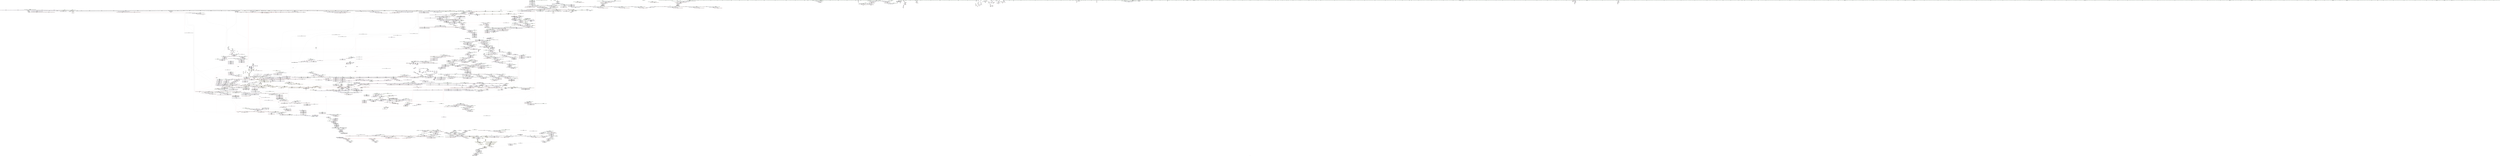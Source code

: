 digraph "SVFG" {
	label="SVFG";

	Node0x5648fedb2230 [shape=record,color=grey,label="{NodeID: 0\nNullPtr}"];
	Node0x5648fedb2230 -> Node0x5648ff59eb00[style=solid];
	Node0x5648fedb2230 -> Node0x5648ff59ec00[style=solid];
	Node0x5648fedb2230 -> Node0x5648ff59ecd0[style=solid];
	Node0x5648fedb2230 -> Node0x5648ff59eda0[style=solid];
	Node0x5648fedb2230 -> Node0x5648ff59ee70[style=solid];
	Node0x5648fedb2230 -> Node0x5648ff59ef40[style=solid];
	Node0x5648fedb2230 -> Node0x5648ff59f010[style=solid];
	Node0x5648fedb2230 -> Node0x5648ff59f0e0[style=solid];
	Node0x5648fedb2230 -> Node0x5648ff59f1b0[style=solid];
	Node0x5648fedb2230 -> Node0x5648ff59f280[style=solid];
	Node0x5648fedb2230 -> Node0x5648ff59f350[style=solid];
	Node0x5648fedb2230 -> Node0x5648ff59f420[style=solid];
	Node0x5648fedb2230 -> Node0x5648ff59f4f0[style=solid];
	Node0x5648fedb2230 -> Node0x5648ff59f5c0[style=solid];
	Node0x5648fedb2230 -> Node0x5648ff59f690[style=solid];
	Node0x5648fedb2230 -> Node0x5648ff59f760[style=solid];
	Node0x5648fedb2230 -> Node0x5648ff59f830[style=solid];
	Node0x5648fedb2230 -> Node0x5648ff59f900[style=solid];
	Node0x5648fedb2230 -> Node0x5648ff59f9d0[style=solid];
	Node0x5648fedb2230 -> Node0x5648ff59faa0[style=solid];
	Node0x5648fedb2230 -> Node0x5648ff59fb70[style=solid];
	Node0x5648fedb2230 -> Node0x5648ff59fc40[style=solid];
	Node0x5648fedb2230 -> Node0x5648ff59fd10[style=solid];
	Node0x5648fedb2230 -> Node0x5648ff59fde0[style=solid];
	Node0x5648fedb2230 -> Node0x5648ff59feb0[style=solid];
	Node0x5648fedb2230 -> Node0x5648ff59ff80[style=solid];
	Node0x5648fedb2230 -> Node0x5648ff5a0050[style=solid];
	Node0x5648fedb2230 -> Node0x5648ff5a0120[style=solid];
	Node0x5648fedb2230 -> Node0x5648ff5a01f0[style=solid];
	Node0x5648fedb2230 -> Node0x5648ff5a02c0[style=solid];
	Node0x5648fedb2230 -> Node0x5648ff5a0390[style=solid];
	Node0x5648fedb2230 -> Node0x5648ff5a0460[style=solid];
	Node0x5648fedb2230 -> Node0x5648ff5a0530[style=solid];
	Node0x5648fedb2230 -> Node0x5648ff5a0600[style=solid];
	Node0x5648fedb2230 -> Node0x5648ff5a06d0[style=solid];
	Node0x5648fedb2230 -> Node0x5648ff5a07a0[style=solid];
	Node0x5648fedb2230 -> Node0x5648ff5a0870[style=solid];
	Node0x5648fedb2230 -> Node0x5648ff5a0940[style=solid];
	Node0x5648fedb2230 -> Node0x5648ff5a0a10[style=solid];
	Node0x5648fedb2230 -> Node0x5648ff5a0ae0[style=solid];
	Node0x5648fedb2230 -> Node0x5648ff5a0bb0[style=solid];
	Node0x5648fedb2230 -> Node0x5648ff5a0c80[style=solid];
	Node0x5648fedb2230 -> Node0x5648ff5a0d50[style=solid];
	Node0x5648fedb2230 -> Node0x5648ff5a0e20[style=solid];
	Node0x5648fedb2230 -> Node0x5648ff5a0ef0[style=solid];
	Node0x5648fedb2230 -> Node0x5648ff5a0fc0[style=solid];
	Node0x5648fedb2230 -> Node0x5648ff5a1090[style=solid];
	Node0x5648fedb2230 -> Node0x5648ff5a1160[style=solid];
	Node0x5648fedb2230 -> Node0x5648ff5a1230[style=solid];
	Node0x5648fedb2230 -> Node0x5648ff5a1300[style=solid];
	Node0x5648fedb2230 -> Node0x5648ff5a13d0[style=solid];
	Node0x5648fedb2230 -> Node0x5648ff5a14a0[style=solid];
	Node0x5648fedb2230 -> Node0x5648ff5a1570[style=solid];
	Node0x5648fedb2230 -> Node0x5648ff5a1640[style=solid];
	Node0x5648fedb2230 -> Node0x5648ff5a1710[style=solid];
	Node0x5648fedb2230 -> Node0x5648ff5a17e0[style=solid];
	Node0x5648fedb2230 -> Node0x5648ff5a18b0[style=solid];
	Node0x5648fedb2230 -> Node0x5648ff5a1980[style=solid];
	Node0x5648fedb2230 -> Node0x5648ff5a1a50[style=solid];
	Node0x5648fedb2230 -> Node0x5648ff5a1b20[style=solid];
	Node0x5648fedb2230 -> Node0x5648ff5a1bf0[style=solid];
	Node0x5648fedb2230 -> Node0x5648ff5a1cc0[style=solid];
	Node0x5648fedb2230 -> Node0x5648ff5d6310[style=solid];
	Node0x5648fedb2230 -> Node0x5648ff5d6410[style=solid];
	Node0x5648fedb2230 -> Node0x5648ff5d6710[style=solid];
	Node0x5648fedb2230 -> Node0x5648ff5d94c0[style=solid];
	Node0x5648fedb2230 -> Node0x5648ff5b2080[style=solid];
	Node0x5648fedb2230 -> Node0x5648ff5b23c0[style=solid];
	Node0x5648fedb2230 -> Node0x5648ff5b2700[style=solid];
	Node0x5648fedb2230 -> Node0x5648ff5b27d0[style=solid];
	Node0x5648fedb2230 -> Node0x5648ff5b2a40[style=solid];
	Node0x5648fedb2230 -> Node0x5648ff5ed550[style=solid];
	Node0x5648fedb2230 -> Node0x5648ff62f700[style=solid];
	Node0x5648fedb2230 -> Node0x5648ff62f880[style=solid];
	Node0x5648fedb2230 -> Node0x5648ff630000[style=solid];
	Node0x5648fedb2230 -> Node0x5648ff630300[style=solid];
	Node0x5648fedb2230 -> Node0x5648ff630900[style=solid];
	Node0x5648fedb2230 -> Node0x5648ff630a80[style=solid];
	Node0x5648fedb2230 -> Node0x5648ff630c00[style=solid];
	Node0x5648fedb2230 -> Node0x5648ff630d80[style=solid];
	Node0x5648fedb2230 -> Node0x5648ff630f00[style=solid];
	Node0x5648fedb2230:s64 -> Node0x5648ff7b16d0[style=solid,color=red];
	Node0x5648ff791a10 [shape=record,color=black,label="{NodeID: 3764\n2247 = PHI(2836, )\n}"];
	Node0x5648ff5adc40 [shape=record,color=blue,label="{NodeID: 1550\n1431\<--1425\nthis.addr\<--this\n_ZNKSt8_Rb_treeINSt7__cxx1112basic_stringIcSt11char_traitsIcESaIcEEESt4pairIKS5_4treeESt10_Select1stIS9_ESt4lessIS5_ESaIS9_EE14_M_lower_boundEPKSt13_Rb_tree_nodeIS9_EPKSt18_Rb_tree_node_baseRS7_\n}"];
	Node0x5648ff5adc40 -> Node0x5648ff5ca440[style=dashed];
	Node0x5648ff58bfb0 [shape=record,color=green,label="{NodeID: 443\n2755\<--2756\n_ZSt12__get_helperILm0ERKNSt7__cxx1112basic_stringIcSt11char_traitsIcESaIcEEEJEERT0_RSt11_Tuple_implIXT_EJS8_DpT1_EE\<--_ZSt12__get_helperILm0ERKNSt7__cxx1112basic_stringIcSt11char_traitsIcESaIcEEEJEERT0_RSt11_Tuple_implIXT_EJS8_DpT1_EE_field_insensitive\n}"];
	Node0x5648ff5ddf90 [shape=record,color=yellow,style=double,label="{NodeID: 3100\n574V_1 = ENCHI(MR_574V_0)\npts\{2846 \}\nFun[_ZNSt4pairIPSt18_Rb_tree_node_baseS1_EC2IRPSt13_Rb_tree_nodeIS_IKNSt7__cxx1112basic_stringIcSt11char_traitsIcESaIcEEE4treeEERS1_Lb1EEEOT_OT0_]}"];
	Node0x5648ff5ddf90 -> Node0x5648ff5d52f0[style=dashed];
	Node0x5648ff59b440 [shape=record,color=purple,label="{NodeID: 886\n1415\<--1414\nadd.ptr\<--\n_ZNKSt8_Rb_treeINSt7__cxx1112basic_stringIcSt11char_traitsIcESaIcEEESt4pairIKS5_4treeESt10_Select1stIS9_ESt4lessIS5_ESaIS9_EE3endEv\n}"];
	Node0x5648ff59b440 -> Node0x5648ff5a6330[style=solid];
	Node0x5648ff5d1940 [shape=record,color=red,label="{NodeID: 1329\n2554\<--2539\n\<--__a.addr\n_ZNSt16allocator_traitsISaISt13_Rb_tree_nodeISt4pairIKNSt7__cxx1112basic_stringIcSt11char_traitsIcESaIcEEE4treeEEEE9constructISA_JRKSt21piecewise_construct_tSt5tupleIJRS8_EESI_IJEEEEEvRSC_PT_DpOT0_\n}"];
	Node0x5648ff5d1940 -> Node0x5648ff5aac50[style=solid];
	Node0x5648ff5840c0 [shape=record,color=green,label="{NodeID: 222\n1278\<--1279\nthis.addr\<--this.addr_field_insensitive\n_ZNSt8_Rb_treeINSt7__cxx1112basic_stringIcSt11char_traitsIcESaIcEEESt4pairIKS5_4treeESt10_Select1stIS9_ESt4lessIS5_ESaIS9_EED2Ev\n}"];
	Node0x5648ff5840c0 -> Node0x5648ff5c9740[style=solid];
	Node0x5648ff5840c0 -> Node0x5648ff5dc310[style=solid];
	Node0x5648ff7aa2c0 [shape=record,color=black,label="{NodeID: 3986\n1825 = PHI(2118, )\n}"];
	Node0x5648ff6b4100 [shape=record,color=yellow,style=double,label="{NodeID: 2879\n566V_1 = ENCHI(MR_566V_0)\npts\{168 172 194 2521 2848 21310000 21350000 21390000 28520000 \}\nFun[_ZNSt4pairIPSt18_Rb_tree_node_baseS1_EC2IRS1_S4_Lb1EEEOT_OT0_]}"];
	Node0x5648ff6b4100 -> Node0x5648ff5d4450[style=dashed];
	Node0x5648ff6b4100 -> Node0x5648ff5d4520[style=dashed];
	Node0x5648ff5a7d30 [shape=record,color=black,label="{NodeID: 665\n1703\<--1718\n_ZNKSt17_Rb_tree_iteratorISt4pairIKNSt7__cxx1112basic_stringIcSt11char_traitsIcESaIcEEE4treeEEeqERKSA__ret\<--cmp\n_ZNKSt17_Rb_tree_iteratorISt4pairIKNSt7__cxx1112basic_stringIcSt11char_traitsIcESaIcEEE4treeEEeqERKSA_\n|{<s0>59|<s1>282}}"];
	Node0x5648ff5a7d30:s0 -> Node0x5648ff7a7100[style=solid,color=blue];
	Node0x5648ff5a7d30:s1 -> Node0x5648ff7a8780[style=solid,color=blue];
	Node0x5648ff5c65b0 [shape=record,color=red,label="{NodeID: 1108\n831\<--821\n\<--__x.addr\n_ZNSt8_Rb_treeINSt7__cxx1112basic_stringIcSt11char_traitsIcESaIcEEESt4pairIKS5_4treeESt10_Select1stIS9_ESt4lessIS5_ESaIS9_EE14_M_move_assignERSF_St17integral_constantIbLb1EE\n|{<s0>85}}"];
	Node0x5648ff5c65b0:s0 -> Node0x5648ff798a60[style=solid,color=red];
	Node0x5648ff55ae50 [shape=record,color=green,label="{NodeID: 1\n7\<--1\n__dso_handle\<--dummyObj\nGlob }"];
	Node0x5648ff791b20 [shape=record,color=black,label="{NodeID: 3765\n2261 = PHI(1528, )\n|{<s0>213}}"];
	Node0x5648ff791b20:s0 -> Node0x5648ff7b2a20[style=solid,color=red];
	Node0x5648ff5add10 [shape=record,color=blue,label="{NodeID: 1551\n1433\<--1426\n__x.addr\<--__x\n_ZNKSt8_Rb_treeINSt7__cxx1112basic_stringIcSt11char_traitsIcESaIcEEESt4pairIKS5_4treeESt10_Select1stIS9_ESt4lessIS5_ESaIS9_EE14_M_lower_boundEPKSt13_Rb_tree_nodeIS9_EPKSt18_Rb_tree_node_baseRS7_\n}"];
	Node0x5648ff5add10 -> Node0x5648ff68fd10[style=dashed];
	Node0x5648ff58c0b0 [shape=record,color=green,label="{NodeID: 444\n2763\<--2764\n__t.addr\<--__t.addr_field_insensitive\n_ZSt12__get_helperILm0ERKNSt7__cxx1112basic_stringIcSt11char_traitsIcESaIcEEEJEERT0_RSt11_Tuple_implIXT_EJS8_DpT1_EE\n}"];
	Node0x5648ff58c0b0 -> Node0x5648ff5d2cc0[style=solid];
	Node0x5648ff58c0b0 -> Node0x5648ff5ec6b0[style=solid];
	Node0x5648ff59b510 [shape=record,color=purple,label="{NodeID: 887\n1417\<--1416\n_M_header\<--\n_ZNKSt8_Rb_treeINSt7__cxx1112basic_stringIcSt11char_traitsIcESaIcEEESt4pairIKS5_4treeESt10_Select1stIS9_ESt4lessIS5_ESaIS9_EE3endEv\n|{<s0>136}}"];
	Node0x5648ff59b510:s0 -> Node0x5648ff797c20[style=solid,color=red];
	Node0x5648ff5d1a10 [shape=record,color=red,label="{NodeID: 1330\n2556\<--2541\n\<--__p.addr\n_ZNSt16allocator_traitsISaISt13_Rb_tree_nodeISt4pairIKNSt7__cxx1112basic_stringIcSt11char_traitsIcESaIcEEE4treeEEEE9constructISA_JRKSt21piecewise_construct_tSt5tupleIJRS8_EESI_IJEEEEEvRSC_PT_DpOT0_\n|{<s0>252}}"];
	Node0x5648ff5d1a10:s0 -> Node0x5648ff79b7a0[style=solid,color=red];
	Node0x5648ff584190 [shape=record,color=green,label="{NodeID: 223\n1280\<--1281\nexn.slot\<--exn.slot_field_insensitive\n_ZNSt8_Rb_treeINSt7__cxx1112basic_stringIcSt11char_traitsIcESaIcEEESt4pairIKS5_4treeESt10_Select1stIS9_ESt4lessIS5_ESaIS9_EED2Ev\n}"];
	Node0x5648ff584190 -> Node0x5648ff5c9810[style=solid];
	Node0x5648ff584190 -> Node0x5648ff5ad0e0[style=solid];
	Node0x5648ff7aa3d0 [shape=record,color=black,label="{NodeID: 3987\n1349 = PHI(1481, )\n|{<s0>129}}"];
	Node0x5648ff7aa3d0:s0 -> Node0x5648ff7b79f0[style=solid,color=red];
	Node0x5648ff5a7e00 [shape=record,color=black,label="{NodeID: 666\n1720\<--1735\n_ZNSt3mapINSt7__cxx1112basic_stringIcSt11char_traitsIcESaIcEEE4treeSt4lessIS5_ESaISt4pairIKS5_S6_EEE3endEv_ret\<--\n_ZNSt3mapINSt7__cxx1112basic_stringIcSt11char_traitsIcESaIcEEE4treeSt4lessIS5_ESaISt4pairIKS5_S6_EEE3endEv\n|{<s0>58}}"];
	Node0x5648ff5a7e00:s0 -> Node0x5648ff7a6fc0[style=solid,color=blue];
	Node0x5648ff5c6680 [shape=record,color=red,label="{NodeID: 1109\n838\<--821\n\<--__x.addr\n_ZNSt8_Rb_treeINSt7__cxx1112basic_stringIcSt11char_traitsIcESaIcEEESt4pairIKS5_4treeESt10_Select1stIS9_ESt4lessIS5_ESaIS9_EE14_M_move_assignERSF_St17integral_constantIbLb1EE\n|{<s0>86}}"];
	Node0x5648ff5c6680:s0 -> Node0x5648ff796e40[style=solid,color=red];
	Node0x5648ff53d440 [shape=record,color=green,label="{NodeID: 2\n9\<--1\n\<--dummyObj\nCan only get source location for instruction, argument, global var or function.}"];
	Node0x5648ff791c90 [shape=record,color=black,label="{NodeID: 3766\n2263 = PHI(1508, )\n}"];
	Node0x5648ff5adde0 [shape=record,color=blue,label="{NodeID: 1552\n1435\<--1427\n__y.addr\<--__y\n_ZNKSt8_Rb_treeINSt7__cxx1112basic_stringIcSt11char_traitsIcESaIcEEESt4pairIKS5_4treeESt10_Select1stIS9_ESt4lessIS5_ESaIS9_EE14_M_lower_boundEPKSt13_Rb_tree_nodeIS9_EPKSt18_Rb_tree_node_baseRS7_\n}"];
	Node0x5648ff5adde0 -> Node0x5648ff690210[style=dashed];
	Node0x5648ff58c180 [shape=record,color=green,label="{NodeID: 445\n2771\<--2772\nretval\<--retval_field_insensitive\n_ZNKSt23_Rb_tree_const_iteratorISt4pairIKNSt7__cxx1112basic_stringIcSt11char_traitsIcESaIcEEE4treeEE13_M_const_castEv\n|{|<s1>272}}"];
	Node0x5648ff58c180 -> Node0x5648ff5c0b80[style=solid];
	Node0x5648ff58c180:s1 -> Node0x5648ff7b05a0[style=solid,color=red];
	Node0x5648ff59b5e0 [shape=record,color=purple,label="{NodeID: 888\n1478\<--1429\ncoerce.dive\<--retval\n_ZNKSt8_Rb_treeINSt7__cxx1112basic_stringIcSt11char_traitsIcESaIcEEESt4pairIKS5_4treeESt10_Select1stIS9_ESt4lessIS5_ESaIS9_EE14_M_lower_boundEPKSt13_Rb_tree_nodeIS9_EPKSt18_Rb_tree_node_baseRS7_\n}"];
	Node0x5648ff59b5e0 -> Node0x5648ff5caac0[style=solid];
	Node0x5648ff5d1ae0 [shape=record,color=red,label="{NodeID: 1331\n2557\<--2543\n\<--__args.addr\n_ZNSt16allocator_traitsISaISt13_Rb_tree_nodeISt4pairIKNSt7__cxx1112basic_stringIcSt11char_traitsIcESaIcEEE4treeEEEE9constructISA_JRKSt21piecewise_construct_tSt5tupleIJRS8_EESI_IJEEEEEvRSC_PT_DpOT0_\n|{<s0>249}}"];
	Node0x5648ff5d1ae0:s0 -> Node0x5648ff7af1f0[style=solid,color=red];
	Node0x5648ff584260 [shape=record,color=green,label="{NodeID: 224\n1282\<--1283\nehselector.slot\<--ehselector.slot_field_insensitive\n_ZNSt8_Rb_treeINSt7__cxx1112basic_stringIcSt11char_traitsIcESaIcEEESt4pairIKS5_4treeESt10_Select1stIS9_ESt4lessIS5_ESaIS9_EED2Ev\n}"];
	Node0x5648ff584260 -> Node0x5648ff5ad1b0[style=solid];
	Node0x5648ff7aa540 [shape=record,color=black,label="{NodeID: 3988\n1352 = PHI(1496, )\n|{<s0>129}}"];
	Node0x5648ff7aa540:s0 -> Node0x5648ff7b7b00[style=solid,color=red];
	Node0x5648ff5a7ed0 [shape=record,color=black,label="{NodeID: 667\n1760\<--1759\n\<--\n_ZNKSt17_Rb_tree_iteratorISt4pairIKNSt7__cxx1112basic_stringIcSt11char_traitsIcESaIcEEE4treeEEdeEv\n|{<s0>156}}"];
	Node0x5648ff5a7ed0:s0 -> Node0x5648ff7adab0[style=solid,color=red];
	Node0x5648ff5c6750 [shape=record,color=red,label="{NodeID: 1110\n846\<--821\n\<--__x.addr\n_ZNSt8_Rb_treeINSt7__cxx1112basic_stringIcSt11char_traitsIcESaIcEEESt4pairIKS5_4treeESt10_Select1stIS9_ESt4lessIS5_ESaIS9_EE14_M_move_assignERSF_St17integral_constantIbLb1EE\n|{<s0>88}}"];
	Node0x5648ff5c6750:s0 -> Node0x5648ff7ae1a0[style=solid,color=red];
	Node0x5648ff57b870 [shape=record,color=green,label="{NodeID: 3\n12\<--1\n\<--dummyObj\nCan only get source location for instruction, argument, global var or function.}"];
	Node0x5648ff791da0 [shape=record,color=black,label="{NodeID: 3767\n2270 = PHI(2796, )\n}"];
	Node0x5648ff791da0 -> Node0x5648ff5cfe70[style=solid];
	Node0x5648ff5adeb0 [shape=record,color=blue,label="{NodeID: 1553\n1437\<--1428\n__k.addr\<--__k\n_ZNKSt8_Rb_treeINSt7__cxx1112basic_stringIcSt11char_traitsIcESaIcEEESt4pairIKS5_4treeESt10_Select1stIS9_ESt4lessIS5_ESaIS9_EE14_M_lower_boundEPKSt13_Rb_tree_nodeIS9_EPKSt18_Rb_tree_node_baseRS7_\n}"];
	Node0x5648ff5adeb0 -> Node0x5648ff5ca9f0[style=dashed];
	Node0x5648ff58c250 [shape=record,color=green,label="{NodeID: 446\n2773\<--2774\nthis.addr\<--this.addr_field_insensitive\n_ZNKSt23_Rb_tree_const_iteratorISt4pairIKNSt7__cxx1112basic_stringIcSt11char_traitsIcESaIcEEE4treeEE13_M_const_castEv\n}"];
	Node0x5648ff58c250 -> Node0x5648ff5d2d90[style=solid];
	Node0x5648ff58c250 -> Node0x5648ff5ec780[style=solid];
	Node0x5648ff59b6b0 [shape=record,color=purple,label="{NodeID: 889\n1448\<--1443\n_M_impl\<--this1\n_ZNKSt8_Rb_treeINSt7__cxx1112basic_stringIcSt11char_traitsIcESaIcEEESt4pairIKS5_4treeESt10_Select1stIS9_ESt4lessIS5_ESaIS9_EE14_M_lower_boundEPKSt13_Rb_tree_nodeIS9_EPKSt18_Rb_tree_node_baseRS7_\n}"];
	Node0x5648ff59b6b0 -> Node0x5648ff5a64d0[style=solid];
	Node0x5648ff5d1bb0 [shape=record,color=red,label="{NodeID: 1332\n2559\<--2545\n\<--__args.addr2\n_ZNSt16allocator_traitsISaISt13_Rb_tree_nodeISt4pairIKNSt7__cxx1112basic_stringIcSt11char_traitsIcESaIcEEE4treeEEEE9constructISA_JRKSt21piecewise_construct_tSt5tupleIJRS8_EESI_IJEEEEEvRSC_PT_DpOT0_\n|{<s0>250}}"];
	Node0x5648ff5d1bb0:s0 -> Node0x5648ff79c850[style=solid,color=red];
	Node0x5648ff584330 [shape=record,color=green,label="{NodeID: 225\n1290\<--1291\n_ZNSt8_Rb_treeINSt7__cxx1112basic_stringIcSt11char_traitsIcESaIcEEESt4pairIKS5_4treeESt10_Select1stIS9_ESt4lessIS5_ESaIS9_EE13_Rb_tree_implISD_Lb1EED2Ev\<--_ZNSt8_Rb_treeINSt7__cxx1112basic_stringIcSt11char_traitsIcESaIcEEESt4pairIKS5_4treeESt10_Select1stIS9_ESt4lessIS5_ESaIS9_EE13_Rb_tree_implISD_Lb1EED2Ev_field_insensitive\n}"];
	Node0x5648ff7aa680 [shape=record,color=black,label="{NodeID: 3989\n1356 = PHI(1424, )\n}"];
	Node0x5648ff7aa680 -> Node0x5648ff5ad690[style=solid];
	Node0x5648ff5a7fa0 [shape=record,color=black,label="{NodeID: 668\n1752\<--1761\n_ZNKSt17_Rb_tree_iteratorISt4pairIKNSt7__cxx1112basic_stringIcSt11char_traitsIcESaIcEEE4treeEEdeEv_ret\<--call\n_ZNKSt17_Rb_tree_iteratorISt4pairIKNSt7__cxx1112basic_stringIcSt11char_traitsIcESaIcEEE4treeEEdeEv\n|{<s0>61|<s1>67}}"];
	Node0x5648ff5a7fa0:s0 -> Node0x5648ff7a7210[style=solid,color=blue];
	Node0x5648ff5a7fa0:s1 -> Node0x5648ff7a74c0[style=solid,color=blue];
	Node0x5648ff5c6820 [shape=record,color=red,label="{NodeID: 1111\n835\<--832\n\<--call\n_ZNSt8_Rb_treeINSt7__cxx1112basic_stringIcSt11char_traitsIcESaIcEEESt4pairIKS5_4treeESt10_Select1stIS9_ESt4lessIS5_ESaIS9_EE14_M_move_assignERSF_St17integral_constantIbLb1EE\n}"];
	Node0x5648ff5c6820 -> Node0x5648ff630900[style=solid];
	Node0x5648ff57bfc0 [shape=record,color=green,label="{NodeID: 4\n36\<--1\n.str\<--dummyObj\nGlob }"];
	Node0x5648ff791f10 [shape=record,color=black,label="{NodeID: 3768\n2275 = PHI(2796, )\n|{<s0>217}}"];
	Node0x5648ff791f10:s0 -> Node0x5648ff79d8c0[style=solid,color=red];
	Node0x5648ff5adf80 [shape=record,color=blue,label="{NodeID: 1554\n1435\<--1459\n__y.addr\<--\n_ZNKSt8_Rb_treeINSt7__cxx1112basic_stringIcSt11char_traitsIcESaIcEEESt4pairIKS5_4treeESt10_Select1stIS9_ESt4lessIS5_ESaIS9_EE14_M_lower_boundEPKSt13_Rb_tree_nodeIS9_EPKSt18_Rb_tree_node_baseRS7_\n}"];
	Node0x5648ff5adf80 -> Node0x5648ff690210[style=dashed];
	Node0x5648ff58c320 [shape=record,color=green,label="{NodeID: 447\n2785\<--2786\nthis.addr\<--this.addr_field_insensitive\n_ZNKSt8_Rb_treeINSt7__cxx1112basic_stringIcSt11char_traitsIcESaIcEEESt4pairIKS5_4treeESt10_Select1stIS9_ESt4lessIS5_ESaIS9_EE4sizeEv\n}"];
	Node0x5648ff58c320 -> Node0x5648ff5d3000[style=solid];
	Node0x5648ff58c320 -> Node0x5648ff5ec850[style=solid];
	Node0x5648ff59b780 [shape=record,color=purple,label="{NodeID: 890\n1450\<--1449\n_M_key_compare\<--\n_ZNKSt8_Rb_treeINSt7__cxx1112basic_stringIcSt11char_traitsIcESaIcEEESt4pairIKS5_4treeESt10_Select1stIS9_ESt4lessIS5_ESaIS9_EE14_M_lower_boundEPKSt13_Rb_tree_nodeIS9_EPKSt18_Rb_tree_node_baseRS7_\n|{<s0>138}}"];
	Node0x5648ff59b780:s0 -> Node0x5648ff7b2050[style=solid,color=red];
	Node0x5648ff5d1c80 [shape=record,color=red,label="{NodeID: 1333\n2561\<--2547\n\<--__args.addr4\n_ZNSt16allocator_traitsISaISt13_Rb_tree_nodeISt4pairIKNSt7__cxx1112basic_stringIcSt11char_traitsIcESaIcEEE4treeEEEE9constructISA_JRKSt21piecewise_construct_tSt5tupleIJRS8_EESI_IJEEEEEvRSC_PT_DpOT0_\n|{<s0>251}}"];
	Node0x5648ff5d1c80:s0 -> Node0x5648ff795da0[style=solid,color=red];
	Node0x5648ff584430 [shape=record,color=green,label="{NodeID: 226\n1306\<--1307\nthis.addr\<--this.addr_field_insensitive\n_ZNSt8_Rb_treeINSt7__cxx1112basic_stringIcSt11char_traitsIcESaIcEEESt4pairIKS5_4treeESt10_Select1stIS9_ESt4lessIS5_ESaIS9_EE13_Rb_tree_implISD_Lb1EED2Ev\n}"];
	Node0x5648ff584430 -> Node0x5648ff5c98e0[style=solid];
	Node0x5648ff584430 -> Node0x5648ff5ad280[style=solid];
	Node0x5648ff7aa7c0 [shape=record,color=black,label="{NodeID: 3990\n1361 = PHI(1405, )\n}"];
	Node0x5648ff7aa7c0 -> Node0x5648ff5ad760[style=solid];
	Node0x5648ff5a8070 [shape=record,color=black,label="{NodeID: 669\n1819\<--1775\n\<--__pos\n_ZNSt8_Rb_treeINSt7__cxx1112basic_stringIcSt11char_traitsIcESaIcEEESt4pairIKS5_4treeESt10_Select1stIS9_ESt4lessIS5_ESaIS9_EE22_M_emplace_hint_uniqueIJRKSt21piecewise_construct_tSt5tupleIJRS7_EESK_IJEEEEESt17_Rb_tree_iteratorIS9_ESt23_Rb_tree_const_iteratorIS9_EDpOT_\n}"];
	Node0x5648ff5a8070 -> Node0x5648ff59d250[style=solid];
	Node0x5648ff5c68f0 [shape=record,color=red,label="{NodeID: 1112\n857\<--854\nthis1\<--this.addr\n_ZNSt8_Rb_treeINSt7__cxx1112basic_stringIcSt11char_traitsIcESaIcEEESt4pairIKS5_4treeESt10_Select1stIS9_ESt4lessIS5_ESaIS9_EE5clearEv\n|{|<s1>90|<s2>91}}"];
	Node0x5648ff5c68f0 -> Node0x5648ff598450[style=solid];
	Node0x5648ff5c68f0:s1 -> Node0x5648ff7b3aa0[style=solid,color=red];
	Node0x5648ff5c68f0:s2 -> Node0x5648ff7b18f0[style=solid,color=red];
	Node0x5648ff57c080 [shape=record,color=green,label="{NodeID: 5\n38\<--1\n.str.3\<--dummyObj\nGlob }"];
	Node0x5648ff792050 [shape=record,color=black,label="{NodeID: 3769\n2282 = PHI(2986, )\n}"];
	Node0x5648ff792050 -> Node0x5648ff5bfc10[style=solid];
	Node0x5648ff5ae050 [shape=record,color=blue,label="{NodeID: 1555\n1433\<--1463\n__x.addr\<--call3\n_ZNKSt8_Rb_treeINSt7__cxx1112basic_stringIcSt11char_traitsIcESaIcEEESt4pairIKS5_4treeESt10_Select1stIS9_ESt4lessIS5_ESaIS9_EE14_M_lower_boundEPKSt13_Rb_tree_nodeIS9_EPKSt18_Rb_tree_node_baseRS7_\n}"];
	Node0x5648ff5ae050 -> Node0x5648ff68fd10[style=dashed];
	Node0x5648ff58c3f0 [shape=record,color=green,label="{NodeID: 448\n2798\<--2799\nthis.addr\<--this.addr_field_insensitive\n_ZNSt8_Rb_treeINSt7__cxx1112basic_stringIcSt11char_traitsIcESaIcEEESt4pairIKS5_4treeESt10_Select1stIS9_ESt4lessIS5_ESaIS9_EE12_M_rightmostEv\n}"];
	Node0x5648ff58c3f0 -> Node0x5648ff5d31a0[style=solid];
	Node0x5648ff58c3f0 -> Node0x5648ff5ec920[style=solid];
	Node0x5648ff59b850 [shape=record,color=purple,label="{NodeID: 891\n1487\<--1486\n_M_impl\<--this1\n_ZNKSt8_Rb_treeINSt7__cxx1112basic_stringIcSt11char_traitsIcESaIcEEESt4pairIKS5_4treeESt10_Select1stIS9_ESt4lessIS5_ESaIS9_EE8_M_beginEv\n}"];
	Node0x5648ff59b850 -> Node0x5648ff5a68e0[style=solid];
	Node0x5648ff5d1d50 [shape=record,color=red,label="{NodeID: 1334\n2594\<--2573\nthis5\<--this.addr\n_ZN9__gnu_cxx13new_allocatorISt13_Rb_tree_nodeISt4pairIKNSt7__cxx1112basic_stringIcSt11char_traitsIcESaIcEEE4treeEEE9constructISB_JRKSt21piecewise_construct_tSt5tupleIJRS9_EESI_IJEEEEEvPT_DpOT0_\n}"];
	Node0x5648ff584500 [shape=record,color=green,label="{NodeID: 227\n1312\<--1313\n_ZNSaISt13_Rb_tree_nodeISt4pairIKNSt7__cxx1112basic_stringIcSt11char_traitsIcESaIcEEE4treeEEED2Ev\<--_ZNSaISt13_Rb_tree_nodeISt4pairIKNSt7__cxx1112basic_stringIcSt11char_traitsIcESaIcEEE4treeEEED2Ev_field_insensitive\n}"];
	Node0x5648ff7aa900 [shape=record,color=black,label="{NodeID: 3991\n1364 = PHI(1388, )\n}"];
	Node0x5648ff6b4710 [shape=record,color=yellow,style=double,label="{NodeID: 2884\n93V_1 = ENCHI(MR_93V_0)\npts\{5360000 \}\nFun[_ZNSt5tupleIJRKNSt7__cxx1112basic_stringIcSt11char_traitsIcESaIcEEEEEC2IvLb1EEES7_]|{<s0>174}}"];
	Node0x5648ff6b4710:s0 -> Node0x5648ff6b97d0[style=dashed,color=red];
	Node0x5648ff5a8140 [shape=record,color=black,label="{NodeID: 670\n1828\<--1787\n\<--__res\n_ZNSt8_Rb_treeINSt7__cxx1112basic_stringIcSt11char_traitsIcESaIcEEESt4pairIKS5_4treeESt10_Select1stIS9_ESt4lessIS5_ESaIS9_EE22_M_emplace_hint_uniqueIJRKSt21piecewise_construct_tSt5tupleIJRS7_EESK_IJEEEEESt17_Rb_tree_iteratorIS9_ESt23_Rb_tree_const_iteratorIS9_EDpOT_\n}"];
	Node0x5648ff5a8140 -> Node0x5648ff59d320[style=solid];
	Node0x5648ff5a8140 -> Node0x5648ff5bd100[style=solid];
	Node0x5648ff5c69c0 [shape=record,color=red,label="{NodeID: 1113\n879\<--876\nthis1\<--this.addr\n_ZNSt8_Rb_treeINSt7__cxx1112basic_stringIcSt11char_traitsIcESaIcEEESt4pairIKS5_4treeESt10_Select1stIS9_ESt4lessIS5_ESaIS9_EE7_M_rootEv\n}"];
	Node0x5648ff5c69c0 -> Node0x5648ff5985f0[style=solid];
	Node0x5648ff57c140 [shape=record,color=green,label="{NodeID: 6\n40\<--1\nstdin\<--dummyObj\nGlob }"];
	Node0x5648ff792190 [shape=record,color=black,label="{NodeID: 3770\n2287 = PHI(1528, )\n|{<s0>220}}"];
	Node0x5648ff792190:s0 -> Node0x5648ff7b2e20[style=solid,color=red];
	Node0x5648ff5ae120 [shape=record,color=blue,label="{NodeID: 1556\n1433\<--1470\n__x.addr\<--call4\n_ZNKSt8_Rb_treeINSt7__cxx1112basic_stringIcSt11char_traitsIcESaIcEEESt4pairIKS5_4treeESt10_Select1stIS9_ESt4lessIS5_ESaIS9_EE14_M_lower_boundEPKSt13_Rb_tree_nodeIS9_EPKSt18_Rb_tree_node_baseRS7_\n}"];
	Node0x5648ff5ae120 -> Node0x5648ff68fd10[style=dashed];
	Node0x5648ff58c4c0 [shape=record,color=green,label="{NodeID: 449\n2813\<--2814\nthis.addr\<--this.addr_field_insensitive\n_ZNSt4pairIPSt18_Rb_tree_node_baseS1_EC2IRS1_Lb1EEERKS1_OT_\n}"];
	Node0x5648ff58c4c0 -> Node0x5648ff5d3270[style=solid];
	Node0x5648ff58c4c0 -> Node0x5648ff5ec9f0[style=solid];
	Node0x5648ff5de500 [shape=record,color=yellow,style=double,label="{NodeID: 3106\n566V_1 = ENCHI(MR_566V_0)\npts\{168 172 194 2521 2848 21310000 21350000 21390000 28520000 \}\nFun[_ZNSt4pairIPSt18_Rb_tree_node_baseS1_EC2IRPSt13_Rb_tree_nodeIS_IKNSt7__cxx1112basic_stringIcSt11char_traitsIcESaIcEEE4treeEERS1_Lb1EEEOT_OT0_]}"];
	Node0x5648ff5de500 -> Node0x5648ff5d53c0[style=dashed];
	Node0x5648ff59b920 [shape=record,color=purple,label="{NodeID: 892\n1489\<--1488\nadd.ptr\<--\n_ZNKSt8_Rb_treeINSt7__cxx1112basic_stringIcSt11char_traitsIcESaIcEEESt4pairIKS5_4treeESt10_Select1stIS9_ESt4lessIS5_ESaIS9_EE8_M_beginEv\n}"];
	Node0x5648ff59b920 -> Node0x5648ff5a69b0[style=solid];
	Node0x5648ff5d1e20 [shape=record,color=red,label="{NodeID: 1335\n2595\<--2575\n\<--__p.addr\n_ZN9__gnu_cxx13new_allocatorISt13_Rb_tree_nodeISt4pairIKNSt7__cxx1112basic_stringIcSt11char_traitsIcESaIcEEE4treeEEE9constructISB_JRKSt21piecewise_construct_tSt5tupleIJRS9_EESI_IJEEEEEvPT_DpOT0_\n}"];
	Node0x5648ff5d1e20 -> Node0x5648ff5aad20[style=solid];
	Node0x5648ff584600 [shape=record,color=green,label="{NodeID: 228\n1317\<--1318\nthis.addr\<--this.addr_field_insensitive\n_ZNSaISt13_Rb_tree_nodeISt4pairIKNSt7__cxx1112basic_stringIcSt11char_traitsIcESaIcEEE4treeEEED2Ev\n}"];
	Node0x5648ff584600 -> Node0x5648ff5c99b0[style=solid];
	Node0x5648ff584600 -> Node0x5648ff5ad350[style=solid];
	Node0x5648ff7aaa10 [shape=record,color=black,label="{NodeID: 3992\n1372 = PHI(1528, )\n|{<s0>133}}"];
	Node0x5648ff7aaa10:s0 -> Node0x5648ff7b2e20[style=solid,color=red];
	Node0x5648ff5a8210 [shape=record,color=black,label="{NodeID: 671\n1818\<--1789\n\<--agg.tmp\n_ZNSt8_Rb_treeINSt7__cxx1112basic_stringIcSt11char_traitsIcESaIcEEESt4pairIKS5_4treeESt10_Select1stIS9_ESt4lessIS5_ESaIS9_EE22_M_emplace_hint_uniqueIJRKSt21piecewise_construct_tSt5tupleIJRS7_EESK_IJEEEEESt17_Rb_tree_iteratorIS9_ESt23_Rb_tree_const_iteratorIS9_EDpOT_\n}"];
	Node0x5648ff5a8210 -> Node0x5648ff59d180[style=solid];
	Node0x5648ff5c6a90 [shape=record,color=red,label="{NodeID: 1114\n898\<--892\nthis1\<--this.addr\n_ZNSt8_Rb_treeINSt7__cxx1112basic_stringIcSt11char_traitsIcESaIcEEESt4pairIKS5_4treeESt10_Select1stIS9_ESt4lessIS5_ESaIS9_EE12_M_move_dataERSF_St17integral_constantIbLb1EE\n}"];
	Node0x5648ff5c6a90 -> Node0x5648ff598930[style=solid];
	Node0x5648ff57c200 [shape=record,color=green,label="{NodeID: 7\n41\<--1\n.str.4\<--dummyObj\nGlob }"];
	Node0x5648ff7922d0 [shape=record,color=black,label="{NodeID: 3771\n2288 = PHI(1508, )\n}"];
	Node0x5648ff5ae1f0 [shape=record,color=blue,label="{NodeID: 1557\n1483\<--1482\nthis.addr\<--this\n_ZNKSt8_Rb_treeINSt7__cxx1112basic_stringIcSt11char_traitsIcESaIcEEESt4pairIKS5_4treeESt10_Select1stIS9_ESt4lessIS5_ESaIS9_EE8_M_beginEv\n}"];
	Node0x5648ff5ae1f0 -> Node0x5648ff5cab90[style=dashed];
	Node0x5648ff58c590 [shape=record,color=green,label="{NodeID: 450\n2815\<--2816\n__x.addr\<--__x.addr_field_insensitive\n_ZNSt4pairIPSt18_Rb_tree_node_baseS1_EC2IRS1_Lb1EEERKS1_OT_\n}"];
	Node0x5648ff58c590 -> Node0x5648ff5d3340[style=solid];
	Node0x5648ff58c590 -> Node0x5648ff5ecac0[style=solid];
	Node0x5648ff59b9f0 [shape=record,color=purple,label="{NodeID: 893\n1491\<--1490\n_M_header\<--\n_ZNKSt8_Rb_treeINSt7__cxx1112basic_stringIcSt11char_traitsIcESaIcEEESt4pairIKS5_4treeESt10_Select1stIS9_ESt4lessIS5_ESaIS9_EE8_M_beginEv\n}"];
	Node0x5648ff5d1ef0 [shape=record,color=red,label="{NodeID: 1336\n2598\<--2577\n\<--__args.addr\n_ZN9__gnu_cxx13new_allocatorISt13_Rb_tree_nodeISt4pairIKNSt7__cxx1112basic_stringIcSt11char_traitsIcESaIcEEE4treeEEE9constructISB_JRKSt21piecewise_construct_tSt5tupleIJRS9_EESI_IJEEEEEvPT_DpOT0_\n|{<s0>253}}"];
	Node0x5648ff5d1ef0:s0 -> Node0x5648ff7af1f0[style=solid,color=red];
	Node0x5648ff58cd10 [shape=record,color=green,label="{NodeID: 229\n1323\<--1324\n_ZN9__gnu_cxx13new_allocatorISt13_Rb_tree_nodeISt4pairIKNSt7__cxx1112basic_stringIcSt11char_traitsIcESaIcEEE4treeEEED2Ev\<--_ZN9__gnu_cxx13new_allocatorISt13_Rb_tree_nodeISt4pairIKNSt7__cxx1112basic_stringIcSt11char_traitsIcESaIcEEE4treeEEED2Ev_field_insensitive\n}"];
	Node0x5648ff7aab80 [shape=record,color=black,label="{NodeID: 3993\n1375 = PHI(1508, )\n}"];
	Node0x5648ff5a82e0 [shape=record,color=black,label="{NodeID: 672\n1767\<--1885\n_ZNSt8_Rb_treeINSt7__cxx1112basic_stringIcSt11char_traitsIcESaIcEEESt4pairIKS5_4treeESt10_Select1stIS9_ESt4lessIS5_ESaIS9_EE22_M_emplace_hint_uniqueIJRKSt21piecewise_construct_tSt5tupleIJRS7_EESK_IJEEEEESt17_Rb_tree_iteratorIS9_ESt23_Rb_tree_const_iteratorIS9_EDpOT__ret\<--\n_ZNSt8_Rb_treeINSt7__cxx1112basic_stringIcSt11char_traitsIcESaIcEEESt4pairIKS5_4treeESt10_Select1stIS9_ESt4lessIS5_ESaIS9_EE22_M_emplace_hint_uniqueIJRKSt21piecewise_construct_tSt5tupleIJRS7_EESK_IJEEEEESt17_Rb_tree_iteratorIS9_ESt23_Rb_tree_const_iteratorIS9_EDpOT_\n|{<s0>65}}"];
	Node0x5648ff5a82e0:s0 -> Node0x5648ff7a6d40[style=solid,color=blue];
	Node0x5648ff5c6b60 [shape=record,color=red,label="{NodeID: 1115\n903\<--894\n\<--__x.addr\n_ZNSt8_Rb_treeINSt7__cxx1112basic_stringIcSt11char_traitsIcESaIcEEESt4pairIKS5_4treeESt10_Select1stIS9_ESt4lessIS5_ESaIS9_EE12_M_move_dataERSF_St17integral_constantIbLb1EE\n}"];
	Node0x5648ff5c6b60 -> Node0x5648ff598ad0[style=solid];
	Node0x5648ff57c2c0 [shape=record,color=green,label="{NodeID: 8\n43\<--1\n.str.5\<--dummyObj\nGlob }"];
	Node0x5648ff7923e0 [shape=record,color=black,label="{NodeID: 3772\n2292 = PHI(989, )\n}"];
	Node0x5648ff7923e0 -> Node0x5648ff62f880[style=solid];
	Node0x5648ff5ae2c0 [shape=record,color=blue,label="{NodeID: 1558\n1498\<--1497\nthis.addr\<--this\n_ZNKSt8_Rb_treeINSt7__cxx1112basic_stringIcSt11char_traitsIcESaIcEEESt4pairIKS5_4treeESt10_Select1stIS9_ESt4lessIS5_ESaIS9_EE6_M_endEv\n}"];
	Node0x5648ff5ae2c0 -> Node0x5648ff5cad30[style=dashed];
	Node0x5648ff58c660 [shape=record,color=green,label="{NodeID: 451\n2817\<--2818\n__y.addr\<--__y.addr_field_insensitive\n_ZNSt4pairIPSt18_Rb_tree_node_baseS1_EC2IRS1_Lb1EEERKS1_OT_\n}"];
	Node0x5648ff58c660 -> Node0x5648ff5d3410[style=solid];
	Node0x5648ff58c660 -> Node0x5648ff5ecb90[style=solid];
	Node0x5648ff5de810 [shape=record,color=yellow,style=double,label="{NodeID: 3108\n623V_1 = ENCHI(MR_623V_0)\npts\{30350000 \}\nFun[_ZNSt8_Rb_treeINSt7__cxx1112basic_stringIcSt11char_traitsIcESaIcEEESt4pairIKS5_4treeESt10_Select1stIS9_ESt4lessIS5_ESaIS9_EE5beginEv]|{<s0>294}}"];
	Node0x5648ff5de810:s0 -> Node0x5648ff5b1450[style=dashed,color=red];
	Node0x5648ff59bac0 [shape=record,color=purple,label="{NodeID: 894\n1492\<--1490\n_M_parent\<--\n_ZNKSt8_Rb_treeINSt7__cxx1112basic_stringIcSt11char_traitsIcESaIcEEESt4pairIKS5_4treeESt10_Select1stIS9_ESt4lessIS5_ESaIS9_EE8_M_beginEv\n}"];
	Node0x5648ff59bac0 -> Node0x5648ff5cac60[style=solid];
	Node0x5648ff5d1fc0 [shape=record,color=red,label="{NodeID: 1337\n2600\<--2579\n\<--__args.addr2\n_ZN9__gnu_cxx13new_allocatorISt13_Rb_tree_nodeISt4pairIKNSt7__cxx1112basic_stringIcSt11char_traitsIcESaIcEEE4treeEEE9constructISB_JRKSt21piecewise_construct_tSt5tupleIJRS9_EESI_IJEEEEEvPT_DpOT0_\n|{<s0>254}}"];
	Node0x5648ff5d1fc0:s0 -> Node0x5648ff79c850[style=solid,color=red];
	Node0x5648ff58ce10 [shape=record,color=green,label="{NodeID: 230\n1328\<--1329\nthis.addr\<--this.addr_field_insensitive\n_ZN9__gnu_cxx13new_allocatorISt13_Rb_tree_nodeISt4pairIKNSt7__cxx1112basic_stringIcSt11char_traitsIcESaIcEEE4treeEEED2Ev\n}"];
	Node0x5648ff58ce10 -> Node0x5648ff5c9a80[style=solid];
	Node0x5648ff58ce10 -> Node0x5648ff5ad420[style=solid];
	Node0x5648ff7aac90 [shape=record,color=black,label="{NodeID: 3994\n1377 = PHI(1405, )\n}"];
	Node0x5648ff7aac90 -> Node0x5648ff5ad830[style=solid];
	Node0x5648ff5a83b0 [shape=record,color=black,label="{NodeID: 673\n1924\<--1923\n\<--this1\n_ZNSt5tupleIJRKNSt7__cxx1112basic_stringIcSt11char_traitsIcESaIcEEEEEC2IvLb1EEES7_\n|{<s0>174}}"];
	Node0x5648ff5a83b0:s0 -> Node0x5648ff79bfd0[style=solid,color=red];
	Node0x5648ff5c6c30 [shape=record,color=red,label="{NodeID: 1116\n923\<--915\n\<--__one.addr\n_ZSt15__alloc_on_moveISaISt13_Rb_tree_nodeISt4pairIKNSt7__cxx1112basic_stringIcSt11char_traitsIcESaIcEEE4treeEEEEvRT_SE_\n|{<s0>95}}"];
	Node0x5648ff5c6c30:s0 -> Node0x5648ff7b6230[style=solid,color=red];
	Node0x5648ff57c380 [shape=record,color=green,label="{NodeID: 9\n45\<--1\nstdout\<--dummyObj\nGlob }"];
	Node0x5648ff792550 [shape=record,color=black,label="{NodeID: 3773\n2304 = PHI(2836, )\n}"];
	Node0x5648ff5ae390 [shape=record,color=blue,label="{NodeID: 1559\n1512\<--1509\nthis.addr\<--this\n_ZNKSt4lessINSt7__cxx1112basic_stringIcSt11char_traitsIcESaIcEEEEclERKS5_S8_\n}"];
	Node0x5648ff5ae390 -> Node0x5648ff5cae00[style=dashed];
	Node0x5648ff58c730 [shape=record,color=green,label="{NodeID: 452\n2831\<--2832\n_ZSt7forwardIRPSt18_Rb_tree_node_baseEOT_RNSt16remove_referenceIS3_E4typeE\<--_ZSt7forwardIRPSt18_Rb_tree_node_baseEOT_RNSt16remove_referenceIS3_E4typeE_field_insensitive\n}"];
	Node0x5648ff5de8f0 [shape=record,color=yellow,style=double,label="{NodeID: 3109\n14V_1 = ENCHI(MR_14V_0)\npts\{168 172 194 2521 \}\nFun[_ZNSt8_Rb_treeINSt7__cxx1112basic_stringIcSt11char_traitsIcESaIcEEESt4pairIKS5_4treeESt10_Select1stIS9_ESt4lessIS5_ESaIS9_EE5beginEv]}"];
	Node0x5648ff5de8f0 -> Node0x5648ff5d4ee0[style=dashed];
	Node0x5648ff59bb90 [shape=record,color=purple,label="{NodeID: 895\n1502\<--1501\n_M_impl\<--this1\n_ZNKSt8_Rb_treeINSt7__cxx1112basic_stringIcSt11char_traitsIcESaIcEEESt4pairIKS5_4treeESt10_Select1stIS9_ESt4lessIS5_ESaIS9_EE6_M_endEv\n}"];
	Node0x5648ff59bb90 -> Node0x5648ff5a6c20[style=solid];
	Node0x5648ff5d2090 [shape=record,color=red,label="{NodeID: 1338\n2605\<--2581\n\<--__args.addr4\n_ZN9__gnu_cxx13new_allocatorISt13_Rb_tree_nodeISt4pairIKNSt7__cxx1112basic_stringIcSt11char_traitsIcESaIcEEE4treeEEE9constructISB_JRKSt21piecewise_construct_tSt5tupleIJRS9_EESI_IJEEEEEvPT_DpOT0_\n|{<s0>256}}"];
	Node0x5648ff5d2090:s0 -> Node0x5648ff795da0[style=solid,color=red];
	Node0x5648ff58cee0 [shape=record,color=green,label="{NodeID: 231\n1336\<--1337\nretval\<--retval_field_insensitive\n_ZNKSt8_Rb_treeINSt7__cxx1112basic_stringIcSt11char_traitsIcESaIcEEESt4pairIKS5_4treeESt10_Select1stIS9_ESt4lessIS5_ESaIS9_EE4findERS7_\n}"];
	Node0x5648ff58cee0 -> Node0x5648ff5a5e50[style=solid];
	Node0x5648ff58cee0 -> Node0x5648ff59a9b0[style=solid];
	Node0x5648ff58cee0 -> Node0x5648ff59aa80[style=solid];
	Node0x5648ff7aae00 [shape=record,color=black,label="{NodeID: 3995\n1452 = PHI(1548, )\n|{<s0>138}}"];
	Node0x5648ff7aae00:s0 -> Node0x5648ff7b2a20[style=solid,color=red];
	Node0x5648ff5a8480 [shape=record,color=black,label="{NodeID: 674\n1930\<--1953\n_ZNSt8_Rb_treeINSt7__cxx1112basic_stringIcSt11char_traitsIcESaIcEEESt4pairIKS5_4treeESt10_Select1stIS9_ESt4lessIS5_ESaIS9_EE11lower_boundERS7__ret\<--\n_ZNSt8_Rb_treeINSt7__cxx1112basic_stringIcSt11char_traitsIcESaIcEEESt4pairIKS5_4treeESt10_Select1stIS9_ESt4lessIS5_ESaIS9_EE11lower_boundERS7_\n|{<s0>153}}"];
	Node0x5648ff5a8480:s0 -> Node0x5648ff7ab7c0[style=solid,color=blue];
	Node0x5648ff5c6d00 [shape=record,color=red,label="{NodeID: 1117\n924\<--917\n\<--__two.addr\n_ZSt15__alloc_on_moveISaISt13_Rb_tree_nodeISt4pairIKNSt7__cxx1112basic_stringIcSt11char_traitsIcESaIcEEE4treeEEEEvRT_SE_\n|{<s0>95}}"];
	Node0x5648ff5c6d00:s0 -> Node0x5648ff7b6340[style=solid,color=red];
	Node0x5648ff57c480 [shape=record,color=green,label="{NodeID: 10\n46\<--1\n_ZSt3cin\<--dummyObj\nGlob }"];
	Node0x5648ff792660 [shape=record,color=black,label="{NodeID: 3774\n2348 = PHI(2006, )\n}"];
	Node0x5648ff792660 -> Node0x5648ff630480[style=solid];
	Node0x5648ff5ae460 [shape=record,color=blue,label="{NodeID: 1560\n1514\<--1510\n__x.addr\<--__x\n_ZNKSt4lessINSt7__cxx1112basic_stringIcSt11char_traitsIcESaIcEEEEclERKS5_S8_\n}"];
	Node0x5648ff5ae460 -> Node0x5648ff5caed0[style=dashed];
	Node0x5648ff58c830 [shape=record,color=green,label="{NodeID: 453\n2839\<--2840\nretval\<--retval_field_insensitive\n_ZNSt8_Rb_treeINSt7__cxx1112basic_stringIcSt11char_traitsIcESaIcEEESt4pairIKS5_4treeESt10_Select1stIS9_ESt4lessIS5_ESaIS9_EE24_M_get_insert_unique_posERS7_\n|{|<s1>283|<s2>287|<s3>288}}"];
	Node0x5648ff58c830 -> Node0x5648ff5abf00[style=solid];
	Node0x5648ff58c830:s1 -> Node0x5648ff7b4ab0[style=solid,color=red];
	Node0x5648ff58c830:s2 -> Node0x5648ff7b4ab0[style=solid,color=red];
	Node0x5648ff58c830:s3 -> Node0x5648ff7ae9c0[style=solid,color=red];
	Node0x5648ff59bc60 [shape=record,color=purple,label="{NodeID: 896\n1504\<--1503\nadd.ptr\<--\n_ZNKSt8_Rb_treeINSt7__cxx1112basic_stringIcSt11char_traitsIcESaIcEEESt4pairIKS5_4treeESt10_Select1stIS9_ESt4lessIS5_ESaIS9_EE6_M_endEv\n}"];
	Node0x5648ff59bc60 -> Node0x5648ff5a6cf0[style=solid];
	Node0x5648ff5d2160 [shape=record,color=red,label="{NodeID: 1339\n2620\<--2614\nthis1\<--this.addr\n_ZNSt5tupleIJRKNSt7__cxx1112basic_stringIcSt11char_traitsIcESaIcEEEEEC2EOS8_\n}"];
	Node0x5648ff5d2160 -> Node0x5648ff5aaec0[style=solid];
	Node0x5648ff58cfb0 [shape=record,color=green,label="{NodeID: 232\n1338\<--1339\nthis.addr\<--this.addr_field_insensitive\n_ZNKSt8_Rb_treeINSt7__cxx1112basic_stringIcSt11char_traitsIcESaIcEEESt4pairIKS5_4treeESt10_Select1stIS9_ESt4lessIS5_ESaIS9_EE4findERS7_\n}"];
	Node0x5648ff58cfb0 -> Node0x5648ff5c9b50[style=solid];
	Node0x5648ff58cfb0 -> Node0x5648ff5ad4f0[style=solid];
	Node0x5648ff7aaf40 [shape=record,color=black,label="{NodeID: 3996\n1456 = PHI(1508, )\n}"];
	Node0x5648ff5a8550 [shape=record,color=black,label="{NodeID: 675\n1980\<--1979\n\<--_M_impl\n_ZNSt8_Rb_treeINSt7__cxx1112basic_stringIcSt11char_traitsIcESaIcEEESt4pairIKS5_4treeESt10_Select1stIS9_ESt4lessIS5_ESaIS9_EE14_M_lower_boundEPSt13_Rb_tree_nodeIS9_EPSt18_Rb_tree_node_baseRS7_\n}"];
	Node0x5648ff5a8550 -> Node0x5648ff5bd6b0[style=solid];
	Node0x5648ff5c6dd0 [shape=record,color=red,label="{NodeID: 1118\n934\<--931\nthis1\<--this.addr\n_ZNSt8_Rb_treeINSt7__cxx1112basic_stringIcSt11char_traitsIcESaIcEEESt4pairIKS5_4treeESt10_Select1stIS9_ESt4lessIS5_ESaIS9_EE21_M_get_Node_allocatorEv\n}"];
	Node0x5648ff5c6dd0 -> Node0x5648ff598c70[style=solid];
	Node0x5648ff57c580 [shape=record,color=green,label="{NodeID: 11\n47\<--1\n.str.6\<--dummyObj\nGlob }"];
	Node0x5648ff7927d0 [shape=record,color=black,label="{NodeID: 3775\n2355 = PHI(1548, )\n|{<s0>229}}"];
	Node0x5648ff7927d0:s0 -> Node0x5648ff7b2a20[style=solid,color=red];
	Node0x5648ff5ae530 [shape=record,color=blue,label="{NodeID: 1561\n1516\<--1511\n__y.addr\<--__y\n_ZNKSt4lessINSt7__cxx1112basic_stringIcSt11char_traitsIcESaIcEEEEclERKS5_S8_\n}"];
	Node0x5648ff5ae530 -> Node0x5648ff5cafa0[style=dashed];
	Node0x5648ff58c900 [shape=record,color=green,label="{NodeID: 454\n2841\<--2842\nthis.addr\<--this.addr_field_insensitive\n_ZNSt8_Rb_treeINSt7__cxx1112basic_stringIcSt11char_traitsIcESaIcEEESt4pairIKS5_4treeESt10_Select1stIS9_ESt4lessIS5_ESaIS9_EE24_M_get_insert_unique_posERS7_\n}"];
	Node0x5648ff58c900 -> Node0x5648ff5d3680[style=solid];
	Node0x5648ff58c900 -> Node0x5648ff5ece00[style=solid];
	Node0x5648ff59bd30 [shape=record,color=purple,label="{NodeID: 897\n1506\<--1505\n_M_header\<--\n_ZNKSt8_Rb_treeINSt7__cxx1112basic_stringIcSt11char_traitsIcESaIcEEESt4pairIKS5_4treeESt10_Select1stIS9_ESt4lessIS5_ESaIS9_EE6_M_endEv\n}"];
	Node0x5648ff59bd30 -> Node0x5648ff5a6dc0[style=solid];
	Node0x5648ff5d2230 [shape=record,color=red,label="{NodeID: 1340\n2622\<--2616\n\<--.addr\n_ZNSt5tupleIJRKNSt7__cxx1112basic_stringIcSt11char_traitsIcESaIcEEEEEC2EOS8_\n}"];
	Node0x5648ff5d2230 -> Node0x5648ff5aaf90[style=solid];
	Node0x5648ff58d080 [shape=record,color=green,label="{NodeID: 233\n1340\<--1341\n__k.addr\<--__k.addr_field_insensitive\n_ZNKSt8_Rb_treeINSt7__cxx1112basic_stringIcSt11char_traitsIcESaIcEEESt4pairIKS5_4treeESt10_Select1stIS9_ESt4lessIS5_ESaIS9_EE4findERS7_\n}"];
	Node0x5648ff58d080 -> Node0x5648ff5c9c20[style=solid];
	Node0x5648ff58d080 -> Node0x5648ff5c9cf0[style=solid];
	Node0x5648ff58d080 -> Node0x5648ff5ad5c0[style=solid];
	Node0x5648ff7ab050 [shape=record,color=black,label="{NodeID: 3997\n1463 = PHI(1561, )\n}"];
	Node0x5648ff7ab050 -> Node0x5648ff5ae050[style=solid];
	Node0x5648ff5a8620 [shape=record,color=black,label="{NodeID: 676\n1988\<--1987\n\<--\n_ZNSt8_Rb_treeINSt7__cxx1112basic_stringIcSt11char_traitsIcESaIcEEESt4pairIKS5_4treeESt10_Select1stIS9_ESt4lessIS5_ESaIS9_EE14_M_lower_boundEPSt13_Rb_tree_nodeIS9_EPSt18_Rb_tree_node_baseRS7_\n}"];
	Node0x5648ff5a8620 -> Node0x5648ff5b0f70[style=solid];
	Node0x5648ff5c6ea0 [shape=record,color=red,label="{NodeID: 1119\n949\<--941\nthis1\<--this.addr\n_ZNSt8_Rb_treeINSt7__cxx1112basic_stringIcSt11char_traitsIcESaIcEEESt4pairIKS5_4treeESt10_Select1stIS9_ESt4lessIS5_ESaIS9_EE8_M_eraseEPSt13_Rb_tree_nodeIS9_E\n|{<s0>97|<s1>99}}"];
	Node0x5648ff5c6ea0:s0 -> Node0x5648ff7b18f0[style=solid,color=red];
	Node0x5648ff5c6ea0:s1 -> Node0x5648ff7b4150[style=solid,color=red];
	Node0x5648ff57c680 [shape=record,color=green,label="{NodeID: 12\n49\<--1\n_ZSt4cout\<--dummyObj\nGlob }"];
	Node0x5648ff792910 [shape=record,color=black,label="{NodeID: 3776\n2357 = PHI(1528, )\n|{<s0>229}}"];
	Node0x5648ff792910:s0 -> Node0x5648ff7b2e20[style=solid,color=red];
	Node0x5648ff5ae600 [shape=record,color=blue,label="{NodeID: 1562\n1530\<--1529\n__x.addr\<--__x\n_ZNSt8_Rb_treeINSt7__cxx1112basic_stringIcSt11char_traitsIcESaIcEEESt4pairIKS5_4treeESt10_Select1stIS9_ESt4lessIS5_ESaIS9_EE6_S_keyEPKSt18_Rb_tree_node_base\n}"];
	Node0x5648ff5ae600 -> Node0x5648ff5cb070[style=dashed];
	Node0x5648ff58c9d0 [shape=record,color=green,label="{NodeID: 455\n2843\<--2844\n__k.addr\<--__k.addr_field_insensitive\n_ZNSt8_Rb_treeINSt7__cxx1112basic_stringIcSt11char_traitsIcESaIcEEESt4pairIKS5_4treeESt10_Select1stIS9_ESt4lessIS5_ESaIS9_EE24_M_get_insert_unique_posERS7_\n}"];
	Node0x5648ff58c9d0 -> Node0x5648ff5d3750[style=solid];
	Node0x5648ff58c9d0 -> Node0x5648ff5d3820[style=solid];
	Node0x5648ff58c9d0 -> Node0x5648ff5eced0[style=solid];
	Node0x5648ff59be00 [shape=record,color=purple,label="{NodeID: 898\n1567\<--1566\n_M_left\<--\n_ZNSt8_Rb_treeINSt7__cxx1112basic_stringIcSt11char_traitsIcESaIcEEESt4pairIKS5_4treeESt10_Select1stIS9_ESt4lessIS5_ESaIS9_EE7_S_leftEPKSt18_Rb_tree_node_base\n}"];
	Node0x5648ff59be00 -> Node0x5648ff5cb2e0[style=solid];
	Node0x5648ff5d2300 [shape=record,color=red,label="{NodeID: 1341\n2642\<--2635\nthis2\<--this.addr\n_ZNSt4pairIKNSt7__cxx1112basic_stringIcSt11char_traitsIcESaIcEEE4treeEC2IJRS6_EJEEESt21piecewise_construct_tSt5tupleIJDpT_EESC_IJDpT0_EE\n|{<s0>259}}"];
	Node0x5648ff5d2300:s0 -> Node0x5648ff796190[style=solid,color=red];
	Node0x5648ff58d150 [shape=record,color=green,label="{NodeID: 234\n1342\<--1343\n__j\<--__j_field_insensitive\n_ZNKSt8_Rb_treeINSt7__cxx1112basic_stringIcSt11char_traitsIcESaIcEEESt4pairIKS5_4treeESt10_Select1stIS9_ESt4lessIS5_ESaIS9_EE4findERS7_\n|{|<s3>131}}"];
	Node0x5648ff58d150 -> Node0x5648ff5a5f20[style=solid];
	Node0x5648ff58d150 -> Node0x5648ff59ab50[style=solid];
	Node0x5648ff58d150 -> Node0x5648ff59ac20[style=solid];
	Node0x5648ff58d150:s3 -> Node0x5648ff7b4ea0[style=solid,color=red];
	Node0x5648ff7ab1c0 [shape=record,color=black,label="{NodeID: 3998\n1470 = PHI(1571, )\n}"];
	Node0x5648ff7ab1c0 -> Node0x5648ff5ae120[style=solid];
	Node0x5648ff5a86f0 [shape=record,color=black,label="{NodeID: 677\n1991\<--1990\n\<--\n_ZNSt8_Rb_treeINSt7__cxx1112basic_stringIcSt11char_traitsIcESaIcEEESt4pairIKS5_4treeESt10_Select1stIS9_ESt4lessIS5_ESaIS9_EE14_M_lower_boundEPSt13_Rb_tree_nodeIS9_EPSt18_Rb_tree_node_baseRS7_\n|{<s0>180}}"];
	Node0x5648ff5a86f0:s0 -> Node0x5648ff7b7530[style=solid,color=red];
	Node0x5648ff5c6f70 [shape=record,color=red,label="{NodeID: 1120\n951\<--943\n\<--__x.addr\n_ZNSt8_Rb_treeINSt7__cxx1112basic_stringIcSt11char_traitsIcESaIcEEESt4pairIKS5_4treeESt10_Select1stIS9_ESt4lessIS5_ESaIS9_EE8_M_eraseEPSt13_Rb_tree_nodeIS9_E\n}"];
	Node0x5648ff5c6f70 -> Node0x5648ff630a80[style=solid];
	Node0x5648ff57c780 [shape=record,color=green,label="{NodeID: 13\n50\<--1\n_ZStL19piecewise_construct\<--dummyObj\nGlob |{<s0>65}}"];
	Node0x5648ff57c780:s0 -> Node0x5648ff798d90[style=solid,color=red];
	Node0x5648ff792a50 [shape=record,color=black,label="{NodeID: 3777\n2358 = PHI(1508, )\n}"];
	Node0x5648ff792a50 -> Node0x5648fdafcb10[style=solid];
	Node0x5648ff5ae6d0 [shape=record,color=blue,label="{NodeID: 1563\n1550\<--1549\n__x.addr\<--__x\n_ZNSt8_Rb_treeINSt7__cxx1112basic_stringIcSt11char_traitsIcESaIcEEESt4pairIKS5_4treeESt10_Select1stIS9_ESt4lessIS5_ESaIS9_EE6_S_keyEPKSt13_Rb_tree_nodeIS9_E\n}"];
	Node0x5648ff5ae6d0 -> Node0x5648ff5cb140[style=dashed];
	Node0x5648ff58caa0 [shape=record,color=green,label="{NodeID: 456\n2845\<--2846\n__x\<--__x_field_insensitive\n_ZNSt8_Rb_treeINSt7__cxx1112basic_stringIcSt11char_traitsIcESaIcEEESt4pairIKS5_4treeESt10_Select1stIS9_ESt4lessIS5_ESaIS9_EE24_M_get_insert_unique_posERS7_\n|{|<s7>283|<s8>287}}"];
	Node0x5648ff58caa0 -> Node0x5648ff5d38f0[style=solid];
	Node0x5648ff58caa0 -> Node0x5648ff5d39c0[style=solid];
	Node0x5648ff58caa0 -> Node0x5648ff5d3a90[style=solid];
	Node0x5648ff58caa0 -> Node0x5648ff5d3b60[style=solid];
	Node0x5648ff58caa0 -> Node0x5648ff5d3c30[style=solid];
	Node0x5648ff58caa0 -> Node0x5648ff5ecfa0[style=solid];
	Node0x5648ff58caa0 -> Node0x5648ff5ed3b0[style=solid];
	Node0x5648ff58caa0:s7 -> Node0x5648ff7b4c00[style=solid,color=red];
	Node0x5648ff58caa0:s8 -> Node0x5648ff7b4c00[style=solid,color=red];
	Node0x5648ff59bed0 [shape=record,color=purple,label="{NodeID: 899\n1577\<--1576\n_M_right\<--\n_ZNSt8_Rb_treeINSt7__cxx1112basic_stringIcSt11char_traitsIcESaIcEEESt4pairIKS5_4treeESt10_Select1stIS9_ESt4lessIS5_ESaIS9_EE8_S_rightEPKSt18_Rb_tree_node_base\n}"];
	Node0x5648ff59bed0 -> Node0x5648ff5cb480[style=solid];
	Node0x5648ff5d23d0 [shape=record,color=red,label="{NodeID: 1342\n2656\<--2650\nthis1\<--this.addr\n_ZNSt11_Tuple_implILm0EJRKNSt7__cxx1112basic_stringIcSt11char_traitsIcESaIcEEEEEC2EOS8_\n}"];
	Node0x5648ff5d23d0 -> Node0x5648ff5ab060[style=solid];
	Node0x5648ff58d220 [shape=record,color=green,label="{NodeID: 235\n1344\<--1345\nref.tmp\<--ref.tmp_field_insensitive\n_ZNKSt8_Rb_treeINSt7__cxx1112basic_stringIcSt11char_traitsIcESaIcEEESt4pairIKS5_4treeESt10_Select1stIS9_ESt4lessIS5_ESaIS9_EE4findERS7_\n|{|<s1>131}}"];
	Node0x5648ff58d220 -> Node0x5648ff59acf0[style=solid];
	Node0x5648ff58d220:s1 -> Node0x5648ff7b4ff0[style=solid,color=red];
	Node0x5648ff7ab300 [shape=record,color=black,label="{NodeID: 3999\n1625 = PHI(1629, )\n}"];
	Node0x5648ff7ab300 -> Node0x5648ff5a75e0[style=solid];
	Node0x5648ff5a87c0 [shape=record,color=black,label="{NodeID: 678\n1996\<--1995\n\<--\n_ZNSt8_Rb_treeINSt7__cxx1112basic_stringIcSt11char_traitsIcESaIcEEESt4pairIKS5_4treeESt10_Select1stIS9_ESt4lessIS5_ESaIS9_EE14_M_lower_boundEPSt13_Rb_tree_nodeIS9_EPSt18_Rb_tree_node_baseRS7_\n|{<s0>181}}"];
	Node0x5648ff5a87c0:s0 -> Node0x5648ff7b0cd0[style=solid,color=red];
	Node0x5648ff5c7040 [shape=record,color=red,label="{NodeID: 1121\n954\<--943\n\<--__x.addr\n_ZNSt8_Rb_treeINSt7__cxx1112basic_stringIcSt11char_traitsIcESaIcEEESt4pairIKS5_4treeESt10_Select1stIS9_ESt4lessIS5_ESaIS9_EE8_M_eraseEPSt13_Rb_tree_nodeIS9_E\n}"];
	Node0x5648ff5c7040 -> Node0x5648ff5a4d40[style=solid];
	Node0x5648ff57c880 [shape=record,color=green,label="{NodeID: 14\n52\<--1\n\<--dummyObj\nCan only get source location for instruction, argument, global var or function.}"];
	Node0x5648ff792b90 [shape=record,color=black,label="{NodeID: 3778\n2399 = PHI(929, )\n|{<s0>233}}"];
	Node0x5648ff792b90:s0 -> Node0x5648ff7afad0[style=solid,color=red];
	Node0x5648ff5ae7a0 [shape=record,color=blue,label="{NodeID: 1564\n1563\<--1562\n__x.addr\<--__x\n_ZNSt8_Rb_treeINSt7__cxx1112basic_stringIcSt11char_traitsIcESaIcEEESt4pairIKS5_4treeESt10_Select1stIS9_ESt4lessIS5_ESaIS9_EE7_S_leftEPKSt18_Rb_tree_node_base\n}"];
	Node0x5648ff5ae7a0 -> Node0x5648ff5cb210[style=dashed];
	Node0x5648ff58cb70 [shape=record,color=green,label="{NodeID: 457\n2847\<--2848\n__y\<--__y_field_insensitive\n_ZNSt8_Rb_treeINSt7__cxx1112basic_stringIcSt11char_traitsIcESaIcEEESt4pairIKS5_4treeESt10_Select1stIS9_ESt4lessIS5_ESaIS9_EE24_M_get_insert_unique_posERS7_\n|{|<s3>283|<s4>287}}"];
	Node0x5648ff58cb70 -> Node0x5648ff5d3d00[style=solid];
	Node0x5648ff58cb70 -> Node0x5648ff5ed070[style=solid];
	Node0x5648ff58cb70 -> Node0x5648ff5ed210[style=solid];
	Node0x5648ff58cb70:s3 -> Node0x5648ff7b4d50[style=solid,color=red];
	Node0x5648ff58cb70:s4 -> Node0x5648ff7b4d50[style=solid,color=red];
	Node0x5648ff6ba7d0 [shape=record,color=yellow,style=double,label="{NodeID: 3114\n107V_1 = ENCHI(MR_107V_0)\npts\{25860000 \}\nFun[_ZSt12__get_helperILm0ERKNSt7__cxx1112basic_stringIcSt11char_traitsIcESaIcEEEJEERT0_RSt11_Tuple_implIXT_EJS8_DpT1_EE]|{<s0>271}}"];
	Node0x5648ff6ba7d0:s0 -> Node0x5648ff6b94d0[style=dashed,color=red];
	Node0x5648ff59bfa0 [shape=record,color=purple,label="{NodeID: 900\n1591\<--1590\n_M_node\<--this1\n_ZNSt23_Rb_tree_const_iteratorISt4pairIKNSt7__cxx1112basic_stringIcSt11char_traitsIcESaIcEEE4treeEEC2EPKSt18_Rb_tree_node_base\n}"];
	Node0x5648ff59bfa0 -> Node0x5648ff5aeae0[style=solid];
	Node0x5648ff5d24a0 [shape=record,color=red,label="{NodeID: 1343\n2658\<--2652\n\<--__in.addr\n_ZNSt11_Tuple_implILm0EJRKNSt7__cxx1112basic_stringIcSt11char_traitsIcESaIcEEEEEC2EOS8_\n|{<s0>260}}"];
	Node0x5648ff5d24a0:s0 -> Node0x5648ff79be80[style=solid,color=red];
	Node0x5648ff58d2f0 [shape=record,color=green,label="{NodeID: 236\n1350\<--1351\n_ZNKSt8_Rb_treeINSt7__cxx1112basic_stringIcSt11char_traitsIcESaIcEEESt4pairIKS5_4treeESt10_Select1stIS9_ESt4lessIS5_ESaIS9_EE8_M_beginEv\<--_ZNKSt8_Rb_treeINSt7__cxx1112basic_stringIcSt11char_traitsIcESaIcEEESt4pairIKS5_4treeESt10_Select1stIS9_ESt4lessIS5_ESaIS9_EE8_M_beginEv_field_insensitive\n}"];
	Node0x5648ff7ab440 [shape=record,color=black,label="{NodeID: 4000\n1635 = PHI(1640, )\n}"];
	Node0x5648ff7ab440 -> Node0x5648ff5a76b0[style=solid];
	Node0x5648ff6b4fb0 [shape=record,color=yellow,style=double,label="{NodeID: 2893\n93V_1 = ENCHI(MR_93V_0)\npts\{5360000 \}\nFun[_ZNSt16allocator_traitsISaISt13_Rb_tree_nodeISt4pairIKNSt7__cxx1112basic_stringIcSt11char_traitsIcESaIcEEE4treeEEEE9constructISA_JRKSt21piecewise_construct_tSt5tupleIJRS8_EESI_IJEEEEEvRSC_PT_DpOT0_]|{<s0>252}}"];
	Node0x5648ff6b4fb0:s0 -> Node0x5648ff6b8ed0[style=dashed,color=red];
	Node0x5648ff5a8890 [shape=record,color=black,label="{NodeID: 679\n1955\<--2004\n_ZNSt8_Rb_treeINSt7__cxx1112basic_stringIcSt11char_traitsIcESaIcEEESt4pairIKS5_4treeESt10_Select1stIS9_ESt4lessIS5_ESaIS9_EE14_M_lower_boundEPSt13_Rb_tree_nodeIS9_EPSt18_Rb_tree_node_baseRS7__ret\<--\n_ZNSt8_Rb_treeINSt7__cxx1112basic_stringIcSt11char_traitsIcESaIcEEESt4pairIKS5_4treeESt10_Select1stIS9_ESt4lessIS5_ESaIS9_EE14_M_lower_boundEPSt13_Rb_tree_nodeIS9_EPSt18_Rb_tree_node_baseRS7_\n|{<s0>177}}"];
	Node0x5648ff5a8890:s0 -> Node0x5648ff7a79c0[style=solid,color=blue];
	Node0x5648ff5c7110 [shape=record,color=red,label="{NodeID: 1122\n960\<--943\n\<--__x.addr\n_ZNSt8_Rb_treeINSt7__cxx1112basic_stringIcSt11char_traitsIcESaIcEEESt4pairIKS5_4treeESt10_Select1stIS9_ESt4lessIS5_ESaIS9_EE8_M_eraseEPSt13_Rb_tree_nodeIS9_E\n}"];
	Node0x5648ff5c7110 -> Node0x5648ff5a4e10[style=solid];
	Node0x5648ff57c9a0 [shape=record,color=green,label="{NodeID: 15\n82\<--1\n\<--dummyObj\nCan only get source location for instruction, argument, global var or function.}"];
	Node0x5648ff792cd0 [shape=record,color=black,label="{NodeID: 3779\n2400 = PHI(2477, )\n}"];
	Node0x5648ff792cd0 -> Node0x5648ff5aa5d0[style=solid];
	Node0x5648ff5ae870 [shape=record,color=blue,label="{NodeID: 1565\n1573\<--1572\n__x.addr\<--__x\n_ZNSt8_Rb_treeINSt7__cxx1112basic_stringIcSt11char_traitsIcESaIcEEESt4pairIKS5_4treeESt10_Select1stIS9_ESt4lessIS5_ESaIS9_EE8_S_rightEPKSt18_Rb_tree_node_base\n}"];
	Node0x5648ff5ae870 -> Node0x5648ff5cb3b0[style=dashed];
	Node0x5648ff58cc40 [shape=record,color=green,label="{NodeID: 458\n2849\<--2850\n__comp\<--__comp_field_insensitive\n_ZNSt8_Rb_treeINSt7__cxx1112basic_stringIcSt11char_traitsIcESaIcEEESt4pairIKS5_4treeESt10_Select1stIS9_ESt4lessIS5_ESaIS9_EE24_M_get_insert_unique_posERS7_\n}"];
	Node0x5648ff58cc40 -> Node0x5648ff5d3dd0[style=solid];
	Node0x5648ff58cc40 -> Node0x5648ff5d3ea0[style=solid];
	Node0x5648ff58cc40 -> Node0x5648ff5ed140[style=solid];
	Node0x5648ff58cc40 -> Node0x5648ff5ed2e0[style=solid];
	Node0x5648ff59c070 [shape=record,color=purple,label="{NodeID: 901\n1606\<--1605\nfirst\<--\n_ZNKSt10_Select1stISt4pairIKNSt7__cxx1112basic_stringIcSt11char_traitsIcESaIcEEE4treeEEclERKS9_\n}"];
	Node0x5648ff59c070 -> Node0x5648ff5a7440[style=solid];
	Node0x5648ff5d2570 [shape=record,color=red,label="{NodeID: 1344\n2678\<--2675\n\<--__t.addr\n_ZSt7forwardIRKNSt7__cxx1112basic_stringIcSt11char_traitsIcESaIcEEEEOT_RNSt16remove_referenceIS8_E4typeE\n}"];
	Node0x5648ff5d2570 -> Node0x5648ff5ab130[style=solid];
	Node0x5648ff58d3f0 [shape=record,color=green,label="{NodeID: 237\n1353\<--1354\n_ZNKSt8_Rb_treeINSt7__cxx1112basic_stringIcSt11char_traitsIcESaIcEEESt4pairIKS5_4treeESt10_Select1stIS9_ESt4lessIS5_ESaIS9_EE6_M_endEv\<--_ZNKSt8_Rb_treeINSt7__cxx1112basic_stringIcSt11char_traitsIcESaIcEEESt4pairIKS5_4treeESt10_Select1stIS9_ESt4lessIS5_ESaIS9_EE6_M_endEv_field_insensitive\n}"];
	Node0x5648ff7ab580 [shape=record,color=black,label="{NodeID: 4001\n1660 = PHI()\n}"];
	Node0x5648ff7ab580 -> Node0x5648ff62f100[style=solid];
	Node0x5648ff6b5090 [shape=record,color=yellow,style=double,label="{NodeID: 2894\n14V_1 = ENCHI(MR_14V_0)\npts\{168 172 194 2521 \}\nFun[_ZNSt16allocator_traitsISaISt13_Rb_tree_nodeISt4pairIKNSt7__cxx1112basic_stringIcSt11char_traitsIcESaIcEEE4treeEEEE9constructISA_JRKSt21piecewise_construct_tSt5tupleIJRS8_EESI_IJEEEEEvRSC_PT_DpOT0_]|{<s0>252}}"];
	Node0x5648ff6b5090:s0 -> Node0x5648ff6b9090[style=dashed,color=red];
	Node0x5648ff5a8960 [shape=record,color=black,label="{NodeID: 680\n2013\<--2012\n\<--_M_impl\n_ZNSt8_Rb_treeINSt7__cxx1112basic_stringIcSt11char_traitsIcESaIcEEESt4pairIKS5_4treeESt10_Select1stIS9_ESt4lessIS5_ESaIS9_EE6_M_endEv\n}"];
	Node0x5648ff5a8960 -> Node0x5648ff5bd850[style=solid];
	Node0x5648ff5c71e0 [shape=record,color=red,label="{NodeID: 1123\n966\<--943\n\<--__x.addr\n_ZNSt8_Rb_treeINSt7__cxx1112basic_stringIcSt11char_traitsIcESaIcEEESt4pairIKS5_4treeESt10_Select1stIS9_ESt4lessIS5_ESaIS9_EE8_M_eraseEPSt13_Rb_tree_nodeIS9_E\n|{<s0>99}}"];
	Node0x5648ff5c71e0:s0 -> Node0x5648ff7b42e0[style=solid,color=red];
	Node0x5648ff57ca30 [shape=record,color=green,label="{NodeID: 16\n86\<--1\n\<--dummyObj\nCan only get source location for instruction, argument, global var or function.}"];
	Node0x5648ff792e10 [shape=record,color=black,label="{NodeID: 3780\n2433 = PHI(929, )\n|{<s0>239}}"];
	Node0x5648ff792e10:s0 -> Node0x5648ff797da0[style=solid,color=red];
	Node0x5648ff5ae940 [shape=record,color=blue,label="{NodeID: 1566\n1584\<--1582\nthis.addr\<--this\n_ZNSt23_Rb_tree_const_iteratorISt4pairIKNSt7__cxx1112basic_stringIcSt11char_traitsIcESaIcEEE4treeEEC2EPKSt18_Rb_tree_node_base\n}"];
	Node0x5648ff5ae940 -> Node0x5648ff5cb550[style=dashed];
	Node0x5648ff59d3f0 [shape=record,color=green,label="{NodeID: 459\n2851\<--2852\n__j\<--__j_field_insensitive\n_ZNSt8_Rb_treeINSt7__cxx1112basic_stringIcSt11char_traitsIcESaIcEEESt4pairIKS5_4treeESt10_Select1stIS9_ESt4lessIS5_ESaIS9_EE24_M_get_insert_unique_posERS7_\n|{|<s2>280|<s3>282|<s4>284}}"];
	Node0x5648ff59d3f0 -> Node0x5648ff5c1470[style=solid];
	Node0x5648ff59d3f0 -> Node0x5648ff5c1540[style=solid];
	Node0x5648ff59d3f0:s2 -> Node0x5648ff7b05a0[style=solid,color=red];
	Node0x5648ff59d3f0:s3 -> Node0x5648ff799150[style=solid,color=red];
	Node0x5648ff59d3f0:s4 -> Node0x5648ff795b90[style=solid,color=red];
	Node0x5648ff59c140 [shape=record,color=purple,label="{NodeID: 902\n1624\<--1623\n_M_storage\<--this1\n_ZNKSt13_Rb_tree_nodeISt4pairIKNSt7__cxx1112basic_stringIcSt11char_traitsIcESaIcEEE4treeEE9_M_valptrEv\n|{<s0>148}}"];
	Node0x5648ff59c140:s0 -> Node0x5648ff7b00b0[style=solid,color=red];
	Node0x5648ff5d2640 [shape=record,color=red,label="{NodeID: 1345\n2685\<--2682\n\<--__t.addr\n_ZNSt11_Tuple_implILm0EJRKNSt7__cxx1112basic_stringIcSt11char_traitsIcESaIcEEEEE7_M_headERS8_\n}"];
	Node0x5648ff5d2640 -> Node0x5648ff5ab200[style=solid];
	Node0x5648ff58d4f0 [shape=record,color=green,label="{NodeID: 238\n1357\<--1358\n_ZNKSt8_Rb_treeINSt7__cxx1112basic_stringIcSt11char_traitsIcESaIcEEESt4pairIKS5_4treeESt10_Select1stIS9_ESt4lessIS5_ESaIS9_EE14_M_lower_boundEPKSt13_Rb_tree_nodeIS9_EPKSt18_Rb_tree_node_baseRS7_\<--_ZNKSt8_Rb_treeINSt7__cxx1112basic_stringIcSt11char_traitsIcESaIcEEESt4pairIKS5_4treeESt10_Select1stIS9_ESt4lessIS5_ESaIS9_EE14_M_lower_boundEPKSt13_Rb_tree_nodeIS9_EPKSt18_Rb_tree_node_baseRS7__field_insensitive\n}"];
	Node0x5648ff7ab650 [shape=record,color=black,label="{NodeID: 4002\n1679 = PHI(1618, )\n}"];
	Node0x5648ff7ab650 -> Node0x5648ff5a7b90[style=solid];
	Node0x5648ff5a8a30 [shape=record,color=black,label="{NodeID: 681\n2015\<--2014\n\<--add.ptr\n_ZNSt8_Rb_treeINSt7__cxx1112basic_stringIcSt11char_traitsIcESaIcEEESt4pairIKS5_4treeESt10_Select1stIS9_ESt4lessIS5_ESaIS9_EE6_M_endEv\n}"];
	Node0x5648ff5a8a30 -> Node0x5648ff5bd920[style=solid];
	Node0x5648ff5c72b0 [shape=record,color=red,label="{NodeID: 1124\n970\<--945\n\<--__y\n_ZNSt8_Rb_treeINSt7__cxx1112basic_stringIcSt11char_traitsIcESaIcEEESt4pairIKS5_4treeESt10_Select1stIS9_ESt4lessIS5_ESaIS9_EE8_M_eraseEPSt13_Rb_tree_nodeIS9_E\n}"];
	Node0x5648ff5c72b0 -> Node0x5648ff5da5d0[style=solid];
	Node0x5648ff57caf0 [shape=record,color=green,label="{NodeID: 17\n104\<--1\n\<--dummyObj\nCan only get source location for instruction, argument, global var or function.}"];
	Node0x5648ff792f50 [shape=record,color=black,label="{NodeID: 3781\n2435 = PHI(1089, )\n|{<s0>239}}"];
	Node0x5648ff792f50:s0 -> Node0x5648ff797eb0[style=solid,color=red];
	Node0x5648ff5aea10 [shape=record,color=blue,label="{NodeID: 1567\n1586\<--1583\n__x.addr\<--__x\n_ZNSt23_Rb_tree_const_iteratorISt4pairIKNSt7__cxx1112basic_stringIcSt11char_traitsIcESaIcEEE4treeEEC2EPKSt18_Rb_tree_node_base\n}"];
	Node0x5648ff5aea10 -> Node0x5648ff5cb620[style=dashed];
	Node0x5648ff59d4c0 [shape=record,color=green,label="{NodeID: 460\n2853\<--2854\nref.tmp\<--ref.tmp_field_insensitive\n_ZNSt8_Rb_treeINSt7__cxx1112basic_stringIcSt11char_traitsIcESaIcEEESt4pairIKS5_4treeESt10_Select1stIS9_ESt4lessIS5_ESaIS9_EE24_M_get_insert_unique_posERS7_\n|{|<s1>282}}"];
	Node0x5648ff59d4c0 -> Node0x5648ff5c1610[style=solid];
	Node0x5648ff59d4c0:s1 -> Node0x5648ff799360[style=solid,color=red];
	Node0x5648ff59c210 [shape=record,color=purple,label="{NodeID: 903\n1646\<--1645\n_M_storage\<--this1\n_ZNK9__gnu_cxx16__aligned_membufISt4pairIKNSt7__cxx1112basic_stringIcSt11char_traitsIcESaIcEEE4treeEE7_M_addrEv\n}"];
	Node0x5648ff59c210 -> Node0x5648ff5a7850[style=solid];
	Node0x5648ff5d2710 [shape=record,color=red,label="{NodeID: 1346\n2700\<--2694\nthis1\<--this.addr\n_ZNSt10_Head_baseILm0ERKNSt7__cxx1112basic_stringIcSt11char_traitsIcESaIcEEELb0EEC2ES7_\n}"];
	Node0x5648ff5d2710 -> Node0x5648ff5c0840[style=solid];
	Node0x5648ff58d5f0 [shape=record,color=green,label="{NodeID: 239\n1373\<--1374\n_ZNSt8_Rb_treeINSt7__cxx1112basic_stringIcSt11char_traitsIcESaIcEEESt4pairIKS5_4treeESt10_Select1stIS9_ESt4lessIS5_ESaIS9_EE6_S_keyEPKSt18_Rb_tree_node_base\<--_ZNSt8_Rb_treeINSt7__cxx1112basic_stringIcSt11char_traitsIcESaIcEEESt4pairIKS5_4treeESt10_Select1stIS9_ESt4lessIS5_ESaIS9_EE6_S_keyEPKSt18_Rb_tree_node_base_field_insensitive\n}"];
	Node0x5648ff7ab7c0 [shape=record,color=black,label="{NodeID: 4003\n1695 = PHI(1930, )\n}"];
	Node0x5648ff7ab7c0 -> Node0x5648ff5af4a0[style=solid];
	Node0x5648ff5a8b00 [shape=record,color=black,label="{NodeID: 682\n2006\<--2016\n_ZNSt8_Rb_treeINSt7__cxx1112basic_stringIcSt11char_traitsIcESaIcEEESt4pairIKS5_4treeESt10_Select1stIS9_ESt4lessIS5_ESaIS9_EE6_M_endEv_ret\<--_M_header\n_ZNSt8_Rb_treeINSt7__cxx1112basic_stringIcSt11char_traitsIcESaIcEEESt4pairIKS5_4treeESt10_Select1stIS9_ESt4lessIS5_ESaIS9_EE6_M_endEv\n|{<s0>176|<s1>190|<s2>226|<s3>275}}"];
	Node0x5648ff5a8b00:s0 -> Node0x5648ff7ac540[style=solid,color=blue];
	Node0x5648ff5a8b00:s1 -> Node0x5648ff7ac900[style=solid,color=blue];
	Node0x5648ff5a8b00:s2 -> Node0x5648ff792660[style=solid,color=blue];
	Node0x5648ff5a8b00:s3 -> Node0x5648ff794a90[style=solid,color=blue];
	Node0x5648ff5c7380 [shape=record,color=red,label="{NodeID: 1125\n979\<--976\nthis1\<--this.addr\n_ZNSt8_Rb_treeINSt7__cxx1112basic_stringIcSt11char_traitsIcESaIcEEESt4pairIKS5_4treeESt10_Select1stIS9_ESt4lessIS5_ESaIS9_EE8_M_beginEv\n}"];
	Node0x5648ff5c7380 -> Node0x5648ff598d40[style=solid];
	Node0x5648ff57cbf0 [shape=record,color=green,label="{NodeID: 18\n128\<--1\n\<--dummyObj\nCan only get source location for instruction, argument, global var or function.}"];
	Node0x5648ff793090 [shape=record,color=black,label="{NodeID: 3782\n2437 = PHI(2097, )\n|{<s0>239}}"];
	Node0x5648ff793090:s0 -> Node0x5648ff797fc0[style=solid,color=red];
	Node0x5648ff5aeae0 [shape=record,color=blue,label="{NodeID: 1568\n1591\<--1592\n_M_node\<--\n_ZNSt23_Rb_tree_const_iteratorISt4pairIKNSt7__cxx1112basic_stringIcSt11char_traitsIcESaIcEEE4treeEEC2EPKSt18_Rb_tree_node_base\n|{<s0>136|<s1>141}}"];
	Node0x5648ff5aeae0:s0 -> Node0x5648ff703e80[style=dashed,color=blue];
	Node0x5648ff5aeae0:s1 -> Node0x5648ff703fe0[style=dashed,color=blue];
	Node0x5648ff59d590 [shape=record,color=green,label="{NodeID: 461\n2855\<--2856\nref.tmp20\<--ref.tmp20_field_insensitive\n_ZNSt8_Rb_treeINSt7__cxx1112basic_stringIcSt11char_traitsIcESaIcEEESt4pairIKS5_4treeESt10_Select1stIS9_ESt4lessIS5_ESaIS9_EE24_M_get_insert_unique_posERS7_\n|{|<s1>288}}"];
	Node0x5648ff59d590 -> Node0x5648ff5ed550[style=solid];
	Node0x5648ff59d590:s1 -> Node0x5648ff7aec60[style=solid,color=red];
	Node0x5648ff59c2e0 [shape=record,color=purple,label="{NodeID: 904\n1698\<--1684\ncoerce.dive\<--retval\n_ZNSt3mapINSt7__cxx1112basic_stringIcSt11char_traitsIcESaIcEEE4treeSt4lessIS5_ESaISt4pairIKS5_S6_EEE11lower_boundERSA_\n}"];
	Node0x5648ff59c2e0 -> Node0x5648ff5af4a0[style=solid];
	Node0x5648ff5d27e0 [shape=record,color=red,label="{NodeID: 1347\n2702\<--2696\n\<--__h.addr\n_ZNSt10_Head_baseILm0ERKNSt7__cxx1112basic_stringIcSt11char_traitsIcESaIcEEELb0EEC2ES7_\n}"];
	Node0x5648ff5d27e0 -> Node0x5648ff5b4ed0[style=solid];
	Node0x5648ff58d6f0 [shape=record,color=green,label="{NodeID: 240\n1391\<--1392\nthis.addr\<--this.addr_field_insensitive\n_ZNKSt23_Rb_tree_const_iteratorISt4pairIKNSt7__cxx1112basic_stringIcSt11char_traitsIcESaIcEEE4treeEEeqERKSA_\n}"];
	Node0x5648ff58d6f0 -> Node0x5648ff5c9f60[style=solid];
	Node0x5648ff58d6f0 -> Node0x5648ff5ad9d0[style=solid];
	Node0x5648ff7ab900 [shape=record,color=black,label="{NodeID: 4004\n1729 = PHI(2032, )\n}"];
	Node0x5648ff7ab900 -> Node0x5648ff5af7e0[style=solid];
	Node0x5648ff5a8bd0 [shape=record,color=black,label="{NodeID: 683\n2041\<--2040\n\<--_M_impl\n_ZNSt8_Rb_treeINSt7__cxx1112basic_stringIcSt11char_traitsIcESaIcEEESt4pairIKS5_4treeESt10_Select1stIS9_ESt4lessIS5_ESaIS9_EE3endEv\n}"];
	Node0x5648ff5a8bd0 -> Node0x5648ff5bdc60[style=solid];
	Node0x5648ff5c7450 [shape=record,color=red,label="{NodeID: 1126\n986\<--985\n\<--_M_parent\n_ZNSt8_Rb_treeINSt7__cxx1112basic_stringIcSt11char_traitsIcESaIcEEESt4pairIKS5_4treeESt10_Select1stIS9_ESt4lessIS5_ESaIS9_EE8_M_beginEv\n}"];
	Node0x5648ff5c7450 -> Node0x5648ff5a5080[style=solid];
	Node0x5648ff57ccf0 [shape=record,color=green,label="{NodeID: 19\n195\<--1\n\<--dummyObj\nCan only get source location for instruction, argument, global var or function.}"];
	Node0x5648ff7931d0 [shape=record,color=black,label="{NodeID: 3783\n2439 = PHI(2104, )\n|{<s0>239}}"];
	Node0x5648ff7931d0:s0 -> Node0x5648ff7980d0[style=solid,color=red];
	Node0x5648ff5aebb0 [shape=record,color=blue,label="{NodeID: 1569\n1598\<--1596\nthis.addr\<--this\n_ZNKSt10_Select1stISt4pairIKNSt7__cxx1112basic_stringIcSt11char_traitsIcESaIcEEE4treeEEclERKS9_\n}"];
	Node0x5648ff5aebb0 -> Node0x5648ff5cb6f0[style=dashed];
	Node0x5648ff59d660 [shape=record,color=green,label="{NodeID: 462\n2902\<--2903\n_ZNSt8_Rb_treeINSt7__cxx1112basic_stringIcSt11char_traitsIcESaIcEEESt4pairIKS5_4treeESt10_Select1stIS9_ESt4lessIS5_ESaIS9_EE5beginEv\<--_ZNSt8_Rb_treeINSt7__cxx1112basic_stringIcSt11char_traitsIcESaIcEEESt4pairIKS5_4treeESt10_Select1stIS9_ESt4lessIS5_ESaIS9_EE5beginEv_field_insensitive\n}"];
	Node0x5648ff59c3b0 [shape=record,color=purple,label="{NodeID: 905\n1700\<--1684\ncoerce.dive2\<--retval\n_ZNSt3mapINSt7__cxx1112basic_stringIcSt11char_traitsIcESaIcEEE4treeSt4lessIS5_ESaISt4pairIKS5_S6_EEE11lower_boundERSA_\n}"];
	Node0x5648ff59c3b0 -> Node0x5648ff5cbfe0[style=solid];
	Node0x5648ff5d28b0 [shape=record,color=red,label="{NodeID: 1348\n2710\<--2707\n\<--__b.addr\n_ZNSt10_Head_baseILm0ERKNSt7__cxx1112basic_stringIcSt11char_traitsIcESaIcEEELb0EE7_M_headERS8_\n}"];
	Node0x5648ff5d28b0 -> Node0x5648ff5c0910[style=solid];
	Node0x5648ff58d7c0 [shape=record,color=green,label="{NodeID: 241\n1393\<--1394\n__x.addr\<--__x.addr_field_insensitive\n_ZNKSt23_Rb_tree_const_iteratorISt4pairIKNSt7__cxx1112basic_stringIcSt11char_traitsIcESaIcEEE4treeEEeqERKSA_\n}"];
	Node0x5648ff58d7c0 -> Node0x5648ff5ca030[style=solid];
	Node0x5648ff58d7c0 -> Node0x5648ff5adaa0[style=solid];
	Node0x5648ff7aba40 [shape=record,color=black,label="{NodeID: 4005\n1761 = PHI(1089, )\n}"];
	Node0x5648ff7aba40 -> Node0x5648ff5a7fa0[style=solid];
	Node0x5648ff5a8ca0 [shape=record,color=black,label="{NodeID: 684\n2043\<--2042\n\<--add.ptr\n_ZNSt8_Rb_treeINSt7__cxx1112basic_stringIcSt11char_traitsIcESaIcEEESt4pairIKS5_4treeESt10_Select1stIS9_ESt4lessIS5_ESaIS9_EE3endEv\n}"];
	Node0x5648ff5a8ca0 -> Node0x5648ff5bdd30[style=solid];
	Node0x5648ff5c7520 [shape=record,color=red,label="{NodeID: 1127\n994\<--991\n\<--__x.addr\n_ZNSt8_Rb_treeINSt7__cxx1112basic_stringIcSt11char_traitsIcESaIcEEESt4pairIKS5_4treeESt10_Select1stIS9_ESt4lessIS5_ESaIS9_EE8_S_rightEPSt18_Rb_tree_node_base\n}"];
	Node0x5648ff5c7520 -> Node0x5648ff599080[style=solid];
	Node0x5648ff57cdf0 [shape=record,color=green,label="{NodeID: 20\n201\<--1\n\<--dummyObj\nCan only get source location for instruction, argument, global var or function.}"];
	Node0x5648ff793310 [shape=record,color=black,label="{NodeID: 3784\n2441 = PHI(2111, )\n|{<s0>239}}"];
	Node0x5648ff793310:s0 -> Node0x5648ff798210[style=solid,color=red];
	Node0x5648ff5aec80 [shape=record,color=blue,label="{NodeID: 1570\n1600\<--1597\n__x.addr\<--__x\n_ZNKSt10_Select1stISt4pairIKNSt7__cxx1112basic_stringIcSt11char_traitsIcESaIcEEE4treeEEclERKS9_\n}"];
	Node0x5648ff5aec80 -> Node0x5648ff5cb7c0[style=dashed];
	Node0x5648ff59d760 [shape=record,color=green,label="{NodeID: 463\n2909\<--2910\n_ZNSt4pairIPSt18_Rb_tree_node_baseS1_EC2IRPSt13_Rb_tree_nodeIS_IKNSt7__cxx1112basic_stringIcSt11char_traitsIcESaIcEEE4treeEERS1_Lb1EEEOT_OT0_\<--_ZNSt4pairIPSt18_Rb_tree_node_baseS1_EC2IRPSt13_Rb_tree_nodeIS_IKNSt7__cxx1112basic_stringIcSt11char_traitsIcESaIcEEE4treeEERS1_Lb1EEEOT_OT0__field_insensitive\n}"];
	Node0x5648ff59c480 [shape=record,color=purple,label="{NodeID: 906\n1693\<--1692\n_M_t\<--this1\n_ZNSt3mapINSt7__cxx1112basic_stringIcSt11char_traitsIcESaIcEEE4treeSt4lessIS5_ESaISt4pairIKS5_S6_EEE11lower_boundERSA_\n|{<s0>153}}"];
	Node0x5648ff59c480:s0 -> Node0x5648ff79ae10[style=solid,color=red];
	Node0x5648ff5d2980 [shape=record,color=red,label="{NodeID: 1349\n2712\<--2711\n\<--_M_head_impl\n_ZNSt10_Head_baseILm0ERKNSt7__cxx1112basic_stringIcSt11char_traitsIcESaIcEEELb0EE7_M_headERS8_\n}"];
	Node0x5648ff5d2980 -> Node0x5648ff5ab3a0[style=solid];
	Node0x5648ff58d890 [shape=record,color=green,label="{NodeID: 242\n1407\<--1408\nretval\<--retval_field_insensitive\n_ZNKSt8_Rb_treeINSt7__cxx1112basic_stringIcSt11char_traitsIcESaIcEEESt4pairIKS5_4treeESt10_Select1stIS9_ESt4lessIS5_ESaIS9_EE3endEv\n|{|<s1>136}}"];
	Node0x5648ff58d890 -> Node0x5648ff59b2a0[style=solid];
	Node0x5648ff58d890:s1 -> Node0x5648ff797a40[style=solid,color=red];
	Node0x5648ff7abb80 [shape=record,color=black,label="{NodeID: 4006\n1803 = PHI(2097, )\n|{<s0>161}}"];
	Node0x5648ff7abb80:s0 -> Node0x5648ff7b5a40[style=solid,color=red];
	Node0x5648ff5a8d70 [shape=record,color=black,label="{NodeID: 685\n2032\<--2047\n_ZNSt8_Rb_treeINSt7__cxx1112basic_stringIcSt11char_traitsIcESaIcEEESt4pairIKS5_4treeESt10_Select1stIS9_ESt4lessIS5_ESaIS9_EE3endEv_ret\<--\n_ZNSt8_Rb_treeINSt7__cxx1112basic_stringIcSt11char_traitsIcESaIcEEESt4pairIKS5_4treeESt10_Select1stIS9_ESt4lessIS5_ESaIS9_EE3endEv\n|{<s0>154}}"];
	Node0x5648ff5a8d70:s0 -> Node0x5648ff7ab900[style=solid,color=blue];
	Node0x5648ff5c75f0 [shape=record,color=red,label="{NodeID: 1128\n996\<--995\n\<--_M_right\n_ZNSt8_Rb_treeINSt7__cxx1112basic_stringIcSt11char_traitsIcESaIcEEESt4pairIKS5_4treeESt10_Select1stIS9_ESt4lessIS5_ESaIS9_EE8_S_rightEPSt18_Rb_tree_node_base\n}"];
	Node0x5648ff5c75f0 -> Node0x5648ff5a5220[style=solid];
	Node0x5648ff57cef0 [shape=record,color=green,label="{NodeID: 21\n202\<--1\n\<--dummyObj\nCan only get source location for instruction, argument, global var or function.}"];
	Node0x5648ff793450 [shape=record,color=black,label="{NodeID: 3785\n2453 = PHI()\n}"];
	Node0x5648fdb0d630 [shape=record,color=black,label="{NodeID: 2678\n135 = PHI(132, 12, )\n}"];
	Node0x5648fdb0d630 -> Node0x5648ff5a2130[style=solid];
	Node0x5648ff5aed50 [shape=record,color=blue,label="{NodeID: 1571\n1610\<--1609\n__x.addr\<--__x\n_ZNSt8_Rb_treeINSt7__cxx1112basic_stringIcSt11char_traitsIcESaIcEEESt4pairIKS5_4treeESt10_Select1stIS9_ESt4lessIS5_ESaIS9_EE8_S_valueEPKSt13_Rb_tree_nodeIS9_E\n}"];
	Node0x5648ff5aed50 -> Node0x5648ff5cb890[style=dashed];
	Node0x5648ff59d860 [shape=record,color=green,label="{NodeID: 464\n2935\<--2936\nthis.addr\<--this.addr_field_insensitive\n_ZNSt8_Rb_treeINSt7__cxx1112basic_stringIcSt11char_traitsIcESaIcEEESt4pairIKS5_4treeESt10_Select1stIS9_ESt4lessIS5_ESaIS9_EE11_M_leftmostEv\n}"];
	Node0x5648ff59d860 -> Node0x5648ff5d4110[style=solid];
	Node0x5648ff59d860 -> Node0x5648ff5ed620[style=solid];
	Node0x5648ff59c550 [shape=record,color=purple,label="{NodeID: 907\n1713\<--1712\n_M_node\<--this1\n_ZNKSt17_Rb_tree_iteratorISt4pairIKNSt7__cxx1112basic_stringIcSt11char_traitsIcESaIcEEE4treeEEeqERKSA_\n}"];
	Node0x5648ff59c550 -> Node0x5648ff5cc250[style=solid];
	Node0x5648ff5d2a50 [shape=record,color=red,label="{NodeID: 1350\n2731\<--2722\nthis2\<--this.addr\n_ZNSt4pairIKNSt7__cxx1112basic_stringIcSt11char_traitsIcESaIcEEE4treeEC2IJRS6_EJLm0EEJEJEEERSt5tupleIJDpT_EERSB_IJDpT1_EESt12_Index_tupleIJXspT0_EEESK_IJXspT2_EEE\n}"];
	Node0x5648ff5d2a50 -> Node0x5648ff5ab470[style=solid];
	Node0x5648ff5d2a50 -> Node0x5648ff5c09e0[style=solid];
	Node0x5648ff5d2a50 -> Node0x5648ff5c0ab0[style=solid];
	Node0x5648ff58d960 [shape=record,color=green,label="{NodeID: 243\n1409\<--1410\nthis.addr\<--this.addr_field_insensitive\n_ZNKSt8_Rb_treeINSt7__cxx1112basic_stringIcSt11char_traitsIcESaIcEEESt4pairIKS5_4treeESt10_Select1stIS9_ESt4lessIS5_ESaIS9_EE3endEv\n}"];
	Node0x5648ff58d960 -> Node0x5648ff5ca2a0[style=solid];
	Node0x5648ff58d960 -> Node0x5648ff5adb70[style=solid];
	Node0x5648ff7abcc0 [shape=record,color=black,label="{NodeID: 4007\n1807 = PHI(2104, )\n|{<s0>161}}"];
	Node0x5648ff7abcc0:s0 -> Node0x5648ff7b5b50[style=solid,color=red];
	Node0x5648ff5a8e40 [shape=record,color=black,label="{NodeID: 686\n2058\<--2057\n\<--_M_impl\n_ZNKSt8_Rb_treeINSt7__cxx1112basic_stringIcSt11char_traitsIcESaIcEEESt4pairIKS5_4treeESt10_Select1stIS9_ESt4lessIS5_ESaIS9_EE8key_compEv\n}"];
	Node0x5648ff5a8e40 -> Node0x5648ff5bded0[style=solid];
	Node0x5648ff5c76c0 [shape=record,color=red,label="{NodeID: 1129\n1004\<--1001\n\<--__x.addr\n_ZNSt8_Rb_treeINSt7__cxx1112basic_stringIcSt11char_traitsIcESaIcEEESt4pairIKS5_4treeESt10_Select1stIS9_ESt4lessIS5_ESaIS9_EE7_S_leftEPSt18_Rb_tree_node_base\n}"];
	Node0x5648ff5c76c0 -> Node0x5648ff599150[style=solid];
	Node0x5648ff57cff0 [shape=record,color=green,label="{NodeID: 22\n238\<--1\n\<--dummyObj\nCan only get source location for instruction, argument, global var or function.}"];
	Node0x5648ff793520 [shape=record,color=black,label="{NodeID: 3786\n2489 = PHI(2493, )\n}"];
	Node0x5648ff793520 -> Node0x5648ff5aa910[style=solid];
	Node0x5648fdafcb10 [shape=record,color=black,label="{NodeID: 2679\n2360 = PHI(570, 570, 2358, )\n}"];
	Node0x5648fdafcb10 -> Node0x5648ff5a9e80[style=solid];
	Node0x5648ff5aee20 [shape=record,color=blue,label="{NodeID: 1572\n1620\<--1619\nthis.addr\<--this\n_ZNKSt13_Rb_tree_nodeISt4pairIKNSt7__cxx1112basic_stringIcSt11char_traitsIcESaIcEEE4treeEE9_M_valptrEv\n}"];
	Node0x5648ff5aee20 -> Node0x5648ff5cb960[style=dashed];
	Node0x5648ff59d930 [shape=record,color=green,label="{NodeID: 465\n2950\<--2951\nthis.addr\<--this.addr_field_insensitive\n_ZNSt4pairIPSt18_Rb_tree_node_baseS1_EC2IRS1_S4_Lb1EEEOT_OT0_\n}"];
	Node0x5648ff59d930 -> Node0x5648ff5d41e0[style=solid];
	Node0x5648ff59d930 -> Node0x5648ff5ed6f0[style=solid];
	Node0x5648ff59c620 [shape=record,color=purple,label="{NodeID: 908\n1716\<--1715\n_M_node2\<--\n_ZNKSt17_Rb_tree_iteratorISt4pairIKNSt7__cxx1112basic_stringIcSt11char_traitsIcESaIcEEE4treeEEeqERKSA_\n}"];
	Node0x5648ff59c620 -> Node0x5648ff5cc320[style=solid];
	Node0x5648ff5d2b20 [shape=record,color=red,label="{NodeID: 1351\n2734\<--2724\n\<--__tuple1.addr\n_ZNSt4pairIKNSt7__cxx1112basic_stringIcSt11char_traitsIcESaIcEEE4treeEC2IJRS6_EJLm0EEJEJEEERSt5tupleIJDpT_EERSB_IJDpT1_EESt12_Index_tupleIJXspT0_EEESK_IJXspT2_EEE\n|{<s0>265}}"];
	Node0x5648ff5d2b20:s0 -> Node0x5648ff7b6be0[style=solid,color=red];
	Node0x5648ff58da30 [shape=record,color=green,label="{NodeID: 244\n1419\<--1420\n_ZNSt23_Rb_tree_const_iteratorISt4pairIKNSt7__cxx1112basic_stringIcSt11char_traitsIcESaIcEEE4treeEEC2EPKSt18_Rb_tree_node_base\<--_ZNSt23_Rb_tree_const_iteratorISt4pairIKNSt7__cxx1112basic_stringIcSt11char_traitsIcESaIcEEE4treeEEC2EPKSt18_Rb_tree_node_base_field_insensitive\n}"];
	Node0x5648ff7abe00 [shape=record,color=black,label="{NodeID: 4008\n1811 = PHI(2111, )\n|{<s0>161}}"];
	Node0x5648ff7abe00:s0 -> Node0x5648ff7b5c60[style=solid,color=red];
	Node0x5648ff6b5710 [shape=record,color=yellow,style=double,label="{NodeID: 2901\n485V_1 = ENCHI(MR_485V_0)\npts\{23280000 \}\nFun[_ZNSt8_Rb_treeINSt7__cxx1112basic_stringIcSt11char_traitsIcESaIcEEESt4pairIKS5_4treeESt10_Select1stIS9_ESt4lessIS5_ESaIS9_EE14_M_insert_nodeEPSt18_Rb_tree_node_baseSH_PSt13_Rb_tree_nodeIS9_E]|{<s0>231}}"];
	Node0x5648ff6b5710:s0 -> Node0x5648ff5b1450[style=dashed,color=red];
	Node0x5648ff5a8f10 [shape=record,color=black,label="{NodeID: 687\n2061\<--2095\n_ZNSt8_Rb_treeINSt7__cxx1112basic_stringIcSt11char_traitsIcESaIcEEESt4pairIKS5_4treeESt10_Select1stIS9_ESt4lessIS5_ESaIS9_EE14_M_create_nodeIJRKSt21piecewise_construct_tSt5tupleIJRS7_EESK_IJEEEEEPSt13_Rb_tree_nodeIS9_EDpOT__ret\<--\n_ZNSt8_Rb_treeINSt7__cxx1112basic_stringIcSt11char_traitsIcESaIcEEESt4pairIKS5_4treeESt10_Select1stIS9_ESt4lessIS5_ESaIS9_EE14_M_create_nodeIJRKSt21piecewise_construct_tSt5tupleIJRS7_EESK_IJEEEEEPSt13_Rb_tree_nodeIS9_EDpOT_\n|{<s0>161}}"];
	Node0x5648ff5a8f10:s0 -> Node0x5648ff7abf40[style=solid,color=blue];
	Node0x5648ff5c7790 [shape=record,color=red,label="{NodeID: 1130\n1006\<--1005\n\<--_M_left\n_ZNSt8_Rb_treeINSt7__cxx1112basic_stringIcSt11char_traitsIcESaIcEEESt4pairIKS5_4treeESt10_Select1stIS9_ESt4lessIS5_ESaIS9_EE7_S_leftEPSt18_Rb_tree_node_base\n}"];
	Node0x5648ff5c7790 -> Node0x5648ff5a53c0[style=solid];
	Node0x5648ff57d0f0 [shape=record,color=green,label="{NodeID: 23\n244\<--1\n\<--dummyObj\nCan only get source location for instruction, argument, global var or function.}"];
	Node0x5648ff793690 [shape=record,color=black,label="{NodeID: 3787\n2508 = PHI(2524, )\n}"];
	Node0x5648ff793690 -> Node0x5648ff631200[style=solid];
	Node0x5648fdb0cba0 [shape=record,color=black,label="{NodeID: 2680\n2893 = PHI(2887, 2891, )\n}"];
	Node0x5648fdb0cba0 -> Node0x5648ff5ed3b0[style=solid];
	Node0x5648ff5aeef0 [shape=record,color=blue,label="{NodeID: 1573\n1631\<--1630\nthis.addr\<--this\n_ZNK9__gnu_cxx16__aligned_membufISt4pairIKNSt7__cxx1112basic_stringIcSt11char_traitsIcESaIcEEE4treeEE6_M_ptrEv\n}"];
	Node0x5648ff5aeef0 -> Node0x5648ff5cba30[style=dashed];
	Node0x5648ff59da00 [shape=record,color=green,label="{NodeID: 466\n2952\<--2953\n__x.addr\<--__x.addr_field_insensitive\n_ZNSt4pairIPSt18_Rb_tree_node_baseS1_EC2IRS1_S4_Lb1EEEOT_OT0_\n}"];
	Node0x5648ff59da00 -> Node0x5648ff5d42b0[style=solid];
	Node0x5648ff59da00 -> Node0x5648ff5ed7c0[style=solid];
	Node0x5648ff59c6f0 [shape=record,color=purple,label="{NodeID: 909\n1732\<--1722\ncoerce.dive\<--retval\n_ZNSt3mapINSt7__cxx1112basic_stringIcSt11char_traitsIcESaIcEEE4treeSt4lessIS5_ESaISt4pairIKS5_S6_EEE3endEv\n}"];
	Node0x5648ff59c6f0 -> Node0x5648ff5af7e0[style=solid];
	Node0x5648ff5d2bf0 [shape=record,color=red,label="{NodeID: 1352\n2752\<--2749\n\<--__t.addr\n_ZSt3getILm0EJRKNSt7__cxx1112basic_stringIcSt11char_traitsIcESaIcEEEEERNSt13tuple_elementIXT_ESt5tupleIJDpT0_EEE4typeERSC_\n}"];
	Node0x5648ff5d2bf0 -> Node0x5648ff5ab610[style=solid];
	Node0x5648ff58db30 [shape=record,color=green,label="{NodeID: 245\n1429\<--1430\nretval\<--retval_field_insensitive\n_ZNKSt8_Rb_treeINSt7__cxx1112basic_stringIcSt11char_traitsIcESaIcEEESt4pairIKS5_4treeESt10_Select1stIS9_ESt4lessIS5_ESaIS9_EE14_M_lower_boundEPKSt13_Rb_tree_nodeIS9_EPKSt18_Rb_tree_node_baseRS7_\n|{|<s1>141}}"];
	Node0x5648ff58db30 -> Node0x5648ff59b5e0[style=solid];
	Node0x5648ff58db30:s1 -> Node0x5648ff797a40[style=solid,color=red];
	Node0x5648ff7abf40 [shape=record,color=black,label="{NodeID: 4009\n1814 = PHI(2061, )\n}"];
	Node0x5648ff7abf40 -> Node0x5648ff5afe60[style=solid];
	Node0x5648ff5a8fe0 [shape=record,color=black,label="{NodeID: 688\n2097\<--2102\n_ZSt7forwardIRKSt21piecewise_construct_tEOT_RNSt16remove_referenceIS3_E4typeE_ret\<--\n_ZSt7forwardIRKSt21piecewise_construct_tEOT_RNSt16remove_referenceIS3_E4typeE\n|{<s0>158|<s1>185|<s2>236|<s3>249|<s4>253}}"];
	Node0x5648ff5a8fe0:s0 -> Node0x5648ff7abb80[style=solid,color=blue];
	Node0x5648ff5a8fe0:s1 -> Node0x5648ff7a9a00[style=solid,color=blue];
	Node0x5648ff5a8fe0:s2 -> Node0x5648ff793090[style=solid,color=blue];
	Node0x5648ff5a8fe0:s3 -> Node0x5648ff7937d0[style=solid,color=blue];
	Node0x5648ff5a8fe0:s4 -> Node0x5648ff793b90[style=solid,color=blue];
	Node0x5648ff5c7860 [shape=record,color=red,label="{NodeID: 1131\n1018\<--1012\nthis1\<--this.addr\n_ZNSt8_Rb_treeINSt7__cxx1112basic_stringIcSt11char_traitsIcESaIcEEESt4pairIKS5_4treeESt10_Select1stIS9_ESt4lessIS5_ESaIS9_EE12_M_drop_nodeEPSt13_Rb_tree_nodeIS9_E\n|{<s0>100|<s1>101}}"];
	Node0x5648ff5c7860:s0 -> Node0x5648ff7b6010[style=solid,color=red];
	Node0x5648ff5c7860:s1 -> Node0x5648ff79a290[style=solid,color=red];
	Node0x5648ff57d1f0 [shape=record,color=green,label="{NodeID: 24\n252\<--1\n\<--dummyObj\nCan only get source location for instruction, argument, global var or function.}"];
	Node0x5648ff7937d0 [shape=record,color=black,label="{NodeID: 3788\n2558 = PHI(2097, )\n|{<s0>252}}"];
	Node0x5648ff7937d0:s0 -> Node0x5648ff79b8b0[style=solid,color=red];
	Node0x5648fdb0d4e0 [shape=record,color=black,label="{NodeID: 2681\n513 = PHI(12, 128, )\n}"];
	Node0x5648fdb0d4e0 -> Node0x5648ff5a3750[style=solid];
	Node0x5648ff5aefc0 [shape=record,color=blue,label="{NodeID: 1574\n1642\<--1641\nthis.addr\<--this\n_ZNK9__gnu_cxx16__aligned_membufISt4pairIKNSt7__cxx1112basic_stringIcSt11char_traitsIcESaIcEEE4treeEE7_M_addrEv\n}"];
	Node0x5648ff5aefc0 -> Node0x5648ff5cbb00[style=dashed];
	Node0x5648ff59dad0 [shape=record,color=green,label="{NodeID: 467\n2954\<--2955\n__y.addr\<--__y.addr_field_insensitive\n_ZNSt4pairIPSt18_Rb_tree_node_baseS1_EC2IRS1_S4_Lb1EEEOT_OT0_\n}"];
	Node0x5648ff59dad0 -> Node0x5648ff5d4380[style=solid];
	Node0x5648ff59dad0 -> Node0x5648ff5ed890[style=solid];
	Node0x5648ff6bb0f0 [shape=record,color=yellow,style=double,label="{NodeID: 3124\n93V_1 = ENCHI(MR_93V_0)\npts\{5360000 \}\nFun[_ZNSt8_Rb_treeINSt7__cxx1112basic_stringIcSt11char_traitsIcESaIcEEESt4pairIKS5_4treeESt10_Select1stIS9_ESt4lessIS5_ESaIS9_EE14_M_create_nodeIJRKSt21piecewise_construct_tSt5tupleIJRS7_EESK_IJEEEEEPSt13_Rb_tree_nodeIS9_EDpOT_]|{<s0>188}}"];
	Node0x5648ff6bb0f0:s0 -> Node0x5648ff5dc870[style=dashed,color=red];
	Node0x5648ff59c7c0 [shape=record,color=purple,label="{NodeID: 910\n1734\<--1722\ncoerce.dive2\<--retval\n_ZNSt3mapINSt7__cxx1112basic_stringIcSt11char_traitsIcESaIcEEE4treeSt4lessIS5_ESaISt4pairIKS5_S6_EEE3endEv\n}"];
	Node0x5648ff59c7c0 -> Node0x5648ff5cc4c0[style=solid];
	Node0x5648ff5d2cc0 [shape=record,color=red,label="{NodeID: 1353\n2766\<--2763\n\<--__t.addr\n_ZSt12__get_helperILm0ERKNSt7__cxx1112basic_stringIcSt11char_traitsIcESaIcEEEJEERT0_RSt11_Tuple_implIXT_EJS8_DpT1_EE\n|{<s0>271}}"];
	Node0x5648ff5d2cc0:s0 -> Node0x5648ff79be80[style=solid,color=red];
	Node0x5648ff58dc00 [shape=record,color=green,label="{NodeID: 246\n1431\<--1432\nthis.addr\<--this.addr_field_insensitive\n_ZNKSt8_Rb_treeINSt7__cxx1112basic_stringIcSt11char_traitsIcESaIcEEESt4pairIKS5_4treeESt10_Select1stIS9_ESt4lessIS5_ESaIS9_EE14_M_lower_boundEPKSt13_Rb_tree_nodeIS9_EPKSt18_Rb_tree_node_baseRS7_\n}"];
	Node0x5648ff58dc00 -> Node0x5648ff5ca440[style=solid];
	Node0x5648ff58dc00 -> Node0x5648ff5adc40[style=solid];
	Node0x5648ff7ac080 [shape=record,color=black,label="{NodeID: 4010\n1822 = PHI(1548, )\n|{<s0>164}}"];
	Node0x5648ff7ac080:s0 -> Node0x5648ff79aa80[style=solid,color=red];
	Node0x5648ff5a90b0 [shape=record,color=black,label="{NodeID: 689\n2104\<--2109\n_ZSt7forwardISt5tupleIJRKNSt7__cxx1112basic_stringIcSt11char_traitsIcESaIcEEEEEEOT_RNSt16remove_referenceISA_E4typeE_ret\<--\n_ZSt7forwardISt5tupleIJRKNSt7__cxx1112basic_stringIcSt11char_traitsIcESaIcEEEEEEOT_RNSt16remove_referenceISA_E4typeE\n|{<s0>159|<s1>186|<s2>237|<s3>250|<s4>254}}"];
	Node0x5648ff5a90b0:s0 -> Node0x5648ff7abcc0[style=solid,color=blue];
	Node0x5648ff5a90b0:s1 -> Node0x5648ff7a9b40[style=solid,color=blue];
	Node0x5648ff5a90b0:s2 -> Node0x5648ff7931d0[style=solid,color=blue];
	Node0x5648ff5a90b0:s3 -> Node0x5648ff793910[style=solid,color=blue];
	Node0x5648ff5a90b0:s4 -> Node0x5648ff793ca0[style=solid,color=blue];
	Node0x5648ff5c7930 [shape=record,color=red,label="{NodeID: 1132\n1019\<--1014\n\<--__p.addr\n_ZNSt8_Rb_treeINSt7__cxx1112basic_stringIcSt11char_traitsIcESaIcEEESt4pairIKS5_4treeESt10_Select1stIS9_ESt4lessIS5_ESaIS9_EE12_M_drop_nodeEPSt13_Rb_tree_nodeIS9_E\n|{<s0>100}}"];
	Node0x5648ff5c7930:s0 -> Node0x5648ff7b6120[style=solid,color=red];
	Node0x5648ff57d2f0 [shape=record,color=green,label="{NodeID: 25\n570\<--1\n\<--dummyObj\nCan only get source location for instruction, argument, global var or function.}"];
	Node0x5648ff793910 [shape=record,color=black,label="{NodeID: 3789\n2560 = PHI(2104, )\n|{<s0>252}}"];
	Node0x5648ff793910:s0 -> Node0x5648ff79b9c0[style=solid,color=red];
	Node0x5648fdb0c0a0 [shape=record,color=black,label="{NodeID: 2682\n114 = PHI(110, 112, )\n}"];
	Node0x5648fdb0c0a0 -> Node0x5648ff5a2060[style=solid];
	Node0x5648ff5af090 [shape=record,color=blue,label="{NodeID: 1575\n1652\<--1650\n__lhs.addr\<--__lhs\n_ZStltIcSt11char_traitsIcESaIcEEbRKNSt7__cxx1112basic_stringIT_T0_T1_EESA_\n}"];
	Node0x5648ff5af090 -> Node0x5648ff5cbbd0[style=dashed];
	Node0x5648ff59dba0 [shape=record,color=green,label="{NodeID: 468\n2974\<--2975\nthis.addr\<--this.addr_field_insensitive\n_ZNSt17_Rb_tree_iteratorISt4pairIKNSt7__cxx1112basic_stringIcSt11char_traitsIcESaIcEEE4treeEEmmEv\n}"];
	Node0x5648ff59dba0 -> Node0x5648ff5d45f0[style=solid];
	Node0x5648ff59dba0 -> Node0x5648ff5edb00[style=solid];
	Node0x5648ff6bb1d0 [shape=record,color=yellow,style=double,label="{NodeID: 3125\n14V_1 = ENCHI(MR_14V_0)\npts\{168 172 194 2521 \}\nFun[_ZNSt8_Rb_treeINSt7__cxx1112basic_stringIcSt11char_traitsIcESaIcEEESt4pairIKS5_4treeESt10_Select1stIS9_ESt4lessIS5_ESaIS9_EE14_M_create_nodeIJRKSt21piecewise_construct_tSt5tupleIJRS7_EESK_IJEEEEEPSt13_Rb_tree_nodeIS9_EDpOT_]|{<s0>188}}"];
	Node0x5648ff6bb1d0:s0 -> Node0x5648ff5dc950[style=dashed,color=red];
	Node0x5648ff59c890 [shape=record,color=purple,label="{NodeID: 911\n1728\<--1727\n_M_t\<--this1\n_ZNSt3mapINSt7__cxx1112basic_stringIcSt11char_traitsIcESaIcEEE4treeSt4lessIS5_ESaISt4pairIKS5_S6_EEE3endEv\n|{<s0>154}}"];
	Node0x5648ff59c890:s0 -> Node0x5648ff7aff70[style=solid,color=red];
	Node0x5648ff5d2d90 [shape=record,color=red,label="{NodeID: 1354\n2776\<--2773\nthis1\<--this.addr\n_ZNKSt23_Rb_tree_const_iteratorISt4pairIKNSt7__cxx1112basic_stringIcSt11char_traitsIcESaIcEEE4treeEE13_M_const_castEv\n}"];
	Node0x5648ff5d2d90 -> Node0x5648ff5c0c50[style=solid];
	Node0x5648ff58dcd0 [shape=record,color=green,label="{NodeID: 247\n1433\<--1434\n__x.addr\<--__x.addr_field_insensitive\n_ZNKSt8_Rb_treeINSt7__cxx1112basic_stringIcSt11char_traitsIcESaIcEEESt4pairIKS5_4treeESt10_Select1stIS9_ESt4lessIS5_ESaIS9_EE14_M_lower_boundEPKSt13_Rb_tree_nodeIS9_EPKSt18_Rb_tree_node_baseRS7_\n}"];
	Node0x5648ff58dcd0 -> Node0x5648ff5ca510[style=solid];
	Node0x5648ff58dcd0 -> Node0x5648ff5ca5e0[style=solid];
	Node0x5648ff58dcd0 -> Node0x5648ff5ca6b0[style=solid];
	Node0x5648ff58dcd0 -> Node0x5648ff5ca780[style=solid];
	Node0x5648ff58dcd0 -> Node0x5648ff5ca850[style=solid];
	Node0x5648ff58dcd0 -> Node0x5648ff5add10[style=solid];
	Node0x5648ff58dcd0 -> Node0x5648ff5ae050[style=solid];
	Node0x5648ff58dcd0 -> Node0x5648ff5ae120[style=solid];
	Node0x5648ff7ac250 [shape=record,color=black,label="{NodeID: 4011\n1844 = PHI(2322, )\n}"];
	Node0x5648ff7ac250 -> Node0x5648ff5b01a0[style=solid];
	Node0x5648ff6b5a10 [shape=record,color=yellow,style=double,label="{NodeID: 2904\n163V_1 = ENCHI(MR_163V_0)\npts\{5240000 \}\nFun[_ZNKSt17_Rb_tree_iteratorISt4pairIKNSt7__cxx1112basic_stringIcSt11char_traitsIcESaIcEEE4treeEEdeEv]}"];
	Node0x5648ff6b5a10 -> Node0x5648ff5cc730[style=dashed];
	Node0x5648ff5a9180 [shape=record,color=black,label="{NodeID: 690\n2111\<--2116\n_ZSt7forwardISt5tupleIJEEEOT_RNSt16remove_referenceIS2_E4typeE_ret\<--\n_ZSt7forwardISt5tupleIJEEEOT_RNSt16remove_referenceIS2_E4typeE\n|{<s0>160|<s1>187|<s2>238|<s3>251|<s4>256}}"];
	Node0x5648ff5a9180:s0 -> Node0x5648ff7abe00[style=solid,color=blue];
	Node0x5648ff5a9180:s1 -> Node0x5648ff7a9c80[style=solid,color=blue];
	Node0x5648ff5a9180:s2 -> Node0x5648ff793310[style=solid,color=blue];
	Node0x5648ff5a9180:s3 -> Node0x5648ff793a50[style=solid,color=blue];
	Node0x5648ff5a9180:s4 -> Node0x5648ff793e10[style=solid,color=blue];
	Node0x5648ff5c7a00 [shape=record,color=red,label="{NodeID: 1133\n1023\<--1014\n\<--__p.addr\n_ZNSt8_Rb_treeINSt7__cxx1112basic_stringIcSt11char_traitsIcESaIcEEESt4pairIKS5_4treeESt10_Select1stIS9_ESt4lessIS5_ESaIS9_EE12_M_drop_nodeEPSt13_Rb_tree_nodeIS9_E\n|{<s0>101}}"];
	Node0x5648ff5c7a00:s0 -> Node0x5648ff79a3e0[style=solid,color=red];
	Node0x5648ff57d3f0 [shape=record,color=green,label="{NodeID: 26\n590\<--1\n\<--dummyObj\nCan only get source location for instruction, argument, global var or function.}"];
	Node0x5648ff793a50 [shape=record,color=black,label="{NodeID: 3790\n2562 = PHI(2111, )\n|{<s0>252}}"];
	Node0x5648ff793a50:s0 -> Node0x5648ff79bad0[style=solid,color=red];
	Node0x5648fdb0ca50 [shape=record,color=black,label="{NodeID: 2683\n569 = PHI(570, 565, )\n}"];
	Node0x5648ff5af160 [shape=record,color=blue,label="{NodeID: 1576\n1654\<--1651\n__rhs.addr\<--__rhs\n_ZStltIcSt11char_traitsIcESaIcEEbRKNSt7__cxx1112basic_stringIT_T0_T1_EESA_\n}"];
	Node0x5648ff5af160 -> Node0x5648ff5cbca0[style=dashed];
	Node0x5648ff59dc70 [shape=record,color=green,label="{NodeID: 469\n2981\<--2982\n_ZSt18_Rb_tree_decrementPSt18_Rb_tree_node_base\<--_ZSt18_Rb_tree_decrementPSt18_Rb_tree_node_base_field_insensitive\n}"];
	Node0x5648ff59c960 [shape=record,color=purple,label="{NodeID: 912\n1747\<--1746\n_M_t\<--this1\n_ZNKSt3mapINSt7__cxx1112basic_stringIcSt11char_traitsIcESaIcEEE4treeSt4lessIS5_ESaISt4pairIKS5_S6_EEE8key_compEv\n|{<s0>155}}"];
	Node0x5648ff59c960:s0 -> Node0x5648ff7b3770[style=solid,color=red];
	Node0x5648ff5d2e60 [shape=record,color=red,label="{NodeID: 1355\n2778\<--2777\n\<--_M_node\n_ZNKSt23_Rb_tree_const_iteratorISt4pairIKNSt7__cxx1112basic_stringIcSt11char_traitsIcESaIcEEE4treeEE13_M_const_castEv\n|{<s0>272}}"];
	Node0x5648ff5d2e60:s0 -> Node0x5648ff7b0a10[style=solid,color=red];
	Node0x5648ff58dda0 [shape=record,color=green,label="{NodeID: 248\n1435\<--1436\n__y.addr\<--__y.addr_field_insensitive\n_ZNKSt8_Rb_treeINSt7__cxx1112basic_stringIcSt11char_traitsIcESaIcEEESt4pairIKS5_4treeESt10_Select1stIS9_ESt4lessIS5_ESaIS9_EE14_M_lower_boundEPKSt13_Rb_tree_nodeIS9_EPKSt18_Rb_tree_node_baseRS7_\n}"];
	Node0x5648ff58dda0 -> Node0x5648ff5ca920[style=solid];
	Node0x5648ff58dda0 -> Node0x5648ff5adde0[style=solid];
	Node0x5648ff58dda0 -> Node0x5648ff5adf80[style=solid];
	Node0x5648ff7ac360 [shape=record,color=black,label="{NodeID: 4012\n1857 = PHI()\n}"];
	Node0x5648ff5a9250 [shape=record,color=black,label="{NodeID: 691\n2187\<--2122\n\<--retval\n_ZNSt8_Rb_treeINSt7__cxx1112basic_stringIcSt11char_traitsIcESaIcEEESt4pairIKS5_4treeESt10_Select1stIS9_ESt4lessIS5_ESaIS9_EE29_M_get_insert_hint_unique_posESt23_Rb_tree_const_iteratorIS9_ERS7_\n}"];
	Node0x5648ff5a9250 -> Node0x5648ff5bf180[style=solid];
	Node0x5648ff5a9250 -> Node0x5648ff5bf250[style=solid];
	Node0x5648ff5c7ad0 [shape=record,color=red,label="{NodeID: 1134\n1037\<--1031\nthis1\<--this.addr\n_ZNSt8_Rb_treeINSt7__cxx1112basic_stringIcSt11char_traitsIcESaIcEEESt4pairIKS5_4treeESt10_Select1stIS9_ESt4lessIS5_ESaIS9_EE15_M_destroy_nodeEPSt13_Rb_tree_nodeIS9_E\n|{<s0>102}}"];
	Node0x5648ff5c7ad0:s0 -> Node0x5648ff7ae1a0[style=solid,color=red];
	Node0x5648ff57d4f0 [shape=record,color=green,label="{NodeID: 27\n1065\<--1\n\<--dummyObj\nCan only get source location for instruction, argument, global var or function.|{<s0>107|<s1>233}}"];
	Node0x5648ff57d4f0:s0 -> Node0x5648ff7af9c0[style=solid,color=red];
	Node0x5648ff57d4f0:s1 -> Node0x5648ff7afbe0[style=solid,color=red];
	Node0x5648ff793b90 [shape=record,color=black,label="{NodeID: 3791\n2599 = PHI(2097, )\n}"];
	Node0x5648ff62d600 [shape=record,color=grey,label="{NodeID: 2684\n2518 = Binary(2517, 2519, )\n}"];
	Node0x5648ff5af230 [shape=record,color=blue,label="{NodeID: 1577\n1674\<--1673\n__x.addr\<--__x\n_ZNSt8_Rb_treeINSt7__cxx1112basic_stringIcSt11char_traitsIcESaIcEEESt4pairIKS5_4treeESt10_Select1stIS9_ESt4lessIS5_ESaIS9_EE8_S_valueEPKSt18_Rb_tree_node_base\n}"];
	Node0x5648ff5af230 -> Node0x5648ff5cbd70[style=dashed];
	Node0x5648ff59dd70 [shape=record,color=green,label="{NodeID: 470\n2988\<--2989\nthis.addr\<--this.addr_field_insensitive\n_ZNSt17_Rb_tree_iteratorISt4pairIKNSt7__cxx1112basic_stringIcSt11char_traitsIcESaIcEEE4treeEEppEv\n}"];
	Node0x5648ff59dd70 -> Node0x5648ff5d4790[style=solid];
	Node0x5648ff59dd70 -> Node0x5648ff5edca0[style=solid];
	Node0x5648ff59ca30 [shape=record,color=purple,label="{NodeID: 913\n1758\<--1757\n_M_node\<--this1\n_ZNKSt17_Rb_tree_iteratorISt4pairIKNSt7__cxx1112basic_stringIcSt11char_traitsIcESaIcEEE4treeEEdeEv\n}"];
	Node0x5648ff59ca30 -> Node0x5648ff5cc730[style=solid];
	Node0x5648ff5d2f30 [shape=record,color=red,label="{NodeID: 1356\n2781\<--2780\n\<--coerce.dive\n_ZNKSt23_Rb_tree_const_iteratorISt4pairIKNSt7__cxx1112basic_stringIcSt11char_traitsIcESaIcEEE4treeEE13_M_const_castEv\n}"];
	Node0x5648ff5d2f30 -> Node0x5648ff5ab880[style=solid];
	Node0x5648ff58de70 [shape=record,color=green,label="{NodeID: 249\n1437\<--1438\n__k.addr\<--__k.addr_field_insensitive\n_ZNKSt8_Rb_treeINSt7__cxx1112basic_stringIcSt11char_traitsIcESaIcEEESt4pairIKS5_4treeESt10_Select1stIS9_ESt4lessIS5_ESaIS9_EE14_M_lower_boundEPKSt13_Rb_tree_nodeIS9_EPKSt18_Rb_tree_node_baseRS7_\n}"];
	Node0x5648ff58de70 -> Node0x5648ff5ca9f0[style=solid];
	Node0x5648ff58de70 -> Node0x5648ff5adeb0[style=solid];
	Node0x5648ff7ac430 [shape=record,color=black,label="{NodeID: 4013\n1942 = PHI(974, )\n|{<s0>177}}"];
	Node0x5648ff7ac430:s0 -> Node0x5648ff7ade70[style=solid,color=red];
	Node0x5648ff5a9320 [shape=record,color=black,label="{NodeID: 692\n2248\<--2122\n\<--retval\n_ZNSt8_Rb_treeINSt7__cxx1112basic_stringIcSt11char_traitsIcESaIcEEESt4pairIKS5_4treeESt10_Select1stIS9_ESt4lessIS5_ESaIS9_EE29_M_get_insert_hint_unique_posESt23_Rb_tree_const_iteratorIS9_ERS7_\n}"];
	Node0x5648ff5a9320 -> Node0x5648ff5bf730[style=solid];
	Node0x5648ff5a9320 -> Node0x5648ff5bf800[style=solid];
	Node0x5648ff5c7ba0 [shape=record,color=red,label="{NodeID: 1135\n1039\<--1033\n\<--__p.addr\n_ZNSt8_Rb_treeINSt7__cxx1112basic_stringIcSt11char_traitsIcESaIcEEESt4pairIKS5_4treeESt10_Select1stIS9_ESt4lessIS5_ESaIS9_EE15_M_destroy_nodeEPSt13_Rb_tree_nodeIS9_E\n|{<s0>103}}"];
	Node0x5648ff5c7ba0:s0 -> Node0x5648ff7adab0[style=solid,color=red];
	Node0x5648ff57d5f0 [shape=record,color=green,label="{NodeID: 28\n2519\<--1\n\<--dummyObj\nCan only get source location for instruction, argument, global var or function.}"];
	Node0x5648ff793ca0 [shape=record,color=black,label="{NodeID: 3792\n2601 = PHI(2104, )\n|{<s0>255}}"];
	Node0x5648ff793ca0:s0 -> Node0x5648ff79d350[style=solid,color=red];
	Node0x5648ff62d780 [shape=record,color=grey,label="{NodeID: 2685\n130 = Binary(127, 129, )\n|{<s0>5}}"];
	Node0x5648ff62d780:s0 -> Node0x5648ff7b5140[style=solid,color=red];
	Node0x5648ff5af300 [shape=record,color=blue,label="{NodeID: 1578\n1686\<--1682\nthis.addr\<--this\n_ZNSt3mapINSt7__cxx1112basic_stringIcSt11char_traitsIcESaIcEEE4treeSt4lessIS5_ESaISt4pairIKS5_S6_EEE11lower_boundERSA_\n}"];
	Node0x5648ff5af300 -> Node0x5648ff5cbe40[style=dashed];
	Node0x5648ff59de40 [shape=record,color=green,label="{NodeID: 471\n2995\<--2996\n_ZSt18_Rb_tree_incrementPSt18_Rb_tree_node_base\<--_ZSt18_Rb_tree_incrementPSt18_Rb_tree_node_base_field_insensitive\n}"];
	Node0x5648ff6bb500 [shape=record,color=yellow,style=double,label="{NodeID: 3128\n65V_1 = ENCHI(MR_65V_0)\npts\{14080000 \}\nFun[_ZNKSt8_Rb_treeINSt7__cxx1112basic_stringIcSt11char_traitsIcESaIcEEESt4pairIKS5_4treeESt10_Select1stIS9_ESt4lessIS5_ESaIS9_EE3endEv]|{<s0>136}}"];
	Node0x5648ff6bb500:s0 -> Node0x5648ff5aeae0[style=dashed,color=red];
	Node0x5648ff59cb00 [shape=record,color=purple,label="{NodeID: 914\n1847\<--1773\ncoerce.dive16\<--retval\n_ZNSt8_Rb_treeINSt7__cxx1112basic_stringIcSt11char_traitsIcESaIcEEESt4pairIKS5_4treeESt10_Select1stIS9_ESt4lessIS5_ESaIS9_EE22_M_emplace_hint_uniqueIJRKSt21piecewise_construct_tSt5tupleIJRS7_EESK_IJEEEEESt17_Rb_tree_iteratorIS9_ESt23_Rb_tree_const_iteratorIS9_EDpOT_\n}"];
	Node0x5648ff59cb00 -> Node0x5648ff5b01a0[style=solid];
	Node0x5648ff5d3000 [shape=record,color=red,label="{NodeID: 1357\n2788\<--2785\nthis1\<--this.addr\n_ZNKSt8_Rb_treeINSt7__cxx1112basic_stringIcSt11char_traitsIcESaIcEEESt4pairIKS5_4treeESt10_Select1stIS9_ESt4lessIS5_ESaIS9_EE4sizeEv\n}"];
	Node0x5648ff5d3000 -> Node0x5648ff5c0d20[style=solid];
	Node0x5648ff58df40 [shape=record,color=green,label="{NodeID: 250\n1453\<--1454\n_ZNSt8_Rb_treeINSt7__cxx1112basic_stringIcSt11char_traitsIcESaIcEEESt4pairIKS5_4treeESt10_Select1stIS9_ESt4lessIS5_ESaIS9_EE6_S_keyEPKSt13_Rb_tree_nodeIS9_E\<--_ZNSt8_Rb_treeINSt7__cxx1112basic_stringIcSt11char_traitsIcESaIcEEESt4pairIKS5_4treeESt10_Select1stIS9_ESt4lessIS5_ESaIS9_EE6_S_keyEPKSt13_Rb_tree_nodeIS9_E_field_insensitive\n}"];
	Node0x5648ff7ac540 [shape=record,color=black,label="{NodeID: 4014\n1943 = PHI(2006, )\n|{<s0>177}}"];
	Node0x5648ff7ac540:s0 -> Node0x5648ff7adf80[style=solid,color=red];
	Node0x5648ff5a93f0 [shape=record,color=black,label="{NodeID: 693\n2305\<--2122\n\<--retval\n_ZNSt8_Rb_treeINSt7__cxx1112basic_stringIcSt11char_traitsIcESaIcEEESt4pairIKS5_4treeESt10_Select1stIS9_ESt4lessIS5_ESaIS9_EE29_M_get_insert_hint_unique_posESt23_Rb_tree_const_iteratorIS9_ERS7_\n}"];
	Node0x5648ff5a93f0 -> Node0x5648ff5bfce0[style=solid];
	Node0x5648ff5a93f0 -> Node0x5648ff5bfdb0[style=solid];
	Node0x5648ff5c7c70 [shape=record,color=red,label="{NodeID: 1136\n1046\<--1033\n\<--__p.addr\n_ZNSt8_Rb_treeINSt7__cxx1112basic_stringIcSt11char_traitsIcESaIcEEESt4pairIKS5_4treeESt10_Select1stIS9_ESt4lessIS5_ESaIS9_EE15_M_destroy_nodeEPSt13_Rb_tree_nodeIS9_E\n}"];
	Node0x5648ff57d6f0 [shape=record,color=green,label="{NodeID: 29\n2531\<--1\n\<--dummyObj\nCan only get source location for instruction, argument, global var or function.}"];
	Node0x5648ff793e10 [shape=record,color=black,label="{NodeID: 3793\n2606 = PHI(2111, )\n}"];
	Node0x5648ff62d900 [shape=record,color=grey,label="{NodeID: 2686\n127 = Binary(126, 128, )\n}"];
	Node0x5648ff62d900 -> Node0x5648ff62d780[style=solid];
	Node0x5648ff5af3d0 [shape=record,color=blue,label="{NodeID: 1579\n1688\<--1683\n__x.addr\<--__x\n_ZNSt3mapINSt7__cxx1112basic_stringIcSt11char_traitsIcESaIcEEE4treeSt4lessIS5_ESaISt4pairIKS5_S6_EEE11lower_boundERSA_\n}"];
	Node0x5648ff5af3d0 -> Node0x5648ff5cbf10[style=dashed];
	Node0x5648ff59df40 [shape=record,color=green,label="{NodeID: 472\n3004\<--3005\nthis.addr\<--this.addr_field_insensitive\n_ZNSt4pairIPSt18_Rb_tree_node_baseS1_EC2IRS1_Lb1EEEOT_RKS1_\n}"];
	Node0x5648ff59df40 -> Node0x5648ff5d4930[style=solid];
	Node0x5648ff59df40 -> Node0x5648ff5ede40[style=solid];
	Node0x5648ff59cbd0 [shape=record,color=purple,label="{NodeID: 915\n1884\<--1773\ncoerce.dive20\<--retval\n_ZNSt8_Rb_treeINSt7__cxx1112basic_stringIcSt11char_traitsIcESaIcEEESt4pairIKS5_4treeESt10_Select1stIS9_ESt4lessIS5_ESaIS9_EE22_M_emplace_hint_uniqueIJRKSt21piecewise_construct_tSt5tupleIJRS7_EESK_IJEEEEESt17_Rb_tree_iteratorIS9_ESt23_Rb_tree_const_iteratorIS9_EDpOT_\n}"];
	Node0x5648ff59cbd0 -> Node0x5648ff5cd500[style=solid];
	Node0x5648ff5d30d0 [shape=record,color=red,label="{NodeID: 1358\n2794\<--2793\n\<--_M_node_count\n_ZNKSt8_Rb_treeINSt7__cxx1112basic_stringIcSt11char_traitsIcESaIcEEESt4pairIKS5_4treeESt10_Select1stIS9_ESt4lessIS5_ESaIS9_EE4sizeEv\n}"];
	Node0x5648ff5d30d0 -> Node0x5648ff5abaf0[style=solid];
	Node0x5648ff58e040 [shape=record,color=green,label="{NodeID: 251\n1464\<--1465\n_ZNSt8_Rb_treeINSt7__cxx1112basic_stringIcSt11char_traitsIcESaIcEEESt4pairIKS5_4treeESt10_Select1stIS9_ESt4lessIS5_ESaIS9_EE7_S_leftEPKSt18_Rb_tree_node_base\<--_ZNSt8_Rb_treeINSt7__cxx1112basic_stringIcSt11char_traitsIcESaIcEEESt4pairIKS5_4treeESt10_Select1stIS9_ESt4lessIS5_ESaIS9_EE7_S_leftEPKSt18_Rb_tree_node_base_field_insensitive\n}"];
	Node0x5648ff7ac680 [shape=record,color=black,label="{NodeID: 4015\n2922 = PHI(1508, )\n}"];
	Node0x5648ff5a94c0 [shape=record,color=black,label="{NodeID: 694\n2319\<--2122\n\<--retval\n_ZNSt8_Rb_treeINSt7__cxx1112basic_stringIcSt11char_traitsIcESaIcEEESt4pairIKS5_4treeESt10_Select1stIS9_ESt4lessIS5_ESaIS9_EE29_M_get_insert_hint_unique_posESt23_Rb_tree_const_iteratorIS9_ERS7_\n}"];
	Node0x5648ff5a94c0 -> Node0x5648ff5d00e0[style=solid];
	Node0x5648ff5c7d40 [shape=record,color=red,label="{NodeID: 1137\n1061\<--1055\nthis1\<--this.addr\n_ZNSt8_Rb_treeINSt7__cxx1112basic_stringIcSt11char_traitsIcESaIcEEESt4pairIKS5_4treeESt10_Select1stIS9_ESt4lessIS5_ESaIS9_EE11_M_put_nodeEPSt13_Rb_tree_nodeIS9_E\n|{<s0>106}}"];
	Node0x5648ff5c7d40:s0 -> Node0x5648ff7ae1a0[style=solid,color=red];
	Node0x5648ff57d7f0 [shape=record,color=green,label="{NodeID: 30\n2865\<--1\n\<--dummyObj\nCan only get source location for instruction, argument, global var or function.}"];
	Node0x5648ff793f20 [shape=record,color=black,label="{NodeID: 3794\n2659 = PHI(2680, )\n|{<s0>261}}"];
	Node0x5648ff793f20:s0 -> Node0x5648ff79b090[style=solid,color=red];
	Node0x5648ff62da80 [shape=record,color=grey,label="{NodeID: 2687\n132 = Binary(131, 128, )\n}"];
	Node0x5648ff62da80 -> Node0x5648fdb0d630[style=solid];
	Node0x5648ff5af4a0 [shape=record,color=blue,label="{NodeID: 1580\n1698\<--1695\ncoerce.dive\<--call\n_ZNSt3mapINSt7__cxx1112basic_stringIcSt11char_traitsIcESaIcEEE4treeSt4lessIS5_ESaISt4pairIKS5_S6_EEE11lower_boundERSA_\n}"];
	Node0x5648ff5af4a0 -> Node0x5648ff5cbfe0[style=dashed];
	Node0x5648ff59e010 [shape=record,color=green,label="{NodeID: 473\n3006\<--3007\n__x.addr\<--__x.addr_field_insensitive\n_ZNSt4pairIPSt18_Rb_tree_node_baseS1_EC2IRS1_Lb1EEEOT_RKS1_\n}"];
	Node0x5648ff59e010 -> Node0x5648ff5d4a00[style=solid];
	Node0x5648ff59e010 -> Node0x5648ff5edf10[style=solid];
	Node0x5648ff59cca0 [shape=record,color=purple,label="{NodeID: 916\n1795\<--1775\ncoerce.dive\<--__pos\n_ZNSt8_Rb_treeINSt7__cxx1112basic_stringIcSt11char_traitsIcESaIcEEESt4pairIKS5_4treeESt10_Select1stIS9_ESt4lessIS5_ESaIS9_EE22_M_emplace_hint_uniqueIJRKSt21piecewise_construct_tSt5tupleIJRS7_EESK_IJEEEEESt17_Rb_tree_iteratorIS9_ESt23_Rb_tree_const_iteratorIS9_EDpOT_\n}"];
	Node0x5648ff59cca0 -> Node0x5648ff5afa50[style=solid];
	Node0x5648ff5d31a0 [shape=record,color=red,label="{NodeID: 1359\n2801\<--2798\nthis1\<--this.addr\n_ZNSt8_Rb_treeINSt7__cxx1112basic_stringIcSt11char_traitsIcESaIcEEESt4pairIKS5_4treeESt10_Select1stIS9_ESt4lessIS5_ESaIS9_EE12_M_rightmostEv\n}"];
	Node0x5648ff5d31a0 -> Node0x5648ff5c0f90[style=solid];
	Node0x5648ff58e140 [shape=record,color=green,label="{NodeID: 252\n1471\<--1472\n_ZNSt8_Rb_treeINSt7__cxx1112basic_stringIcSt11char_traitsIcESaIcEEESt4pairIKS5_4treeESt10_Select1stIS9_ESt4lessIS5_ESaIS9_EE8_S_rightEPKSt18_Rb_tree_node_base\<--_ZNSt8_Rb_treeINSt7__cxx1112basic_stringIcSt11char_traitsIcESaIcEEESt4pairIKS5_4treeESt10_Select1stIS9_ESt4lessIS5_ESaIS9_EE8_S_rightEPKSt18_Rb_tree_node_base_field_insensitive\n}"];
	Node0x5648ff7ac790 [shape=record,color=black,label="{NodeID: 4016\n2151 = PHI(2769, )\n}"];
	Node0x5648ff7ac790 -> Node0x5648ff5b1fb0[style=solid];
	Node0x5648ff5a9590 [shape=record,color=black,label="{NodeID: 695\n2205\<--2130\n\<--__pos\n_ZNSt8_Rb_treeINSt7__cxx1112basic_stringIcSt11char_traitsIcESaIcEEESt4pairIKS5_4treeESt10_Select1stIS9_ESt4lessIS5_ESaIS9_EE29_M_get_insert_hint_unique_posESt23_Rb_tree_const_iteratorIS9_ERS7_\n}"];
	Node0x5648ff5a9590 -> Node0x5648ff5bf4c0[style=solid];
	Node0x5648ff5c7e10 [shape=record,color=red,label="{NodeID: 1138\n1063\<--1057\n\<--__p.addr\n_ZNSt8_Rb_treeINSt7__cxx1112basic_stringIcSt11char_traitsIcESaIcEEESt4pairIKS5_4treeESt10_Select1stIS9_ESt4lessIS5_ESaIS9_EE11_M_put_nodeEPSt13_Rb_tree_nodeIS9_E\n|{<s0>107}}"];
	Node0x5648ff5c7e10:s0 -> Node0x5648ff7af8b0[style=solid,color=red];
	Node0x5648ff57d8f0 [shape=record,color=green,label="{NodeID: 31\n4\<--6\n_ZStL8__ioinit\<--_ZStL8__ioinit_field_insensitive\nGlob }"];
	Node0x5648ff57d8f0 -> Node0x5648ff595640[style=solid];
	Node0x5648ff794090 [shape=record,color=black,label="{NodeID: 3795\n2662 = PHI(2673, )\n|{<s0>262}}"];
	Node0x5648ff794090:s0 -> Node0x5648ff79a6e0[style=solid,color=red];
	Node0x5648ff62dc00 [shape=record,color=grey,label="{NodeID: 2688\n318 = Binary(317, 128, )\n}"];
	Node0x5648ff62dc00 -> Node0x5648ff5d76b0[style=solid];
	Node0x5648ff5af570 [shape=record,color=blue,label="{NodeID: 1581\n1706\<--1704\nthis.addr\<--this\n_ZNKSt17_Rb_tree_iteratorISt4pairIKNSt7__cxx1112basic_stringIcSt11char_traitsIcESaIcEEE4treeEEeqERKSA_\n}"];
	Node0x5648ff5af570 -> Node0x5648ff5cc0b0[style=dashed];
	Node0x5648ff59e0e0 [shape=record,color=green,label="{NodeID: 474\n3008\<--3009\n__y.addr\<--__y.addr_field_insensitive\n_ZNSt4pairIPSt18_Rb_tree_node_baseS1_EC2IRS1_Lb1EEEOT_RKS1_\n}"];
	Node0x5648ff59e0e0 -> Node0x5648ff5d4ad0[style=solid];
	Node0x5648ff59e0e0 -> Node0x5648ff5edfe0[style=solid];
	Node0x5648ff59cd70 [shape=record,color=purple,label="{NodeID: 917\n1835\<--1787\nsecond\<--__res\n_ZNSt8_Rb_treeINSt7__cxx1112basic_stringIcSt11char_traitsIcESaIcEEESt4pairIKS5_4treeESt10_Select1stIS9_ESt4lessIS5_ESaIS9_EE22_M_emplace_hint_uniqueIJRKSt21piecewise_construct_tSt5tupleIJRS7_EESK_IJEEEEESt17_Rb_tree_iteratorIS9_ESt23_Rb_tree_const_iteratorIS9_EDpOT_\n}"];
	Node0x5648ff59cd70 -> Node0x5648ff5cd1c0[style=solid];
	Node0x5648ff5d3270 [shape=record,color=red,label="{NodeID: 1360\n2822\<--2813\nthis1\<--this.addr\n_ZNSt4pairIPSt18_Rb_tree_node_baseS1_EC2IRS1_Lb1EEERKS1_OT_\n}"];
	Node0x5648ff5d3270 -> Node0x5648ff5abe30[style=solid];
	Node0x5648ff5d3270 -> Node0x5648ff5c12d0[style=solid];
	Node0x5648ff5d3270 -> Node0x5648ff5c13a0[style=solid];
	Node0x5648ff58e240 [shape=record,color=green,label="{NodeID: 253\n1483\<--1484\nthis.addr\<--this.addr_field_insensitive\n_ZNKSt8_Rb_treeINSt7__cxx1112basic_stringIcSt11char_traitsIcESaIcEEESt4pairIKS5_4treeESt10_Select1stIS9_ESt4lessIS5_ESaIS9_EE8_M_beginEv\n}"];
	Node0x5648ff58e240 -> Node0x5648ff5cab90[style=solid];
	Node0x5648ff58e240 -> Node0x5648ff5ae1f0[style=solid];
	Node0x5648ff7ac900 [shape=record,color=black,label="{NodeID: 4017\n2158 = PHI(2006, )\n}"];
	Node0x5648ff7ac900 -> Node0x5648ff62eb00[style=solid];
	Node0x5648ff5a9660 [shape=record,color=black,label="{NodeID: 696\n2266\<--2130\n\<--__pos\n_ZNSt8_Rb_treeINSt7__cxx1112basic_stringIcSt11char_traitsIcESaIcEEESt4pairIKS5_4treeESt10_Select1stIS9_ESt4lessIS5_ESaIS9_EE29_M_get_insert_hint_unique_posESt23_Rb_tree_const_iteratorIS9_ERS7_\n}"];
	Node0x5648ff5a9660 -> Node0x5648ff5bfa70[style=solid];
	Node0x5648ff5c7ee0 [shape=record,color=red,label="{NodeID: 1139\n1082\<--1076\n\<--__a.addr\n_ZNSt16allocator_traitsISaISt13_Rb_tree_nodeISt4pairIKNSt7__cxx1112basic_stringIcSt11char_traitsIcESaIcEEE4treeEEEE7destroyISA_EEvRSC_PT_\n}"];
	Node0x5648ff5c7ee0 -> Node0x5648ff5a5560[style=solid];
	Node0x5648ff57d9f0 [shape=record,color=green,label="{NodeID: 32\n8\<--10\n_ZL2pi\<--_ZL2pi_field_insensitive\nGlob }"];
	Node0x5648ff57d9f0 -> Node0x5648ff5d5b10[style=solid];
	Node0x5648ff57d9f0 -> Node0x5648ff5d6810[style=solid];
	Node0x5648ff7941d0 [shape=record,color=black,label="{NodeID: 3796\n2687 = PHI(2705, )\n}"];
	Node0x5648ff7941d0 -> Node0x5648ff5ab2d0[style=solid];
	Node0x5648ff62dd80 [shape=record,color=grey,label="{NodeID: 2689\n351 = Binary(350, 128, )\n}"];
	Node0x5648ff62dd80 -> Node0x5648ff5d79f0[style=solid];
	Node0x5648ff5af640 [shape=record,color=blue,label="{NodeID: 1582\n1708\<--1705\n__x.addr\<--__x\n_ZNKSt17_Rb_tree_iteratorISt4pairIKNSt7__cxx1112basic_stringIcSt11char_traitsIcESaIcEEE4treeEEeqERKSA_\n}"];
	Node0x5648ff5af640 -> Node0x5648ff5cc180[style=dashed];
	Node0x5648ff59e1b0 [shape=record,color=green,label="{NodeID: 475\n3027\<--3028\n__t.addr\<--__t.addr_field_insensitive\n_ZSt7forwardIRPSt18_Rb_tree_node_baseEOT_RNSt16remove_referenceIS3_E4typeE\n}"];
	Node0x5648ff59e1b0 -> Node0x5648ff5d4d40[style=solid];
	Node0x5648ff59e1b0 -> Node0x5648ff5ee250[style=solid];
	Node0x5648ff59ce40 [shape=record,color=purple,label="{NodeID: 918\n1839\<--1787\nfirst\<--__res\n_ZNSt8_Rb_treeINSt7__cxx1112basic_stringIcSt11char_traitsIcESaIcEEESt4pairIKS5_4treeESt10_Select1stIS9_ESt4lessIS5_ESaIS9_EE22_M_emplace_hint_uniqueIJRKSt21piecewise_construct_tSt5tupleIJRS7_EESK_IJEEEEESt17_Rb_tree_iteratorIS9_ESt23_Rb_tree_const_iteratorIS9_EDpOT_\n}"];
	Node0x5648ff59ce40 -> Node0x5648ff5cd290[style=solid];
	Node0x5648ff5d3340 [shape=record,color=red,label="{NodeID: 1361\n2825\<--2815\n\<--__x.addr\n_ZNSt4pairIPSt18_Rb_tree_node_baseS1_EC2IRS1_Lb1EEERKS1_OT_\n}"];
	Node0x5648ff5d3340 -> Node0x5648ff5d34e0[style=solid];
	Node0x5648ff58e310 [shape=record,color=green,label="{NodeID: 254\n1498\<--1499\nthis.addr\<--this.addr_field_insensitive\n_ZNKSt8_Rb_treeINSt7__cxx1112basic_stringIcSt11char_traitsIcESaIcEEESt4pairIKS5_4treeESt10_Select1stIS9_ESt4lessIS5_ESaIS9_EE6_M_endEv\n}"];
	Node0x5648ff58e310 -> Node0x5648ff5cad30[style=solid];
	Node0x5648ff58e310 -> Node0x5648ff5ae2c0[style=solid];
	Node0x5648ff7aca40 [shape=record,color=black,label="{NodeID: 4018\n2161 = PHI(2783, )\n}"];
	Node0x5648ff7aca40 -> Node0x5648ff62e980[style=solid];
	Node0x5648ff6b6090 [shape=record,color=yellow,style=double,label="{NodeID: 2911\n310V_1 = ENCHI(MR_310V_0)\npts\{1792 \}\nFun[_ZNSt8_Rb_treeINSt7__cxx1112basic_stringIcSt11char_traitsIcESaIcEEESt4pairIKS5_4treeESt10_Select1stIS9_ESt4lessIS5_ESaIS9_EE22_M_emplace_hint_uniqueIJRKSt21piecewise_construct_tSt5tupleIJRS7_EESK_IJEEEEESt17_Rb_tree_iteratorIS9_ESt23_Rb_tree_const_iteratorIS9_EDpOT_]}"];
	Node0x5648ff6b6090 -> Node0x5648ff5b0270[style=dashed];
	Node0x5648ff5a9730 [shape=record,color=black,label="{NodeID: 697\n2204\<--2134\n\<--__before\n_ZNSt8_Rb_treeINSt7__cxx1112basic_stringIcSt11char_traitsIcESaIcEEESt4pairIKS5_4treeESt10_Select1stIS9_ESt4lessIS5_ESaIS9_EE29_M_get_insert_hint_unique_posESt23_Rb_tree_const_iteratorIS9_ERS7_\n}"];
	Node0x5648ff5a9730 -> Node0x5648ff5bf3f0[style=solid];
	Node0x5648ff5c7fb0 [shape=record,color=red,label="{NodeID: 1140\n1084\<--1078\n\<--__p.addr\n_ZNSt16allocator_traitsISaISt13_Rb_tree_nodeISt4pairIKNSt7__cxx1112basic_stringIcSt11char_traitsIcESaIcEEE4treeEEEE7destroyISA_EEvRSC_PT_\n|{<s0>109}}"];
	Node0x5648ff5c7fb0:s0 -> Node0x5648ff799980[style=solid,color=red];
	Node0x5648ff57daf0 [shape=record,color=green,label="{NodeID: 33\n11\<--13\ni\<--i_field_insensitive\nGlob }"];
	Node0x5648ff57daf0 -> Node0x5648ff5c2b30[style=solid];
	Node0x5648ff57daf0 -> Node0x5648ff5c2c00[style=solid];
	Node0x5648ff57daf0 -> Node0x5648ff5c2cd0[style=solid];
	Node0x5648ff57daf0 -> Node0x5648ff5c2da0[style=solid];
	Node0x5648ff57daf0 -> Node0x5648ff5c2e70[style=solid];
	Node0x5648ff57daf0 -> Node0x5648ff5c2f40[style=solid];
	Node0x5648ff57daf0 -> Node0x5648ff5c3010[style=solid];
	Node0x5648ff57daf0 -> Node0x5648ff5c30e0[style=solid];
	Node0x5648ff57daf0 -> Node0x5648ff5d5c10[style=solid];
	Node0x5648ff57daf0 -> Node0x5648ff5d6f60[style=solid];
	Node0x5648ff57daf0 -> Node0x5648ff5d7100[style=solid];
	Node0x5648ff57daf0 -> Node0x5648ff5d7850[style=solid];
	Node0x5648ff57daf0 -> Node0x5648ff5d79f0[style=solid];
	Node0x5648ff794310 [shape=record,color=black,label="{NodeID: 3797\n2735 = PHI(2747, )\n|{<s0>266}}"];
	Node0x5648ff794310:s0 -> Node0x5648ff79b090[style=solid,color=red];
	Node0x5648ff62df00 [shape=record,color=grey,label="{NodeID: 2690\n2382 = Binary(2381, 1065, )\n}"];
	Node0x5648ff62df00 -> Node0x5648ff5b3190[style=solid];
	Node0x5648ff5af710 [shape=record,color=blue,label="{NodeID: 1583\n1724\<--1721\nthis.addr\<--this\n_ZNSt3mapINSt7__cxx1112basic_stringIcSt11char_traitsIcESaIcEEE4treeSt4lessIS5_ESaISt4pairIKS5_S6_EEE3endEv\n}"];
	Node0x5648ff5af710 -> Node0x5648ff5cc3f0[style=dashed];
	Node0x5648ff59e280 [shape=record,color=green,label="{NodeID: 476\n3034\<--3035\nretval\<--retval_field_insensitive\n_ZNSt8_Rb_treeINSt7__cxx1112basic_stringIcSt11char_traitsIcESaIcEEESt4pairIKS5_4treeESt10_Select1stIS9_ESt4lessIS5_ESaIS9_EE5beginEv\n|{|<s1>294}}"];
	Node0x5648ff59e280 -> Node0x5648ff5c23e0[style=solid];
	Node0x5648ff59e280:s1 -> Node0x5648ff7b05a0[style=solid,color=red];
	Node0x5648ff6bb9c0 [shape=record,color=yellow,style=double,label="{NodeID: 3133\n14V_1 = ENCHI(MR_14V_0)\npts\{168 172 194 2521 \}\nFun[_ZN4treeC2Ev]|{<s0>53}}"];
	Node0x5648ff6bb9c0:s0 -> Node0x5648ff5dcc80[style=dashed,color=red];
	Node0x5648ff59cf10 [shape=record,color=purple,label="{NodeID: 919\n1841\<--1787\nsecond13\<--__res\n_ZNSt8_Rb_treeINSt7__cxx1112basic_stringIcSt11char_traitsIcESaIcEEESt4pairIKS5_4treeESt10_Select1stIS9_ESt4lessIS5_ESaIS9_EE22_M_emplace_hint_uniqueIJRKSt21piecewise_construct_tSt5tupleIJRS7_EESK_IJEEEEESt17_Rb_tree_iteratorIS9_ESt23_Rb_tree_const_iteratorIS9_EDpOT_\n}"];
	Node0x5648ff59cf10 -> Node0x5648ff5cd360[style=solid];
	Node0x5648ff5d3410 [shape=record,color=red,label="{NodeID: 1362\n2829\<--2817\n\<--__y.addr\n_ZNSt4pairIPSt18_Rb_tree_node_baseS1_EC2IRS1_Lb1EEERKS1_OT_\n|{<s0>273}}"];
	Node0x5648ff5d3410:s0 -> Node0x5648ff7b6cf0[style=solid,color=red];
	Node0x5648ff58e3e0 [shape=record,color=green,label="{NodeID: 255\n1512\<--1513\nthis.addr\<--this.addr_field_insensitive\n_ZNKSt4lessINSt7__cxx1112basic_stringIcSt11char_traitsIcESaIcEEEEclERKS5_S8_\n}"];
	Node0x5648ff58e3e0 -> Node0x5648ff5cae00[style=solid];
	Node0x5648ff58e3e0 -> Node0x5648ff5ae390[style=solid];
	Node0x5648ff7acb80 [shape=record,color=black,label="{NodeID: 4019\n2169 = PHI(2796, )\n}"];
	Node0x5648ff7acb80 -> Node0x5648ff5cf7f0[style=solid];
	Node0x5648ff6b6170 [shape=record,color=yellow,style=double,label="{NodeID: 2912\n312V_1 = ENCHI(MR_312V_0)\npts\{1794 \}\nFun[_ZNSt8_Rb_treeINSt7__cxx1112basic_stringIcSt11char_traitsIcESaIcEEESt4pairIKS5_4treeESt10_Select1stIS9_ESt4lessIS5_ESaIS9_EE22_M_emplace_hint_uniqueIJRKSt21piecewise_construct_tSt5tupleIJRS7_EESK_IJEEEEESt17_Rb_tree_iteratorIS9_ESt23_Rb_tree_const_iteratorIS9_EDpOT_]}"];
	Node0x5648ff6b6170 -> Node0x5648ff5b0340[style=dashed];
	Node0x5648ff5a9800 [shape=record,color=black,label="{NodeID: 698\n2265\<--2138\n\<--__after\n_ZNSt8_Rb_treeINSt7__cxx1112basic_stringIcSt11char_traitsIcESaIcEEESt4pairIKS5_4treeESt10_Select1stIS9_ESt4lessIS5_ESaIS9_EE29_M_get_insert_hint_unique_posESt23_Rb_tree_const_iteratorIS9_ERS7_\n}"];
	Node0x5648ff5a9800 -> Node0x5648ff5bf9a0[style=solid];
	Node0x5648ff5c8080 [shape=record,color=red,label="{NodeID: 1141\n1094\<--1091\nthis1\<--this.addr\n_ZNSt13_Rb_tree_nodeISt4pairIKNSt7__cxx1112basic_stringIcSt11char_traitsIcESaIcEEE4treeEE9_M_valptrEv\n}"];
	Node0x5648ff5c8080 -> Node0x5648ff599220[style=solid];
	Node0x5648ff57dbf0 [shape=record,color=green,label="{NodeID: 34\n14\<--15\nj\<--j_field_insensitive\nGlob }"];
	Node0x5648ff57dbf0 -> Node0x5648ff5c31b0[style=solid];
	Node0x5648ff57dbf0 -> Node0x5648ff5c3280[style=solid];
	Node0x5648ff57dbf0 -> Node0x5648ff5c3350[style=solid];
	Node0x5648ff57dbf0 -> Node0x5648ff5c3420[style=solid];
	Node0x5648ff57dbf0 -> Node0x5648ff5d5d10[style=solid];
	Node0x5648ff57dbf0 -> Node0x5648ff5d6e90[style=solid];
	Node0x5648ff57dbf0 -> Node0x5648ff5d76b0[style=solid];
	Node0x5648ff57dbf0 -> Node0x5648ff5d7780[style=solid];
	Node0x5648ff57dbf0 -> Node0x5648ff5d8070[style=solid];
	Node0x5648ff794450 [shape=record,color=black,label="{NodeID: 3798\n2738 = PHI(2673, )\n}"];
	Node0x5648ff62e080 [shape=record,color=grey,label="{NodeID: 2691\n409 = Binary(408, 128, )\n}"];
	Node0x5648ff62e080 -> Node0x5648ff5d8070[style=solid];
	Node0x5648ff5af7e0 [shape=record,color=blue,label="{NodeID: 1584\n1732\<--1729\ncoerce.dive\<--call\n_ZNSt3mapINSt7__cxx1112basic_stringIcSt11char_traitsIcESaIcEEE4treeSt4lessIS5_ESaISt4pairIKS5_S6_EEE3endEv\n}"];
	Node0x5648ff5af7e0 -> Node0x5648ff5cc4c0[style=dashed];
	Node0x5648ff59e350 [shape=record,color=green,label="{NodeID: 477\n3036\<--3037\nthis.addr\<--this.addr_field_insensitive\n_ZNSt8_Rb_treeINSt7__cxx1112basic_stringIcSt11char_traitsIcESaIcEEESt4pairIKS5_4treeESt10_Select1stIS9_ESt4lessIS5_ESaIS9_EE5beginEv\n}"];
	Node0x5648ff59e350 -> Node0x5648ff5d4e10[style=solid];
	Node0x5648ff59e350 -> Node0x5648ff5ee320[style=solid];
	Node0x5648ff59cfe0 [shape=record,color=purple,label="{NodeID: 920\n1865\<--1787\nfirst17\<--__res\n_ZNSt8_Rb_treeINSt7__cxx1112basic_stringIcSt11char_traitsIcESaIcEEESt4pairIKS5_4treeESt10_Select1stIS9_ESt4lessIS5_ESaIS9_EE22_M_emplace_hint_uniqueIJRKSt21piecewise_construct_tSt5tupleIJRS7_EESK_IJEEEEESt17_Rb_tree_iteratorIS9_ESt23_Rb_tree_const_iteratorIS9_EDpOT_\n}"];
	Node0x5648ff59cfe0 -> Node0x5648ff5cd430[style=solid];
	Node0x5648ff5d34e0 [shape=record,color=red,label="{NodeID: 1363\n2826\<--2825\n\<--\n_ZNSt4pairIPSt18_Rb_tree_node_baseS1_EC2IRS1_Lb1EEERKS1_OT_\n}"];
	Node0x5648ff5d34e0 -> Node0x5648ff5ecc60[style=solid];
	Node0x5648ff58e4b0 [shape=record,color=green,label="{NodeID: 256\n1514\<--1515\n__x.addr\<--__x.addr_field_insensitive\n_ZNKSt4lessINSt7__cxx1112basic_stringIcSt11char_traitsIcESaIcEEEEclERKS5_S8_\n}"];
	Node0x5648ff58e4b0 -> Node0x5648ff5caed0[style=solid];
	Node0x5648ff58e4b0 -> Node0x5648ff5ae460[style=solid];
	Node0x5648ff7accc0 [shape=record,color=black,label="{NodeID: 4020\n2173 = PHI(1528, )\n|{<s0>194}}"];
	Node0x5648ff7accc0:s0 -> Node0x5648ff7b2a20[style=solid,color=red];
	Node0x5648ff6b6250 [shape=record,color=yellow,style=double,label="{NodeID: 2913\n93V_1 = ENCHI(MR_93V_0)\npts\{5360000 \}\nFun[_ZNSt8_Rb_treeINSt7__cxx1112basic_stringIcSt11char_traitsIcESaIcEEESt4pairIKS5_4treeESt10_Select1stIS9_ESt4lessIS5_ESaIS9_EE22_M_emplace_hint_uniqueIJRKSt21piecewise_construct_tSt5tupleIJRS7_EESK_IJEEEEESt17_Rb_tree_iteratorIS9_ESt23_Rb_tree_const_iteratorIS9_EDpOT_]|{<s0>161}}"];
	Node0x5648ff6b6250:s0 -> Node0x5648ff6bb0f0[style=dashed,color=red];
	Node0x5648ff5a98d0 [shape=record,color=black,label="{NodeID: 699\n2167\<--2166\n\<--_M_impl\n_ZNSt8_Rb_treeINSt7__cxx1112basic_stringIcSt11char_traitsIcESaIcEEESt4pairIKS5_4treeESt10_Select1stIS9_ESt4lessIS5_ESaIS9_EE29_M_get_insert_hint_unique_posESt23_Rb_tree_const_iteratorIS9_ERS7_\n}"];
	Node0x5648ff5a98d0 -> Node0x5648ff5bf0b0[style=solid];
	Node0x5648ff5c8150 [shape=record,color=red,label="{NodeID: 1142\n1109\<--1103\nthis1\<--this.addr\n_ZN9__gnu_cxx13new_allocatorISt13_Rb_tree_nodeISt4pairIKNSt7__cxx1112basic_stringIcSt11char_traitsIcESaIcEEE4treeEEE7destroyISB_EEvPT_\n}"];
	Node0x5648ff57dcf0 [shape=record,color=green,label="{NodeID: 35\n16\<--17\nk\<--k_field_insensitive\nGlob }"];
	Node0x5648ff57dcf0 -> Node0x5648ff5d5e10[style=solid];
	Node0x5648ff794590 [shape=record,color=black,label="{NodeID: 3799\n2754 = PHI(2761, )\n}"];
	Node0x5648ff794590 -> Node0x5648ff5ab6e0[style=solid];
	Node0x5648ff62e200 [shape=record,color=grey,label="{NodeID: 2692\n383 = Binary(382, 128, )\n}"];
	Node0x5648ff62e200 -> Node0x5648ff5d7d30[style=solid];
	Node0x5648ff5af8b0 [shape=record,color=blue,label="{NodeID: 1585\n1741\<--1738\nthis.addr\<--this\n_ZNKSt3mapINSt7__cxx1112basic_stringIcSt11char_traitsIcESaIcEEE4treeSt4lessIS5_ESaISt4pairIKS5_S6_EEE8key_compEv\n}"];
	Node0x5648ff5af8b0 -> Node0x5648ff5cc590[style=dashed];
	Node0x5648ff59e420 [shape=record,color=green,label="{NodeID: 478\n3055\<--3056\nthis.addr\<--this.addr_field_insensitive\n_ZNSt4pairIPSt18_Rb_tree_node_baseS1_EC2IRPSt13_Rb_tree_nodeIS_IKNSt7__cxx1112basic_stringIcSt11char_traitsIcESaIcEEE4treeEERS1_Lb1EEEOT_OT0_\n}"];
	Node0x5648ff59e420 -> Node0x5648ff5d5080[style=solid];
	Node0x5648ff59e420 -> Node0x5648ff5ee3f0[style=solid];
	Node0x5648ff59d0b0 [shape=record,color=purple,label="{NodeID: 921\n1823\<--1789\ncoerce.dive10\<--agg.tmp\n_ZNSt8_Rb_treeINSt7__cxx1112basic_stringIcSt11char_traitsIcESaIcEEESt4pairIKS5_4treeESt10_Select1stIS9_ESt4lessIS5_ESaIS9_EE22_M_emplace_hint_uniqueIJRKSt21piecewise_construct_tSt5tupleIJRS7_EESK_IJEEEEESt17_Rb_tree_iteratorIS9_ESt23_Rb_tree_const_iteratorIS9_EDpOT_\n}"];
	Node0x5648ff59d0b0 -> Node0x5648ff5cd0f0[style=solid];
	Node0x5648ff5d35b0 [shape=record,color=red,label="{NodeID: 1364\n2833\<--2830\n\<--call\n_ZNSt4pairIPSt18_Rb_tree_node_baseS1_EC2IRS1_Lb1EEERKS1_OT_\n}"];
	Node0x5648ff5d35b0 -> Node0x5648ff5ecd30[style=solid];
	Node0x5648ff58e580 [shape=record,color=green,label="{NodeID: 257\n1516\<--1517\n__y.addr\<--__y.addr_field_insensitive\n_ZNKSt4lessINSt7__cxx1112basic_stringIcSt11char_traitsIcESaIcEEEEclERKS5_S8_\n}"];
	Node0x5648ff58e580 -> Node0x5648ff5cafa0[style=solid];
	Node0x5648ff58e580 -> Node0x5648ff5ae530[style=solid];
	Node0x5648ff7ace00 [shape=record,color=black,label="{NodeID: 4021\n2175 = PHI(1508, )\n}"];
	Node0x5648ff6b6330 [shape=record,color=yellow,style=double,label="{NodeID: 2914\n315V_1 = ENCHI(MR_315V_0)\npts\{17740000 \}\nFun[_ZNSt8_Rb_treeINSt7__cxx1112basic_stringIcSt11char_traitsIcESaIcEEESt4pairIKS5_4treeESt10_Select1stIS9_ESt4lessIS5_ESaIS9_EE22_M_emplace_hint_uniqueIJRKSt21piecewise_construct_tSt5tupleIJRS7_EESK_IJEEEEESt17_Rb_tree_iteratorIS9_ESt23_Rb_tree_const_iteratorIS9_EDpOT_]|{|<s1>170}}"];
	Node0x5648ff6b6330 -> Node0x5648ff5b01a0[style=dashed];
	Node0x5648ff6b6330:s1 -> Node0x5648ff5b1450[style=dashed,color=red];
	Node0x5648ff5a99a0 [shape=record,color=black,label="{NodeID: 700\n2196\<--2195\n\<--_M_impl13\n_ZNSt8_Rb_treeINSt7__cxx1112basic_stringIcSt11char_traitsIcESaIcEEESt4pairIKS5_4treeESt10_Select1stIS9_ESt4lessIS5_ESaIS9_EE29_M_get_insert_hint_unique_posESt23_Rb_tree_const_iteratorIS9_ERS7_\n}"];
	Node0x5648ff5a99a0 -> Node0x5648ff5bf320[style=solid];
	Node0x5648ff5c8220 [shape=record,color=red,label="{NodeID: 1143\n1110\<--1105\n\<--__p.addr\n_ZN9__gnu_cxx13new_allocatorISt13_Rb_tree_nodeISt4pairIKNSt7__cxx1112basic_stringIcSt11char_traitsIcESaIcEEE4treeEEE7destroyISB_EEvPT_\n|{<s0>111}}"];
	Node0x5648ff5c8220:s0 -> Node0x5648ff79bd70[style=solid,color=red];
	Node0x5648ff57ddf0 [shape=record,color=green,label="{NodeID: 36\n18\<--19\nm\<--m_field_insensitive\nGlob }"];
	Node0x5648ff57ddf0 -> Node0x5648ff5c34f0[style=solid];
	Node0x5648ff57ddf0 -> Node0x5648ff5d5f10[style=solid];
	Node0x5648ff7946d0 [shape=record,color=black,label="{NodeID: 3800\n2767 = PHI(2680, )\n}"];
	Node0x5648ff7946d0 -> Node0x5648ff5ab7b0[style=solid];
	Node0x5648ff62e380 [shape=record,color=grey,label="{NodeID: 2693\n430 = Binary(429, 128, )\n}"];
	Node0x5648ff62e380 -> Node0x5648ff5d8140[style=solid];
	Node0x5648ff5af980 [shape=record,color=blue,label="{NodeID: 1586\n1754\<--1753\nthis.addr\<--this\n_ZNKSt17_Rb_tree_iteratorISt4pairIKNSt7__cxx1112basic_stringIcSt11char_traitsIcESaIcEEE4treeEEdeEv\n}"];
	Node0x5648ff5af980 -> Node0x5648ff5cc660[style=dashed];
	Node0x5648ff59e4f0 [shape=record,color=green,label="{NodeID: 479\n3057\<--3058\n__x.addr\<--__x.addr_field_insensitive\n_ZNSt4pairIPSt18_Rb_tree_node_baseS1_EC2IRPSt13_Rb_tree_nodeIS_IKNSt7__cxx1112basic_stringIcSt11char_traitsIcESaIcEEE4treeEERS1_Lb1EEEOT_OT0_\n}"];
	Node0x5648ff59e4f0 -> Node0x5648ff5d5150[style=solid];
	Node0x5648ff59e4f0 -> Node0x5648ff5ee4c0[style=solid];
	Node0x5648ff59d180 [shape=record,color=purple,label="{NodeID: 922\n3125\<--1818\noffset_0\<--\n}"];
	Node0x5648ff59d180 -> Node0x5648ff5aff30[style=solid];
	Node0x5648ff5d3680 [shape=record,color=red,label="{NodeID: 1365\n2859\<--2841\nthis1\<--this.addr\n_ZNSt8_Rb_treeINSt7__cxx1112basic_stringIcSt11char_traitsIcESaIcEEESt4pairIKS5_4treeESt10_Select1stIS9_ESt4lessIS5_ESaIS9_EE24_M_get_insert_unique_posERS7_\n|{|<s2>274|<s3>275|<s4>281}}"];
	Node0x5648ff5d3680 -> Node0x5648ff5c16e0[style=solid];
	Node0x5648ff5d3680 -> Node0x5648ff5c17b0[style=solid];
	Node0x5648ff5d3680:s2 -> Node0x5648ff7b3aa0[style=solid,color=red];
	Node0x5648ff5d3680:s3 -> Node0x5648ff79d070[style=solid,color=red];
	Node0x5648ff5d3680:s4 -> Node0x5648ff7b5600[style=solid,color=red];
	Node0x5648ff58e650 [shape=record,color=green,label="{NodeID: 258\n1525\<--1526\n_ZStltIcSt11char_traitsIcESaIcEEbRKNSt7__cxx1112basic_stringIT_T0_T1_EESA_\<--_ZStltIcSt11char_traitsIcESaIcEEbRKNSt7__cxx1112basic_stringIT_T0_T1_EESA__field_insensitive\n}"];
	Node0x5648ff7acf10 [shape=record,color=black,label="{NodeID: 4022\n2178 = PHI(2796, )\n|{<s0>196}}"];
	Node0x5648ff7acf10:s0 -> Node0x5648ff79d8c0[style=solid,color=red];
	Node0x5648ff5a9a70 [shape=record,color=black,label="{NodeID: 701\n2222\<--2221\n\<--_M_impl26\n_ZNSt8_Rb_treeINSt7__cxx1112basic_stringIcSt11char_traitsIcESaIcEEESt4pairIKS5_4treeESt10_Select1stIS9_ESt4lessIS5_ESaIS9_EE29_M_get_insert_hint_unique_posESt23_Rb_tree_const_iteratorIS9_ERS7_\n}"];
	Node0x5648ff5a9a70 -> Node0x5648ff5bf590[style=solid];
	Node0x5648ff5c82f0 [shape=record,color=red,label="{NodeID: 1144\n1120\<--1117\nthis1\<--this.addr\n_ZNSt4pairIKNSt7__cxx1112basic_stringIcSt11char_traitsIcESaIcEEE4treeED2Ev\n}"];
	Node0x5648ff5c82f0 -> Node0x5648ff5992f0[style=solid];
	Node0x5648ff5c82f0 -> Node0x5648ff5993c0[style=solid];
	Node0x5648ff57def0 [shape=record,color=green,label="{NodeID: 37\n20\<--21\nn\<--n_field_insensitive\nGlob }"];
	Node0x5648ff57def0 -> Node0x5648ff5c35c0[style=solid];
	Node0x5648ff57def0 -> Node0x5648ff5d6010[style=solid];
	Node0x5648ff794810 [shape=record,color=black,label="{NodeID: 3801\n2830 = PHI(3025, )\n}"];
	Node0x5648ff794810 -> Node0x5648ff5d35b0[style=solid];
	Node0x5648ff62e500 [shape=record,color=grey,label="{NodeID: 2694\n85 = Binary(81, 86, )\n}"];
	Node0x5648ff62e500 -> Node0x5648ff5d6810[style=solid];
	Node0x5648ff5afa50 [shape=record,color=blue,label="{NodeID: 1587\n1795\<--1769\ncoerce.dive\<--__pos.coerce\n_ZNSt8_Rb_treeINSt7__cxx1112basic_stringIcSt11char_traitsIcESaIcEEESt4pairIKS5_4treeESt10_Select1stIS9_ESt4lessIS5_ESaIS9_EE22_M_emplace_hint_uniqueIJRKSt21piecewise_construct_tSt5tupleIJRS7_EESK_IJEEEEESt17_Rb_tree_iteratorIS9_ESt23_Rb_tree_const_iteratorIS9_EDpOT_\n}"];
	Node0x5648ff5afa50 -> Node0x5648ff5d58a0[style=dashed];
	Node0x5648ff59e5c0 [shape=record,color=green,label="{NodeID: 480\n3059\<--3060\n__y.addr\<--__y.addr_field_insensitive\n_ZNSt4pairIPSt18_Rb_tree_node_baseS1_EC2IRPSt13_Rb_tree_nodeIS_IKNSt7__cxx1112basic_stringIcSt11char_traitsIcESaIcEEE4treeEERS1_Lb1EEEOT_OT0_\n}"];
	Node0x5648ff59e5c0 -> Node0x5648ff5d5220[style=solid];
	Node0x5648ff59e5c0 -> Node0x5648ff5ee590[style=solid];
	Node0x5648ff59d250 [shape=record,color=purple,label="{NodeID: 923\n3126\<--1819\noffset_0\<--\n}"];
	Node0x5648ff59d250 -> Node0x5648ff5d58a0[style=solid];
	Node0x5648ff5d3750 [shape=record,color=red,label="{NodeID: 1366\n2876\<--2843\n\<--__k.addr\n_ZNSt8_Rb_treeINSt7__cxx1112basic_stringIcSt11char_traitsIcESaIcEEESt4pairIKS5_4treeESt10_Select1stIS9_ESt4lessIS5_ESaIS9_EE24_M_get_insert_unique_posERS7_\n|{<s0>277}}"];
	Node0x5648ff5d3750:s0 -> Node0x5648ff7b2a20[style=solid,color=red];
	Node0x5648ff58e750 [shape=record,color=green,label="{NodeID: 259\n1530\<--1531\n__x.addr\<--__x.addr_field_insensitive\n_ZNSt8_Rb_treeINSt7__cxx1112basic_stringIcSt11char_traitsIcESaIcEEESt4pairIKS5_4treeESt10_Select1stIS9_ESt4lessIS5_ESaIS9_EE6_S_keyEPKSt18_Rb_tree_node_base\n}"];
	Node0x5648ff58e750 -> Node0x5648ff5cb070[style=solid];
	Node0x5648ff58e750 -> Node0x5648ff5ae600[style=solid];
	Node0x5648ff7ad110 [shape=record,color=black,label="{NodeID: 4023\n2184 = PHI(2836, )\n}"];
	Node0x5648ff5a9b40 [shape=record,color=black,label="{NodeID: 702\n2257\<--2256\n\<--_M_impl45\n_ZNSt8_Rb_treeINSt7__cxx1112basic_stringIcSt11char_traitsIcESaIcEEESt4pairIKS5_4treeESt10_Select1stIS9_ESt4lessIS5_ESaIS9_EE29_M_get_insert_hint_unique_posESt23_Rb_tree_const_iteratorIS9_ERS7_\n}"];
	Node0x5648ff5a9b40 -> Node0x5648ff5bf8d0[style=solid];
	Node0x5648ff5c83c0 [shape=record,color=red,label="{NodeID: 1145\n1131\<--1128\nthis1\<--this.addr\n_ZN9__gnu_cxx16__aligned_membufISt4pairIKNSt7__cxx1112basic_stringIcSt11char_traitsIcESaIcEEE4treeEE6_M_ptrEv\n|{<s0>114}}"];
	Node0x5648ff5c83c0:s0 -> Node0x5648ff7b49a0[style=solid,color=red];
	Node0x5648ff57dff0 [shape=record,color=green,label="{NodeID: 38\n22\<--23\nl\<--l_field_insensitive\nGlob }"];
	Node0x5648ff57dff0 -> Node0x5648ff5d6110[style=solid];
	Node0x5648ff794950 [shape=record,color=black,label="{NodeID: 3802\n2860 = PHI(974, )\n}"];
	Node0x5648ff794950 -> Node0x5648ff5ecfa0[style=solid];
	Node0x5648ff62e680 [shape=record,color=grey,label="{NodeID: 2695\n248 = Binary(247, 128, )\n}"];
	Node0x5648ff62e680 -> Node0x5648ff5d7100[style=solid];
	Node0x5648ff5afb20 [shape=record,color=blue,label="{NodeID: 1588\n1777\<--1768\nthis.addr\<--this\n_ZNSt8_Rb_treeINSt7__cxx1112basic_stringIcSt11char_traitsIcESaIcEEESt4pairIKS5_4treeESt10_Select1stIS9_ESt4lessIS5_ESaIS9_EE22_M_emplace_hint_uniqueIJRKSt21piecewise_construct_tSt5tupleIJRS7_EESK_IJEEEEESt17_Rb_tree_iteratorIS9_ESt23_Rb_tree_const_iteratorIS9_EDpOT_\n}"];
	Node0x5648ff5afb20 -> Node0x5648ff5cc800[style=dashed];
	Node0x5648ff59e690 [shape=record,color=green,label="{NodeID: 481\n3069\<--3070\n_ZSt7forwardIRPSt13_Rb_tree_nodeISt4pairIKNSt7__cxx1112basic_stringIcSt11char_traitsIcESaIcEEE4treeEEEOT_RNSt16remove_referenceISE_E4typeE\<--_ZSt7forwardIRPSt13_Rb_tree_nodeISt4pairIKNSt7__cxx1112basic_stringIcSt11char_traitsIcESaIcEEE4treeEEEOT_RNSt16remove_referenceISE_E4typeE_field_insensitive\n}"];
	Node0x5648ff59d320 [shape=record,color=purple,label="{NodeID: 924\n1829\<--1828\n\<--\n_ZNSt8_Rb_treeINSt7__cxx1112basic_stringIcSt11char_traitsIcESaIcEEESt4pairIKS5_4treeESt10_Select1stIS9_ESt4lessIS5_ESaIS9_EE22_M_emplace_hint_uniqueIJRKSt21piecewise_construct_tSt5tupleIJRS7_EESK_IJEEEEESt17_Rb_tree_iteratorIS9_ESt23_Rb_tree_const_iteratorIS9_EDpOT_\n}"];
	Node0x5648ff59d320 -> Node0x5648ff5b0000[style=solid];
	Node0x5648ff5d3820 [shape=record,color=red,label="{NodeID: 1367\n2921\<--2843\n\<--__k.addr\n_ZNSt8_Rb_treeINSt7__cxx1112basic_stringIcSt11char_traitsIcESaIcEEESt4pairIKS5_4treeESt10_Select1stIS9_ESt4lessIS5_ESaIS9_EE24_M_get_insert_unique_posERS7_\n|{<s0>286}}"];
	Node0x5648ff5d3820:s0 -> Node0x5648ff7b2e20[style=solid,color=red];
	Node0x5648ff58e820 [shape=record,color=green,label="{NodeID: 260\n1532\<--1533\nref.tmp\<--ref.tmp_field_insensitive\n_ZNSt8_Rb_treeINSt7__cxx1112basic_stringIcSt11char_traitsIcESaIcEEESt4pairIKS5_4treeESt10_Select1stIS9_ESt4lessIS5_ESaIS9_EE6_S_keyEPKSt18_Rb_tree_node_base\n|{<s0>144}}"];
	Node0x5648ff58e820:s0 -> Node0x5648ff7b5250[style=solid,color=red];
	Node0x5648ff7ad220 [shape=record,color=black,label="{NodeID: 4024\n2201 = PHI(1528, )\n|{<s0>199}}"];
	Node0x5648ff7ad220:s0 -> Node0x5648ff7b2e20[style=solid,color=red];
	Node0x5648ff5a9c10 [shape=record,color=black,label="{NodeID: 703\n2279\<--2278\n\<--_M_impl58\n_ZNSt8_Rb_treeINSt7__cxx1112basic_stringIcSt11char_traitsIcESaIcEEESt4pairIKS5_4treeESt10_Select1stIS9_ESt4lessIS5_ESaIS9_EE29_M_get_insert_hint_unique_posESt23_Rb_tree_const_iteratorIS9_ERS7_\n}"];
	Node0x5648ff5a9c10 -> Node0x5648ff5bfb40[style=solid];
	Node0x5648ff5c8490 [shape=record,color=red,label="{NodeID: 1146\n1142\<--1139\nthis1\<--this.addr\n_ZN9__gnu_cxx16__aligned_membufISt4pairIKNSt7__cxx1112basic_stringIcSt11char_traitsIcESaIcEEE4treeEE7_M_addrEv\n}"];
	Node0x5648ff5c8490 -> Node0x5648ff599490[style=solid];
	Node0x5648ff57e0f0 [shape=record,color=green,label="{NodeID: 39\n24\<--25\nans\<--ans_field_insensitive\nGlob }"];
	Node0x5648ff57e0f0 -> Node0x5648ff5c3690[style=solid];
	Node0x5648ff57e0f0 -> Node0x5648ff5c3760[style=solid];
	Node0x5648ff57e0f0 -> Node0x5648ff5d6210[style=solid];
	Node0x5648ff57e0f0 -> Node0x5648ff5d6dc0[style=solid];
	Node0x5648ff57e0f0 -> Node0x5648ff5d7d30[style=solid];
	Node0x5648ff794a90 [shape=record,color=black,label="{NodeID: 3803\n2862 = PHI(2006, )\n}"];
	Node0x5648ff794a90 -> Node0x5648ff5ed070[style=solid];
	Node0x5648ff62e800 [shape=record,color=grey,label="{NodeID: 2696\n109 = Binary(107, 108, )\n|{<s0>4}}"];
	Node0x5648ff62e800:s0 -> Node0x5648ff7b69c0[style=solid,color=red];
	Node0x5648ff5afbf0 [shape=record,color=blue,label="{NodeID: 1589\n1779\<--1770\n__args.addr\<--__args\n_ZNSt8_Rb_treeINSt7__cxx1112basic_stringIcSt11char_traitsIcESaIcEEESt4pairIKS5_4treeESt10_Select1stIS9_ESt4lessIS5_ESaIS9_EE22_M_emplace_hint_uniqueIJRKSt21piecewise_construct_tSt5tupleIJRS7_EESK_IJEEEEESt17_Rb_tree_iteratorIS9_ESt23_Rb_tree_const_iteratorIS9_EDpOT_\n}"];
	Node0x5648ff5afbf0 -> Node0x5648ff5cc8d0[style=dashed];
	Node0x5648ff59e790 [shape=record,color=green,label="{NodeID: 482\n3082\<--3083\n__t.addr\<--__t.addr_field_insensitive\n_ZSt7forwardIRPSt13_Rb_tree_nodeISt4pairIKNSt7__cxx1112basic_stringIcSt11char_traitsIcESaIcEEE4treeEEEOT_RNSt16remove_referenceISE_E4typeE\n}"];
	Node0x5648ff59e790 -> Node0x5648ff5d5490[style=solid];
	Node0x5648ff59e790 -> Node0x5648ff5ee800[style=solid];
	Node0x5648ff5e1a60 [shape=record,color=yellow,style=double,label="{NodeID: 3139\n14V_1 = ENCHI(MR_14V_0)\npts\{168 172 194 2521 \}\nFun[_ZNSt8_Rb_treeINSt7__cxx1112basic_stringIcSt11char_traitsIcESaIcEEESt4pairIKS5_4treeESt10_Select1stIS9_ESt4lessIS5_ESaIS9_EE13_Rb_tree_implISD_Lb1EEC2Ev]|{<s0>74}}"];
	Node0x5648ff5e1a60:s0 -> Node0x5648ff5d9250[style=dashed,color=red];
	Node0x5648ff5bd100 [shape=record,color=purple,label="{NodeID: 925\n1832\<--1828\n\<--\n_ZNSt8_Rb_treeINSt7__cxx1112basic_stringIcSt11char_traitsIcESaIcEEESt4pairIKS5_4treeESt10_Select1stIS9_ESt4lessIS5_ESaIS9_EE22_M_emplace_hint_uniqueIJRKSt21piecewise_construct_tSt5tupleIJRS7_EESK_IJEEEEESt17_Rb_tree_iteratorIS9_ESt23_Rb_tree_const_iteratorIS9_EDpOT_\n}"];
	Node0x5648ff5bd100 -> Node0x5648ff5b00d0[style=solid];
	Node0x5648ff5d38f0 [shape=record,color=red,label="{NodeID: 1368\n2867\<--2845\n\<--__x\n_ZNSt8_Rb_treeINSt7__cxx1112basic_stringIcSt11char_traitsIcESaIcEEESt4pairIKS5_4treeESt10_Select1stIS9_ESt4lessIS5_ESaIS9_EE24_M_get_insert_unique_posERS7_\n}"];
	Node0x5648ff5d38f0 -> Node0x5648ff62f700[style=solid];
	Node0x5648ff58e8f0 [shape=record,color=green,label="{NodeID: 261\n1537\<--1538\n_ZNSt8_Rb_treeINSt7__cxx1112basic_stringIcSt11char_traitsIcESaIcEEESt4pairIKS5_4treeESt10_Select1stIS9_ESt4lessIS5_ESaIS9_EE8_S_valueEPKSt18_Rb_tree_node_base\<--_ZNSt8_Rb_treeINSt7__cxx1112basic_stringIcSt11char_traitsIcESaIcEEESt4pairIKS5_4treeESt10_Select1stIS9_ESt4lessIS5_ESaIS9_EE8_S_valueEPKSt18_Rb_tree_node_base_field_insensitive\n}"];
	Node0x5648ff7ad330 [shape=record,color=black,label="{NodeID: 4025\n2202 = PHI(1508, )\n}"];
	Node0x5648ff5a9ce0 [shape=record,color=black,label="{NodeID: 704\n2118\<--2320\n_ZNSt8_Rb_treeINSt7__cxx1112basic_stringIcSt11char_traitsIcESaIcEEESt4pairIKS5_4treeESt10_Select1stIS9_ESt4lessIS5_ESaIS9_EE29_M_get_insert_hint_unique_posESt23_Rb_tree_const_iteratorIS9_ERS7__ret\<--\n_ZNSt8_Rb_treeINSt7__cxx1112basic_stringIcSt11char_traitsIcESaIcEEESt4pairIKS5_4treeESt10_Select1stIS9_ESt4lessIS5_ESaIS9_EE29_M_get_insert_hint_unique_posESt23_Rb_tree_const_iteratorIS9_ERS7_\n|{<s0>164}}"];
	Node0x5648ff5a9ce0:s0 -> Node0x5648ff7aa2c0[style=solid,color=blue];
	Node0x5648ff5c8560 [shape=record,color=red,label="{NodeID: 1147\n1159\<--1150\n\<--__a.addr\n_ZNSt16allocator_traitsISaISt13_Rb_tree_nodeISt4pairIKNSt7__cxx1112basic_stringIcSt11char_traitsIcESaIcEEE4treeEEEE10deallocateERSC_PSB_m\n}"];
	Node0x5648ff5c8560 -> Node0x5648ff5a5a40[style=solid];
	Node0x5648ff57e1f0 [shape=record,color=green,label="{NodeID: 40\n26\<--28\n_Z1sB5cxx11\<--_Z1sB5cxx11_field_insensitive\nGlob |{|<s1>23|<s2>26|<s3>30|<s4>40|<s5>43|<s6>47}}"];
	Node0x5648ff57e1f0 -> Node0x5648ff5a1e60[style=solid];
	Node0x5648ff57e1f0:s1 -> Node0x5648ff7b1030[style=solid,color=red];
	Node0x5648ff57e1f0:s2 -> Node0x5648ff796800[style=solid,color=red];
	Node0x5648ff57e1f0:s3 -> Node0x5648ff796800[style=solid,color=red];
	Node0x5648ff57e1f0:s4 -> Node0x5648ff7b1030[style=solid,color=red];
	Node0x5648ff57e1f0:s5 -> Node0x5648ff796800[style=solid,color=red];
	Node0x5648ff57e1f0:s6 -> Node0x5648ff796800[style=solid,color=red];
	Node0x5648ff794bd0 [shape=record,color=black,label="{NodeID: 3804\n2963 = PHI(3025, )\n}"];
	Node0x5648ff794bd0 -> Node0x5648ff5d4450[style=solid];
	Node0x5648ff62e980 [shape=record,color=grey,label="{NodeID: 2697\n2164 = cmp(2161, 104, )\n}"];
	Node0x5648ff5afcc0 [shape=record,color=blue,label="{NodeID: 1590\n1781\<--1771\n__args.addr2\<--__args1\n_ZNSt8_Rb_treeINSt7__cxx1112basic_stringIcSt11char_traitsIcESaIcEEESt4pairIKS5_4treeESt10_Select1stIS9_ESt4lessIS5_ESaIS9_EE22_M_emplace_hint_uniqueIJRKSt21piecewise_construct_tSt5tupleIJRS7_EESK_IJEEEEESt17_Rb_tree_iteratorIS9_ESt23_Rb_tree_const_iteratorIS9_EDpOT_\n}"];
	Node0x5648ff5afcc0 -> Node0x5648ff5cc9a0[style=dashed];
	Node0x5648ff59e860 [shape=record,color=green,label="{NodeID: 483\n3099\<--3100\nthis.addr\<--this.addr_field_insensitive\n_ZNSt11_Tuple_implILm0EJRKNSt7__cxx1112basic_stringIcSt11char_traitsIcESaIcEEEEEC2ES7_\n}"];
	Node0x5648ff59e860 -> Node0x5648ff5d5560[style=solid];
	Node0x5648ff59e860 -> Node0x5648ff5ee8d0[style=solid];
	Node0x5648ff5bd1d0 [shape=record,color=purple,label="{NodeID: 926\n1908\<--1907\n_M_node\<--this1\n_ZNSt23_Rb_tree_const_iteratorISt4pairIKNSt7__cxx1112basic_stringIcSt11char_traitsIcESaIcEEE4treeEEC2ERKSt17_Rb_tree_iteratorIS9_E\n}"];
	Node0x5648ff5bd1d0 -> Node0x5648ff5b0750[style=solid];
	Node0x5648ff5d39c0 [shape=record,color=red,label="{NodeID: 1369\n2870\<--2845\n\<--__x\n_ZNSt8_Rb_treeINSt7__cxx1112basic_stringIcSt11char_traitsIcESaIcEEESt4pairIKS5_4treeESt10_Select1stIS9_ESt4lessIS5_ESaIS9_EE24_M_get_insert_unique_posERS7_\n}"];
	Node0x5648ff5d39c0 -> Node0x5648ff5abfd0[style=solid];
	Node0x5648ff58e9f0 [shape=record,color=green,label="{NodeID: 262\n1540\<--1541\n_ZNKSt10_Select1stISt4pairIKNSt7__cxx1112basic_stringIcSt11char_traitsIcESaIcEEE4treeEEclERKS9_\<--_ZNKSt10_Select1stISt4pairIKNSt7__cxx1112basic_stringIcSt11char_traitsIcESaIcEEE4treeEEclERKS9__field_insensitive\n}"];
	Node0x5648ff7ad440 [shape=record,color=black,label="{NodeID: 4026\n2209 = PHI(2933, )\n}"];
	Node0x5648ff7ad440 -> Node0x5648ff5cfa60[style=solid];
	Node0x5648ff6b6790 [shape=record,color=yellow,style=double,label="{NodeID: 2919\n14V_1 = ENCHI(MR_14V_0)\npts\{168 172 194 2521 \}\nFun[_ZNSt8_Rb_treeINSt7__cxx1112basic_stringIcSt11char_traitsIcESaIcEEESt4pairIKS5_4treeESt10_Select1stIS9_ESt4lessIS5_ESaIS9_EE22_M_emplace_hint_uniqueIJRKSt21piecewise_construct_tSt5tupleIJRS7_EESK_IJEEEEESt17_Rb_tree_iteratorIS9_ESt23_Rb_tree_const_iteratorIS9_EDpOT_]|{<s0>161}}"];
	Node0x5648ff6b6790:s0 -> Node0x5648ff6bb1d0[style=dashed,color=red];
	Node0x5648ff5a9db0 [shape=record,color=black,label="{NodeID: 705\n2352\<--2351\n\<--_M_impl\n_ZNSt8_Rb_treeINSt7__cxx1112basic_stringIcSt11char_traitsIcESaIcEEESt4pairIKS5_4treeESt10_Select1stIS9_ESt4lessIS5_ESaIS9_EE14_M_insert_nodeEPSt18_Rb_tree_node_baseSH_PSt13_Rb_tree_nodeIS9_E\n}"];
	Node0x5648ff5a9db0 -> Node0x5648ff5c01c0[style=solid];
	Node0x5648ff5c8630 [shape=record,color=red,label="{NodeID: 1148\n1161\<--1152\n\<--__p.addr\n_ZNSt16allocator_traitsISaISt13_Rb_tree_nodeISt4pairIKNSt7__cxx1112basic_stringIcSt11char_traitsIcESaIcEEE4treeEEEE10deallocateERSC_PSB_m\n|{<s0>115}}"];
	Node0x5648ff5c8630:s0 -> Node0x5648ff7b7310[style=solid,color=red];
	Node0x5648ff57e2f0 [shape=record,color=green,label="{NodeID: 41\n29\<--30\nss\<--ss_field_insensitive\nGlob }"];
	Node0x5648ff794d10 [shape=record,color=black,label="{NodeID: 3805\n2968 = PHI(3025, )\n}"];
	Node0x5648ff794d10 -> Node0x5648ff5d4520[style=solid];
	Node0x5648ff62eb00 [shape=record,color=grey,label="{NodeID: 2698\n2159 = cmp(2157, 2158, )\n}"];
	Node0x5648ff5afd90 [shape=record,color=blue,label="{NodeID: 1591\n1783\<--1772\n__args.addr4\<--__args3\n_ZNSt8_Rb_treeINSt7__cxx1112basic_stringIcSt11char_traitsIcESaIcEEESt4pairIKS5_4treeESt10_Select1stIS9_ESt4lessIS5_ESaIS9_EE22_M_emplace_hint_uniqueIJRKSt21piecewise_construct_tSt5tupleIJRS7_EESK_IJEEEEESt17_Rb_tree_iteratorIS9_ESt23_Rb_tree_const_iteratorIS9_EDpOT_\n}"];
	Node0x5648ff5afd90 -> Node0x5648ff5cca70[style=dashed];
	Node0x5648ff59e930 [shape=record,color=green,label="{NodeID: 484\n3101\<--3102\n__head.addr\<--__head.addr_field_insensitive\n_ZNSt11_Tuple_implILm0EJRKNSt7__cxx1112basic_stringIcSt11char_traitsIcESaIcEEEEEC2ES7_\n}"];
	Node0x5648ff59e930 -> Node0x5648ff5d5630[style=solid];
	Node0x5648ff59e930 -> Node0x5648ff5ee9a0[style=solid];
	Node0x5648ff5e1c80 [shape=record,color=yellow,style=double,label="{NodeID: 3141\n107V_1 = ENCHI(MR_107V_0)\npts\{25860000 \}\nFun[_ZSt3getILm0EJRKNSt7__cxx1112basic_stringIcSt11char_traitsIcESaIcEEEEERNSt13tuple_elementIXT_ESt5tupleIJDpT0_EEE4typeERSC_]|{<s0>270}}"];
	Node0x5648ff5e1c80:s0 -> Node0x5648ff6ba7d0[style=dashed,color=red];
	Node0x5648ff5bd2a0 [shape=record,color=purple,label="{NodeID: 927\n1910\<--1909\n_M_node2\<--\n_ZNSt23_Rb_tree_const_iteratorISt4pairIKNSt7__cxx1112basic_stringIcSt11char_traitsIcESaIcEEE4treeEEC2ERKSt17_Rb_tree_iteratorIS9_E\n}"];
	Node0x5648ff5bd2a0 -> Node0x5648ff5cd770[style=solid];
	Node0x5648ff5d3a90 [shape=record,color=red,label="{NodeID: 1370\n2877\<--2845\n\<--__x\n_ZNSt8_Rb_treeINSt7__cxx1112basic_stringIcSt11char_traitsIcESaIcEEESt4pairIKS5_4treeESt10_Select1stIS9_ESt4lessIS5_ESaIS9_EE24_M_get_insert_unique_posERS7_\n|{<s0>276}}"];
	Node0x5648ff5d3a90:s0 -> Node0x5648ff79cc10[style=solid,color=red];
	Node0x5648ff58eaf0 [shape=record,color=green,label="{NodeID: 263\n1550\<--1551\n__x.addr\<--__x.addr_field_insensitive\n_ZNSt8_Rb_treeINSt7__cxx1112basic_stringIcSt11char_traitsIcESaIcEEESt4pairIKS5_4treeESt10_Select1stIS9_ESt4lessIS5_ESaIS9_EE6_S_keyEPKSt13_Rb_tree_nodeIS9_E\n}"];
	Node0x5648ff58eaf0 -> Node0x5648ff5cb140[style=solid];
	Node0x5648ff58eaf0 -> Node0x5648ff5ae6d0[style=solid];
	Node0x5648ff7ad580 [shape=record,color=black,label="{NodeID: 4027\n2215 = PHI(2933, )\n|{<s0>204}}"];
	Node0x5648ff7ad580:s0 -> Node0x5648ff797170[style=solid,color=red];
	Node0x5648ff5a9e80 [shape=record,color=black,label="{NodeID: 706\n2361\<--2360\nfrombool\<--\n_ZNSt8_Rb_treeINSt7__cxx1112basic_stringIcSt11char_traitsIcESaIcEEESt4pairIKS5_4treeESt10_Select1stIS9_ESt4lessIS5_ESaIS9_EE14_M_insert_nodeEPSt18_Rb_tree_node_baseSH_PSt13_Rb_tree_nodeIS9_E\n}"];
	Node0x5648ff5a9e80 -> Node0x5648ff5b2e50[style=solid];
	Node0x5648ff5c8700 [shape=record,color=red,label="{NodeID: 1149\n1162\<--1154\n\<--__n.addr\n_ZNSt16allocator_traitsISaISt13_Rb_tree_nodeISt4pairIKNSt7__cxx1112basic_stringIcSt11char_traitsIcESaIcEEE4treeEEEE10deallocateERSC_PSB_m\n|{<s0>115}}"];
	Node0x5648ff5c8700:s0 -> Node0x5648ff7b7420[style=solid,color=red];
	Node0x5648ff57e3f0 [shape=record,color=green,label="{NodeID: 42\n31\<--33\nT\<--T_field_insensitive\nGlob }"];
	Node0x5648ff57e3f0 -> Node0x5648ff5c3830[style=solid];
	Node0x5648ff57e3f0 -> Node0x5648ff5c3900[style=solid];
	Node0x5648ff57e3f0 -> Node0x5648ff5d6310[style=solid];
	Node0x5648ff57e3f0 -> Node0x5648ff5d6cf0[style=solid];
	Node0x5648ff794e50 [shape=record,color=black,label="{NodeID: 3806\n2980 = PHI()\n}"];
	Node0x5648ff794e50 -> Node0x5648ff5edbd0[style=solid];
	Node0x5648ff62ec80 [shape=record,color=grey,label="{NodeID: 2699\n124 = cmp(123, 12, )\n}"];
	Node0x5648ff5afe60 [shape=record,color=blue,label="{NodeID: 1592\n1785\<--1814\n__z\<--call8\n_ZNSt8_Rb_treeINSt7__cxx1112basic_stringIcSt11char_traitsIcESaIcEEESt4pairIKS5_4treeESt10_Select1stIS9_ESt4lessIS5_ESaIS9_EE22_M_emplace_hint_uniqueIJRKSt21piecewise_construct_tSt5tupleIJRS7_EESK_IJEEEEESt17_Rb_tree_iteratorIS9_ESt23_Rb_tree_const_iteratorIS9_EDpOT_\n}"];
	Node0x5648ff5afe60 -> Node0x5648ff5ccb40[style=dashed];
	Node0x5648ff5afe60 -> Node0x5648ff5ccc10[style=dashed];
	Node0x5648ff5afe60 -> Node0x5648ff5ccce0[style=dashed];
	Node0x5648ff5afe60 -> Node0x5648ff5ccdb0[style=dashed];
	Node0x5648ff59ea00 [shape=record,color=green,label="{NodeID: 485\n53\<--3110\n_GLOBAL__sub_I_nika_0_0.cpp\<--_GLOBAL__sub_I_nika_0_0.cpp_field_insensitive\n}"];
	Node0x5648ff59ea00 -> Node0x5648ff5d6610[style=solid];
	Node0x5648ff5bd370 [shape=record,color=purple,label="{NodeID: 928\n1950\<--1933\ncoerce.dive\<--retval\n_ZNSt8_Rb_treeINSt7__cxx1112basic_stringIcSt11char_traitsIcESaIcEEESt4pairIKS5_4treeESt10_Select1stIS9_ESt4lessIS5_ESaIS9_EE11lower_boundERS7_\n}"];
	Node0x5648ff5bd370 -> Node0x5648ff5b0b60[style=solid];
	Node0x5648ff5d3b60 [shape=record,color=red,label="{NodeID: 1371\n2885\<--2845\n\<--__x\n_ZNSt8_Rb_treeINSt7__cxx1112basic_stringIcSt11char_traitsIcESaIcEEESt4pairIKS5_4treeESt10_Select1stIS9_ESt4lessIS5_ESaIS9_EE24_M_get_insert_unique_posERS7_\n}"];
	Node0x5648ff5d3b60 -> Node0x5648ff5ac310[style=solid];
	Node0x5648ff58ebc0 [shape=record,color=green,label="{NodeID: 264\n1552\<--1553\nref.tmp\<--ref.tmp_field_insensitive\n_ZNSt8_Rb_treeINSt7__cxx1112basic_stringIcSt11char_traitsIcESaIcEEESt4pairIKS5_4treeESt10_Select1stIS9_ESt4lessIS5_ESaIS9_EE6_S_keyEPKSt13_Rb_tree_nodeIS9_E\n|{<s0>146}}"];
	Node0x5648ff58ebc0:s0 -> Node0x5648ff7b5250[style=solid,color=red];
	Node0x5648ff7ad750 [shape=record,color=black,label="{NodeID: 4028\n2216 = PHI(2933, )\n|{<s0>204}}"];
	Node0x5648ff7ad750:s0 -> Node0x5648ff797330[style=solid,color=red];
	Node0x5648ff5a9f50 [shape=record,color=black,label="{NodeID: 707\n2364\<--2363\ntobool\<--\n_ZNSt8_Rb_treeINSt7__cxx1112basic_stringIcSt11char_traitsIcESaIcEEESt4pairIKS5_4treeESt10_Select1stIS9_ESt4lessIS5_ESaIS9_EE14_M_insert_nodeEPSt18_Rb_tree_node_baseSH_PSt13_Rb_tree_nodeIS9_E\n}"];
	Node0x5648ff5c87d0 [shape=record,color=red,label="{NodeID: 1150\n1180\<--1171\nthis1\<--this.addr\n_ZN9__gnu_cxx13new_allocatorISt13_Rb_tree_nodeISt4pairIKNSt7__cxx1112basic_stringIcSt11char_traitsIcESaIcEEE4treeEEE10deallocateEPSC_m\n}"];
	Node0x5648ff57e4f0 [shape=record,color=green,label="{NodeID: 43\n34\<--35\nH\<--H_field_insensitive\nGlob }"];
	Node0x5648ff57e4f0 -> Node0x5648ff5c39d0[style=solid];
	Node0x5648ff57e4f0 -> Node0x5648ff5c3aa0[style=solid];
	Node0x5648ff57e4f0 -> Node0x5648ff5c3b70[style=solid];
	Node0x5648ff57e4f0 -> Node0x5648ff5c3c40[style=solid];
	Node0x5648ff57e4f0 -> Node0x5648ff5c3d10[style=solid];
	Node0x5648ff57e4f0 -> Node0x5648ff5c3de0[style=solid];
	Node0x5648ff57e4f0 -> Node0x5648ff5d6410[style=solid];
	Node0x5648ff57e4f0 -> Node0x5648ff5d71d0[style=solid];
	Node0x5648ff57e4f0 -> Node0x5648ff5d75e0[style=solid];
	Node0x5648ff57e4f0 -> Node0x5648ff5d7ac0[style=solid];
	Node0x5648ff57e4f0 -> Node0x5648ff5d7fa0[style=solid];
	Node0x5648ff794f20 [shape=record,color=black,label="{NodeID: 3807\n2994 = PHI()\n}"];
	Node0x5648ff794f20 -> Node0x5648ff5edd70[style=solid];
	Node0x5648ff62ee00 [shape=record,color=grey,label="{NodeID: 2700\n191 = cmp(189, 190, )\n}"];
	Node0x5648ff5aff30 [shape=record,color=blue, style = dotted,label="{NodeID: 1593\n3125\<--3127\noffset_0\<--dummyVal\n_ZNSt8_Rb_treeINSt7__cxx1112basic_stringIcSt11char_traitsIcESaIcEEESt4pairIKS5_4treeESt10_Select1stIS9_ESt4lessIS5_ESaIS9_EE22_M_emplace_hint_uniqueIJRKSt21piecewise_construct_tSt5tupleIJRS7_EESK_IJEEEEESt17_Rb_tree_iteratorIS9_ESt23_Rb_tree_const_iteratorIS9_EDpOT_\n}"];
	Node0x5648ff5aff30 -> Node0x5648ff5cd0f0[style=dashed];
	Node0x5648ff59eb00 [shape=record,color=black,label="{NodeID: 486\n2\<--3\ndummyVal\<--dummyVal\n}"];
	Node0x5648ff5bd440 [shape=record,color=purple,label="{NodeID: 929\n1952\<--1933\ncoerce.dive4\<--retval\n_ZNSt8_Rb_treeINSt7__cxx1112basic_stringIcSt11char_traitsIcESaIcEEESt4pairIKS5_4treeESt10_Select1stIS9_ESt4lessIS5_ESaIS9_EE11lower_boundERS7_\n}"];
	Node0x5648ff5bd440 -> Node0x5648ff5cdb80[style=solid];
	Node0x5648ff5d3c30 [shape=record,color=red,label="{NodeID: 1372\n2889\<--2845\n\<--__x\n_ZNSt8_Rb_treeINSt7__cxx1112basic_stringIcSt11char_traitsIcESaIcEEESt4pairIKS5_4treeESt10_Select1stIS9_ESt4lessIS5_ESaIS9_EE24_M_get_insert_unique_posERS7_\n}"];
	Node0x5648ff5d3c30 -> Node0x5648ff5ac3e0[style=solid];
	Node0x5648ff58ec90 [shape=record,color=green,label="{NodeID: 265\n1557\<--1558\n_ZNSt8_Rb_treeINSt7__cxx1112basic_stringIcSt11char_traitsIcESaIcEEESt4pairIKS5_4treeESt10_Select1stIS9_ESt4lessIS5_ESaIS9_EE8_S_valueEPKSt13_Rb_tree_nodeIS9_E\<--_ZNSt8_Rb_treeINSt7__cxx1112basic_stringIcSt11char_traitsIcESaIcEEESt4pairIKS5_4treeESt10_Select1stIS9_ESt4lessIS5_ESaIS9_EE8_S_valueEPKSt13_Rb_tree_nodeIS9_E_field_insensitive\n}"];
	Node0x5648ff7ad890 [shape=record,color=black,label="{NodeID: 4029\n2224 = PHI(2972, )\n}"];
	Node0x5648ff7ad890 -> Node0x5648ff5bf660[style=solid];
	Node0x5648ff5aa020 [shape=record,color=black,label="{NodeID: 708\n2366\<--2365\n\<--\n_ZNSt8_Rb_treeINSt7__cxx1112basic_stringIcSt11char_traitsIcESaIcEEESt4pairIKS5_4treeESt10_Select1stIS9_ESt4lessIS5_ESaIS9_EE14_M_insert_nodeEPSt18_Rb_tree_node_baseSH_PSt13_Rb_tree_nodeIS9_E\n}"];
	Node0x5648ff5aa020 -> Node0x5648ff5b2f20[style=solid];
	Node0x5648ff5aa020 -> Node0x5648ff5b2ff0[style=solid];
	Node0x5648ff5aa020 -> Node0x5648ff5b30c0[style=solid];
	Node0x5648ff5c88a0 [shape=record,color=red,label="{NodeID: 1151\n1181\<--1173\n\<--__p.addr\n_ZN9__gnu_cxx13new_allocatorISt13_Rb_tree_nodeISt4pairIKNSt7__cxx1112basic_stringIcSt11char_traitsIcESaIcEEE4treeEEE10deallocateEPSC_m\n}"];
	Node0x5648ff5c88a0 -> Node0x5648ff5a5b10[style=solid];
	Node0x5648ff57e5f0 [shape=record,color=green,label="{NodeID: 44\n51\<--55\nllvm.global_ctors\<--llvm.global_ctors_field_insensitive\nGlob }"];
	Node0x5648ff57e5f0 -> Node0x5648ff595b20[style=solid];
	Node0x5648ff57e5f0 -> Node0x5648ff595c20[style=solid];
	Node0x5648ff57e5f0 -> Node0x5648ff595d20[style=solid];
	Node0x5648ff794ff0 [shape=record,color=black,label="{NodeID: 3808\n3017 = PHI(3025, )\n}"];
	Node0x5648ff794ff0 -> Node0x5648ff5d4ba0[style=solid];
	Node0x5648ff62ef80 [shape=record,color=grey,label="{NodeID: 2701\n228 = cmp(223, 227, )\n}"];
	Node0x5648ff5b0000 [shape=record,color=blue,label="{NodeID: 1594\n1829\<--1830\n\<--\n_ZNSt8_Rb_treeINSt7__cxx1112basic_stringIcSt11char_traitsIcESaIcEEESt4pairIKS5_4treeESt10_Select1stIS9_ESt4lessIS5_ESaIS9_EE22_M_emplace_hint_uniqueIJRKSt21piecewise_construct_tSt5tupleIJRS7_EESK_IJEEEEESt17_Rb_tree_iteratorIS9_ESt23_Rb_tree_const_iteratorIS9_EDpOT_\n}"];
	Node0x5648ff5b0000 -> Node0x5648ff5cd290[style=dashed];
	Node0x5648ff5b0000 -> Node0x5648ff5cd430[style=dashed];
	Node0x5648ff59ec00 [shape=record,color=black,label="{NodeID: 487\n280\<--3\n\<--dummyVal\nmain\n}"];
	Node0x5648ff5bd510 [shape=record,color=purple,label="{NodeID: 930\n2003\<--1960\ncoerce.dive\<--retval\n_ZNSt8_Rb_treeINSt7__cxx1112basic_stringIcSt11char_traitsIcESaIcEEESt4pairIKS5_4treeESt10_Select1stIS9_ESt4lessIS5_ESaIS9_EE14_M_lower_boundEPSt13_Rb_tree_nodeIS9_EPSt18_Rb_tree_node_baseRS7_\n}"];
	Node0x5648ff5bd510 -> Node0x5648ff5ce2d0[style=solid];
	Node0x5648ff5d3d00 [shape=record,color=red,label="{NodeID: 1373\n2896\<--2847\n\<--__y\n_ZNSt8_Rb_treeINSt7__cxx1112basic_stringIcSt11char_traitsIcESaIcEEESt4pairIKS5_4treeESt10_Select1stIS9_ESt4lessIS5_ESaIS9_EE24_M_get_insert_unique_posERS7_\n|{<s0>280}}"];
	Node0x5648ff5d3d00:s0 -> Node0x5648ff7b0a10[style=solid,color=red];
	Node0x5648ff58ed90 [shape=record,color=green,label="{NodeID: 266\n1563\<--1564\n__x.addr\<--__x.addr_field_insensitive\n_ZNSt8_Rb_treeINSt7__cxx1112basic_stringIcSt11char_traitsIcESaIcEEESt4pairIKS5_4treeESt10_Select1stIS9_ESt4lessIS5_ESaIS9_EE7_S_leftEPKSt18_Rb_tree_node_base\n}"];
	Node0x5648ff58ed90 -> Node0x5648ff5cb210[style=solid];
	Node0x5648ff58ed90 -> Node0x5648ff5ae7a0[style=solid];
	Node0x5648ff7ad9a0 [shape=record,color=black,label="{NodeID: 4030\n2229 = PHI(1528, )\n|{<s0>207}}"];
	Node0x5648ff7ad9a0:s0 -> Node0x5648ff7b2a20[style=solid,color=red];
	Node0x5648ff5aa0f0 [shape=record,color=black,label="{NodeID: 709\n2369\<--2368\n\<--_M_impl6\n_ZNSt8_Rb_treeINSt7__cxx1112basic_stringIcSt11char_traitsIcESaIcEEESt4pairIKS5_4treeESt10_Select1stIS9_ESt4lessIS5_ESaIS9_EE14_M_insert_nodeEPSt18_Rb_tree_node_baseSH_PSt13_Rb_tree_nodeIS9_E\n}"];
	Node0x5648ff5aa0f0 -> Node0x5648ff5c0290[style=solid];
	Node0x5648ff5c8970 [shape=record,color=red,label="{NodeID: 1152\n1198\<--1192\nthis1\<--this.addr\n_ZNSt15_Rb_tree_header12_M_move_dataERS_\n}"];
	Node0x5648ff5c8970 -> Node0x5648ff599560[style=solid];
	Node0x5648ff5c8970 -> Node0x5648ff599630[style=solid];
	Node0x5648ff5c8970 -> Node0x5648ff599700[style=solid];
	Node0x5648ff5c8970 -> Node0x5648ff5997d0[style=solid];
	Node0x5648ff5c8970 -> Node0x5648ff5998a0[style=solid];
	Node0x5648ff5c8970 -> Node0x5648ff599970[style=solid];
	Node0x5648ff5c8970 -> Node0x5648ff599a40[style=solid];
	Node0x5648ff5c8970 -> Node0x5648ff599b10[style=solid];
	Node0x5648ff5c8970 -> Node0x5648ff599be0[style=solid];
	Node0x5648ff5c8970 -> Node0x5648ff599cb0[style=solid];
	Node0x5648ff5c8970 -> Node0x5648ff599d80[style=solid];
	Node0x5648ff5c8970 -> Node0x5648ff599e50[style=solid];
	Node0x5648ff57e6f0 [shape=record,color=green,label="{NodeID: 45\n56\<--57\n__cxx_global_var_init\<--__cxx_global_var_init_field_insensitive\n}"];
	Node0x5648ff795190 [shape=record,color=black,label="{NodeID: 3809\n3068 = PHI(3080, )\n}"];
	Node0x5648ff795190 -> Node0x5648ff5d52f0[style=solid];
	Node0x5648ff62f100 [shape=record,color=grey,label="{NodeID: 2702\n1663 = cmp(1660, 12, )\n}"];
	Node0x5648ff62f100 -> Node0x5648ff5a79f0[style=solid];
	Node0x5648ff5b00d0 [shape=record,color=blue,label="{NodeID: 1595\n1832\<--1833\n\<--\n_ZNSt8_Rb_treeINSt7__cxx1112basic_stringIcSt11char_traitsIcESaIcEEESt4pairIKS5_4treeESt10_Select1stIS9_ESt4lessIS5_ESaIS9_EE22_M_emplace_hint_uniqueIJRKSt21piecewise_construct_tSt5tupleIJRS7_EESK_IJEEEEESt17_Rb_tree_iteratorIS9_ESt23_Rb_tree_const_iteratorIS9_EDpOT_\n}"];
	Node0x5648ff5b00d0 -> Node0x5648ff5cd1c0[style=dashed];
	Node0x5648ff5b00d0 -> Node0x5648ff5cd360[style=dashed];
	Node0x5648ff59ecd0 [shape=record,color=black,label="{NodeID: 488\n281\<--3\n\<--dummyVal\nmain\n}"];
	Node0x5648ff59ecd0 -> Node0x5648ff5d72a0[style=solid];
	Node0x5648ff5bd5e0 [shape=record,color=purple,label="{NodeID: 931\n1979\<--1974\n_M_impl\<--this1\n_ZNSt8_Rb_treeINSt7__cxx1112basic_stringIcSt11char_traitsIcESaIcEEESt4pairIKS5_4treeESt10_Select1stIS9_ESt4lessIS5_ESaIS9_EE14_M_lower_boundEPSt13_Rb_tree_nodeIS9_EPSt18_Rb_tree_node_baseRS7_\n}"];
	Node0x5648ff5bd5e0 -> Node0x5648ff5a8550[style=solid];
	Node0x5648ff5d3dd0 [shape=record,color=red,label="{NodeID: 1374\n2882\<--2849\n\<--__comp\n_ZNSt8_Rb_treeINSt7__cxx1112basic_stringIcSt11char_traitsIcESaIcEEESt4pairIKS5_4treeESt10_Select1stIS9_ESt4lessIS5_ESaIS9_EE24_M_get_insert_unique_posERS7_\n}"];
	Node0x5648ff5d3dd0 -> Node0x5648ff5ac240[style=solid];
	Node0x5648ff58ee60 [shape=record,color=green,label="{NodeID: 267\n1573\<--1574\n__x.addr\<--__x.addr_field_insensitive\n_ZNSt8_Rb_treeINSt7__cxx1112basic_stringIcSt11char_traitsIcESaIcEEESt4pairIKS5_4treeESt10_Select1stIS9_ESt4lessIS5_ESaIS9_EE8_S_rightEPKSt18_Rb_tree_node_base\n}"];
	Node0x5648ff58ee60 -> Node0x5648ff5cb3b0[style=solid];
	Node0x5648ff58ee60 -> Node0x5648ff5ae870[style=solid];
	Node0x5648ff7adab0 [shape=record,color=black,label="{NodeID: 4031\n1090 = PHI(1039, 1760, 2434, )\n0th arg _ZNSt13_Rb_tree_nodeISt4pairIKNSt7__cxx1112basic_stringIcSt11char_traitsIcESaIcEEE4treeEE9_M_valptrEv }"];
	Node0x5648ff7adab0 -> Node0x5648ff5daf90[style=solid];
	Node0x5648ff6b6cb0 [shape=record,color=yellow,style=double,label="{NodeID: 2924\n14V_1 = ENCHI(MR_14V_0)\npts\{168 172 194 2521 \}\nFun[_ZN4treeaSEOS_]|{<s0>68}}"];
	Node0x5648ff6b6cb0:s0 -> Node0x5648ff6bd9f0[style=dashed,color=red];
	Node0x5648ff5aa1c0 [shape=record,color=black,label="{NodeID: 710\n2371\<--2370\n\<--add.ptr\n_ZNSt8_Rb_treeINSt7__cxx1112basic_stringIcSt11char_traitsIcESaIcEEESt4pairIKS5_4treeESt10_Select1stIS9_ESt4lessIS5_ESaIS9_EE14_M_insert_nodeEPSt18_Rb_tree_node_baseSH_PSt13_Rb_tree_nodeIS9_E\n}"];
	Node0x5648ff5aa1c0 -> Node0x5648ff5c0360[style=solid];
	Node0x5648ff5aa1c0 -> Node0x5648ff5c0430[style=solid];
	Node0x5648ff5aa1c0 -> Node0x5648ff5c0500[style=solid];
	Node0x5648ff5aa1c0 -> Node0x5648ff5c05d0[style=solid];
	Node0x5648ff5c8a40 [shape=record,color=red,label="{NodeID: 1153\n1199\<--1194\n\<--__from.addr\n_ZNSt15_Rb_tree_header12_M_move_dataERS_\n}"];
	Node0x5648ff5c8a40 -> Node0x5648ff599f20[style=solid];
	Node0x5648ff5c8a40 -> Node0x5648ff599ff0[style=solid];
	Node0x5648ff57e7f0 [shape=record,color=green,label="{NodeID: 46\n60\<--61\n_ZNSt8ios_base4InitC1Ev\<--_ZNSt8ios_base4InitC1Ev_field_insensitive\n}"];
	Node0x5648ff7952d0 [shape=record,color=black,label="{NodeID: 3810\n3076 = PHI(3025, )\n}"];
	Node0x5648ff7952d0 -> Node0x5648ff5d53c0[style=solid];
	Node0x5648ff62f280 [shape=record,color=grey,label="{NodeID: 2703\n216 = cmp(214, 215, )\n}"];
	Node0x5648ff5b01a0 [shape=record,color=blue,label="{NodeID: 1596\n1847\<--1844\ncoerce.dive16\<--call15\n_ZNSt8_Rb_treeINSt7__cxx1112basic_stringIcSt11char_traitsIcESaIcEEESt4pairIKS5_4treeESt10_Select1stIS9_ESt4lessIS5_ESaIS9_EE22_M_emplace_hint_uniqueIJRKSt21piecewise_construct_tSt5tupleIJRS7_EESK_IJEEEEESt17_Rb_tree_iteratorIS9_ESt23_Rb_tree_const_iteratorIS9_EDpOT_\n}"];
	Node0x5648ff5b01a0 -> Node0x5648ff696d80[style=dashed];
	Node0x5648ff59eda0 [shape=record,color=black,label="{NodeID: 489\n283\<--3\n\<--dummyVal\nmain\n}"];
	Node0x5648ff59eda0 -> Node0x5648ff5d7370[style=solid];
	Node0x5648ff5bd6b0 [shape=record,color=purple,label="{NodeID: 932\n1981\<--1980\n_M_key_compare\<--\n_ZNSt8_Rb_treeINSt7__cxx1112basic_stringIcSt11char_traitsIcESaIcEEESt4pairIKS5_4treeESt10_Select1stIS9_ESt4lessIS5_ESaIS9_EE14_M_lower_boundEPSt13_Rb_tree_nodeIS9_EPSt18_Rb_tree_node_baseRS7_\n|{<s0>179}}"];
	Node0x5648ff5bd6b0:s0 -> Node0x5648ff7b2050[style=solid,color=red];
	Node0x5648ff5d3ea0 [shape=record,color=red,label="{NodeID: 1375\n2898\<--2849\n\<--__comp\n_ZNSt8_Rb_treeINSt7__cxx1112basic_stringIcSt11char_traitsIcESaIcEEESt4pairIKS5_4treeESt10_Select1stIS9_ESt4lessIS5_ESaIS9_EE24_M_get_insert_unique_posERS7_\n}"];
	Node0x5648ff5d3ea0 -> Node0x5648ff5ac4b0[style=solid];
	Node0x5648ff58ef30 [shape=record,color=green,label="{NodeID: 268\n1584\<--1585\nthis.addr\<--this.addr_field_insensitive\n_ZNSt23_Rb_tree_const_iteratorISt4pairIKNSt7__cxx1112basic_stringIcSt11char_traitsIcESaIcEEE4treeEEC2EPKSt18_Rb_tree_node_base\n}"];
	Node0x5648ff58ef30 -> Node0x5648ff5cb550[style=solid];
	Node0x5648ff58ef30 -> Node0x5648ff5ae940[style=solid];
	Node0x5648ff7add60 [shape=record,color=black,label="{NodeID: 4032\n1956 = PHI(1941, )\n0th arg _ZNSt8_Rb_treeINSt7__cxx1112basic_stringIcSt11char_traitsIcESaIcEEESt4pairIKS5_4treeESt10_Select1stIS9_ESt4lessIS5_ESaIS9_EE14_M_lower_boundEPSt13_Rb_tree_nodeIS9_EPSt18_Rb_tree_node_baseRS7_ }"];
	Node0x5648ff7add60 -> Node0x5648ff5b0c30[style=solid];
	Node0x5648ff5aa290 [shape=record,color=black,label="{NodeID: 711\n2377\<--2376\n\<--_M_impl7\n_ZNSt8_Rb_treeINSt7__cxx1112basic_stringIcSt11char_traitsIcESaIcEEESt4pairIKS5_4treeESt10_Select1stIS9_ESt4lessIS5_ESaIS9_EE14_M_insert_nodeEPSt18_Rb_tree_node_baseSH_PSt13_Rb_tree_nodeIS9_E\n}"];
	Node0x5648ff5aa290 -> Node0x5648ff5c06a0[style=solid];
	Node0x5648ff5c8b10 [shape=record,color=red,label="{NodeID: 1154\n1206\<--1194\n\<--__from.addr\n_ZNSt15_Rb_tree_header12_M_move_dataERS_\n}"];
	Node0x5648ff5c8b10 -> Node0x5648ff59a0c0[style=solid];
	Node0x5648ff5c8b10 -> Node0x5648ff59a190[style=solid];
	Node0x5648ff57e8f0 [shape=record,color=green,label="{NodeID: 47\n66\<--67\n__cxa_atexit\<--__cxa_atexit_field_insensitive\n}"];
	Node0x5648ff795410 [shape=record,color=black,label="{NodeID: 3811\n2706 = PHI(2686, )\n0th arg _ZNSt10_Head_baseILm0ERKNSt7__cxx1112basic_stringIcSt11char_traitsIcESaIcEEELb0EE7_M_headERS8_ }"];
	Node0x5648ff795410 -> Node0x5648ff5b4fa0[style=solid];
	Node0x5648ff62f400 [shape=record,color=grey,label="{NodeID: 2704\n237 = cmp(236, 238, )\n}"];
	Node0x5648ff5b0270 [shape=record,color=blue,label="{NodeID: 1597\n1791\<--1851\nexn.slot\<--\n_ZNSt8_Rb_treeINSt7__cxx1112basic_stringIcSt11char_traitsIcESaIcEEESt4pairIKS5_4treeESt10_Select1stIS9_ESt4lessIS5_ESaIS9_EE22_M_emplace_hint_uniqueIJRKSt21piecewise_construct_tSt5tupleIJRS7_EESK_IJEEEEESt17_Rb_tree_iteratorIS9_ESt23_Rb_tree_const_iteratorIS9_EDpOT_\n}"];
	Node0x5648ff5b0270 -> Node0x5648ff5cce80[style=dashed];
	Node0x5648ff5b0270 -> Node0x5648ff5b0410[style=dashed];
	Node0x5648ff59ee70 [shape=record,color=black,label="{NodeID: 490\n301\<--3\n\<--dummyVal\nmain\n}"];
	Node0x5648ff5bd780 [shape=record,color=purple,label="{NodeID: 933\n2012\<--2011\n_M_impl\<--this1\n_ZNSt8_Rb_treeINSt7__cxx1112basic_stringIcSt11char_traitsIcESaIcEEESt4pairIKS5_4treeESt10_Select1stIS9_ESt4lessIS5_ESaIS9_EE6_M_endEv\n}"];
	Node0x5648ff5bd780 -> Node0x5648ff5a8960[style=solid];
	Node0x5648ff5d3f70 [shape=record,color=red,label="{NodeID: 1376\n2919\<--2918\n\<--_M_node\n_ZNSt8_Rb_treeINSt7__cxx1112basic_stringIcSt11char_traitsIcESaIcEEESt4pairIKS5_4treeESt10_Select1stIS9_ESt4lessIS5_ESaIS9_EE24_M_get_insert_unique_posERS7_\n|{<s0>285}}"];
	Node0x5648ff5d3f70:s0 -> Node0x5648ff7b45c0[style=solid,color=red];
	Node0x5648ff58f000 [shape=record,color=green,label="{NodeID: 269\n1586\<--1587\n__x.addr\<--__x.addr_field_insensitive\n_ZNSt23_Rb_tree_const_iteratorISt4pairIKNSt7__cxx1112basic_stringIcSt11char_traitsIcESaIcEEE4treeEEC2EPKSt18_Rb_tree_node_base\n}"];
	Node0x5648ff58f000 -> Node0x5648ff5cb620[style=solid];
	Node0x5648ff58f000 -> Node0x5648ff5aea10[style=solid];
	Node0x5648ff7ade70 [shape=record,color=black,label="{NodeID: 4033\n1957 = PHI(1942, )\n1st arg _ZNSt8_Rb_treeINSt7__cxx1112basic_stringIcSt11char_traitsIcESaIcEEESt4pairIKS5_4treeESt10_Select1stIS9_ESt4lessIS5_ESaIS9_EE14_M_lower_boundEPSt13_Rb_tree_nodeIS9_EPSt18_Rb_tree_node_baseRS7_ }"];
	Node0x5648ff7ade70 -> Node0x5648ff5b0d00[style=solid];
	Node0x5648ff5aa360 [shape=record,color=black,label="{NodeID: 712\n2379\<--2378\n\<--add.ptr8\n_ZNSt8_Rb_treeINSt7__cxx1112basic_stringIcSt11char_traitsIcESaIcEEESt4pairIKS5_4treeESt10_Select1stIS9_ESt4lessIS5_ESaIS9_EE14_M_insert_nodeEPSt18_Rb_tree_node_baseSH_PSt13_Rb_tree_nodeIS9_E\n}"];
	Node0x5648ff5aa360 -> Node0x5648ff5c0770[style=solid];
	Node0x5648ff5c8be0 [shape=record,color=red,label="{NodeID: 1155\n1213\<--1194\n\<--__from.addr\n_ZNSt15_Rb_tree_header12_M_move_dataERS_\n}"];
	Node0x5648ff5c8be0 -> Node0x5648ff59a260[style=solid];
	Node0x5648ff5c8be0 -> Node0x5648ff59a330[style=solid];
	Node0x5648ff57fa10 [shape=record,color=green,label="{NodeID: 48\n65\<--71\n_ZNSt8ios_base4InitD1Ev\<--_ZNSt8ios_base4InitD1Ev_field_insensitive\n}"];
	Node0x5648ff57fa10 -> Node0x5648ff5a1f60[style=solid];
	Node0x5648ff795550 [shape=record,color=black,label="{NodeID: 3812\n853 = PHI(827, )\n0th arg _ZNSt8_Rb_treeINSt7__cxx1112basic_stringIcSt11char_traitsIcESaIcEEESt4pairIKS5_4treeESt10_Select1stIS9_ESt4lessIS5_ESaIS9_EE5clearEv }"];
	Node0x5648ff795550 -> Node0x5648ff5d9db0[style=solid];
	Node0x5648ff62f580 [shape=record,color=grey,label="{NodeID: 2705\n2272 = cmp(2269, 2271, )\n}"];
	Node0x5648ff5b0340 [shape=record,color=blue,label="{NodeID: 1598\n1793\<--1853\nehselector.slot\<--\n_ZNSt8_Rb_treeINSt7__cxx1112basic_stringIcSt11char_traitsIcESaIcEEESt4pairIKS5_4treeESt10_Select1stIS9_ESt4lessIS5_ESaIS9_EE22_M_emplace_hint_uniqueIJRKSt21piecewise_construct_tSt5tupleIJRS7_EESK_IJEEEEESt17_Rb_tree_iteratorIS9_ESt23_Rb_tree_const_iteratorIS9_EDpOT_\n}"];
	Node0x5648ff5b0340 -> Node0x5648ff5b04e0[style=dashed];
	Node0x5648ff59ef40 [shape=record,color=black,label="{NodeID: 491\n302\<--3\n\<--dummyVal\nmain\n}"];
	Node0x5648ff59ef40 -> Node0x5648ff5d7440[style=solid];
	Node0x5648ff5e2360 [shape=record,color=yellow,style=double,label="{NodeID: 3148\n14V_1 = ENCHI(MR_14V_0)\npts\{168 172 194 2521 \}\nFun[_ZNSt8_Rb_treeINSt7__cxx1112basic_stringIcSt11char_traitsIcESaIcEEESt4pairIKS5_4treeESt10_Select1stIS9_ESt4lessIS5_ESaIS9_EE7_S_leftEPSt18_Rb_tree_node_base]}"];
	Node0x5648ff5e2360 -> Node0x5648ff5c7790[style=dashed];
	Node0x5648ff5bd850 [shape=record,color=purple,label="{NodeID: 934\n2014\<--2013\nadd.ptr\<--\n_ZNSt8_Rb_treeINSt7__cxx1112basic_stringIcSt11char_traitsIcESaIcEEESt4pairIKS5_4treeESt10_Select1stIS9_ESt4lessIS5_ESaIS9_EE6_M_endEv\n}"];
	Node0x5648ff5bd850 -> Node0x5648ff5a8a30[style=solid];
	Node0x5648ff5d4040 [shape=record,color=red,label="{NodeID: 1377\n2931\<--2930\n\<--\n_ZNSt8_Rb_treeINSt7__cxx1112basic_stringIcSt11char_traitsIcESaIcEEESt4pairIKS5_4treeESt10_Select1stIS9_ESt4lessIS5_ESaIS9_EE24_M_get_insert_unique_posERS7_\n}"];
	Node0x5648ff5d4040 -> Node0x5648ff5ac650[style=solid];
	Node0x5648ff58f0d0 [shape=record,color=green,label="{NodeID: 270\n1598\<--1599\nthis.addr\<--this.addr_field_insensitive\n_ZNKSt10_Select1stISt4pairIKNSt7__cxx1112basic_stringIcSt11char_traitsIcESaIcEEE4treeEEclERKS9_\n}"];
	Node0x5648ff58f0d0 -> Node0x5648ff5cb6f0[style=solid];
	Node0x5648ff58f0d0 -> Node0x5648ff5aebb0[style=solid];
	Node0x5648ff7adf80 [shape=record,color=black,label="{NodeID: 4034\n1958 = PHI(1943, )\n2nd arg _ZNSt8_Rb_treeINSt7__cxx1112basic_stringIcSt11char_traitsIcESaIcEEESt4pairIKS5_4treeESt10_Select1stIS9_ESt4lessIS5_ESaIS9_EE14_M_lower_boundEPSt13_Rb_tree_nodeIS9_EPSt18_Rb_tree_node_baseRS7_ }"];
	Node0x5648ff7adf80 -> Node0x5648ff5b0dd0[style=solid];
	Node0x5648ff5aa430 [shape=record,color=black,label="{NodeID: 713\n2385\<--2384\n\<--\n_ZNSt8_Rb_treeINSt7__cxx1112basic_stringIcSt11char_traitsIcESaIcEEESt4pairIKS5_4treeESt10_Select1stIS9_ESt4lessIS5_ESaIS9_EE14_M_insert_nodeEPSt18_Rb_tree_node_baseSH_PSt13_Rb_tree_nodeIS9_E\n|{<s0>231}}"];
	Node0x5648ff5aa430:s0 -> Node0x5648ff7b0a10[style=solid,color=red];
	Node0x5648ff5c8cb0 [shape=record,color=red,label="{NodeID: 1156\n1220\<--1194\n\<--__from.addr\n_ZNSt15_Rb_tree_header12_M_move_dataERS_\n}"];
	Node0x5648ff5c8cb0 -> Node0x5648ff59a400[style=solid];
	Node0x5648ff5c8cb0 -> Node0x5648ff59a4d0[style=solid];
	Node0x5648ff57fb10 [shape=record,color=green,label="{NodeID: 49\n78\<--79\n__cxx_global_var_init.1\<--__cxx_global_var_init.1_field_insensitive\n}"];
	Node0x5648ff795690 [shape=record,color=black,label="{NodeID: 3813\n2987 = PHI(2138, )\n0th arg _ZNSt17_Rb_tree_iteratorISt4pairIKNSt7__cxx1112basic_stringIcSt11char_traitsIcESaIcEEE4treeEEppEv }"];
	Node0x5648ff795690 -> Node0x5648ff5edca0[style=solid];
	Node0x5648ff62f700 [shape=record,color=grey,label="{NodeID: 2706\n2868 = cmp(2867, 3, )\n}"];
	Node0x5648ff5b0410 [shape=record,color=blue,label="{NodeID: 1599\n1791\<--1872\nexn.slot\<--\n_ZNSt8_Rb_treeINSt7__cxx1112basic_stringIcSt11char_traitsIcESaIcEEESt4pairIKS5_4treeESt10_Select1stIS9_ESt4lessIS5_ESaIS9_EE22_M_emplace_hint_uniqueIJRKSt21piecewise_construct_tSt5tupleIJRS7_EESK_IJEEEEESt17_Rb_tree_iteratorIS9_ESt23_Rb_tree_const_iteratorIS9_EDpOT_\n}"];
	Node0x5648ff5b0410 -> Node0x5648ff5ccf50[style=dashed];
	Node0x5648ff59f010 [shape=record,color=black,label="{NodeID: 492\n304\<--3\n\<--dummyVal\nmain\n}"];
	Node0x5648ff59f010 -> Node0x5648ff5d7510[style=solid];
	Node0x5648ff5bd920 [shape=record,color=purple,label="{NodeID: 935\n2016\<--2015\n_M_header\<--\n_ZNSt8_Rb_treeINSt7__cxx1112basic_stringIcSt11char_traitsIcESaIcEEESt4pairIKS5_4treeESt10_Select1stIS9_ESt4lessIS5_ESaIS9_EE6_M_endEv\n}"];
	Node0x5648ff5bd920 -> Node0x5648ff5a8b00[style=solid];
	Node0x5648ff5d4110 [shape=record,color=red,label="{NodeID: 1378\n2938\<--2935\nthis1\<--this.addr\n_ZNSt8_Rb_treeINSt7__cxx1112basic_stringIcSt11char_traitsIcESaIcEEESt4pairIKS5_4treeESt10_Select1stIS9_ESt4lessIS5_ESaIS9_EE11_M_leftmostEv\n}"];
	Node0x5648ff5d4110 -> Node0x5648ff5c1a20[style=solid];
	Node0x5648ff58f1a0 [shape=record,color=green,label="{NodeID: 271\n1600\<--1601\n__x.addr\<--__x.addr_field_insensitive\n_ZNKSt10_Select1stISt4pairIKNSt7__cxx1112basic_stringIcSt11char_traitsIcESaIcEEE4treeEEclERKS9_\n}"];
	Node0x5648ff58f1a0 -> Node0x5648ff5cb7c0[style=solid];
	Node0x5648ff58f1a0 -> Node0x5648ff5aec80[style=solid];
	Node0x5648ff7ae090 [shape=record,color=black,label="{NodeID: 4035\n1959 = PHI(1946, )\n3rd arg _ZNSt8_Rb_treeINSt7__cxx1112basic_stringIcSt11char_traitsIcESaIcEEESt4pairIKS5_4treeESt10_Select1stIS9_ESt4lessIS5_ESaIS9_EE14_M_lower_boundEPSt13_Rb_tree_nodeIS9_EPSt18_Rb_tree_node_baseRS7_ }"];
	Node0x5648ff7ae090 -> Node0x5648ff5b0ea0[style=solid];
	Node0x5648ff5aa500 [shape=record,color=black,label="{NodeID: 714\n2322\<--2388\n_ZNSt8_Rb_treeINSt7__cxx1112basic_stringIcSt11char_traitsIcESaIcEEESt4pairIKS5_4treeESt10_Select1stIS9_ESt4lessIS5_ESaIS9_EE14_M_insert_nodeEPSt18_Rb_tree_node_baseSH_PSt13_Rb_tree_nodeIS9_E_ret\<--\n_ZNSt8_Rb_treeINSt7__cxx1112basic_stringIcSt11char_traitsIcESaIcEEESt4pairIKS5_4treeESt10_Select1stIS9_ESt4lessIS5_ESaIS9_EE14_M_insert_nodeEPSt18_Rb_tree_node_baseSH_PSt13_Rb_tree_nodeIS9_E\n|{<s0>165}}"];
	Node0x5648ff5aa500:s0 -> Node0x5648ff7ac250[style=solid,color=blue];
	Node0x5648ff5c8d80 [shape=record,color=red,label="{NodeID: 1157\n1233\<--1194\n\<--__from.addr\n_ZNSt15_Rb_tree_header12_M_move_dataERS_\n}"];
	Node0x5648ff5c8d80 -> Node0x5648ff59a670[style=solid];
	Node0x5648ff57fc10 [shape=record,color=green,label="{NodeID: 50\n83\<--84\natan\<--atan_field_insensitive\n}"];
	Node0x5648ff7957d0 [shape=record,color=black,label="{NodeID: 3814\n1074 = PHI(1038, )\n0th arg _ZNSt16allocator_traitsISaISt13_Rb_tree_nodeISt4pairIKNSt7__cxx1112basic_stringIcSt11char_traitsIcESaIcEEE4treeEEEE7destroyISA_EEvRSC_PT_ }"];
	Node0x5648ff7957d0 -> Node0x5648ff5dadf0[style=solid];
	Node0x5648ff62f880 [shape=record,color=grey,label="{NodeID: 2707\n2293 = cmp(2292, 3, )\n}"];
	Node0x5648ff5b04e0 [shape=record,color=blue,label="{NodeID: 1600\n1793\<--1874\nehselector.slot\<--\n_ZNSt8_Rb_treeINSt7__cxx1112basic_stringIcSt11char_traitsIcESaIcEEESt4pairIKS5_4treeESt10_Select1stIS9_ESt4lessIS5_ESaIS9_EE22_M_emplace_hint_uniqueIJRKSt21piecewise_construct_tSt5tupleIJRS7_EESK_IJEEEEESt17_Rb_tree_iteratorIS9_ESt23_Rb_tree_const_iteratorIS9_EDpOT_\n}"];
	Node0x5648ff5b04e0 -> Node0x5648ff5cd020[style=dashed];
	Node0x5648ff59f0e0 [shape=record,color=black,label="{NodeID: 493\n376\<--3\n\<--dummyVal\nmain\n}"];
	Node0x5648ff5bd9f0 [shape=record,color=purple,label="{NodeID: 936\n2028\<--2027\n_M_node\<--this1\n_ZNSt17_Rb_tree_iteratorISt4pairIKNSt7__cxx1112basic_stringIcSt11char_traitsIcESaIcEEE4treeEEC2EPSt18_Rb_tree_node_base\n}"];
	Node0x5648ff5bd9f0 -> Node0x5648ff5b1450[style=solid];
	Node0x5648ff5d41e0 [shape=record,color=red,label="{NodeID: 1379\n2959\<--2950\nthis1\<--this.addr\n_ZNSt4pairIPSt18_Rb_tree_node_baseS1_EC2IRS1_S4_Lb1EEEOT_OT0_\n}"];
	Node0x5648ff5d41e0 -> Node0x5648ff5ac990[style=solid];
	Node0x5648ff5d41e0 -> Node0x5648ff5c1d60[style=solid];
	Node0x5648ff5d41e0 -> Node0x5648ff5c1e30[style=solid];
	Node0x5648ff58f270 [shape=record,color=green,label="{NodeID: 272\n1610\<--1611\n__x.addr\<--__x.addr_field_insensitive\n_ZNSt8_Rb_treeINSt7__cxx1112basic_stringIcSt11char_traitsIcESaIcEEESt4pairIKS5_4treeESt10_Select1stIS9_ESt4lessIS5_ESaIS9_EE8_S_valueEPKSt13_Rb_tree_nodeIS9_E\n}"];
	Node0x5648ff58f270 -> Node0x5648ff5cb890[style=solid];
	Node0x5648ff58f270 -> Node0x5648ff5aed50[style=solid];
	Node0x5648ff7ae1a0 [shape=record,color=black,label="{NodeID: 4036\n930 = PHI(827, 846, 1037, 1061, 2398, 2429, )\n0th arg _ZNSt8_Rb_treeINSt7__cxx1112basic_stringIcSt11char_traitsIcESaIcEEESt4pairIKS5_4treeESt10_Select1stIS9_ESt4lessIS5_ESaIS9_EE21_M_get_Node_allocatorEv }"];
	Node0x5648ff7ae1a0 -> Node0x5648ff5da290[style=solid];
	Node0x5648ff5aa5d0 [shape=record,color=black,label="{NodeID: 715\n2393\<--2400\n_ZNSt8_Rb_treeINSt7__cxx1112basic_stringIcSt11char_traitsIcESaIcEEESt4pairIKS5_4treeESt10_Select1stIS9_ESt4lessIS5_ESaIS9_EE11_M_get_nodeEv_ret\<--call2\n_ZNSt8_Rb_treeINSt7__cxx1112basic_stringIcSt11char_traitsIcESaIcEEESt4pairIKS5_4treeESt10_Select1stIS9_ESt4lessIS5_ESaIS9_EE11_M_get_nodeEv\n|{<s0>184}}"];
	Node0x5648ff5aa5d0:s0 -> Node0x5648ff7a8000[style=solid,color=blue];
	Node0x5648ff5c8e50 [shape=record,color=red,label="{NodeID: 1158\n1238\<--1194\n\<--__from.addr\n_ZNSt15_Rb_tree_header12_M_move_dataERS_\n|{<s0>117}}"];
	Node0x5648ff5c8e50:s0 -> Node0x5648ff799d10[style=solid,color=red];
	Node0x5648ff57fd10 [shape=record,color=green,label="{NodeID: 51\n91\<--92\n_Z3gcdxx\<--_Z3gcdxx_field_insensitive\n}"];
	Node0x5648ff795910 [shape=record,color=black,label="{NodeID: 3815\n1075 = PHI(1040, )\n1st arg _ZNSt16allocator_traitsISaISt13_Rb_tree_nodeISt4pairIKNSt7__cxx1112basic_stringIcSt11char_traitsIcESaIcEEE4treeEEEE7destroyISA_EEvRSC_PT_ }"];
	Node0x5648ff795910 -> Node0x5648ff5daec0[style=solid];
	Node0x5648ff62fa00 [shape=record,color=grey,label="{NodeID: 2708\n327 = cmp(325, 326, )\n}"];
	Node0x5648ff5b05b0 [shape=record,color=blue,label="{NodeID: 1601\n1901\<--1899\nthis.addr\<--this\n_ZNSt23_Rb_tree_const_iteratorISt4pairIKNSt7__cxx1112basic_stringIcSt11char_traitsIcESaIcEEE4treeEEC2ERKSt17_Rb_tree_iteratorIS9_E\n}"];
	Node0x5648ff5b05b0 -> Node0x5648ff5cd5d0[style=dashed];
	Node0x5648ff59f1b0 [shape=record,color=black,label="{NodeID: 494\n377\<--3\n\<--dummyVal\nmain\n}"];
	Node0x5648ff59f1b0 -> Node0x5648ff5d7b90[style=solid];
	Node0x5648ff5bdac0 [shape=record,color=purple,label="{NodeID: 937\n2046\<--2034\ncoerce.dive\<--retval\n_ZNSt8_Rb_treeINSt7__cxx1112basic_stringIcSt11char_traitsIcESaIcEEESt4pairIKS5_4treeESt10_Select1stIS9_ESt4lessIS5_ESaIS9_EE3endEv\n}"];
	Node0x5648ff5bdac0 -> Node0x5648ff5ce6e0[style=solid];
	Node0x5648ff5d42b0 [shape=record,color=red,label="{NodeID: 1380\n2962\<--2952\n\<--__x.addr\n_ZNSt4pairIPSt18_Rb_tree_node_baseS1_EC2IRS1_S4_Lb1EEEOT_OT0_\n|{<s0>289}}"];
	Node0x5648ff5d42b0:s0 -> Node0x5648ff7b6cf0[style=solid,color=red];
	Node0x5648ff58f340 [shape=record,color=green,label="{NodeID: 273\n1615\<--1616\n_ZNKSt13_Rb_tree_nodeISt4pairIKNSt7__cxx1112basic_stringIcSt11char_traitsIcESaIcEEE4treeEE9_M_valptrEv\<--_ZNKSt13_Rb_tree_nodeISt4pairIKNSt7__cxx1112basic_stringIcSt11char_traitsIcESaIcEEE4treeEE9_M_valptrEv_field_insensitive\n}"];
	Node0x5648ff7ae690 [shape=record,color=black,label="{NodeID: 4037\n777 = PHI(769, )\n0th arg _ZNSt8_Rb_treeINSt7__cxx1112basic_stringIcSt11char_traitsIcESaIcEEESt4pairIKS5_4treeESt10_Select1stIS9_ESt4lessIS5_ESaIS9_EEaSEOSF_ }"];
	Node0x5648ff7ae690 -> Node0x5648ff5d99a0[style=solid];
	Node0x5648ff6b72b0 [shape=record,color=yellow,style=double,label="{NodeID: 2930\n462V_1 = ENCHI(MR_462V_0)\npts\{21230001 \}\nFun[_ZNSt8_Rb_treeINSt7__cxx1112basic_stringIcSt11char_traitsIcESaIcEEESt4pairIKS5_4treeESt10_Select1stIS9_ESt4lessIS5_ESaIS9_EE29_M_get_insert_hint_unique_posESt23_Rb_tree_const_iteratorIS9_ERS7_]|{|<s3>196|<s4>204|<s5>209|<s6>210|<s7>217|<s8>222|<s9>223|<s10>225}}"];
	Node0x5648ff6b72b0 -> Node0x5648ff5b2220[style=dashed];
	Node0x5648ff6b72b0 -> Node0x5648ff5b2560[style=dashed];
	Node0x5648ff6b72b0 -> Node0x5648ff5b2970[style=dashed];
	Node0x5648ff6b72b0:s3 -> Node0x5648ff5ecd30[style=dashed,color=red];
	Node0x5648ff6b72b0:s4 -> Node0x5648ff5eda30[style=dashed,color=red];
	Node0x5648ff6b72b0:s5 -> Node0x5648ff5ecd30[style=dashed,color=red];
	Node0x5648ff6b72b0:s6 -> Node0x5648ff5eda30[style=dashed,color=red];
	Node0x5648ff6b72b0:s7 -> Node0x5648ff5ecd30[style=dashed,color=red];
	Node0x5648ff6b72b0:s8 -> Node0x5648ff5ecd30[style=dashed,color=red];
	Node0x5648ff6b72b0:s9 -> Node0x5648ff5eda30[style=dashed,color=red];
	Node0x5648ff6b72b0:s10 -> Node0x5648ff5ee180[style=dashed,color=red];
	Node0x5648ff5aa6a0 [shape=record,color=black,label="{NodeID: 716\n2431\<--2430\n\<--\n_ZNSt8_Rb_treeINSt7__cxx1112basic_stringIcSt11char_traitsIcESaIcEEESt4pairIKS5_4treeESt10_Select1stIS9_ESt4lessIS5_ESaIS9_EE17_M_construct_nodeIJRKSt21piecewise_construct_tSt5tupleIJRS7_EESK_IJEEEEEvPSt13_Rb_tree_nodeIS9_EDpOT_\n}"];
	Node0x5648ff5aa6a0 -> Node0x5648ff5aa770[style=solid];
	Node0x5648ff5c8f20 [shape=record,color=red,label="{NodeID: 1159\n1202\<--1201\n\<--_M_color\n_ZNSt15_Rb_tree_header12_M_move_dataERS_\n}"];
	Node0x5648ff5c8f20 -> Node0x5648ff5dbaf0[style=solid];
	Node0x5648ff57fe10 [shape=record,color=green,label="{NodeID: 52\n96\<--97\nx.addr\<--x.addr_field_insensitive\n_Z3gcdxx\n}"];
	Node0x5648ff57fe10 -> Node0x5648ff5c4050[style=solid];
	Node0x5648ff57fe10 -> Node0x5648ff5c4120[style=solid];
	Node0x5648ff57fe10 -> Node0x5648ff5d68e0[style=solid];
	Node0x5648ff795a50 [shape=record,color=black,label="{NodeID: 3816\n1572 = PHI(1469, )\n0th arg _ZNSt8_Rb_treeINSt7__cxx1112basic_stringIcSt11char_traitsIcESaIcEEESt4pairIKS5_4treeESt10_Select1stIS9_ESt4lessIS5_ESaIS9_EE8_S_rightEPKSt18_Rb_tree_node_base }"];
	Node0x5648ff795a50 -> Node0x5648ff5ae870[style=solid];
	Node0x5648ff62fb80 [shape=record,color=grey,label="{NodeID: 2709\n2213 = cmp(2208, 2212, )\n}"];
	Node0x5648ff5b0680 [shape=record,color=blue,label="{NodeID: 1602\n1903\<--1900\n__it.addr\<--__it\n_ZNSt23_Rb_tree_const_iteratorISt4pairIKNSt7__cxx1112basic_stringIcSt11char_traitsIcESaIcEEE4treeEEC2ERKSt17_Rb_tree_iteratorIS9_E\n}"];
	Node0x5648ff5b0680 -> Node0x5648ff5cd6a0[style=dashed];
	Node0x5648ff59f280 [shape=record,color=black,label="{NodeID: 495\n379\<--3\n\<--dummyVal\nmain\n}"];
	Node0x5648ff59f280 -> Node0x5648ff5d7c60[style=solid];
	Node0x5648ff5bdb90 [shape=record,color=purple,label="{NodeID: 938\n2040\<--2039\n_M_impl\<--this1\n_ZNSt8_Rb_treeINSt7__cxx1112basic_stringIcSt11char_traitsIcESaIcEEESt4pairIKS5_4treeESt10_Select1stIS9_ESt4lessIS5_ESaIS9_EE3endEv\n}"];
	Node0x5648ff5bdb90 -> Node0x5648ff5a8bd0[style=solid];
	Node0x5648ff5d4380 [shape=record,color=red,label="{NodeID: 1381\n2967\<--2954\n\<--__y.addr\n_ZNSt4pairIPSt18_Rb_tree_node_baseS1_EC2IRS1_S4_Lb1EEEOT_OT0_\n|{<s0>290}}"];
	Node0x5648ff5d4380:s0 -> Node0x5648ff7b6cf0[style=solid,color=red];
	Node0x5648ff58f440 [shape=record,color=green,label="{NodeID: 274\n1620\<--1621\nthis.addr\<--this.addr_field_insensitive\n_ZNKSt13_Rb_tree_nodeISt4pairIKNSt7__cxx1112basic_stringIcSt11char_traitsIcESaIcEEE4treeEE9_M_valptrEv\n}"];
	Node0x5648ff58f440 -> Node0x5648ff5cb960[style=solid];
	Node0x5648ff58f440 -> Node0x5648ff5aee20[style=solid];
	Node0x5648ff7ae7a0 [shape=record,color=black,label="{NodeID: 4038\n778 = PHI(771, )\n1st arg _ZNSt8_Rb_treeINSt7__cxx1112basic_stringIcSt11char_traitsIcESaIcEEESt4pairIKS5_4treeESt10_Select1stIS9_ESt4lessIS5_ESaIS9_EEaSEOSF_ }"];
	Node0x5648ff7ae7a0 -> Node0x5648ff5d9a70[style=solid];
	Node0x5648ff5aa770 [shape=record,color=black,label="{NodeID: 717\n2432\<--2431\n\<--\n_ZNSt8_Rb_treeINSt7__cxx1112basic_stringIcSt11char_traitsIcESaIcEEESt4pairIKS5_4treeESt10_Select1stIS9_ESt4lessIS5_ESaIS9_EE17_M_construct_nodeIJRKSt21piecewise_construct_tSt5tupleIJRS7_EESK_IJEEEEEvPSt13_Rb_tree_nodeIS9_EDpOT_\n}"];
	Node0x5648ff5c8ff0 [shape=record,color=red,label="{NodeID: 1160\n1209\<--1208\n\<--_M_parent\n_ZNSt15_Rb_tree_header12_M_move_dataERS_\n}"];
	Node0x5648ff5c8ff0 -> Node0x5648ff5dbbc0[style=solid];
	Node0x5648ff57fee0 [shape=record,color=green,label="{NodeID: 53\n98\<--99\ny.addr\<--y.addr_field_insensitive\n_Z3gcdxx\n}"];
	Node0x5648ff57fee0 -> Node0x5648ff5c41f0[style=solid];
	Node0x5648ff57fee0 -> Node0x5648ff5c42c0[style=solid];
	Node0x5648ff57fee0 -> Node0x5648ff5c4390[style=solid];
	Node0x5648ff57fee0 -> Node0x5648ff5d69b0[style=solid];
	Node0x5648ff795b90 [shape=record,color=black,label="{NodeID: 3817\n2973 = PHI(2134, 2851, )\n0th arg _ZNSt17_Rb_tree_iteratorISt4pairIKNSt7__cxx1112basic_stringIcSt11char_traitsIcESaIcEEE4treeEEmmEv }"];
	Node0x5648ff795b90 -> Node0x5648ff5edb00[style=solid];
	Node0x5648ff62fd00 [shape=record,color=grey,label="{NodeID: 2710\n342 = cmp(341, 238, )\n}"];
	Node0x5648ff5b0750 [shape=record,color=blue,label="{NodeID: 1603\n1908\<--1911\n_M_node\<--\n_ZNSt23_Rb_tree_const_iteratorISt4pairIKNSt7__cxx1112basic_stringIcSt11char_traitsIcESaIcEEE4treeEEC2ERKSt17_Rb_tree_iteratorIS9_E\n|{<s0>63|<s1>63}}"];
	Node0x5648ff5b0750:s0 -> Node0x5648ff5c5640[style=dashed,color=blue];
	Node0x5648ff5b0750:s1 -> Node0x5648ff6aee20[style=dashed,color=blue];
	Node0x5648ff59f350 [shape=record,color=black,label="{NodeID: 496\n394\<--3\n\<--dummyVal\nmain\n}"];
	Node0x5648ff5bdc60 [shape=record,color=purple,label="{NodeID: 939\n2042\<--2041\nadd.ptr\<--\n_ZNSt8_Rb_treeINSt7__cxx1112basic_stringIcSt11char_traitsIcESaIcEEESt4pairIKS5_4treeESt10_Select1stIS9_ESt4lessIS5_ESaIS9_EE3endEv\n}"];
	Node0x5648ff5bdc60 -> Node0x5648ff5a8ca0[style=solid];
	Node0x5648ff5d4450 [shape=record,color=red,label="{NodeID: 1382\n2964\<--2963\n\<--call\n_ZNSt4pairIPSt18_Rb_tree_node_baseS1_EC2IRS1_S4_Lb1EEEOT_OT0_\n}"];
	Node0x5648ff5d4450 -> Node0x5648ff5ed960[style=solid];
	Node0x5648ff58f510 [shape=record,color=green,label="{NodeID: 275\n1626\<--1627\n_ZNK9__gnu_cxx16__aligned_membufISt4pairIKNSt7__cxx1112basic_stringIcSt11char_traitsIcESaIcEEE4treeEE6_M_ptrEv\<--_ZNK9__gnu_cxx16__aligned_membufISt4pairIKNSt7__cxx1112basic_stringIcSt11char_traitsIcESaIcEEE4treeEE6_M_ptrEv_field_insensitive\n}"];
	Node0x5648ff7ae8b0 [shape=record,color=black,label="{NodeID: 4039\n1428 = PHI(1355, )\n3rd arg _ZNKSt8_Rb_treeINSt7__cxx1112basic_stringIcSt11char_traitsIcESaIcEEESt4pairIKS5_4treeESt10_Select1stIS9_ESt4lessIS5_ESaIS9_EE14_M_lower_boundEPKSt13_Rb_tree_nodeIS9_EPKSt18_Rb_tree_node_baseRS7_ }"];
	Node0x5648ff7ae8b0 -> Node0x5648ff5adeb0[style=solid];
	Node0x5648ff5aa840 [shape=record,color=black,label="{NodeID: 718\n2487\<--2486\n\<--\n_ZNSt16allocator_traitsISaISt13_Rb_tree_nodeISt4pairIKNSt7__cxx1112basic_stringIcSt11char_traitsIcESaIcEEE4treeEEEE8allocateERSC_m\n|{<s0>245}}"];
	Node0x5648ff5aa840:s0 -> Node0x5648ff7b14b0[style=solid,color=red];
	Node0x5648ff5c90c0 [shape=record,color=red,label="{NodeID: 1161\n1216\<--1215\n\<--_M_left\n_ZNSt15_Rb_tree_header12_M_move_dataERS_\n}"];
	Node0x5648ff5c90c0 -> Node0x5648ff5dbc90[style=solid];
	Node0x5648ff57ffb0 [shape=record,color=green,label="{NodeID: 54\n116\<--117\n_Z2bci\<--_Z2bci_field_insensitive\n}"];
	Node0x5648ff795da0 [shape=record,color=black,label="{NodeID: 3818\n2112 = PHI(1810, 2090, 2440, 2561, 2605, )\n0th arg _ZSt7forwardISt5tupleIJEEEOT_RNSt16remove_referenceIS2_E4typeE }"];
	Node0x5648ff795da0 -> Node0x5648ff5b1c70[style=solid];
	Node0x5648ff62fe80 [shape=record,color=grey,label="{NodeID: 2711\n335 = cmp(332, 334, )\n}"];
	Node0x5648ff5b0820 [shape=record,color=blue,label="{NodeID: 1604\n1917\<--1915\nthis.addr\<--this\n_ZNSt5tupleIJRKNSt7__cxx1112basic_stringIcSt11char_traitsIcESaIcEEEEEC2IvLb1EEES7_\n}"];
	Node0x5648ff5b0820 -> Node0x5648ff5cd840[style=dashed];
	Node0x5648ff59f420 [shape=record,color=black,label="{NodeID: 497\n395\<--3\n\<--dummyVal\nmain\n}"];
	Node0x5648ff59f420 -> Node0x5648ff5d7e00[style=solid];
	Node0x5648ff5bdd30 [shape=record,color=purple,label="{NodeID: 940\n2044\<--2043\n_M_header\<--\n_ZNSt8_Rb_treeINSt7__cxx1112basic_stringIcSt11char_traitsIcESaIcEEESt4pairIKS5_4treeESt10_Select1stIS9_ESt4lessIS5_ESaIS9_EE3endEv\n|{<s0>183}}"];
	Node0x5648ff5bdd30:s0 -> Node0x5648ff7b0a10[style=solid,color=red];
	Node0x5648ff5d4520 [shape=record,color=red,label="{NodeID: 1383\n2969\<--2968\n\<--call2\n_ZNSt4pairIPSt18_Rb_tree_node_baseS1_EC2IRS1_S4_Lb1EEEOT_OT0_\n}"];
	Node0x5648ff5d4520 -> Node0x5648ff5eda30[style=solid];
	Node0x5648ff58f610 [shape=record,color=green,label="{NodeID: 276\n1631\<--1632\nthis.addr\<--this.addr_field_insensitive\n_ZNK9__gnu_cxx16__aligned_membufISt4pairIKNSt7__cxx1112basic_stringIcSt11char_traitsIcESaIcEEE4treeEE6_M_ptrEv\n}"];
	Node0x5648ff58f610 -> Node0x5648ff5cba30[style=solid];
	Node0x5648ff58f610 -> Node0x5648ff5aeef0[style=solid];
	Node0x5648ff7ae9c0 [shape=record,color=black,label="{NodeID: 4040\n3001 = PHI(2122, 2839, )\n0th arg _ZNSt4pairIPSt18_Rb_tree_node_baseS1_EC2IRS1_Lb1EEEOT_RKS1_ }"];
	Node0x5648ff7ae9c0 -> Node0x5648ff5ede40[style=solid];
	Node0x5648ff5aa910 [shape=record,color=black,label="{NodeID: 719\n2477\<--2489\n_ZNSt16allocator_traitsISaISt13_Rb_tree_nodeISt4pairIKNSt7__cxx1112basic_stringIcSt11char_traitsIcESaIcEEE4treeEEEE8allocateERSC_m_ret\<--call\n_ZNSt16allocator_traitsISaISt13_Rb_tree_nodeISt4pairIKNSt7__cxx1112basic_stringIcSt11char_traitsIcESaIcEEE4treeEEEE8allocateERSC_m\n|{<s0>233}}"];
	Node0x5648ff5aa910:s0 -> Node0x5648ff792cd0[style=solid,color=blue];
	Node0x5648ff5c9190 [shape=record,color=red,label="{NodeID: 1162\n1223\<--1222\n\<--_M_right\n_ZNSt15_Rb_tree_header12_M_move_dataERS_\n}"];
	Node0x5648ff5c9190 -> Node0x5648ff5dbd60[style=solid];
	Node0x5648ff5800b0 [shape=record,color=green,label="{NodeID: 55\n120\<--121\nn.addr\<--n.addr_field_insensitive\n_Z2bci\n}"];
	Node0x5648ff5800b0 -> Node0x5648ff5c4460[style=solid];
	Node0x5648ff5800b0 -> Node0x5648ff5c4530[style=solid];
	Node0x5648ff5800b0 -> Node0x5648ff5c4600[style=solid];
	Node0x5648ff5800b0 -> Node0x5648ff5d6a80[style=solid];
	Node0x5648ff796190 [shape=record,color=black,label="{NodeID: 3819\n2715 = PHI(2642, )\n0th arg _ZNSt4pairIKNSt7__cxx1112basic_stringIcSt11char_traitsIcESaIcEEE4treeEC2IJRS6_EJLm0EEJEJEEERSt5tupleIJDpT_EERSB_IJDpT1_EESt12_Index_tupleIJXspT0_EEESK_IJXspT2_EEE }"];
	Node0x5648ff796190 -> Node0x5648ff5ec3f0[style=solid];
	Node0x5648ff630000 [shape=record,color=grey,label="{NodeID: 2712\n2236 = cmp(2235, 3, )\n}"];
	Node0x5648ff5b08f0 [shape=record,color=blue,label="{NodeID: 1605\n1919\<--1916\n__elements.addr\<--__elements\n_ZNSt5tupleIJRKNSt7__cxx1112basic_stringIcSt11char_traitsIcESaIcEEEEEC2IvLb1EEES7_\n}"];
	Node0x5648ff5b08f0 -> Node0x5648ff5cd910[style=dashed];
	Node0x5648ff59f4f0 [shape=record,color=black,label="{NodeID: 498\n397\<--3\n\<--dummyVal\nmain\n}"];
	Node0x5648ff59f4f0 -> Node0x5648ff5d7ed0[style=solid];
	Node0x5648ff5e2a40 [shape=record,color=yellow,style=double,label="{NodeID: 3155\n75V_1 = ENCHI(MR_75V_0)\npts\{14300000 \}\nFun[_ZNKSt8_Rb_treeINSt7__cxx1112basic_stringIcSt11char_traitsIcESaIcEEESt4pairIKS5_4treeESt10_Select1stIS9_ESt4lessIS5_ESaIS9_EE14_M_lower_boundEPKSt13_Rb_tree_nodeIS9_EPKSt18_Rb_tree_node_baseRS7_]|{<s0>141}}"];
	Node0x5648ff5e2a40:s0 -> Node0x5648ff5aeae0[style=dashed,color=red];
	Node0x5648ff5bde00 [shape=record,color=purple,label="{NodeID: 941\n2057\<--2056\n_M_impl\<--this1\n_ZNKSt8_Rb_treeINSt7__cxx1112basic_stringIcSt11char_traitsIcESaIcEEESt4pairIKS5_4treeESt10_Select1stIS9_ESt4lessIS5_ESaIS9_EE8key_compEv\n}"];
	Node0x5648ff5bde00 -> Node0x5648ff5a8e40[style=solid];
	Node0x5648ff5d45f0 [shape=record,color=red,label="{NodeID: 1384\n2977\<--2974\nthis1\<--this.addr\n_ZNSt17_Rb_tree_iteratorISt4pairIKNSt7__cxx1112basic_stringIcSt11char_traitsIcESaIcEEE4treeEEmmEv\n}"];
	Node0x5648ff5d45f0 -> Node0x5648ff5aca60[style=solid];
	Node0x5648ff5d45f0 -> Node0x5648ff5c1f00[style=solid];
	Node0x5648ff5d45f0 -> Node0x5648ff5c1fd0[style=solid];
	Node0x5648ff58f6e0 [shape=record,color=green,label="{NodeID: 277\n1636\<--1637\n_ZNK9__gnu_cxx16__aligned_membufISt4pairIKNSt7__cxx1112basic_stringIcSt11char_traitsIcESaIcEEE4treeEE7_M_addrEv\<--_ZNK9__gnu_cxx16__aligned_membufISt4pairIKNSt7__cxx1112basic_stringIcSt11char_traitsIcESaIcEEE4treeEE7_M_addrEv_field_insensitive\n}"];
	Node0x5648ff7aeb10 [shape=record,color=black,label="{NodeID: 4041\n3002 = PHI(2313, 2926, )\n1st arg _ZNSt4pairIPSt18_Rb_tree_node_baseS1_EC2IRS1_Lb1EEEOT_RKS1_ }"];
	Node0x5648ff7aeb10 -> Node0x5648ff5edf10[style=solid];
	Node0x5648ff5aa9e0 [shape=record,color=black,label="{NodeID: 720\n2522\<--2520\n\<--call2\n_ZN9__gnu_cxx13new_allocatorISt13_Rb_tree_nodeISt4pairIKNSt7__cxx1112basic_stringIcSt11char_traitsIcESaIcEEE4treeEEE8allocateEmPKv\n}"];
	Node0x5648ff5aa9e0 -> Node0x5648ff5aaab0[style=solid];
	Node0x5648ff5c9260 [shape=record,color=red,label="{NodeID: 1163\n1230\<--1229\n\<--_M_parent15\n_ZNSt15_Rb_tree_header12_M_move_dataERS_\n}"];
	Node0x5648ff5c9260 -> Node0x5648ff59a5a0[style=solid];
	Node0x5648ff580180 [shape=record,color=green,label="{NodeID: 56\n137\<--138\n__cxx_global_var_init.2\<--__cxx_global_var_init.2_field_insensitive\n}"];
	Node0x5648ff7962a0 [shape=record,color=black,label="{NodeID: 3820\n2716 = PHI(2630, )\n1st arg _ZNSt4pairIKNSt7__cxx1112basic_stringIcSt11char_traitsIcESaIcEEE4treeEC2IJRS6_EJLm0EEJEJEEERSt5tupleIJDpT_EERSB_IJDpT1_EESt12_Index_tupleIJXspT0_EEESK_IJXspT2_EEE }"];
	Node0x5648ff7962a0 -> Node0x5648ff5ec480[style=solid];
	Node0x5648ff630180 [shape=record,color=grey,label="{NodeID: 2713\n1718 = cmp(1714, 1717, )\n}"];
	Node0x5648ff630180 -> Node0x5648ff5a7d30[style=solid];
	Node0x5648ff5b09c0 [shape=record,color=blue,label="{NodeID: 1606\n1935\<--1931\nthis.addr\<--this\n_ZNSt8_Rb_treeINSt7__cxx1112basic_stringIcSt11char_traitsIcESaIcEEESt4pairIKS5_4treeESt10_Select1stIS9_ESt4lessIS5_ESaIS9_EE11lower_boundERS7_\n}"];
	Node0x5648ff5b09c0 -> Node0x5648ff5cd9e0[style=dashed];
	Node0x5648ff59f5c0 [shape=record,color=black,label="{NodeID: 499\n436\<--3\nlpad.val\<--dummyVal\nmain\n}"];
	Node0x5648ff5e2b20 [shape=record,color=yellow,style=double,label="{NodeID: 3156\n14V_1 = ENCHI(MR_14V_0)\npts\{168 172 194 2521 \}\nFun[_ZNKSt8_Rb_treeINSt7__cxx1112basic_stringIcSt11char_traitsIcESaIcEEESt4pairIKS5_4treeESt10_Select1stIS9_ESt4lessIS5_ESaIS9_EE14_M_lower_boundEPKSt13_Rb_tree_nodeIS9_EPKSt18_Rb_tree_node_baseRS7_]|{<s0>139|<s1>140}}"];
	Node0x5648ff5e2b20:s0 -> Node0x5648ff6bd6f0[style=dashed,color=red];
	Node0x5648ff5e2b20:s1 -> Node0x5648ff6b1480[style=dashed,color=red];
	Node0x5648ff5bded0 [shape=record,color=purple,label="{NodeID: 942\n2059\<--2058\n_M_key_compare\<--\n_ZNKSt8_Rb_treeINSt7__cxx1112basic_stringIcSt11char_traitsIcESaIcEEESt4pairIKS5_4treeESt10_Select1stIS9_ESt4lessIS5_ESaIS9_EE8key_compEv\n}"];
	Node0x5648ff5d46c0 [shape=record,color=red,label="{NodeID: 1385\n2979\<--2978\n\<--_M_node\n_ZNSt17_Rb_tree_iteratorISt4pairIKNSt7__cxx1112basic_stringIcSt11char_traitsIcESaIcEEE4treeEEmmEv\n}"];
	Node0x5648ff58f7e0 [shape=record,color=green,label="{NodeID: 278\n1642\<--1643\nthis.addr\<--this.addr_field_insensitive\n_ZNK9__gnu_cxx16__aligned_membufISt4pairIKNSt7__cxx1112basic_stringIcSt11char_traitsIcESaIcEEE4treeEE7_M_addrEv\n}"];
	Node0x5648ff58f7e0 -> Node0x5648ff5cbb00[style=solid];
	Node0x5648ff58f7e0 -> Node0x5648ff5aefc0[style=solid];
	Node0x5648ff7aec60 [shape=record,color=black,label="{NodeID: 4042\n3003 = PHI(2144, 2855, )\n2nd arg _ZNSt4pairIPSt18_Rb_tree_node_baseS1_EC2IRS1_Lb1EEEOT_RKS1_ }"];
	Node0x5648ff7aec60 -> Node0x5648ff5edfe0[style=solid];
	Node0x5648ff6b7740 [shape=record,color=yellow,style=double,label="{NodeID: 2935\n472V_1 = ENCHI(MR_472V_0)\npts\{28520000 \}\nFun[_ZNSt8_Rb_treeINSt7__cxx1112basic_stringIcSt11char_traitsIcESaIcEEESt4pairIKS5_4treeESt10_Select1stIS9_ESt4lessIS5_ESaIS9_EE29_M_get_insert_hint_unique_posESt23_Rb_tree_const_iteratorIS9_ERS7_]}"];
	Node0x5648ff6b7740 -> Node0x5648ff5cfb30[style=dashed];
	Node0x5648ff5aaab0 [shape=record,color=black,label="{NodeID: 721\n2493\<--2522\n_ZN9__gnu_cxx13new_allocatorISt13_Rb_tree_nodeISt4pairIKNSt7__cxx1112basic_stringIcSt11char_traitsIcESaIcEEE4treeEEE8allocateEmPKv_ret\<--\n_ZN9__gnu_cxx13new_allocatorISt13_Rb_tree_nodeISt4pairIKNSt7__cxx1112basic_stringIcSt11char_traitsIcESaIcEEE4treeEEE8allocateEmPKv\n|{<s0>245}}"];
	Node0x5648ff5aaab0:s0 -> Node0x5648ff793520[style=solid,color=blue];
	Node0x5648ff5c9330 [shape=record,color=red,label="{NodeID: 1164\n1235\<--1234\n\<--_M_node_count\n_ZNSt15_Rb_tree_header12_M_move_dataERS_\n}"];
	Node0x5648ff5c9330 -> Node0x5648ff5dbf00[style=solid];
	Node0x5648ff580280 [shape=record,color=green,label="{NodeID: 57\n141\<--142\n_ZNSt7__cxx1112basic_stringIcSt11char_traitsIcESaIcEEC1Ev\<--_ZNSt7__cxx1112basic_stringIcSt11char_traitsIcESaIcEEC1Ev_field_insensitive\n}"];
	Node0x5648ff7963b0 [shape=record,color=black,label="{NodeID: 3821\n2717 = PHI(2633, )\n2nd arg _ZNSt4pairIKNSt7__cxx1112basic_stringIcSt11char_traitsIcESaIcEEE4treeEC2IJRS6_EJLm0EEJEJEEERSt5tupleIJDpT_EERSB_IJDpT1_EESt12_Index_tupleIJXspT0_EEESK_IJXspT2_EEE }"];
	Node0x5648ff7963b0 -> Node0x5648ff5ec510[style=solid];
	Node0x5648ff630300 [shape=record,color=grey,label="{NodeID: 2714\n2345 = cmp(2344, 3, )\n}"];
	Node0x5648ff5b0a90 [shape=record,color=blue,label="{NodeID: 1607\n1937\<--1932\n__k.addr\<--__k\n_ZNSt8_Rb_treeINSt7__cxx1112basic_stringIcSt11char_traitsIcESaIcEEESt4pairIKS5_4treeESt10_Select1stIS9_ESt4lessIS5_ESaIS9_EE11lower_boundERS7_\n}"];
	Node0x5648ff5b0a90 -> Node0x5648ff5cdab0[style=dashed];
	Node0x5648ff59f690 [shape=record,color=black,label="{NodeID: 500\n437\<--3\nlpad.val99\<--dummyVal\nmain\n}"];
	Node0x5648ff5bdfa0 [shape=record,color=purple,label="{NodeID: 943\n2146\<--2124\ncoerce.dive\<--__position\n_ZNSt8_Rb_treeINSt7__cxx1112basic_stringIcSt11char_traitsIcESaIcEEESt4pairIKS5_4treeESt10_Select1stIS9_ESt4lessIS5_ESaIS9_EE29_M_get_insert_hint_unique_posESt23_Rb_tree_const_iteratorIS9_ERS7_\n}"];
	Node0x5648ff5bdfa0 -> Node0x5648ff5b1d40[style=solid];
	Node0x5648ff5d4790 [shape=record,color=red,label="{NodeID: 1386\n2991\<--2988\nthis1\<--this.addr\n_ZNSt17_Rb_tree_iteratorISt4pairIKNSt7__cxx1112basic_stringIcSt11char_traitsIcESaIcEEE4treeEEppEv\n}"];
	Node0x5648ff5d4790 -> Node0x5648ff5acb30[style=solid];
	Node0x5648ff5d4790 -> Node0x5648ff5c20a0[style=solid];
	Node0x5648ff5d4790 -> Node0x5648ff5c2170[style=solid];
	Node0x5648ff58f8b0 [shape=record,color=green,label="{NodeID: 279\n1652\<--1653\n__lhs.addr\<--__lhs.addr_field_insensitive\n_ZStltIcSt11char_traitsIcESaIcEEbRKNSt7__cxx1112basic_stringIT_T0_T1_EESA_\n}"];
	Node0x5648ff58f8b0 -> Node0x5648ff5cbbd0[style=solid];
	Node0x5648ff58f8b0 -> Node0x5648ff5af090[style=solid];
	Node0x5648ff7aedb0 [shape=record,color=black,label="{NodeID: 4043\n1482 = PHI(1348, )\n0th arg _ZNKSt8_Rb_treeINSt7__cxx1112basic_stringIcSt11char_traitsIcESaIcEEESt4pairIKS5_4treeESt10_Select1stIS9_ESt4lessIS5_ESaIS9_EE8_M_beginEv }"];
	Node0x5648ff7aedb0 -> Node0x5648ff5ae1f0[style=solid];
	Node0x5648ff6b7820 [shape=record,color=yellow,style=double,label="{NodeID: 2936\n14V_1 = ENCHI(MR_14V_0)\npts\{168 172 194 2521 \}\nFun[_ZNSt8_Rb_treeINSt7__cxx1112basic_stringIcSt11char_traitsIcESaIcEEESt4pairIKS5_4treeESt10_Select1stIS9_ESt4lessIS5_ESaIS9_EE29_M_get_insert_hint_unique_posESt23_Rb_tree_const_iteratorIS9_ERS7_]|{|<s3>191|<s4>196|<s5>197|<s6>204|<s7>208|<s8>209|<s9>210|<s10>211|<s11>217|<s12>221|<s13>222|<s14>223|<s15>224|<s16>225}}"];
	Node0x5648ff6b7820 -> Node0x5648ff5cf7f0[style=dashed];
	Node0x5648ff6b7820 -> Node0x5648ff5cfa60[style=dashed];
	Node0x5648ff6b7820 -> Node0x5648ff5cfe70[style=dashed];
	Node0x5648ff6b7820:s3 -> Node0x5648ff6bf360[style=dashed,color=red];
	Node0x5648ff6b7820:s4 -> Node0x5648ff6bbf10[style=dashed,color=red];
	Node0x5648ff6b7820:s5 -> Node0x5648ff6ba1a0[style=dashed,color=red];
	Node0x5648ff6b7820:s6 -> Node0x5648ff6b4100[style=dashed,color=red];
	Node0x5648ff6b7820:s7 -> Node0x5648ff6bec80[style=dashed,color=red];
	Node0x5648ff6b7820:s8 -> Node0x5648ff6bbf10[style=dashed,color=red];
	Node0x5648ff6b7820:s9 -> Node0x5648ff6b4100[style=dashed,color=red];
	Node0x5648ff6b7820:s10 -> Node0x5648ff6ba1a0[style=dashed,color=red];
	Node0x5648ff6b7820:s11 -> Node0x5648ff6bbf10[style=dashed,color=red];
	Node0x5648ff6b7820:s12 -> Node0x5648ff6bec80[style=dashed,color=red];
	Node0x5648ff6b7820:s13 -> Node0x5648ff6bbf10[style=dashed,color=red];
	Node0x5648ff6b7820:s14 -> Node0x5648ff6b4100[style=dashed,color=red];
	Node0x5648ff6b7820:s15 -> Node0x5648ff6ba1a0[style=dashed,color=red];
	Node0x5648ff6b7820:s16 -> Node0x5648ff5e3230[style=dashed,color=red];
	Node0x5648ff5aab80 [shape=record,color=black,label="{NodeID: 722\n2524\<--2531\n_ZNK9__gnu_cxx13new_allocatorISt13_Rb_tree_nodeISt4pairIKNSt7__cxx1112basic_stringIcSt11char_traitsIcESaIcEEE4treeEEE8max_sizeEv_ret\<--\n_ZNK9__gnu_cxx13new_allocatorISt13_Rb_tree_nodeISt4pairIKNSt7__cxx1112basic_stringIcSt11char_traitsIcESaIcEEE4treeEEE8max_sizeEv\n|{<s0>246}}"];
	Node0x5648ff5aab80:s0 -> Node0x5648ff793690[style=solid,color=blue];
	Node0x5648ff5c9400 [shape=record,color=red,label="{NodeID: 1165\n1256\<--1246\n\<--__one.addr\n_ZSt18__do_alloc_on_moveISaISt13_Rb_tree_nodeISt4pairIKNSt7__cxx1112basic_stringIcSt11char_traitsIcESaIcEEE4treeEEEEvRT_SE_St17integral_constantIbLb1EE\n}"];
	Node0x5648ff580380 [shape=record,color=green,label="{NodeID: 58\n145\<--149\n_ZNSt7__cxx1112basic_stringIcSt11char_traitsIcESaIcEED1Ev\<--_ZNSt7__cxx1112basic_stringIcSt11char_traitsIcESaIcEED1Ev_field_insensitive\n}"];
	Node0x5648ff580380 -> Node0x5648ff5a2200[style=solid];
	Node0x5648ff7964c0 [shape=record,color=black,label="{NodeID: 3822\n701 = PHI(676, )\n0th arg _ZNSt15_Rb_tree_headerC2Ev }"];
	Node0x5648ff7964c0 -> Node0x5648ff5d9180[style=solid];
	Node0x5648ff630480 [shape=record,color=grey,label="{NodeID: 2715\n2349 = cmp(2347, 2348, )\n}"];
	Node0x5648ff5b0b60 [shape=record,color=blue,label="{NodeID: 1608\n1950\<--1947\ncoerce.dive\<--call3\n_ZNSt8_Rb_treeINSt7__cxx1112basic_stringIcSt11char_traitsIcESaIcEEESt4pairIKS5_4treeESt10_Select1stIS9_ESt4lessIS5_ESaIS9_EE11lower_boundERS7_\n}"];
	Node0x5648ff5b0b60 -> Node0x5648ff5cdb80[style=dashed];
	Node0x5648ff59f760 [shape=record,color=black,label="{NodeID: 501\n714\<--3\n\<--dummyVal\n_ZNSt15_Rb_tree_headerC2Ev\n}"];
	Node0x5648ff5be070 [shape=record,color=purple,label="{NodeID: 944\n2154\<--2130\ncoerce.dive2\<--__pos\n_ZNSt8_Rb_treeINSt7__cxx1112basic_stringIcSt11char_traitsIcESaIcEEESt4pairIKS5_4treeESt10_Select1stIS9_ESt4lessIS5_ESaIS9_EE29_M_get_insert_hint_unique_posESt23_Rb_tree_const_iteratorIS9_ERS7_\n}"];
	Node0x5648ff5be070 -> Node0x5648ff5b1fb0[style=solid];
	Node0x5648ff5d4860 [shape=record,color=red,label="{NodeID: 1387\n2993\<--2992\n\<--_M_node\n_ZNSt17_Rb_tree_iteratorISt4pairIKNSt7__cxx1112basic_stringIcSt11char_traitsIcESaIcEEE4treeEEppEv\n}"];
	Node0x5648ff58f980 [shape=record,color=green,label="{NodeID: 280\n1654\<--1655\n__rhs.addr\<--__rhs.addr_field_insensitive\n_ZStltIcSt11char_traitsIcESaIcEEbRKNSt7__cxx1112basic_stringIT_T0_T1_EESA_\n}"];
	Node0x5648ff58f980 -> Node0x5648ff5cbca0[style=solid];
	Node0x5648ff58f980 -> Node0x5648ff5af160[style=solid];
	Node0x5648ff7aeec0 [shape=record,color=black,label="{NodeID: 4044\n682 = PHI(666, )\n0th arg _ZNSaISt13_Rb_tree_nodeISt4pairIKNSt7__cxx1112basic_stringIcSt11char_traitsIcESaIcEEE4treeEEEC2Ev }"];
	Node0x5648ff7aeec0 -> Node0x5648ff5d8fe0[style=solid];
	Node0x5648ff6b7930 [shape=record,color=yellow,style=double,label="{NodeID: 2937\n444V_1 = ENCHI(MR_444V_0)\npts\{2123 \}\nFun[_ZNSt8_Rb_treeINSt7__cxx1112basic_stringIcSt11char_traitsIcESaIcEEESt4pairIKS5_4treeESt10_Select1stIS9_ESt4lessIS5_ESaIS9_EE29_M_get_insert_hint_unique_posESt23_Rb_tree_const_iteratorIS9_ERS7_]}"];
	Node0x5648ff6b7930 -> Node0x5648ff5d00e0[style=dashed];
	Node0x5648ff5aac50 [shape=record,color=black,label="{NodeID: 723\n2555\<--2554\n\<--\n_ZNSt16allocator_traitsISaISt13_Rb_tree_nodeISt4pairIKNSt7__cxx1112basic_stringIcSt11char_traitsIcESaIcEEE4treeEEEE9constructISA_JRKSt21piecewise_construct_tSt5tupleIJRS8_EESI_IJEEEEEvRSC_PT_DpOT0_\n|{<s0>252}}"];
	Node0x5648ff5aac50:s0 -> Node0x5648ff79b690[style=solid,color=red];
	Node0x5648ff5c94d0 [shape=record,color=red,label="{NodeID: 1166\n1252\<--1248\n\<--__two.addr\n_ZSt18__do_alloc_on_moveISaISt13_Rb_tree_nodeISt4pairIKNSt7__cxx1112basic_stringIcSt11char_traitsIcESaIcEEE4treeEEEEvRT_SE_St17integral_constantIbLb1EE\n|{<s0>118}}"];
	Node0x5648ff5c94d0:s0 -> Node0x5648ff797930[style=solid,color=red];
	Node0x5648ff580480 [shape=record,color=green,label="{NodeID: 59\n152\<--153\nmain\<--main_field_insensitive\n}"];
	Node0x5648ff7965d0 [shape=record,color=black,label="{NodeID: 3823\n517 = PHI(290, 309, 389, 402, )\n0th arg _ZNSt3mapINSt7__cxx1112basic_stringIcSt11char_traitsIcESaIcEEE4treeSt4lessIS5_ESaISt4pairIKS5_S6_EEEixERSA_ }"];
	Node0x5648ff7965d0 -> Node0x5648ff5d8620[style=solid];
	Node0x5648ff630600 [shape=record,color=grey,label="{NodeID: 2716\n373 = cmp(372, 104, )\n}"];
	Node0x5648ff5b0c30 [shape=record,color=blue,label="{NodeID: 1609\n1962\<--1956\nthis.addr\<--this\n_ZNSt8_Rb_treeINSt7__cxx1112basic_stringIcSt11char_traitsIcESaIcEEESt4pairIKS5_4treeESt10_Select1stIS9_ESt4lessIS5_ESaIS9_EE14_M_lower_boundEPSt13_Rb_tree_nodeIS9_EPSt18_Rb_tree_node_baseRS7_\n}"];
	Node0x5648ff5b0c30 -> Node0x5648ff5cdc50[style=dashed];
	Node0x5648ff59f830 [shape=record,color=black,label="{NodeID: 502\n715\<--3\n\<--dummyVal\n_ZNSt15_Rb_tree_headerC2Ev\n|{<s0>77}}"];
	Node0x5648ff59f830:s0 -> Node0x5648ff7b3c70[style=solid,color=red];
	Node0x5648ff5be140 [shape=record,color=purple,label="{NodeID: 945\n2156\<--2130\n_M_node\<--__pos\n_ZNSt8_Rb_treeINSt7__cxx1112basic_stringIcSt11char_traitsIcESaIcEEESt4pairIKS5_4treeESt10_Select1stIS9_ESt4lessIS5_ESaIS9_EE29_M_get_insert_hint_unique_posESt23_Rb_tree_const_iteratorIS9_ERS7_\n}"];
	Node0x5648ff5be140 -> Node0x5648ff5cf720[style=solid];
	Node0x5648ff5d4930 [shape=record,color=red,label="{NodeID: 1388\n3013\<--3004\nthis1\<--this.addr\n_ZNSt4pairIPSt18_Rb_tree_node_baseS1_EC2IRS1_Lb1EEEOT_RKS1_\n}"];
	Node0x5648ff5d4930 -> Node0x5648ff5acc00[style=solid];
	Node0x5648ff5d4930 -> Node0x5648ff5c2240[style=solid];
	Node0x5648ff5d4930 -> Node0x5648ff5c2310[style=solid];
	Node0x5648ff58fa50 [shape=record,color=green,label="{NodeID: 281\n1661\<--1662\n_ZNKSt7__cxx1112basic_stringIcSt11char_traitsIcESaIcEE7compareERKS4_\<--_ZNKSt7__cxx1112basic_stringIcSt11char_traitsIcESaIcEE7compareERKS4__field_insensitive\n}"];
	Node0x5648ff7aefd0 [shape=record,color=black,label="{NodeID: 4045\n1899 = PHI(533, )\n0th arg _ZNSt23_Rb_tree_const_iteratorISt4pairIKNSt7__cxx1112basic_stringIcSt11char_traitsIcESaIcEEE4treeEEC2ERKSt17_Rb_tree_iteratorIS9_E }"];
	Node0x5648ff7aefd0 -> Node0x5648ff5b05b0[style=solid];
	Node0x5648ff5aad20 [shape=record,color=black,label="{NodeID: 724\n2596\<--2595\n\<--\n_ZN9__gnu_cxx13new_allocatorISt13_Rb_tree_nodeISt4pairIKNSt7__cxx1112basic_stringIcSt11char_traitsIcESaIcEEE4treeEEE9constructISB_JRKSt21piecewise_construct_tSt5tupleIJRS9_EESI_IJEEEEEvPT_DpOT0_\n}"];
	Node0x5648ff5aad20 -> Node0x5648ff5aadf0[style=solid];
	Node0x5648ff5c95a0 [shape=record,color=red,label="{NodeID: 1167\n1263\<--1260\n\<--__t.addr\n_ZSt4moveIRSaISt13_Rb_tree_nodeISt4pairIKNSt7__cxx1112basic_stringIcSt11char_traitsIcESaIcEEE4treeEEEEONSt16remove_referenceIT_E4typeEOSF_\n}"];
	Node0x5648ff5c95a0 -> Node0x5648ff5a5be0[style=solid];
	Node0x5648ff580580 [shape=record,color=green,label="{NodeID: 60\n155\<--156\nretval\<--retval_field_insensitive\nmain\n}"];
	Node0x5648ff580580 -> Node0x5648ff5d6b50[style=solid];
	Node0x5648ff796800 [shape=record,color=black,label="{NodeID: 3824\n518 = PHI(26, 26, 26, 26, )\n1st arg _ZNSt3mapINSt7__cxx1112basic_stringIcSt11char_traitsIcESaIcEEE4treeSt4lessIS5_ESaISt4pairIKS5_S6_EEEixERSA_ }"];
	Node0x5648ff796800 -> Node0x5648ff5d86f0[style=solid];
	Node0x5648ff630780 [shape=record,color=grey,label="{NodeID: 2717\n1403 = cmp(1399, 1402, )\n}"];
	Node0x5648ff630780 -> Node0x5648ff5a6190[style=solid];
	Node0x5648ff5b0d00 [shape=record,color=blue,label="{NodeID: 1610\n1964\<--1957\n__x.addr\<--__x\n_ZNSt8_Rb_treeINSt7__cxx1112basic_stringIcSt11char_traitsIcESaIcEEESt4pairIKS5_4treeESt10_Select1stIS9_ESt4lessIS5_ESaIS9_EE14_M_lower_boundEPSt13_Rb_tree_nodeIS9_EPSt18_Rb_tree_node_baseRS7_\n}"];
	Node0x5648ff5b0d00 -> Node0x5648ff6ad4f0[style=dashed];
	Node0x5648ff59f900 [shape=record,color=black,label="{NodeID: 503\n803\<--3\n\<--dummyVal\n_ZNSt8_Rb_treeINSt7__cxx1112basic_stringIcSt11char_traitsIcESaIcEEESt4pairIKS5_4treeESt10_Select1stIS9_ESt4lessIS5_ESaIS9_EEaSEOSF_\n}"];
	Node0x5648ff5e2f00 [shape=record,color=yellow,style=double,label="{NodeID: 3160\n612V_1 = ENCHI(MR_612V_0)\npts\{2145 2856 \}\nFun[_ZNSt4pairIPSt18_Rb_tree_node_baseS1_EC2IRS1_Lb1EEEOT_RKS1_]}"];
	Node0x5648ff5e2f00 -> Node0x5648ff5d4c70[style=dashed];
	Node0x5648ff5be210 [shape=record,color=purple,label="{NodeID: 946\n2199\<--2130\n_M_node15\<--__pos\n_ZNSt8_Rb_treeINSt7__cxx1112basic_stringIcSt11char_traitsIcESaIcEEESt4pairIKS5_4treeESt10_Select1stIS9_ESt4lessIS5_ESaIS9_EE29_M_get_insert_hint_unique_posESt23_Rb_tree_const_iteratorIS9_ERS7_\n}"];
	Node0x5648ff5be210 -> Node0x5648ff5cf8c0[style=solid];
	Node0x5648ff5d4a00 [shape=record,color=red,label="{NodeID: 1389\n3016\<--3006\n\<--__x.addr\n_ZNSt4pairIPSt18_Rb_tree_node_baseS1_EC2IRS1_Lb1EEEOT_RKS1_\n|{<s0>293}}"];
	Node0x5648ff5d4a00:s0 -> Node0x5648ff7b6cf0[style=solid,color=red];
	Node0x5648ff58fb50 [shape=record,color=green,label="{NodeID: 282\n1674\<--1675\n__x.addr\<--__x.addr_field_insensitive\n_ZNSt8_Rb_treeINSt7__cxx1112basic_stringIcSt11char_traitsIcESaIcEEESt4pairIKS5_4treeESt10_Select1stIS9_ESt4lessIS5_ESaIS9_EE8_S_valueEPKSt18_Rb_tree_node_base\n}"];
	Node0x5648ff58fb50 -> Node0x5648ff5cbd70[style=solid];
	Node0x5648ff58fb50 -> Node0x5648ff5af230[style=solid];
	Node0x5648ff7af0e0 [shape=record,color=black,label="{NodeID: 4046\n1900 = PHI(523, )\n1st arg _ZNSt23_Rb_tree_const_iteratorISt4pairIKNSt7__cxx1112basic_stringIcSt11char_traitsIcESaIcEEE4treeEEC2ERKSt17_Rb_tree_iteratorIS9_E }"];
	Node0x5648ff7af0e0 -> Node0x5648ff5b0680[style=solid];
	Node0x5648ff5aadf0 [shape=record,color=black,label="{NodeID: 725\n2597\<--2596\n\<--\n_ZN9__gnu_cxx13new_allocatorISt13_Rb_tree_nodeISt4pairIKNSt7__cxx1112basic_stringIcSt11char_traitsIcESaIcEEE4treeEEE9constructISB_JRKSt21piecewise_construct_tSt5tupleIJRS9_EESI_IJEEEEEvPT_DpOT0_\n|{<s0>257}}"];
	Node0x5648ff5aadf0:s0 -> Node0x5648ff7994e0[style=solid,color=red];
	Node0x5648ff5c9670 [shape=record,color=red,label="{NodeID: 1168\n1270\<--1267\nthis1\<--this.addr\n_ZNSt3mapINSt7__cxx1112basic_stringIcSt11char_traitsIcESaIcEEE4treeSt4lessIS5_ESaISt4pairIKS5_S6_EEED2Ev\n}"];
	Node0x5648ff5c9670 -> Node0x5648ff59a740[style=solid];
	Node0x5648ff580650 [shape=record,color=green,label="{NodeID: 61\n157\<--158\ntt\<--tt_field_insensitive\nmain\n}"];
	Node0x5648ff580650 -> Node0x5648ff5c46d0[style=solid];
	Node0x5648ff580650 -> Node0x5648ff5c47a0[style=solid];
	Node0x5648ff580650 -> Node0x5648ff5c4870[style=solid];
	Node0x5648ff580650 -> Node0x5648ff5d6c20[style=solid];
	Node0x5648ff580650 -> Node0x5648ff5d8140[style=solid];
	Node0x5648ff796a00 [shape=record,color=black,label="{NodeID: 3825\n815 = PHI(787, )\n0th arg _ZNSt8_Rb_treeINSt7__cxx1112basic_stringIcSt11char_traitsIcESaIcEEESt4pairIKS5_4treeESt10_Select1stIS9_ESt4lessIS5_ESaIS9_EE14_M_move_assignERSF_St17integral_constantIbLb1EE }"];
	Node0x5648ff796a00 -> Node0x5648ff5d9c10[style=solid];
	Node0x5648ff630900 [shape=record,color=grey,label="{NodeID: 2718\n836 = cmp(835, 3, )\n}"];
	Node0x5648ff5b0dd0 [shape=record,color=blue,label="{NodeID: 1611\n1966\<--1958\n__y.addr\<--__y\n_ZNSt8_Rb_treeINSt7__cxx1112basic_stringIcSt11char_traitsIcESaIcEEESt4pairIKS5_4treeESt10_Select1stIS9_ESt4lessIS5_ESaIS9_EE14_M_lower_boundEPSt13_Rb_tree_nodeIS9_EPSt18_Rb_tree_node_baseRS7_\n}"];
	Node0x5648ff5b0dd0 -> Node0x5648ff6ad9f0[style=dashed];
	Node0x5648ff59f9d0 [shape=record,color=black,label="{NodeID: 504\n804\<--3\n\<--dummyVal\n_ZNSt8_Rb_treeINSt7__cxx1112basic_stringIcSt11char_traitsIcESaIcEEESt4pairIKS5_4treeESt10_Select1stIS9_ESt4lessIS5_ESaIS9_EEaSEOSF_\n|{<s0>83}}"];
	Node0x5648ff59f9d0:s0 -> Node0x5648ff7b3c70[style=solid,color=red];
	Node0x5648ff5be2e0 [shape=record,color=purple,label="{NodeID: 947\n2207\<--2130\n_M_node19\<--__pos\n_ZNSt8_Rb_treeINSt7__cxx1112basic_stringIcSt11char_traitsIcESaIcEEESt4pairIKS5_4treeESt10_Select1stIS9_ESt4lessIS5_ESaIS9_EE29_M_get_insert_hint_unique_posESt23_Rb_tree_const_iteratorIS9_ERS7_\n}"];
	Node0x5648ff5be2e0 -> Node0x5648ff5cf990[style=solid];
	Node0x5648ff5d4ad0 [shape=record,color=red,label="{NodeID: 1390\n3021\<--3008\n\<--__y.addr\n_ZNSt4pairIPSt18_Rb_tree_node_baseS1_EC2IRS1_Lb1EEEOT_RKS1_\n}"];
	Node0x5648ff5d4ad0 -> Node0x5648ff5d4c70[style=solid];
	Node0x5648ff58fc20 [shape=record,color=green,label="{NodeID: 283\n1684\<--1685\nretval\<--retval_field_insensitive\n_ZNSt3mapINSt7__cxx1112basic_stringIcSt11char_traitsIcESaIcEEE4treeSt4lessIS5_ESaISt4pairIKS5_S6_EEE11lower_boundERSA_\n}"];
	Node0x5648ff58fc20 -> Node0x5648ff59c2e0[style=solid];
	Node0x5648ff58fc20 -> Node0x5648ff59c3b0[style=solid];
	Node0x5648ff7af1f0 [shape=record,color=black,label="{NodeID: 4047\n2098 = PHI(1802, 2086, 2436, 2557, 2598, )\n0th arg _ZSt7forwardIRKSt21piecewise_construct_tEOT_RNSt16remove_referenceIS3_E4typeE }"];
	Node0x5648ff7af1f0 -> Node0x5648ff5b1ad0[style=solid];
	Node0x5648ff5aaec0 [shape=record,color=black,label="{NodeID: 726\n2621\<--2620\n\<--this1\n_ZNSt5tupleIJRKNSt7__cxx1112basic_stringIcSt11char_traitsIcESaIcEEEEEC2EOS8_\n|{<s0>258}}"];
	Node0x5648ff5aaec0:s0 -> Node0x5648ff7afcf0[style=solid,color=red];
	Node0x5648ff5c9740 [shape=record,color=red,label="{NodeID: 1169\n1285\<--1278\nthis1\<--this.addr\n_ZNSt8_Rb_treeINSt7__cxx1112basic_stringIcSt11char_traitsIcESaIcEEESt4pairIKS5_4treeESt10_Select1stIS9_ESt4lessIS5_ESaIS9_EED2Ev\n|{|<s2>120|<s3>121}}"];
	Node0x5648ff5c9740 -> Node0x5648ff59a810[style=solid];
	Node0x5648ff5c9740 -> Node0x5648ff59a8e0[style=solid];
	Node0x5648ff5c9740:s2 -> Node0x5648ff7b3aa0[style=solid,color=red];
	Node0x5648ff5c9740:s3 -> Node0x5648ff7b18f0[style=solid,color=red];
	Node0x5648ff580720 [shape=record,color=green,label="{NodeID: 62\n159\<--160\ntn\<--tn_field_insensitive\nmain\n}"];
	Node0x5648ff580720 -> Node0x5648ff5c4940[style=solid];
	Node0x5648ff796b10 [shape=record,color=black,label="{NodeID: 3826\n816 = PHI(798, )\n1st arg _ZNSt8_Rb_treeINSt7__cxx1112basic_stringIcSt11char_traitsIcESaIcEEESt4pairIKS5_4treeESt10_Select1stIS9_ESt4lessIS5_ESaIS9_EE14_M_move_assignERSF_St17integral_constantIbLb1EE }"];
	Node0x5648ff796b10 -> Node0x5648ff5d9ce0[style=solid];
	Node0x5648ff630a80 [shape=record,color=grey,label="{NodeID: 2719\n952 = cmp(951, 3, )\n}"];
	Node0x5648ff5b0ea0 [shape=record,color=blue,label="{NodeID: 1612\n1968\<--1959\n__k.addr\<--__k\n_ZNSt8_Rb_treeINSt7__cxx1112basic_stringIcSt11char_traitsIcESaIcEEESt4pairIKS5_4treeESt10_Select1stIS9_ESt4lessIS5_ESaIS9_EE14_M_lower_boundEPSt13_Rb_tree_nodeIS9_EPSt18_Rb_tree_node_baseRS7_\n}"];
	Node0x5648ff5b0ea0 -> Node0x5648ff5ce200[style=dashed];
	Node0x5648ff59faa0 [shape=record,color=black,label="{NodeID: 505\n870\<--3\n\<--dummyVal\n_ZNSt8_Rb_treeINSt7__cxx1112basic_stringIcSt11char_traitsIcESaIcEEESt4pairIKS5_4treeESt10_Select1stIS9_ESt4lessIS5_ESaIS9_EE5clearEv\n}"];
	Node0x5648ff5be3b0 [shape=record,color=purple,label="{NodeID: 948\n2242\<--2130\n_M_node40\<--__pos\n_ZNSt8_Rb_treeINSt7__cxx1112basic_stringIcSt11char_traitsIcESaIcEEESt4pairIKS5_4treeESt10_Select1stIS9_ESt4lessIS5_ESaIS9_EE29_M_get_insert_hint_unique_posESt23_Rb_tree_const_iteratorIS9_ERS7_\n|{<s0>210}}"];
	Node0x5648ff5be3b0:s0 -> Node0x5648ff797170[style=solid,color=red];
	Node0x5648ff5d4ba0 [shape=record,color=red,label="{NodeID: 1391\n3018\<--3017\n\<--call\n_ZNSt4pairIPSt18_Rb_tree_node_baseS1_EC2IRS1_Lb1EEEOT_RKS1_\n}"];
	Node0x5648ff5d4ba0 -> Node0x5648ff5ee0b0[style=solid];
	Node0x5648ff58fcf0 [shape=record,color=green,label="{NodeID: 284\n1686\<--1687\nthis.addr\<--this.addr_field_insensitive\n_ZNSt3mapINSt7__cxx1112basic_stringIcSt11char_traitsIcESaIcEEE4treeSt4lessIS5_ESaISt4pairIKS5_S6_EEE11lower_boundERSA_\n}"];
	Node0x5648ff58fcf0 -> Node0x5648ff5cbe40[style=solid];
	Node0x5648ff58fcf0 -> Node0x5648ff5af300[style=solid];
	Node0x5648ff7af580 [shape=record,color=black,label="{NodeID: 4048\n1327 = PHI(1321, )\n0th arg _ZN9__gnu_cxx13new_allocatorISt13_Rb_tree_nodeISt4pairIKNSt7__cxx1112basic_stringIcSt11char_traitsIcESaIcEEE4treeEEED2Ev }"];
	Node0x5648ff7af580 -> Node0x5648ff5ad420[style=solid];
	Node0x5648ff5aaf90 [shape=record,color=black,label="{NodeID: 727\n2623\<--2622\n\<--\n_ZNSt5tupleIJRKNSt7__cxx1112basic_stringIcSt11char_traitsIcESaIcEEEEEC2EOS8_\n|{<s0>258}}"];
	Node0x5648ff5aaf90:s0 -> Node0x5648ff7afe30[style=solid,color=red];
	Node0x5648ff5c9810 [shape=record,color=red,label="{NodeID: 1170\n1301\<--1280\nexn\<--exn.slot\n_ZNSt8_Rb_treeINSt7__cxx1112basic_stringIcSt11char_traitsIcESaIcEEESt4pairIKS5_4treeESt10_Select1stIS9_ESt4lessIS5_ESaIS9_EED2Ev\n|{<s0>124}}"];
	Node0x5648ff5c9810:s0 -> Node0x5648ff7b3c70[style=solid,color=red];
	Node0x5648ff5807f0 [shape=record,color=green,label="{NodeID: 63\n161\<--162\nis\<--is_field_insensitive\nmain\n}"];
	Node0x5648ff5807f0 -> Node0x5648ff5a2300[style=solid];
	Node0x5648ff796c20 [shape=record,color=black,label="{NodeID: 3827\n1721 = PHI(541, )\n0th arg _ZNSt3mapINSt7__cxx1112basic_stringIcSt11char_traitsIcESaIcEEE4treeSt4lessIS5_ESaISt4pairIKS5_S6_EEE3endEv }"];
	Node0x5648ff796c20 -> Node0x5648ff5af710[style=solid];
	Node0x5648ff630c00 [shape=record,color=grey,label="{NodeID: 2720\n1446 = cmp(1445, 3, )\n}"];
	Node0x5648ff5b0f70 [shape=record,color=blue,label="{NodeID: 1613\n1966\<--1988\n__y.addr\<--\n_ZNSt8_Rb_treeINSt7__cxx1112basic_stringIcSt11char_traitsIcESaIcEEESt4pairIKS5_4treeESt10_Select1stIS9_ESt4lessIS5_ESaIS9_EE14_M_lower_boundEPSt13_Rb_tree_nodeIS9_EPSt18_Rb_tree_node_baseRS7_\n}"];
	Node0x5648ff5b0f70 -> Node0x5648ff6ad9f0[style=dashed];
	Node0x5648ff59fb70 [shape=record,color=black,label="{NodeID: 506\n871\<--3\n\<--dummyVal\n_ZNSt8_Rb_treeINSt7__cxx1112basic_stringIcSt11char_traitsIcESaIcEEESt4pairIKS5_4treeESt10_Select1stIS9_ESt4lessIS5_ESaIS9_EE5clearEv\n|{<s0>93}}"];
	Node0x5648ff59fb70:s0 -> Node0x5648ff7b3c70[style=solid,color=red];
	Node0x5648ff5e3230 [shape=record,color=yellow,style=double,label="{NodeID: 3163\n566V_1 = ENCHI(MR_566V_0)\npts\{168 172 194 2521 2848 21310000 21350000 21390000 28520000 \}\nFun[_ZNSt4pairIPSt18_Rb_tree_node_baseS1_EC2IRS1_Lb1EEEOT_RKS1_]}"];
	Node0x5648ff5e3230 -> Node0x5648ff5d4ba0[style=dashed];
	Node0x5648ff5be480 [shape=record,color=purple,label="{NodeID: 949\n2243\<--2130\n_M_node41\<--__pos\n_ZNSt8_Rb_treeINSt7__cxx1112basic_stringIcSt11char_traitsIcESaIcEEESt4pairIKS5_4treeESt10_Select1stIS9_ESt4lessIS5_ESaIS9_EE29_M_get_insert_hint_unique_posESt23_Rb_tree_const_iteratorIS9_ERS7_\n|{<s0>210}}"];
	Node0x5648ff5be480:s0 -> Node0x5648ff797330[style=solid,color=red];
	Node0x5648ff5d4c70 [shape=record,color=red,label="{NodeID: 1392\n3022\<--3021\n\<--\n_ZNSt4pairIPSt18_Rb_tree_node_baseS1_EC2IRS1_Lb1EEEOT_RKS1_\n}"];
	Node0x5648ff5d4c70 -> Node0x5648ff5ee180[style=solid];
	Node0x5648ff58fdc0 [shape=record,color=green,label="{NodeID: 285\n1688\<--1689\n__x.addr\<--__x.addr_field_insensitive\n_ZNSt3mapINSt7__cxx1112basic_stringIcSt11char_traitsIcESaIcEEE4treeSt4lessIS5_ESaISt4pairIKS5_S6_EEE11lower_boundERSA_\n}"];
	Node0x5648ff58fdc0 -> Node0x5648ff5cbf10[style=solid];
	Node0x5648ff58fdc0 -> Node0x5648ff5af3d0[style=solid];
	Node0x5648ff7af690 [shape=record,color=black,label="{NodeID: 4049\n761 = PHI(609, )\n1st arg _ZNSt3mapINSt7__cxx1112basic_stringIcSt11char_traitsIcESaIcEEE4treeSt4lessIS5_ESaISt4pairIKS5_S6_EEEaSEOSD_ }"];
	Node0x5648ff7af690 -> Node0x5648ff5d98d0[style=solid];
	Node0x5648ff5ab060 [shape=record,color=black,label="{NodeID: 728\n2657\<--2656\n\<--this1\n_ZNSt11_Tuple_implILm0EJRKNSt7__cxx1112basic_stringIcSt11char_traitsIcESaIcEEEEEC2EOS8_\n|{<s0>262}}"];
	Node0x5648ff5ab060:s0 -> Node0x5648ff79a560[style=solid,color=red];
	Node0x5648ff5c98e0 [shape=record,color=red,label="{NodeID: 1171\n1309\<--1306\nthis1\<--this.addr\n_ZNSt8_Rb_treeINSt7__cxx1112basic_stringIcSt11char_traitsIcESaIcEEESt4pairIKS5_4treeESt10_Select1stIS9_ESt4lessIS5_ESaIS9_EE13_Rb_tree_implISD_Lb1EED2Ev\n}"];
	Node0x5648ff5c98e0 -> Node0x5648ff5a5cb0[style=solid];
	Node0x5648ff5808c0 [shape=record,color=green,label="{NodeID: 64\n163\<--164\nexn.slot\<--exn.slot_field_insensitive\nmain\n}"];
	Node0x5648ff5808c0 -> Node0x5648ff5c4a10[style=solid];
	Node0x5648ff5808c0 -> Node0x5648ff5d72a0[style=solid];
	Node0x5648ff5808c0 -> Node0x5648ff5d7440[style=solid];
	Node0x5648ff5808c0 -> Node0x5648ff5d7b90[style=solid];
	Node0x5648ff5808c0 -> Node0x5648ff5d7e00[style=solid];
	Node0x5648ff796d30 [shape=record,color=black,label="{NodeID: 3828\n888 = PHI(827, )\n0th arg _ZNSt8_Rb_treeINSt7__cxx1112basic_stringIcSt11char_traitsIcESaIcEEESt4pairIKS5_4treeESt10_Select1stIS9_ESt4lessIS5_ESaIS9_EE12_M_move_dataERSF_St17integral_constantIbLb1EE }"];
	Node0x5648ff796d30 -> Node0x5648ff5d9f50[style=solid];
	Node0x5648ff630d80 [shape=record,color=grey,label="{NodeID: 2721\n1837 = cmp(1836, 3, )\n}"];
	Node0x5648ff5b1040 [shape=record,color=blue,label="{NodeID: 1614\n1964\<--1992\n__x.addr\<--call3\n_ZNSt8_Rb_treeINSt7__cxx1112basic_stringIcSt11char_traitsIcESaIcEEESt4pairIKS5_4treeESt10_Select1stIS9_ESt4lessIS5_ESaIS9_EE14_M_lower_boundEPSt13_Rb_tree_nodeIS9_EPSt18_Rb_tree_node_baseRS7_\n}"];
	Node0x5648ff5b1040 -> Node0x5648ff6ad4f0[style=dashed];
	Node0x5648ff59fc40 [shape=record,color=black,label="{NodeID: 507\n1048\<--3\n\<--dummyVal\n_ZNSt8_Rb_treeINSt7__cxx1112basic_stringIcSt11char_traitsIcESaIcEEESt4pairIKS5_4treeESt10_Select1stIS9_ESt4lessIS5_ESaIS9_EE15_M_destroy_nodeEPSt13_Rb_tree_nodeIS9_E\n}"];
	Node0x5648ff5e3430 [shape=record,color=yellow,style=double,label="{NodeID: 3164\n14V_1 = ENCHI(MR_14V_0)\npts\{168 172 194 2521 \}\nFun[_ZNKSt8_Rb_treeINSt7__cxx1112basic_stringIcSt11char_traitsIcESaIcEEESt4pairIKS5_4treeESt10_Select1stIS9_ESt4lessIS5_ESaIS9_EE8_M_beginEv]}"];
	Node0x5648ff5e3430 -> Node0x5648ff5cac60[style=dashed];
	Node0x5648ff5be550 [shape=record,color=purple,label="{NodeID: 950\n2259\<--2130\n_M_node47\<--__pos\n_ZNSt8_Rb_treeINSt7__cxx1112basic_stringIcSt11char_traitsIcESaIcEEESt4pairIKS5_4treeESt10_Select1stIS9_ESt4lessIS5_ESaIS9_EE29_M_get_insert_hint_unique_posESt23_Rb_tree_const_iteratorIS9_ERS7_\n}"];
	Node0x5648ff5be550 -> Node0x5648ff5cfcd0[style=solid];
	Node0x5648ff5d4d40 [shape=record,color=red,label="{NodeID: 1393\n3030\<--3027\n\<--__t.addr\n_ZSt7forwardIRPSt18_Rb_tree_node_baseEOT_RNSt16remove_referenceIS3_E4typeE\n}"];
	Node0x5648ff5d4d40 -> Node0x5648ff5accd0[style=solid];
	Node0x5648ff58fe90 [shape=record,color=green,label="{NodeID: 286\n1696\<--1697\n_ZNSt8_Rb_treeINSt7__cxx1112basic_stringIcSt11char_traitsIcESaIcEEESt4pairIKS5_4treeESt10_Select1stIS9_ESt4lessIS5_ESaIS9_EE11lower_boundERS7_\<--_ZNSt8_Rb_treeINSt7__cxx1112basic_stringIcSt11char_traitsIcESaIcEEESt4pairIKS5_4treeESt10_Select1stIS9_ESt4lessIS5_ESaIS9_EE11lower_boundERS7__field_insensitive\n}"];
	Node0x5648ff7af7a0 [shape=record,color=black,label="{NodeID: 4050\n1147 = PHI(1062, )\n0th arg _ZNSt16allocator_traitsISaISt13_Rb_tree_nodeISt4pairIKNSt7__cxx1112basic_stringIcSt11char_traitsIcESaIcEEE4treeEEEE10deallocateERSC_PSB_m }"];
	Node0x5648ff7af7a0 -> Node0x5648ff5db470[style=solid];
	Node0x5648ff5ab130 [shape=record,color=black,label="{NodeID: 729\n2673\<--2678\n_ZSt7forwardIRKNSt7__cxx1112basic_stringIcSt11char_traitsIcESaIcEEEEOT_RNSt16remove_referenceIS8_E4typeE_ret\<--\n_ZSt7forwardIRKNSt7__cxx1112basic_stringIcSt11char_traitsIcESaIcEEEEOT_RNSt16remove_referenceIS8_E4typeE\n|{<s0>261|<s1>266}}"];
	Node0x5648ff5ab130:s0 -> Node0x5648ff794090[style=solid,color=blue];
	Node0x5648ff5ab130:s1 -> Node0x5648ff794450[style=solid,color=blue];
	Node0x5648ff5c99b0 [shape=record,color=red,label="{NodeID: 1172\n1320\<--1317\nthis1\<--this.addr\n_ZNSaISt13_Rb_tree_nodeISt4pairIKNSt7__cxx1112basic_stringIcSt11char_traitsIcESaIcEEE4treeEEED2Ev\n}"];
	Node0x5648ff5c99b0 -> Node0x5648ff5a5d80[style=solid];
	Node0x5648ff580990 [shape=record,color=green,label="{NodeID: 65\n165\<--166\nehselector.slot\<--ehselector.slot_field_insensitive\nmain\n}"];
	Node0x5648ff580990 -> Node0x5648ff5c4ae0[style=solid];
	Node0x5648ff580990 -> Node0x5648ff5d7370[style=solid];
	Node0x5648ff580990 -> Node0x5648ff5d7510[style=solid];
	Node0x5648ff580990 -> Node0x5648ff5d7c60[style=solid];
	Node0x5648ff580990 -> Node0x5648ff5d7ed0[style=solid];
	Node0x5648ff796e40 [shape=record,color=black,label="{NodeID: 3829\n889 = PHI(838, )\n1st arg _ZNSt8_Rb_treeINSt7__cxx1112basic_stringIcSt11char_traitsIcESaIcEEESt4pairIKS5_4treeESt10_Select1stIS9_ESt4lessIS5_ESaIS9_EE12_M_move_dataERSF_St17integral_constantIbLb1EE }"];
	Node0x5648ff796e40 -> Node0x5648ff5da020[style=solid];
	Node0x5648ff630f00 [shape=record,color=grey,label="{NodeID: 2722\n1977 = cmp(1976, 3, )\n}"];
	Node0x5648ff5b1110 [shape=record,color=blue,label="{NodeID: 1615\n1964\<--1997\n__x.addr\<--call4\n_ZNSt8_Rb_treeINSt7__cxx1112basic_stringIcSt11char_traitsIcESaIcEEESt4pairIKS5_4treeESt10_Select1stIS9_ESt4lessIS5_ESaIS9_EE14_M_lower_boundEPSt13_Rb_tree_nodeIS9_EPSt18_Rb_tree_node_baseRS7_\n}"];
	Node0x5648ff5b1110 -> Node0x5648ff6ad4f0[style=dashed];
	Node0x5648ff59fd10 [shape=record,color=black,label="{NodeID: 508\n1049\<--3\n\<--dummyVal\n_ZNSt8_Rb_treeINSt7__cxx1112basic_stringIcSt11char_traitsIcESaIcEEESt4pairIKS5_4treeESt10_Select1stIS9_ESt4lessIS5_ESaIS9_EE15_M_destroy_nodeEPSt13_Rb_tree_nodeIS9_E\n|{<s0>105}}"];
	Node0x5648ff59fd10:s0 -> Node0x5648ff7b3c70[style=solid,color=red];
	Node0x5648ff5be620 [shape=record,color=purple,label="{NodeID: 951\n2268\<--2130\n_M_node51\<--__pos\n_ZNSt8_Rb_treeINSt7__cxx1112basic_stringIcSt11char_traitsIcESaIcEEESt4pairIKS5_4treeESt10_Select1stIS9_ESt4lessIS5_ESaIS9_EE29_M_get_insert_hint_unique_posESt23_Rb_tree_const_iteratorIS9_ERS7_\n}"];
	Node0x5648ff5be620 -> Node0x5648ff5cfda0[style=solid];
	Node0x5648ff5d4e10 [shape=record,color=red,label="{NodeID: 1394\n3039\<--3036\nthis1\<--this.addr\n_ZNSt8_Rb_treeINSt7__cxx1112basic_stringIcSt11char_traitsIcESaIcEEESt4pairIKS5_4treeESt10_Select1stIS9_ESt4lessIS5_ESaIS9_EE5beginEv\n}"];
	Node0x5648ff5d4e10 -> Node0x5648ff5c24b0[style=solid];
	Node0x5648ff58ff90 [shape=record,color=green,label="{NodeID: 287\n1706\<--1707\nthis.addr\<--this.addr_field_insensitive\n_ZNKSt17_Rb_tree_iteratorISt4pairIKNSt7__cxx1112basic_stringIcSt11char_traitsIcESaIcEEE4treeEEeqERKSA_\n}"];
	Node0x5648ff58ff90 -> Node0x5648ff5cc0b0[style=solid];
	Node0x5648ff58ff90 -> Node0x5648ff5af570[style=solid];
	Node0x5648ff7af8b0 [shape=record,color=black,label="{NodeID: 4051\n1148 = PHI(1063, )\n1st arg _ZNSt16allocator_traitsISaISt13_Rb_tree_nodeISt4pairIKNSt7__cxx1112basic_stringIcSt11char_traitsIcESaIcEEE4treeEEEE10deallocateERSC_PSB_m }"];
	Node0x5648ff7af8b0 -> Node0x5648ff5db540[style=solid];
	Node0x5648ff5ab200 [shape=record,color=black,label="{NodeID: 730\n2686\<--2685\n\<--\n_ZNSt11_Tuple_implILm0EJRKNSt7__cxx1112basic_stringIcSt11char_traitsIcESaIcEEEEE7_M_headERS8_\n|{<s0>264}}"];
	Node0x5648ff5ab200:s0 -> Node0x5648ff795410[style=solid,color=red];
	Node0x5648ff5c9a80 [shape=record,color=red,label="{NodeID: 1173\n1331\<--1328\nthis1\<--this.addr\n_ZN9__gnu_cxx13new_allocatorISt13_Rb_tree_nodeISt4pairIKNSt7__cxx1112basic_stringIcSt11char_traitsIcESaIcEEE4treeEEED2Ev\n}"];
	Node0x5648ff580a60 [shape=record,color=green,label="{NodeID: 66\n167\<--168\nref.tmp\<--ref.tmp_field_insensitive\nmain\n|{|<s1>25|<s2>27|<s3>28|<s4>29}}"];
	Node0x5648ff580a60 -> Node0x5648ff5a23d0[style=solid];
	Node0x5648ff580a60:s1 -> Node0x5648ff7b6450[style=solid,color=red];
	Node0x5648ff580a60:s2 -> Node0x5648ff79a140[style=solid,color=red];
	Node0x5648ff580a60:s3 -> Node0x5648ff79b2a0[style=solid,color=red];
	Node0x5648ff580a60:s4 -> Node0x5648ff79b2a0[style=solid,color=red];
	Node0x5648ff796f50 [shape=record,color=black,label="{NodeID: 3830\n2947 = PHI(2122, 2122, 2122, )\n0th arg _ZNSt4pairIPSt18_Rb_tree_node_baseS1_EC2IRS1_S4_Lb1EEEOT_OT0_ }"];
	Node0x5648ff796f50 -> Node0x5648ff5ed6f0[style=solid];
	Node0x5648ff631080 [shape=record,color=grey,label="{NodeID: 2723\n277 = cmp(274, 104, )\n}"];
	Node0x5648ff5b11e0 [shape=record,color=blue,label="{NodeID: 1616\n2008\<--2007\nthis.addr\<--this\n_ZNSt8_Rb_treeINSt7__cxx1112basic_stringIcSt11char_traitsIcESaIcEEESt4pairIKS5_4treeESt10_Select1stIS9_ESt4lessIS5_ESaIS9_EE6_M_endEv\n}"];
	Node0x5648ff5b11e0 -> Node0x5648ff5ce3a0[style=dashed];
	Node0x5648ff59fde0 [shape=record,color=black,label="{NodeID: 509\n1069\<--3\n\<--dummyVal\n_ZNSt8_Rb_treeINSt7__cxx1112basic_stringIcSt11char_traitsIcESaIcEEESt4pairIKS5_4treeESt10_Select1stIS9_ESt4lessIS5_ESaIS9_EE11_M_put_nodeEPSt13_Rb_tree_nodeIS9_E\n}"];
	Node0x5648ff5be6f0 [shape=record,color=purple,label="{NodeID: 952\n2290\<--2130\n_M_node65\<--__pos\n_ZNSt8_Rb_treeINSt7__cxx1112basic_stringIcSt11char_traitsIcESaIcEEESt4pairIKS5_4treeESt10_Select1stIS9_ESt4lessIS5_ESaIS9_EE29_M_get_insert_hint_unique_posESt23_Rb_tree_const_iteratorIS9_ERS7_\n}"];
	Node0x5648ff5be6f0 -> Node0x5648ff5d0010[style=solid];
	Node0x5648ff5d4ee0 [shape=record,color=red,label="{NodeID: 1395\n3046\<--3045\n\<--_M_left\n_ZNSt8_Rb_treeINSt7__cxx1112basic_stringIcSt11char_traitsIcESaIcEEESt4pairIKS5_4treeESt10_Select1stIS9_ESt4lessIS5_ESaIS9_EE5beginEv\n|{<s0>294}}"];
	Node0x5648ff5d4ee0:s0 -> Node0x5648ff7b0a10[style=solid,color=red];
	Node0x5648ff590060 [shape=record,color=green,label="{NodeID: 288\n1708\<--1709\n__x.addr\<--__x.addr_field_insensitive\n_ZNKSt17_Rb_tree_iteratorISt4pairIKNSt7__cxx1112basic_stringIcSt11char_traitsIcESaIcEEE4treeEEeqERKSA_\n}"];
	Node0x5648ff590060 -> Node0x5648ff5cc180[style=solid];
	Node0x5648ff590060 -> Node0x5648ff5af640[style=solid];
	Node0x5648ff7af9c0 [shape=record,color=black,label="{NodeID: 4052\n1149 = PHI(1065, )\n2nd arg _ZNSt16allocator_traitsISaISt13_Rb_tree_nodeISt4pairIKNSt7__cxx1112basic_stringIcSt11char_traitsIcESaIcEEE4treeEEEE10deallocateERSC_PSB_m }"];
	Node0x5648ff7af9c0 -> Node0x5648ff5db610[style=solid];
	Node0x5648ff6b8060 [shape=record,color=yellow,style=double,label="{NodeID: 2945\n460V_1 = ENCHI(MR_460V_0)\npts\{21230000 \}\nFun[_ZNSt8_Rb_treeINSt7__cxx1112basic_stringIcSt11char_traitsIcESaIcEEESt4pairIKS5_4treeESt10_Select1stIS9_ESt4lessIS5_ESaIS9_EE29_M_get_insert_hint_unique_posESt23_Rb_tree_const_iteratorIS9_ERS7_]|{|<s3>196|<s4>204|<s5>209|<s6>210|<s7>217|<s8>222|<s9>223|<s10>225}}"];
	Node0x5648ff6b8060 -> Node0x5648ff5b2150[style=dashed];
	Node0x5648ff6b8060 -> Node0x5648ff5b2490[style=dashed];
	Node0x5648ff6b8060 -> Node0x5648ff5b28a0[style=dashed];
	Node0x5648ff6b8060:s3 -> Node0x5648ff5ecc60[style=dashed,color=red];
	Node0x5648ff6b8060:s4 -> Node0x5648ff5ed960[style=dashed,color=red];
	Node0x5648ff6b8060:s5 -> Node0x5648ff5ecc60[style=dashed,color=red];
	Node0x5648ff6b8060:s6 -> Node0x5648ff5ed960[style=dashed,color=red];
	Node0x5648ff6b8060:s7 -> Node0x5648ff5ecc60[style=dashed,color=red];
	Node0x5648ff6b8060:s8 -> Node0x5648ff5ecc60[style=dashed,color=red];
	Node0x5648ff6b8060:s9 -> Node0x5648ff5ed960[style=dashed,color=red];
	Node0x5648ff6b8060:s10 -> Node0x5648ff5ee0b0[style=dashed,color=red];
	Node0x5648ff5ab2d0 [shape=record,color=black,label="{NodeID: 731\n2680\<--2687\n_ZNSt11_Tuple_implILm0EJRKNSt7__cxx1112basic_stringIcSt11char_traitsIcESaIcEEEEE7_M_headERS8__ret\<--call\n_ZNSt11_Tuple_implILm0EJRKNSt7__cxx1112basic_stringIcSt11char_traitsIcESaIcEEEEE7_M_headERS8_\n|{<s0>260|<s1>271}}"];
	Node0x5648ff5ab2d0:s0 -> Node0x5648ff793f20[style=solid,color=blue];
	Node0x5648ff5ab2d0:s1 -> Node0x5648ff7946d0[style=solid,color=blue];
	Node0x5648ff5c9b50 [shape=record,color=red,label="{NodeID: 1174\n1348\<--1338\nthis1\<--this.addr\n_ZNKSt8_Rb_treeINSt7__cxx1112basic_stringIcSt11char_traitsIcESaIcEEESt4pairIKS5_4treeESt10_Select1stIS9_ESt4lessIS5_ESaIS9_EE4findERS7_\n|{|<s1>127|<s2>128|<s3>129|<s4>130|<s5>134}}"];
	Node0x5648ff5c9b50 -> Node0x5648ff59adc0[style=solid];
	Node0x5648ff5c9b50:s1 -> Node0x5648ff7aedb0[style=solid,color=red];
	Node0x5648ff5c9b50:s2 -> Node0x5648ff791650[style=solid,color=red];
	Node0x5648ff5c9b50:s3 -> Node0x5648ff7b78e0[style=solid,color=red];
	Node0x5648ff5c9b50:s4 -> Node0x5648ff7b5e80[style=solid,color=red];
	Node0x5648ff5c9b50:s5 -> Node0x5648ff7b5e80[style=solid,color=red];
	Node0x5648ff580b30 [shape=record,color=green,label="{NodeID: 67\n169\<--170\nis58\<--is58_field_insensitive\nmain\n}"];
	Node0x5648ff580b30 -> Node0x5648ff5a24a0[style=solid];
	Node0x5648ff797170 [shape=record,color=black,label="{NodeID: 3831\n2948 = PHI(2215, 2242, 2299, )\n1st arg _ZNSt4pairIPSt18_Rb_tree_node_baseS1_EC2IRS1_S4_Lb1EEEOT_OT0_ }"];
	Node0x5648ff797170 -> Node0x5648ff5ed7c0[style=solid];
	Node0x5648ff631200 [shape=record,color=grey,label="{NodeID: 2724\n2511 = cmp(2507, 2508, )\n}"];
	Node0x5648ff5b12b0 [shape=record,color=blue,label="{NodeID: 1617\n2021\<--2019\nthis.addr\<--this\n_ZNSt17_Rb_tree_iteratorISt4pairIKNSt7__cxx1112basic_stringIcSt11char_traitsIcESaIcEEE4treeEEC2EPSt18_Rb_tree_node_base\n}"];
	Node0x5648ff5b12b0 -> Node0x5648ff5ce470[style=dashed];
	Node0x5648ff59feb0 [shape=record,color=black,label="{NodeID: 510\n1070\<--3\n\<--dummyVal\n_ZNSt8_Rb_treeINSt7__cxx1112basic_stringIcSt11char_traitsIcESaIcEEESt4pairIKS5_4treeESt10_Select1stIS9_ESt4lessIS5_ESaIS9_EE11_M_put_nodeEPSt13_Rb_tree_nodeIS9_E\n|{<s0>108}}"];
	Node0x5648ff59feb0:s0 -> Node0x5648ff7b3c70[style=solid,color=red];
	Node0x5648ff5e3760 [shape=record,color=yellow,style=double,label="{NodeID: 3167\n163V_1 = ENCHI(MR_163V_0)\npts\{5240000 \}\nFun[_ZNSt23_Rb_tree_const_iteratorISt4pairIKNSt7__cxx1112basic_stringIcSt11char_traitsIcESaIcEEE4treeEEC2ERKSt17_Rb_tree_iteratorIS9_E]}"];
	Node0x5648ff5e3760 -> Node0x5648ff5cd770[style=dashed];
	Node0x5648ff5be7c0 [shape=record,color=purple,label="{NodeID: 953\n2296\<--2130\n_M_node70\<--__pos\n_ZNSt8_Rb_treeINSt7__cxx1112basic_stringIcSt11char_traitsIcESaIcEEESt4pairIKS5_4treeESt10_Select1stIS9_ESt4lessIS5_ESaIS9_EE29_M_get_insert_hint_unique_posESt23_Rb_tree_const_iteratorIS9_ERS7_\n|{<s0>222}}"];
	Node0x5648ff5be7c0:s0 -> Node0x5648ff79d8c0[style=solid,color=red];
	Node0x5648ff5d4fb0 [shape=record,color=red,label="{NodeID: 1396\n3049\<--3048\n\<--coerce.dive\n_ZNSt8_Rb_treeINSt7__cxx1112basic_stringIcSt11char_traitsIcESaIcEEESt4pairIKS5_4treeESt10_Select1stIS9_ESt4lessIS5_ESaIS9_EE5beginEv\n}"];
	Node0x5648ff5d4fb0 -> Node0x5648ff5acf40[style=solid];
	Node0x5648ff590130 [shape=record,color=green,label="{NodeID: 289\n1722\<--1723\nretval\<--retval_field_insensitive\n_ZNSt3mapINSt7__cxx1112basic_stringIcSt11char_traitsIcESaIcEEE4treeSt4lessIS5_ESaISt4pairIKS5_S6_EEE3endEv\n}"];
	Node0x5648ff590130 -> Node0x5648ff59c6f0[style=solid];
	Node0x5648ff590130 -> Node0x5648ff59c7c0[style=solid];
	Node0x5648ff7afad0 [shape=record,color=black,label="{NodeID: 4053\n2478 = PHI(2399, )\n0th arg _ZNSt16allocator_traitsISaISt13_Rb_tree_nodeISt4pairIKNSt7__cxx1112basic_stringIcSt11char_traitsIcESaIcEEE4treeEEEE8allocateERSC_m }"];
	Node0x5648ff7afad0 -> Node0x5648ff5b3a80[style=solid];
	Node0x5648ff6b8140 [shape=record,color=yellow,style=double,label="{NodeID: 2946\n2V_1 = ENCHI(MR_2V_0)\npts\{10 \}\nFun[_GLOBAL__sub_I_nika_0_0.cpp]|{<s0>299}}"];
	Node0x5648ff6b8140:s0 -> Node0x5648ff5d6810[style=dashed,color=red];
	Node0x5648ff5ab3a0 [shape=record,color=black,label="{NodeID: 732\n2705\<--2712\n_ZNSt10_Head_baseILm0ERKNSt7__cxx1112basic_stringIcSt11char_traitsIcESaIcEEELb0EE7_M_headERS8__ret\<--\n_ZNSt10_Head_baseILm0ERKNSt7__cxx1112basic_stringIcSt11char_traitsIcESaIcEEELb0EE7_M_headERS8_\n|{<s0>264}}"];
	Node0x5648ff5ab3a0:s0 -> Node0x5648ff7941d0[style=solid,color=blue];
	Node0x5648ff5c9c20 [shape=record,color=red,label="{NodeID: 1175\n1355\<--1340\n\<--__k.addr\n_ZNKSt8_Rb_treeINSt7__cxx1112basic_stringIcSt11char_traitsIcESaIcEEESt4pairIKS5_4treeESt10_Select1stIS9_ESt4lessIS5_ESaIS9_EE4findERS7_\n|{<s0>129}}"];
	Node0x5648ff5c9c20:s0 -> Node0x5648ff7ae8b0[style=solid,color=red];
	Node0x5648ff580c00 [shape=record,color=green,label="{NodeID: 68\n171\<--172\nref.tmp77\<--ref.tmp77_field_insensitive\nmain\n|{|<s1>42|<s2>44|<s3>45|<s4>46}}"];
	Node0x5648ff580c00 -> Node0x5648ff5a2570[style=solid];
	Node0x5648ff580c00:s1 -> Node0x5648ff7b6450[style=solid,color=red];
	Node0x5648ff580c00:s2 -> Node0x5648ff79a140[style=solid,color=red];
	Node0x5648ff580c00:s3 -> Node0x5648ff79b2a0[style=solid,color=red];
	Node0x5648ff580c00:s4 -> Node0x5648ff79b2a0[style=solid,color=red];
	Node0x5648ff797330 [shape=record,color=black,label="{NodeID: 3832\n2949 = PHI(2216, 2243, 2300, )\n2nd arg _ZNSt4pairIPSt18_Rb_tree_node_baseS1_EC2IRS1_S4_Lb1EEEOT_OT0_ }"];
	Node0x5648ff797330 -> Node0x5648ff5ed890[style=solid];
	Node0x5648ff631380 [shape=record,color=grey,label="{NodeID: 2725\n103 = cmp(102, 104, )\n}"];
	Node0x5648ff5b1380 [shape=record,color=blue,label="{NodeID: 1618\n2023\<--2020\n__x.addr\<--__x\n_ZNSt17_Rb_tree_iteratorISt4pairIKNSt7__cxx1112basic_stringIcSt11char_traitsIcESaIcEEE4treeEEC2EPSt18_Rb_tree_node_base\n}"];
	Node0x5648ff5b1380 -> Node0x5648ff5ce540[style=dashed];
	Node0x5648ff59ff80 [shape=record,color=black,label="{NodeID: 511\n1293\<--3\n\<--dummyVal\n_ZNSt8_Rb_treeINSt7__cxx1112basic_stringIcSt11char_traitsIcESaIcEEESt4pairIKS5_4treeESt10_Select1stIS9_ESt4lessIS5_ESaIS9_EED2Ev\n}"];
	Node0x5648ff5be890 [shape=record,color=purple,label="{NodeID: 954\n2313\<--2130\n_M_node77\<--__pos\n_ZNSt8_Rb_treeINSt7__cxx1112basic_stringIcSt11char_traitsIcESaIcEEESt4pairIKS5_4treeESt10_Select1stIS9_ESt4lessIS5_ESaIS9_EE29_M_get_insert_hint_unique_posESt23_Rb_tree_const_iteratorIS9_ERS7_\n|{<s0>225}}"];
	Node0x5648ff5be890:s0 -> Node0x5648ff7aeb10[style=solid,color=red];
	Node0x5648ff5d5080 [shape=record,color=red,label="{NodeID: 1397\n3064\<--3055\nthis1\<--this.addr\n_ZNSt4pairIPSt18_Rb_tree_node_baseS1_EC2IRPSt13_Rb_tree_nodeIS_IKNSt7__cxx1112basic_stringIcSt11char_traitsIcESaIcEEE4treeEERS1_Lb1EEEOT_OT0_\n}"];
	Node0x5648ff5d5080 -> Node0x5648ff5ad010[style=solid];
	Node0x5648ff5d5080 -> Node0x5648ff5c27f0[style=solid];
	Node0x5648ff5d5080 -> Node0x5648ff5c28c0[style=solid];
	Node0x5648ff590200 [shape=record,color=green,label="{NodeID: 290\n1724\<--1725\nthis.addr\<--this.addr_field_insensitive\n_ZNSt3mapINSt7__cxx1112basic_stringIcSt11char_traitsIcESaIcEEE4treeSt4lessIS5_ESaISt4pairIKS5_S6_EEE3endEv\n}"];
	Node0x5648ff590200 -> Node0x5648ff5cc3f0[style=solid];
	Node0x5648ff590200 -> Node0x5648ff5af710[style=solid];
	Node0x5648ff7afbe0 [shape=record,color=black,label="{NodeID: 4054\n2479 = PHI(1065, )\n1st arg _ZNSt16allocator_traitsISaISt13_Rb_tree_nodeISt4pairIKNSt7__cxx1112basic_stringIcSt11char_traitsIcESaIcEEE4treeEEEE8allocateERSC_m }"];
	Node0x5648ff7afbe0 -> Node0x5648ff5b3b50[style=solid];
	Node0x5648ff5ab470 [shape=record,color=black,label="{NodeID: 733\n2732\<--2731\n\<--this2\n_ZNSt4pairIKNSt7__cxx1112basic_stringIcSt11char_traitsIcESaIcEEE4treeEC2IJRS6_EJLm0EEJEJEEERSt5tupleIJDpT_EERSB_IJDpT1_EESt12_Index_tupleIJXspT0_EEESK_IJXspT2_EEE\n}"];
	Node0x5648ff5c9cf0 [shape=record,color=red,label="{NodeID: 1176\n1369\<--1340\n\<--__k.addr\n_ZNKSt8_Rb_treeINSt7__cxx1112basic_stringIcSt11char_traitsIcESaIcEEESt4pairIKS5_4treeESt10_Select1stIS9_ESt4lessIS5_ESaIS9_EE4findERS7_\n|{<s0>133}}"];
	Node0x5648ff5c9cf0:s0 -> Node0x5648ff7b2a20[style=solid,color=red];
	Node0x5648ff580cd0 [shape=record,color=green,label="{NodeID: 69\n178\<--179\nfreopen\<--freopen_field_insensitive\n}"];
	Node0x5648ff7974f0 [shape=record,color=black,label="{NodeID: 3833\n721 = PHI(687, )\n0th arg _ZN9__gnu_cxx13new_allocatorISt13_Rb_tree_nodeISt4pairIKNSt7__cxx1112basic_stringIcSt11char_traitsIcESaIcEEE4treeEEEC2Ev }"];
	Node0x5648ff7974f0 -> Node0x5648ff5d9320[style=solid];
	Node0x5648ff68fbf0 [shape=record,color=black,label="{NodeID: 2726\nMR_14V_6 = PHI(MR_14V_10, MR_14V_5, )\npts\{168 172 194 2521 \}\n|{<s0>30}}"];
	Node0x5648ff68fbf0:s0 -> Node0x5648ff6b25f0[style=dashed,color=red];
	Node0x5648ff5b1450 [shape=record,color=blue,label="{NodeID: 1619\n2028\<--2029\n_M_node\<--\n_ZNSt17_Rb_tree_iteratorISt4pairIKNSt7__cxx1112basic_stringIcSt11char_traitsIcESaIcEEE4treeEEC2EPSt18_Rb_tree_node_base\n|{<s0>170|<s1>182|<s2>183|<s3>231|<s4>272|<s5>280|<s6>294}}"];
	Node0x5648ff5b1450:s0 -> Node0x5648ff696d80[style=dashed,color=blue];
	Node0x5648ff5b1450:s1 -> Node0x5648ff7048b0[style=dashed,color=blue];
	Node0x5648ff5b1450:s2 -> Node0x5648ff704a10[style=dashed,color=blue];
	Node0x5648ff5b1450:s3 -> Node0x5648ff706710[style=dashed,color=blue];
	Node0x5648ff5b1450:s4 -> Node0x5648ff707140[style=dashed,color=blue];
	Node0x5648ff5b1450:s5 -> Node0x5648ff704b70[style=dashed,color=blue];
	Node0x5648ff5b1450:s6 -> Node0x5648ff7072a0[style=dashed,color=blue];
	Node0x5648ff5a0050 [shape=record,color=black,label="{NodeID: 512\n1294\<--3\n\<--dummyVal\n_ZNSt8_Rb_treeINSt7__cxx1112basic_stringIcSt11char_traitsIcESaIcEEESt4pairIKS5_4treeESt10_Select1stIS9_ESt4lessIS5_ESaIS9_EED2Ev\n}"];
	Node0x5648ff5a0050 -> Node0x5648ff5ad0e0[style=solid];
	Node0x5648ff5be960 [shape=record,color=purple,label="{NodeID: 955\n2233\<--2134\n_M_node33\<--__before\n_ZNSt8_Rb_treeINSt7__cxx1112basic_stringIcSt11char_traitsIcESaIcEEESt4pairIKS5_4treeESt10_Select1stIS9_ESt4lessIS5_ESaIS9_EE29_M_get_insert_hint_unique_posESt23_Rb_tree_const_iteratorIS9_ERS7_\n}"];
	Node0x5648ff5be960 -> Node0x5648ff5cfc00[style=solid];
	Node0x5648ff5d5150 [shape=record,color=red,label="{NodeID: 1398\n3067\<--3057\n\<--__x.addr\n_ZNSt4pairIPSt18_Rb_tree_node_baseS1_EC2IRPSt13_Rb_tree_nodeIS_IKNSt7__cxx1112basic_stringIcSt11char_traitsIcESaIcEEE4treeEERS1_Lb1EEEOT_OT0_\n|{<s0>295}}"];
	Node0x5648ff5d5150:s0 -> Node0x5648ff7b17e0[style=solid,color=red];
	Node0x5648ff5902d0 [shape=record,color=green,label="{NodeID: 291\n1730\<--1731\n_ZNSt8_Rb_treeINSt7__cxx1112basic_stringIcSt11char_traitsIcESaIcEEESt4pairIKS5_4treeESt10_Select1stIS9_ESt4lessIS5_ESaIS9_EE3endEv\<--_ZNSt8_Rb_treeINSt7__cxx1112basic_stringIcSt11char_traitsIcESaIcEEESt4pairIKS5_4treeESt10_Select1stIS9_ESt4lessIS5_ESaIS9_EE3endEv_field_insensitive\n}"];
	Node0x5648ff7afcf0 [shape=record,color=black,label="{NodeID: 4055\n2648 = PHI(2621, )\n0th arg _ZNSt11_Tuple_implILm0EJRKNSt7__cxx1112basic_stringIcSt11char_traitsIcESaIcEEEEEC2EOS8_ }"];
	Node0x5648ff7afcf0 -> Node0x5648ff5b49f0[style=solid];
	Node0x5648ff5ab540 [shape=record,color=black,label="{NodeID: 734\n2743\<--2742\n\<--second\n_ZNSt4pairIKNSt7__cxx1112basic_stringIcSt11char_traitsIcESaIcEEE4treeEC2IJRS6_EJLm0EEJEJEEERSt5tupleIJDpT_EERSB_IJDpT1_EESt12_Index_tupleIJXspT0_EEESK_IJXspT2_EEE\n}"];
	Node0x5648ff5c9dc0 [shape=record,color=red,label="{NodeID: 1177\n1371\<--1370\n\<--_M_node\n_ZNKSt8_Rb_treeINSt7__cxx1112basic_stringIcSt11char_traitsIcESaIcEEESt4pairIKS5_4treeESt10_Select1stIS9_ESt4lessIS5_ESaIS9_EE4findERS7_\n|{<s0>132}}"];
	Node0x5648ff5c9dc0:s0 -> Node0x5648ff7b45c0[style=solid,color=red];
	Node0x5648ff580dd0 [shape=record,color=green,label="{NodeID: 70\n185\<--186\n_ZNSirsERi\<--_ZNSirsERi_field_insensitive\n}"];
	Node0x5648ff797600 [shape=record,color=black,label="{NodeID: 3834\n1738 = PHI(541, )\n0th arg _ZNKSt3mapINSt7__cxx1112basic_stringIcSt11char_traitsIcESaIcEEE4treeSt4lessIS5_ESaISt4pairIKS5_S6_EEE8key_compEv }"];
	Node0x5648ff797600 -> Node0x5648ff5af8b0[style=solid];
	Node0x5648ff68fd10 [shape=record,color=black,label="{NodeID: 2727\nMR_69V_3 = PHI(MR_69V_5, MR_69V_2, )\npts\{1434 \}\n}"];
	Node0x5648ff68fd10 -> Node0x5648ff5ca510[style=dashed];
	Node0x5648ff68fd10 -> Node0x5648ff5ca5e0[style=dashed];
	Node0x5648ff68fd10 -> Node0x5648ff5ca6b0[style=dashed];
	Node0x5648ff68fd10 -> Node0x5648ff5ca780[style=dashed];
	Node0x5648ff68fd10 -> Node0x5648ff5ca850[style=dashed];
	Node0x5648ff68fd10 -> Node0x5648ff5ae050[style=dashed];
	Node0x5648ff68fd10 -> Node0x5648ff5ae120[style=dashed];
	Node0x5648ff5b1520 [shape=record,color=blue,label="{NodeID: 1620\n2036\<--2033\nthis.addr\<--this\n_ZNSt8_Rb_treeINSt7__cxx1112basic_stringIcSt11char_traitsIcESaIcEEESt4pairIKS5_4treeESt10_Select1stIS9_ESt4lessIS5_ESaIS9_EE3endEv\n}"];
	Node0x5648ff5b1520 -> Node0x5648ff5ce610[style=dashed];
	Node0x5648ff5a0120 [shape=record,color=black,label="{NodeID: 513\n1296\<--3\n\<--dummyVal\n_ZNSt8_Rb_treeINSt7__cxx1112basic_stringIcSt11char_traitsIcESaIcEEESt4pairIKS5_4treeESt10_Select1stIS9_ESt4lessIS5_ESaIS9_EED2Ev\n}"];
	Node0x5648ff5a0120 -> Node0x5648ff5ad1b0[style=solid];
	Node0x5648ff5bea30 [shape=record,color=purple,label="{NodeID: 956\n2239\<--2134\n_M_node38\<--__before\n_ZNSt8_Rb_treeINSt7__cxx1112basic_stringIcSt11char_traitsIcESaIcEEESt4pairIKS5_4treeESt10_Select1stIS9_ESt4lessIS5_ESaIS9_EE29_M_get_insert_hint_unique_posESt23_Rb_tree_const_iteratorIS9_ERS7_\n|{<s0>209}}"];
	Node0x5648ff5bea30:s0 -> Node0x5648ff79d8c0[style=solid,color=red];
	Node0x5648ff5d5220 [shape=record,color=red,label="{NodeID: 1399\n3075\<--3059\n\<--__y.addr\n_ZNSt4pairIPSt18_Rb_tree_node_baseS1_EC2IRPSt13_Rb_tree_nodeIS_IKNSt7__cxx1112basic_stringIcSt11char_traitsIcESaIcEEE4treeEERS1_Lb1EEEOT_OT0_\n|{<s0>296}}"];
	Node0x5648ff5d5220:s0 -> Node0x5648ff7b6cf0[style=solid,color=red];
	Node0x5648ff5903d0 [shape=record,color=green,label="{NodeID: 292\n1739\<--1740\nretval\<--retval_field_insensitive\n_ZNKSt3mapINSt7__cxx1112basic_stringIcSt11char_traitsIcESaIcEEE4treeSt4lessIS5_ESaISt4pairIKS5_S6_EEE8key_compEv\n}"];
	Node0x5648ff7afe30 [shape=record,color=black,label="{NodeID: 4056\n2649 = PHI(2623, )\n1st arg _ZNSt11_Tuple_implILm0EJRKNSt7__cxx1112basic_stringIcSt11char_traitsIcESaIcEEEEEC2EOS8_ }"];
	Node0x5648ff7afe30 -> Node0x5648ff5b4ac0[style=solid];
	Node0x5648ff5ab610 [shape=record,color=black,label="{NodeID: 735\n2753\<--2752\n\<--\n_ZSt3getILm0EJRKNSt7__cxx1112basic_stringIcSt11char_traitsIcESaIcEEEEERNSt13tuple_elementIXT_ESt5tupleIJDpT0_EEE4typeERSC_\n|{<s0>270}}"];
	Node0x5648ff5ab610:s0 -> Node0x5648ff7b54f0[style=solid,color=red];
	Node0x5648ff5c9e90 [shape=record,color=red,label="{NodeID: 1178\n1386\<--1385\n\<--coerce.dive11\n_ZNKSt8_Rb_treeINSt7__cxx1112basic_stringIcSt11char_traitsIcESaIcEEESt4pairIKS5_4treeESt10_Select1stIS9_ESt4lessIS5_ESaIS9_EE4findERS7_\n}"];
	Node0x5648ff5c9e90 -> Node0x5648ff5a60c0[style=solid];
	Node0x5648ff580ed0 [shape=record,color=green,label="{NodeID: 71\n193\<--194\ncall3\<--call3_field_insensitive\nmain\n}"];
	Node0x5648ff580ed0 -> Node0x5648ff5a27e0[style=solid];
	Node0x5648ff797710 [shape=record,color=black,label="{NodeID: 3835\n1915 = PHI(535, )\n0th arg _ZNSt5tupleIJRKNSt7__cxx1112basic_stringIcSt11char_traitsIcESaIcEEEEEC2IvLb1EEES7_ }"];
	Node0x5648ff797710 -> Node0x5648ff5b0820[style=solid];
	Node0x5648ff690210 [shape=record,color=black,label="{NodeID: 2728\nMR_71V_3 = PHI(MR_71V_4, MR_71V_2, )\npts\{1436 \}\n}"];
	Node0x5648ff690210 -> Node0x5648ff5ca920[style=dashed];
	Node0x5648ff690210 -> Node0x5648ff5adf80[style=dashed];
	Node0x5648ff690210 -> Node0x5648ff690210[style=dashed];
	Node0x5648ff5b15f0 [shape=record,color=blue,label="{NodeID: 1621\n2053\<--2050\nthis.addr\<--this\n_ZNKSt8_Rb_treeINSt7__cxx1112basic_stringIcSt11char_traitsIcESaIcEEESt4pairIKS5_4treeESt10_Select1stIS9_ESt4lessIS5_ESaIS9_EE8key_compEv\n}"];
	Node0x5648ff5b15f0 -> Node0x5648ff5ce7b0[style=dashed];
	Node0x5648ff5a01f0 [shape=record,color=black,label="{NodeID: 514\n1665\<--3\n\<--dummyVal\n_ZStltIcSt11char_traitsIcESaIcEEbRKNSt7__cxx1112basic_stringIT_T0_T1_EESA_\n}"];
	Node0x5648ff5beb00 [shape=record,color=purple,label="{NodeID: 957\n2299\<--2138\n_M_node72\<--__after\n_ZNSt8_Rb_treeINSt7__cxx1112basic_stringIcSt11char_traitsIcESaIcEEESt4pairIKS5_4treeESt10_Select1stIS9_ESt4lessIS5_ESaIS9_EE29_M_get_insert_hint_unique_posESt23_Rb_tree_const_iteratorIS9_ERS7_\n|{<s0>223}}"];
	Node0x5648ff5beb00:s0 -> Node0x5648ff797170[style=solid,color=red];
	Node0x5648ff5d52f0 [shape=record,color=red,label="{NodeID: 1400\n3071\<--3068\n\<--call\n_ZNSt4pairIPSt18_Rb_tree_node_baseS1_EC2IRPSt13_Rb_tree_nodeIS_IKNSt7__cxx1112basic_stringIcSt11char_traitsIcESaIcEEE4treeEERS1_Lb1EEEOT_OT0_\n}"];
	Node0x5648ff5d52f0 -> Node0x5648ff5953d0[style=solid];
	Node0x5648ff5904a0 [shape=record,color=green,label="{NodeID: 293\n1741\<--1742\nthis.addr\<--this.addr_field_insensitive\n_ZNKSt3mapINSt7__cxx1112basic_stringIcSt11char_traitsIcESaIcEEE4treeSt4lessIS5_ESaISt4pairIKS5_S6_EEE8key_compEv\n}"];
	Node0x5648ff5904a0 -> Node0x5648ff5cc590[style=solid];
	Node0x5648ff5904a0 -> Node0x5648ff5af8b0[style=solid];
	Node0x5648ff7aff70 [shape=record,color=black,label="{NodeID: 4057\n2033 = PHI(1728, )\n0th arg _ZNSt8_Rb_treeINSt7__cxx1112basic_stringIcSt11char_traitsIcESaIcEEESt4pairIKS5_4treeESt10_Select1stIS9_ESt4lessIS5_ESaIS9_EE3endEv }"];
	Node0x5648ff7aff70 -> Node0x5648ff5b1520[style=solid];
	Node0x5648ff5ab6e0 [shape=record,color=black,label="{NodeID: 736\n2747\<--2754\n_ZSt3getILm0EJRKNSt7__cxx1112basic_stringIcSt11char_traitsIcESaIcEEEEERNSt13tuple_elementIXT_ESt5tupleIJDpT0_EEE4typeERSC__ret\<--call\n_ZSt3getILm0EJRKNSt7__cxx1112basic_stringIcSt11char_traitsIcESaIcEEEEERNSt13tuple_elementIXT_ESt5tupleIJDpT0_EEE4typeERSC_\n|{<s0>265}}"];
	Node0x5648ff5ab6e0:s0 -> Node0x5648ff794310[style=solid,color=blue];
	Node0x5648ff5c9f60 [shape=record,color=red,label="{NodeID: 1179\n1397\<--1391\nthis1\<--this.addr\n_ZNKSt23_Rb_tree_const_iteratorISt4pairIKNSt7__cxx1112basic_stringIcSt11char_traitsIcESaIcEEE4treeEEeqERKSA_\n}"];
	Node0x5648ff5c9f60 -> Node0x5648ff59b100[style=solid];
	Node0x5648ff580fa0 [shape=record,color=green,label="{NodeID: 72\n196\<--197\n_Znwm\<--_Znwm_field_insensitive\n}"];
	Node0x5648ff797820 [shape=record,color=black,label="{NodeID: 3836\n1916 = PHI(576, )\n1st arg _ZNSt5tupleIJRKNSt7__cxx1112basic_stringIcSt11char_traitsIcESaIcEEEEEC2IvLb1EEES7_ }"];
	Node0x5648ff797820 -> Node0x5648ff5b08f0[style=solid];
	Node0x5648ff690710 [shape=record,color=black,label="{NodeID: 2729\nMR_152V_3 = PHI(MR_152V_4, MR_152V_2, )\npts\{13370000 \}\n}"];
	Node0x5648ff690710 -> Node0x5648ff5c9e90[style=dashed];
	Node0x5648ff5b16c0 [shape=record,color=blue,label="{NodeID: 1622\n2066\<--2062\nthis.addr\<--this\n_ZNSt8_Rb_treeINSt7__cxx1112basic_stringIcSt11char_traitsIcESaIcEEESt4pairIKS5_4treeESt10_Select1stIS9_ESt4lessIS5_ESaIS9_EE14_M_create_nodeIJRKSt21piecewise_construct_tSt5tupleIJRS7_EESK_IJEEEEEPSt13_Rb_tree_nodeIS9_EDpOT_\n}"];
	Node0x5648ff5b16c0 -> Node0x5648ff5ce880[style=dashed];
	Node0x5648ff5a02c0 [shape=record,color=black,label="{NodeID: 515\n1666\<--3\n\<--dummyVal\n_ZStltIcSt11char_traitsIcESaIcEEbRKNSt7__cxx1112basic_stringIT_T0_T1_EESA_\n|{<s0>151}}"];
	Node0x5648ff5a02c0:s0 -> Node0x5648ff7b3c70[style=solid,color=red];
	Node0x5648ff5bebd0 [shape=record,color=purple,label="{NodeID: 958\n2300\<--2138\n_M_node73\<--__after\n_ZNSt8_Rb_treeINSt7__cxx1112basic_stringIcSt11char_traitsIcESaIcEEESt4pairIKS5_4treeESt10_Select1stIS9_ESt4lessIS5_ESaIS9_EE29_M_get_insert_hint_unique_posESt23_Rb_tree_const_iteratorIS9_ERS7_\n|{<s0>223}}"];
	Node0x5648ff5bebd0:s0 -> Node0x5648ff797330[style=solid,color=red];
	Node0x5648ff5d53c0 [shape=record,color=red,label="{NodeID: 1401\n3077\<--3076\n\<--call2\n_ZNSt4pairIPSt18_Rb_tree_node_baseS1_EC2IRPSt13_Rb_tree_nodeIS_IKNSt7__cxx1112basic_stringIcSt11char_traitsIcESaIcEEE4treeEERS1_Lb1EEEOT_OT0_\n}"];
	Node0x5648ff5d53c0 -> Node0x5648ff5ee730[style=solid];
	Node0x5648ff590570 [shape=record,color=green,label="{NodeID: 294\n1743\<--1744\nundef.agg.tmp\<--undef.agg.tmp_field_insensitive\n_ZNKSt3mapINSt7__cxx1112basic_stringIcSt11char_traitsIcESaIcEEE4treeSt4lessIS5_ESaISt4pairIKS5_S6_EEE8key_compEv\n}"];
	Node0x5648ff7b00b0 [shape=record,color=black,label="{NodeID: 4058\n1630 = PHI(1624, )\n0th arg _ZNK9__gnu_cxx16__aligned_membufISt4pairIKNSt7__cxx1112basic_stringIcSt11char_traitsIcESaIcEEE4treeEE6_M_ptrEv }"];
	Node0x5648ff7b00b0 -> Node0x5648ff5aeef0[style=solid];
	Node0x5648ff5ab7b0 [shape=record,color=black,label="{NodeID: 737\n2761\<--2767\n_ZSt12__get_helperILm0ERKNSt7__cxx1112basic_stringIcSt11char_traitsIcESaIcEEEJEERT0_RSt11_Tuple_implIXT_EJS8_DpT1_EE_ret\<--call\n_ZSt12__get_helperILm0ERKNSt7__cxx1112basic_stringIcSt11char_traitsIcESaIcEEEJEERT0_RSt11_Tuple_implIXT_EJS8_DpT1_EE\n|{<s0>270}}"];
	Node0x5648ff5ab7b0:s0 -> Node0x5648ff794590[style=solid,color=blue];
	Node0x5648ff5ca030 [shape=record,color=red,label="{NodeID: 1180\n1400\<--1393\n\<--__x.addr\n_ZNKSt23_Rb_tree_const_iteratorISt4pairIKNSt7__cxx1112basic_stringIcSt11char_traitsIcESaIcEEE4treeEEeqERKSA_\n}"];
	Node0x5648ff5ca030 -> Node0x5648ff59b1d0[style=solid];
	Node0x5648ff5810a0 [shape=record,color=green,label="{NodeID: 73\n203\<--204\nllvm.memset.p0i8.i64\<--llvm.memset.p0i8.i64_field_insensitive\n}"];
	Node0x5648ff797930 [shape=record,color=black,label="{NodeID: 3837\n1259 = PHI(1252, )\n0th arg _ZSt4moveIRSaISt13_Rb_tree_nodeISt4pairIKNSt7__cxx1112basic_stringIcSt11char_traitsIcESaIcEEE4treeEEEEONSt16remove_referenceIT_E4typeEOSF_ }"];
	Node0x5648ff797930 -> Node0x5648ff5dc170[style=solid];
	Node0x5648ff690c10 [shape=record,color=black,label="{NodeID: 2730\nMR_472V_5 = PHI(MR_472V_3, MR_472V_2, )\npts\{28520000 \}\n|{|<s2>288}}"];
	Node0x5648ff690c10 -> Node0x5648ff5d3f70[style=dashed];
	Node0x5648ff690c10 -> Node0x5648ff69a510[style=dashed];
	Node0x5648ff690c10:s2 -> Node0x5648ff5e3230[style=dashed,color=red];
	Node0x5648ff5b1790 [shape=record,color=blue,label="{NodeID: 1623\n2068\<--2063\n__args.addr\<--__args\n_ZNSt8_Rb_treeINSt7__cxx1112basic_stringIcSt11char_traitsIcESaIcEEESt4pairIKS5_4treeESt10_Select1stIS9_ESt4lessIS5_ESaIS9_EE14_M_create_nodeIJRKSt21piecewise_construct_tSt5tupleIJRS7_EESK_IJEEEEEPSt13_Rb_tree_nodeIS9_EDpOT_\n}"];
	Node0x5648ff5b1790 -> Node0x5648ff5ce950[style=dashed];
	Node0x5648ff5a0390 [shape=record,color=black,label="{NodeID: 516\n1763\<--3\n\<--dummyVal\n_ZNKSt17_Rb_tree_iteratorISt4pairIKNSt7__cxx1112basic_stringIcSt11char_traitsIcESaIcEEE4treeEEdeEv\n}"];
	Node0x5648ff5beca0 [shape=record,color=purple,label="{NodeID: 959\n2166\<--2150\n_M_impl\<--this1\n_ZNSt8_Rb_treeINSt7__cxx1112basic_stringIcSt11char_traitsIcESaIcEEESt4pairIKS5_4treeESt10_Select1stIS9_ESt4lessIS5_ESaIS9_EE29_M_get_insert_hint_unique_posESt23_Rb_tree_const_iteratorIS9_ERS7_\n}"];
	Node0x5648ff5beca0 -> Node0x5648ff5a98d0[style=solid];
	Node0x5648ff5d5490 [shape=record,color=red,label="{NodeID: 1402\n3085\<--3082\n\<--__t.addr\n_ZSt7forwardIRPSt13_Rb_tree_nodeISt4pairIKNSt7__cxx1112basic_stringIcSt11char_traitsIcESaIcEEE4treeEEEOT_RNSt16remove_referenceISE_E4typeE\n}"];
	Node0x5648ff5d5490 -> Node0x5648ff5954a0[style=solid];
	Node0x5648ff590640 [shape=record,color=green,label="{NodeID: 295\n1749\<--1750\n_ZNKSt8_Rb_treeINSt7__cxx1112basic_stringIcSt11char_traitsIcESaIcEEESt4pairIKS5_4treeESt10_Select1stIS9_ESt4lessIS5_ESaIS9_EE8key_compEv\<--_ZNKSt8_Rb_treeINSt7__cxx1112basic_stringIcSt11char_traitsIcESaIcEEESt4pairIKS5_4treeESt10_Select1stIS9_ESt4lessIS5_ESaIS9_EE8key_compEv_field_insensitive\n}"];
	Node0x5648ff7b01f0 [shape=record,color=black,label="{NodeID: 4059\n2797 = PHI(2150, 2150, 2150, 2150, )\n0th arg _ZNSt8_Rb_treeINSt7__cxx1112basic_stringIcSt11char_traitsIcESaIcEEESt4pairIKS5_4treeESt10_Select1stIS9_ESt4lessIS5_ESaIS9_EE12_M_rightmostEv }"];
	Node0x5648ff7b01f0 -> Node0x5648ff5ec920[style=solid];
	Node0x5648ff6b8710 [shape=record,color=yellow,style=double,label="{NodeID: 2952\n14V_1 = ENCHI(MR_14V_0)\npts\{168 172 194 2521 \}\nFun[_ZNSt8_Rb_treeINSt7__cxx1112basic_stringIcSt11char_traitsIcESaIcEEESt4pairIKS5_4treeESt10_Select1stIS9_ESt4lessIS5_ESaIS9_EE11lower_boundERS7_]|{<s0>175|<s1>177}}"];
	Node0x5648ff6b8710:s0 -> Node0x5648ff5dd280[style=dashed,color=red];
	Node0x5648ff6b8710:s1 -> Node0x5648ff6bc330[style=dashed,color=red];
	Node0x5648ff5ab880 [shape=record,color=black,label="{NodeID: 738\n2769\<--2781\n_ZNKSt23_Rb_tree_const_iteratorISt4pairIKNSt7__cxx1112basic_stringIcSt11char_traitsIcESaIcEEE4treeEE13_M_const_castEv_ret\<--\n_ZNKSt23_Rb_tree_const_iteratorISt4pairIKNSt7__cxx1112basic_stringIcSt11char_traitsIcESaIcEEE4treeEE13_M_const_castEv\n|{<s0>189}}"];
	Node0x5648ff5ab880:s0 -> Node0x5648ff7ac790[style=solid,color=blue];
	Node0x5648ff5ca100 [shape=record,color=red,label="{NodeID: 1181\n1399\<--1398\n\<--_M_node\n_ZNKSt23_Rb_tree_const_iteratorISt4pairIKNSt7__cxx1112basic_stringIcSt11char_traitsIcESaIcEEE4treeEEeqERKSA_\n}"];
	Node0x5648ff5ca100 -> Node0x5648ff630780[style=solid];
	Node0x5648ff5811a0 [shape=record,color=green,label="{NodeID: 74\n206\<--207\n_ZN4treeC2Ev\<--_ZN4treeC2Ev_field_insensitive\n}"];
	Node0x5648ff797a40 [shape=record,color=black,label="{NodeID: 3838\n1582 = PHI(1407, 1429, )\n0th arg _ZNSt23_Rb_tree_const_iteratorISt4pairIKNSt7__cxx1112basic_stringIcSt11char_traitsIcESaIcEEE4treeEEC2EPKSt18_Rb_tree_node_base }"];
	Node0x5648ff797a40 -> Node0x5648ff5ae940[style=solid];
	Node0x5648ff5b1860 [shape=record,color=blue,label="{NodeID: 1624\n2070\<--2064\n__args.addr2\<--__args1\n_ZNSt8_Rb_treeINSt7__cxx1112basic_stringIcSt11char_traitsIcESaIcEEESt4pairIKS5_4treeESt10_Select1stIS9_ESt4lessIS5_ESaIS9_EE14_M_create_nodeIJRKSt21piecewise_construct_tSt5tupleIJRS7_EESK_IJEEEEEPSt13_Rb_tree_nodeIS9_EDpOT_\n}"];
	Node0x5648ff5b1860 -> Node0x5648ff5cea20[style=dashed];
	Node0x5648ff5a0460 [shape=record,color=black,label="{NodeID: 517\n1764\<--3\n\<--dummyVal\n_ZNKSt17_Rb_tree_iteratorISt4pairIKNSt7__cxx1112basic_stringIcSt11char_traitsIcESaIcEEE4treeEEdeEv\n|{<s0>157}}"];
	Node0x5648ff5a0460:s0 -> Node0x5648ff7b3c70[style=solid,color=red];
	Node0x5648ff5bed70 [shape=record,color=purple,label="{NodeID: 960\n2195\<--2150\n_M_impl13\<--this1\n_ZNSt8_Rb_treeINSt7__cxx1112basic_stringIcSt11char_traitsIcESaIcEEESt4pairIKS5_4treeESt10_Select1stIS9_ESt4lessIS5_ESaIS9_EE29_M_get_insert_hint_unique_posESt23_Rb_tree_const_iteratorIS9_ERS7_\n}"];
	Node0x5648ff5bed70 -> Node0x5648ff5a99a0[style=solid];
	Node0x5648ff5d5560 [shape=record,color=red,label="{NodeID: 1403\n3105\<--3099\nthis1\<--this.addr\n_ZNSt11_Tuple_implILm0EJRKNSt7__cxx1112basic_stringIcSt11char_traitsIcESaIcEEEEEC2ES7_\n}"];
	Node0x5648ff5d5560 -> Node0x5648ff595570[style=solid];
	Node0x5648ff590740 [shape=record,color=green,label="{NodeID: 296\n1754\<--1755\nthis.addr\<--this.addr_field_insensitive\n_ZNKSt17_Rb_tree_iteratorISt4pairIKNSt7__cxx1112basic_stringIcSt11char_traitsIcESaIcEEE4treeEEdeEv\n}"];
	Node0x5648ff590740 -> Node0x5648ff5cc660[style=solid];
	Node0x5648ff590740 -> Node0x5648ff5af980[style=solid];
	Node0x5648ff7b05a0 [shape=record,color=black,label="{NodeID: 4060\n2019 = PHI(1773, 1960, 2034, 2327, 2771, 2851, 3034, )\n0th arg _ZNSt17_Rb_tree_iteratorISt4pairIKNSt7__cxx1112basic_stringIcSt11char_traitsIcESaIcEEE4treeEEC2EPSt18_Rb_tree_node_base }"];
	Node0x5648ff7b05a0 -> Node0x5648ff5b12b0[style=solid];
	Node0x5648ff5ab950 [shape=record,color=black,label="{NodeID: 739\n2790\<--2789\n\<--_M_impl\n_ZNKSt8_Rb_treeINSt7__cxx1112basic_stringIcSt11char_traitsIcESaIcEEESt4pairIKS5_4treeESt10_Select1stIS9_ESt4lessIS5_ESaIS9_EE4sizeEv\n}"];
	Node0x5648ff5ab950 -> Node0x5648ff5c0df0[style=solid];
	Node0x5648ff5ca1d0 [shape=record,color=red,label="{NodeID: 1182\n1402\<--1401\n\<--_M_node2\n_ZNKSt23_Rb_tree_const_iteratorISt4pairIKNSt7__cxx1112basic_stringIcSt11char_traitsIcESaIcEEE4treeEEeqERKSA_\n}"];
	Node0x5648ff5ca1d0 -> Node0x5648ff630780[style=solid];
	Node0x5648ff5812a0 [shape=record,color=green,label="{NodeID: 75\n219\<--220\n_ZStrsIcSt11char_traitsIcESaIcEERSt13basic_istreamIT_T0_ES7_RNSt7__cxx1112basic_stringIS4_S5_T1_EE\<--_ZStrsIcSt11char_traitsIcESaIcEERSt13basic_istreamIT_T0_ES7_RNSt7__cxx1112basic_stringIS4_S5_T1_EE_field_insensitive\n}"];
	Node0x5648ff797c20 [shape=record,color=black,label="{NodeID: 3839\n1583 = PHI(1417, 1476, )\n1st arg _ZNSt23_Rb_tree_const_iteratorISt4pairIKNSt7__cxx1112basic_stringIcSt11char_traitsIcESaIcEEE4treeEEC2EPKSt18_Rb_tree_node_base }"];
	Node0x5648ff797c20 -> Node0x5648ff5aea10[style=solid];
	Node0x5648ff5b1930 [shape=record,color=blue,label="{NodeID: 1625\n2072\<--2065\n__args.addr4\<--__args3\n_ZNSt8_Rb_treeINSt7__cxx1112basic_stringIcSt11char_traitsIcESaIcEEESt4pairIKS5_4treeESt10_Select1stIS9_ESt4lessIS5_ESaIS9_EE14_M_create_nodeIJRKSt21piecewise_construct_tSt5tupleIJRS7_EESK_IJEEEEEPSt13_Rb_tree_nodeIS9_EDpOT_\n}"];
	Node0x5648ff5b1930 -> Node0x5648ff5ceaf0[style=dashed];
	Node0x5648ff5a0530 [shape=record,color=black,label="{NodeID: 518\n1830\<--3\n\<--dummyVal\n_ZNSt8_Rb_treeINSt7__cxx1112basic_stringIcSt11char_traitsIcESaIcEEESt4pairIKS5_4treeESt10_Select1stIS9_ESt4lessIS5_ESaIS9_EE22_M_emplace_hint_uniqueIJRKSt21piecewise_construct_tSt5tupleIJRS7_EESK_IJEEEEESt17_Rb_tree_iteratorIS9_ESt23_Rb_tree_const_iteratorIS9_EDpOT_\n}"];
	Node0x5648ff5a0530 -> Node0x5648ff5b0000[style=solid];
	Node0x5648ff5bee40 [shape=record,color=purple,label="{NodeID: 961\n2221\<--2150\n_M_impl26\<--this1\n_ZNSt8_Rb_treeINSt7__cxx1112basic_stringIcSt11char_traitsIcESaIcEEESt4pairIKS5_4treeESt10_Select1stIS9_ESt4lessIS5_ESaIS9_EE29_M_get_insert_hint_unique_posESt23_Rb_tree_const_iteratorIS9_ERS7_\n}"];
	Node0x5648ff5bee40 -> Node0x5648ff5a9a70[style=solid];
	Node0x5648ff5d5630 [shape=record,color=red,label="{NodeID: 1404\n3107\<--3101\n\<--__head.addr\n_ZNSt11_Tuple_implILm0EJRKNSt7__cxx1112basic_stringIcSt11char_traitsIcESaIcEEEEEC2ES7_\n|{<s0>297}}"];
	Node0x5648ff5d5630:s0 -> Node0x5648ff79a6e0[style=solid,color=red];
	Node0x5648ff590810 [shape=record,color=green,label="{NodeID: 297\n1773\<--1774\nretval\<--retval_field_insensitive\n_ZNSt8_Rb_treeINSt7__cxx1112basic_stringIcSt11char_traitsIcESaIcEEESt4pairIKS5_4treeESt10_Select1stIS9_ESt4lessIS5_ESaIS9_EE22_M_emplace_hint_uniqueIJRKSt21piecewise_construct_tSt5tupleIJRS7_EESK_IJEEEEESt17_Rb_tree_iteratorIS9_ESt23_Rb_tree_const_iteratorIS9_EDpOT_\n|{|<s2>170}}"];
	Node0x5648ff590810 -> Node0x5648ff59cb00[style=solid];
	Node0x5648ff590810 -> Node0x5648ff59cbd0[style=solid];
	Node0x5648ff590810:s2 -> Node0x5648ff7b05a0[style=solid,color=red];
	Node0x5648ff7b0a10 [shape=record,color=black,label="{NodeID: 4061\n2020 = PHI(1866, 2001, 2044, 2385, 2778, 2896, 3046, )\n1st arg _ZNSt17_Rb_tree_iteratorISt4pairIKNSt7__cxx1112basic_stringIcSt11char_traitsIcESaIcEEE4treeEEC2EPSt18_Rb_tree_node_base }"];
	Node0x5648ff7b0a10 -> Node0x5648ff5b1380[style=solid];
	Node0x5648ff5aba20 [shape=record,color=black,label="{NodeID: 740\n2792\<--2791\n\<--add.ptr\n_ZNKSt8_Rb_treeINSt7__cxx1112basic_stringIcSt11char_traitsIcESaIcEEESt4pairIKS5_4treeESt10_Select1stIS9_ESt4lessIS5_ESaIS9_EE4sizeEv\n}"];
	Node0x5648ff5aba20 -> Node0x5648ff5c0ec0[style=solid];
	Node0x5648ff5ca2a0 [shape=record,color=red,label="{NodeID: 1183\n1412\<--1409\nthis1\<--this.addr\n_ZNKSt8_Rb_treeINSt7__cxx1112basic_stringIcSt11char_traitsIcESaIcEEESt4pairIKS5_4treeESt10_Select1stIS9_ESt4lessIS5_ESaIS9_EE3endEv\n}"];
	Node0x5648ff5ca2a0 -> Node0x5648ff59b370[style=solid];
	Node0x5648ff5813a0 [shape=record,color=green,label="{NodeID: 76\n225\<--226\n_ZNKSt7__cxx1112basic_stringIcSt11char_traitsIcESaIcEE4sizeEv\<--_ZNKSt7__cxx1112basic_stringIcSt11char_traitsIcESaIcEE4sizeEv_field_insensitive\n}"];
	Node0x5648ff797da0 [shape=record,color=black,label="{NodeID: 3840\n2534 = PHI(2433, )\n0th arg _ZNSt16allocator_traitsISaISt13_Rb_tree_nodeISt4pairIKNSt7__cxx1112basic_stringIcSt11char_traitsIcESaIcEEE4treeEEEE9constructISA_JRKSt21piecewise_construct_tSt5tupleIJRS8_EESI_IJEEEEEvRSC_PT_DpOT0_ }"];
	Node0x5648ff797da0 -> Node0x5648ff5b3f60[style=solid];
	Node0x5648ff5b1a00 [shape=record,color=blue,label="{NodeID: 1626\n2074\<--2081\n__tmp\<--call\n_ZNSt8_Rb_treeINSt7__cxx1112basic_stringIcSt11char_traitsIcESaIcEEESt4pairIKS5_4treeESt10_Select1stIS9_ESt4lessIS5_ESaIS9_EE14_M_create_nodeIJRKSt21piecewise_construct_tSt5tupleIJRS7_EESK_IJEEEEEPSt13_Rb_tree_nodeIS9_EDpOT_\n}"];
	Node0x5648ff5b1a00 -> Node0x5648ff5cebc0[style=dashed];
	Node0x5648ff5b1a00 -> Node0x5648ff5cec90[style=dashed];
	Node0x5648ff5a0600 [shape=record,color=black,label="{NodeID: 519\n1833\<--3\n\<--dummyVal\n_ZNSt8_Rb_treeINSt7__cxx1112basic_stringIcSt11char_traitsIcESaIcEEESt4pairIKS5_4treeESt10_Select1stIS9_ESt4lessIS5_ESaIS9_EE22_M_emplace_hint_uniqueIJRKSt21piecewise_construct_tSt5tupleIJRS7_EESK_IJEEEEESt17_Rb_tree_iteratorIS9_ESt23_Rb_tree_const_iteratorIS9_EDpOT_\n}"];
	Node0x5648ff5a0600 -> Node0x5648ff5b00d0[style=solid];
	Node0x5648ff5bef10 [shape=record,color=purple,label="{NodeID: 962\n2256\<--2150\n_M_impl45\<--this1\n_ZNSt8_Rb_treeINSt7__cxx1112basic_stringIcSt11char_traitsIcESaIcEEESt4pairIKS5_4treeESt10_Select1stIS9_ESt4lessIS5_ESaIS9_EE29_M_get_insert_hint_unique_posESt23_Rb_tree_const_iteratorIS9_ERS7_\n}"];
	Node0x5648ff5bef10 -> Node0x5648ff5a9b40[style=solid];
	Node0x5648ff5d5700 [shape=record,color=red,label="{NodeID: 1405\n3121\<--3120\ndummyVal\<--offset_0\n_ZNSt3mapINSt7__cxx1112basic_stringIcSt11char_traitsIcESaIcEEE4treeSt4lessIS5_ESaISt4pairIKS5_S6_EEEixERSA_\n}"];
	Node0x5648ff5d5700 -> Node0x5648ff5d8a30[style=solid];
	Node0x5648ff5908e0 [shape=record,color=green,label="{NodeID: 298\n1775\<--1776\n__pos\<--__pos_field_insensitive\n_ZNSt8_Rb_treeINSt7__cxx1112basic_stringIcSt11char_traitsIcESaIcEEESt4pairIKS5_4treeESt10_Select1stIS9_ESt4lessIS5_ESaIS9_EE22_M_emplace_hint_uniqueIJRKSt21piecewise_construct_tSt5tupleIJRS7_EESK_IJEEEEESt17_Rb_tree_iteratorIS9_ESt23_Rb_tree_const_iteratorIS9_EDpOT_\n}"];
	Node0x5648ff5908e0 -> Node0x5648ff5a8070[style=solid];
	Node0x5648ff5908e0 -> Node0x5648ff59cca0[style=solid];
	Node0x5648ff7b0cd0 [shape=record,color=black,label="{NodeID: 4062\n990 = PHI(955, 1996, 2234, 2291, 2890, )\n0th arg _ZNSt8_Rb_treeINSt7__cxx1112basic_stringIcSt11char_traitsIcESaIcEEESt4pairIKS5_4treeESt10_Select1stIS9_ESt4lessIS5_ESaIS9_EE8_S_rightEPSt18_Rb_tree_node_base }"];
	Node0x5648ff7b0cd0 -> Node0x5648ff5da770[style=solid];
	Node0x5648ff5abaf0 [shape=record,color=black,label="{NodeID: 741\n2783\<--2794\n_ZNKSt8_Rb_treeINSt7__cxx1112basic_stringIcSt11char_traitsIcESaIcEEESt4pairIKS5_4treeESt10_Select1stIS9_ESt4lessIS5_ESaIS9_EE4sizeEv_ret\<--\n_ZNKSt8_Rb_treeINSt7__cxx1112basic_stringIcSt11char_traitsIcESaIcEEESt4pairIKS5_4treeESt10_Select1stIS9_ESt4lessIS5_ESaIS9_EE4sizeEv\n|{<s0>191}}"];
	Node0x5648ff5abaf0:s0 -> Node0x5648ff7aca40[style=solid,color=blue];
	Node0x5648ff5ca370 [shape=record,color=red,label="{NodeID: 1184\n1422\<--1421\n\<--coerce.dive\n_ZNKSt8_Rb_treeINSt7__cxx1112basic_stringIcSt11char_traitsIcESaIcEEESt4pairIKS5_4treeESt10_Select1stIS9_ESt4lessIS5_ESaIS9_EE3endEv\n}"];
	Node0x5648ff5ca370 -> Node0x5648ff5a6400[style=solid];
	Node0x5648ff5814a0 [shape=record,color=green,label="{NodeID: 77\n233\<--234\n_ZNSt7__cxx1112basic_stringIcSt11char_traitsIcESaIcEEixEm\<--_ZNSt7__cxx1112basic_stringIcSt11char_traitsIcESaIcEEixEm_field_insensitive\n}"];
	Node0x5648ff797eb0 [shape=record,color=black,label="{NodeID: 3841\n2535 = PHI(2435, )\n1st arg _ZNSt16allocator_traitsISaISt13_Rb_tree_nodeISt4pairIKNSt7__cxx1112basic_stringIcSt11char_traitsIcESaIcEEE4treeEEEE9constructISA_JRKSt21piecewise_construct_tSt5tupleIJRS8_EESI_IJEEEEEvRSC_PT_DpOT0_ }"];
	Node0x5648ff797eb0 -> Node0x5648ff5b4030[style=solid];
	Node0x5648ff694050 [shape=record,color=black,label="{NodeID: 2734\nMR_14V_15 = PHI(MR_14V_17, MR_14V_14, )\npts\{168 172 194 2521 \}\n|{|<s3>40|<s4>42}}"];
	Node0x5648ff694050 -> Node0x5648ff694050[style=dashed];
	Node0x5648ff694050 -> Node0x5648ff693300[style=dashed];
	Node0x5648ff694050 -> Node0x5648ff6aac60[style=dashed];
	Node0x5648ff694050:s3 -> Node0x5648ff6bf140[style=dashed,color=red];
	Node0x5648ff694050:s4 -> Node0x5648ff6bb9c0[style=dashed,color=red];
	Node0x5648ff5b1ad0 [shape=record,color=blue,label="{NodeID: 1627\n2099\<--2098\n__t.addr\<--__t\n_ZSt7forwardIRKSt21piecewise_construct_tEOT_RNSt16remove_referenceIS3_E4typeE\n}"];
	Node0x5648ff5b1ad0 -> Node0x5648ff5ced60[style=dashed];
	Node0x5648ff5a06d0 [shape=record,color=black,label="{NodeID: 520\n1850\<--3\n\<--dummyVal\n_ZNSt8_Rb_treeINSt7__cxx1112basic_stringIcSt11char_traitsIcESaIcEEESt4pairIKS5_4treeESt10_Select1stIS9_ESt4lessIS5_ESaIS9_EE22_M_emplace_hint_uniqueIJRKSt21piecewise_construct_tSt5tupleIJRS7_EESK_IJEEEEESt17_Rb_tree_iteratorIS9_ESt23_Rb_tree_const_iteratorIS9_EDpOT_\n}"];
	Node0x5648ff5befe0 [shape=record,color=purple,label="{NodeID: 963\n2278\<--2150\n_M_impl58\<--this1\n_ZNSt8_Rb_treeINSt7__cxx1112basic_stringIcSt11char_traitsIcESaIcEEESt4pairIKS5_4treeESt10_Select1stIS9_ESt4lessIS5_ESaIS9_EE29_M_get_insert_hint_unique_posESt23_Rb_tree_const_iteratorIS9_ERS7_\n}"];
	Node0x5648ff5befe0 -> Node0x5648ff5a9c10[style=solid];
	Node0x5648ff5d57d0 [shape=record,color=red,label="{NodeID: 1406\n3124\<--3123\ndummyVal\<--offset_0\n_ZNKSt8_Rb_treeINSt7__cxx1112basic_stringIcSt11char_traitsIcESaIcEEESt4pairIKS5_4treeESt10_Select1stIS9_ESt4lessIS5_ESaIS9_EE4findERS7_\n}"];
	Node0x5648ff5d57d0 -> Node0x5648ff5ad900[style=solid];
	Node0x5648ff5909b0 [shape=record,color=green,label="{NodeID: 299\n1777\<--1778\nthis.addr\<--this.addr_field_insensitive\n_ZNSt8_Rb_treeINSt7__cxx1112basic_stringIcSt11char_traitsIcESaIcEEESt4pairIKS5_4treeESt10_Select1stIS9_ESt4lessIS5_ESaIS9_EE22_M_emplace_hint_uniqueIJRKSt21piecewise_construct_tSt5tupleIJRS7_EESK_IJEEEEESt17_Rb_tree_iteratorIS9_ESt23_Rb_tree_const_iteratorIS9_EDpOT_\n}"];
	Node0x5648ff5909b0 -> Node0x5648ff5cc800[style=solid];
	Node0x5648ff5909b0 -> Node0x5648ff5afb20[style=solid];
	Node0x5648ff7b0ee0 [shape=record,color=black,label="{NodeID: 4063\n483 = PHI(273, 371, )\n0th arg _ZNKSt3mapINSt7__cxx1112basic_stringIcSt11char_traitsIcESaIcEEE4treeSt4lessIS5_ESaISt4pairIKS5_S6_EEE5countERSA_ }"];
	Node0x5648ff7b0ee0 -> Node0x5648ff5d82e0[style=solid];
	Node0x5648ff5abbc0 [shape=record,color=black,label="{NodeID: 742\n2803\<--2802\n\<--_M_impl\n_ZNSt8_Rb_treeINSt7__cxx1112basic_stringIcSt11char_traitsIcESaIcEEESt4pairIKS5_4treeESt10_Select1stIS9_ESt4lessIS5_ESaIS9_EE12_M_rightmostEv\n}"];
	Node0x5648ff5abbc0 -> Node0x5648ff5c1060[style=solid];
	Node0x5648ff5ca440 [shape=record,color=red,label="{NodeID: 1185\n1443\<--1431\nthis1\<--this.addr\n_ZNKSt8_Rb_treeINSt7__cxx1112basic_stringIcSt11char_traitsIcESaIcEEESt4pairIKS5_4treeESt10_Select1stIS9_ESt4lessIS5_ESaIS9_EE14_M_lower_boundEPKSt13_Rb_tree_nodeIS9_EPKSt18_Rb_tree_node_baseRS7_\n}"];
	Node0x5648ff5ca440 -> Node0x5648ff59b6b0[style=solid];
	Node0x5648ff5815a0 [shape=record,color=green,label="{NodeID: 78\n253\<--254\n_ZNSt7__cxx1119basic_istringstreamIcSt11char_traitsIcESaIcEEC1ERKNS_12basic_stringIcS2_S3_EESt13_Ios_Openmode\<--_ZNSt7__cxx1119basic_istringstreamIcSt11char_traitsIcESaIcEEC1ERKNS_12basic_stringIcS2_S3_EESt13_Ios_Openmode_field_insensitive\n}"];
	Node0x5648ff797fc0 [shape=record,color=black,label="{NodeID: 3842\n2536 = PHI(2437, )\n2nd arg _ZNSt16allocator_traitsISaISt13_Rb_tree_nodeISt4pairIKNSt7__cxx1112basic_stringIcSt11char_traitsIcESaIcEEE4treeEEEE9constructISA_JRKSt21piecewise_construct_tSt5tupleIJRS8_EESI_IJEEEEEvRSC_PT_DpOT0_ }"];
	Node0x5648ff797fc0 -> Node0x5648ff5b4100[style=solid];
	Node0x5648ff5b1ba0 [shape=record,color=blue,label="{NodeID: 1628\n2106\<--2105\n__t.addr\<--__t\n_ZSt7forwardISt5tupleIJRKNSt7__cxx1112basic_stringIcSt11char_traitsIcESaIcEEEEEEOT_RNSt16remove_referenceISA_E4typeE\n}"];
	Node0x5648ff5b1ba0 -> Node0x5648ff5cee30[style=dashed];
	Node0x5648ff5a07a0 [shape=record,color=black,label="{NodeID: 521\n1851\<--3\n\<--dummyVal\n_ZNSt8_Rb_treeINSt7__cxx1112basic_stringIcSt11char_traitsIcESaIcEEESt4pairIKS5_4treeESt10_Select1stIS9_ESt4lessIS5_ESaIS9_EE22_M_emplace_hint_uniqueIJRKSt21piecewise_construct_tSt5tupleIJRS7_EESK_IJEEEEESt17_Rb_tree_iteratorIS9_ESt23_Rb_tree_const_iteratorIS9_EDpOT_\n}"];
	Node0x5648ff5a07a0 -> Node0x5648ff5b0270[style=solid];
	Node0x5648ff5bf0b0 [shape=record,color=purple,label="{NodeID: 964\n2168\<--2167\n_M_key_compare\<--\n_ZNSt8_Rb_treeINSt7__cxx1112basic_stringIcSt11char_traitsIcESaIcEEESt4pairIKS5_4treeESt10_Select1stIS9_ESt4lessIS5_ESaIS9_EE29_M_get_insert_hint_unique_posESt23_Rb_tree_const_iteratorIS9_ERS7_\n|{<s0>194}}"];
	Node0x5648ff5bf0b0:s0 -> Node0x5648ff7b2050[style=solid,color=red];
	Node0x5648ff5d58a0 [shape=record,color=red,label="{NodeID: 1407\n3127\<--3126\ndummyVal\<--offset_0\n_ZNSt8_Rb_treeINSt7__cxx1112basic_stringIcSt11char_traitsIcESaIcEEESt4pairIKS5_4treeESt10_Select1stIS9_ESt4lessIS5_ESaIS9_EE22_M_emplace_hint_uniqueIJRKSt21piecewise_construct_tSt5tupleIJRS7_EESK_IJEEEEESt17_Rb_tree_iteratorIS9_ESt23_Rb_tree_const_iteratorIS9_EDpOT_\n}"];
	Node0x5648ff5d58a0 -> Node0x5648ff5aff30[style=solid];
	Node0x5648ff590a80 [shape=record,color=green,label="{NodeID: 300\n1779\<--1780\n__args.addr\<--__args.addr_field_insensitive\n_ZNSt8_Rb_treeINSt7__cxx1112basic_stringIcSt11char_traitsIcESaIcEEESt4pairIKS5_4treeESt10_Select1stIS9_ESt4lessIS5_ESaIS9_EE22_M_emplace_hint_uniqueIJRKSt21piecewise_construct_tSt5tupleIJRS7_EESK_IJEEEEESt17_Rb_tree_iteratorIS9_ESt23_Rb_tree_const_iteratorIS9_EDpOT_\n}"];
	Node0x5648ff590a80 -> Node0x5648ff5cc8d0[style=solid];
	Node0x5648ff590a80 -> Node0x5648ff5afbf0[style=solid];
	Node0x5648ff7b1030 [shape=record,color=black,label="{NodeID: 4064\n484 = PHI(26, 26, )\n1st arg _ZNKSt3mapINSt7__cxx1112basic_stringIcSt11char_traitsIcESaIcEEE4treeSt4lessIS5_ESaISt4pairIKS5_S6_EEE5countERSA_ }"];
	Node0x5648ff7b1030 -> Node0x5648ff5d83b0[style=solid];
	Node0x5648ff5abc90 [shape=record,color=black,label="{NodeID: 743\n2805\<--2804\n\<--add.ptr\n_ZNSt8_Rb_treeINSt7__cxx1112basic_stringIcSt11char_traitsIcESaIcEEESt4pairIKS5_4treeESt10_Select1stIS9_ESt4lessIS5_ESaIS9_EE12_M_rightmostEv\n}"];
	Node0x5648ff5abc90 -> Node0x5648ff5c1130[style=solid];
	Node0x5648ff5abc90 -> Node0x5648ff5c1200[style=solid];
	Node0x5648ff5ca510 [shape=record,color=red,label="{NodeID: 1186\n1445\<--1433\n\<--__x.addr\n_ZNKSt8_Rb_treeINSt7__cxx1112basic_stringIcSt11char_traitsIcESaIcEEESt4pairIKS5_4treeESt10_Select1stIS9_ESt4lessIS5_ESaIS9_EE14_M_lower_boundEPKSt13_Rb_tree_nodeIS9_EPKSt18_Rb_tree_node_baseRS7_\n}"];
	Node0x5648ff5ca510 -> Node0x5648ff630c00[style=solid];
	Node0x5648ff5816a0 [shape=record,color=green,label="{NodeID: 79\n269\<--270\n_ZNKSt9basic_iosIcSt11char_traitsIcEEcvbEv\<--_ZNKSt9basic_iosIcSt11char_traitsIcEEcvbEv_field_insensitive\n}"];
	Node0x5648ff7980d0 [shape=record,color=black,label="{NodeID: 3843\n2537 = PHI(2439, )\n3rd arg _ZNSt16allocator_traitsISaISt13_Rb_tree_nodeISt4pairIKNSt7__cxx1112basic_stringIcSt11char_traitsIcESaIcEEE4treeEEEE9constructISA_JRKSt21piecewise_construct_tSt5tupleIJRS8_EESI_IJEEEEEvRSC_PT_DpOT0_ }"];
	Node0x5648ff7980d0 -> Node0x5648ff5b41d0[style=solid];
	Node0x5648ff5b1c70 [shape=record,color=blue,label="{NodeID: 1629\n2113\<--2112\n__t.addr\<--__t\n_ZSt7forwardISt5tupleIJEEEOT_RNSt16remove_referenceIS2_E4typeE\n}"];
	Node0x5648ff5b1c70 -> Node0x5648ff5cef00[style=dashed];
	Node0x5648ff5a0870 [shape=record,color=black,label="{NodeID: 522\n1853\<--3\n\<--dummyVal\n_ZNSt8_Rb_treeINSt7__cxx1112basic_stringIcSt11char_traitsIcESaIcEEESt4pairIKS5_4treeESt10_Select1stIS9_ESt4lessIS5_ESaIS9_EE22_M_emplace_hint_uniqueIJRKSt21piecewise_construct_tSt5tupleIJRS7_EESK_IJEEEEESt17_Rb_tree_iteratorIS9_ESt23_Rb_tree_const_iteratorIS9_EDpOT_\n}"];
	Node0x5648ff5a0870 -> Node0x5648ff5b0340[style=solid];
	Node0x5648ff5bf180 [shape=record,color=purple,label="{NodeID: 965\n2188\<--2187\n\<--\n_ZNSt8_Rb_treeINSt7__cxx1112basic_stringIcSt11char_traitsIcESaIcEEESt4pairIKS5_4treeESt10_Select1stIS9_ESt4lessIS5_ESaIS9_EE29_M_get_insert_hint_unique_posESt23_Rb_tree_const_iteratorIS9_ERS7_\n}"];
	Node0x5648ff5bf180 -> Node0x5648ff5b2150[style=solid];
	Node0x5648ff5d5970 [shape=record,color=red,label="{NodeID: 1408\n3130\<--3129\ndummyVal\<--offset_0\n_ZNSt8_Rb_treeINSt7__cxx1112basic_stringIcSt11char_traitsIcESaIcEEESt4pairIKS5_4treeESt10_Select1stIS9_ESt4lessIS5_ESaIS9_EE29_M_get_insert_hint_unique_posESt23_Rb_tree_const_iteratorIS9_ERS7_\n}"];
	Node0x5648ff5d5970 -> Node0x5648ff5b22f0[style=solid];
	Node0x5648ff590b50 [shape=record,color=green,label="{NodeID: 301\n1781\<--1782\n__args.addr2\<--__args.addr2_field_insensitive\n_ZNSt8_Rb_treeINSt7__cxx1112basic_stringIcSt11char_traitsIcESaIcEEESt4pairIKS5_4treeESt10_Select1stIS9_ESt4lessIS5_ESaIS9_EE22_M_emplace_hint_uniqueIJRKSt21piecewise_construct_tSt5tupleIJRS7_EESK_IJEEEEESt17_Rb_tree_iteratorIS9_ESt23_Rb_tree_const_iteratorIS9_EDpOT_\n}"];
	Node0x5648ff590b50 -> Node0x5648ff5cc9a0[style=solid];
	Node0x5648ff590b50 -> Node0x5648ff5afcc0[style=solid];
	Node0x5648ff7b1180 [shape=record,color=black,label="{NodeID: 4065\n2784 = PHI(2150, )\n0th arg _ZNKSt8_Rb_treeINSt7__cxx1112basic_stringIcSt11char_traitsIcESaIcEEESt4pairIKS5_4treeESt10_Select1stIS9_ESt4lessIS5_ESaIS9_EE4sizeEv }"];
	Node0x5648ff7b1180 -> Node0x5648ff5ec850[style=solid];
	Node0x5648ff5abd60 [shape=record,color=black,label="{NodeID: 744\n2796\<--2807\n_ZNSt8_Rb_treeINSt7__cxx1112basic_stringIcSt11char_traitsIcESaIcEEESt4pairIKS5_4treeESt10_Select1stIS9_ESt4lessIS5_ESaIS9_EE12_M_rightmostEv_ret\<--_M_right\n_ZNSt8_Rb_treeINSt7__cxx1112basic_stringIcSt11char_traitsIcESaIcEEESt4pairIKS5_4treeESt10_Select1stIS9_ESt4lessIS5_ESaIS9_EE12_M_rightmostEv\n|{<s0>192|<s1>195|<s2>215|<s3>216}}"];
	Node0x5648ff5abd60:s0 -> Node0x5648ff7acb80[style=solid,color=blue];
	Node0x5648ff5abd60:s1 -> Node0x5648ff7acf10[style=solid,color=blue];
	Node0x5648ff5abd60:s2 -> Node0x5648ff791da0[style=solid,color=blue];
	Node0x5648ff5abd60:s3 -> Node0x5648ff791f10[style=solid,color=blue];
	Node0x5648ff5ca5e0 [shape=record,color=red,label="{NodeID: 1187\n1451\<--1433\n\<--__x.addr\n_ZNKSt8_Rb_treeINSt7__cxx1112basic_stringIcSt11char_traitsIcESaIcEEESt4pairIKS5_4treeESt10_Select1stIS9_ESt4lessIS5_ESaIS9_EE14_M_lower_boundEPKSt13_Rb_tree_nodeIS9_EPKSt18_Rb_tree_node_baseRS7_\n|{<s0>137}}"];
	Node0x5648ff5ca5e0:s0 -> Node0x5648ff79cc10[style=solid,color=red];
	Node0x5648ff5817a0 [shape=record,color=green,label="{NodeID: 80\n275\<--276\n_ZNKSt3mapINSt7__cxx1112basic_stringIcSt11char_traitsIcESaIcEEE4treeSt4lessIS5_ESaISt4pairIKS5_S6_EEE5countERSA_\<--_ZNKSt3mapINSt7__cxx1112basic_stringIcSt11char_traitsIcESaIcEEE4treeSt4lessIS5_ESaISt4pairIKS5_S6_EEE5countERSA__field_insensitive\n}"];
	Node0x5648ff798210 [shape=record,color=black,label="{NodeID: 3844\n2538 = PHI(2441, )\n4th arg _ZNSt16allocator_traitsISaISt13_Rb_tree_nodeISt4pairIKNSt7__cxx1112basic_stringIcSt11char_traitsIcESaIcEEE4treeEEEE9constructISA_JRKSt21piecewise_construct_tSt5tupleIJRS8_EESI_IJEEEEEvRSC_PT_DpOT0_ }"];
	Node0x5648ff798210 -> Node0x5648ff5b42a0[style=solid];
	Node0x5648ff5b1d40 [shape=record,color=blue,label="{NodeID: 1630\n2146\<--2120\ncoerce.dive\<--__position.coerce\n_ZNSt8_Rb_treeINSt7__cxx1112basic_stringIcSt11char_traitsIcESaIcEEESt4pairIKS5_4treeESt10_Select1stIS9_ESt4lessIS5_ESaIS9_EE29_M_get_insert_hint_unique_posESt23_Rb_tree_const_iteratorIS9_ERS7_\n|{<s0>189}}"];
	Node0x5648ff5b1d40:s0 -> Node0x5648ff5dd9c0[style=dashed,color=red];
	Node0x5648ff5a0940 [shape=record,color=black,label="{NodeID: 523\n1871\<--3\n\<--dummyVal\n_ZNSt8_Rb_treeINSt7__cxx1112basic_stringIcSt11char_traitsIcESaIcEEESt4pairIKS5_4treeESt10_Select1stIS9_ESt4lessIS5_ESaIS9_EE22_M_emplace_hint_uniqueIJRKSt21piecewise_construct_tSt5tupleIJRS7_EESK_IJEEEEESt17_Rb_tree_iteratorIS9_ESt23_Rb_tree_const_iteratorIS9_EDpOT_\n}"];
	Node0x5648ff5bf250 [shape=record,color=purple,label="{NodeID: 966\n2191\<--2187\n\<--\n_ZNSt8_Rb_treeINSt7__cxx1112basic_stringIcSt11char_traitsIcESaIcEEESt4pairIKS5_4treeESt10_Select1stIS9_ESt4lessIS5_ESaIS9_EE29_M_get_insert_hint_unique_posESt23_Rb_tree_const_iteratorIS9_ERS7_\n}"];
	Node0x5648ff5bf250 -> Node0x5648ff5b2220[style=solid];
	Node0x5648ff5d5a40 [shape=record,color=red,label="{NodeID: 1409\n3133\<--3132\ndummyVal\<--offset_0\n_ZNSt8_Rb_treeINSt7__cxx1112basic_stringIcSt11char_traitsIcESaIcEEESt4pairIKS5_4treeESt10_Select1stIS9_ESt4lessIS5_ESaIS9_EE29_M_get_insert_hint_unique_posESt23_Rb_tree_const_iteratorIS9_ERS7_\n}"];
	Node0x5648ff5d5a40 -> Node0x5648ff5b2630[style=solid];
	Node0x5648ff590c20 [shape=record,color=green,label="{NodeID: 302\n1783\<--1784\n__args.addr4\<--__args.addr4_field_insensitive\n_ZNSt8_Rb_treeINSt7__cxx1112basic_stringIcSt11char_traitsIcESaIcEEESt4pairIKS5_4treeESt10_Select1stIS9_ESt4lessIS5_ESaIS9_EE22_M_emplace_hint_uniqueIJRKSt21piecewise_construct_tSt5tupleIJRS7_EESK_IJEEEEESt17_Rb_tree_iteratorIS9_ESt23_Rb_tree_const_iteratorIS9_EDpOT_\n}"];
	Node0x5648ff590c20 -> Node0x5648ff5cca70[style=solid];
	Node0x5648ff590c20 -> Node0x5648ff5afd90[style=solid];
	Node0x5648ff7b1290 [shape=record,color=black,label="{NodeID: 4066\n1266 = PHI(620, )\n0th arg _ZNSt3mapINSt7__cxx1112basic_stringIcSt11char_traitsIcESaIcEEE4treeSt4lessIS5_ESaISt4pairIKS5_S6_EEED2Ev }"];
	Node0x5648ff7b1290 -> Node0x5648ff5dc240[style=solid];
	Node0x5648ff5abe30 [shape=record,color=black,label="{NodeID: 745\n2823\<--2822\n\<--this1\n_ZNSt4pairIPSt18_Rb_tree_node_baseS1_EC2IRS1_Lb1EEERKS1_OT_\n}"];
	Node0x5648ff5ca6b0 [shape=record,color=red,label="{NodeID: 1188\n1458\<--1433\n\<--__x.addr\n_ZNKSt8_Rb_treeINSt7__cxx1112basic_stringIcSt11char_traitsIcESaIcEEESt4pairIKS5_4treeESt10_Select1stIS9_ESt4lessIS5_ESaIS9_EE14_M_lower_boundEPKSt13_Rb_tree_nodeIS9_EPKSt18_Rb_tree_node_baseRS7_\n}"];
	Node0x5648ff5ca6b0 -> Node0x5648ff5a65a0[style=solid];
	Node0x5648ff5818a0 [shape=record,color=green,label="{NodeID: 81\n292\<--293\n_ZNSt3mapINSt7__cxx1112basic_stringIcSt11char_traitsIcESaIcEEE4treeSt4lessIS5_ESaISt4pairIKS5_S6_EEEixERSA_\<--_ZNSt3mapINSt7__cxx1112basic_stringIcSt11char_traitsIcESaIcEEE4treeSt4lessIS5_ESaISt4pairIKS5_S6_EEEixERSA__field_insensitive\n}"];
	Node0x5648ff798350 [shape=record,color=black,label="{NodeID: 3845\n2323 = PHI(1801, )\n0th arg _ZNSt8_Rb_treeINSt7__cxx1112basic_stringIcSt11char_traitsIcESaIcEEESt4pairIKS5_4treeESt10_Select1stIS9_ESt4lessIS5_ESaIS9_EE14_M_insert_nodeEPSt18_Rb_tree_node_baseSH_PSt13_Rb_tree_nodeIS9_E }"];
	Node0x5648ff798350 -> Node0x5648ff5b2b10[style=solid];
	Node0x5648ff5b1e10 [shape=record,color=blue,label="{NodeID: 1631\n2126\<--2119\nthis.addr\<--this\n_ZNSt8_Rb_treeINSt7__cxx1112basic_stringIcSt11char_traitsIcESaIcEEESt4pairIKS5_4treeESt10_Select1stIS9_ESt4lessIS5_ESaIS9_EE29_M_get_insert_hint_unique_posESt23_Rb_tree_const_iteratorIS9_ERS7_\n}"];
	Node0x5648ff5b1e10 -> Node0x5648ff5cefd0[style=dashed];
	Node0x5648ff5a0a10 [shape=record,color=black,label="{NodeID: 524\n1872\<--3\n\<--dummyVal\n_ZNSt8_Rb_treeINSt7__cxx1112basic_stringIcSt11char_traitsIcESaIcEEESt4pairIKS5_4treeESt10_Select1stIS9_ESt4lessIS5_ESaIS9_EE22_M_emplace_hint_uniqueIJRKSt21piecewise_construct_tSt5tupleIJRS7_EESK_IJEEEEESt17_Rb_tree_iteratorIS9_ESt23_Rb_tree_const_iteratorIS9_EDpOT_\n}"];
	Node0x5648ff5a0a10 -> Node0x5648ff5b0410[style=solid];
	Node0x5648ff5bf320 [shape=record,color=purple,label="{NodeID: 967\n2197\<--2196\n_M_key_compare14\<--\n_ZNSt8_Rb_treeINSt7__cxx1112basic_stringIcSt11char_traitsIcESaIcEEESt4pairIKS5_4treeESt10_Select1stIS9_ESt4lessIS5_ESaIS9_EE29_M_get_insert_hint_unique_posESt23_Rb_tree_const_iteratorIS9_ERS7_\n|{<s0>199}}"];
	Node0x5648ff5bf320:s0 -> Node0x5648ff7b2050[style=solid,color=red];
	Node0x5648ff5d5b10 [shape=record,color=blue,label="{NodeID: 1410\n8\<--9\n_ZL2pi\<--\nGlob }"];
	Node0x5648ff590cf0 [shape=record,color=green,label="{NodeID: 303\n1785\<--1786\n__z\<--__z_field_insensitive\n_ZNSt8_Rb_treeINSt7__cxx1112basic_stringIcSt11char_traitsIcESaIcEEESt4pairIKS5_4treeESt10_Select1stIS9_ESt4lessIS5_ESaIS9_EE22_M_emplace_hint_uniqueIJRKSt21piecewise_construct_tSt5tupleIJRS7_EESK_IJEEEEESt17_Rb_tree_iteratorIS9_ESt23_Rb_tree_const_iteratorIS9_EDpOT_\n}"];
	Node0x5648ff590cf0 -> Node0x5648ff5ccb40[style=solid];
	Node0x5648ff590cf0 -> Node0x5648ff5ccc10[style=solid];
	Node0x5648ff590cf0 -> Node0x5648ff5ccce0[style=solid];
	Node0x5648ff590cf0 -> Node0x5648ff5ccdb0[style=solid];
	Node0x5648ff590cf0 -> Node0x5648ff5afe60[style=solid];
	Node0x5648ff7b13a0 [shape=record,color=black,label="{NodeID: 4067\n1641 = PHI(1634, )\n0th arg _ZNK9__gnu_cxx16__aligned_membufISt4pairIKNSt7__cxx1112basic_stringIcSt11char_traitsIcESaIcEEE4treeEE7_M_addrEv }"];
	Node0x5648ff7b13a0 -> Node0x5648ff5aefc0[style=solid];
	Node0x5648ff6b8ed0 [shape=record,color=yellow,style=double,label="{NodeID: 2960\n93V_1 = ENCHI(MR_93V_0)\npts\{5360000 \}\nFun[_ZN9__gnu_cxx13new_allocatorISt13_Rb_tree_nodeISt4pairIKNSt7__cxx1112basic_stringIcSt11char_traitsIcESaIcEEE4treeEEE9constructISB_JRKSt21piecewise_construct_tSt5tupleIJRS9_EESI_IJEEEEEvPT_DpOT0_]|{<s0>255}}"];
	Node0x5648ff6b8ed0:s0 -> Node0x5648ff6b0240[style=dashed,color=red];
	Node0x5648ff5abf00 [shape=record,color=black,label="{NodeID: 746\n2930\<--2839\n\<--retval\n_ZNSt8_Rb_treeINSt7__cxx1112basic_stringIcSt11char_traitsIcESaIcEEESt4pairIKS5_4treeESt10_Select1stIS9_ESt4lessIS5_ESaIS9_EE24_M_get_insert_unique_posERS7_\n}"];
	Node0x5648ff5abf00 -> Node0x5648ff5d4040[style=solid];
	Node0x5648ff5ca780 [shape=record,color=red,label="{NodeID: 1189\n1461\<--1433\n\<--__x.addr\n_ZNKSt8_Rb_treeINSt7__cxx1112basic_stringIcSt11char_traitsIcESaIcEEESt4pairIKS5_4treeESt10_Select1stIS9_ESt4lessIS5_ESaIS9_EE14_M_lower_boundEPKSt13_Rb_tree_nodeIS9_EPKSt18_Rb_tree_node_baseRS7_\n}"];
	Node0x5648ff5ca780 -> Node0x5648ff5a6670[style=solid];
	Node0x5648ff5819a0 [shape=record,color=green,label="{NodeID: 82\n295\<--296\n_ZN4treeaSEOS_\<--_ZN4treeaSEOS__field_insensitive\n}"];
	Node0x5648ff798490 [shape=record,color=black,label="{NodeID: 3846\n2324 = PHI(1840, )\n1st arg _ZNSt8_Rb_treeINSt7__cxx1112basic_stringIcSt11char_traitsIcESaIcEEESt4pairIKS5_4treeESt10_Select1stIS9_ESt4lessIS5_ESaIS9_EE14_M_insert_nodeEPSt18_Rb_tree_node_baseSH_PSt13_Rb_tree_nodeIS9_E }"];
	Node0x5648ff798490 -> Node0x5648ff5b2be0[style=solid];
	Node0x5648ff695950 [shape=record,color=black,label="{NodeID: 2739\nMR_256V_4 = PHI(MR_256V_3, MR_256V_2, )\npts\{168 172 \}\n|{<s0>82}}"];
	Node0x5648ff695950:s0 -> Node0x5648ff7030f0[style=dashed,color=blue];
	Node0x5648ff5b1ee0 [shape=record,color=blue,label="{NodeID: 1632\n2128\<--2121\n__k.addr\<--__k\n_ZNSt8_Rb_treeINSt7__cxx1112basic_stringIcSt11char_traitsIcESaIcEEESt4pairIKS5_4treeESt10_Select1stIS9_ESt4lessIS5_ESaIS9_EE29_M_get_insert_hint_unique_posESt23_Rb_tree_const_iteratorIS9_ERS7_\n}"];
	Node0x5648ff5b1ee0 -> Node0x5648ff5cf0a0[style=dashed];
	Node0x5648ff5b1ee0 -> Node0x5648ff5cf170[style=dashed];
	Node0x5648ff5b1ee0 -> Node0x5648ff5cf240[style=dashed];
	Node0x5648ff5b1ee0 -> Node0x5648ff5cf310[style=dashed];
	Node0x5648ff5b1ee0 -> Node0x5648ff5cf3e0[style=dashed];
	Node0x5648ff5b1ee0 -> Node0x5648ff5cf4b0[style=dashed];
	Node0x5648ff5b1ee0 -> Node0x5648ff5cf580[style=dashed];
	Node0x5648ff5b1ee0 -> Node0x5648ff5cf650[style=dashed];
	Node0x5648ff5a0ae0 [shape=record,color=black,label="{NodeID: 525\n1874\<--3\n\<--dummyVal\n_ZNSt8_Rb_treeINSt7__cxx1112basic_stringIcSt11char_traitsIcESaIcEEESt4pairIKS5_4treeESt10_Select1stIS9_ESt4lessIS5_ESaIS9_EE22_M_emplace_hint_uniqueIJRKSt21piecewise_construct_tSt5tupleIJRS7_EESK_IJEEEEESt17_Rb_tree_iteratorIS9_ESt23_Rb_tree_const_iteratorIS9_EDpOT_\n}"];
	Node0x5648ff5a0ae0 -> Node0x5648ff5b04e0[style=solid];
	Node0x5648ff5bf3f0 [shape=record,color=purple,label="{NodeID: 968\n3128\<--2204\noffset_0\<--\n}"];
	Node0x5648ff5bf3f0 -> Node0x5648ff5b22f0[style=solid];
	Node0x5648ff5d5c10 [shape=record,color=blue,label="{NodeID: 1411\n11\<--12\ni\<--\nGlob }"];
	Node0x5648ff5d5c10 -> Node0x5648ff691910[style=dashed];
	Node0x5648ff590dc0 [shape=record,color=green,label="{NodeID: 304\n1787\<--1788\n__res\<--__res_field_insensitive\n_ZNSt8_Rb_treeINSt7__cxx1112basic_stringIcSt11char_traitsIcESaIcEEESt4pairIKS5_4treeESt10_Select1stIS9_ESt4lessIS5_ESaIS9_EE22_M_emplace_hint_uniqueIJRKSt21piecewise_construct_tSt5tupleIJRS7_EESK_IJEEEEESt17_Rb_tree_iteratorIS9_ESt23_Rb_tree_const_iteratorIS9_EDpOT_\n}"];
	Node0x5648ff590dc0 -> Node0x5648ff5a8140[style=solid];
	Node0x5648ff590dc0 -> Node0x5648ff59cd70[style=solid];
	Node0x5648ff590dc0 -> Node0x5648ff59ce40[style=solid];
	Node0x5648ff590dc0 -> Node0x5648ff59cf10[style=solid];
	Node0x5648ff590dc0 -> Node0x5648ff59cfe0[style=solid];
	Node0x5648ff7b14b0 [shape=record,color=black,label="{NodeID: 4068\n2494 = PHI(2487, )\n0th arg _ZN9__gnu_cxx13new_allocatorISt13_Rb_tree_nodeISt4pairIKNSt7__cxx1112basic_stringIcSt11char_traitsIcESaIcEEE4treeEEE8allocateEmPKv }"];
	Node0x5648ff7b14b0 -> Node0x5648ff5b3c20[style=solid];
	Node0x5648ff6b8fb0 [shape=record,color=yellow,style=double,label="{NodeID: 2961\n107V_1 = ENCHI(MR_107V_0)\npts\{25860000 \}\nFun[_ZN9__gnu_cxx13new_allocatorISt13_Rb_tree_nodeISt4pairIKNSt7__cxx1112basic_stringIcSt11char_traitsIcESaIcEEE4treeEEE9constructISB_JRKSt21piecewise_construct_tSt5tupleIJRS9_EESI_IJEEEEEvPT_DpOT0_]|{<s0>255}}"];
	Node0x5648ff6b8fb0:s0 -> Node0x5648ff6b0320[style=dashed,color=red];
	Node0x5648ff5abfd0 [shape=record,color=black,label="{NodeID: 747\n2871\<--2870\n\<--\n_ZNSt8_Rb_treeINSt7__cxx1112basic_stringIcSt11char_traitsIcESaIcEEESt4pairIKS5_4treeESt10_Select1stIS9_ESt4lessIS5_ESaIS9_EE24_M_get_insert_unique_posERS7_\n}"];
	Node0x5648ff5abfd0 -> Node0x5648ff5ed210[style=solid];
	Node0x5648ff5ca850 [shape=record,color=red,label="{NodeID: 1190\n1468\<--1433\n\<--__x.addr\n_ZNKSt8_Rb_treeINSt7__cxx1112basic_stringIcSt11char_traitsIcESaIcEEESt4pairIKS5_4treeESt10_Select1stIS9_ESt4lessIS5_ESaIS9_EE14_M_lower_boundEPKSt13_Rb_tree_nodeIS9_EPKSt18_Rb_tree_node_baseRS7_\n}"];
	Node0x5648ff5ca850 -> Node0x5648ff5a6740[style=solid];
	Node0x5648ff581aa0 [shape=record,color=green,label="{NodeID: 83\n298\<--299\n_ZN4treeD2Ev\<--_ZN4treeD2Ev_field_insensitive\n}"];
	Node0x5648ff7985d0 [shape=record,color=black,label="{NodeID: 3847\n2325 = PHI(1842, )\n2nd arg _ZNSt8_Rb_treeINSt7__cxx1112basic_stringIcSt11char_traitsIcESaIcEEESt4pairIKS5_4treeESt10_Select1stIS9_ESt4lessIS5_ESaIS9_EE14_M_insert_nodeEPSt18_Rb_tree_node_baseSH_PSt13_Rb_tree_nodeIS9_E }"];
	Node0x5648ff7985d0 -> Node0x5648ff5b2cb0[style=solid];
	Node0x5648ff695e50 [shape=record,color=black,label="{NodeID: 2740\nMR_258V_4 = PHI(MR_258V_3, MR_258V_2, )\npts\{194 2521 \}\n|{<s0>82}}"];
	Node0x5648ff695e50:s0 -> Node0x5648ff7030f0[style=dashed,color=blue];
	Node0x5648ff5b1fb0 [shape=record,color=blue,label="{NodeID: 1633\n2154\<--2151\ncoerce.dive2\<--call\n_ZNSt8_Rb_treeINSt7__cxx1112basic_stringIcSt11char_traitsIcESaIcEEESt4pairIKS5_4treeESt10_Select1stIS9_ESt4lessIS5_ESaIS9_EE29_M_get_insert_hint_unique_posESt23_Rb_tree_const_iteratorIS9_ERS7_\n|{|<s8>210|<s9>222|<s10>225}}"];
	Node0x5648ff5b1fb0 -> Node0x5648ff5cf720[style=dashed];
	Node0x5648ff5b1fb0 -> Node0x5648ff5cf8c0[style=dashed];
	Node0x5648ff5b1fb0 -> Node0x5648ff5cf990[style=dashed];
	Node0x5648ff5b1fb0 -> Node0x5648ff5cfcd0[style=dashed];
	Node0x5648ff5b1fb0 -> Node0x5648ff5cfda0[style=dashed];
	Node0x5648ff5b1fb0 -> Node0x5648ff5d0010[style=dashed];
	Node0x5648ff5b1fb0 -> Node0x5648ff5d5970[style=dashed];
	Node0x5648ff5b1fb0 -> Node0x5648ff5d5a40[style=dashed];
	Node0x5648ff5b1fb0:s8 -> Node0x5648ff6b4100[style=dashed,color=red];
	Node0x5648ff5b1fb0:s9 -> Node0x5648ff6bbf10[style=dashed,color=red];
	Node0x5648ff5b1fb0:s10 -> Node0x5648ff5e3230[style=dashed,color=red];
	Node0x5648ff5a0bb0 [shape=record,color=black,label="{NodeID: 526\n1889\<--3\nlpad.val\<--dummyVal\n_ZNSt8_Rb_treeINSt7__cxx1112basic_stringIcSt11char_traitsIcESaIcEEESt4pairIKS5_4treeESt10_Select1stIS9_ESt4lessIS5_ESaIS9_EE22_M_emplace_hint_uniqueIJRKSt21piecewise_construct_tSt5tupleIJRS7_EESK_IJEEEEESt17_Rb_tree_iteratorIS9_ESt23_Rb_tree_const_iteratorIS9_EDpOT_\n}"];
	Node0x5648ff5bf4c0 [shape=record,color=purple,label="{NodeID: 969\n3129\<--2205\noffset_0\<--\n}"];
	Node0x5648ff5bf4c0 -> Node0x5648ff5d5970[style=solid];
	Node0x5648ff5d5d10 [shape=record,color=blue,label="{NodeID: 1412\n14\<--12\nj\<--\nGlob }"];
	Node0x5648ff5d5d10 -> Node0x5648ff691e10[style=dashed];
	Node0x5648ff590e90 [shape=record,color=green,label="{NodeID: 305\n1789\<--1790\nagg.tmp\<--agg.tmp_field_insensitive\n_ZNSt8_Rb_treeINSt7__cxx1112basic_stringIcSt11char_traitsIcESaIcEEESt4pairIKS5_4treeESt10_Select1stIS9_ESt4lessIS5_ESaIS9_EE22_M_emplace_hint_uniqueIJRKSt21piecewise_construct_tSt5tupleIJRS7_EESK_IJEEEEESt17_Rb_tree_iteratorIS9_ESt23_Rb_tree_const_iteratorIS9_EDpOT_\n}"];
	Node0x5648ff590e90 -> Node0x5648ff5a8210[style=solid];
	Node0x5648ff590e90 -> Node0x5648ff59d0b0[style=solid];
	Node0x5648ff7b15c0 [shape=record,color=black,label="{NodeID: 4069\n2495 = PHI(2488, )\n1st arg _ZN9__gnu_cxx13new_allocatorISt13_Rb_tree_nodeISt4pairIKNSt7__cxx1112basic_stringIcSt11char_traitsIcESaIcEEE4treeEEE8allocateEmPKv }"];
	Node0x5648ff7b15c0 -> Node0x5648ff5b3cf0[style=solid];
	Node0x5648ff6b9090 [shape=record,color=yellow,style=double,label="{NodeID: 2962\n14V_1 = ENCHI(MR_14V_0)\npts\{168 172 194 2521 \}\nFun[_ZN9__gnu_cxx13new_allocatorISt13_Rb_tree_nodeISt4pairIKNSt7__cxx1112basic_stringIcSt11char_traitsIcESaIcEEE4treeEEE9constructISB_JRKSt21piecewise_construct_tSt5tupleIJRS9_EESI_IJEEEEEvPT_DpOT0_]|{<s0>257}}"];
	Node0x5648ff6b9090:s0 -> Node0x5648ff6bd1d0[style=dashed,color=red];
	Node0x5648ff5ac0a0 [shape=record,color=black,label="{NodeID: 748\n2874\<--2873\n\<--_M_impl\n_ZNSt8_Rb_treeINSt7__cxx1112basic_stringIcSt11char_traitsIcESaIcEEESt4pairIKS5_4treeESt10_Select1stIS9_ESt4lessIS5_ESaIS9_EE24_M_get_insert_unique_posERS7_\n}"];
	Node0x5648ff5ac0a0 -> Node0x5648ff5c1880[style=solid];
	Node0x5648ff5ca920 [shape=record,color=red,label="{NodeID: 1191\n1476\<--1435\n\<--__y.addr\n_ZNKSt8_Rb_treeINSt7__cxx1112basic_stringIcSt11char_traitsIcESaIcEEESt4pairIKS5_4treeESt10_Select1stIS9_ESt4lessIS5_ESaIS9_EE14_M_lower_boundEPKSt13_Rb_tree_nodeIS9_EPKSt18_Rb_tree_node_baseRS7_\n|{<s0>141}}"];
	Node0x5648ff5ca920:s0 -> Node0x5648ff797c20[style=solid,color=red];
	Node0x5648ff581ba0 [shape=record,color=green,label="{NodeID: 84\n314\<--315\n_ZNSt7__cxx1119basic_istringstreamIcSt11char_traitsIcESaIcEED1Ev\<--_ZNSt7__cxx1119basic_istringstreamIcSt11char_traitsIcESaIcEED1Ev_field_insensitive\n}"];
	Node0x5648ff798710 [shape=record,color=black,label="{NodeID: 3848\n2326 = PHI(1843, )\n3rd arg _ZNSt8_Rb_treeINSt7__cxx1112basic_stringIcSt11char_traitsIcESaIcEEESt4pairIKS5_4treeESt10_Select1stIS9_ESt4lessIS5_ESaIS9_EE14_M_insert_nodeEPSt18_Rb_tree_node_baseSH_PSt13_Rb_tree_nodeIS9_E }"];
	Node0x5648ff798710 -> Node0x5648ff5b2d80[style=solid];
	Node0x5648ff5b2080 [shape=record,color=blue, style = dotted,label="{NodeID: 1634\n2132\<--3\nref.tmp\<--dummyVal\n_ZNSt8_Rb_treeINSt7__cxx1112basic_stringIcSt11char_traitsIcESaIcEEESt4pairIKS5_4treeESt10_Select1stIS9_ESt4lessIS5_ESaIS9_EE29_M_get_insert_hint_unique_posESt23_Rb_tree_const_iteratorIS9_ERS7_\n|{|<s1>196}}"];
	Node0x5648ff5b2080 -> Node0x5648ff6a2830[style=dashed];
	Node0x5648ff5b2080:s1 -> Node0x5648ff6bbe30[style=dashed,color=red];
	Node0x5648ff5a0c80 [shape=record,color=black,label="{NodeID: 527\n1890\<--3\nlpad.val22\<--dummyVal\n_ZNSt8_Rb_treeINSt7__cxx1112basic_stringIcSt11char_traitsIcESaIcEEESt4pairIKS5_4treeESt10_Select1stIS9_ESt4lessIS5_ESaIS9_EE22_M_emplace_hint_uniqueIJRKSt21piecewise_construct_tSt5tupleIJRS7_EESK_IJEEEEESt17_Rb_tree_iteratorIS9_ESt23_Rb_tree_const_iteratorIS9_EDpOT_\n}"];
	Node0x5648ff5bf590 [shape=record,color=purple,label="{NodeID: 970\n2223\<--2222\n_M_key_compare27\<--\n_ZNSt8_Rb_treeINSt7__cxx1112basic_stringIcSt11char_traitsIcESaIcEEESt4pairIKS5_4treeESt10_Select1stIS9_ESt4lessIS5_ESaIS9_EE29_M_get_insert_hint_unique_posESt23_Rb_tree_const_iteratorIS9_ERS7_\n|{<s0>207}}"];
	Node0x5648ff5bf590:s0 -> Node0x5648ff7b2050[style=solid,color=red];
	Node0x5648ff5d5e10 [shape=record,color=blue,label="{NodeID: 1413\n16\<--12\nk\<--\nGlob }"];
	Node0x5648ff590f60 [shape=record,color=green,label="{NodeID: 306\n1791\<--1792\nexn.slot\<--exn.slot_field_insensitive\n_ZNSt8_Rb_treeINSt7__cxx1112basic_stringIcSt11char_traitsIcESaIcEEESt4pairIKS5_4treeESt10_Select1stIS9_ESt4lessIS5_ESaIS9_EE22_M_emplace_hint_uniqueIJRKSt21piecewise_construct_tSt5tupleIJRS7_EESK_IJEEEEESt17_Rb_tree_iteratorIS9_ESt23_Rb_tree_const_iteratorIS9_EDpOT_\n}"];
	Node0x5648ff590f60 -> Node0x5648ff5cce80[style=solid];
	Node0x5648ff590f60 -> Node0x5648ff5ccf50[style=solid];
	Node0x5648ff590f60 -> Node0x5648ff5b0270[style=solid];
	Node0x5648ff590f60 -> Node0x5648ff5b0410[style=solid];
	Node0x5648ff7b16d0 [shape=record,color=black,label="{NodeID: 4070\n2496 = PHI(3, )\n2nd arg _ZN9__gnu_cxx13new_allocatorISt13_Rb_tree_nodeISt4pairIKNSt7__cxx1112basic_stringIcSt11char_traitsIcESaIcEEE4treeEEE8allocateEmPKv }"];
	Node0x5648ff7b16d0 -> Node0x5648ff5b3dc0[style=solid];
	Node0x5648ff5ac170 [shape=record,color=black,label="{NodeID: 749\n2880\<--2879\nfrombool\<--call4\n_ZNSt8_Rb_treeINSt7__cxx1112basic_stringIcSt11char_traitsIcESaIcEEESt4pairIKS5_4treeESt10_Select1stIS9_ESt4lessIS5_ESaIS9_EE24_M_get_insert_unique_posERS7_\n}"];
	Node0x5648ff5ac170 -> Node0x5648ff5ed2e0[style=solid];
	Node0x5648ff5ca9f0 [shape=record,color=red,label="{NodeID: 1192\n1455\<--1437\n\<--__k.addr\n_ZNKSt8_Rb_treeINSt7__cxx1112basic_stringIcSt11char_traitsIcESaIcEEESt4pairIKS5_4treeESt10_Select1stIS9_ESt4lessIS5_ESaIS9_EE14_M_lower_boundEPKSt13_Rb_tree_nodeIS9_EPKSt18_Rb_tree_node_baseRS7_\n|{<s0>138}}"];
	Node0x5648ff5ca9f0:s0 -> Node0x5648ff7b2e20[style=solid,color=red];
	Node0x5648ff581ca0 [shape=record,color=green,label="{NodeID: 85\n417\<--418\nprintf\<--printf_field_insensitive\n}"];
	Node0x5648ff798850 [shape=record,color=black,label="{NodeID: 3849\n1753 = PHI(523, 523, )\n0th arg _ZNKSt17_Rb_tree_iteratorISt4pairIKNSt7__cxx1112basic_stringIcSt11char_traitsIcESaIcEEE4treeEEdeEv }"];
	Node0x5648ff798850 -> Node0x5648ff5af980[style=solid];
	Node0x5648ff5b2150 [shape=record,color=blue,label="{NodeID: 1635\n2188\<--2189\n\<--\n_ZNSt8_Rb_treeINSt7__cxx1112basic_stringIcSt11char_traitsIcESaIcEEESt4pairIKS5_4treeESt10_Select1stIS9_ESt4lessIS5_ESaIS9_EE29_M_get_insert_hint_unique_posESt23_Rb_tree_const_iteratorIS9_ERS7_\n}"];
	Node0x5648ff5b2150 -> Node0x5648ff6a4130[style=dashed];
	Node0x5648ff5a0d50 [shape=record,color=black,label="{NodeID: 528\n1892\<--3\n\<--dummyVal\n_ZNSt8_Rb_treeINSt7__cxx1112basic_stringIcSt11char_traitsIcESaIcEEESt4pairIKS5_4treeESt10_Select1stIS9_ESt4lessIS5_ESaIS9_EE22_M_emplace_hint_uniqueIJRKSt21piecewise_construct_tSt5tupleIJRS7_EESK_IJEEEEESt17_Rb_tree_iteratorIS9_ESt23_Rb_tree_const_iteratorIS9_EDpOT_\n}"];
	Node0x5648ff5bf660 [shape=record,color=purple,label="{NodeID: 971\n2227\<--2224\n_M_node29\<--call28\n_ZNSt8_Rb_treeINSt7__cxx1112basic_stringIcSt11char_traitsIcESaIcEEESt4pairIKS5_4treeESt10_Select1stIS9_ESt4lessIS5_ESaIS9_EE29_M_get_insert_hint_unique_posESt23_Rb_tree_const_iteratorIS9_ERS7_\n}"];
	Node0x5648ff5bf660 -> Node0x5648ff5cfb30[style=solid];
	Node0x5648ff5d5f10 [shape=record,color=blue,label="{NodeID: 1414\n18\<--12\nm\<--\nGlob }"];
	Node0x5648ff5d5f10 -> Node0x5648ff6b32a0[style=dashed];
	Node0x5648ff591030 [shape=record,color=green,label="{NodeID: 307\n1793\<--1794\nehselector.slot\<--ehselector.slot_field_insensitive\n_ZNSt8_Rb_treeINSt7__cxx1112basic_stringIcSt11char_traitsIcESaIcEEESt4pairIKS5_4treeESt10_Select1stIS9_ESt4lessIS5_ESaIS9_EE22_M_emplace_hint_uniqueIJRKSt21piecewise_construct_tSt5tupleIJRS7_EESK_IJEEEEESt17_Rb_tree_iteratorIS9_ESt23_Rb_tree_const_iteratorIS9_EDpOT_\n}"];
	Node0x5648ff591030 -> Node0x5648ff5cd020[style=solid];
	Node0x5648ff591030 -> Node0x5648ff5b0340[style=solid];
	Node0x5648ff591030 -> Node0x5648ff5b04e0[style=solid];
	Node0x5648ff7b17e0 [shape=record,color=black,label="{NodeID: 4071\n3081 = PHI(3067, )\n0th arg _ZSt7forwardIRPSt13_Rb_tree_nodeISt4pairIKNSt7__cxx1112basic_stringIcSt11char_traitsIcESaIcEEE4treeEEEOT_RNSt16remove_referenceISE_E4typeE }"];
	Node0x5648ff7b17e0 -> Node0x5648ff5ee800[style=solid];
	Node0x5648ff5ac240 [shape=record,color=black,label="{NodeID: 750\n2883\<--2882\ntobool\<--\n_ZNSt8_Rb_treeINSt7__cxx1112basic_stringIcSt11char_traitsIcESaIcEEESt4pairIKS5_4treeESt10_Select1stIS9_ESt4lessIS5_ESaIS9_EE24_M_get_insert_unique_posERS7_\n}"];
	Node0x5648ff5caac0 [shape=record,color=red,label="{NodeID: 1193\n1479\<--1478\n\<--coerce.dive\n_ZNKSt8_Rb_treeINSt7__cxx1112basic_stringIcSt11char_traitsIcESaIcEEESt4pairIKS5_4treeESt10_Select1stIS9_ESt4lessIS5_ESaIS9_EE14_M_lower_boundEPKSt13_Rb_tree_nodeIS9_EPKSt18_Rb_tree_node_baseRS7_\n}"];
	Node0x5648ff5caac0 -> Node0x5648ff5a6810[style=solid];
	Node0x5648ff581da0 [shape=record,color=green,label="{NodeID: 86\n421\<--422\n_ZNSolsEi\<--_ZNSolsEi_field_insensitive\n}"];
	Node0x5648ff798a60 [shape=record,color=black,label="{NodeID: 3850\n875 = PHI(831, )\n0th arg _ZNSt8_Rb_treeINSt7__cxx1112basic_stringIcSt11char_traitsIcESaIcEEESt4pairIKS5_4treeESt10_Select1stIS9_ESt4lessIS5_ESaIS9_EE7_M_rootEv }"];
	Node0x5648ff798a60 -> Node0x5648ff5d9e80[style=solid];
	Node0x5648ff696d80 [shape=record,color=black,label="{NodeID: 2743\nMR_315V_3 = PHI(MR_315V_4, MR_315V_2, )\npts\{17740000 \}\n}"];
	Node0x5648ff696d80 -> Node0x5648ff5cd500[style=dashed];
	Node0x5648ff5b2220 [shape=record,color=blue,label="{NodeID: 1636\n2191\<--2192\n\<--\n_ZNSt8_Rb_treeINSt7__cxx1112basic_stringIcSt11char_traitsIcESaIcEEESt4pairIKS5_4treeESt10_Select1stIS9_ESt4lessIS5_ESaIS9_EE29_M_get_insert_hint_unique_posESt23_Rb_tree_const_iteratorIS9_ERS7_\n}"];
	Node0x5648ff5b2220 -> Node0x5648ff6a4630[style=dashed];
	Node0x5648ff5a0e20 [shape=record,color=black,label="{NodeID: 529\n1893\<--3\n\<--dummyVal\n_ZNSt8_Rb_treeINSt7__cxx1112basic_stringIcSt11char_traitsIcESaIcEEESt4pairIKS5_4treeESt10_Select1stIS9_ESt4lessIS5_ESaIS9_EE22_M_emplace_hint_uniqueIJRKSt21piecewise_construct_tSt5tupleIJRS7_EESK_IJEEEEESt17_Rb_tree_iteratorIS9_ESt23_Rb_tree_const_iteratorIS9_EDpOT_\n|{<s0>173}}"];
	Node0x5648ff5a0e20:s0 -> Node0x5648ff7b3c70[style=solid,color=red];
	Node0x5648ff5bf730 [shape=record,color=purple,label="{NodeID: 972\n2249\<--2248\n\<--\n_ZNSt8_Rb_treeINSt7__cxx1112basic_stringIcSt11char_traitsIcESaIcEEESt4pairIKS5_4treeESt10_Select1stIS9_ESt4lessIS5_ESaIS9_EE29_M_get_insert_hint_unique_posESt23_Rb_tree_const_iteratorIS9_ERS7_\n}"];
	Node0x5648ff5bf730 -> Node0x5648ff5b2490[style=solid];
	Node0x5648ff5d6010 [shape=record,color=blue,label="{NodeID: 1415\n20\<--12\nn\<--\nGlob }"];
	Node0x5648ff5d6010 -> Node0x5648ff6b3380[style=dashed];
	Node0x5648ff591100 [shape=record,color=green,label="{NodeID: 308\n1804\<--1805\n_ZSt7forwardIRKSt21piecewise_construct_tEOT_RNSt16remove_referenceIS3_E4typeE\<--_ZSt7forwardIRKSt21piecewise_construct_tEOT_RNSt16remove_referenceIS3_E4typeE_field_insensitive\n}"];
	Node0x5648ff7b18f0 [shape=record,color=black,label="{NodeID: 4072\n939 = PHI(857, 949, 1285, )\n0th arg _ZNSt8_Rb_treeINSt7__cxx1112basic_stringIcSt11char_traitsIcESaIcEEESt4pairIKS5_4treeESt10_Select1stIS9_ESt4lessIS5_ESaIS9_EE8_M_eraseEPSt13_Rb_tree_nodeIS9_E }"];
	Node0x5648ff7b18f0 -> Node0x5648ff5da360[style=solid];
	Node0x5648ff5ac310 [shape=record,color=black,label="{NodeID: 751\n2886\<--2885\n\<--\n_ZNSt8_Rb_treeINSt7__cxx1112basic_stringIcSt11char_traitsIcESaIcEEESt4pairIKS5_4treeESt10_Select1stIS9_ESt4lessIS5_ESaIS9_EE24_M_get_insert_unique_posERS7_\n|{<s0>278}}"];
	Node0x5648ff5ac310:s0 -> Node0x5648ff7b7530[style=solid,color=red];
	Node0x5648ff5cab90 [shape=record,color=red,label="{NodeID: 1194\n1486\<--1483\nthis1\<--this.addr\n_ZNKSt8_Rb_treeINSt7__cxx1112basic_stringIcSt11char_traitsIcESaIcEEESt4pairIKS5_4treeESt10_Select1stIS9_ESt4lessIS5_ESaIS9_EE8_M_beginEv\n}"];
	Node0x5648ff5cab90 -> Node0x5648ff59b850[style=solid];
	Node0x5648ff581ea0 [shape=record,color=green,label="{NodeID: 87\n424\<--425\n_ZSt4endlIcSt11char_traitsIcEERSt13basic_ostreamIT_T0_ES6_\<--_ZSt4endlIcSt11char_traitsIcEERSt13basic_ostreamIT_T0_ES6__field_insensitive\n}"];
	Node0x5648ff798b70 [shape=record,color=black,label="{NodeID: 3851\n1768 = PHI(572, )\n0th arg _ZNSt8_Rb_treeINSt7__cxx1112basic_stringIcSt11char_traitsIcESaIcEEESt4pairIKS5_4treeESt10_Select1stIS9_ESt4lessIS5_ESaIS9_EE22_M_emplace_hint_uniqueIJRKSt21piecewise_construct_tSt5tupleIJRS7_EESK_IJEEEEESt17_Rb_tree_iteratorIS9_ESt23_Rb_tree_const_iteratorIS9_EDpOT_ }"];
	Node0x5648ff798b70 -> Node0x5648ff5afb20[style=solid];
	Node0x5648ff697280 [shape=record,color=black,label="{NodeID: 2744\nMR_14V_4 = PHI(MR_14V_2, MR_14V_3, )\npts\{168 172 194 2521 \}\n|{<s0>65}}"];
	Node0x5648ff697280:s0 -> Node0x5648ff6ae3f0[style=dashed,color=blue];
	Node0x5648ff5b22f0 [shape=record,color=blue, style = dotted,label="{NodeID: 1637\n3128\<--3130\noffset_0\<--dummyVal\n_ZNSt8_Rb_treeINSt7__cxx1112basic_stringIcSt11char_traitsIcESaIcEEESt4pairIKS5_4treeESt10_Select1stIS9_ESt4lessIS5_ESaIS9_EE29_M_get_insert_hint_unique_posESt23_Rb_tree_const_iteratorIS9_ERS7_\n|{|<s1>205|<s2>205}}"];
	Node0x5648ff5b22f0 -> Node0x5648ff6a4b30[style=dashed];
	Node0x5648ff5b22f0:s1 -> Node0x5648ff5d46c0[style=dashed,color=red];
	Node0x5648ff5b22f0:s2 -> Node0x5648ff5edbd0[style=dashed,color=red];
	Node0x5648ff5a0ef0 [shape=record,color=black,label="{NodeID: 530\n2189\<--3\n\<--dummyVal\n_ZNSt8_Rb_treeINSt7__cxx1112basic_stringIcSt11char_traitsIcESaIcEEESt4pairIKS5_4treeESt10_Select1stIS9_ESt4lessIS5_ESaIS9_EE29_M_get_insert_hint_unique_posESt23_Rb_tree_const_iteratorIS9_ERS7_\n}"];
	Node0x5648ff5a0ef0 -> Node0x5648ff5b2150[style=solid];
	Node0x5648ff5bf800 [shape=record,color=purple,label="{NodeID: 973\n2252\<--2248\n\<--\n_ZNSt8_Rb_treeINSt7__cxx1112basic_stringIcSt11char_traitsIcESaIcEEESt4pairIKS5_4treeESt10_Select1stIS9_ESt4lessIS5_ESaIS9_EE29_M_get_insert_hint_unique_posESt23_Rb_tree_const_iteratorIS9_ERS7_\n}"];
	Node0x5648ff5bf800 -> Node0x5648ff5b2560[style=solid];
	Node0x5648ff5d6110 [shape=record,color=blue,label="{NodeID: 1416\n22\<--12\nl\<--\nGlob }"];
	Node0x5648ff591200 [shape=record,color=green,label="{NodeID: 309\n1808\<--1809\n_ZSt7forwardISt5tupleIJRKNSt7__cxx1112basic_stringIcSt11char_traitsIcESaIcEEEEEEOT_RNSt16remove_referenceISA_E4typeE\<--_ZSt7forwardISt5tupleIJRKNSt7__cxx1112basic_stringIcSt11char_traitsIcESaIcEEEEEEOT_RNSt16remove_referenceISA_E4typeE_field_insensitive\n}"];
	Node0x5648ff7b1a80 [shape=record,color=black,label="{NodeID: 4073\n940 = PHI(858, 956, 1286, )\n1st arg _ZNSt8_Rb_treeINSt7__cxx1112basic_stringIcSt11char_traitsIcESaIcEEESt4pairIKS5_4treeESt10_Select1stIS9_ESt4lessIS5_ESaIS9_EE8_M_eraseEPSt13_Rb_tree_nodeIS9_E }"];
	Node0x5648ff7b1a80 -> Node0x5648ff5da430[style=solid];
	Node0x5648ff6b94d0 [shape=record,color=yellow,style=double,label="{NodeID: 2966\n522V_1 = ENCHI(MR_522V_0)\npts\{5360000 25860000 \}\nFun[_ZNSt11_Tuple_implILm0EJRKNSt7__cxx1112basic_stringIcSt11char_traitsIcESaIcEEEEE7_M_headERS8_]|{<s0>264}}"];
	Node0x5648ff6b94d0:s0 -> Node0x5648ff6b0c60[style=dashed,color=red];
	Node0x5648ff5ac3e0 [shape=record,color=black,label="{NodeID: 752\n2890\<--2889\n\<--\n_ZNSt8_Rb_treeINSt7__cxx1112basic_stringIcSt11char_traitsIcESaIcEEESt4pairIKS5_4treeESt10_Select1stIS9_ESt4lessIS5_ESaIS9_EE24_M_get_insert_unique_posERS7_\n|{<s0>279}}"];
	Node0x5648ff5ac3e0:s0 -> Node0x5648ff7b0cd0[style=solid,color=red];
	Node0x5648ff5cac60 [shape=record,color=red,label="{NodeID: 1195\n1493\<--1492\n\<--_M_parent\n_ZNKSt8_Rb_treeINSt7__cxx1112basic_stringIcSt11char_traitsIcESaIcEEESt4pairIKS5_4treeESt10_Select1stIS9_ESt4lessIS5_ESaIS9_EE8_M_beginEv\n}"];
	Node0x5648ff5cac60 -> Node0x5648ff5a6a80[style=solid];
	Node0x5648ff581fa0 [shape=record,color=green,label="{NodeID: 88\n426\<--427\n_ZNSolsEPFRSoS_E\<--_ZNSolsEPFRSoS_E_field_insensitive\n}"];
	Node0x5648ff798c80 [shape=record,color=black,label="{NodeID: 3852\n1769 = PHI(581, )\n1st arg _ZNSt8_Rb_treeINSt7__cxx1112basic_stringIcSt11char_traitsIcESaIcEEESt4pairIKS5_4treeESt10_Select1stIS9_ESt4lessIS5_ESaIS9_EE22_M_emplace_hint_uniqueIJRKSt21piecewise_construct_tSt5tupleIJRS7_EESK_IJEEEEESt17_Rb_tree_iteratorIS9_ESt23_Rb_tree_const_iteratorIS9_EDpOT_ }"];
	Node0x5648ff798c80 -> Node0x5648ff5afa50[style=solid];
	Node0x5648ff5b23c0 [shape=record,color=blue, style = dotted,label="{NodeID: 1638\n2136\<--3\nref.tmp37\<--dummyVal\n_ZNSt8_Rb_treeINSt7__cxx1112basic_stringIcSt11char_traitsIcESaIcEEESt4pairIKS5_4treeESt10_Select1stIS9_ESt4lessIS5_ESaIS9_EE29_M_get_insert_hint_unique_posESt23_Rb_tree_const_iteratorIS9_ERS7_\n|{|<s1>209}}"];
	Node0x5648ff5b23c0 -> Node0x5648ff6a2d30[style=dashed];
	Node0x5648ff5b23c0:s1 -> Node0x5648ff6bbe30[style=dashed,color=red];
	Node0x5648ff5a0fc0 [shape=record,color=black,label="{NodeID: 531\n2192\<--3\n\<--dummyVal\n_ZNSt8_Rb_treeINSt7__cxx1112basic_stringIcSt11char_traitsIcESaIcEEESt4pairIKS5_4treeESt10_Select1stIS9_ESt4lessIS5_ESaIS9_EE29_M_get_insert_hint_unique_posESt23_Rb_tree_const_iteratorIS9_ERS7_\n}"];
	Node0x5648ff5a0fc0 -> Node0x5648ff5b2220[style=solid];
	Node0x5648ff5bf8d0 [shape=record,color=purple,label="{NodeID: 974\n2258\<--2257\n_M_key_compare46\<--\n_ZNSt8_Rb_treeINSt7__cxx1112basic_stringIcSt11char_traitsIcESaIcEEESt4pairIKS5_4treeESt10_Select1stIS9_ESt4lessIS5_ESaIS9_EE29_M_get_insert_hint_unique_posESt23_Rb_tree_const_iteratorIS9_ERS7_\n|{<s0>213}}"];
	Node0x5648ff5bf8d0:s0 -> Node0x5648ff7b2050[style=solid,color=red];
	Node0x5648ff5d6210 [shape=record,color=blue,label="{NodeID: 1417\n24\<--12\nans\<--\nGlob }"];
	Node0x5648ff5d6210 -> Node0x5648ff692310[style=dashed];
	Node0x5648ff591300 [shape=record,color=green,label="{NodeID: 310\n1812\<--1813\n_ZSt7forwardISt5tupleIJEEEOT_RNSt16remove_referenceIS2_E4typeE\<--_ZSt7forwardISt5tupleIJEEEOT_RNSt16remove_referenceIS2_E4typeE_field_insensitive\n}"];
	Node0x5648ff7b1c10 [shape=record,color=black,label="{NodeID: 4074\n650 = PHI(644, )\n0th arg _ZNSt8_Rb_treeINSt7__cxx1112basic_stringIcSt11char_traitsIcESaIcEEESt4pairIKS5_4treeESt10_Select1stIS9_ESt4lessIS5_ESaIS9_EEC2Ev }"];
	Node0x5648ff7b1c10 -> Node0x5648ff5d8e40[style=solid];
	Node0x5648ff5ac4b0 [shape=record,color=black,label="{NodeID: 753\n2899\<--2898\ntobool7\<--\n_ZNSt8_Rb_treeINSt7__cxx1112basic_stringIcSt11char_traitsIcESaIcEEESt4pairIKS5_4treeESt10_Select1stIS9_ESt4lessIS5_ESaIS9_EE24_M_get_insert_unique_posERS7_\n}"];
	Node0x5648ff5cad30 [shape=record,color=red,label="{NodeID: 1196\n1501\<--1498\nthis1\<--this.addr\n_ZNKSt8_Rb_treeINSt7__cxx1112basic_stringIcSt11char_traitsIcESaIcEEESt4pairIKS5_4treeESt10_Select1stIS9_ESt4lessIS5_ESaIS9_EE6_M_endEv\n}"];
	Node0x5648ff5cad30 -> Node0x5648ff59bb90[style=solid];
	Node0x5648ff5820a0 [shape=record,color=green,label="{NodeID: 89\n455\<--456\nthis.addr\<--this.addr_field_insensitive\n_ZN4treeC2Ev\n}"];
	Node0x5648ff5820a0 -> Node0x5648ff5c5090[style=solid];
	Node0x5648ff5820a0 -> Node0x5648ff5d8210[style=solid];
	Node0x5648ff798d90 [shape=record,color=black,label="{NodeID: 3853\n1770 = PHI(50, )\n2nd arg _ZNSt8_Rb_treeINSt7__cxx1112basic_stringIcSt11char_traitsIcESaIcEEESt4pairIKS5_4treeESt10_Select1stIS9_ESt4lessIS5_ESaIS9_EE22_M_emplace_hint_uniqueIJRKSt21piecewise_construct_tSt5tupleIJRS7_EESK_IJEEEEESt17_Rb_tree_iteratorIS9_ESt23_Rb_tree_const_iteratorIS9_EDpOT_ }"];
	Node0x5648ff798d90 -> Node0x5648ff5afbf0[style=solid];
	Node0x5648ff697cb0 [shape=record,color=black,label="{NodeID: 2746\nMR_14V_5 = PHI(MR_14V_7, MR_14V_4, )\npts\{168 172 194 2521 \}\n|{|<s4>23|<s5>25}}"];
	Node0x5648ff697cb0 -> Node0x5648ff68fbf0[style=dashed];
	Node0x5648ff697cb0 -> Node0x5648ff694050[style=dashed];
	Node0x5648ff697cb0 -> Node0x5648ff697cb0[style=dashed];
	Node0x5648ff697cb0 -> Node0x5648ff693300[style=dashed];
	Node0x5648ff697cb0:s4 -> Node0x5648ff6bf140[style=dashed,color=red];
	Node0x5648ff697cb0:s5 -> Node0x5648ff6bb9c0[style=dashed,color=red];
	Node0x5648ff5b2490 [shape=record,color=blue,label="{NodeID: 1639\n2249\<--2250\n\<--\n_ZNSt8_Rb_treeINSt7__cxx1112basic_stringIcSt11char_traitsIcESaIcEEESt4pairIKS5_4treeESt10_Select1stIS9_ESt4lessIS5_ESaIS9_EE29_M_get_insert_hint_unique_posESt23_Rb_tree_const_iteratorIS9_ERS7_\n}"];
	Node0x5648ff5b2490 -> Node0x5648ff6a4130[style=dashed];
	Node0x5648ff5a1090 [shape=record,color=black,label="{NodeID: 532\n2250\<--3\n\<--dummyVal\n_ZNSt8_Rb_treeINSt7__cxx1112basic_stringIcSt11char_traitsIcESaIcEEESt4pairIKS5_4treeESt10_Select1stIS9_ESt4lessIS5_ESaIS9_EE29_M_get_insert_hint_unique_posESt23_Rb_tree_const_iteratorIS9_ERS7_\n}"];
	Node0x5648ff5a1090 -> Node0x5648ff5b2490[style=solid];
	Node0x5648ff5bf9a0 [shape=record,color=purple,label="{NodeID: 975\n3131\<--2265\noffset_0\<--\n}"];
	Node0x5648ff5bf9a0 -> Node0x5648ff5b2630[style=solid];
	Node0x5648ff5d6310 [shape=record,color=blue, style = dotted,label="{NodeID: 1418\n31\<--3\nT\<--dummyVal\nGlob }"];
	Node0x5648ff5d6310 -> Node0x5648ff692810[style=dashed];
	Node0x5648ff591400 [shape=record,color=green,label="{NodeID: 311\n1815\<--1816\n_ZNSt8_Rb_treeINSt7__cxx1112basic_stringIcSt11char_traitsIcESaIcEEESt4pairIKS5_4treeESt10_Select1stIS9_ESt4lessIS5_ESaIS9_EE14_M_create_nodeIJRKSt21piecewise_construct_tSt5tupleIJRS7_EESK_IJEEEEEPSt13_Rb_tree_nodeIS9_EDpOT_\<--_ZNSt8_Rb_treeINSt7__cxx1112basic_stringIcSt11char_traitsIcESaIcEEESt4pairIKS5_4treeESt10_Select1stIS9_ESt4lessIS5_ESaIS9_EE14_M_create_nodeIJRKSt21piecewise_construct_tSt5tupleIJRS7_EESK_IJEEEEEPSt13_Rb_tree_nodeIS9_EDpOT__field_insensitive\n}"];
	Node0x5648ff7b1d20 [shape=record,color=black,label="{NodeID: 4075\n1650 = PHI(1522, )\n0th arg _ZStltIcSt11char_traitsIcESaIcEEbRKNSt7__cxx1112basic_stringIT_T0_T1_EESA_ }"];
	Node0x5648ff7b1d20 -> Node0x5648ff5af090[style=solid];
	Node0x5648ff5ac580 [shape=record,color=black,label="{NodeID: 754\n2916\<--2915\n\<--_M_impl13\n_ZNSt8_Rb_treeINSt7__cxx1112basic_stringIcSt11char_traitsIcESaIcEEESt4pairIKS5_4treeESt10_Select1stIS9_ESt4lessIS5_ESaIS9_EE24_M_get_insert_unique_posERS7_\n}"];
	Node0x5648ff5ac580 -> Node0x5648ff5c1950[style=solid];
	Node0x5648ff5cae00 [shape=record,color=red,label="{NodeID: 1197\n1521\<--1512\nthis1\<--this.addr\n_ZNKSt4lessINSt7__cxx1112basic_stringIcSt11char_traitsIcESaIcEEEEclERKS5_S8_\n}"];
	Node0x5648ff582170 [shape=record,color=green,label="{NodeID: 90\n461\<--462\n_ZNSt3mapINSt7__cxx1112basic_stringIcSt11char_traitsIcESaIcEEE4treeSt4lessIS5_ESaISt4pairIKS5_S6_EEEC2Ev\<--_ZNSt3mapINSt7__cxx1112basic_stringIcSt11char_traitsIcESaIcEEE4treeSt4lessIS5_ESaISt4pairIKS5_S6_EEEC2Ev_field_insensitive\n}"];
	Node0x5648ff798ed0 [shape=record,color=black,label="{NodeID: 3854\n1771 = PHI(535, )\n3rd arg _ZNSt8_Rb_treeINSt7__cxx1112basic_stringIcSt11char_traitsIcESaIcEEESt4pairIKS5_4treeESt10_Select1stIS9_ESt4lessIS5_ESaIS9_EE22_M_emplace_hint_uniqueIJRKSt21piecewise_construct_tSt5tupleIJRS7_EESK_IJEEEEESt17_Rb_tree_iteratorIS9_ESt23_Rb_tree_const_iteratorIS9_EDpOT_ }"];
	Node0x5648ff798ed0 -> Node0x5648ff5afcc0[style=solid];
	Node0x5648ff6981e0 [shape=record,color=black,label="{NodeID: 2747\nMR_574V_3 = PHI(MR_574V_4, MR_574V_2, )\npts\{2846 \}\n|{|<s6>283|<s7>287}}"];
	Node0x5648ff6981e0 -> Node0x5648ff5d38f0[style=dashed];
	Node0x5648ff6981e0 -> Node0x5648ff5d39c0[style=dashed];
	Node0x5648ff6981e0 -> Node0x5648ff5d3a90[style=dashed];
	Node0x5648ff6981e0 -> Node0x5648ff5d3b60[style=dashed];
	Node0x5648ff6981e0 -> Node0x5648ff5d3c30[style=dashed];
	Node0x5648ff6981e0 -> Node0x5648ff5ed3b0[style=dashed];
	Node0x5648ff6981e0:s6 -> Node0x5648ff5ddf90[style=dashed,color=red];
	Node0x5648ff6981e0:s7 -> Node0x5648ff5ddf90[style=dashed,color=red];
	Node0x5648ff5b2560 [shape=record,color=blue,label="{NodeID: 1640\n2252\<--2253\n\<--\n_ZNSt8_Rb_treeINSt7__cxx1112basic_stringIcSt11char_traitsIcESaIcEEESt4pairIKS5_4treeESt10_Select1stIS9_ESt4lessIS5_ESaIS9_EE29_M_get_insert_hint_unique_posESt23_Rb_tree_const_iteratorIS9_ERS7_\n}"];
	Node0x5648ff5b2560 -> Node0x5648ff6a4630[style=dashed];
	Node0x5648ff5a1160 [shape=record,color=black,label="{NodeID: 533\n2253\<--3\n\<--dummyVal\n_ZNSt8_Rb_treeINSt7__cxx1112basic_stringIcSt11char_traitsIcESaIcEEESt4pairIKS5_4treeESt10_Select1stIS9_ESt4lessIS5_ESaIS9_EE29_M_get_insert_hint_unique_posESt23_Rb_tree_const_iteratorIS9_ERS7_\n}"];
	Node0x5648ff5a1160 -> Node0x5648ff5b2560[style=solid];
	Node0x5648ff5bfa70 [shape=record,color=purple,label="{NodeID: 976\n3132\<--2266\noffset_0\<--\n}"];
	Node0x5648ff5bfa70 -> Node0x5648ff5d5a40[style=solid];
	Node0x5648ff5d6410 [shape=record,color=blue, style = dotted,label="{NodeID: 1419\n34\<--3\nH\<--dummyVal\nGlob }"];
	Node0x5648ff5d6410 -> Node0x5648ff693210[style=dashed];
	Node0x5648ff591500 [shape=record,color=green,label="{NodeID: 312\n1826\<--1827\n_ZNSt8_Rb_treeINSt7__cxx1112basic_stringIcSt11char_traitsIcESaIcEEESt4pairIKS5_4treeESt10_Select1stIS9_ESt4lessIS5_ESaIS9_EE29_M_get_insert_hint_unique_posESt23_Rb_tree_const_iteratorIS9_ERS7_\<--_ZNSt8_Rb_treeINSt7__cxx1112basic_stringIcSt11char_traitsIcESaIcEEESt4pairIKS5_4treeESt10_Select1stIS9_ESt4lessIS5_ESaIS9_EE29_M_get_insert_hint_unique_posESt23_Rb_tree_const_iteratorIS9_ERS7__field_insensitive\n}"];
	Node0x5648ff7b1e30 [shape=record,color=black,label="{NodeID: 4076\n1651 = PHI(1523, )\n1st arg _ZStltIcSt11char_traitsIcESaIcEEbRKNSt7__cxx1112basic_stringIT_T0_T1_EESA_ }"];
	Node0x5648ff7b1e30 -> Node0x5648ff5af160[style=solid];
	Node0x5648ff6b97d0 [shape=record,color=yellow,style=double,label="{NodeID: 2969\n93V_1 = ENCHI(MR_93V_0)\npts\{5360000 \}\nFun[_ZNSt11_Tuple_implILm0EJRKNSt7__cxx1112basic_stringIcSt11char_traitsIcESaIcEEEEEC2ES7_]|{<s0>297}}"];
	Node0x5648ff6b97d0:s0 -> Node0x5648ff5b4ed0[style=dashed,color=red];
	Node0x5648ff5ac650 [shape=record,color=black,label="{NodeID: 755\n2836\<--2931\n_ZNSt8_Rb_treeINSt7__cxx1112basic_stringIcSt11char_traitsIcESaIcEEESt4pairIKS5_4treeESt10_Select1stIS9_ESt4lessIS5_ESaIS9_EE24_M_get_insert_unique_posERS7__ret\<--\n_ZNSt8_Rb_treeINSt7__cxx1112basic_stringIcSt11char_traitsIcESaIcEEESt4pairIKS5_4treeESt10_Select1stIS9_ESt4lessIS5_ESaIS9_EE24_M_get_insert_unique_posERS7_\n|{<s0>197|<s1>211|<s2>224}}"];
	Node0x5648ff5ac650:s0 -> Node0x5648ff7ad110[style=solid,color=blue];
	Node0x5648ff5ac650:s1 -> Node0x5648ff791a10[style=solid,color=blue];
	Node0x5648ff5ac650:s2 -> Node0x5648ff792550[style=solid,color=blue];
	Node0x5648ff5caed0 [shape=record,color=red,label="{NodeID: 1198\n1522\<--1514\n\<--__x.addr\n_ZNKSt4lessINSt7__cxx1112basic_stringIcSt11char_traitsIcESaIcEEEEclERKS5_S8_\n|{<s0>142}}"];
	Node0x5648ff5caed0:s0 -> Node0x5648ff7b1d20[style=solid,color=red];
	Node0x5648ff582270 [shape=record,color=green,label="{NodeID: 91\n476\<--477\n__gxx_personality_v0\<--__gxx_personality_v0_field_insensitive\n}"];
	Node0x5648ff799010 [shape=record,color=black,label="{NodeID: 3855\n1772 = PHI(537, )\n4th arg _ZNSt8_Rb_treeINSt7__cxx1112basic_stringIcSt11char_traitsIcESaIcEEESt4pairIKS5_4treeESt10_Select1stIS9_ESt4lessIS5_ESaIS9_EE22_M_emplace_hint_uniqueIJRKSt21piecewise_construct_tSt5tupleIJRS7_EESK_IJEEEEESt17_Rb_tree_iteratorIS9_ESt23_Rb_tree_const_iteratorIS9_EDpOT_ }"];
	Node0x5648ff799010 -> Node0x5648ff5afd90[style=solid];
	Node0x5648ff6986e0 [shape=record,color=black,label="{NodeID: 2748\nMR_576V_3 = PHI(MR_576V_4, MR_576V_2, )\npts\{2848 \}\n|{|<s2>283|<s3>287}}"];
	Node0x5648ff6986e0 -> Node0x5648ff5d3d00[style=dashed];
	Node0x5648ff6986e0 -> Node0x5648ff5ed210[style=dashed];
	Node0x5648ff6986e0:s2 -> Node0x5648ff5de500[style=dashed,color=red];
	Node0x5648ff6986e0:s3 -> Node0x5648ff5de500[style=dashed,color=red];
	Node0x5648ff5b2630 [shape=record,color=blue, style = dotted,label="{NodeID: 1641\n3131\<--3133\noffset_0\<--dummyVal\n_ZNSt8_Rb_treeINSt7__cxx1112basic_stringIcSt11char_traitsIcESaIcEEESt4pairIKS5_4treeESt10_Select1stIS9_ESt4lessIS5_ESaIS9_EE29_M_get_insert_hint_unique_posESt23_Rb_tree_const_iteratorIS9_ERS7_\n|{|<s1>218|<s2>218}}"];
	Node0x5648ff5b2630 -> Node0x5648ff691410[style=dashed];
	Node0x5648ff5b2630:s1 -> Node0x5648ff5d4860[style=dashed,color=red];
	Node0x5648ff5b2630:s2 -> Node0x5648ff5edd70[style=dashed,color=red];
	Node0x5648ff5a1230 [shape=record,color=black,label="{NodeID: 534\n2307\<--3\n\<--dummyVal\n_ZNSt8_Rb_treeINSt7__cxx1112basic_stringIcSt11char_traitsIcESaIcEEESt4pairIKS5_4treeESt10_Select1stIS9_ESt4lessIS5_ESaIS9_EE29_M_get_insert_hint_unique_posESt23_Rb_tree_const_iteratorIS9_ERS7_\n}"];
	Node0x5648ff5a1230 -> Node0x5648ff5b28a0[style=solid];
	Node0x5648ff5bfb40 [shape=record,color=purple,label="{NodeID: 977\n2280\<--2279\n_M_key_compare59\<--\n_ZNSt8_Rb_treeINSt7__cxx1112basic_stringIcSt11char_traitsIcESaIcEEESt4pairIKS5_4treeESt10_Select1stIS9_ESt4lessIS5_ESaIS9_EE29_M_get_insert_hint_unique_posESt23_Rb_tree_const_iteratorIS9_ERS7_\n|{<s0>220}}"];
	Node0x5648ff5bfb40:s0 -> Node0x5648ff7b2050[style=solid,color=red];
	Node0x5648ff5d6510 [shape=record,color=blue,label="{NodeID: 1420\n3116\<--52\nllvm.global_ctors_0\<--\nGlob }"];
	Node0x5648ff591600 [shape=record,color=green,label="{NodeID: 313\n1845\<--1846\n_ZNSt8_Rb_treeINSt7__cxx1112basic_stringIcSt11char_traitsIcESaIcEEESt4pairIKS5_4treeESt10_Select1stIS9_ESt4lessIS5_ESaIS9_EE14_M_insert_nodeEPSt18_Rb_tree_node_baseSH_PSt13_Rb_tree_nodeIS9_E\<--_ZNSt8_Rb_treeINSt7__cxx1112basic_stringIcSt11char_traitsIcESaIcEEESt4pairIKS5_4treeESt10_Select1stIS9_ESt4lessIS5_ESaIS9_EE14_M_insert_nodeEPSt18_Rb_tree_node_baseSH_PSt13_Rb_tree_nodeIS9_E_field_insensitive\n}"];
	Node0x5648ff7b1f40 [shape=record,color=black,label="{NodeID: 4077\n1127 = PHI(1095, )\n0th arg _ZN9__gnu_cxx16__aligned_membufISt4pairIKNSt7__cxx1112basic_stringIcSt11char_traitsIcESaIcEEE4treeEE6_M_ptrEv }"];
	Node0x5648ff7b1f40 -> Node0x5648ff5db2d0[style=solid];
	Node0x5648ff6b98b0 [shape=record,color=yellow,style=double,label="{NodeID: 2970\n568V_1 = ENCHI(MR_568V_0)\npts\{2840 \}\nFun[_ZNSt8_Rb_treeINSt7__cxx1112basic_stringIcSt11char_traitsIcESaIcEEESt4pairIKS5_4treeESt10_Select1stIS9_ESt4lessIS5_ESaIS9_EE24_M_get_insert_unique_posERS7_]}"];
	Node0x5648ff6b98b0 -> Node0x5648ff5d4040[style=dashed];
	Node0x5648ff5ac720 [shape=record,color=black,label="{NodeID: 756\n2940\<--2939\n\<--_M_impl\n_ZNSt8_Rb_treeINSt7__cxx1112basic_stringIcSt11char_traitsIcESaIcEEESt4pairIKS5_4treeESt10_Select1stIS9_ESt4lessIS5_ESaIS9_EE11_M_leftmostEv\n}"];
	Node0x5648ff5ac720 -> Node0x5648ff5c1af0[style=solid];
	Node0x5648ff5cafa0 [shape=record,color=red,label="{NodeID: 1199\n1523\<--1516\n\<--__y.addr\n_ZNKSt4lessINSt7__cxx1112basic_stringIcSt11char_traitsIcESaIcEEEEclERKS5_S8_\n|{<s0>142}}"];
	Node0x5648ff5cafa0:s0 -> Node0x5648ff7b1e30[style=solid,color=red];
	Node0x5648ff582370 [shape=record,color=green,label="{NodeID: 92\n485\<--486\nthis.addr\<--this.addr_field_insensitive\n_ZNKSt3mapINSt7__cxx1112basic_stringIcSt11char_traitsIcESaIcEEE4treeSt4lessIS5_ESaISt4pairIKS5_S6_EEE5countERSA_\n}"];
	Node0x5648ff582370 -> Node0x5648ff5c5160[style=solid];
	Node0x5648ff582370 -> Node0x5648ff5d82e0[style=solid];
	Node0x5648ff799150 [shape=record,color=black,label="{NodeID: 3856\n1704 = PHI(523, 2851, )\n0th arg _ZNKSt17_Rb_tree_iteratorISt4pairIKNSt7__cxx1112basic_stringIcSt11char_traitsIcESaIcEEE4treeEEeqERKSA_ }"];
	Node0x5648ff799150 -> Node0x5648ff5af570[style=solid];
	Node0x5648ff698be0 [shape=record,color=black,label="{NodeID: 2749\nMR_578V_3 = PHI(MR_578V_4, MR_578V_2, )\npts\{2850 \}\n}"];
	Node0x5648ff698be0 -> Node0x5648ff5d3ea0[style=dashed];
	Node0x5648ff698be0 -> Node0x5648ff5ed2e0[style=dashed];
	Node0x5648ff5b2700 [shape=record,color=blue, style = dotted,label="{NodeID: 1642\n2140\<--3\nref.tmp55\<--dummyVal\n_ZNSt8_Rb_treeINSt7__cxx1112basic_stringIcSt11char_traitsIcESaIcEEESt4pairIKS5_4treeESt10_Select1stIS9_ESt4lessIS5_ESaIS9_EE29_M_get_insert_hint_unique_posESt23_Rb_tree_const_iteratorIS9_ERS7_\n|{|<s1>217}}"];
	Node0x5648ff5b2700 -> Node0x5648ff6a3230[style=dashed];
	Node0x5648ff5b2700:s1 -> Node0x5648ff6bbe30[style=dashed,color=red];
	Node0x5648ff5a1300 [shape=record,color=black,label="{NodeID: 535\n2310\<--3\n\<--dummyVal\n_ZNSt8_Rb_treeINSt7__cxx1112basic_stringIcSt11char_traitsIcESaIcEEESt4pairIKS5_4treeESt10_Select1stIS9_ESt4lessIS5_ESaIS9_EE29_M_get_insert_hint_unique_posESt23_Rb_tree_const_iteratorIS9_ERS7_\n}"];
	Node0x5648ff5a1300 -> Node0x5648ff5b2970[style=solid];
	Node0x5648ff5bfc10 [shape=record,color=purple,label="{NodeID: 978\n2285\<--2282\n_M_node61\<--call60\n_ZNSt8_Rb_treeINSt7__cxx1112basic_stringIcSt11char_traitsIcESaIcEEESt4pairIKS5_4treeESt10_Select1stIS9_ESt4lessIS5_ESaIS9_EE29_M_get_insert_hint_unique_posESt23_Rb_tree_const_iteratorIS9_ERS7_\n}"];
	Node0x5648ff5bfc10 -> Node0x5648ff5cff40[style=solid];
	Node0x5648ff5d6610 [shape=record,color=blue,label="{NodeID: 1421\n3117\<--53\nllvm.global_ctors_1\<--_GLOBAL__sub_I_nika_0_0.cpp\nGlob }"];
	Node0x5648ff591700 [shape=record,color=green,label="{NodeID: 314\n1861\<--1862\n__cxa_rethrow\<--__cxa_rethrow_field_insensitive\n}"];
	Node0x5648ff7b2050 [shape=record,color=black,label="{NodeID: 4078\n1509 = PHI(527, 1368, 1450, 1981, 2168, 2197, 2223, 2258, 2280, 2353, 2875, 2917, )\n0th arg _ZNKSt4lessINSt7__cxx1112basic_stringIcSt11char_traitsIcESaIcEEEEclERKS5_S8_ }"];
	Node0x5648ff7b2050 -> Node0x5648ff5ae390[style=solid];
	Node0x5648ff5ac7f0 [shape=record,color=black,label="{NodeID: 757\n2942\<--2941\n\<--add.ptr\n_ZNSt8_Rb_treeINSt7__cxx1112basic_stringIcSt11char_traitsIcESaIcEEESt4pairIKS5_4treeESt10_Select1stIS9_ESt4lessIS5_ESaIS9_EE11_M_leftmostEv\n}"];
	Node0x5648ff5ac7f0 -> Node0x5648ff5c1bc0[style=solid];
	Node0x5648ff5ac7f0 -> Node0x5648ff5c1c90[style=solid];
	Node0x5648ff5cb070 [shape=record,color=red,label="{NodeID: 1200\n1535\<--1530\n\<--__x.addr\n_ZNSt8_Rb_treeINSt7__cxx1112basic_stringIcSt11char_traitsIcESaIcEEESt4pairIKS5_4treeESt10_Select1stIS9_ESt4lessIS5_ESaIS9_EE6_S_keyEPKSt18_Rb_tree_node_base\n|{<s0>143}}"];
	Node0x5648ff5cb070:s0 -> Node0x5648ff79c740[style=solid,color=red];
	Node0x5648ff582440 [shape=record,color=green,label="{NodeID: 93\n487\<--488\n__x.addr\<--__x.addr_field_insensitive\n_ZNKSt3mapINSt7__cxx1112basic_stringIcSt11char_traitsIcESaIcEEE4treeSt4lessIS5_ESaISt4pairIKS5_S6_EEE5countERSA_\n}"];
	Node0x5648ff582440 -> Node0x5648ff5c5230[style=solid];
	Node0x5648ff582440 -> Node0x5648ff5d83b0[style=solid];
	Node0x5648ff799360 [shape=record,color=black,label="{NodeID: 3857\n1705 = PHI(525, 2853, )\n1st arg _ZNKSt17_Rb_tree_iteratorISt4pairIKNSt7__cxx1112basic_stringIcSt11char_traitsIcESaIcEEE4treeEEeqERKSA_ }"];
	Node0x5648ff799360 -> Node0x5648ff5af640[style=solid];
	Node0x5648ff5b27d0 [shape=record,color=blue, style = dotted,label="{NodeID: 1643\n2142\<--3\nref.tmp69\<--dummyVal\n_ZNSt8_Rb_treeINSt7__cxx1112basic_stringIcSt11char_traitsIcESaIcEEESt4pairIKS5_4treeESt10_Select1stIS9_ESt4lessIS5_ESaIS9_EE29_M_get_insert_hint_unique_posESt23_Rb_tree_const_iteratorIS9_ERS7_\n|{|<s1>222}}"];
	Node0x5648ff5b27d0 -> Node0x5648ff6a3730[style=dashed];
	Node0x5648ff5b27d0:s1 -> Node0x5648ff6bbe30[style=dashed,color=red];
	Node0x5648ff5a13d0 [shape=record,color=black,label="{NodeID: 536\n2446\<--3\n\<--dummyVal\n_ZNSt8_Rb_treeINSt7__cxx1112basic_stringIcSt11char_traitsIcESaIcEEESt4pairIKS5_4treeESt10_Select1stIS9_ESt4lessIS5_ESaIS9_EE17_M_construct_nodeIJRKSt21piecewise_construct_tSt5tupleIJRS7_EESK_IJEEEEEvPSt13_Rb_tree_nodeIS9_EDpOT_\n}"];
	Node0x5648ff5bfce0 [shape=record,color=purple,label="{NodeID: 979\n2306\<--2305\n\<--\n_ZNSt8_Rb_treeINSt7__cxx1112basic_stringIcSt11char_traitsIcESaIcEEESt4pairIKS5_4treeESt10_Select1stIS9_ESt4lessIS5_ESaIS9_EE29_M_get_insert_hint_unique_posESt23_Rb_tree_const_iteratorIS9_ERS7_\n}"];
	Node0x5648ff5bfce0 -> Node0x5648ff5b28a0[style=solid];
	Node0x5648ff5d6710 [shape=record,color=blue, style = dotted,label="{NodeID: 1422\n3118\<--3\nllvm.global_ctors_2\<--dummyVal\nGlob }"];
	Node0x5648ff591800 [shape=record,color=green,label="{NodeID: 315\n1868\<--1869\n_ZNSt17_Rb_tree_iteratorISt4pairIKNSt7__cxx1112basic_stringIcSt11char_traitsIcESaIcEEE4treeEEC2EPSt18_Rb_tree_node_base\<--_ZNSt17_Rb_tree_iteratorISt4pairIKNSt7__cxx1112basic_stringIcSt11char_traitsIcESaIcEEE4treeEEC2EPSt18_Rb_tree_node_base_field_insensitive\n}"];
	Node0x5648ff7b2a20 [shape=record,color=black,label="{NodeID: 4079\n1510 = PHI(560, 1369, 1452, 1983, 2173, 2198, 2229, 2261, 2281, 2355, 2876, 2920, )\n1st arg _ZNKSt4lessINSt7__cxx1112basic_stringIcSt11char_traitsIcESaIcEEEEclERKS5_S8_ }"];
	Node0x5648ff7b2a20 -> Node0x5648ff5ae460[style=solid];
	Node0x5648ff5ac8c0 [shape=record,color=black,label="{NodeID: 758\n2933\<--2944\n_ZNSt8_Rb_treeINSt7__cxx1112basic_stringIcSt11char_traitsIcESaIcEEESt4pairIKS5_4treeESt10_Select1stIS9_ESt4lessIS5_ESaIS9_EE11_M_leftmostEv_ret\<--_M_left\n_ZNSt8_Rb_treeINSt7__cxx1112basic_stringIcSt11char_traitsIcESaIcEEESt4pairIKS5_4treeESt10_Select1stIS9_ESt4lessIS5_ESaIS9_EE11_M_leftmostEv\n|{<s0>201|<s1>202|<s2>203}}"];
	Node0x5648ff5ac8c0:s0 -> Node0x5648ff7ad440[style=solid,color=blue];
	Node0x5648ff5ac8c0:s1 -> Node0x5648ff7ad580[style=solid,color=blue];
	Node0x5648ff5ac8c0:s2 -> Node0x5648ff7ad750[style=solid,color=blue];
	Node0x5648ff5cb140 [shape=record,color=red,label="{NodeID: 1201\n1555\<--1550\n\<--__x.addr\n_ZNSt8_Rb_treeINSt7__cxx1112basic_stringIcSt11char_traitsIcESaIcEEESt4pairIKS5_4treeESt10_Select1stIS9_ESt4lessIS5_ESaIS9_EE6_S_keyEPKSt13_Rb_tree_nodeIS9_E\n|{<s0>145}}"];
	Node0x5648ff5cb140:s0 -> Node0x5648ff7b67a0[style=solid,color=red];
	Node0x5648ff582510 [shape=record,color=green,label="{NodeID: 94\n489\<--490\nref.tmp\<--ref.tmp_field_insensitive\n_ZNKSt3mapINSt7__cxx1112basic_stringIcSt11char_traitsIcESaIcEEE4treeSt4lessIS5_ESaISt4pairIKS5_S6_EEE5countERSA_\n|{|<s1>56}}"];
	Node0x5648ff582510 -> Node0x5648ff596570[style=solid];
	Node0x5648ff582510:s1 -> Node0x5648ff7b4ea0[style=solid,color=red];
	Node0x5648ff7994e0 [shape=record,color=black,label="{NodeID: 3858\n2629 = PHI(2597, )\n0th arg _ZNSt4pairIKNSt7__cxx1112basic_stringIcSt11char_traitsIcESaIcEEE4treeEC2IJRS6_EJEEESt21piecewise_construct_tSt5tupleIJDpT_EESC_IJDpT0_EE }"];
	Node0x5648ff7994e0 -> Node0x5648ff5b4920[style=solid];
	Node0x5648ff5b28a0 [shape=record,color=blue,label="{NodeID: 1644\n2306\<--2307\n\<--\n_ZNSt8_Rb_treeINSt7__cxx1112basic_stringIcSt11char_traitsIcESaIcEEESt4pairIKS5_4treeESt10_Select1stIS9_ESt4lessIS5_ESaIS9_EE29_M_get_insert_hint_unique_posESt23_Rb_tree_const_iteratorIS9_ERS7_\n}"];
	Node0x5648ff5b28a0 -> Node0x5648ff6a4130[style=dashed];
	Node0x5648ff5a14a0 [shape=record,color=black,label="{NodeID: 537\n2447\<--3\n\<--dummyVal\n_ZNSt8_Rb_treeINSt7__cxx1112basic_stringIcSt11char_traitsIcESaIcEEESt4pairIKS5_4treeESt10_Select1stIS9_ESt4lessIS5_ESaIS9_EE17_M_construct_nodeIJRKSt21piecewise_construct_tSt5tupleIJRS7_EESK_IJEEEEEvPSt13_Rb_tree_nodeIS9_EDpOT_\n}"];
	Node0x5648ff5a14a0 -> Node0x5648ff5b3740[style=solid];
	Node0x5648ff5bfdb0 [shape=record,color=purple,label="{NodeID: 980\n2309\<--2305\n\<--\n_ZNSt8_Rb_treeINSt7__cxx1112basic_stringIcSt11char_traitsIcESaIcEEESt4pairIKS5_4treeESt10_Select1stIS9_ESt4lessIS5_ESaIS9_EE29_M_get_insert_hint_unique_posESt23_Rb_tree_const_iteratorIS9_ERS7_\n}"];
	Node0x5648ff5bfdb0 -> Node0x5648ff5b2970[style=solid];
	Node0x5648ff5d6810 [shape=record,color=blue,label="{NodeID: 1423\n8\<--85\n_ZL2pi\<--mul\n__cxx_global_var_init.1\n|{<s0>299}}"];
	Node0x5648ff5d6810:s0 -> Node0x5648ff707560[style=dashed,color=blue];
	Node0x5648ff591900 [shape=record,color=green,label="{NodeID: 316\n1877\<--1878\n__cxa_end_catch\<--__cxa_end_catch_field_insensitive\n}"];
	Node0x5648ff7b2e20 [shape=record,color=black,label="{NodeID: 4080\n1511 = PHI(564, 1372, 1455, 1984, 2174, 2201, 2230, 2262, 2287, 2357, 2878, 2921, )\n2nd arg _ZNKSt4lessINSt7__cxx1112basic_stringIcSt11char_traitsIcESaIcEEEEclERKS5_S8_ }"];
	Node0x5648ff7b2e20 -> Node0x5648ff5ae530[style=solid];
	Node0x5648ff5ac990 [shape=record,color=black,label="{NodeID: 759\n2960\<--2959\n\<--this1\n_ZNSt4pairIPSt18_Rb_tree_node_baseS1_EC2IRS1_S4_Lb1EEEOT_OT0_\n}"];
	Node0x5648ff5cb210 [shape=record,color=red,label="{NodeID: 1202\n1566\<--1563\n\<--__x.addr\n_ZNSt8_Rb_treeINSt7__cxx1112basic_stringIcSt11char_traitsIcESaIcEEESt4pairIKS5_4treeESt10_Select1stIS9_ESt4lessIS5_ESaIS9_EE7_S_leftEPKSt18_Rb_tree_node_base\n}"];
	Node0x5648ff5cb210 -> Node0x5648ff59be00[style=solid];
	Node0x5648ff5825e0 [shape=record,color=green,label="{NodeID: 95\n491\<--492\nref.tmp2\<--ref.tmp2_field_insensitive\n_ZNKSt3mapINSt7__cxx1112basic_stringIcSt11char_traitsIcESaIcEEE4treeSt4lessIS5_ESaISt4pairIKS5_S6_EEE5countERSA_\n|{|<s1>56}}"];
	Node0x5648ff5825e0 -> Node0x5648ff596640[style=solid];
	Node0x5648ff5825e0:s1 -> Node0x5648ff7b4ff0[style=solid,color=red];
	Node0x5648ff7995f0 [shape=record,color=black,label="{NodeID: 3859\n2630 = PHI(2585, )\n1st arg _ZNSt4pairIKNSt7__cxx1112basic_stringIcSt11char_traitsIcESaIcEEE4treeEC2IJRS6_EJEEESt21piecewise_construct_tSt5tupleIJDpT_EESC_IJDpT0_EE |{<s0>259}}"];
	Node0x5648ff7995f0:s0 -> Node0x5648ff7962a0[style=solid,color=red];
	Node0x5648ff5b2970 [shape=record,color=blue,label="{NodeID: 1645\n2309\<--2310\n\<--\n_ZNSt8_Rb_treeINSt7__cxx1112basic_stringIcSt11char_traitsIcESaIcEEESt4pairIKS5_4treeESt10_Select1stIS9_ESt4lessIS5_ESaIS9_EE29_M_get_insert_hint_unique_posESt23_Rb_tree_const_iteratorIS9_ERS7_\n}"];
	Node0x5648ff5b2970 -> Node0x5648ff6a4630[style=dashed];
	Node0x5648ff5a1570 [shape=record,color=black,label="{NodeID: 538\n2449\<--3\n\<--dummyVal\n_ZNSt8_Rb_treeINSt7__cxx1112basic_stringIcSt11char_traitsIcESaIcEEESt4pairIKS5_4treeESt10_Select1stIS9_ESt4lessIS5_ESaIS9_EE17_M_construct_nodeIJRKSt21piecewise_construct_tSt5tupleIJRS7_EESK_IJEEEEEvPSt13_Rb_tree_nodeIS9_EDpOT_\n}"];
	Node0x5648ff5a1570 -> Node0x5648ff5b3810[style=solid];
	Node0x5648ff5bfe80 [shape=record,color=purple,label="{NodeID: 981\n2387\<--2327\ncoerce.dive\<--retval\n_ZNSt8_Rb_treeINSt7__cxx1112basic_stringIcSt11char_traitsIcESaIcEEESt4pairIKS5_4treeESt10_Select1stIS9_ESt4lessIS5_ESaIS9_EE14_M_insert_nodeEPSt18_Rb_tree_node_baseSH_PSt13_Rb_tree_nodeIS9_E\n}"];
	Node0x5648ff5bfe80 -> Node0x5648ff5d09d0[style=solid];
	Node0x5648ff5d68e0 [shape=record,color=blue,label="{NodeID: 1424\n96\<--94\nx.addr\<--x\n_Z3gcdxx\n}"];
	Node0x5648ff5d68e0 -> Node0x5648ff5c4050[style=dashed];
	Node0x5648ff5d68e0 -> Node0x5648ff5c4120[style=dashed];
	Node0x5648ff591a00 [shape=record,color=green,label="{NodeID: 317\n1881\<--1882\nllvm.trap\<--llvm.trap_field_insensitive\n}"];
	Node0x5648ff7b3220 [shape=record,color=black,label="{NodeID: 4081\n2405 = PHI(2080, )\n0th arg _ZNSt8_Rb_treeINSt7__cxx1112basic_stringIcSt11char_traitsIcESaIcEEESt4pairIKS5_4treeESt10_Select1stIS9_ESt4lessIS5_ESaIS9_EE17_M_construct_nodeIJRKSt21piecewise_construct_tSt5tupleIJRS7_EESK_IJEEEEEvPSt13_Rb_tree_nodeIS9_EDpOT_ }"];
	Node0x5648ff7b3220 -> Node0x5648ff5b3330[style=solid];
	Node0x5648ff5aca60 [shape=record,color=black,label="{NodeID: 760\n2972\<--2977\n_ZNSt17_Rb_tree_iteratorISt4pairIKNSt7__cxx1112basic_stringIcSt11char_traitsIcESaIcEEE4treeEEmmEv_ret\<--this1\n_ZNSt17_Rb_tree_iteratorISt4pairIKNSt7__cxx1112basic_stringIcSt11char_traitsIcESaIcEEE4treeEEmmEv\n|{<s0>205|<s1>284}}"];
	Node0x5648ff5aca60:s0 -> Node0x5648ff7ad890[style=solid,color=blue];
	Node0x5648ff5aca60:s1 -> Node0x5648ff7a8890[style=solid,color=blue];
	Node0x5648ff5cb2e0 [shape=record,color=red,label="{NodeID: 1203\n1568\<--1567\n\<--_M_left\n_ZNSt8_Rb_treeINSt7__cxx1112basic_stringIcSt11char_traitsIcESaIcEEESt4pairIKS5_4treeESt10_Select1stIS9_ESt4lessIS5_ESaIS9_EE7_S_leftEPKSt18_Rb_tree_node_base\n}"];
	Node0x5648ff5cb2e0 -> Node0x5648ff5a7100[style=solid];
	Node0x5648ff57f200 [shape=record,color=green,label="{NodeID: 96\n499\<--500\n_ZNKSt8_Rb_treeINSt7__cxx1112basic_stringIcSt11char_traitsIcESaIcEEESt4pairIKS5_4treeESt10_Select1stIS9_ESt4lessIS5_ESaIS9_EE4findERS7_\<--_ZNKSt8_Rb_treeINSt7__cxx1112basic_stringIcSt11char_traitsIcESaIcEEESt4pairIKS5_4treeESt10_Select1stIS9_ESt4lessIS5_ESaIS9_EE4findERS7__field_insensitive\n}"];
	Node0x5648ff799760 [shape=record,color=black,label="{NodeID: 3860\n2525 = PHI(2506, )\n0th arg _ZNK9__gnu_cxx13new_allocatorISt13_Rb_tree_nodeISt4pairIKNSt7__cxx1112basic_stringIcSt11char_traitsIcESaIcEEE4treeEEE8max_sizeEv }"];
	Node0x5648ff799760 -> Node0x5648ff5b3e90[style=solid];
	Node0x5648ff69a010 [shape=record,color=black,label="{NodeID: 2753\nMR_580V_2 = PHI(MR_580V_3, MR_580V_1, MR_580V_1, )\npts\{2856 \}\n}"];
	Node0x5648ff5b2a40 [shape=record,color=blue, style = dotted,label="{NodeID: 1646\n2144\<--3\nref.tmp78\<--dummyVal\n_ZNSt8_Rb_treeINSt7__cxx1112basic_stringIcSt11char_traitsIcESaIcEEESt4pairIKS5_4treeESt10_Select1stIS9_ESt4lessIS5_ESaIS9_EE29_M_get_insert_hint_unique_posESt23_Rb_tree_const_iteratorIS9_ERS7_\n|{|<s1>225}}"];
	Node0x5648ff5b2a40 -> Node0x5648ff6a3c30[style=dashed];
	Node0x5648ff5b2a40:s1 -> Node0x5648ff5e2f00[style=dashed,color=red];
	Node0x5648ff5a1640 [shape=record,color=black,label="{NodeID: 539\n2458\<--3\n\<--dummyVal\n_ZNSt8_Rb_treeINSt7__cxx1112basic_stringIcSt11char_traitsIcESaIcEEESt4pairIKS5_4treeESt10_Select1stIS9_ESt4lessIS5_ESaIS9_EE17_M_construct_nodeIJRKSt21piecewise_construct_tSt5tupleIJRS7_EESK_IJEEEEEvPSt13_Rb_tree_nodeIS9_EDpOT_\n}"];
	Node0x5648ff5bff50 [shape=record,color=purple,label="{NodeID: 982\n2351\<--2343\n_M_impl\<--this1\n_ZNSt8_Rb_treeINSt7__cxx1112basic_stringIcSt11char_traitsIcESaIcEEESt4pairIKS5_4treeESt10_Select1stIS9_ESt4lessIS5_ESaIS9_EE14_M_insert_nodeEPSt18_Rb_tree_node_baseSH_PSt13_Rb_tree_nodeIS9_E\n}"];
	Node0x5648ff5bff50 -> Node0x5648ff5a9db0[style=solid];
	Node0x5648ff5d69b0 [shape=record,color=blue,label="{NodeID: 1425\n98\<--95\ny.addr\<--y\n_Z3gcdxx\n}"];
	Node0x5648ff5d69b0 -> Node0x5648ff5c41f0[style=dashed];
	Node0x5648ff5d69b0 -> Node0x5648ff5c42c0[style=dashed];
	Node0x5648ff5d69b0 -> Node0x5648ff5c4390[style=dashed];
	Node0x5648ff591b00 [shape=record,color=green,label="{NodeID: 318\n1901\<--1902\nthis.addr\<--this.addr_field_insensitive\n_ZNSt23_Rb_tree_const_iteratorISt4pairIKNSt7__cxx1112basic_stringIcSt11char_traitsIcESaIcEEE4treeEEC2ERKSt17_Rb_tree_iteratorIS9_E\n}"];
	Node0x5648ff591b00 -> Node0x5648ff5cd5d0[style=solid];
	Node0x5648ff591b00 -> Node0x5648ff5b05b0[style=solid];
	Node0x5648ff7b3330 [shape=record,color=black,label="{NodeID: 4082\n2406 = PHI(2085, )\n1st arg _ZNSt8_Rb_treeINSt7__cxx1112basic_stringIcSt11char_traitsIcESaIcEEESt4pairIKS5_4treeESt10_Select1stIS9_ESt4lessIS5_ESaIS9_EE17_M_construct_nodeIJRKSt21piecewise_construct_tSt5tupleIJRS7_EESK_IJEEEEEvPSt13_Rb_tree_nodeIS9_EDpOT_ }"];
	Node0x5648ff7b3330 -> Node0x5648ff5b3400[style=solid];
	Node0x5648ff5acb30 [shape=record,color=black,label="{NodeID: 761\n2986\<--2991\n_ZNSt17_Rb_tree_iteratorISt4pairIKNSt7__cxx1112basic_stringIcSt11char_traitsIcESaIcEEE4treeEEppEv_ret\<--this1\n_ZNSt17_Rb_tree_iteratorISt4pairIKNSt7__cxx1112basic_stringIcSt11char_traitsIcESaIcEEE4treeEEppEv\n|{<s0>218}}"];
	Node0x5648ff5acb30:s0 -> Node0x5648ff792050[style=solid,color=blue];
	Node0x5648ff5cb3b0 [shape=record,color=red,label="{NodeID: 1204\n1576\<--1573\n\<--__x.addr\n_ZNSt8_Rb_treeINSt7__cxx1112basic_stringIcSt11char_traitsIcESaIcEEESt4pairIKS5_4treeESt10_Select1stIS9_ESt4lessIS5_ESaIS9_EE8_S_rightEPKSt18_Rb_tree_node_base\n}"];
	Node0x5648ff5cb3b0 -> Node0x5648ff59bed0[style=solid];
	Node0x5648ff57f300 [shape=record,color=green,label="{NodeID: 97\n505\<--506\n_ZNKSt8_Rb_treeINSt7__cxx1112basic_stringIcSt11char_traitsIcESaIcEEESt4pairIKS5_4treeESt10_Select1stIS9_ESt4lessIS5_ESaIS9_EE3endEv\<--_ZNKSt8_Rb_treeINSt7__cxx1112basic_stringIcSt11char_traitsIcESaIcEEESt4pairIKS5_4treeESt10_Select1stIS9_ESt4lessIS5_ESaIS9_EE3endEv_field_insensitive\n}"];
	Node0x5648ff799870 [shape=record,color=black,label="{NodeID: 3861\n1101 = PHI(1083, )\n0th arg _ZN9__gnu_cxx13new_allocatorISt13_Rb_tree_nodeISt4pairIKNSt7__cxx1112basic_stringIcSt11char_traitsIcESaIcEEE4treeEEE7destroyISB_EEvPT_ }"];
	Node0x5648ff799870 -> Node0x5648ff5db060[style=solid];
	Node0x5648ff69a510 [shape=record,color=black,label="{NodeID: 2754\nMR_472V_4 = PHI(MR_472V_5, MR_472V_2, MR_472V_5, )\npts\{28520000 \}\n}"];
	Node0x5648ff5b2b10 [shape=record,color=blue,label="{NodeID: 1647\n2329\<--2323\nthis.addr\<--this\n_ZNSt8_Rb_treeINSt7__cxx1112basic_stringIcSt11char_traitsIcESaIcEEESt4pairIKS5_4treeESt10_Select1stIS9_ESt4lessIS5_ESaIS9_EE14_M_insert_nodeEPSt18_Rb_tree_node_baseSH_PSt13_Rb_tree_nodeIS9_E\n}"];
	Node0x5648ff5b2b10 -> Node0x5648ff5d01b0[style=dashed];
	Node0x5648ff5a1710 [shape=record,color=black,label="{NodeID: 540\n2459\<--3\n\<--dummyVal\n_ZNSt8_Rb_treeINSt7__cxx1112basic_stringIcSt11char_traitsIcESaIcEEESt4pairIKS5_4treeESt10_Select1stIS9_ESt4lessIS5_ESaIS9_EE17_M_construct_nodeIJRKSt21piecewise_construct_tSt5tupleIJRS7_EESK_IJEEEEEvPSt13_Rb_tree_nodeIS9_EDpOT_\n}"];
	Node0x5648ff5a1710 -> Node0x5648ff5b38e0[style=solid];
	Node0x5648ff5c0020 [shape=record,color=purple,label="{NodeID: 983\n2368\<--2343\n_M_impl6\<--this1\n_ZNSt8_Rb_treeINSt7__cxx1112basic_stringIcSt11char_traitsIcESaIcEEESt4pairIKS5_4treeESt10_Select1stIS9_ESt4lessIS5_ESaIS9_EE14_M_insert_nodeEPSt18_Rb_tree_node_baseSH_PSt13_Rb_tree_nodeIS9_E\n}"];
	Node0x5648ff5c0020 -> Node0x5648ff5aa0f0[style=solid];
	Node0x5648ff5d6a80 [shape=record,color=blue,label="{NodeID: 1426\n120\<--119\nn.addr\<--n\n_Z2bci\n}"];
	Node0x5648ff5d6a80 -> Node0x5648ff5c4460[style=dashed];
	Node0x5648ff5d6a80 -> Node0x5648ff5c4530[style=dashed];
	Node0x5648ff5d6a80 -> Node0x5648ff5c4600[style=dashed];
	Node0x5648ff591bd0 [shape=record,color=green,label="{NodeID: 319\n1903\<--1904\n__it.addr\<--__it.addr_field_insensitive\n_ZNSt23_Rb_tree_const_iteratorISt4pairIKNSt7__cxx1112basic_stringIcSt11char_traitsIcESaIcEEE4treeEEC2ERKSt17_Rb_tree_iteratorIS9_E\n}"];
	Node0x5648ff591bd0 -> Node0x5648ff5cd6a0[style=solid];
	Node0x5648ff591bd0 -> Node0x5648ff5b0680[style=solid];
	Node0x5648ff7b3440 [shape=record,color=black,label="{NodeID: 4083\n2407 = PHI(2087, )\n2nd arg _ZNSt8_Rb_treeINSt7__cxx1112basic_stringIcSt11char_traitsIcESaIcEEESt4pairIKS5_4treeESt10_Select1stIS9_ESt4lessIS5_ESaIS9_EE17_M_construct_nodeIJRKSt21piecewise_construct_tSt5tupleIJRS7_EESK_IJEEEEEvPSt13_Rb_tree_nodeIS9_EDpOT_ }"];
	Node0x5648ff7b3440 -> Node0x5648ff5b34d0[style=solid];
	Node0x5648ff5acc00 [shape=record,color=black,label="{NodeID: 762\n3014\<--3013\n\<--this1\n_ZNSt4pairIPSt18_Rb_tree_node_baseS1_EC2IRS1_Lb1EEEOT_RKS1_\n}"];
	Node0x5648ff5cb480 [shape=record,color=red,label="{NodeID: 1205\n1578\<--1577\n\<--_M_right\n_ZNSt8_Rb_treeINSt7__cxx1112basic_stringIcSt11char_traitsIcESaIcEEESt4pairIKS5_4treeESt10_Select1stIS9_ESt4lessIS5_ESaIS9_EE8_S_rightEPKSt18_Rb_tree_node_base\n}"];
	Node0x5648ff5cb480 -> Node0x5648ff5a72a0[style=solid];
	Node0x5648ff57f400 [shape=record,color=green,label="{NodeID: 98\n510\<--511\n_ZNKSt23_Rb_tree_const_iteratorISt4pairIKNSt7__cxx1112basic_stringIcSt11char_traitsIcESaIcEEE4treeEEeqERKSA_\<--_ZNKSt23_Rb_tree_const_iteratorISt4pairIKNSt7__cxx1112basic_stringIcSt11char_traitsIcESaIcEEE4treeEEeqERKSA__field_insensitive\n}"];
	Node0x5648ff799980 [shape=record,color=black,label="{NodeID: 3862\n1102 = PHI(1084, )\n1st arg _ZN9__gnu_cxx13new_allocatorISt13_Rb_tree_nodeISt4pairIKNSt7__cxx1112basic_stringIcSt11char_traitsIcESaIcEEE4treeEEE7destroyISB_EEvPT_ }"];
	Node0x5648ff799980 -> Node0x5648ff5db130[style=solid];
	Node0x5648ff69aa10 [shape=record,color=black,label="{NodeID: 2755\nMR_583V_3 = PHI(MR_583V_4, MR_583V_2, MR_583V_4, )\npts\{28540000 \}\n}"];
	Node0x5648ff5b2be0 [shape=record,color=blue,label="{NodeID: 1648\n2331\<--2324\n__x.addr\<--__x\n_ZNSt8_Rb_treeINSt7__cxx1112basic_stringIcSt11char_traitsIcESaIcEEESt4pairIKS5_4treeESt10_Select1stIS9_ESt4lessIS5_ESaIS9_EE14_M_insert_nodeEPSt18_Rb_tree_node_baseSH_PSt13_Rb_tree_nodeIS9_E\n}"];
	Node0x5648ff5b2be0 -> Node0x5648ff5d0280[style=dashed];
	Node0x5648ff5a17e0 [shape=record,color=black,label="{NodeID: 541\n2461\<--3\n\<--dummyVal\n_ZNSt8_Rb_treeINSt7__cxx1112basic_stringIcSt11char_traitsIcESaIcEEESt4pairIKS5_4treeESt10_Select1stIS9_ESt4lessIS5_ESaIS9_EE17_M_construct_nodeIJRKSt21piecewise_construct_tSt5tupleIJRS7_EESK_IJEEEEEvPSt13_Rb_tree_nodeIS9_EDpOT_\n}"];
	Node0x5648ff5a17e0 -> Node0x5648ff5b39b0[style=solid];
	Node0x5648ff5c00f0 [shape=record,color=purple,label="{NodeID: 984\n2376\<--2343\n_M_impl7\<--this1\n_ZNSt8_Rb_treeINSt7__cxx1112basic_stringIcSt11char_traitsIcESaIcEEESt4pairIKS5_4treeESt10_Select1stIS9_ESt4lessIS5_ESaIS9_EE14_M_insert_nodeEPSt18_Rb_tree_node_baseSH_PSt13_Rb_tree_nodeIS9_E\n}"];
	Node0x5648ff5c00f0 -> Node0x5648ff5aa290[style=solid];
	Node0x5648ff5d6b50 [shape=record,color=blue,label="{NodeID: 1427\n155\<--12\nretval\<--\nmain\n}"];
	Node0x5648ff591ca0 [shape=record,color=green,label="{NodeID: 320\n1917\<--1918\nthis.addr\<--this.addr_field_insensitive\n_ZNSt5tupleIJRKNSt7__cxx1112basic_stringIcSt11char_traitsIcESaIcEEEEEC2IvLb1EEES7_\n}"];
	Node0x5648ff591ca0 -> Node0x5648ff5cd840[style=solid];
	Node0x5648ff591ca0 -> Node0x5648ff5b0820[style=solid];
	Node0x5648ff7b3550 [shape=record,color=black,label="{NodeID: 4084\n2408 = PHI(2089, )\n3rd arg _ZNSt8_Rb_treeINSt7__cxx1112basic_stringIcSt11char_traitsIcESaIcEEESt4pairIKS5_4treeESt10_Select1stIS9_ESt4lessIS5_ESaIS9_EE17_M_construct_nodeIJRKSt21piecewise_construct_tSt5tupleIJRS7_EESK_IJEEEEEvPSt13_Rb_tree_nodeIS9_EDpOT_ }"];
	Node0x5648ff7b3550 -> Node0x5648ff5b35a0[style=solid];
	Node0x5648ff6b9f00 [shape=record,color=yellow,style=double,label="{NodeID: 2977\n472V_1 = ENCHI(MR_472V_0)\npts\{28520000 \}\nFun[_ZNSt8_Rb_treeINSt7__cxx1112basic_stringIcSt11char_traitsIcESaIcEEESt4pairIKS5_4treeESt10_Select1stIS9_ESt4lessIS5_ESaIS9_EE24_M_get_insert_unique_posERS7_]|{<s0>280}}"];
	Node0x5648ff6b9f00:s0 -> Node0x5648ff5b1450[style=dashed,color=red];
	Node0x5648ff5accd0 [shape=record,color=black,label="{NodeID: 763\n3025\<--3030\n_ZSt7forwardIRPSt18_Rb_tree_node_baseEOT_RNSt16remove_referenceIS3_E4typeE_ret\<--\n_ZSt7forwardIRPSt18_Rb_tree_node_baseEOT_RNSt16remove_referenceIS3_E4typeE\n|{<s0>273|<s1>289|<s2>290|<s3>293|<s4>296}}"];
	Node0x5648ff5accd0:s0 -> Node0x5648ff794810[style=solid,color=blue];
	Node0x5648ff5accd0:s1 -> Node0x5648ff794bd0[style=solid,color=blue];
	Node0x5648ff5accd0:s2 -> Node0x5648ff794d10[style=solid,color=blue];
	Node0x5648ff5accd0:s3 -> Node0x5648ff794ff0[style=solid,color=blue];
	Node0x5648ff5accd0:s4 -> Node0x5648ff7952d0[style=solid,color=blue];
	Node0x5648ff5cb550 [shape=record,color=red,label="{NodeID: 1206\n1590\<--1584\nthis1\<--this.addr\n_ZNSt23_Rb_tree_const_iteratorISt4pairIKNSt7__cxx1112basic_stringIcSt11char_traitsIcESaIcEEE4treeEEC2EPKSt18_Rb_tree_node_base\n}"];
	Node0x5648ff5cb550 -> Node0x5648ff59bfa0[style=solid];
	Node0x5648ff57f500 [shape=record,color=green,label="{NodeID: 99\n519\<--520\nthis.addr\<--this.addr_field_insensitive\n_ZNSt3mapINSt7__cxx1112basic_stringIcSt11char_traitsIcESaIcEEE4treeSt4lessIS5_ESaISt4pairIKS5_S6_EEEixERSA_\n}"];
	Node0x5648ff57f500 -> Node0x5648ff5c5300[style=solid];
	Node0x5648ff57f500 -> Node0x5648ff5d8620[style=solid];
	Node0x5648ff799a90 [shape=record,color=black,label="{NodeID: 3863\n1562 = PHI(1462, )\n0th arg _ZNSt8_Rb_treeINSt7__cxx1112basic_stringIcSt11char_traitsIcESaIcEEESt4pairIKS5_4treeESt10_Select1stIS9_ESt4lessIS5_ESaIS9_EE7_S_leftEPKSt18_Rb_tree_node_base }"];
	Node0x5648ff799a90 -> Node0x5648ff5ae7a0[style=solid];
	Node0x5648ff69af10 [shape=record,color=black,label="{NodeID: 2756\nMR_585V_3 = PHI(MR_585V_5, MR_585V_2, MR_585V_4, )\npts\{28400000 28400001 \}\n}"];
	Node0x5648ff5b2cb0 [shape=record,color=blue,label="{NodeID: 1649\n2333\<--2325\n__p.addr\<--__p\n_ZNSt8_Rb_treeINSt7__cxx1112basic_stringIcSt11char_traitsIcESaIcEEESt4pairIKS5_4treeESt10_Select1stIS9_ESt4lessIS5_ESaIS9_EE14_M_insert_nodeEPSt18_Rb_tree_node_baseSH_PSt13_Rb_tree_nodeIS9_E\n}"];
	Node0x5648ff5b2cb0 -> Node0x5648ff5d0350[style=dashed];
	Node0x5648ff5b2cb0 -> Node0x5648ff5d0420[style=dashed];
	Node0x5648ff5b2cb0 -> Node0x5648ff5d04f0[style=dashed];
	Node0x5648ff5a18b0 [shape=record,color=black,label="{NodeID: 542\n2468\<--3\nlpad.val\<--dummyVal\n_ZNSt8_Rb_treeINSt7__cxx1112basic_stringIcSt11char_traitsIcESaIcEEESt4pairIKS5_4treeESt10_Select1stIS9_ESt4lessIS5_ESaIS9_EE17_M_construct_nodeIJRKSt21piecewise_construct_tSt5tupleIJRS7_EESK_IJEEEEEvPSt13_Rb_tree_nodeIS9_EDpOT_\n}"];
	Node0x5648ff5c01c0 [shape=record,color=purple,label="{NodeID: 985\n2353\<--2352\n_M_key_compare\<--\n_ZNSt8_Rb_treeINSt7__cxx1112basic_stringIcSt11char_traitsIcESaIcEEESt4pairIKS5_4treeESt10_Select1stIS9_ESt4lessIS5_ESaIS9_EE14_M_insert_nodeEPSt18_Rb_tree_node_baseSH_PSt13_Rb_tree_nodeIS9_E\n|{<s0>229}}"];
	Node0x5648ff5c01c0:s0 -> Node0x5648ff7b2050[style=solid,color=red];
	Node0x5648ff5d6c20 [shape=record,color=blue,label="{NodeID: 1428\n157\<--128\ntt\<--\nmain\n}"];
	Node0x5648ff5d6c20 -> Node0x5648ff692d10[style=dashed];
	Node0x5648ff591d70 [shape=record,color=green,label="{NodeID: 321\n1919\<--1920\n__elements.addr\<--__elements.addr_field_insensitive\n_ZNSt5tupleIJRKNSt7__cxx1112basic_stringIcSt11char_traitsIcESaIcEEEEEC2IvLb1EEES7_\n}"];
	Node0x5648ff591d70 -> Node0x5648ff5cd910[style=solid];
	Node0x5648ff591d70 -> Node0x5648ff5b08f0[style=solid];
	Node0x5648ff7b3660 [shape=record,color=black,label="{NodeID: 4085\n2409 = PHI(2091, )\n4th arg _ZNSt8_Rb_treeINSt7__cxx1112basic_stringIcSt11char_traitsIcESaIcEEESt4pairIKS5_4treeESt10_Select1stIS9_ESt4lessIS5_ESaIS9_EE17_M_construct_nodeIJRKSt21piecewise_construct_tSt5tupleIJRS7_EESK_IJEEEEEvPSt13_Rb_tree_nodeIS9_EDpOT_ }"];
	Node0x5648ff7b3660 -> Node0x5648ff5b3670[style=solid];
	Node0x5648ff5acda0 [shape=record,color=black,label="{NodeID: 764\n3041\<--3040\n\<--_M_impl\n_ZNSt8_Rb_treeINSt7__cxx1112basic_stringIcSt11char_traitsIcESaIcEEESt4pairIKS5_4treeESt10_Select1stIS9_ESt4lessIS5_ESaIS9_EE5beginEv\n}"];
	Node0x5648ff5acda0 -> Node0x5648ff5c2580[style=solid];
	Node0x5648ff5cb620 [shape=record,color=red,label="{NodeID: 1207\n1592\<--1586\n\<--__x.addr\n_ZNSt23_Rb_tree_const_iteratorISt4pairIKNSt7__cxx1112basic_stringIcSt11char_traitsIcESaIcEEE4treeEEC2EPKSt18_Rb_tree_node_base\n}"];
	Node0x5648ff5cb620 -> Node0x5648ff5aeae0[style=solid];
	Node0x5648ff57f5d0 [shape=record,color=green,label="{NodeID: 100\n521\<--522\n__k.addr\<--__k.addr_field_insensitive\n_ZNSt3mapINSt7__cxx1112basic_stringIcSt11char_traitsIcESaIcEEE4treeSt4lessIS5_ESaISt4pairIKS5_S6_EEEixERSA_\n}"];
	Node0x5648ff57f5d0 -> Node0x5648ff5c53d0[style=solid];
	Node0x5648ff57f5d0 -> Node0x5648ff5c54a0[style=solid];
	Node0x5648ff57f5d0 -> Node0x5648ff5c5570[style=solid];
	Node0x5648ff57f5d0 -> Node0x5648ff5d86f0[style=solid];
	Node0x5648ff799bd0 [shape=record,color=black,label="{NodeID: 3864\n760 = PHI(607, )\n0th arg _ZNSt3mapINSt7__cxx1112basic_stringIcSt11char_traitsIcESaIcEEE4treeSt4lessIS5_ESaISt4pairIKS5_S6_EEEaSEOSD_ }"];
	Node0x5648ff799bd0 -> Node0x5648ff5d9800[style=solid];
	Node0x5648ff5b2d80 [shape=record,color=blue,label="{NodeID: 1650\n2335\<--2326\n__z.addr\<--__z\n_ZNSt8_Rb_treeINSt7__cxx1112basic_stringIcSt11char_traitsIcESaIcEEESt4pairIKS5_4treeESt10_Select1stIS9_ESt4lessIS5_ESaIS9_EE14_M_insert_nodeEPSt18_Rb_tree_node_baseSH_PSt13_Rb_tree_nodeIS9_E\n}"];
	Node0x5648ff5b2d80 -> Node0x5648ff5d05c0[style=dashed];
	Node0x5648ff5b2d80 -> Node0x5648ff5d0690[style=dashed];
	Node0x5648ff5b2d80 -> Node0x5648ff5d0760[style=dashed];
	Node0x5648ff5a1980 [shape=record,color=black,label="{NodeID: 543\n2469\<--3\nlpad.val14\<--dummyVal\n_ZNSt8_Rb_treeINSt7__cxx1112basic_stringIcSt11char_traitsIcESaIcEEESt4pairIKS5_4treeESt10_Select1stIS9_ESt4lessIS5_ESaIS9_EE17_M_construct_nodeIJRKSt21piecewise_construct_tSt5tupleIJRS7_EESK_IJEEEEEvPSt13_Rb_tree_nodeIS9_EDpOT_\n}"];
	Node0x5648ff5c0290 [shape=record,color=purple,label="{NodeID: 986\n2370\<--2369\nadd.ptr\<--\n_ZNSt8_Rb_treeINSt7__cxx1112basic_stringIcSt11char_traitsIcESaIcEEESt4pairIKS5_4treeESt10_Select1stIS9_ESt4lessIS5_ESaIS9_EE14_M_insert_nodeEPSt18_Rb_tree_node_baseSH_PSt13_Rb_tree_nodeIS9_E\n}"];
	Node0x5648ff5c0290 -> Node0x5648ff5aa1c0[style=solid];
	Node0x5648ff5d6cf0 [shape=record,color=blue,label="{NodeID: 1429\n31\<--198\nT\<--\nmain\n}"];
	Node0x5648ff5d6cf0 -> Node0x5648ff5c3830[style=dashed];
	Node0x5648ff5d6cf0 -> Node0x5648ff5c3900[style=dashed];
	Node0x5648ff5d6cf0 -> Node0x5648ff692810[style=dashed];
	Node0x5648ff591e40 [shape=record,color=green,label="{NodeID: 322\n1927\<--1928\n_ZNSt11_Tuple_implILm0EJRKNSt7__cxx1112basic_stringIcSt11char_traitsIcESaIcEEEEEC2ES7_\<--_ZNSt11_Tuple_implILm0EJRKNSt7__cxx1112basic_stringIcSt11char_traitsIcESaIcEEEEEC2ES7__field_insensitive\n}"];
	Node0x5648ff7b3770 [shape=record,color=black,label="{NodeID: 4086\n2050 = PHI(1747, )\n0th arg _ZNKSt8_Rb_treeINSt7__cxx1112basic_stringIcSt11char_traitsIcESaIcEEESt4pairIKS5_4treeESt10_Select1stIS9_ESt4lessIS5_ESaIS9_EE8key_compEv }"];
	Node0x5648ff7b3770 -> Node0x5648ff5b15f0[style=solid];
	Node0x5648ff6ba0c0 [shape=record,color=yellow,style=double,label="{NodeID: 2979\n585V_1 = ENCHI(MR_585V_0)\npts\{28400000 28400001 \}\nFun[_ZNSt8_Rb_treeINSt7__cxx1112basic_stringIcSt11char_traitsIcESaIcEEESt4pairIKS5_4treeESt10_Select1stIS9_ESt4lessIS5_ESaIS9_EE24_M_get_insert_unique_posERS7_]|{<s0>283|<s1>283|<s2>287|<s3>287|<s4>288|<s5>288}}"];
	Node0x5648ff6ba0c0:s0 -> Node0x5648ff5ee660[style=dashed,color=red];
	Node0x5648ff6ba0c0:s1 -> Node0x5648ff5ee730[style=dashed,color=red];
	Node0x5648ff6ba0c0:s2 -> Node0x5648ff5ee660[style=dashed,color=red];
	Node0x5648ff6ba0c0:s3 -> Node0x5648ff5ee730[style=dashed,color=red];
	Node0x5648ff6ba0c0:s4 -> Node0x5648ff5ee0b0[style=dashed,color=red];
	Node0x5648ff6ba0c0:s5 -> Node0x5648ff5ee180[style=dashed,color=red];
	Node0x5648ff5ace70 [shape=record,color=black,label="{NodeID: 765\n3043\<--3042\n\<--add.ptr\n_ZNSt8_Rb_treeINSt7__cxx1112basic_stringIcSt11char_traitsIcESaIcEEESt4pairIKS5_4treeESt10_Select1stIS9_ESt4lessIS5_ESaIS9_EE5beginEv\n}"];
	Node0x5648ff5ace70 -> Node0x5648ff5c2650[style=solid];
	Node0x5648ff5ace70 -> Node0x5648ff5c2720[style=solid];
	Node0x5648ff5cb6f0 [shape=record,color=red,label="{NodeID: 1208\n1604\<--1598\nthis1\<--this.addr\n_ZNKSt10_Select1stISt4pairIKNSt7__cxx1112basic_stringIcSt11char_traitsIcESaIcEEE4treeEEclERKS9_\n}"];
	Node0x5648ff57f6a0 [shape=record,color=green,label="{NodeID: 101\n523\<--524\n__i\<--__i_field_insensitive\n_ZNSt3mapINSt7__cxx1112basic_stringIcSt11char_traitsIcESaIcEEE4treeSt4lessIS5_ESaISt4pairIKS5_S6_EEEixERSA_\n|{|<s2>59|<s3>61|<s4>63|<s5>67}}"];
	Node0x5648ff57f6a0 -> Node0x5648ff5a38f0[style=solid];
	Node0x5648ff57f6a0 -> Node0x5648ff5968b0[style=solid];
	Node0x5648ff57f6a0:s2 -> Node0x5648ff799150[style=solid,color=red];
	Node0x5648ff57f6a0:s3 -> Node0x5648ff798850[style=solid,color=red];
	Node0x5648ff57f6a0:s4 -> Node0x5648ff7af0e0[style=solid,color=red];
	Node0x5648ff57f6a0:s5 -> Node0x5648ff798850[style=solid,color=red];
	Node0x5648ff799d10 [shape=record,color=black,label="{NodeID: 3865\n728 = PHI(705, 867, 1238, )\n0th arg _ZNSt15_Rb_tree_header8_M_resetEv }"];
	Node0x5648ff799d10 -> Node0x5648ff5d93f0[style=solid];
	Node0x5648ff5b2e50 [shape=record,color=blue,label="{NodeID: 1651\n2337\<--2361\n__insert_left\<--frombool\n_ZNSt8_Rb_treeINSt7__cxx1112basic_stringIcSt11char_traitsIcESaIcEEESt4pairIKS5_4treeESt10_Select1stIS9_ESt4lessIS5_ESaIS9_EE14_M_insert_nodeEPSt18_Rb_tree_node_baseSH_PSt13_Rb_tree_nodeIS9_E\n}"];
	Node0x5648ff5b2e50 -> Node0x5648ff5d0830[style=dashed];
	Node0x5648ff5a1a50 [shape=record,color=black,label="{NodeID: 544\n2471\<--3\n\<--dummyVal\n_ZNSt8_Rb_treeINSt7__cxx1112basic_stringIcSt11char_traitsIcESaIcEEESt4pairIKS5_4treeESt10_Select1stIS9_ESt4lessIS5_ESaIS9_EE17_M_construct_nodeIJRKSt21piecewise_construct_tSt5tupleIJRS7_EESK_IJEEEEEvPSt13_Rb_tree_nodeIS9_EDpOT_\n}"];
	Node0x5648ff5c0360 [shape=record,color=purple,label="{NodeID: 987\n2372\<--2371\n_M_header\<--\n_ZNSt8_Rb_treeINSt7__cxx1112basic_stringIcSt11char_traitsIcESaIcEEESt4pairIKS5_4treeESt10_Select1stIS9_ESt4lessIS5_ESaIS9_EE14_M_insert_nodeEPSt18_Rb_tree_node_baseSH_PSt13_Rb_tree_nodeIS9_E\n}"];
	Node0x5648ff5d6dc0 [shape=record,color=blue,label="{NodeID: 1430\n24\<--12\nans\<--\nmain\n}"];
	Node0x5648ff5d6dc0 -> Node0x5648ff69e6a0[style=dashed];
	Node0x5648ff591f40 [shape=record,color=green,label="{NodeID: 323\n1933\<--1934\nretval\<--retval_field_insensitive\n_ZNSt8_Rb_treeINSt7__cxx1112basic_stringIcSt11char_traitsIcESaIcEEESt4pairIKS5_4treeESt10_Select1stIS9_ESt4lessIS5_ESaIS9_EE11lower_boundERS7_\n}"];
	Node0x5648ff591f40 -> Node0x5648ff5bd370[style=solid];
	Node0x5648ff591f40 -> Node0x5648ff5bd440[style=solid];
	Node0x5648ff7b3880 [shape=record,color=black,label="{NodeID: 4087\n639 = PHI(459, )\n0th arg _ZNSt3mapINSt7__cxx1112basic_stringIcSt11char_traitsIcESaIcEEE4treeSt4lessIS5_ESaISt4pairIKS5_S6_EEEC2Ev }"];
	Node0x5648ff7b3880 -> Node0x5648ff5d8d70[style=solid];
	Node0x5648ff6ba1a0 [shape=record,color=yellow,style=double,label="{NodeID: 2980\n14V_1 = ENCHI(MR_14V_0)\npts\{168 172 194 2521 \}\nFun[_ZNSt8_Rb_treeINSt7__cxx1112basic_stringIcSt11char_traitsIcESaIcEEESt4pairIKS5_4treeESt10_Select1stIS9_ESt4lessIS5_ESaIS9_EE24_M_get_insert_unique_posERS7_]|{<s0>274|<s1>278|<s2>279|<s3>281|<s4>283|<s5>287|<s6>288}}"];
	Node0x5648ff6ba1a0:s0 -> Node0x5648ff5dd280[style=dashed,color=red];
	Node0x5648ff6ba1a0:s1 -> Node0x5648ff5e2360[style=dashed,color=red];
	Node0x5648ff6ba1a0:s2 -> Node0x5648ff6bec80[style=dashed,color=red];
	Node0x5648ff6ba1a0:s3 -> Node0x5648ff5de8f0[style=dashed,color=red];
	Node0x5648ff6ba1a0:s4 -> Node0x5648ff5de500[style=dashed,color=red];
	Node0x5648ff6ba1a0:s5 -> Node0x5648ff5de500[style=dashed,color=red];
	Node0x5648ff6ba1a0:s6 -> Node0x5648ff5e3230[style=dashed,color=red];
	Node0x5648ff5acf40 [shape=record,color=black,label="{NodeID: 766\n3032\<--3049\n_ZNSt8_Rb_treeINSt7__cxx1112basic_stringIcSt11char_traitsIcESaIcEEESt4pairIKS5_4treeESt10_Select1stIS9_ESt4lessIS5_ESaIS9_EE5beginEv_ret\<--\n_ZNSt8_Rb_treeINSt7__cxx1112basic_stringIcSt11char_traitsIcESaIcEEESt4pairIKS5_4treeESt10_Select1stIS9_ESt4lessIS5_ESaIS9_EE5beginEv\n|{<s0>281}}"];
	Node0x5648ff5acf40:s0 -> Node0x5648ff7a8640[style=solid,color=blue];
	Node0x5648ff5cb7c0 [shape=record,color=red,label="{NodeID: 1209\n1605\<--1600\n\<--__x.addr\n_ZNKSt10_Select1stISt4pairIKNSt7__cxx1112basic_stringIcSt11char_traitsIcESaIcEEE4treeEEclERKS9_\n}"];
	Node0x5648ff5cb7c0 -> Node0x5648ff59c070[style=solid];
	Node0x5648ff57f770 [shape=record,color=green,label="{NodeID: 102\n525\<--526\nref.tmp\<--ref.tmp_field_insensitive\n_ZNSt3mapINSt7__cxx1112basic_stringIcSt11char_traitsIcESaIcEEE4treeSt4lessIS5_ESaISt4pairIKS5_S6_EEEixERSA_\n|{|<s1>59}}"];
	Node0x5648ff57f770 -> Node0x5648ff596980[style=solid];
	Node0x5648ff57f770:s1 -> Node0x5648ff799360[style=solid,color=red];
	Node0x5648ff799ff0 [shape=record,color=black,label="{NodeID: 3866\n598 = PHI(291, 390, )\n0th arg _ZN4treeaSEOS_ }"];
	Node0x5648ff799ff0 -> Node0x5648ff5d8b00[style=solid];
	Node0x5648ff5b2f20 [shape=record,color=blue,label="{NodeID: 1652\n3134\<--2366\n_M_header_1\<--\n_ZNSt8_Rb_treeINSt7__cxx1112basic_stringIcSt11char_traitsIcESaIcEEESt4pairIKS5_4treeESt10_Select1stIS9_ESt4lessIS5_ESaIS9_EE14_M_insert_nodeEPSt18_Rb_tree_node_baseSH_PSt13_Rb_tree_nodeIS9_E\n}"];
	Node0x5648ff5b2f20 -> Node0x5648ff5b2ff0[style=dashed];
	Node0x5648ff5a1b20 [shape=record,color=black,label="{NodeID: 545\n2472\<--3\n\<--dummyVal\n_ZNSt8_Rb_treeINSt7__cxx1112basic_stringIcSt11char_traitsIcESaIcEEESt4pairIKS5_4treeESt10_Select1stIS9_ESt4lessIS5_ESaIS9_EE17_M_construct_nodeIJRKSt21piecewise_construct_tSt5tupleIJRS7_EESK_IJEEEEEvPSt13_Rb_tree_nodeIS9_EDpOT_\n|{<s0>244}}"];
	Node0x5648ff5a1b20:s0 -> Node0x5648ff7b3c70[style=solid,color=red];
	Node0x5648ff5c0430 [shape=record,color=purple,label="{NodeID: 988\n3134\<--2371\n_M_header_1\<--\n}"];
	Node0x5648ff5c0430 -> Node0x5648ff5b2f20[style=solid];
	Node0x5648ff5d6e90 [shape=record,color=blue,label="{NodeID: 1431\n14\<--12\nj\<--\nmain\n}"];
	Node0x5648ff5d6e90 -> Node0x5648ff5c31b0[style=dashed];
	Node0x5648ff5d6e90 -> Node0x5648ff5c3280[style=dashed];
	Node0x5648ff5d6e90 -> Node0x5648ff5d76b0[style=dashed];
	Node0x5648ff5d6e90 -> Node0x5648ff5d7780[style=dashed];
	Node0x5648ff592010 [shape=record,color=green,label="{NodeID: 324\n1935\<--1936\nthis.addr\<--this.addr_field_insensitive\n_ZNSt8_Rb_treeINSt7__cxx1112basic_stringIcSt11char_traitsIcESaIcEEESt4pairIKS5_4treeESt10_Select1stIS9_ESt4lessIS5_ESaIS9_EE11lower_boundERS7_\n}"];
	Node0x5648ff592010 -> Node0x5648ff5cd9e0[style=solid];
	Node0x5648ff592010 -> Node0x5648ff5b09c0[style=solid];
	Node0x5648ff7b3990 [shape=record,color=black,label="{NodeID: 4088\n1277 = PHI(1271, )\n0th arg _ZNSt8_Rb_treeINSt7__cxx1112basic_stringIcSt11char_traitsIcESaIcEEESt4pairIKS5_4treeESt10_Select1stIS9_ESt4lessIS5_ESaIS9_EED2Ev }"];
	Node0x5648ff7b3990 -> Node0x5648ff5dc310[style=solid];
	Node0x5648ff5ad010 [shape=record,color=black,label="{NodeID: 767\n3065\<--3064\n\<--this1\n_ZNSt4pairIPSt18_Rb_tree_node_baseS1_EC2IRPSt13_Rb_tree_nodeIS_IKNSt7__cxx1112basic_stringIcSt11char_traitsIcESaIcEEE4treeEERS1_Lb1EEEOT_OT0_\n}"];
	Node0x5648ff5cb890 [shape=record,color=red,label="{NodeID: 1210\n1613\<--1610\n\<--__x.addr\n_ZNSt8_Rb_treeINSt7__cxx1112basic_stringIcSt11char_traitsIcESaIcEEESt4pairIKS5_4treeESt10_Select1stIS9_ESt4lessIS5_ESaIS9_EE8_S_valueEPKSt13_Rb_tree_nodeIS9_E\n|{<s0>147}}"];
	Node0x5648ff5cb890:s0 -> Node0x5648ff7b70b0[style=solid,color=red];
	Node0x5648ff57f840 [shape=record,color=green,label="{NodeID: 103\n527\<--528\nref.tmp5\<--ref.tmp5_field_insensitive\n_ZNSt3mapINSt7__cxx1112basic_stringIcSt11char_traitsIcESaIcEEE4treeSt4lessIS5_ESaISt4pairIKS5_S6_EEEixERSA_\n|{<s0>62}}"];
	Node0x5648ff57f840:s0 -> Node0x5648ff7b2050[style=solid,color=red];
	Node0x5648ff79a140 [shape=record,color=black,label="{NodeID: 3867\n599 = PHI(167, 171, )\n1st arg _ZN4treeaSEOS_ }"];
	Node0x5648ff79a140 -> Node0x5648ff5d8bd0[style=solid];
	Node0x5648ff5b2ff0 [shape=record,color=blue,label="{NodeID: 1653\n3135\<--2366\n_M_header_2\<--\n_ZNSt8_Rb_treeINSt7__cxx1112basic_stringIcSt11char_traitsIcESaIcEEESt4pairIKS5_4treeESt10_Select1stIS9_ESt4lessIS5_ESaIS9_EE14_M_insert_nodeEPSt18_Rb_tree_node_baseSH_PSt13_Rb_tree_nodeIS9_E\n}"];
	Node0x5648ff5b2ff0 -> Node0x5648ff5b30c0[style=dashed];
	Node0x5648ff5a1bf0 [shape=record,color=black,label="{NodeID: 546\n2669\<--3\n\<--dummyVal\n_ZNSt11_Tuple_implILm0EJRKNSt7__cxx1112basic_stringIcSt11char_traitsIcESaIcEEEEEC2EOS8_\n}"];
	Node0x5648ff5c0500 [shape=record,color=purple,label="{NodeID: 989\n3135\<--2371\n_M_header_2\<--\n}"];
	Node0x5648ff5c0500 -> Node0x5648ff5b2ff0[style=solid];
	Node0x5648ff5d6f60 [shape=record,color=blue,label="{NodeID: 1432\n11\<--12\ni\<--\nmain\n}"];
	Node0x5648ff5d6f60 -> Node0x5648ff5c2b30[style=dashed];
	Node0x5648ff5d6f60 -> Node0x5648ff5c2c00[style=dashed];
	Node0x5648ff5d6f60 -> Node0x5648ff5c2cd0[style=dashed];
	Node0x5648ff5d6f60 -> Node0x5648ff5c2da0[style=dashed];
	Node0x5648ff5d6f60 -> Node0x5648ff5d6f60[style=dashed];
	Node0x5648ff5d6f60 -> Node0x5648ff5d7100[style=dashed];
	Node0x5648ff5d6f60 -> Node0x5648ff5d7850[style=dashed];
	Node0x5648ff5d6f60 -> Node0x5648ff691910[style=dashed];
	Node0x5648ff5920e0 [shape=record,color=green,label="{NodeID: 325\n1937\<--1938\n__k.addr\<--__k.addr_field_insensitive\n_ZNSt8_Rb_treeINSt7__cxx1112basic_stringIcSt11char_traitsIcESaIcEEESt4pairIKS5_4treeESt10_Select1stIS9_ESt4lessIS5_ESaIS9_EE11lower_boundERS7_\n}"];
	Node0x5648ff5920e0 -> Node0x5648ff5cdab0[style=solid];
	Node0x5648ff5920e0 -> Node0x5648ff5b0a90[style=solid];
	Node0x5648ff7b3aa0 [shape=record,color=black,label="{NodeID: 4089\n975 = PHI(857, 1285, 1941, 2859, )\n0th arg _ZNSt8_Rb_treeINSt7__cxx1112basic_stringIcSt11char_traitsIcESaIcEEESt4pairIKS5_4treeESt10_Select1stIS9_ESt4lessIS5_ESaIS9_EE8_M_beginEv }"];
	Node0x5648ff7b3aa0 -> Node0x5648ff5da6a0[style=solid];
	Node0x5648ff5953d0 [shape=record,color=black,label="{NodeID: 768\n3072\<--3071\n\<--\n_ZNSt4pairIPSt18_Rb_tree_node_baseS1_EC2IRPSt13_Rb_tree_nodeIS_IKNSt7__cxx1112basic_stringIcSt11char_traitsIcESaIcEEE4treeEERS1_Lb1EEEOT_OT0_\n}"];
	Node0x5648ff5953d0 -> Node0x5648ff5ee660[style=solid];
	Node0x5648ff5cb960 [shape=record,color=red,label="{NodeID: 1211\n1623\<--1620\nthis1\<--this.addr\n_ZNKSt13_Rb_tree_nodeISt4pairIKNSt7__cxx1112basic_stringIcSt11char_traitsIcESaIcEEE4treeEE9_M_valptrEv\n}"];
	Node0x5648ff5cb960 -> Node0x5648ff59c140[style=solid];
	Node0x5648ff57f910 [shape=record,color=green,label="{NodeID: 104\n529\<--530\nundef.agg.tmp\<--undef.agg.tmp_field_insensitive\n_ZNSt3mapINSt7__cxx1112basic_stringIcSt11char_traitsIcESaIcEEE4treeSt4lessIS5_ESaISt4pairIKS5_S6_EEEixERSA_\n}"];
	Node0x5648ff79a290 [shape=record,color=black,label="{NodeID: 3868\n1053 = PHI(1018, 2429, )\n0th arg _ZNSt8_Rb_treeINSt7__cxx1112basic_stringIcSt11char_traitsIcESaIcEEESt4pairIKS5_4treeESt10_Select1stIS9_ESt4lessIS5_ESaIS9_EE11_M_put_nodeEPSt13_Rb_tree_nodeIS9_E }"];
	Node0x5648ff79a290 -> Node0x5648ff5dac50[style=solid];
	Node0x5648ff5b30c0 [shape=record,color=blue,label="{NodeID: 1654\n3136\<--2366\n_M_header_3\<--\n_ZNSt8_Rb_treeINSt7__cxx1112basic_stringIcSt11char_traitsIcESaIcEEESt4pairIKS5_4treeESt10_Select1stIS9_ESt4lessIS5_ESaIS9_EE14_M_insert_nodeEPSt18_Rb_tree_node_baseSH_PSt13_Rb_tree_nodeIS9_E\n}"];
	Node0x5648ff5b30c0 -> Node0x5648ff5d0900[style=dashed];
	Node0x5648ff5b30c0 -> Node0x5648ff5b3190[style=dashed];
	Node0x5648ff5a1cc0 [shape=record,color=black,label="{NodeID: 547\n2670\<--3\n\<--dummyVal\n_ZNSt11_Tuple_implILm0EJRKNSt7__cxx1112basic_stringIcSt11char_traitsIcESaIcEEEEEC2EOS8_\n|{<s0>263}}"];
	Node0x5648ff5a1cc0:s0 -> Node0x5648ff7b3c70[style=solid,color=red];
	Node0x5648ff5c05d0 [shape=record,color=purple,label="{NodeID: 990\n3136\<--2371\n_M_header_3\<--\n}"];
	Node0x5648ff5c05d0 -> Node0x5648ff5b30c0[style=solid];
	Node0x5648ff5d7030 [shape=record,color=blue,label="{NodeID: 1433\n242\<--244\ncall19\<--\nmain\n}"];
	Node0x5648ff5921b0 [shape=record,color=green,label="{NodeID: 326\n1944\<--1945\n_ZNSt8_Rb_treeINSt7__cxx1112basic_stringIcSt11char_traitsIcESaIcEEESt4pairIKS5_4treeESt10_Select1stIS9_ESt4lessIS5_ESaIS9_EE6_M_endEv\<--_ZNSt8_Rb_treeINSt7__cxx1112basic_stringIcSt11char_traitsIcESaIcEEESt4pairIKS5_4treeESt10_Select1stIS9_ESt4lessIS5_ESaIS9_EE6_M_endEv_field_insensitive\n}"];
	Node0x5648ff7b3c70 [shape=record,color=black,label="{NodeID: 4090\n748 = PHI(715, 804, 871, 1049, 1070, 1301, 1666, 1764, 1893, 2472, 2670, )\n0th arg __clang_call_terminate }"];
	Node0x5648ff5954a0 [shape=record,color=black,label="{NodeID: 769\n3080\<--3085\n_ZSt7forwardIRPSt13_Rb_tree_nodeISt4pairIKNSt7__cxx1112basic_stringIcSt11char_traitsIcESaIcEEE4treeEEEOT_RNSt16remove_referenceISE_E4typeE_ret\<--\n_ZSt7forwardIRPSt13_Rb_tree_nodeISt4pairIKNSt7__cxx1112basic_stringIcSt11char_traitsIcESaIcEEE4treeEEEOT_RNSt16remove_referenceISE_E4typeE\n|{<s0>295}}"];
	Node0x5648ff5954a0:s0 -> Node0x5648ff795190[style=solid,color=blue];
	Node0x5648ff5cba30 [shape=record,color=red,label="{NodeID: 1212\n1634\<--1631\nthis1\<--this.addr\n_ZNK9__gnu_cxx16__aligned_membufISt4pairIKNSt7__cxx1112basic_stringIcSt11char_traitsIcESaIcEEE4treeEE6_M_ptrEv\n|{<s0>149}}"];
	Node0x5648ff5cba30:s0 -> Node0x5648ff7b13a0[style=solid,color=red];
	Node0x5648ff57e9c0 [shape=record,color=green,label="{NodeID: 105\n531\<--532\nref.tmp8\<--ref.tmp8_field_insensitive\n_ZNSt3mapINSt7__cxx1112basic_stringIcSt11char_traitsIcESaIcEEE4treeSt4lessIS5_ESaISt4pairIKS5_S6_EEEixERSA_\n}"];
	Node0x5648ff57e9c0 -> Node0x5648ff5a39c0[style=solid];
	Node0x5648ff57e9c0 -> Node0x5648ff596a50[style=solid];
	Node0x5648ff79a3e0 [shape=record,color=black,label="{NodeID: 3869\n1054 = PHI(1023, 2455, )\n1st arg _ZNSt8_Rb_treeINSt7__cxx1112basic_stringIcSt11char_traitsIcESaIcEEESt4pairIKS5_4treeESt10_Select1stIS9_ESt4lessIS5_ESaIS9_EE11_M_put_nodeEPSt13_Rb_tree_nodeIS9_E }"];
	Node0x5648ff79a3e0 -> Node0x5648ff5dad20[style=solid];
	Node0x5648ff5b3190 [shape=record,color=blue,label="{NodeID: 1655\n2380\<--2382\n_M_node_count\<--inc\n_ZNSt8_Rb_treeINSt7__cxx1112basic_stringIcSt11char_traitsIcESaIcEEESt4pairIKS5_4treeESt10_Select1stIS9_ESt4lessIS5_ESaIS9_EE14_M_insert_nodeEPSt18_Rb_tree_node_baseSH_PSt13_Rb_tree_nodeIS9_E\n|{<s0>165}}"];
	Node0x5648ff5b3190:s0 -> Node0x5648ff697280[style=dashed,color=blue];
	Node0x5648ff5a1d90 [shape=record,color=black,label="{NodeID: 548\n154\<--12\nmain_ret\<--\nmain\n}"];
	Node0x5648ff5c06a0 [shape=record,color=purple,label="{NodeID: 991\n2378\<--2377\nadd.ptr8\<--\n_ZNSt8_Rb_treeINSt7__cxx1112basic_stringIcSt11char_traitsIcESaIcEEESt4pairIKS5_4treeESt10_Select1stIS9_ESt4lessIS5_ESaIS9_EE14_M_insert_nodeEPSt18_Rb_tree_node_baseSH_PSt13_Rb_tree_nodeIS9_E\n}"];
	Node0x5648ff5c06a0 -> Node0x5648ff5aa360[style=solid];
	Node0x5648ff5d7100 [shape=record,color=blue,label="{NodeID: 1434\n11\<--248\ni\<--inc\nmain\n}"];
	Node0x5648ff5d7100 -> Node0x5648ff5c2b30[style=dashed];
	Node0x5648ff5d7100 -> Node0x5648ff5c2c00[style=dashed];
	Node0x5648ff5d7100 -> Node0x5648ff5c2cd0[style=dashed];
	Node0x5648ff5d7100 -> Node0x5648ff5c2da0[style=dashed];
	Node0x5648ff5d7100 -> Node0x5648ff5d6f60[style=dashed];
	Node0x5648ff5d7100 -> Node0x5648ff5d7100[style=dashed];
	Node0x5648ff5d7100 -> Node0x5648ff5d7850[style=dashed];
	Node0x5648ff5d7100 -> Node0x5648ff691910[style=dashed];
	Node0x5648ff5922b0 [shape=record,color=green,label="{NodeID: 327\n1948\<--1949\n_ZNSt8_Rb_treeINSt7__cxx1112basic_stringIcSt11char_traitsIcESaIcEEESt4pairIKS5_4treeESt10_Select1stIS9_ESt4lessIS5_ESaIS9_EE14_M_lower_boundEPSt13_Rb_tree_nodeIS9_EPSt18_Rb_tree_node_baseRS7_\<--_ZNSt8_Rb_treeINSt7__cxx1112basic_stringIcSt11char_traitsIcESaIcEEESt4pairIKS5_4treeESt10_Select1stIS9_ESt4lessIS5_ESaIS9_EE14_M_lower_boundEPSt13_Rb_tree_nodeIS9_EPSt18_Rb_tree_node_baseRS7__field_insensitive\n}"];
	Node0x5648ff7b4150 [shape=record,color=black,label="{NodeID: 4091\n1010 = PHI(949, 1801, 1801, )\n0th arg _ZNSt8_Rb_treeINSt7__cxx1112basic_stringIcSt11char_traitsIcESaIcEEESt4pairIKS5_4treeESt10_Select1stIS9_ESt4lessIS5_ESaIS9_EE12_M_drop_nodeEPSt13_Rb_tree_nodeIS9_E }"];
	Node0x5648ff7b4150 -> Node0x5648ff5da910[style=solid];
	Node0x5648ff595570 [shape=record,color=black,label="{NodeID: 770\n3106\<--3105\n\<--this1\n_ZNSt11_Tuple_implILm0EJRKNSt7__cxx1112basic_stringIcSt11char_traitsIcESaIcEEEEEC2ES7_\n|{<s0>297}}"];
	Node0x5648ff595570:s0 -> Node0x5648ff79a560[style=solid,color=red];
	Node0x5648ff5cbb00 [shape=record,color=red,label="{NodeID: 1213\n1645\<--1642\nthis1\<--this.addr\n_ZNK9__gnu_cxx16__aligned_membufISt4pairIKNSt7__cxx1112basic_stringIcSt11char_traitsIcESaIcEEE4treeEE7_M_addrEv\n}"];
	Node0x5648ff5cbb00 -> Node0x5648ff59c210[style=solid];
	Node0x5648ff57ea90 [shape=record,color=green,label="{NodeID: 106\n533\<--534\nagg.tmp\<--agg.tmp_field_insensitive\n_ZNSt3mapINSt7__cxx1112basic_stringIcSt11char_traitsIcESaIcEEE4treeSt4lessIS5_ESaISt4pairIKS5_S6_EEEixERSA_\n|{|<s1>63}}"];
	Node0x5648ff57ea90 -> Node0x5648ff596b20[style=solid];
	Node0x5648ff57ea90:s1 -> Node0x5648ff7aefd0[style=solid,color=red];
	Node0x5648ff79a560 [shape=record,color=black,label="{NodeID: 3870\n2692 = PHI(2657, 3106, )\n0th arg _ZNSt10_Head_baseILm0ERKNSt7__cxx1112basic_stringIcSt11char_traitsIcESaIcEEELb0EEC2ES7_ }"];
	Node0x5648ff79a560 -> Node0x5648ff5b4d30[style=solid];
	Node0x5648ff5b3260 [shape=record,color=blue,label="{NodeID: 1656\n2395\<--2394\nthis.addr\<--this\n_ZNSt8_Rb_treeINSt7__cxx1112basic_stringIcSt11char_traitsIcESaIcEEESt4pairIKS5_4treeESt10_Select1stIS9_ESt4lessIS5_ESaIS9_EE11_M_get_nodeEv\n}"];
	Node0x5648ff5b3260 -> Node0x5648ff5d0aa0[style=dashed];
	Node0x5648ff5a1e60 [shape=record,color=black,label="{NodeID: 549\n27\<--26\n\<--_Z1sB5cxx11\nCan only get source location for instruction, argument, global var or function.}"];
	Node0x5648ff5c0770 [shape=record,color=purple,label="{NodeID: 992\n2380\<--2379\n_M_node_count\<--\n_ZNSt8_Rb_treeINSt7__cxx1112basic_stringIcSt11char_traitsIcESaIcEEESt4pairIKS5_4treeESt10_Select1stIS9_ESt4lessIS5_ESaIS9_EE14_M_insert_nodeEPSt18_Rb_tree_node_baseSH_PSt13_Rb_tree_nodeIS9_E\n}"];
	Node0x5648ff5c0770 -> Node0x5648ff5d0900[style=solid];
	Node0x5648ff5c0770 -> Node0x5648ff5b3190[style=solid];
	Node0x5648ff5d71d0 [shape=record,color=blue,label="{NodeID: 1435\n34\<--255\nH\<--\nmain\n}"];
	Node0x5648ff5d71d0 -> Node0x5648ff5c39d0[style=dashed];
	Node0x5648ff5d71d0 -> Node0x5648ff5c3aa0[style=dashed];
	Node0x5648ff5d71d0 -> Node0x5648ff5c3b70[style=dashed];
	Node0x5648ff5d71d0 -> Node0x5648ff5d71d0[style=dashed];
	Node0x5648ff5d71d0 -> Node0x5648ff5d75e0[style=dashed];
	Node0x5648ff5d71d0 -> Node0x5648ff5d7ac0[style=dashed];
	Node0x5648ff5d71d0 -> Node0x5648ff693210[style=dashed];
	Node0x5648ff5923b0 [shape=record,color=green,label="{NodeID: 328\n1960\<--1961\nretval\<--retval_field_insensitive\n_ZNSt8_Rb_treeINSt7__cxx1112basic_stringIcSt11char_traitsIcESaIcEEESt4pairIKS5_4treeESt10_Select1stIS9_ESt4lessIS5_ESaIS9_EE14_M_lower_boundEPSt13_Rb_tree_nodeIS9_EPSt18_Rb_tree_node_baseRS7_\n|{|<s1>182}}"];
	Node0x5648ff5923b0 -> Node0x5648ff5bd510[style=solid];
	Node0x5648ff5923b0:s1 -> Node0x5648ff7b05a0[style=solid,color=red];
	Node0x5648ff7b42e0 [shape=record,color=black,label="{NodeID: 4092\n1011 = PHI(966, 1858, 1863, )\n1st arg _ZNSt8_Rb_treeINSt7__cxx1112basic_stringIcSt11char_traitsIcESaIcEEESt4pairIKS5_4treeESt10_Select1stIS9_ESt4lessIS5_ESaIS9_EE12_M_drop_nodeEPSt13_Rb_tree_nodeIS9_E }"];
	Node0x5648ff7b42e0 -> Node0x5648ff5da9e0[style=solid];
	Node0x5648ff595640 [shape=record,color=purple,label="{NodeID: 771\n62\<--4\n\<--_ZStL8__ioinit\n__cxx_global_var_init\n}"];
	Node0x5648ff5cbbd0 [shape=record,color=red,label="{NodeID: 1214\n1658\<--1652\n\<--__lhs.addr\n_ZStltIcSt11char_traitsIcESaIcEEbRKNSt7__cxx1112basic_stringIT_T0_T1_EESA_\n}"];
	Node0x5648ff57eb60 [shape=record,color=green,label="{NodeID: 107\n535\<--536\nref.tmp9\<--ref.tmp9_field_insensitive\n_ZNSt3mapINSt7__cxx1112basic_stringIcSt11char_traitsIcESaIcEEE4treeSt4lessIS5_ESaISt4pairIKS5_S6_EEEixERSA_\n|{<s0>64|<s1>65}}"];
	Node0x5648ff57eb60:s0 -> Node0x5648ff797710[style=solid,color=red];
	Node0x5648ff57eb60:s1 -> Node0x5648ff798ed0[style=solid,color=red];
	Node0x5648ff79a6e0 [shape=record,color=black,label="{NodeID: 3871\n2693 = PHI(2662, 3107, )\n1st arg _ZNSt10_Head_baseILm0ERKNSt7__cxx1112basic_stringIcSt11char_traitsIcESaIcEEELb0EEC2ES7_ }"];
	Node0x5648ff79a6e0 -> Node0x5648ff5b4e00[style=solid];
	Node0x5648ff5b3330 [shape=record,color=blue,label="{NodeID: 1657\n2410\<--2405\nthis.addr\<--this\n_ZNSt8_Rb_treeINSt7__cxx1112basic_stringIcSt11char_traitsIcESaIcEEESt4pairIKS5_4treeESt10_Select1stIS9_ESt4lessIS5_ESaIS9_EE17_M_construct_nodeIJRKSt21piecewise_construct_tSt5tupleIJRS7_EESK_IJEEEEEvPSt13_Rb_tree_nodeIS9_EDpOT_\n}"];
	Node0x5648ff5b3330 -> Node0x5648ff5d0b70[style=dashed];
	Node0x5648ff5a1f60 [shape=record,color=black,label="{NodeID: 550\n64\<--65\n\<--_ZNSt8ios_base4InitD1Ev\nCan only get source location for instruction, argument, global var or function.}"];
	Node0x5648ff5c0840 [shape=record,color=purple,label="{NodeID: 993\n2701\<--2700\n_M_head_impl\<--this1\n_ZNSt10_Head_baseILm0ERKNSt7__cxx1112basic_stringIcSt11char_traitsIcESaIcEEELb0EEC2ES7_\n}"];
	Node0x5648ff5c0840 -> Node0x5648ff5b4ed0[style=solid];
	Node0x5648ff5d72a0 [shape=record,color=blue,label="{NodeID: 1436\n163\<--281\nexn.slot\<--\nmain\n}"];
	Node0x5648ff5d72a0 -> Node0x5648ff5c4a10[style=dashed];
	Node0x5648ff592480 [shape=record,color=green,label="{NodeID: 329\n1962\<--1963\nthis.addr\<--this.addr_field_insensitive\n_ZNSt8_Rb_treeINSt7__cxx1112basic_stringIcSt11char_traitsIcESaIcEEESt4pairIKS5_4treeESt10_Select1stIS9_ESt4lessIS5_ESaIS9_EE14_M_lower_boundEPSt13_Rb_tree_nodeIS9_EPSt18_Rb_tree_node_baseRS7_\n}"];
	Node0x5648ff592480 -> Node0x5648ff5cdc50[style=solid];
	Node0x5648ff592480 -> Node0x5648ff5b0c30[style=solid];
	Node0x5648ff7b4470 [shape=record,color=black,label="{NodeID: 4093\n1305 = PHI(1288, 1298, )\n0th arg _ZNSt8_Rb_treeINSt7__cxx1112basic_stringIcSt11char_traitsIcESaIcEEESt4pairIKS5_4treeESt10_Select1stIS9_ESt4lessIS5_ESaIS9_EE13_Rb_tree_implISD_Lb1EED2Ev }"];
	Node0x5648ff7b4470 -> Node0x5648ff5ad280[style=solid];
	Node0x5648ff595710 [shape=record,color=purple,label="{NodeID: 772\n175\<--36\n\<--.str\nmain\n}"];
	Node0x5648ff5cbca0 [shape=record,color=red,label="{NodeID: 1215\n1659\<--1654\n\<--__rhs.addr\n_ZStltIcSt11char_traitsIcESaIcEEbRKNSt7__cxx1112basic_stringIT_T0_T1_EESA_\n}"];
	Node0x5648ff57ec30 [shape=record,color=green,label="{NodeID: 108\n537\<--538\nref.tmp10\<--ref.tmp10_field_insensitive\n_ZNSt3mapINSt7__cxx1112basic_stringIcSt11char_traitsIcESaIcEEE4treeSt4lessIS5_ESaISt4pairIKS5_S6_EEEixERSA_\n|{<s0>65}}"];
	Node0x5648ff57ec30:s0 -> Node0x5648ff799010[style=solid,color=red];
	Node0x5648ff79a860 [shape=record,color=black,label="{NodeID: 3872\n2119 = PHI(1801, )\n0th arg _ZNSt8_Rb_treeINSt7__cxx1112basic_stringIcSt11char_traitsIcESaIcEEESt4pairIKS5_4treeESt10_Select1stIS9_ESt4lessIS5_ESaIS9_EE29_M_get_insert_hint_unique_posESt23_Rb_tree_const_iteratorIS9_ERS7_ }"];
	Node0x5648ff79a860 -> Node0x5648ff5b1e10[style=solid];
	Node0x5648ff5b3400 [shape=record,color=blue,label="{NodeID: 1658\n2412\<--2406\n__node.addr\<--__node\n_ZNSt8_Rb_treeINSt7__cxx1112basic_stringIcSt11char_traitsIcESaIcEEESt4pairIKS5_4treeESt10_Select1stIS9_ESt4lessIS5_ESaIS9_EE17_M_construct_nodeIJRKSt21piecewise_construct_tSt5tupleIJRS7_EESK_IJEEEEEvPSt13_Rb_tree_nodeIS9_EDpOT_\n}"];
	Node0x5648ff5b3400 -> Node0x5648ff5d0c40[style=dashed];
	Node0x5648ff5b3400 -> Node0x5648ff5d0d10[style=dashed];
	Node0x5648ff5b3400 -> Node0x5648ff5d0de0[style=dashed];
	Node0x5648ff5b3400 -> Node0x5648ff5d0eb0[style=dashed];
	Node0x5648ff5a2060 [shape=record,color=black,label="{NodeID: 551\n93\<--114\n_Z3gcdxx_ret\<--cond\n_Z3gcdxx\n|{<s0>4}}"];
	Node0x5648ff5a2060:s0 -> Node0x5648ff7a5120[style=solid,color=blue];
	Node0x5648ff5c0910 [shape=record,color=purple,label="{NodeID: 994\n2711\<--2710\n_M_head_impl\<--\n_ZNSt10_Head_baseILm0ERKNSt7__cxx1112basic_stringIcSt11char_traitsIcESaIcEEELb0EE7_M_headERS8_\n}"];
	Node0x5648ff5c0910 -> Node0x5648ff5d2980[style=solid];
	Node0x5648ff5d7370 [shape=record,color=blue,label="{NodeID: 1437\n165\<--283\nehselector.slot\<--\nmain\n}"];
	Node0x5648ff5d7370 -> Node0x5648ff5c4ae0[style=dashed];
	Node0x5648ff592550 [shape=record,color=green,label="{NodeID: 330\n1964\<--1965\n__x.addr\<--__x.addr_field_insensitive\n_ZNSt8_Rb_treeINSt7__cxx1112basic_stringIcSt11char_traitsIcESaIcEEESt4pairIKS5_4treeESt10_Select1stIS9_ESt4lessIS5_ESaIS9_EE14_M_lower_boundEPSt13_Rb_tree_nodeIS9_EPSt18_Rb_tree_node_baseRS7_\n}"];
	Node0x5648ff592550 -> Node0x5648ff5cdd20[style=solid];
	Node0x5648ff592550 -> Node0x5648ff5cddf0[style=solid];
	Node0x5648ff592550 -> Node0x5648ff5cdec0[style=solid];
	Node0x5648ff592550 -> Node0x5648ff5cdf90[style=solid];
	Node0x5648ff592550 -> Node0x5648ff5ce060[style=solid];
	Node0x5648ff592550 -> Node0x5648ff5b0d00[style=solid];
	Node0x5648ff592550 -> Node0x5648ff5b1040[style=solid];
	Node0x5648ff592550 -> Node0x5648ff5b1110[style=solid];
	Node0x5648ff7b45c0 [shape=record,color=black,label="{NodeID: 4094\n1529 = PHI(1371, 2172, 2200, 2228, 2260, 2286, 2356, 2919, )\n0th arg _ZNSt8_Rb_treeINSt7__cxx1112basic_stringIcSt11char_traitsIcESaIcEEESt4pairIKS5_4treeESt10_Select1stIS9_ESt4lessIS5_ESaIS9_EE6_S_keyEPKSt18_Rb_tree_node_base }"];
	Node0x5648ff7b45c0 -> Node0x5648ff5ae600[style=solid];
	Node0x5648ff5957e0 [shape=record,color=purple,label="{NodeID: 773\n176\<--38\n\<--.str.3\nmain\n}"];
	Node0x5648ff5cbd70 [shape=record,color=red,label="{NodeID: 1216\n1677\<--1674\n\<--__x.addr\n_ZNSt8_Rb_treeINSt7__cxx1112basic_stringIcSt11char_traitsIcESaIcEEESt4pairIKS5_4treeESt10_Select1stIS9_ESt4lessIS5_ESaIS9_EE8_S_valueEPKSt18_Rb_tree_node_base\n}"];
	Node0x5648ff5cbd70 -> Node0x5648ff5a7ac0[style=solid];
	Node0x5648ff57ed00 [shape=record,color=green,label="{NodeID: 109\n544\<--545\n_ZNSt3mapINSt7__cxx1112basic_stringIcSt11char_traitsIcESaIcEEE4treeSt4lessIS5_ESaISt4pairIKS5_S6_EEE11lower_boundERSA_\<--_ZNSt3mapINSt7__cxx1112basic_stringIcSt11char_traitsIcESaIcEEE4treeSt4lessIS5_ESaISt4pairIKS5_S6_EEE11lower_boundERSA__field_insensitive\n}"];
	Node0x5648ff79a970 [shape=record,color=black,label="{NodeID: 3873\n2120 = PHI(1824, )\n1st arg _ZNSt8_Rb_treeINSt7__cxx1112basic_stringIcSt11char_traitsIcESaIcEEESt4pairIKS5_4treeESt10_Select1stIS9_ESt4lessIS5_ESaIS9_EE29_M_get_insert_hint_unique_posESt23_Rb_tree_const_iteratorIS9_ERS7_ }"];
	Node0x5648ff79a970 -> Node0x5648ff5b1d40[style=solid];
	Node0x5648ff5b34d0 [shape=record,color=blue,label="{NodeID: 1659\n2414\<--2407\n__args.addr\<--__args\n_ZNSt8_Rb_treeINSt7__cxx1112basic_stringIcSt11char_traitsIcESaIcEEESt4pairIKS5_4treeESt10_Select1stIS9_ESt4lessIS5_ESaIS9_EE17_M_construct_nodeIJRKSt21piecewise_construct_tSt5tupleIJRS7_EESK_IJEEEEEvPSt13_Rb_tree_nodeIS9_EDpOT_\n}"];
	Node0x5648ff5b34d0 -> Node0x5648ff5d0f80[style=dashed];
	Node0x5648ff5a2130 [shape=record,color=black,label="{NodeID: 552\n118\<--135\n_Z2bci_ret\<--cond\n_Z2bci\n|{<s0>5}}"];
	Node0x5648ff5a2130:s0 -> Node0x5648ff7a4270[style=solid,color=blue];
	Node0x5648ff5c09e0 [shape=record,color=purple,label="{NodeID: 995\n2733\<--2731\nfirst\<--this2\n_ZNSt4pairIKNSt7__cxx1112basic_stringIcSt11char_traitsIcESaIcEEE4treeEC2IJRS6_EJLm0EEJEJEEERSt5tupleIJDpT_EERSB_IJDpT1_EESt12_Index_tupleIJXspT0_EEESK_IJXspT2_EEE\n}"];
	Node0x5648ff5d7440 [shape=record,color=blue,label="{NodeID: 1438\n163\<--302\nexn.slot\<--\nmain\n}"];
	Node0x5648ff5d7440 -> Node0x5648ff5c4a10[style=dashed];
	Node0x5648ff592620 [shape=record,color=green,label="{NodeID: 331\n1966\<--1967\n__y.addr\<--__y.addr_field_insensitive\n_ZNSt8_Rb_treeINSt7__cxx1112basic_stringIcSt11char_traitsIcESaIcEEESt4pairIKS5_4treeESt10_Select1stIS9_ESt4lessIS5_ESaIS9_EE14_M_lower_boundEPSt13_Rb_tree_nodeIS9_EPSt18_Rb_tree_node_baseRS7_\n}"];
	Node0x5648ff592620 -> Node0x5648ff5ce130[style=solid];
	Node0x5648ff592620 -> Node0x5648ff5b0dd0[style=solid];
	Node0x5648ff592620 -> Node0x5648ff5b0f70[style=solid];
	Node0x5648ff7b4890 [shape=record,color=black,label="{NodeID: 4095\n2770 = PHI(2124, )\n0th arg _ZNKSt23_Rb_tree_const_iteratorISt4pairIKNSt7__cxx1112basic_stringIcSt11char_traitsIcESaIcEEE4treeEE13_M_const_castEv }"];
	Node0x5648ff7b4890 -> Node0x5648ff5ec780[style=solid];
	Node0x5648ff6aff10 [shape=record,color=yellow,style=double,label="{NodeID: 2988\n14V_1 = ENCHI(MR_14V_0)\npts\{168 172 194 2521 \}\nFun[_ZNSt3mapINSt7__cxx1112basic_stringIcSt11char_traitsIcESaIcEEE4treeSt4lessIS5_ESaISt4pairIKS5_S6_EEE11lower_boundERSA_]|{<s0>153}}"];
	Node0x5648ff6aff10:s0 -> Node0x5648ff6b8710[style=dashed,color=red];
	Node0x5648ff5958b0 [shape=record,color=purple,label="{NodeID: 774\n181\<--41\n\<--.str.4\nmain\n}"];
	Node0x5648ff5cbe40 [shape=record,color=red,label="{NodeID: 1217\n1692\<--1686\nthis1\<--this.addr\n_ZNSt3mapINSt7__cxx1112basic_stringIcSt11char_traitsIcESaIcEEE4treeSt4lessIS5_ESaISt4pairIKS5_S6_EEE11lower_boundERSA_\n}"];
	Node0x5648ff5cbe40 -> Node0x5648ff59c480[style=solid];
	Node0x5648ff57edd0 [shape=record,color=green,label="{NodeID: 110\n549\<--550\n_ZNSt3mapINSt7__cxx1112basic_stringIcSt11char_traitsIcESaIcEEE4treeSt4lessIS5_ESaISt4pairIKS5_S6_EEE3endEv\<--_ZNSt3mapINSt7__cxx1112basic_stringIcSt11char_traitsIcESaIcEEE4treeSt4lessIS5_ESaISt4pairIKS5_S6_EEE3endEv_field_insensitive\n}"];
	Node0x5648ff79aa80 [shape=record,color=black,label="{NodeID: 3874\n2121 = PHI(1822, )\n2nd arg _ZNSt8_Rb_treeINSt7__cxx1112basic_stringIcSt11char_traitsIcESaIcEEESt4pairIKS5_4treeESt10_Select1stIS9_ESt4lessIS5_ESaIS9_EE29_M_get_insert_hint_unique_posESt23_Rb_tree_const_iteratorIS9_ERS7_ }"];
	Node0x5648ff79aa80 -> Node0x5648ff5b1ee0[style=solid];
	Node0x5648ff69e6a0 [shape=record,color=black,label="{NodeID: 2767\nMR_33V_5 = PHI(MR_33V_6, MR_33V_3, )\npts\{25 \}\n}"];
	Node0x5648ff69e6a0 -> Node0x5648ff5c3690[style=dashed];
	Node0x5648ff69e6a0 -> Node0x5648ff5c3760[style=dashed];
	Node0x5648ff69e6a0 -> Node0x5648ff5d7d30[style=dashed];
	Node0x5648ff69e6a0 -> Node0x5648ff69e6a0[style=dashed];
	Node0x5648ff69e6a0 -> Node0x5648ff692310[style=dashed];
	Node0x5648ff69e6a0 -> Node0x5648ff6aa760[style=dashed];
	Node0x5648ff5b35a0 [shape=record,color=blue,label="{NodeID: 1660\n2416\<--2408\n__args.addr2\<--__args1\n_ZNSt8_Rb_treeINSt7__cxx1112basic_stringIcSt11char_traitsIcESaIcEEESt4pairIKS5_4treeESt10_Select1stIS9_ESt4lessIS5_ESaIS9_EE17_M_construct_nodeIJRKSt21piecewise_construct_tSt5tupleIJRS7_EESK_IJEEEEEvPSt13_Rb_tree_nodeIS9_EDpOT_\n}"];
	Node0x5648ff5b35a0 -> Node0x5648ff5d1050[style=dashed];
	Node0x5648ff5a2200 [shape=record,color=black,label="{NodeID: 553\n144\<--145\n\<--_ZNSt7__cxx1112basic_stringIcSt11char_traitsIcESaIcEED1Ev\nCan only get source location for instruction, argument, global var or function.}"];
	Node0x5648ff5c0ab0 [shape=record,color=purple,label="{NodeID: 996\n2742\<--2731\nsecond\<--this2\n_ZNSt4pairIKNSt7__cxx1112basic_stringIcSt11char_traitsIcESaIcEEE4treeEC2IJRS6_EJLm0EEJEJEEERSt5tupleIJDpT_EERSB_IJDpT1_EESt12_Index_tupleIJXspT0_EEESK_IJXspT2_EEE\n|{|<s1>269}}"];
	Node0x5648ff5c0ab0 -> Node0x5648ff5ab540[style=solid];
	Node0x5648ff5c0ab0:s1 -> Node0x5648ff7b6450[style=solid,color=red];
	Node0x5648ff5d7510 [shape=record,color=blue,label="{NodeID: 1439\n165\<--304\nehselector.slot\<--\nmain\n}"];
	Node0x5648ff5d7510 -> Node0x5648ff5c4ae0[style=dashed];
	Node0x5648ff5926f0 [shape=record,color=green,label="{NodeID: 332\n1968\<--1969\n__k.addr\<--__k.addr_field_insensitive\n_ZNSt8_Rb_treeINSt7__cxx1112basic_stringIcSt11char_traitsIcESaIcEEESt4pairIKS5_4treeESt10_Select1stIS9_ESt4lessIS5_ESaIS9_EE14_M_lower_boundEPSt13_Rb_tree_nodeIS9_EPSt18_Rb_tree_node_baseRS7_\n}"];
	Node0x5648ff5926f0 -> Node0x5648ff5ce200[style=solid];
	Node0x5648ff5926f0 -> Node0x5648ff5b0ea0[style=solid];
	Node0x5648ff7b49a0 [shape=record,color=black,label="{NodeID: 4096\n1138 = PHI(1131, )\n0th arg _ZN9__gnu_cxx16__aligned_membufISt4pairIKNSt7__cxx1112basic_stringIcSt11char_traitsIcESaIcEEE4treeEE7_M_addrEv }"];
	Node0x5648ff7b49a0 -> Node0x5648ff5db3a0[style=solid];
	Node0x5648ff595980 [shape=record,color=purple,label="{NodeID: 775\n182\<--43\n\<--.str.5\nmain\n}"];
	Node0x5648ff5cbf10 [shape=record,color=red,label="{NodeID: 1218\n1694\<--1688\n\<--__x.addr\n_ZNSt3mapINSt7__cxx1112basic_stringIcSt11char_traitsIcESaIcEEE4treeSt4lessIS5_ESaISt4pairIKS5_S6_EEE11lower_boundERSA_\n|{<s0>153}}"];
	Node0x5648ff5cbf10:s0 -> Node0x5648ff79af50[style=solid,color=red];
	Node0x5648ff57eed0 [shape=record,color=green,label="{NodeID: 111\n554\<--555\n_ZNKSt17_Rb_tree_iteratorISt4pairIKNSt7__cxx1112basic_stringIcSt11char_traitsIcESaIcEEE4treeEEeqERKSA_\<--_ZNKSt17_Rb_tree_iteratorISt4pairIKNSt7__cxx1112basic_stringIcSt11char_traitsIcESaIcEEE4treeEEeqERKSA__field_insensitive\n}"];
	Node0x5648ff79ab90 [shape=record,color=black,label="{NodeID: 3875\n913 = PHI(843, )\n0th arg _ZSt15__alloc_on_moveISaISt13_Rb_tree_nodeISt4pairIKNSt7__cxx1112basic_stringIcSt11char_traitsIcESaIcEEE4treeEEEEvRT_SE_ }"];
	Node0x5648ff79ab90 -> Node0x5648ff5da0f0[style=solid];
	Node0x5648ff5b3670 [shape=record,color=blue,label="{NodeID: 1661\n2418\<--2409\n__args.addr4\<--__args3\n_ZNSt8_Rb_treeINSt7__cxx1112basic_stringIcSt11char_traitsIcESaIcEEESt4pairIKS5_4treeESt10_Select1stIS9_ESt4lessIS5_ESaIS9_EE17_M_construct_nodeIJRKSt21piecewise_construct_tSt5tupleIJRS7_EESK_IJEEEEEvPSt13_Rb_tree_nodeIS9_EDpOT_\n}"];
	Node0x5648ff5b3670 -> Node0x5648ff5d1120[style=dashed];
	Node0x5648ff5a2300 [shape=record,color=black,label="{NodeID: 554\n258\<--161\n\<--is\nmain\n}"];
	Node0x5648ff5c0b80 [shape=record,color=purple,label="{NodeID: 997\n2780\<--2771\ncoerce.dive\<--retval\n_ZNKSt23_Rb_tree_const_iteratorISt4pairIKNSt7__cxx1112basic_stringIcSt11char_traitsIcESaIcEEE4treeEE13_M_const_castEv\n}"];
	Node0x5648ff5c0b80 -> Node0x5648ff5d2f30[style=solid];
	Node0x5648ff5d75e0 [shape=record,color=blue,label="{NodeID: 1440\n34\<--310\nH\<--call34\nmain\n}"];
	Node0x5648ff5d75e0 -> Node0x5648ff5c39d0[style=dashed];
	Node0x5648ff5d75e0 -> Node0x5648ff5c3aa0[style=dashed];
	Node0x5648ff5d75e0 -> Node0x5648ff5c3b70[style=dashed];
	Node0x5648ff5d75e0 -> Node0x5648ff5d71d0[style=dashed];
	Node0x5648ff5d75e0 -> Node0x5648ff5d75e0[style=dashed];
	Node0x5648ff5d75e0 -> Node0x5648ff5d7ac0[style=dashed];
	Node0x5648ff5d75e0 -> Node0x5648ff693210[style=dashed];
	Node0x5648ff5927c0 [shape=record,color=green,label="{NodeID: 333\n2008\<--2009\nthis.addr\<--this.addr_field_insensitive\n_ZNSt8_Rb_treeINSt7__cxx1112basic_stringIcSt11char_traitsIcESaIcEEESt4pairIKS5_4treeESt10_Select1stIS9_ESt4lessIS5_ESaIS9_EE6_M_endEv\n}"];
	Node0x5648ff5927c0 -> Node0x5648ff5ce3a0[style=solid];
	Node0x5648ff5927c0 -> Node0x5648ff5b11e0[style=solid];
	Node0x5648ff7b4ab0 [shape=record,color=black,label="{NodeID: 4097\n3052 = PHI(2839, 2839, )\n0th arg _ZNSt4pairIPSt18_Rb_tree_node_baseS1_EC2IRPSt13_Rb_tree_nodeIS_IKNSt7__cxx1112basic_stringIcSt11char_traitsIcESaIcEEE4treeEERS1_Lb1EEEOT_OT0_ }"];
	Node0x5648ff7b4ab0 -> Node0x5648ff5ee3f0[style=solid];
	Node0x5648ff595a50 [shape=record,color=purple,label="{NodeID: 776\n415\<--47\n\<--.str.6\nmain\n}"];
	Node0x5648ff5cbfe0 [shape=record,color=red,label="{NodeID: 1219\n1701\<--1700\n\<--coerce.dive2\n_ZNSt3mapINSt7__cxx1112basic_stringIcSt11char_traitsIcESaIcEEE4treeSt4lessIS5_ESaISt4pairIKS5_S6_EEE11lower_boundERSA_\n}"];
	Node0x5648ff5cbfe0 -> Node0x5648ff5a7c60[style=solid];
	Node0x5648ff57efd0 [shape=record,color=green,label="{NodeID: 112\n558\<--559\n_ZNKSt3mapINSt7__cxx1112basic_stringIcSt11char_traitsIcESaIcEEE4treeSt4lessIS5_ESaISt4pairIKS5_S6_EEE8key_compEv\<--_ZNKSt3mapINSt7__cxx1112basic_stringIcSt11char_traitsIcESaIcEEE4treeSt4lessIS5_ESaISt4pairIKS5_S6_EEE8key_compEv_field_insensitive\n}"];
	Node0x5648ff79acd0 [shape=record,color=black,label="{NodeID: 3876\n914 = PHI(847, )\n1st arg _ZSt15__alloc_on_moveISaISt13_Rb_tree_nodeISt4pairIKNSt7__cxx1112basic_stringIcSt11char_traitsIcESaIcEEE4treeEEEEvRT_SE_ }"];
	Node0x5648ff79acd0 -> Node0x5648ff5da1c0[style=solid];
	Node0x5648ff5b3740 [shape=record,color=blue,label="{NodeID: 1662\n2420\<--2447\nexn.slot\<--\n_ZNSt8_Rb_treeINSt7__cxx1112basic_stringIcSt11char_traitsIcESaIcEEESt4pairIKS5_4treeESt10_Select1stIS9_ESt4lessIS5_ESaIS9_EE17_M_construct_nodeIJRKSt21piecewise_construct_tSt5tupleIJRS7_EESK_IJEEEEEvPSt13_Rb_tree_nodeIS9_EDpOT_\n}"];
	Node0x5648ff5b3740 -> Node0x5648ff5d11f0[style=dashed];
	Node0x5648ff5b3740 -> Node0x5648ff5b38e0[style=dashed];
	Node0x5648ff5a23d0 [shape=record,color=black,label="{NodeID: 555\n286\<--167\n\<--ref.tmp\nmain\n}"];
	Node0x5648ff5c0c50 [shape=record,color=purple,label="{NodeID: 998\n2777\<--2776\n_M_node\<--this1\n_ZNKSt23_Rb_tree_const_iteratorISt4pairIKNSt7__cxx1112basic_stringIcSt11char_traitsIcESaIcEEE4treeEE13_M_const_castEv\n}"];
	Node0x5648ff5c0c50 -> Node0x5648ff5d2e60[style=solid];
	Node0x5648ff5d76b0 [shape=record,color=blue,label="{NodeID: 1441\n14\<--318\nj\<--inc36\nmain\n}"];
	Node0x5648ff5d76b0 -> Node0x5648ff5c31b0[style=dashed];
	Node0x5648ff5d76b0 -> Node0x5648ff5c3280[style=dashed];
	Node0x5648ff5d76b0 -> Node0x5648ff5d76b0[style=dashed];
	Node0x5648ff5d76b0 -> Node0x5648ff5d7780[style=dashed];
	Node0x5648ff592890 [shape=record,color=green,label="{NodeID: 334\n2021\<--2022\nthis.addr\<--this.addr_field_insensitive\n_ZNSt17_Rb_tree_iteratorISt4pairIKNSt7__cxx1112basic_stringIcSt11char_traitsIcESaIcEEE4treeEEC2EPSt18_Rb_tree_node_base\n}"];
	Node0x5648ff592890 -> Node0x5648ff5ce470[style=solid];
	Node0x5648ff592890 -> Node0x5648ff5b12b0[style=solid];
	Node0x5648ff7b4c00 [shape=record,color=black,label="{NodeID: 4098\n3053 = PHI(2845, 2845, )\n1st arg _ZNSt4pairIPSt18_Rb_tree_node_baseS1_EC2IRPSt13_Rb_tree_nodeIS_IKNSt7__cxx1112basic_stringIcSt11char_traitsIcESaIcEEE4treeEERS1_Lb1EEEOT_OT0_ }"];
	Node0x5648ff7b4c00 -> Node0x5648ff5ee4c0[style=solid];
	Node0x5648ff6b0240 [shape=record,color=yellow,style=double,label="{NodeID: 2991\n93V_1 = ENCHI(MR_93V_0)\npts\{5360000 \}\nFun[_ZNSt5tupleIJRKNSt7__cxx1112basic_stringIcSt11char_traitsIcESaIcEEEEEC2EOS8_]|{<s0>258}}"];
	Node0x5648ff6b0240:s0 -> Node0x5648ff6be1b0[style=dashed,color=red];
	Node0x5648ff595b20 [shape=record,color=purple,label="{NodeID: 777\n3116\<--51\nllvm.global_ctors_0\<--llvm.global_ctors\nGlob }"];
	Node0x5648ff595b20 -> Node0x5648ff5d6510[style=solid];
	Node0x5648ff5cc0b0 [shape=record,color=red,label="{NodeID: 1220\n1712\<--1706\nthis1\<--this.addr\n_ZNKSt17_Rb_tree_iteratorISt4pairIKNSt7__cxx1112basic_stringIcSt11char_traitsIcESaIcEEE4treeEEeqERKSA_\n}"];
	Node0x5648ff5cc0b0 -> Node0x5648ff59c550[style=solid];
	Node0x5648ff57f0d0 [shape=record,color=green,label="{NodeID: 113\n562\<--563\n_ZNKSt17_Rb_tree_iteratorISt4pairIKNSt7__cxx1112basic_stringIcSt11char_traitsIcESaIcEEE4treeEEdeEv\<--_ZNKSt17_Rb_tree_iteratorISt4pairIKNSt7__cxx1112basic_stringIcSt11char_traitsIcESaIcEEE4treeEEdeEv_field_insensitive\n}"];
	Node0x5648ff79ae10 [shape=record,color=black,label="{NodeID: 3877\n1931 = PHI(1693, )\n0th arg _ZNSt8_Rb_treeINSt7__cxx1112basic_stringIcSt11char_traitsIcESaIcEEESt4pairIKS5_4treeESt10_Select1stIS9_ESt4lessIS5_ESaIS9_EE11lower_boundERS7_ }"];
	Node0x5648ff79ae10 -> Node0x5648ff5b09c0[style=solid];
	Node0x5648ff5b3810 [shape=record,color=blue,label="{NodeID: 1663\n2422\<--2449\nehselector.slot\<--\n_ZNSt8_Rb_treeINSt7__cxx1112basic_stringIcSt11char_traitsIcESaIcEEESt4pairIKS5_4treeESt10_Select1stIS9_ESt4lessIS5_ESaIS9_EE17_M_construct_nodeIJRKSt21piecewise_construct_tSt5tupleIJRS7_EESK_IJEEEEEvPSt13_Rb_tree_nodeIS9_EDpOT_\n}"];
	Node0x5648ff5b3810 -> Node0x5648ff5b39b0[style=dashed];
	Node0x5648ff5a24a0 [shape=record,color=black,label="{NodeID: 556\n358\<--169\n\<--is58\nmain\n}"];
	Node0x5648ff5c0d20 [shape=record,color=purple,label="{NodeID: 999\n2789\<--2788\n_M_impl\<--this1\n_ZNKSt8_Rb_treeINSt7__cxx1112basic_stringIcSt11char_traitsIcESaIcEEESt4pairIKS5_4treeESt10_Select1stIS9_ESt4lessIS5_ESaIS9_EE4sizeEv\n}"];
	Node0x5648ff5c0d20 -> Node0x5648ff5ab950[style=solid];
	Node0x5648ff5d7780 [shape=record,color=blue,label="{NodeID: 1442\n14\<--12\nj\<--\nmain\n}"];
	Node0x5648ff5d7780 -> Node0x5648ff5c3350[style=dashed];
	Node0x5648ff5d7780 -> Node0x5648ff5c3420[style=dashed];
	Node0x5648ff5d7780 -> Node0x5648ff5d8070[style=dashed];
	Node0x5648ff5d7780 -> Node0x5648ff691e10[style=dashed];
	Node0x5648ff592960 [shape=record,color=green,label="{NodeID: 335\n2023\<--2024\n__x.addr\<--__x.addr_field_insensitive\n_ZNSt17_Rb_tree_iteratorISt4pairIKNSt7__cxx1112basic_stringIcSt11char_traitsIcESaIcEEE4treeEEC2EPSt18_Rb_tree_node_base\n}"];
	Node0x5648ff592960 -> Node0x5648ff5ce540[style=solid];
	Node0x5648ff592960 -> Node0x5648ff5b1380[style=solid];
	Node0x5648ff7b4d50 [shape=record,color=black,label="{NodeID: 4099\n3054 = PHI(2847, 2847, )\n2nd arg _ZNSt4pairIPSt18_Rb_tree_node_baseS1_EC2IRPSt13_Rb_tree_nodeIS_IKNSt7__cxx1112basic_stringIcSt11char_traitsIcESaIcEEE4treeEERS1_Lb1EEEOT_OT0_ }"];
	Node0x5648ff7b4d50 -> Node0x5648ff5ee590[style=solid];
	Node0x5648ff6b0320 [shape=record,color=yellow,style=double,label="{NodeID: 2992\n107V_1 = ENCHI(MR_107V_0)\npts\{25860000 \}\nFun[_ZNSt5tupleIJRKNSt7__cxx1112basic_stringIcSt11char_traitsIcESaIcEEEEEC2EOS8_]|{<s0>258}}"];
	Node0x5648ff6b0320:s0 -> Node0x5648ff6be290[style=dashed,color=red];
	Node0x5648ff595c20 [shape=record,color=purple,label="{NodeID: 778\n3117\<--51\nllvm.global_ctors_1\<--llvm.global_ctors\nGlob }"];
	Node0x5648ff595c20 -> Node0x5648ff5d6610[style=solid];
	Node0x5648ff5cc180 [shape=record,color=red,label="{NodeID: 1221\n1715\<--1708\n\<--__x.addr\n_ZNKSt17_Rb_tree_iteratorISt4pairIKNSt7__cxx1112basic_stringIcSt11char_traitsIcESaIcEEE4treeEEeqERKSA_\n}"];
	Node0x5648ff5cc180 -> Node0x5648ff59c620[style=solid];
	Node0x5648ff5846d0 [shape=record,color=green,label="{NodeID: 114\n566\<--567\n_ZNKSt4lessINSt7__cxx1112basic_stringIcSt11char_traitsIcESaIcEEEEclERKS5_S8_\<--_ZNKSt4lessINSt7__cxx1112basic_stringIcSt11char_traitsIcESaIcEEEEclERKS5_S8__field_insensitive\n}"];
	Node0x5648ff79af50 [shape=record,color=black,label="{NodeID: 3878\n1932 = PHI(1694, )\n1st arg _ZNSt8_Rb_treeINSt7__cxx1112basic_stringIcSt11char_traitsIcESaIcEEESt4pairIKS5_4treeESt10_Select1stIS9_ESt4lessIS5_ESaIS9_EE11lower_boundERS7_ }"];
	Node0x5648ff79af50 -> Node0x5648ff5b0a90[style=solid];
	Node0x5648ff5b38e0 [shape=record,color=blue,label="{NodeID: 1664\n2420\<--2459\nexn.slot\<--\n_ZNSt8_Rb_treeINSt7__cxx1112basic_stringIcSt11char_traitsIcESaIcEEESt4pairIKS5_4treeESt10_Select1stIS9_ESt4lessIS5_ESaIS9_EE17_M_construct_nodeIJRKSt21piecewise_construct_tSt5tupleIJRS7_EESK_IJEEEEEvPSt13_Rb_tree_nodeIS9_EDpOT_\n}"];
	Node0x5648ff5b38e0 -> Node0x5648ff5d12c0[style=dashed];
	Node0x5648ff5a2570 [shape=record,color=black,label="{NodeID: 557\n385\<--171\n\<--ref.tmp77\nmain\n}"];
	Node0x5648ff5c0df0 [shape=record,color=purple,label="{NodeID: 1000\n2791\<--2790\nadd.ptr\<--\n_ZNKSt8_Rb_treeINSt7__cxx1112basic_stringIcSt11char_traitsIcESaIcEEESt4pairIKS5_4treeESt10_Select1stIS9_ESt4lessIS5_ESaIS9_EE4sizeEv\n}"];
	Node0x5648ff5c0df0 -> Node0x5648ff5aba20[style=solid];
	Node0x5648ff5d7850 [shape=record,color=blue,label="{NodeID: 1443\n11\<--12\ni\<--\nmain\n}"];
	Node0x5648ff5d7850 -> Node0x5648ff5c2e70[style=dashed];
	Node0x5648ff5d7850 -> Node0x5648ff5c2f40[style=dashed];
	Node0x5648ff5d7850 -> Node0x5648ff5c3010[style=dashed];
	Node0x5648ff5d7850 -> Node0x5648ff5c30e0[style=dashed];
	Node0x5648ff5d7850 -> Node0x5648ff5d7850[style=dashed];
	Node0x5648ff5d7850 -> Node0x5648ff5d79f0[style=dashed];
	Node0x5648ff5d7850 -> Node0x5648ff691910[style=dashed];
	Node0x5648ff592a30 [shape=record,color=green,label="{NodeID: 336\n2034\<--2035\nretval\<--retval_field_insensitive\n_ZNSt8_Rb_treeINSt7__cxx1112basic_stringIcSt11char_traitsIcESaIcEEESt4pairIKS5_4treeESt10_Select1stIS9_ESt4lessIS5_ESaIS9_EE3endEv\n|{|<s1>183}}"];
	Node0x5648ff592a30 -> Node0x5648ff5bdac0[style=solid];
	Node0x5648ff592a30:s1 -> Node0x5648ff7b05a0[style=solid,color=red];
	Node0x5648ff7b4ea0 [shape=record,color=black,label="{NodeID: 4100\n1389 = PHI(489, 1342, )\n0th arg _ZNKSt23_Rb_tree_const_iteratorISt4pairIKNSt7__cxx1112basic_stringIcSt11char_traitsIcESaIcEEE4treeEEeqERKSA_ }"];
	Node0x5648ff7b4ea0 -> Node0x5648ff5ad9d0[style=solid];
	Node0x5648ff595d20 [shape=record,color=purple,label="{NodeID: 779\n3118\<--51\nllvm.global_ctors_2\<--llvm.global_ctors\nGlob }"];
	Node0x5648ff595d20 -> Node0x5648ff5d6710[style=solid];
	Node0x5648ff5cc250 [shape=record,color=red,label="{NodeID: 1222\n1714\<--1713\n\<--_M_node\n_ZNKSt17_Rb_tree_iteratorISt4pairIKNSt7__cxx1112basic_stringIcSt11char_traitsIcESaIcEEE4treeEEeqERKSA_\n}"];
	Node0x5648ff5cc250 -> Node0x5648ff630180[style=solid];
	Node0x5648ff5847d0 [shape=record,color=green,label="{NodeID: 115\n574\<--575\n_ZNSt23_Rb_tree_const_iteratorISt4pairIKNSt7__cxx1112basic_stringIcSt11char_traitsIcESaIcEEE4treeEEC2ERKSt17_Rb_tree_iteratorIS9_E\<--_ZNSt23_Rb_tree_const_iteratorISt4pairIKNSt7__cxx1112basic_stringIcSt11char_traitsIcESaIcEEE4treeEEC2ERKSt17_Rb_tree_iteratorIS9_E_field_insensitive\n}"];
	Node0x5648ff79b090 [shape=record,color=black,label="{NodeID: 3879\n2674 = PHI(2659, 2735, )\n0th arg _ZSt7forwardIRKNSt7__cxx1112basic_stringIcSt11char_traitsIcESaIcEEEEOT_RNSt16remove_referenceIS8_E4typeE }"];
	Node0x5648ff79b090 -> Node0x5648ff5b4b90[style=solid];
	Node0x5648ff5b39b0 [shape=record,color=blue,label="{NodeID: 1665\n2422\<--2461\nehselector.slot\<--\n_ZNSt8_Rb_treeINSt7__cxx1112basic_stringIcSt11char_traitsIcESaIcEEESt4pairIKS5_4treeESt10_Select1stIS9_ESt4lessIS5_ESaIS9_EE17_M_construct_nodeIJRKSt21piecewise_construct_tSt5tupleIJRS7_EESK_IJEEEEEvPSt13_Rb_tree_nodeIS9_EDpOT_\n}"];
	Node0x5648ff5b39b0 -> Node0x5648ff5d1390[style=dashed];
	Node0x5648ff5a2640 [shape=record,color=black,label="{NodeID: 558\n177\<--174\ncall\<--\nmain\n}"];
	Node0x5648ff5c0ec0 [shape=record,color=purple,label="{NodeID: 1001\n2793\<--2792\n_M_node_count\<--\n_ZNKSt8_Rb_treeINSt7__cxx1112basic_stringIcSt11char_traitsIcESaIcEEESt4pairIKS5_4treeESt10_Select1stIS9_ESt4lessIS5_ESaIS9_EE4sizeEv\n}"];
	Node0x5648ff5c0ec0 -> Node0x5648ff5d30d0[style=solid];
	Node0x5648ff5d7920 [shape=record,color=blue,label="{NodeID: 1444\n346\<--244\ncall53\<--\nmain\n}"];
	Node0x5648ff592b00 [shape=record,color=green,label="{NodeID: 337\n2036\<--2037\nthis.addr\<--this.addr_field_insensitive\n_ZNSt8_Rb_treeINSt7__cxx1112basic_stringIcSt11char_traitsIcESaIcEEESt4pairIKS5_4treeESt10_Select1stIS9_ESt4lessIS5_ESaIS9_EE3endEv\n}"];
	Node0x5648ff592b00 -> Node0x5648ff5ce610[style=solid];
	Node0x5648ff592b00 -> Node0x5648ff5b1520[style=solid];
	Node0x5648ff7b4ff0 [shape=record,color=black,label="{NodeID: 4101\n1390 = PHI(491, 1344, )\n1st arg _ZNKSt23_Rb_tree_const_iteratorISt4pairIKNSt7__cxx1112basic_stringIcSt11char_traitsIcESaIcEEE4treeEEeqERKSA_ }"];
	Node0x5648ff7b4ff0 -> Node0x5648ff5adaa0[style=solid];
	Node0x5648ff595e20 [shape=record,color=purple,label="{NodeID: 780\n262\<--261\nvbase.offset.ptr\<--vtable\nmain\n}"];
	Node0x5648ff595e20 -> Node0x5648ff5a2e60[style=solid];
	Node0x5648ff5cc320 [shape=record,color=red,label="{NodeID: 1223\n1717\<--1716\n\<--_M_node2\n_ZNKSt17_Rb_tree_iteratorISt4pairIKNSt7__cxx1112basic_stringIcSt11char_traitsIcESaIcEEE4treeEEeqERKSA_\n}"];
	Node0x5648ff5cc320 -> Node0x5648ff630180[style=solid];
	Node0x5648ff5848d0 [shape=record,color=green,label="{NodeID: 116\n578\<--579\n_ZNSt5tupleIJRKNSt7__cxx1112basic_stringIcSt11char_traitsIcESaIcEEEEEC2IvLb1EEES7_\<--_ZNSt5tupleIJRKNSt7__cxx1112basic_stringIcSt11char_traitsIcESaIcEEEEEC2IvLb1EEES7__field_insensitive\n}"];
	Node0x5648ff79b2a0 [shape=record,color=black,label="{NodeID: 3880\n615 = PHI(167, 167, 171, 171, 1121, )\n0th arg _ZN4treeD2Ev }"];
	Node0x5648ff79b2a0 -> Node0x5648ff5d8ca0[style=solid];
	Node0x5648ff5b3a80 [shape=record,color=blue,label="{NodeID: 1666\n2480\<--2478\n__a.addr\<--__a\n_ZNSt16allocator_traitsISaISt13_Rb_tree_nodeISt4pairIKNSt7__cxx1112basic_stringIcSt11char_traitsIcESaIcEEE4treeEEEE8allocateERSC_m\n}"];
	Node0x5648ff5b3a80 -> Node0x5648ff5d1460[style=dashed];
	Node0x5648ff5a2710 [shape=record,color=black,label="{NodeID: 559\n183\<--180\ncall1\<--\nmain\n}"];
	Node0x5648ff5c0f90 [shape=record,color=purple,label="{NodeID: 1002\n2802\<--2801\n_M_impl\<--this1\n_ZNSt8_Rb_treeINSt7__cxx1112basic_stringIcSt11char_traitsIcESaIcEEESt4pairIKS5_4treeESt10_Select1stIS9_ESt4lessIS5_ESaIS9_EE12_M_rightmostEv\n}"];
	Node0x5648ff5c0f90 -> Node0x5648ff5abbc0[style=solid];
	Node0x5648ff5d79f0 [shape=record,color=blue,label="{NodeID: 1445\n11\<--351\ni\<--inc56\nmain\n}"];
	Node0x5648ff5d79f0 -> Node0x5648ff5c2e70[style=dashed];
	Node0x5648ff5d79f0 -> Node0x5648ff5c2f40[style=dashed];
	Node0x5648ff5d79f0 -> Node0x5648ff5c3010[style=dashed];
	Node0x5648ff5d79f0 -> Node0x5648ff5c30e0[style=dashed];
	Node0x5648ff5d79f0 -> Node0x5648ff5d7850[style=dashed];
	Node0x5648ff5d79f0 -> Node0x5648ff5d79f0[style=dashed];
	Node0x5648ff5d79f0 -> Node0x5648ff691910[style=dashed];
	Node0x5648ff592bd0 [shape=record,color=green,label="{NodeID: 338\n2051\<--2052\nretval\<--retval_field_insensitive\n_ZNKSt8_Rb_treeINSt7__cxx1112basic_stringIcSt11char_traitsIcESaIcEEESt4pairIKS5_4treeESt10_Select1stIS9_ESt4lessIS5_ESaIS9_EE8key_compEv\n}"];
	Node0x5648ff7b5140 [shape=record,color=black,label="{NodeID: 4102\n119 = PHI(130, )\n0th arg _Z2bci }"];
	Node0x5648ff7b5140 -> Node0x5648ff5d6a80[style=solid];
	Node0x5648ff595ef0 [shape=record,color=purple,label="{NodeID: 781\n273\<--272\nM\<--\nmain\n|{<s0>23}}"];
	Node0x5648ff595ef0:s0 -> Node0x5648ff7b0ee0[style=solid,color=red];
	Node0x5648ff5cc3f0 [shape=record,color=red,label="{NodeID: 1224\n1727\<--1724\nthis1\<--this.addr\n_ZNSt3mapINSt7__cxx1112basic_stringIcSt11char_traitsIcESaIcEEE4treeSt4lessIS5_ESaISt4pairIKS5_S6_EEE3endEv\n}"];
	Node0x5648ff5cc3f0 -> Node0x5648ff59c890[style=solid];
	Node0x5648ff5849d0 [shape=record,color=green,label="{NodeID: 117\n583\<--584\n_ZNSt8_Rb_treeINSt7__cxx1112basic_stringIcSt11char_traitsIcESaIcEEESt4pairIKS5_4treeESt10_Select1stIS9_ESt4lessIS5_ESaIS9_EE22_M_emplace_hint_uniqueIJRKSt21piecewise_construct_tSt5tupleIJRS7_EESK_IJEEEEESt17_Rb_tree_iteratorIS9_ESt23_Rb_tree_const_iteratorIS9_EDpOT_\<--_ZNSt8_Rb_treeINSt7__cxx1112basic_stringIcSt11char_traitsIcESaIcEEESt4pairIKS5_4treeESt10_Select1stIS9_ESt4lessIS5_ESaIS9_EE22_M_emplace_hint_uniqueIJRKSt21piecewise_construct_tSt5tupleIJRS7_EESK_IJEEEEESt17_Rb_tree_iteratorIS9_ESt23_Rb_tree_const_iteratorIS9_EDpOT__field_insensitive\n}"];
	Node0x5648ff79b690 [shape=record,color=black,label="{NodeID: 3881\n2568 = PHI(2555, )\n0th arg _ZN9__gnu_cxx13new_allocatorISt13_Rb_tree_nodeISt4pairIKNSt7__cxx1112basic_stringIcSt11char_traitsIcESaIcEEE4treeEEE9constructISB_JRKSt21piecewise_construct_tSt5tupleIJRS9_EESI_IJEEEEEvPT_DpOT0_ }"];
	Node0x5648ff79b690 -> Node0x5648ff5b4370[style=solid];
	Node0x5648ff5b3b50 [shape=record,color=blue,label="{NodeID: 1667\n2482\<--2479\n__n.addr\<--__n\n_ZNSt16allocator_traitsISaISt13_Rb_tree_nodeISt4pairIKNSt7__cxx1112basic_stringIcSt11char_traitsIcESaIcEEE4treeEEEE8allocateERSC_m\n}"];
	Node0x5648ff5b3b50 -> Node0x5648ff5d1530[style=dashed];
	Node0x5648ff5a27e0 [shape=record,color=black,label="{NodeID: 560\n198\<--193\n\<--call3\nmain\n|{|<s2>13}}"];
	Node0x5648ff5a27e0 -> Node0x5648ff5a28b0[style=solid];
	Node0x5648ff5a27e0 -> Node0x5648ff5d6cf0[style=solid];
	Node0x5648ff5a27e0:s2 -> Node0x5648ff7b6450[style=solid,color=red];
	Node0x5648ff5c1060 [shape=record,color=purple,label="{NodeID: 1003\n2804\<--2803\nadd.ptr\<--\n_ZNSt8_Rb_treeINSt7__cxx1112basic_stringIcSt11char_traitsIcESaIcEEESt4pairIKS5_4treeESt10_Select1stIS9_ESt4lessIS5_ESaIS9_EE12_M_rightmostEv\n}"];
	Node0x5648ff5c1060 -> Node0x5648ff5abc90[style=solid];
	Node0x5648ff5d7ac0 [shape=record,color=blue,label="{NodeID: 1446\n34\<--355\nH\<--\nmain\n}"];
	Node0x5648ff5d7ac0 -> Node0x5648ff5c3c40[style=dashed];
	Node0x5648ff5d7ac0 -> Node0x5648ff5c3d10[style=dashed];
	Node0x5648ff5d7ac0 -> Node0x5648ff5c3de0[style=dashed];
	Node0x5648ff5d7ac0 -> Node0x5648ff5d7ac0[style=dashed];
	Node0x5648ff5d7ac0 -> Node0x5648ff5d7fa0[style=dashed];
	Node0x5648ff5d7ac0 -> Node0x5648ff693210[style=dashed];
	Node0x5648ff592ca0 [shape=record,color=green,label="{NodeID: 339\n2053\<--2054\nthis.addr\<--this.addr_field_insensitive\n_ZNKSt8_Rb_treeINSt7__cxx1112basic_stringIcSt11char_traitsIcESaIcEEESt4pairIKS5_4treeESt10_Select1stIS9_ESt4lessIS5_ESaIS9_EE8key_compEv\n}"];
	Node0x5648ff592ca0 -> Node0x5648ff5ce7b0[style=solid];
	Node0x5648ff592ca0 -> Node0x5648ff5b15f0[style=solid];
	Node0x5648ff7b5250 [shape=record,color=black,label="{NodeID: 4103\n1596 = PHI(1532, 1552, )\n0th arg _ZNKSt10_Select1stISt4pairIKNSt7__cxx1112basic_stringIcSt11char_traitsIcESaIcEEE4treeEEclERKS9_ }"];
	Node0x5648ff7b5250 -> Node0x5648ff5aebb0[style=solid];
	Node0x5648ff595fc0 [shape=record,color=purple,label="{NodeID: 782\n290\<--289\nM26\<--\nmain\n|{<s0>26}}"];
	Node0x5648ff595fc0:s0 -> Node0x5648ff7965d0[style=solid,color=red];
	Node0x5648ff5cc4c0 [shape=record,color=red,label="{NodeID: 1225\n1735\<--1734\n\<--coerce.dive2\n_ZNSt3mapINSt7__cxx1112basic_stringIcSt11char_traitsIcESaIcEEE4treeSt4lessIS5_ESaISt4pairIKS5_S6_EEE3endEv\n}"];
	Node0x5648ff5cc4c0 -> Node0x5648ff5a7e00[style=solid];
	Node0x5648ff584ad0 [shape=record,color=green,label="{NodeID: 118\n591\<--592\nllvm.memcpy.p0i8.p0i8.i64\<--llvm.memcpy.p0i8.p0i8.i64_field_insensitive\n}"];
	Node0x5648ff79b7a0 [shape=record,color=black,label="{NodeID: 3882\n2569 = PHI(2556, )\n1st arg _ZN9__gnu_cxx13new_allocatorISt13_Rb_tree_nodeISt4pairIKNSt7__cxx1112basic_stringIcSt11char_traitsIcESaIcEEE4treeEEE9constructISB_JRKSt21piecewise_construct_tSt5tupleIJRS9_EESI_IJEEEEEvPT_DpOT0_ }"];
	Node0x5648ff79b7a0 -> Node0x5648ff5b4440[style=solid];
	Node0x5648ff5b3c20 [shape=record,color=blue,label="{NodeID: 1668\n2497\<--2494\nthis.addr\<--this\n_ZN9__gnu_cxx13new_allocatorISt13_Rb_tree_nodeISt4pairIKNSt7__cxx1112basic_stringIcSt11char_traitsIcESaIcEEE4treeEEE8allocateEmPKv\n}"];
	Node0x5648ff5b3c20 -> Node0x5648ff5d1600[style=dashed];
	Node0x5648ff5a28b0 [shape=record,color=black,label="{NodeID: 561\n199\<--198\n\<--\nmain\n}"];
	Node0x5648ff5c1130 [shape=record,color=purple,label="{NodeID: 1004\n2806\<--2805\n_M_header\<--\n_ZNSt8_Rb_treeINSt7__cxx1112basic_stringIcSt11char_traitsIcESaIcEEESt4pairIKS5_4treeESt10_Select1stIS9_ESt4lessIS5_ESaIS9_EE12_M_rightmostEv\n}"];
	Node0x5648ff5d7b90 [shape=record,color=blue,label="{NodeID: 1447\n163\<--377\nexn.slot\<--\nmain\n}"];
	Node0x5648ff5d7b90 -> Node0x5648ff5c4a10[style=dashed];
	Node0x5648ff592d70 [shape=record,color=green,label="{NodeID: 340\n2066\<--2067\nthis.addr\<--this.addr_field_insensitive\n_ZNSt8_Rb_treeINSt7__cxx1112basic_stringIcSt11char_traitsIcESaIcEEESt4pairIKS5_4treeESt10_Select1stIS9_ESt4lessIS5_ESaIS9_EE14_M_create_nodeIJRKSt21piecewise_construct_tSt5tupleIJRS7_EESK_IJEEEEEPSt13_Rb_tree_nodeIS9_EDpOT_\n}"];
	Node0x5648ff592d70 -> Node0x5648ff5ce880[style=solid];
	Node0x5648ff592d70 -> Node0x5648ff5b16c0[style=solid];
	Node0x5648ff7b53a0 [shape=record,color=black,label="{NodeID: 4104\n1597 = PHI(1536, 1556, )\n1st arg _ZNKSt10_Select1stISt4pairIKNSt7__cxx1112basic_stringIcSt11char_traitsIcESaIcEEE4treeEEclERKS9_ }"];
	Node0x5648ff7b53a0 -> Node0x5648ff5aec80[style=solid];
	Node0x5648ff596090 [shape=record,color=purple,label="{NodeID: 783\n309\<--308\nM32\<--\nmain\n|{<s0>30}}"];
	Node0x5648ff596090:s0 -> Node0x5648ff7965d0[style=solid,color=red];
	Node0x5648ff5cc590 [shape=record,color=red,label="{NodeID: 1226\n1746\<--1741\nthis1\<--this.addr\n_ZNKSt3mapINSt7__cxx1112basic_stringIcSt11char_traitsIcESaIcEEE4treeSt4lessIS5_ESaISt4pairIKS5_S6_EEE8key_compEv\n}"];
	Node0x5648ff5cc590 -> Node0x5648ff59c960[style=solid];
	Node0x5648ff584bd0 [shape=record,color=green,label="{NodeID: 119\n600\<--601\nthis.addr\<--this.addr_field_insensitive\n_ZN4treeaSEOS_\n}"];
	Node0x5648ff584bd0 -> Node0x5648ff5c5710[style=solid];
	Node0x5648ff584bd0 -> Node0x5648ff5d8b00[style=solid];
	Node0x5648ff79b8b0 [shape=record,color=black,label="{NodeID: 3883\n2570 = PHI(2558, )\n2nd arg _ZN9__gnu_cxx13new_allocatorISt13_Rb_tree_nodeISt4pairIKNSt7__cxx1112basic_stringIcSt11char_traitsIcESaIcEEE4treeEEE9constructISB_JRKSt21piecewise_construct_tSt5tupleIJRS9_EESI_IJEEEEEvPT_DpOT0_ }"];
	Node0x5648ff79b8b0 -> Node0x5648ff5b4510[style=solid];
	Node0x5648ff5b3cf0 [shape=record,color=blue,label="{NodeID: 1669\n2499\<--2495\n__n.addr\<--__n\n_ZN9__gnu_cxx13new_allocatorISt13_Rb_tree_nodeISt4pairIKNSt7__cxx1112basic_stringIcSt11char_traitsIcESaIcEEE4treeEEE8allocateEmPKv\n}"];
	Node0x5648ff5b3cf0 -> Node0x5648ff5d16d0[style=dashed];
	Node0x5648ff5b3cf0 -> Node0x5648ff5d17a0[style=dashed];
	Node0x5648ff5a2980 [shape=record,color=black,label="{NodeID: 562\n227\<--224\nconv\<--call11\nmain\n}"];
	Node0x5648ff5a2980 -> Node0x5648ff62ef80[style=solid];
	Node0x5648ff5c1200 [shape=record,color=purple,label="{NodeID: 1005\n2807\<--2805\n_M_right\<--\n_ZNSt8_Rb_treeINSt7__cxx1112basic_stringIcSt11char_traitsIcESaIcEEESt4pairIKS5_4treeESt10_Select1stIS9_ESt4lessIS5_ESaIS9_EE12_M_rightmostEv\n}"];
	Node0x5648ff5c1200 -> Node0x5648ff5abd60[style=solid];
	Node0x5648ff5d7c60 [shape=record,color=blue,label="{NodeID: 1448\n165\<--379\nehselector.slot\<--\nmain\n}"];
	Node0x5648ff5d7c60 -> Node0x5648ff5c4ae0[style=dashed];
	Node0x5648ff592e40 [shape=record,color=green,label="{NodeID: 341\n2068\<--2069\n__args.addr\<--__args.addr_field_insensitive\n_ZNSt8_Rb_treeINSt7__cxx1112basic_stringIcSt11char_traitsIcESaIcEEESt4pairIKS5_4treeESt10_Select1stIS9_ESt4lessIS5_ESaIS9_EE14_M_create_nodeIJRKSt21piecewise_construct_tSt5tupleIJRS7_EESK_IJEEEEEPSt13_Rb_tree_nodeIS9_EDpOT_\n}"];
	Node0x5648ff592e40 -> Node0x5648ff5ce950[style=solid];
	Node0x5648ff592e40 -> Node0x5648ff5b1790[style=solid];
	Node0x5648ff7b54f0 [shape=record,color=black,label="{NodeID: 4105\n2762 = PHI(2753, )\n0th arg _ZSt12__get_helperILm0ERKNSt7__cxx1112basic_stringIcSt11char_traitsIcESaIcEEEJEERT0_RSt11_Tuple_implIXT_EJS8_DpT1_EE }"];
	Node0x5648ff7b54f0 -> Node0x5648ff5ec6b0[style=solid];
	Node0x5648ff596160 [shape=record,color=purple,label="{NodeID: 784\n362\<--361\nvbase.offset.ptr64\<--vtable63\nmain\n}"];
	Node0x5648ff596160 -> Node0x5648ff5a34e0[style=solid];
	Node0x5648ff5cc660 [shape=record,color=red,label="{NodeID: 1227\n1757\<--1754\nthis1\<--this.addr\n_ZNKSt17_Rb_tree_iteratorISt4pairIKNSt7__cxx1112basic_stringIcSt11char_traitsIcESaIcEEE4treeEEdeEv\n}"];
	Node0x5648ff5cc660 -> Node0x5648ff59ca30[style=solid];
	Node0x5648ff584ca0 [shape=record,color=green,label="{NodeID: 120\n602\<--603\n.addr\<--.addr_field_insensitive\n_ZN4treeaSEOS_\n}"];
	Node0x5648ff584ca0 -> Node0x5648ff5c57e0[style=solid];
	Node0x5648ff584ca0 -> Node0x5648ff5d8bd0[style=solid];
	Node0x5648ff79b9c0 [shape=record,color=black,label="{NodeID: 3884\n2571 = PHI(2560, )\n3rd arg _ZN9__gnu_cxx13new_allocatorISt13_Rb_tree_nodeISt4pairIKNSt7__cxx1112basic_stringIcSt11char_traitsIcESaIcEEE4treeEEE9constructISB_JRKSt21piecewise_construct_tSt5tupleIJRS9_EESI_IJEEEEEvPT_DpOT0_ }"];
	Node0x5648ff79b9c0 -> Node0x5648ff5b45e0[style=solid];
	Node0x5648ff5b3dc0 [shape=record,color=blue,label="{NodeID: 1670\n2501\<--2496\n.addr\<--\n_ZN9__gnu_cxx13new_allocatorISt13_Rb_tree_nodeISt4pairIKNSt7__cxx1112basic_stringIcSt11char_traitsIcESaIcEEE4treeEEE8allocateEmPKv\n}"];
	Node0x5648ff5a2a50 [shape=record,color=black,label="{NodeID: 563\n231\<--230\nconv14\<--\nmain\n}"];
	Node0x5648ff5c12d0 [shape=record,color=purple,label="{NodeID: 1006\n2824\<--2822\nfirst\<--this1\n_ZNSt4pairIPSt18_Rb_tree_node_baseS1_EC2IRS1_Lb1EEERKS1_OT_\n}"];
	Node0x5648ff5c12d0 -> Node0x5648ff5ecc60[style=solid];
	Node0x5648ff5d7d30 [shape=record,color=blue,label="{NodeID: 1449\n24\<--383\nans\<--inc76\nmain\n}"];
	Node0x5648ff5d7d30 -> Node0x5648ff6aa760[style=dashed];
	Node0x5648ff592f10 [shape=record,color=green,label="{NodeID: 342\n2070\<--2071\n__args.addr2\<--__args.addr2_field_insensitive\n_ZNSt8_Rb_treeINSt7__cxx1112basic_stringIcSt11char_traitsIcESaIcEEESt4pairIKS5_4treeESt10_Select1stIS9_ESt4lessIS5_ESaIS9_EE14_M_create_nodeIJRKSt21piecewise_construct_tSt5tupleIJRS7_EESK_IJEEEEEPSt13_Rb_tree_nodeIS9_EDpOT_\n}"];
	Node0x5648ff592f10 -> Node0x5648ff5cea20[style=solid];
	Node0x5648ff592f10 -> Node0x5648ff5b1860[style=solid];
	Node0x5648ff7b5600 [shape=record,color=black,label="{NodeID: 4106\n3033 = PHI(2859, )\n0th arg _ZNSt8_Rb_treeINSt7__cxx1112basic_stringIcSt11char_traitsIcESaIcEEESt4pairIKS5_4treeESt10_Select1stIS9_ESt4lessIS5_ESaIS9_EE5beginEv }"];
	Node0x5648ff7b5600 -> Node0x5648ff5ee320[style=solid];
	Node0x5648ff6bbe30 [shape=record,color=yellow,style=double,label="{NodeID: 2999\n564V_1 = ENCHI(MR_564V_0)\npts\{2133 2137 2141 2143 \}\nFun[_ZNSt4pairIPSt18_Rb_tree_node_baseS1_EC2IRS1_Lb1EEERKS1_OT_]}"];
	Node0x5648ff6bbe30 -> Node0x5648ff5d34e0[style=dashed];
	Node0x5648ff596230 [shape=record,color=purple,label="{NodeID: 785\n371\<--370\nM70\<--\nmain\n|{<s0>40}}"];
	Node0x5648ff596230:s0 -> Node0x5648ff7b0ee0[style=solid,color=red];
	Node0x5648ff5cc730 [shape=record,color=red,label="{NodeID: 1228\n1759\<--1758\n\<--_M_node\n_ZNKSt17_Rb_tree_iteratorISt4pairIKNSt7__cxx1112basic_stringIcSt11char_traitsIcESaIcEEE4treeEEdeEv\n}"];
	Node0x5648ff5cc730 -> Node0x5648ff5a7ed0[style=solid];
	Node0x5648ff584d70 [shape=record,color=green,label="{NodeID: 121\n611\<--612\n_ZNSt3mapINSt7__cxx1112basic_stringIcSt11char_traitsIcESaIcEEE4treeSt4lessIS5_ESaISt4pairIKS5_S6_EEEaSEOSD_\<--_ZNSt3mapINSt7__cxx1112basic_stringIcSt11char_traitsIcESaIcEEE4treeSt4lessIS5_ESaISt4pairIKS5_S6_EEEaSEOSD__field_insensitive\n}"];
	Node0x5648ff79bad0 [shape=record,color=black,label="{NodeID: 3885\n2572 = PHI(2562, )\n4th arg _ZN9__gnu_cxx13new_allocatorISt13_Rb_tree_nodeISt4pairIKNSt7__cxx1112basic_stringIcSt11char_traitsIcESaIcEEE4treeEEE9constructISB_JRKSt21piecewise_construct_tSt5tupleIJRS9_EESI_IJEEEEEvPT_DpOT0_ }"];
	Node0x5648ff79bad0 -> Node0x5648ff5b46b0[style=solid];
	Node0x5648ff5b3e90 [shape=record,color=blue,label="{NodeID: 1671\n2526\<--2525\nthis.addr\<--this\n_ZNK9__gnu_cxx13new_allocatorISt13_Rb_tree_nodeISt4pairIKNSt7__cxx1112basic_stringIcSt11char_traitsIcESaIcEEE4treeEEE8max_sizeEv\n}"];
	Node0x5648ff5b3e90 -> Node0x5648ff5d1870[style=dashed];
	Node0x5648ff5a2b20 [shape=record,color=black,label="{NodeID: 564\n236\<--235\nconv16\<--\nmain\n}"];
	Node0x5648ff5a2b20 -> Node0x5648ff62f400[style=solid];
	Node0x5648ff5c13a0 [shape=record,color=purple,label="{NodeID: 1007\n2828\<--2822\nsecond\<--this1\n_ZNSt4pairIPSt18_Rb_tree_node_baseS1_EC2IRS1_Lb1EEERKS1_OT_\n}"];
	Node0x5648ff5c13a0 -> Node0x5648ff5ecd30[style=solid];
	Node0x5648ff5d7e00 [shape=record,color=blue,label="{NodeID: 1450\n163\<--395\nexn.slot\<--\nmain\n}"];
	Node0x5648ff5d7e00 -> Node0x5648ff5c4a10[style=dashed];
	Node0x5648ff592fe0 [shape=record,color=green,label="{NodeID: 343\n2072\<--2073\n__args.addr4\<--__args.addr4_field_insensitive\n_ZNSt8_Rb_treeINSt7__cxx1112basic_stringIcSt11char_traitsIcESaIcEEESt4pairIKS5_4treeESt10_Select1stIS9_ESt4lessIS5_ESaIS9_EE14_M_create_nodeIJRKSt21piecewise_construct_tSt5tupleIJRS7_EESK_IJEEEEEPSt13_Rb_tree_nodeIS9_EDpOT_\n}"];
	Node0x5648ff592fe0 -> Node0x5648ff5ceaf0[style=solid];
	Node0x5648ff592fe0 -> Node0x5648ff5b1930[style=solid];
	Node0x5648ff7b5710 [shape=record,color=black,label="{NodeID: 4107\n1190 = PHI(902, )\n0th arg _ZNSt15_Rb_tree_header12_M_move_dataERS_ }"];
	Node0x5648ff7b5710 -> Node0x5648ff5db950[style=solid];
	Node0x5648ff6bbf10 [shape=record,color=yellow,style=double,label="{NodeID: 3000\n566V_1 = ENCHI(MR_566V_0)\npts\{168 172 194 2521 2848 21310000 21350000 21390000 28520000 \}\nFun[_ZNSt4pairIPSt18_Rb_tree_node_baseS1_EC2IRS1_Lb1EEERKS1_OT_]}"];
	Node0x5648ff6bbf10 -> Node0x5648ff5d35b0[style=dashed];
	Node0x5648ff596300 [shape=record,color=purple,label="{NodeID: 786\n389\<--388\nM78\<--\nmain\n|{<s0>43}}"];
	Node0x5648ff596300:s0 -> Node0x5648ff7965d0[style=solid,color=red];
	Node0x5648ff5cc800 [shape=record,color=red,label="{NodeID: 1229\n1801\<--1777\nthis5\<--this.addr\n_ZNSt8_Rb_treeINSt7__cxx1112basic_stringIcSt11char_traitsIcESaIcEEESt4pairIKS5_4treeESt10_Select1stIS9_ESt4lessIS5_ESaIS9_EE22_M_emplace_hint_uniqueIJRKSt21piecewise_construct_tSt5tupleIJRS7_EESK_IJEEEEESt17_Rb_tree_iteratorIS9_ESt23_Rb_tree_const_iteratorIS9_EDpOT_\n|{<s0>161|<s1>164|<s2>165|<s3>167|<s4>169}}"];
	Node0x5648ff5cc800:s0 -> Node0x5648ff7b5930[style=solid,color=red];
	Node0x5648ff5cc800:s1 -> Node0x5648ff79a860[style=solid,color=red];
	Node0x5648ff5cc800:s2 -> Node0x5648ff798350[style=solid,color=red];
	Node0x5648ff5cc800:s3 -> Node0x5648ff7b4150[style=solid,color=red];
	Node0x5648ff5cc800:s4 -> Node0x5648ff7b4150[style=solid,color=red];
	Node0x5648ff584e70 [shape=record,color=green,label="{NodeID: 122\n616\<--617\nthis.addr\<--this.addr_field_insensitive\n_ZN4treeD2Ev\n}"];
	Node0x5648ff584e70 -> Node0x5648ff5c58b0[style=solid];
	Node0x5648ff584e70 -> Node0x5648ff5d8ca0[style=solid];
	Node0x5648ff79bbe0 [shape=record,color=black,label="{NodeID: 3886\n2934 = PHI(2150, 2150, 2150, )\n0th arg _ZNSt8_Rb_treeINSt7__cxx1112basic_stringIcSt11char_traitsIcESaIcEEESt4pairIKS5_4treeESt10_Select1stIS9_ESt4lessIS5_ESaIS9_EE11_M_leftmostEv }"];
	Node0x5648ff79bbe0 -> Node0x5648ff5ed620[style=solid];
	Node0x5648ff5b3f60 [shape=record,color=blue,label="{NodeID: 1672\n2539\<--2534\n__a.addr\<--__a\n_ZNSt16allocator_traitsISaISt13_Rb_tree_nodeISt4pairIKNSt7__cxx1112basic_stringIcSt11char_traitsIcESaIcEEE4treeEEEE9constructISA_JRKSt21piecewise_construct_tSt5tupleIJRS8_EESI_IJEEEEEvRSC_PT_DpOT0_\n}"];
	Node0x5648ff5b3f60 -> Node0x5648ff5d1940[style=dashed];
	Node0x5648ff5a2bf0 [shape=record,color=black,label="{NodeID: 565\n241\<--240\nconv18\<--\nmain\n}"];
	Node0x5648ff5c1470 [shape=record,color=purple,label="{NodeID: 1008\n2918\<--2851\n_M_node\<--__j\n_ZNSt8_Rb_treeINSt7__cxx1112basic_stringIcSt11char_traitsIcESaIcEEESt4pairIKS5_4treeESt10_Select1stIS9_ESt4lessIS5_ESaIS9_EE24_M_get_insert_unique_posERS7_\n}"];
	Node0x5648ff5c1470 -> Node0x5648ff5d3f70[style=solid];
	Node0x5648ff5d7ed0 [shape=record,color=blue,label="{NodeID: 1451\n165\<--397\nehselector.slot\<--\nmain\n}"];
	Node0x5648ff5d7ed0 -> Node0x5648ff5c4ae0[style=dashed];
	Node0x5648ff5930b0 [shape=record,color=green,label="{NodeID: 344\n2074\<--2075\n__tmp\<--__tmp_field_insensitive\n_ZNSt8_Rb_treeINSt7__cxx1112basic_stringIcSt11char_traitsIcESaIcEEESt4pairIKS5_4treeESt10_Select1stIS9_ESt4lessIS5_ESaIS9_EE14_M_create_nodeIJRKSt21piecewise_construct_tSt5tupleIJRS7_EESK_IJEEEEEPSt13_Rb_tree_nodeIS9_EDpOT_\n}"];
	Node0x5648ff5930b0 -> Node0x5648ff5cebc0[style=solid];
	Node0x5648ff5930b0 -> Node0x5648ff5cec90[style=solid];
	Node0x5648ff5930b0 -> Node0x5648ff5b1a00[style=solid];
	Node0x5648ff7b5820 [shape=record,color=black,label="{NodeID: 4108\n1191 = PHI(907, )\n1st arg _ZNSt15_Rb_tree_header12_M_move_dataERS_ }"];
	Node0x5648ff7b5820 -> Node0x5648ff5dba20[style=solid];
	Node0x5648ff5963d0 [shape=record,color=purple,label="{NodeID: 787\n402\<--401\nM85\<--\nmain\n|{<s0>47}}"];
	Node0x5648ff5963d0:s0 -> Node0x5648ff7965d0[style=solid,color=red];
	Node0x5648ff5cc8d0 [shape=record,color=red,label="{NodeID: 1230\n1802\<--1779\n\<--__args.addr\n_ZNSt8_Rb_treeINSt7__cxx1112basic_stringIcSt11char_traitsIcESaIcEEESt4pairIKS5_4treeESt10_Select1stIS9_ESt4lessIS5_ESaIS9_EE22_M_emplace_hint_uniqueIJRKSt21piecewise_construct_tSt5tupleIJRS7_EESK_IJEEEEESt17_Rb_tree_iteratorIS9_ESt23_Rb_tree_const_iteratorIS9_EDpOT_\n|{<s0>158}}"];
	Node0x5648ff5cc8d0:s0 -> Node0x5648ff7af1f0[style=solid,color=red];
	Node0x5648ff584f40 [shape=record,color=green,label="{NodeID: 123\n622\<--623\n_ZNSt3mapINSt7__cxx1112basic_stringIcSt11char_traitsIcESaIcEEE4treeSt4lessIS5_ESaISt4pairIKS5_S6_EEED2Ev\<--_ZNSt3mapINSt7__cxx1112basic_stringIcSt11char_traitsIcESaIcEEE4treeSt4lessIS5_ESaISt4pairIKS5_S6_EEED2Ev_field_insensitive\n}"];
	Node0x5648ff79bd70 [shape=record,color=black,label="{NodeID: 3887\n1116 = PHI(1110, )\n0th arg _ZNSt4pairIKNSt7__cxx1112basic_stringIcSt11char_traitsIcESaIcEEE4treeED2Ev }"];
	Node0x5648ff79bd70 -> Node0x5648ff5db200[style=solid];
	Node0x5648ff6a2830 [shape=record,color=black,label="{NodeID: 2780\nMR_450V_3 = PHI(MR_450V_1, MR_450V_1, MR_450V_1, MR_450V_1, MR_450V_1, MR_450V_1, MR_450V_1, MR_450V_1, MR_450V_1, MR_450V_2, MR_450V_1, )\npts\{2133 \}\n}"];
	Node0x5648ff5b4030 [shape=record,color=blue,label="{NodeID: 1673\n2541\<--2535\n__p.addr\<--__p\n_ZNSt16allocator_traitsISaISt13_Rb_tree_nodeISt4pairIKNSt7__cxx1112basic_stringIcSt11char_traitsIcESaIcEEE4treeEEEE9constructISA_JRKSt21piecewise_construct_tSt5tupleIJRS8_EESI_IJEEEEEvRSC_PT_DpOT0_\n}"];
	Node0x5648ff5b4030 -> Node0x5648ff5d1a10[style=dashed];
	Node0x5648ff5a2cc0 [shape=record,color=black,label="{NodeID: 566\n260\<--259\n\<--call20\nmain\n}"];
	Node0x5648ff5a2cc0 -> Node0x5648ff5c4c80[style=solid];
	Node0x5648ff5c1540 [shape=record,color=purple,label="{NodeID: 1009\n2926\<--2851\n_M_node19\<--__j\n_ZNSt8_Rb_treeINSt7__cxx1112basic_stringIcSt11char_traitsIcESaIcEEESt4pairIKS5_4treeESt10_Select1stIS9_ESt4lessIS5_ESaIS9_EE24_M_get_insert_unique_posERS7_\n|{<s0>288}}"];
	Node0x5648ff5c1540:s0 -> Node0x5648ff7aeb10[style=solid,color=red];
	Node0x5648ff5d7fa0 [shape=record,color=blue,label="{NodeID: 1452\n34\<--403\nH\<--call87\nmain\n}"];
	Node0x5648ff5d7fa0 -> Node0x5648ff5c3c40[style=dashed];
	Node0x5648ff5d7fa0 -> Node0x5648ff5c3d10[style=dashed];
	Node0x5648ff5d7fa0 -> Node0x5648ff5c3de0[style=dashed];
	Node0x5648ff5d7fa0 -> Node0x5648ff5d7ac0[style=dashed];
	Node0x5648ff5d7fa0 -> Node0x5648ff5d7fa0[style=dashed];
	Node0x5648ff5d7fa0 -> Node0x5648ff693210[style=dashed];
	Node0x5648ff593180 [shape=record,color=green,label="{NodeID: 345\n2082\<--2083\n_ZNSt8_Rb_treeINSt7__cxx1112basic_stringIcSt11char_traitsIcESaIcEEESt4pairIKS5_4treeESt10_Select1stIS9_ESt4lessIS5_ESaIS9_EE11_M_get_nodeEv\<--_ZNSt8_Rb_treeINSt7__cxx1112basic_stringIcSt11char_traitsIcESaIcEEESt4pairIKS5_4treeESt10_Select1stIS9_ESt4lessIS5_ESaIS9_EE11_M_get_nodeEv_field_insensitive\n}"];
	Node0x5648ff7b5930 [shape=record,color=black,label="{NodeID: 4109\n2062 = PHI(1801, )\n0th arg _ZNSt8_Rb_treeINSt7__cxx1112basic_stringIcSt11char_traitsIcESaIcEEESt4pairIKS5_4treeESt10_Select1stIS9_ESt4lessIS5_ESaIS9_EE14_M_create_nodeIJRKSt21piecewise_construct_tSt5tupleIJRS7_EESK_IJEEEEEPSt13_Rb_tree_nodeIS9_EDpOT_ }"];
	Node0x5648ff7b5930 -> Node0x5648ff5b16c0[style=solid];
	Node0x5648ff6bc220 [shape=record,color=yellow,style=double,label="{NodeID: 3002\n221V_1 = ENCHI(MR_221V_0)\npts\{19610000 \}\nFun[_ZNSt8_Rb_treeINSt7__cxx1112basic_stringIcSt11char_traitsIcESaIcEEESt4pairIKS5_4treeESt10_Select1stIS9_ESt4lessIS5_ESaIS9_EE14_M_lower_boundEPSt13_Rb_tree_nodeIS9_EPSt18_Rb_tree_node_baseRS7_]|{<s0>182}}"];
	Node0x5648ff6bc220:s0 -> Node0x5648ff5b1450[style=dashed,color=red];
	Node0x5648ff5964a0 [shape=record,color=purple,label="{NodeID: 788\n459\<--458\nM\<--this1\n_ZN4treeC2Ev\n|{<s0>53}}"];
	Node0x5648ff5964a0:s0 -> Node0x5648ff7b3880[style=solid,color=red];
	Node0x5648ff5cc9a0 [shape=record,color=red,label="{NodeID: 1231\n1806\<--1781\n\<--__args.addr2\n_ZNSt8_Rb_treeINSt7__cxx1112basic_stringIcSt11char_traitsIcESaIcEEESt4pairIKS5_4treeESt10_Select1stIS9_ESt4lessIS5_ESaIS9_EE22_M_emplace_hint_uniqueIJRKSt21piecewise_construct_tSt5tupleIJRS7_EESK_IJEEEEESt17_Rb_tree_iteratorIS9_ESt23_Rb_tree_const_iteratorIS9_EDpOT_\n|{<s0>159}}"];
	Node0x5648ff5cc9a0:s0 -> Node0x5648ff79c850[style=solid,color=red];
	Node0x5648ff585040 [shape=record,color=green,label="{NodeID: 124\n640\<--641\nthis.addr\<--this.addr_field_insensitive\n_ZNSt3mapINSt7__cxx1112basic_stringIcSt11char_traitsIcESaIcEEE4treeSt4lessIS5_ESaISt4pairIKS5_S6_EEEC2Ev\n}"];
	Node0x5648ff585040 -> Node0x5648ff5c5980[style=solid];
	Node0x5648ff585040 -> Node0x5648ff5d8d70[style=solid];
	Node0x5648ff79be80 [shape=record,color=black,label="{NodeID: 3888\n2681 = PHI(2658, 2766, )\n0th arg _ZNSt11_Tuple_implILm0EJRKNSt7__cxx1112basic_stringIcSt11char_traitsIcESaIcEEEEE7_M_headERS8_ }"];
	Node0x5648ff79be80 -> Node0x5648ff5b4c60[style=solid];
	Node0x5648ff6a2d30 [shape=record,color=black,label="{NodeID: 2781\nMR_452V_2 = PHI(MR_452V_1, MR_452V_3, MR_452V_1, MR_452V_1, MR_452V_1, MR_452V_1, MR_452V_1, MR_452V_1, MR_452V_1, MR_452V_1, MR_452V_1, )\npts\{2137 \}\n}"];
	Node0x5648ff5b4100 [shape=record,color=blue,label="{NodeID: 1674\n2543\<--2536\n__args.addr\<--__args\n_ZNSt16allocator_traitsISaISt13_Rb_tree_nodeISt4pairIKNSt7__cxx1112basic_stringIcSt11char_traitsIcESaIcEEE4treeEEEE9constructISA_JRKSt21piecewise_construct_tSt5tupleIJRS8_EESI_IJEEEEEvRSC_PT_DpOT0_\n}"];
	Node0x5648ff5b4100 -> Node0x5648ff5d1ae0[style=dashed];
	Node0x5648ff5a2d90 [shape=record,color=black,label="{NodeID: 567\n265\<--259\n\<--call20\nmain\n}"];
	Node0x5648ff5a2d90 -> Node0x5648ff5c2990[style=solid];
	Node0x5648ff5c1610 [shape=record,color=purple,label="{NodeID: 1010\n2904\<--2853\ncoerce.dive\<--ref.tmp\n_ZNSt8_Rb_treeINSt7__cxx1112basic_stringIcSt11char_traitsIcESaIcEEESt4pairIKS5_4treeESt10_Select1stIS9_ESt4lessIS5_ESaIS9_EE24_M_get_insert_unique_posERS7_\n}"];
	Node0x5648ff5c1610 -> Node0x5648ff5ed480[style=solid];
	Node0x5648ff5d8070 [shape=record,color=blue,label="{NodeID: 1453\n14\<--409\nj\<--inc91\nmain\n}"];
	Node0x5648ff5d8070 -> Node0x5648ff5c3350[style=dashed];
	Node0x5648ff5d8070 -> Node0x5648ff5c3420[style=dashed];
	Node0x5648ff5d8070 -> Node0x5648ff5d8070[style=dashed];
	Node0x5648ff5d8070 -> Node0x5648ff691e10[style=dashed];
	Node0x5648ff593280 [shape=record,color=green,label="{NodeID: 346\n2093\<--2094\n_ZNSt8_Rb_treeINSt7__cxx1112basic_stringIcSt11char_traitsIcESaIcEEESt4pairIKS5_4treeESt10_Select1stIS9_ESt4lessIS5_ESaIS9_EE17_M_construct_nodeIJRKSt21piecewise_construct_tSt5tupleIJRS7_EESK_IJEEEEEvPSt13_Rb_tree_nodeIS9_EDpOT_\<--_ZNSt8_Rb_treeINSt7__cxx1112basic_stringIcSt11char_traitsIcESaIcEEESt4pairIKS5_4treeESt10_Select1stIS9_ESt4lessIS5_ESaIS9_EE17_M_construct_nodeIJRKSt21piecewise_construct_tSt5tupleIJRS7_EESK_IJEEEEEvPSt13_Rb_tree_nodeIS9_EDpOT__field_insensitive\n}"];
	Node0x5648ff7b5a40 [shape=record,color=black,label="{NodeID: 4110\n2063 = PHI(1803, )\n1st arg _ZNSt8_Rb_treeINSt7__cxx1112basic_stringIcSt11char_traitsIcESaIcEEESt4pairIKS5_4treeESt10_Select1stIS9_ESt4lessIS5_ESaIS9_EE14_M_create_nodeIJRKSt21piecewise_construct_tSt5tupleIJRS7_EESK_IJEEEEEPSt13_Rb_tree_nodeIS9_EDpOT_ }"];
	Node0x5648ff7b5a40 -> Node0x5648ff5b1790[style=solid];
	Node0x5648ff6bc330 [shape=record,color=yellow,style=double,label="{NodeID: 3003\n14V_1 = ENCHI(MR_14V_0)\npts\{168 172 194 2521 \}\nFun[_ZNSt8_Rb_treeINSt7__cxx1112basic_stringIcSt11char_traitsIcESaIcEEESt4pairIKS5_4treeESt10_Select1stIS9_ESt4lessIS5_ESaIS9_EE14_M_lower_boundEPSt13_Rb_tree_nodeIS9_EPSt18_Rb_tree_node_baseRS7_]|{<s0>180|<s1>181}}"];
	Node0x5648ff6bc330:s0 -> Node0x5648ff5e2360[style=dashed,color=red];
	Node0x5648ff6bc330:s1 -> Node0x5648ff6bec80[style=dashed,color=red];
	Node0x5648ff596570 [shape=record,color=purple,label="{NodeID: 789\n501\<--489\ncoerce.dive\<--ref.tmp\n_ZNKSt3mapINSt7__cxx1112basic_stringIcSt11char_traitsIcESaIcEEE4treeSt4lessIS5_ESaISt4pairIKS5_S6_EEE5countERSA_\n}"];
	Node0x5648ff596570 -> Node0x5648ff5d8480[style=solid];
	Node0x5648ff5cca70 [shape=record,color=red,label="{NodeID: 1232\n1810\<--1783\n\<--__args.addr4\n_ZNSt8_Rb_treeINSt7__cxx1112basic_stringIcSt11char_traitsIcESaIcEEESt4pairIKS5_4treeESt10_Select1stIS9_ESt4lessIS5_ESaIS9_EE22_M_emplace_hint_uniqueIJRKSt21piecewise_construct_tSt5tupleIJRS7_EESK_IJEEEEESt17_Rb_tree_iteratorIS9_ESt23_Rb_tree_const_iteratorIS9_EDpOT_\n|{<s0>160}}"];
	Node0x5648ff5cca70:s0 -> Node0x5648ff795da0[style=solid,color=red];
	Node0x5648ff585110 [shape=record,color=green,label="{NodeID: 125\n646\<--647\n_ZNSt8_Rb_treeINSt7__cxx1112basic_stringIcSt11char_traitsIcESaIcEEESt4pairIKS5_4treeESt10_Select1stIS9_ESt4lessIS5_ESaIS9_EEC2Ev\<--_ZNSt8_Rb_treeINSt7__cxx1112basic_stringIcSt11char_traitsIcESaIcEEESt4pairIKS5_4treeESt10_Select1stIS9_ESt4lessIS5_ESaIS9_EEC2Ev_field_insensitive\n}"];
	Node0x5648ff79bfd0 [shape=record,color=black,label="{NodeID: 3889\n3097 = PHI(1924, )\n0th arg _ZNSt11_Tuple_implILm0EJRKNSt7__cxx1112basic_stringIcSt11char_traitsIcESaIcEEEEEC2ES7_ }"];
	Node0x5648ff79bfd0 -> Node0x5648ff5ee8d0[style=solid];
	Node0x5648ff6a3230 [shape=record,color=black,label="{NodeID: 2782\nMR_454V_2 = PHI(MR_454V_1, MR_454V_1, MR_454V_1, MR_454V_1, MR_454V_3, MR_454V_1, MR_454V_1, MR_454V_1, MR_454V_1, MR_454V_1, MR_454V_1, )\npts\{2141 \}\n}"];
	Node0x5648ff5b41d0 [shape=record,color=blue,label="{NodeID: 1675\n2545\<--2537\n__args.addr2\<--__args1\n_ZNSt16allocator_traitsISaISt13_Rb_tree_nodeISt4pairIKNSt7__cxx1112basic_stringIcSt11char_traitsIcESaIcEEE4treeEEEE9constructISA_JRKSt21piecewise_construct_tSt5tupleIJRS8_EESI_IJEEEEEvRSC_PT_DpOT0_\n}"];
	Node0x5648ff5b41d0 -> Node0x5648ff5d1bb0[style=dashed];
	Node0x5648ff5a2e60 [shape=record,color=black,label="{NodeID: 568\n263\<--262\n\<--vbase.offset.ptr\nmain\n}"];
	Node0x5648ff5a2e60 -> Node0x5648ff5c4d50[style=solid];
	Node0x5648ff5c16e0 [shape=record,color=purple,label="{NodeID: 1011\n2873\<--2859\n_M_impl\<--this1\n_ZNSt8_Rb_treeINSt7__cxx1112basic_stringIcSt11char_traitsIcESaIcEEESt4pairIKS5_4treeESt10_Select1stIS9_ESt4lessIS5_ESaIS9_EE24_M_get_insert_unique_posERS7_\n}"];
	Node0x5648ff5c16e0 -> Node0x5648ff5ac0a0[style=solid];
	Node0x5648ff5d8140 [shape=record,color=blue,label="{NodeID: 1454\n157\<--430\ntt\<--inc97\nmain\n}"];
	Node0x5648ff5d8140 -> Node0x5648ff692d10[style=dashed];
	Node0x5648ff593380 [shape=record,color=green,label="{NodeID: 347\n2099\<--2100\n__t.addr\<--__t.addr_field_insensitive\n_ZSt7forwardIRKSt21piecewise_construct_tEOT_RNSt16remove_referenceIS3_E4typeE\n}"];
	Node0x5648ff593380 -> Node0x5648ff5ced60[style=solid];
	Node0x5648ff593380 -> Node0x5648ff5b1ad0[style=solid];
	Node0x5648ff7b5b50 [shape=record,color=black,label="{NodeID: 4111\n2064 = PHI(1807, )\n2nd arg _ZNSt8_Rb_treeINSt7__cxx1112basic_stringIcSt11char_traitsIcESaIcEEESt4pairIKS5_4treeESt10_Select1stIS9_ESt4lessIS5_ESaIS9_EE14_M_create_nodeIJRKSt21piecewise_construct_tSt5tupleIJRS7_EESK_IJEEEEEPSt13_Rb_tree_nodeIS9_EDpOT_ }"];
	Node0x5648ff7b5b50 -> Node0x5648ff5b1860[style=solid];
	Node0x5648ff596640 [shape=record,color=purple,label="{NodeID: 790\n507\<--491\ncoerce.dive5\<--ref.tmp2\n_ZNKSt3mapINSt7__cxx1112basic_stringIcSt11char_traitsIcESaIcEEE4treeSt4lessIS5_ESaISt4pairIKS5_S6_EEE5countERSA_\n}"];
	Node0x5648ff596640 -> Node0x5648ff5d8550[style=solid];
	Node0x5648ff5ccb40 [shape=record,color=red,label="{NodeID: 1233\n1821\<--1785\n\<--__z\n_ZNSt8_Rb_treeINSt7__cxx1112basic_stringIcSt11char_traitsIcESaIcEEESt4pairIKS5_4treeESt10_Select1stIS9_ESt4lessIS5_ESaIS9_EE22_M_emplace_hint_uniqueIJRKSt21piecewise_construct_tSt5tupleIJRS7_EESK_IJEEEEESt17_Rb_tree_iteratorIS9_ESt23_Rb_tree_const_iteratorIS9_EDpOT_\n|{<s0>163}}"];
	Node0x5648ff5ccb40:s0 -> Node0x5648ff79cc10[style=solid,color=red];
	Node0x5648ff585210 [shape=record,color=green,label="{NodeID: 126\n651\<--652\nthis.addr\<--this.addr_field_insensitive\n_ZNSt8_Rb_treeINSt7__cxx1112basic_stringIcSt11char_traitsIcESaIcEEESt4pairIKS5_4treeESt10_Select1stIS9_ESt4lessIS5_ESaIS9_EEC2Ev\n}"];
	Node0x5648ff585210 -> Node0x5648ff5c5a50[style=solid];
	Node0x5648ff585210 -> Node0x5648ff5d8e40[style=solid];
	Node0x5648ff79c0e0 [shape=record,color=black,label="{NodeID: 3890\n3098 = PHI(1925, )\n1st arg _ZNSt11_Tuple_implILm0EJRKNSt7__cxx1112basic_stringIcSt11char_traitsIcESaIcEEEEEC2ES7_ }"];
	Node0x5648ff79c0e0 -> Node0x5648ff5ee9a0[style=solid];
	Node0x5648ff6a3730 [shape=record,color=black,label="{NodeID: 2783\nMR_456V_2 = PHI(MR_456V_1, MR_456V_1, MR_456V_1, MR_456V_1, MR_456V_1, MR_456V_1, MR_456V_1, MR_456V_1, MR_456V_3, MR_456V_1, MR_456V_1, )\npts\{2143 \}\n}"];
	Node0x5648ff5b42a0 [shape=record,color=blue,label="{NodeID: 1676\n2547\<--2538\n__args.addr4\<--__args3\n_ZNSt16allocator_traitsISaISt13_Rb_tree_nodeISt4pairIKNSt7__cxx1112basic_stringIcSt11char_traitsIcESaIcEEE4treeEEEE9constructISA_JRKSt21piecewise_construct_tSt5tupleIJRS8_EESI_IJEEEEEvRSC_PT_DpOT0_\n}"];
	Node0x5648ff5b42a0 -> Node0x5648ff5d1c80[style=dashed];
	Node0x5648ff5a2f30 [shape=record,color=black,label="{NodeID: 569\n267\<--266\n\<--add.ptr\nmain\n}"];
	Node0x5648ff5c17b0 [shape=record,color=purple,label="{NodeID: 1012\n2915\<--2859\n_M_impl13\<--this1\n_ZNSt8_Rb_treeINSt7__cxx1112basic_stringIcSt11char_traitsIcESaIcEEESt4pairIKS5_4treeESt10_Select1stIS9_ESt4lessIS5_ESaIS9_EE24_M_get_insert_unique_posERS7_\n}"];
	Node0x5648ff5c17b0 -> Node0x5648ff5ac580[style=solid];
	Node0x5648ff5d8210 [shape=record,color=blue,label="{NodeID: 1455\n455\<--454\nthis.addr\<--this\n_ZN4treeC2Ev\n}"];
	Node0x5648ff5d8210 -> Node0x5648ff5c5090[style=dashed];
	Node0x5648ff593450 [shape=record,color=green,label="{NodeID: 348\n2106\<--2107\n__t.addr\<--__t.addr_field_insensitive\n_ZSt7forwardISt5tupleIJRKNSt7__cxx1112basic_stringIcSt11char_traitsIcESaIcEEEEEEOT_RNSt16remove_referenceISA_E4typeE\n}"];
	Node0x5648ff593450 -> Node0x5648ff5cee30[style=solid];
	Node0x5648ff593450 -> Node0x5648ff5b1ba0[style=solid];
	Node0x5648ff7b5c60 [shape=record,color=black,label="{NodeID: 4112\n2065 = PHI(1811, )\n3rd arg _ZNSt8_Rb_treeINSt7__cxx1112basic_stringIcSt11char_traitsIcESaIcEEESt4pairIKS5_4treeESt10_Select1stIS9_ESt4lessIS5_ESaIS9_EE14_M_create_nodeIJRKSt21piecewise_construct_tSt5tupleIJRS7_EESK_IJEEEEEPSt13_Rb_tree_nodeIS9_EDpOT_ }"];
	Node0x5648ff7b5c60 -> Node0x5648ff5b1930[style=solid];
	Node0x5648ff596710 [shape=record,color=purple,label="{NodeID: 791\n496\<--495\n_M_t\<--this1\n_ZNKSt3mapINSt7__cxx1112basic_stringIcSt11char_traitsIcESaIcEEE4treeSt4lessIS5_ESaISt4pairIKS5_S6_EEE5countERSA_\n|{<s0>54}}"];
	Node0x5648ff596710:s0 -> Node0x5648fdb69e50[style=solid,color=red];
	Node0x5648ff5ccc10 [shape=record,color=red,label="{NodeID: 1234\n1843\<--1785\n\<--__z\n_ZNSt8_Rb_treeINSt7__cxx1112basic_stringIcSt11char_traitsIcESaIcEEESt4pairIKS5_4treeESt10_Select1stIS9_ESt4lessIS5_ESaIS9_EE22_M_emplace_hint_uniqueIJRKSt21piecewise_construct_tSt5tupleIJRS7_EESK_IJEEEEESt17_Rb_tree_iteratorIS9_ESt23_Rb_tree_const_iteratorIS9_EDpOT_\n|{<s0>165}}"];
	Node0x5648ff5ccc10:s0 -> Node0x5648ff798710[style=solid,color=red];
	Node0x5648ff5852e0 [shape=record,color=green,label="{NodeID: 127\n657\<--658\n_ZNSt8_Rb_treeINSt7__cxx1112basic_stringIcSt11char_traitsIcESaIcEEESt4pairIKS5_4treeESt10_Select1stIS9_ESt4lessIS5_ESaIS9_EE13_Rb_tree_implISD_Lb1EEC2Ev\<--_ZNSt8_Rb_treeINSt7__cxx1112basic_stringIcSt11char_traitsIcESaIcEEESt4pairIKS5_4treeESt10_Select1stIS9_ESt4lessIS5_ESaIS9_EE13_Rb_tree_implISD_Lb1EEC2Ev_field_insensitive\n}"];
	Node0x5648ff79c1f0 [shape=record,color=black,label="{NodeID: 3891\n2837 = PHI(2150, 2150, 2150, )\n0th arg _ZNSt8_Rb_treeINSt7__cxx1112basic_stringIcSt11char_traitsIcESaIcEEESt4pairIKS5_4treeESt10_Select1stIS9_ESt4lessIS5_ESaIS9_EE24_M_get_insert_unique_posERS7_ }"];
	Node0x5648ff79c1f0 -> Node0x5648ff5ece00[style=solid];
	Node0x5648ff6a3c30 [shape=record,color=black,label="{NodeID: 2784\nMR_458V_2 = PHI(MR_458V_3, MR_458V_1, MR_458V_1, MR_458V_1, MR_458V_1, MR_458V_1, MR_458V_1, MR_458V_1, MR_458V_1, MR_458V_1, MR_458V_1, )\npts\{2145 \}\n}"];
	Node0x5648ff5b4370 [shape=record,color=blue,label="{NodeID: 1677\n2573\<--2568\nthis.addr\<--this\n_ZN9__gnu_cxx13new_allocatorISt13_Rb_tree_nodeISt4pairIKNSt7__cxx1112basic_stringIcSt11char_traitsIcESaIcEEE4treeEEE9constructISB_JRKSt21piecewise_construct_tSt5tupleIJRS9_EESI_IJEEEEEvPT_DpOT0_\n}"];
	Node0x5648ff5b4370 -> Node0x5648ff5d1d50[style=dashed];
	Node0x5648ff5a3000 [shape=record,color=black,label="{NodeID: 570\n334\<--333\nconv44\<--call43\nmain\n}"];
	Node0x5648ff5a3000 -> Node0x5648ff62fe80[style=solid];
	Node0x5648ff5c1880 [shape=record,color=purple,label="{NodeID: 1013\n2875\<--2874\n_M_key_compare\<--\n_ZNSt8_Rb_treeINSt7__cxx1112basic_stringIcSt11char_traitsIcESaIcEEESt4pairIKS5_4treeESt10_Select1stIS9_ESt4lessIS5_ESaIS9_EE24_M_get_insert_unique_posERS7_\n|{<s0>277}}"];
	Node0x5648ff5c1880:s0 -> Node0x5648ff7b2050[style=solid,color=red];
	Node0x5648ff5d82e0 [shape=record,color=blue,label="{NodeID: 1456\n485\<--483\nthis.addr\<--this\n_ZNKSt3mapINSt7__cxx1112basic_stringIcSt11char_traitsIcESaIcEEE4treeSt4lessIS5_ESaISt4pairIKS5_S6_EEE5countERSA_\n}"];
	Node0x5648ff5d82e0 -> Node0x5648ff5c5160[style=dashed];
	Node0x5648ff593520 [shape=record,color=green,label="{NodeID: 349\n2113\<--2114\n__t.addr\<--__t.addr_field_insensitive\n_ZSt7forwardISt5tupleIJEEEOT_RNSt16remove_referenceIS2_E4typeE\n}"];
	Node0x5648ff593520 -> Node0x5648ff5cef00[style=solid];
	Node0x5648ff593520 -> Node0x5648ff5b1c70[style=solid];
	Node0x5648ff7b5d70 [shape=record,color=black,label="{NodeID: 4113\n2394 = PHI(2080, )\n0th arg _ZNSt8_Rb_treeINSt7__cxx1112basic_stringIcSt11char_traitsIcESaIcEEESt4pairIKS5_4treeESt10_Select1stIS9_ESt4lessIS5_ESaIS9_EE11_M_get_nodeEv }"];
	Node0x5648ff7b5d70 -> Node0x5648ff5b3260[style=solid];
	Node0x5648ff5967e0 [shape=record,color=purple,label="{NodeID: 792\n503\<--495\n_M_t3\<--this1\n_ZNKSt3mapINSt7__cxx1112basic_stringIcSt11char_traitsIcESaIcEEE4treeSt4lessIS5_ESaISt4pairIKS5_S6_EEE5countERSA_\n|{<s0>55}}"];
	Node0x5648ff5967e0:s0 -> Node0x5648ff7b5e80[style=solid,color=red];
	Node0x5648ff5ccce0 [shape=record,color=red,label="{NodeID: 1235\n1858\<--1785\n\<--__z\n_ZNSt8_Rb_treeINSt7__cxx1112basic_stringIcSt11char_traitsIcESaIcEEESt4pairIKS5_4treeESt10_Select1stIS9_ESt4lessIS5_ESaIS9_EE22_M_emplace_hint_uniqueIJRKSt21piecewise_construct_tSt5tupleIJRS7_EESK_IJEEEEESt17_Rb_tree_iteratorIS9_ESt23_Rb_tree_const_iteratorIS9_EDpOT_\n|{<s0>167}}"];
	Node0x5648ff5ccce0:s0 -> Node0x5648ff7b42e0[style=solid,color=red];
	Node0x5648ff5853e0 [shape=record,color=green,label="{NodeID: 128\n662\<--663\nthis.addr\<--this.addr_field_insensitive\n_ZNSt8_Rb_treeINSt7__cxx1112basic_stringIcSt11char_traitsIcESaIcEEESt4pairIKS5_4treeESt10_Select1stIS9_ESt4lessIS5_ESaIS9_EE13_Rb_tree_implISD_Lb1EEC2Ev\n}"];
	Node0x5648ff5853e0 -> Node0x5648ff5c5b20[style=solid];
	Node0x5648ff5853e0 -> Node0x5648ff5d8f10[style=solid];
	Node0x5648ff79c470 [shape=record,color=black,label="{NodeID: 3892\n2838 = PHI(2183, 2246, 2303, )\n1st arg _ZNSt8_Rb_treeINSt7__cxx1112basic_stringIcSt11char_traitsIcESaIcEEESt4pairIKS5_4treeESt10_Select1stIS9_ESt4lessIS5_ESaIS9_EE24_M_get_insert_unique_posERS7_ }"];
	Node0x5648ff79c470 -> Node0x5648ff5eced0[style=solid];
	Node0x5648ff6a4130 [shape=record,color=black,label="{NodeID: 2785\nMR_460V_4 = PHI(MR_460V_13, MR_460V_6, MR_460V_11, MR_460V_3, MR_460V_9, MR_460V_7, MR_460V_12, MR_460V_5, MR_460V_10, MR_460V_2, MR_460V_8, )\npts\{21230000 \}\n}"];
	Node0x5648ff5b4440 [shape=record,color=blue,label="{NodeID: 1678\n2575\<--2569\n__p.addr\<--__p\n_ZN9__gnu_cxx13new_allocatorISt13_Rb_tree_nodeISt4pairIKNSt7__cxx1112basic_stringIcSt11char_traitsIcESaIcEEE4treeEEE9constructISB_JRKSt21piecewise_construct_tSt5tupleIJRS9_EESI_IJEEEEEvPT_DpOT0_\n}"];
	Node0x5648ff5b4440 -> Node0x5648ff5d1e20[style=dashed];
	Node0x5648ff5a30d0 [shape=record,color=black,label="{NodeID: 571\n338\<--337\nconv47\<--\nmain\n}"];
	Node0x5648ff5c1950 [shape=record,color=purple,label="{NodeID: 1014\n2917\<--2916\n_M_key_compare14\<--\n_ZNSt8_Rb_treeINSt7__cxx1112basic_stringIcSt11char_traitsIcESaIcEEESt4pairIKS5_4treeESt10_Select1stIS9_ESt4lessIS5_ESaIS9_EE24_M_get_insert_unique_posERS7_\n|{<s0>286}}"];
	Node0x5648ff5c1950:s0 -> Node0x5648ff7b2050[style=solid,color=red];
	Node0x5648ff5d83b0 [shape=record,color=blue,label="{NodeID: 1457\n487\<--484\n__x.addr\<--__x\n_ZNKSt3mapINSt7__cxx1112basic_stringIcSt11char_traitsIcESaIcEEE4treeSt4lessIS5_ESaISt4pairIKS5_S6_EEE5countERSA_\n}"];
	Node0x5648ff5d83b0 -> Node0x5648ff5c5230[style=dashed];
	Node0x5648ff5935f0 [shape=record,color=green,label="{NodeID: 350\n2122\<--2123\nretval\<--retval_field_insensitive\n_ZNSt8_Rb_treeINSt7__cxx1112basic_stringIcSt11char_traitsIcESaIcEEESt4pairIKS5_4treeESt10_Select1stIS9_ESt4lessIS5_ESaIS9_EE29_M_get_insert_hint_unique_posESt23_Rb_tree_const_iteratorIS9_ERS7_\n|{|<s4>196|<s5>204|<s6>209|<s7>210|<s8>217|<s9>222|<s10>223|<s11>225}}"];
	Node0x5648ff5935f0 -> Node0x5648ff5a9250[style=solid];
	Node0x5648ff5935f0 -> Node0x5648ff5a9320[style=solid];
	Node0x5648ff5935f0 -> Node0x5648ff5a93f0[style=solid];
	Node0x5648ff5935f0 -> Node0x5648ff5a94c0[style=solid];
	Node0x5648ff5935f0:s4 -> Node0x5648ff79d460[style=solid,color=red];
	Node0x5648ff5935f0:s5 -> Node0x5648ff796f50[style=solid,color=red];
	Node0x5648ff5935f0:s6 -> Node0x5648ff79d460[style=solid,color=red];
	Node0x5648ff5935f0:s7 -> Node0x5648ff796f50[style=solid,color=red];
	Node0x5648ff5935f0:s8 -> Node0x5648ff79d460[style=solid,color=red];
	Node0x5648ff5935f0:s9 -> Node0x5648ff79d460[style=solid,color=red];
	Node0x5648ff5935f0:s10 -> Node0x5648ff796f50[style=solid,color=red];
	Node0x5648ff5935f0:s11 -> Node0x5648ff7ae9c0[style=solid,color=red];
	Node0x5648ff7b5e80 [shape=record,color=black,label="{NodeID: 4114\n1406 = PHI(503, 1348, 1348, )\n0th arg _ZNKSt8_Rb_treeINSt7__cxx1112basic_stringIcSt11char_traitsIcESaIcEEESt4pairIKS5_4treeESt10_Select1stIS9_ESt4lessIS5_ESaIS9_EE3endEv }"];
	Node0x5648ff7b5e80 -> Node0x5648ff5adb70[style=solid];
	Node0x5648ff5968b0 [shape=record,color=purple,label="{NodeID: 793\n546\<--523\ncoerce.dive\<--__i\n_ZNSt3mapINSt7__cxx1112basic_stringIcSt11char_traitsIcESaIcEEE4treeSt4lessIS5_ESaISt4pairIKS5_S6_EEEixERSA_\n}"];
	Node0x5648ff5968b0 -> Node0x5648ff5d87c0[style=solid];
	Node0x5648ff5ccdb0 [shape=record,color=red,label="{NodeID: 1236\n1863\<--1785\n\<--__z\n_ZNSt8_Rb_treeINSt7__cxx1112basic_stringIcSt11char_traitsIcESaIcEEESt4pairIKS5_4treeESt10_Select1stIS9_ESt4lessIS5_ESaIS9_EE22_M_emplace_hint_uniqueIJRKSt21piecewise_construct_tSt5tupleIJRS7_EESK_IJEEEEESt17_Rb_tree_iteratorIS9_ESt23_Rb_tree_const_iteratorIS9_EDpOT_\n|{<s0>169}}"];
	Node0x5648ff5ccdb0:s0 -> Node0x5648ff7b42e0[style=solid,color=red];
	Node0x5648ff5854b0 [shape=record,color=green,label="{NodeID: 129\n668\<--669\n_ZNSaISt13_Rb_tree_nodeISt4pairIKNSt7__cxx1112basic_stringIcSt11char_traitsIcESaIcEEE4treeEEEC2Ev\<--_ZNSaISt13_Rb_tree_nodeISt4pairIKNSt7__cxx1112basic_stringIcSt11char_traitsIcESaIcEEE4treeEEEC2Ev_field_insensitive\n}"];
	Node0x5648ff79c630 [shape=record,color=black,label="{NodeID: 3893\n808 = PHI(791, )\n0th arg _ZSt4moveIRSt4lessINSt7__cxx1112basic_stringIcSt11char_traitsIcESaIcEEEEEONSt16remove_referenceIT_E4typeEOSA_ }"];
	Node0x5648ff79c630 -> Node0x5648ff5d9b40[style=solid];
	Node0x5648ff6a4630 [shape=record,color=black,label="{NodeID: 2786\nMR_462V_4 = PHI(MR_462V_13, MR_462V_6, MR_462V_11, MR_462V_3, MR_462V_9, MR_462V_7, MR_462V_12, MR_462V_5, MR_462V_10, MR_462V_2, MR_462V_8, )\npts\{21230001 \}\n}"];
	Node0x5648ff5b4510 [shape=record,color=blue,label="{NodeID: 1679\n2577\<--2570\n__args.addr\<--__args\n_ZN9__gnu_cxx13new_allocatorISt13_Rb_tree_nodeISt4pairIKNSt7__cxx1112basic_stringIcSt11char_traitsIcESaIcEEE4treeEEE9constructISB_JRKSt21piecewise_construct_tSt5tupleIJRS9_EESI_IJEEEEEvPT_DpOT0_\n}"];
	Node0x5648ff5b4510 -> Node0x5648ff5d1ef0[style=dashed];
	Node0x5648ff5a31a0 [shape=record,color=black,label="{NodeID: 572\n341\<--340\nconv49\<--\nmain\n}"];
	Node0x5648ff5a31a0 -> Node0x5648ff62fd00[style=solid];
	Node0x5648ff5c1a20 [shape=record,color=purple,label="{NodeID: 1015\n2939\<--2938\n_M_impl\<--this1\n_ZNSt8_Rb_treeINSt7__cxx1112basic_stringIcSt11char_traitsIcESaIcEEESt4pairIKS5_4treeESt10_Select1stIS9_ESt4lessIS5_ESaIS9_EE11_M_leftmostEv\n}"];
	Node0x5648ff5c1a20 -> Node0x5648ff5ac720[style=solid];
	Node0x5648ff5d8480 [shape=record,color=blue,label="{NodeID: 1458\n501\<--498\ncoerce.dive\<--call\n_ZNKSt3mapINSt7__cxx1112basic_stringIcSt11char_traitsIcESaIcEEE4treeSt4lessIS5_ESaISt4pairIKS5_S6_EEE5countERSA_\n|{<s0>56}}"];
	Node0x5648ff5d8480:s0 -> Node0x5648ff5ddd70[style=dashed,color=red];
	Node0x5648ff5936c0 [shape=record,color=green,label="{NodeID: 351\n2124\<--2125\n__position\<--__position_field_insensitive\n_ZNSt8_Rb_treeINSt7__cxx1112basic_stringIcSt11char_traitsIcESaIcEEESt4pairIKS5_4treeESt10_Select1stIS9_ESt4lessIS5_ESaIS9_EE29_M_get_insert_hint_unique_posESt23_Rb_tree_const_iteratorIS9_ERS7_\n|{|<s1>189}}"];
	Node0x5648ff5936c0 -> Node0x5648ff5bdfa0[style=solid];
	Node0x5648ff5936c0:s1 -> Node0x5648ff7b4890[style=solid,color=red];
	Node0x5648ff7b6010 [shape=record,color=black,label="{NodeID: 4115\n1029 = PHI(1018, )\n0th arg _ZNSt8_Rb_treeINSt7__cxx1112basic_stringIcSt11char_traitsIcESaIcEEESt4pairIKS5_4treeESt10_Select1stIS9_ESt4lessIS5_ESaIS9_EE15_M_destroy_nodeEPSt13_Rb_tree_nodeIS9_E }"];
	Node0x5648ff7b6010 -> Node0x5648ff5daab0[style=solid];
	Node0x5648ff596980 [shape=record,color=purple,label="{NodeID: 794\n551\<--525\ncoerce.dive3\<--ref.tmp\n_ZNSt3mapINSt7__cxx1112basic_stringIcSt11char_traitsIcESaIcEEE4treeSt4lessIS5_ESaISt4pairIKS5_S6_EEEixERSA_\n}"];
	Node0x5648ff596980 -> Node0x5648ff5d8890[style=solid];
	Node0x5648ff5cce80 [shape=record,color=red,label="{NodeID: 1237\n1856\<--1791\nexn\<--exn.slot\n_ZNSt8_Rb_treeINSt7__cxx1112basic_stringIcSt11char_traitsIcESaIcEEESt4pairIKS5_4treeESt10_Select1stIS9_ESt4lessIS5_ESaIS9_EE22_M_emplace_hint_uniqueIJRKSt21piecewise_construct_tSt5tupleIJRS7_EESK_IJEEEEESt17_Rb_tree_iteratorIS9_ESt23_Rb_tree_const_iteratorIS9_EDpOT_\n}"];
	Node0x5648ff5855b0 [shape=record,color=green,label="{NodeID: 130\n672\<--673\n_ZNSt20_Rb_tree_key_compareISt4lessINSt7__cxx1112basic_stringIcSt11char_traitsIcESaIcEEEEEC2Ev\<--_ZNSt20_Rb_tree_key_compareISt4lessINSt7__cxx1112basic_stringIcSt11char_traitsIcESaIcEEEEEC2Ev_field_insensitive\n}"];
	Node0x5648ff79c740 [shape=record,color=black,label="{NodeID: 3894\n1673 = PHI(1535, )\n0th arg _ZNSt8_Rb_treeINSt7__cxx1112basic_stringIcSt11char_traitsIcESaIcEEESt4pairIKS5_4treeESt10_Select1stIS9_ESt4lessIS5_ESaIS9_EE8_S_valueEPKSt18_Rb_tree_node_base }"];
	Node0x5648ff79c740 -> Node0x5648ff5af230[style=solid];
	Node0x5648ff6a4b30 [shape=record,color=black,label="{NodeID: 2787\nMR_468V_2 = PHI(MR_468V_1, MR_468V_4, MR_468V_1, MR_468V_1, MR_468V_1, MR_468V_4, MR_468V_1, MR_468V_3, MR_468V_1, MR_468V_1, MR_468V_4, )\npts\{21350000 \}\n}"];
	Node0x5648ff5b45e0 [shape=record,color=blue,label="{NodeID: 1680\n2579\<--2571\n__args.addr2\<--__args1\n_ZN9__gnu_cxx13new_allocatorISt13_Rb_tree_nodeISt4pairIKNSt7__cxx1112basic_stringIcSt11char_traitsIcESaIcEEE4treeEEE9constructISB_JRKSt21piecewise_construct_tSt5tupleIJRS9_EESI_IJEEEEEvPT_DpOT0_\n}"];
	Node0x5648ff5b45e0 -> Node0x5648ff5d1fc0[style=dashed];
	Node0x5648ff5a3270 [shape=record,color=black,label="{NodeID: 573\n345\<--344\nconv52\<--\nmain\n}"];
	Node0x5648ff5c1af0 [shape=record,color=purple,label="{NodeID: 1016\n2941\<--2940\nadd.ptr\<--\n_ZNSt8_Rb_treeINSt7__cxx1112basic_stringIcSt11char_traitsIcESaIcEEESt4pairIKS5_4treeESt10_Select1stIS9_ESt4lessIS5_ESaIS9_EE11_M_leftmostEv\n}"];
	Node0x5648ff5c1af0 -> Node0x5648ff5ac7f0[style=solid];
	Node0x5648ff5d8550 [shape=record,color=blue,label="{NodeID: 1459\n507\<--504\ncoerce.dive5\<--call4\n_ZNKSt3mapINSt7__cxx1112basic_stringIcSt11char_traitsIcESaIcEEE4treeSt4lessIS5_ESaISt4pairIKS5_S6_EEE5countERSA_\n|{<s0>56}}"];
	Node0x5648ff5d8550:s0 -> Node0x5648ff5dde80[style=dashed,color=red];
	Node0x5648ff593790 [shape=record,color=green,label="{NodeID: 352\n2126\<--2127\nthis.addr\<--this.addr_field_insensitive\n_ZNSt8_Rb_treeINSt7__cxx1112basic_stringIcSt11char_traitsIcESaIcEEESt4pairIKS5_4treeESt10_Select1stIS9_ESt4lessIS5_ESaIS9_EE29_M_get_insert_hint_unique_posESt23_Rb_tree_const_iteratorIS9_ERS7_\n}"];
	Node0x5648ff593790 -> Node0x5648ff5cefd0[style=solid];
	Node0x5648ff593790 -> Node0x5648ff5b1e10[style=solid];
	Node0x5648ff7b6120 [shape=record,color=black,label="{NodeID: 4116\n1030 = PHI(1019, )\n1st arg _ZNSt8_Rb_treeINSt7__cxx1112basic_stringIcSt11char_traitsIcESaIcEEESt4pairIKS5_4treeESt10_Select1stIS9_ESt4lessIS5_ESaIS9_EE15_M_destroy_nodeEPSt13_Rb_tree_nodeIS9_E }"];
	Node0x5648ff7b6120 -> Node0x5648ff5dab80[style=solid];
	Node0x5648ff596a50 [shape=record,color=purple,label="{NodeID: 795\n585\<--531\ncoerce.dive13\<--ref.tmp8\n_ZNSt3mapINSt7__cxx1112basic_stringIcSt11char_traitsIcESaIcEEE4treeSt4lessIS5_ESaISt4pairIKS5_S6_EEEixERSA_\n}"];
	Node0x5648ff596a50 -> Node0x5648ff5d8960[style=solid];
	Node0x5648ff5ccf50 [shape=record,color=red,label="{NodeID: 1238\n1887\<--1791\nexn21\<--exn.slot\n_ZNSt8_Rb_treeINSt7__cxx1112basic_stringIcSt11char_traitsIcESaIcEEESt4pairIKS5_4treeESt10_Select1stIS9_ESt4lessIS5_ESaIS9_EE22_M_emplace_hint_uniqueIJRKSt21piecewise_construct_tSt5tupleIJRS7_EESK_IJEEEEESt17_Rb_tree_iteratorIS9_ESt23_Rb_tree_const_iteratorIS9_EDpOT_\n}"];
	Node0x5648ff5856b0 [shape=record,color=green,label="{NodeID: 131\n678\<--679\n_ZNSt15_Rb_tree_headerC2Ev\<--_ZNSt15_Rb_tree_headerC2Ev_field_insensitive\n}"];
	Node0x5648ff79c850 [shape=record,color=black,label="{NodeID: 3895\n2105 = PHI(1806, 2088, 2438, 2559, 2600, )\n0th arg _ZSt7forwardISt5tupleIJRKNSt7__cxx1112basic_stringIcSt11char_traitsIcESaIcEEEEEEOT_RNSt16remove_referenceISA_E4typeE }"];
	Node0x5648ff79c850 -> Node0x5648ff5b1ba0[style=solid];
	Node0x5648ff691410 [shape=record,color=black,label="{NodeID: 2788\nMR_470V_2 = PHI(MR_470V_1, MR_470V_1, MR_470V_4, MR_470V_1, MR_470V_3, MR_470V_1, MR_470V_4, MR_470V_1, MR_470V_4, MR_470V_1, MR_470V_1, )\npts\{21390000 \}\n}"];
	Node0x5648ff5b46b0 [shape=record,color=blue,label="{NodeID: 1681\n2581\<--2572\n__args.addr4\<--__args3\n_ZN9__gnu_cxx13new_allocatorISt13_Rb_tree_nodeISt4pairIKNSt7__cxx1112basic_stringIcSt11char_traitsIcESaIcEEE4treeEEE9constructISB_JRKSt21piecewise_construct_tSt5tupleIJRS9_EESI_IJEEEEEvPT_DpOT0_\n}"];
	Node0x5648ff5b46b0 -> Node0x5648ff5d2090[style=dashed];
	Node0x5648ff5a3340 [shape=record,color=black,label="{NodeID: 574\n360\<--359\n\<--call62\nmain\n}"];
	Node0x5648ff5a3340 -> Node0x5648ff5c4ef0[style=solid];
	Node0x5648ff5c1bc0 [shape=record,color=purple,label="{NodeID: 1017\n2943\<--2942\n_M_header\<--\n_ZNSt8_Rb_treeINSt7__cxx1112basic_stringIcSt11char_traitsIcESaIcEEESt4pairIKS5_4treeESt10_Select1stIS9_ESt4lessIS5_ESaIS9_EE11_M_leftmostEv\n}"];
	Node0x5648ff5d8620 [shape=record,color=blue,label="{NodeID: 1460\n519\<--517\nthis.addr\<--this\n_ZNSt3mapINSt7__cxx1112basic_stringIcSt11char_traitsIcESaIcEEE4treeSt4lessIS5_ESaISt4pairIKS5_S6_EEEixERSA_\n}"];
	Node0x5648ff5d8620 -> Node0x5648ff5c5300[style=dashed];
	Node0x5648ff593860 [shape=record,color=green,label="{NodeID: 353\n2128\<--2129\n__k.addr\<--__k.addr_field_insensitive\n_ZNSt8_Rb_treeINSt7__cxx1112basic_stringIcSt11char_traitsIcESaIcEEESt4pairIKS5_4treeESt10_Select1stIS9_ESt4lessIS5_ESaIS9_EE29_M_get_insert_hint_unique_posESt23_Rb_tree_const_iteratorIS9_ERS7_\n}"];
	Node0x5648ff593860 -> Node0x5648ff5cf0a0[style=solid];
	Node0x5648ff593860 -> Node0x5648ff5cf170[style=solid];
	Node0x5648ff593860 -> Node0x5648ff5cf240[style=solid];
	Node0x5648ff593860 -> Node0x5648ff5cf310[style=solid];
	Node0x5648ff593860 -> Node0x5648ff5cf3e0[style=solid];
	Node0x5648ff593860 -> Node0x5648ff5cf4b0[style=solid];
	Node0x5648ff593860 -> Node0x5648ff5cf580[style=solid];
	Node0x5648ff593860 -> Node0x5648ff5cf650[style=solid];
	Node0x5648ff593860 -> Node0x5648ff5b1ee0[style=solid];
	Node0x5648ff7b6230 [shape=record,color=black,label="{NodeID: 4117\n1242 = PHI(923, )\n0th arg _ZSt18__do_alloc_on_moveISaISt13_Rb_tree_nodeISt4pairIKNSt7__cxx1112basic_stringIcSt11char_traitsIcESaIcEEE4treeEEEEvRT_SE_St17integral_constantIbLb1EE }"];
	Node0x5648ff7b6230 -> Node0x5648ff5dbfd0[style=solid];
	Node0x5648ff596b20 [shape=record,color=purple,label="{NodeID: 796\n580\<--533\ncoerce.dive11\<--agg.tmp\n_ZNSt3mapINSt7__cxx1112basic_stringIcSt11char_traitsIcESaIcEEE4treeSt4lessIS5_ESaISt4pairIKS5_S6_EEEixERSA_\n}"];
	Node0x5648ff596b20 -> Node0x5648ff5c5640[style=solid];
	Node0x5648ff5cd020 [shape=record,color=red,label="{NodeID: 1239\n1888\<--1793\nsel\<--ehselector.slot\n_ZNSt8_Rb_treeINSt7__cxx1112basic_stringIcSt11char_traitsIcESaIcEEESt4pairIKS5_4treeESt10_Select1stIS9_ESt4lessIS5_ESaIS9_EE22_M_emplace_hint_uniqueIJRKSt21piecewise_construct_tSt5tupleIJRS7_EESK_IJEEEEESt17_Rb_tree_iteratorIS9_ESt23_Rb_tree_const_iteratorIS9_EDpOT_\n}"];
	Node0x5648ff5857b0 [shape=record,color=green,label="{NodeID: 132\n683\<--684\nthis.addr\<--this.addr_field_insensitive\n_ZNSaISt13_Rb_tree_nodeISt4pairIKNSt7__cxx1112basic_stringIcSt11char_traitsIcESaIcEEE4treeEEEC2Ev\n}"];
	Node0x5648ff5857b0 -> Node0x5648ff5c5bf0[style=solid];
	Node0x5648ff5857b0 -> Node0x5648ff5d8fe0[style=solid];
	Node0x5648ff79cc10 [shape=record,color=black,label="{NodeID: 3896\n1549 = PHI(1451, 1821, 1982, 2354, 2877, )\n0th arg _ZNSt8_Rb_treeINSt7__cxx1112basic_stringIcSt11char_traitsIcESaIcEEESt4pairIKS5_4treeESt10_Select1stIS9_ESt4lessIS5_ESaIS9_EE6_S_keyEPKSt13_Rb_tree_nodeIS9_E }"];
	Node0x5648ff79cc10 -> Node0x5648ff5ae6d0[style=solid];
	Node0x5648ff691910 [shape=record,color=black,label="{NodeID: 2789\nMR_25V_2 = PHI(MR_25V_8, MR_25V_1, )\npts\{13 \}\n}"];
	Node0x5648ff691910 -> Node0x5648ff5d6f60[style=dashed];
	Node0x5648ff691910 -> Node0x5648ff5d7850[style=dashed];
	Node0x5648ff691910 -> Node0x5648ff691910[style=dashed];
	Node0x5648ff5b4780 [shape=record,color=blue,label="{NodeID: 1682\n2614\<--2612\nthis.addr\<--this\n_ZNSt5tupleIJRKNSt7__cxx1112basic_stringIcSt11char_traitsIcESaIcEEEEEC2EOS8_\n}"];
	Node0x5648ff5b4780 -> Node0x5648ff5d2160[style=dashed];
	Node0x5648ff5a3410 [shape=record,color=black,label="{NodeID: 575\n365\<--359\n\<--call62\nmain\n}"];
	Node0x5648ff5a3410 -> Node0x5648ff5c2a60[style=solid];
	Node0x5648ff5c1c90 [shape=record,color=purple,label="{NodeID: 1018\n2944\<--2942\n_M_left\<--\n_ZNSt8_Rb_treeINSt7__cxx1112basic_stringIcSt11char_traitsIcESaIcEEESt4pairIKS5_4treeESt10_Select1stIS9_ESt4lessIS5_ESaIS9_EE11_M_leftmostEv\n}"];
	Node0x5648ff5c1c90 -> Node0x5648ff5ac8c0[style=solid];
	Node0x5648ff5d86f0 [shape=record,color=blue,label="{NodeID: 1461\n521\<--518\n__k.addr\<--__k\n_ZNSt3mapINSt7__cxx1112basic_stringIcSt11char_traitsIcESaIcEEE4treeSt4lessIS5_ESaISt4pairIKS5_S6_EEEixERSA_\n}"];
	Node0x5648ff5d86f0 -> Node0x5648ff5c53d0[style=dashed];
	Node0x5648ff5d86f0 -> Node0x5648ff5c54a0[style=dashed];
	Node0x5648ff5d86f0 -> Node0x5648ff5c5570[style=dashed];
	Node0x5648ff593930 [shape=record,color=green,label="{NodeID: 354\n2130\<--2131\n__pos\<--__pos_field_insensitive\n_ZNSt8_Rb_treeINSt7__cxx1112basic_stringIcSt11char_traitsIcESaIcEEESt4pairIKS5_4treeESt10_Select1stIS9_ESt4lessIS5_ESaIS9_EE29_M_get_insert_hint_unique_posESt23_Rb_tree_const_iteratorIS9_ERS7_\n}"];
	Node0x5648ff593930 -> Node0x5648ff5a9590[style=solid];
	Node0x5648ff593930 -> Node0x5648ff5a9660[style=solid];
	Node0x5648ff593930 -> Node0x5648ff5be070[style=solid];
	Node0x5648ff593930 -> Node0x5648ff5be140[style=solid];
	Node0x5648ff593930 -> Node0x5648ff5be210[style=solid];
	Node0x5648ff593930 -> Node0x5648ff5be2e0[style=solid];
	Node0x5648ff593930 -> Node0x5648ff5be3b0[style=solid];
	Node0x5648ff593930 -> Node0x5648ff5be480[style=solid];
	Node0x5648ff593930 -> Node0x5648ff5be550[style=solid];
	Node0x5648ff593930 -> Node0x5648ff5be620[style=solid];
	Node0x5648ff593930 -> Node0x5648ff5be6f0[style=solid];
	Node0x5648ff593930 -> Node0x5648ff5be7c0[style=solid];
	Node0x5648ff593930 -> Node0x5648ff5be890[style=solid];
	Node0x5648ff7b6340 [shape=record,color=black,label="{NodeID: 4118\n1243 = PHI(924, )\n1st arg _ZSt18__do_alloc_on_moveISaISt13_Rb_tree_nodeISt4pairIKNSt7__cxx1112basic_stringIcSt11char_traitsIcESaIcEEE4treeEEEEvRT_SE_St17integral_constantIbLb1EE }"];
	Node0x5648ff7b6340 -> Node0x5648ff5dc0a0[style=solid];
	Node0x5648ff6bcac0 [shape=record,color=yellow,style=double,label="{NodeID: 3011\n14V_1 = ENCHI(MR_14V_0)\npts\{168 172 194 2521 \}\nFun[_ZNSt8_Rb_treeINSt7__cxx1112basic_stringIcSt11char_traitsIcESaIcEEESt4pairIKS5_4treeESt10_Select1stIS9_ESt4lessIS5_ESaIS9_EEaSEOSF_]|{<s0>82|<s1>82}}"];
	Node0x5648ff6bcac0:s0 -> Node0x5648ff6b2810[style=dashed,color=red];
	Node0x5648ff6bcac0:s1 -> Node0x5648ff6b28f0[style=dashed,color=red];
	Node0x5648ff596bf0 [shape=record,color=purple,label="{NodeID: 797\n572\<--541\n_M_t\<--this1\n_ZNSt3mapINSt7__cxx1112basic_stringIcSt11char_traitsIcESaIcEEE4treeSt4lessIS5_ESaISt4pairIKS5_S6_EEEixERSA_\n|{<s0>65}}"];
	Node0x5648ff596bf0:s0 -> Node0x5648ff798b70[style=solid,color=red];
	Node0x5648ff5cd0f0 [shape=record,color=red,label="{NodeID: 1240\n1824\<--1823\n\<--coerce.dive10\n_ZNSt8_Rb_treeINSt7__cxx1112basic_stringIcSt11char_traitsIcESaIcEEESt4pairIKS5_4treeESt10_Select1stIS9_ESt4lessIS5_ESaIS9_EE22_M_emplace_hint_uniqueIJRKSt21piecewise_construct_tSt5tupleIJRS7_EESK_IJEEEEESt17_Rb_tree_iteratorIS9_ESt23_Rb_tree_const_iteratorIS9_EDpOT_\n|{<s0>164}}"];
	Node0x5648ff5cd0f0:s0 -> Node0x5648ff79a970[style=solid,color=red];
	Node0x5648ff585880 [shape=record,color=green,label="{NodeID: 133\n689\<--690\n_ZN9__gnu_cxx13new_allocatorISt13_Rb_tree_nodeISt4pairIKNSt7__cxx1112basic_stringIcSt11char_traitsIcESaIcEEE4treeEEEC2Ev\<--_ZN9__gnu_cxx13new_allocatorISt13_Rb_tree_nodeISt4pairIKNSt7__cxx1112basic_stringIcSt11char_traitsIcESaIcEEE4treeEEEC2Ev_field_insensitive\n}"];
	Node0x5648ff79ce50 [shape=record,color=black,label="{NodeID: 3897\n1682 = PHI(541, )\n0th arg _ZNSt3mapINSt7__cxx1112basic_stringIcSt11char_traitsIcESaIcEEE4treeSt4lessIS5_ESaISt4pairIKS5_S6_EEE11lower_boundERSA_ }"];
	Node0x5648ff79ce50 -> Node0x5648ff5af300[style=solid];
	Node0x5648ff691e10 [shape=record,color=black,label="{NodeID: 2790\nMR_27V_2 = PHI(MR_27V_8, MR_27V_1, )\npts\{15 \}\n}"];
	Node0x5648ff691e10 -> Node0x5648ff5d6e90[style=dashed];
	Node0x5648ff5b4850 [shape=record,color=blue,label="{NodeID: 1683\n2616\<--2613\n.addr\<--\n_ZNSt5tupleIJRKNSt7__cxx1112basic_stringIcSt11char_traitsIcESaIcEEEEEC2EOS8_\n}"];
	Node0x5648ff5b4850 -> Node0x5648ff5d2230[style=dashed];
	Node0x5648ff5a34e0 [shape=record,color=black,label="{NodeID: 576\n363\<--362\n\<--vbase.offset.ptr64\nmain\n}"];
	Node0x5648ff5a34e0 -> Node0x5648ff5c4fc0[style=solid];
	Node0x5648ff5c1d60 [shape=record,color=purple,label="{NodeID: 1019\n2961\<--2959\nfirst\<--this1\n_ZNSt4pairIPSt18_Rb_tree_node_baseS1_EC2IRS1_S4_Lb1EEEOT_OT0_\n}"];
	Node0x5648ff5c1d60 -> Node0x5648ff5ed960[style=solid];
	Node0x5648ff5d87c0 [shape=record,color=blue,label="{NodeID: 1462\n546\<--543\ncoerce.dive\<--call\n_ZNSt3mapINSt7__cxx1112basic_stringIcSt11char_traitsIcESaIcEEE4treeSt4lessIS5_ESaISt4pairIKS5_S6_EEEixERSA_\n|{|<s2>59|<s3>61|<s4>63}}"];
	Node0x5648ff5d87c0 -> Node0x5648ff5d8a30[style=dashed];
	Node0x5648ff5d87c0 -> Node0x5648ff6adef0[style=dashed];
	Node0x5648ff5d87c0:s2 -> Node0x5648ff6bcdc0[style=dashed,color=red];
	Node0x5648ff5d87c0:s3 -> Node0x5648ff6b5a10[style=dashed,color=red];
	Node0x5648ff5d87c0:s4 -> Node0x5648ff5e3760[style=dashed,color=red];
	Node0x5648ff593a00 [shape=record,color=green,label="{NodeID: 355\n2132\<--2133\nref.tmp\<--ref.tmp_field_insensitive\n_ZNSt8_Rb_treeINSt7__cxx1112basic_stringIcSt11char_traitsIcESaIcEEESt4pairIKS5_4treeESt10_Select1stIS9_ESt4lessIS5_ESaIS9_EE29_M_get_insert_hint_unique_posESt23_Rb_tree_const_iteratorIS9_ERS7_\n|{|<s1>196}}"];
	Node0x5648ff593a00 -> Node0x5648ff5b2080[style=solid];
	Node0x5648ff593a00:s1 -> Node0x5648ff79d6c0[style=solid,color=red];
	Node0x5648ff7b6450 [shape=record,color=black,label="{NodeID: 4119\n454 = PHI(198, 167, 171, 2742, )\n0th arg _ZN4treeC2Ev }"];
	Node0x5648ff7b6450 -> Node0x5648ff5d8210[style=solid];
	Node0x5648ff596cc0 [shape=record,color=purple,label="{NodeID: 798\n564\<--561\nfirst\<--call6\n_ZNSt3mapINSt7__cxx1112basic_stringIcSt11char_traitsIcESaIcEEE4treeSt4lessIS5_ESaISt4pairIKS5_S6_EEEixERSA_\n|{<s0>62}}"];
	Node0x5648ff596cc0:s0 -> Node0x5648ff7b2e20[style=solid,color=red];
	Node0x5648ff5cd1c0 [shape=record,color=red,label="{NodeID: 1241\n1836\<--1835\n\<--second\n_ZNSt8_Rb_treeINSt7__cxx1112basic_stringIcSt11char_traitsIcESaIcEEESt4pairIKS5_4treeESt10_Select1stIS9_ESt4lessIS5_ESaIS9_EE22_M_emplace_hint_uniqueIJRKSt21piecewise_construct_tSt5tupleIJRS7_EESK_IJEEEEESt17_Rb_tree_iteratorIS9_ESt23_Rb_tree_const_iteratorIS9_EDpOT_\n}"];
	Node0x5648ff5cd1c0 -> Node0x5648ff630d80[style=solid];
	Node0x5648ff585980 [shape=record,color=green,label="{NodeID: 134\n694\<--695\nthis.addr\<--this.addr_field_insensitive\n_ZNSt20_Rb_tree_key_compareISt4lessINSt7__cxx1112basic_stringIcSt11char_traitsIcESaIcEEEEEC2Ev\n}"];
	Node0x5648ff585980 -> Node0x5648ff5c5cc0[style=solid];
	Node0x5648ff585980 -> Node0x5648ff5d90b0[style=solid];
	Node0x5648ff79cf60 [shape=record,color=black,label="{NodeID: 3898\n1683 = PHI(542, )\n1st arg _ZNSt3mapINSt7__cxx1112basic_stringIcSt11char_traitsIcESaIcEEE4treeSt4lessIS5_ESaISt4pairIKS5_S6_EEE11lower_boundERSA_ }"];
	Node0x5648ff79cf60 -> Node0x5648ff5af3d0[style=solid];
	Node0x5648ff692310 [shape=record,color=black,label="{NodeID: 2791\nMR_33V_2 = PHI(MR_33V_5, MR_33V_1, )\npts\{25 \}\n}"];
	Node0x5648ff692310 -> Node0x5648ff5d6dc0[style=dashed];
	Node0x5648ff5b4920 [shape=record,color=blue,label="{NodeID: 1684\n2635\<--2629\nthis.addr\<--this\n_ZNSt4pairIKNSt7__cxx1112basic_stringIcSt11char_traitsIcESaIcEEE4treeEC2IJRS6_EJEEESt21piecewise_construct_tSt5tupleIJDpT_EESC_IJDpT0_EE\n}"];
	Node0x5648ff5b4920 -> Node0x5648ff5d2300[style=dashed];
	Node0x5648ff5a35b0 [shape=record,color=black,label="{NodeID: 577\n367\<--366\n\<--add.ptr66\nmain\n}"];
	Node0x5648ff5c1e30 [shape=record,color=purple,label="{NodeID: 1020\n2966\<--2959\nsecond\<--this1\n_ZNSt4pairIPSt18_Rb_tree_node_baseS1_EC2IRS1_S4_Lb1EEEOT_OT0_\n}"];
	Node0x5648ff5c1e30 -> Node0x5648ff5eda30[style=solid];
	Node0x5648ff5d8890 [shape=record,color=blue,label="{NodeID: 1463\n551\<--548\ncoerce.dive3\<--call2\n_ZNSt3mapINSt7__cxx1112basic_stringIcSt11char_traitsIcESaIcEEE4treeSt4lessIS5_ESaISt4pairIKS5_S6_EEEixERSA_\n|{<s0>59}}"];
	Node0x5648ff5d8890:s0 -> Node0x5648ff6bced0[style=dashed,color=red];
	Node0x5648ff593ad0 [shape=record,color=green,label="{NodeID: 356\n2134\<--2135\n__before\<--__before_field_insensitive\n_ZNSt8_Rb_treeINSt7__cxx1112basic_stringIcSt11char_traitsIcESaIcEEESt4pairIKS5_4treeESt10_Select1stIS9_ESt4lessIS5_ESaIS9_EE29_M_get_insert_hint_unique_posESt23_Rb_tree_const_iteratorIS9_ERS7_\n|{|<s3>205}}"];
	Node0x5648ff593ad0 -> Node0x5648ff5a9730[style=solid];
	Node0x5648ff593ad0 -> Node0x5648ff5be960[style=solid];
	Node0x5648ff593ad0 -> Node0x5648ff5bea30[style=solid];
	Node0x5648ff593ad0:s3 -> Node0x5648ff795b90[style=solid,color=red];
	Node0x5648ff7b67a0 [shape=record,color=black,label="{NodeID: 4120\n1609 = PHI(1555, )\n0th arg _ZNSt8_Rb_treeINSt7__cxx1112basic_stringIcSt11char_traitsIcESaIcEEESt4pairIKS5_4treeESt10_Select1stIS9_ESt4lessIS5_ESaIS9_EE8_S_valueEPKSt13_Rb_tree_nodeIS9_E }"];
	Node0x5648ff7b67a0 -> Node0x5648ff5aed50[style=solid];
	Node0x5648ff596d90 [shape=record,color=purple,label="{NodeID: 799\n3119\<--587\noffset_0\<--\n}"];
	Node0x5648ff596d90 -> Node0x5648ff5d8a30[style=solid];
	Node0x5648ff5cd290 [shape=record,color=red,label="{NodeID: 1242\n1840\<--1839\n\<--first\n_ZNSt8_Rb_treeINSt7__cxx1112basic_stringIcSt11char_traitsIcESaIcEEESt4pairIKS5_4treeESt10_Select1stIS9_ESt4lessIS5_ESaIS9_EE22_M_emplace_hint_uniqueIJRKSt21piecewise_construct_tSt5tupleIJRS7_EESK_IJEEEEESt17_Rb_tree_iteratorIS9_ESt23_Rb_tree_const_iteratorIS9_EDpOT_\n|{<s0>165}}"];
	Node0x5648ff5cd290:s0 -> Node0x5648ff798490[style=solid,color=red];
	Node0x5648ff585a50 [shape=record,color=green,label="{NodeID: 135\n702\<--703\nthis.addr\<--this.addr_field_insensitive\n_ZNSt15_Rb_tree_headerC2Ev\n}"];
	Node0x5648ff585a50 -> Node0x5648ff5c5d90[style=solid];
	Node0x5648ff585a50 -> Node0x5648ff5d9180[style=solid];
	Node0x5648ff79d070 [shape=record,color=black,label="{NodeID: 3899\n2007 = PHI(1941, 2150, 2343, 2859, )\n0th arg _ZNSt8_Rb_treeINSt7__cxx1112basic_stringIcSt11char_traitsIcESaIcEEESt4pairIKS5_4treeESt10_Select1stIS9_ESt4lessIS5_ESaIS9_EE6_M_endEv }"];
	Node0x5648ff79d070 -> Node0x5648ff5b11e0[style=solid];
	Node0x5648ff692810 [shape=record,color=black,label="{NodeID: 2792\nMR_35V_2 = PHI(MR_35V_3, MR_35V_1, )\npts\{33 \}\n}"];
	Node0x5648ff692810 -> Node0x5648ff5d6cf0[style=dashed];
	Node0x5648ff5b49f0 [shape=record,color=blue,label="{NodeID: 1685\n2650\<--2648\nthis.addr\<--this\n_ZNSt11_Tuple_implILm0EJRKNSt7__cxx1112basic_stringIcSt11char_traitsIcESaIcEEEEEC2EOS8_\n}"];
	Node0x5648ff5b49f0 -> Node0x5648ff5d23d0[style=dashed];
	Node0x5648ff5a3680 [shape=record,color=black,label="{NodeID: 578\n512\<--509\n\<--call6\n_ZNKSt3mapINSt7__cxx1112basic_stringIcSt11char_traitsIcESaIcEEE4treeSt4lessIS5_ESaISt4pairIKS5_S6_EEE5countERSA_\n}"];
	Node0x5648ff5c1f00 [shape=record,color=purple,label="{NodeID: 1021\n2978\<--2977\n_M_node\<--this1\n_ZNSt17_Rb_tree_iteratorISt4pairIKNSt7__cxx1112basic_stringIcSt11char_traitsIcESaIcEEE4treeEEmmEv\n}"];
	Node0x5648ff5c1f00 -> Node0x5648ff5d46c0[style=solid];
	Node0x5648ff5d8960 [shape=record,color=blue,label="{NodeID: 1464\n585\<--582\ncoerce.dive13\<--call12\n_ZNSt3mapINSt7__cxx1112basic_stringIcSt11char_traitsIcESaIcEEE4treeSt4lessIS5_ESaISt4pairIKS5_S6_EEEixERSA_\n}"];
	Node0x5648ff5d8960 -> Node0x5648ff5d5700[style=dashed];
	Node0x5648ff5d8960 -> Node0x5648ff6ae920[style=dashed];
	Node0x5648ff593ba0 [shape=record,color=green,label="{NodeID: 357\n2136\<--2137\nref.tmp37\<--ref.tmp37_field_insensitive\n_ZNSt8_Rb_treeINSt7__cxx1112basic_stringIcSt11char_traitsIcESaIcEEESt4pairIKS5_4treeESt10_Select1stIS9_ESt4lessIS5_ESaIS9_EE29_M_get_insert_hint_unique_posESt23_Rb_tree_const_iteratorIS9_ERS7_\n|{|<s1>209}}"];
	Node0x5648ff593ba0 -> Node0x5648ff5b23c0[style=solid];
	Node0x5648ff593ba0:s1 -> Node0x5648ff79d6c0[style=solid,color=red];
	Node0x5648ff7b68b0 [shape=record,color=black,label="{NodeID: 4121\n94 = PHI(106, )\n0th arg _Z3gcdxx }"];
	Node0x5648ff7b68b0 -> Node0x5648ff5d68e0[style=solid];
	Node0x5648ff6bcdc0 [shape=record,color=yellow,style=double,label="{NodeID: 3014\n421V_1 = ENCHI(MR_421V_0)\npts\{5240000 28520000 \}\nFun[_ZNKSt17_Rb_tree_iteratorISt4pairIKNSt7__cxx1112basic_stringIcSt11char_traitsIcESaIcEEE4treeEEeqERKSA_]}"];
	Node0x5648ff6bcdc0 -> Node0x5648ff5cc250[style=dashed];
	Node0x5648ff596e60 [shape=record,color=purple,label="{NodeID: 800\n3120\<--588\noffset_0\<--\n}"];
	Node0x5648ff596e60 -> Node0x5648ff5d5700[style=solid];
	Node0x5648ff5cd360 [shape=record,color=red,label="{NodeID: 1243\n1842\<--1841\n\<--second13\n_ZNSt8_Rb_treeINSt7__cxx1112basic_stringIcSt11char_traitsIcESaIcEEESt4pairIKS5_4treeESt10_Select1stIS9_ESt4lessIS5_ESaIS9_EE22_M_emplace_hint_uniqueIJRKSt21piecewise_construct_tSt5tupleIJRS7_EESK_IJEEEEESt17_Rb_tree_iteratorIS9_ESt23_Rb_tree_const_iteratorIS9_EDpOT_\n|{<s0>165}}"];
	Node0x5648ff5cd360:s0 -> Node0x5648ff7985d0[style=solid,color=red];
	Node0x5648ff585b20 [shape=record,color=green,label="{NodeID: 136\n711\<--712\n_ZNSt15_Rb_tree_header8_M_resetEv\<--_ZNSt15_Rb_tree_header8_M_resetEv_field_insensitive\n}"];
	Node0x5648ff79d240 [shape=record,color=black,label="{NodeID: 3900\n2612 = PHI(2585, )\n0th arg _ZNSt5tupleIJRKNSt7__cxx1112basic_stringIcSt11char_traitsIcESaIcEEEEEC2EOS8_ }"];
	Node0x5648ff79d240 -> Node0x5648ff5b4780[style=solid];
	Node0x5648ff692d10 [shape=record,color=black,label="{NodeID: 2793\nMR_41V_3 = PHI(MR_41V_4, MR_41V_2, )\npts\{158 \}\n}"];
	Node0x5648ff692d10 -> Node0x5648ff5c46d0[style=dashed];
	Node0x5648ff692d10 -> Node0x5648ff5c47a0[style=dashed];
	Node0x5648ff692d10 -> Node0x5648ff5c4870[style=dashed];
	Node0x5648ff692d10 -> Node0x5648ff5d8140[style=dashed];
	Node0x5648ff5b4ac0 [shape=record,color=blue,label="{NodeID: 1686\n2652\<--2649\n__in.addr\<--__in\n_ZNSt11_Tuple_implILm0EJRKNSt7__cxx1112basic_stringIcSt11char_traitsIcESaIcEEEEEC2EOS8_\n}"];
	Node0x5648ff5b4ac0 -> Node0x5648ff5d24a0[style=dashed];
	Node0x5648ff5a3750 [shape=record,color=black,label="{NodeID: 579\n514\<--513\nconv\<--cond\n_ZNKSt3mapINSt7__cxx1112basic_stringIcSt11char_traitsIcESaIcEEE4treeSt4lessIS5_ESaISt4pairIKS5_S6_EEE5countERSA_\n}"];
	Node0x5648ff5a3750 -> Node0x5648ff5a3820[style=solid];
	Node0x5648ff5c1fd0 [shape=record,color=purple,label="{NodeID: 1022\n2983\<--2977\n_M_node2\<--this1\n_ZNSt17_Rb_tree_iteratorISt4pairIKNSt7__cxx1112basic_stringIcSt11char_traitsIcESaIcEEE4treeEEmmEv\n}"];
	Node0x5648ff5c1fd0 -> Node0x5648ff5edbd0[style=solid];
	Node0x5648ff5d8a30 [shape=record,color=blue, style = dotted,label="{NodeID: 1465\n3119\<--3121\noffset_0\<--dummyVal\n_ZNSt3mapINSt7__cxx1112basic_stringIcSt11char_traitsIcESaIcEEE4treeSt4lessIS5_ESaISt4pairIKS5_S6_EEEixERSA_\n}"];
	Node0x5648ff5d8a30 -> Node0x5648ff6adef0[style=dashed];
	Node0x5648ff593c70 [shape=record,color=green,label="{NodeID: 358\n2138\<--2139\n__after\<--__after_field_insensitive\n_ZNSt8_Rb_treeINSt7__cxx1112basic_stringIcSt11char_traitsIcESaIcEEESt4pairIKS5_4treeESt10_Select1stIS9_ESt4lessIS5_ESaIS9_EE29_M_get_insert_hint_unique_posESt23_Rb_tree_const_iteratorIS9_ERS7_\n|{|<s3>218}}"];
	Node0x5648ff593c70 -> Node0x5648ff5a9800[style=solid];
	Node0x5648ff593c70 -> Node0x5648ff5beb00[style=solid];
	Node0x5648ff593c70 -> Node0x5648ff5bebd0[style=solid];
	Node0x5648ff593c70:s3 -> Node0x5648ff795690[style=solid,color=red];
	Node0x5648ff7b69c0 [shape=record,color=black,label="{NodeID: 4122\n95 = PHI(109, )\n1st arg _Z3gcdxx }"];
	Node0x5648ff7b69c0 -> Node0x5648ff5d69b0[style=solid];
	Node0x5648ff6bced0 [shape=record,color=yellow,style=double,label="{NodeID: 3015\n423V_1 = ENCHI(MR_423V_0)\npts\{5260000 28540000 \}\nFun[_ZNKSt17_Rb_tree_iteratorISt4pairIKNSt7__cxx1112basic_stringIcSt11char_traitsIcESaIcEEE4treeEEeqERKSA_]}"];
	Node0x5648ff6bced0 -> Node0x5648ff5cc320[style=dashed];
	Node0x5648ff596f30 [shape=record,color=purple,label="{NodeID: 801\n595\<--594\nsecond\<--call14\n_ZNSt3mapINSt7__cxx1112basic_stringIcSt11char_traitsIcESaIcEEE4treeSt4lessIS5_ESaISt4pairIKS5_S6_EEEixERSA_\n}"];
	Node0x5648ff596f30 -> Node0x5648ff5a3a90[style=solid];
	Node0x5648ff5cd430 [shape=record,color=red,label="{NodeID: 1244\n1866\<--1865\n\<--first17\n_ZNSt8_Rb_treeINSt7__cxx1112basic_stringIcSt11char_traitsIcESaIcEEESt4pairIKS5_4treeESt10_Select1stIS9_ESt4lessIS5_ESaIS9_EE22_M_emplace_hint_uniqueIJRKSt21piecewise_construct_tSt5tupleIJRS7_EESK_IJEEEEESt17_Rb_tree_iteratorIS9_ESt23_Rb_tree_const_iteratorIS9_EDpOT_\n|{<s0>170}}"];
	Node0x5648ff5cd430:s0 -> Node0x5648ff7b0a10[style=solid,color=red];
	Node0x5648ff585c20 [shape=record,color=green,label="{NodeID: 137\n717\<--718\n__clang_call_terminate\<--__clang_call_terminate_field_insensitive\n}"];
	Node0x5648ff79d350 [shape=record,color=black,label="{NodeID: 3901\n2613 = PHI(2601, )\n1st arg _ZNSt5tupleIJRKNSt7__cxx1112basic_stringIcSt11char_traitsIcESaIcEEEEEC2EOS8_ }"];
	Node0x5648ff79d350 -> Node0x5648ff5b4850[style=solid];
	Node0x5648ff693210 [shape=record,color=black,label="{NodeID: 2794\nMR_37V_2 = PHI(MR_37V_8, MR_37V_1, )\npts\{35 \}\n}"];
	Node0x5648ff693210 -> Node0x5648ff5d71d0[style=dashed];
	Node0x5648ff693210 -> Node0x5648ff5d7ac0[style=dashed];
	Node0x5648ff693210 -> Node0x5648ff693210[style=dashed];
	Node0x5648ff5b4b90 [shape=record,color=blue,label="{NodeID: 1687\n2675\<--2674\n__t.addr\<--__t\n_ZSt7forwardIRKNSt7__cxx1112basic_stringIcSt11char_traitsIcESaIcEEEEOT_RNSt16remove_referenceIS8_E4typeE\n}"];
	Node0x5648ff5b4b90 -> Node0x5648ff5d2570[style=dashed];
	Node0x5648ff5a3820 [shape=record,color=black,label="{NodeID: 580\n482\<--514\n_ZNKSt3mapINSt7__cxx1112basic_stringIcSt11char_traitsIcESaIcEEE4treeSt4lessIS5_ESaISt4pairIKS5_S6_EEE5countERSA__ret\<--conv\n_ZNKSt3mapINSt7__cxx1112basic_stringIcSt11char_traitsIcESaIcEEE4treeSt4lessIS5_ESaISt4pairIKS5_S6_EEE5countERSA_\n|{<s0>23|<s1>40}}"];
	Node0x5648ff5a3820:s0 -> Node0x5648ff7a4770[style=solid,color=blue];
	Node0x5648ff5a3820:s1 -> Node0x5648ff7a6150[style=solid,color=blue];
	Node0x5648ff5c20a0 [shape=record,color=purple,label="{NodeID: 1023\n2992\<--2991\n_M_node\<--this1\n_ZNSt17_Rb_tree_iteratorISt4pairIKNSt7__cxx1112basic_stringIcSt11char_traitsIcESaIcEEE4treeEEppEv\n}"];
	Node0x5648ff5c20a0 -> Node0x5648ff5d4860[style=solid];
	Node0x5648ff5d8b00 [shape=record,color=blue,label="{NodeID: 1466\n600\<--598\nthis.addr\<--this\n_ZN4treeaSEOS_\n}"];
	Node0x5648ff5d8b00 -> Node0x5648ff5c5710[style=dashed];
	Node0x5648ff593d40 [shape=record,color=green,label="{NodeID: 359\n2140\<--2141\nref.tmp55\<--ref.tmp55_field_insensitive\n_ZNSt8_Rb_treeINSt7__cxx1112basic_stringIcSt11char_traitsIcESaIcEEESt4pairIKS5_4treeESt10_Select1stIS9_ESt4lessIS5_ESaIS9_EE29_M_get_insert_hint_unique_posESt23_Rb_tree_const_iteratorIS9_ERS7_\n|{|<s1>217}}"];
	Node0x5648ff593d40 -> Node0x5648ff5b2700[style=solid];
	Node0x5648ff593d40:s1 -> Node0x5648ff79d6c0[style=solid,color=red];
	Node0x5648ff7b6ad0 [shape=record,color=black,label="{NodeID: 4123\n661 = PHI(655, )\n0th arg _ZNSt8_Rb_treeINSt7__cxx1112basic_stringIcSt11char_traitsIcESaIcEEESt4pairIKS5_4treeESt10_Select1stIS9_ESt4lessIS5_ESaIS9_EE13_Rb_tree_implISD_Lb1EEC2Ev }"];
	Node0x5648ff7b6ad0 -> Node0x5648ff5d8f10[style=solid];
	Node0x5648ff597000 [shape=record,color=purple,label="{NodeID: 802\n607\<--606\nM\<--this1\n_ZN4treeaSEOS_\n|{<s0>68}}"];
	Node0x5648ff597000:s0 -> Node0x5648ff799bd0[style=solid,color=red];
	Node0x5648ff5cd500 [shape=record,color=red,label="{NodeID: 1245\n1885\<--1884\n\<--coerce.dive20\n_ZNSt8_Rb_treeINSt7__cxx1112basic_stringIcSt11char_traitsIcESaIcEEESt4pairIKS5_4treeESt10_Select1stIS9_ESt4lessIS5_ESaIS9_EE22_M_emplace_hint_uniqueIJRKSt21piecewise_construct_tSt5tupleIJRS7_EESK_IJEEEEESt17_Rb_tree_iteratorIS9_ESt23_Rb_tree_const_iteratorIS9_EDpOT_\n}"];
	Node0x5648ff5cd500 -> Node0x5648ff5a82e0[style=solid];
	Node0x5648ff585d20 [shape=record,color=green,label="{NodeID: 138\n722\<--723\nthis.addr\<--this.addr_field_insensitive\n_ZN9__gnu_cxx13new_allocatorISt13_Rb_tree_nodeISt4pairIKNSt7__cxx1112basic_stringIcSt11char_traitsIcESaIcEEE4treeEEEC2Ev\n}"];
	Node0x5648ff585d20 -> Node0x5648ff5c5e60[style=solid];
	Node0x5648ff585d20 -> Node0x5648ff5d9320[style=solid];
	Node0x5648ff79d460 [shape=record,color=black,label="{NodeID: 3902\n2810 = PHI(2122, 2122, 2122, 2122, )\n0th arg _ZNSt4pairIPSt18_Rb_tree_node_baseS1_EC2IRS1_Lb1EEERKS1_OT_ }"];
	Node0x5648ff79d460 -> Node0x5648ff5ec9f0[style=solid];
	Node0x5648ff693300 [shape=record,color=black,label="{NodeID: 2795\nMR_14V_2 = PHI(MR_14V_14, MR_14V_1, )\npts\{168 172 194 2521 \}\n|{<s0>13}}"];
	Node0x5648ff693300:s0 -> Node0x5648ff6bb9c0[style=dashed,color=red];
	Node0x5648ff5b4c60 [shape=record,color=blue,label="{NodeID: 1688\n2682\<--2681\n__t.addr\<--__t\n_ZNSt11_Tuple_implILm0EJRKNSt7__cxx1112basic_stringIcSt11char_traitsIcESaIcEEEEE7_M_headERS8_\n}"];
	Node0x5648ff5b4c60 -> Node0x5648ff5d2640[style=dashed];
	Node0x5648ff5a38f0 [shape=record,color=black,label="{NodeID: 581\n587\<--523\n\<--__i\n_ZNSt3mapINSt7__cxx1112basic_stringIcSt11char_traitsIcESaIcEEE4treeSt4lessIS5_ESaISt4pairIKS5_S6_EEEixERSA_\n}"];
	Node0x5648ff5a38f0 -> Node0x5648ff596d90[style=solid];
	Node0x5648ff5c2170 [shape=record,color=purple,label="{NodeID: 1024\n2997\<--2991\n_M_node2\<--this1\n_ZNSt17_Rb_tree_iteratorISt4pairIKNSt7__cxx1112basic_stringIcSt11char_traitsIcESaIcEEE4treeEEppEv\n}"];
	Node0x5648ff5c2170 -> Node0x5648ff5edd70[style=solid];
	Node0x5648ff5d8bd0 [shape=record,color=blue,label="{NodeID: 1467\n602\<--599\n.addr\<--\n_ZN4treeaSEOS_\n}"];
	Node0x5648ff5d8bd0 -> Node0x5648ff5c57e0[style=dashed];
	Node0x5648ff593e10 [shape=record,color=green,label="{NodeID: 360\n2142\<--2143\nref.tmp69\<--ref.tmp69_field_insensitive\n_ZNSt8_Rb_treeINSt7__cxx1112basic_stringIcSt11char_traitsIcESaIcEEESt4pairIKS5_4treeESt10_Select1stIS9_ESt4lessIS5_ESaIS9_EE29_M_get_insert_hint_unique_posESt23_Rb_tree_const_iteratorIS9_ERS7_\n|{|<s1>222}}"];
	Node0x5648ff593e10 -> Node0x5648ff5b27d0[style=solid];
	Node0x5648ff593e10:s1 -> Node0x5648ff79d6c0[style=solid,color=red];
	Node0x5648ff7b6be0 [shape=record,color=black,label="{NodeID: 4124\n2748 = PHI(2734, )\n0th arg _ZSt3getILm0EJRKNSt7__cxx1112basic_stringIcSt11char_traitsIcESaIcEEEEERNSt13tuple_elementIXT_ESt5tupleIJDpT0_EEE4typeERSC_ }"];
	Node0x5648ff7b6be0 -> Node0x5648ff5ec5e0[style=solid];
	Node0x5648ff6bd0f0 [shape=record,color=yellow,style=double,label="{NodeID: 3017\n107V_1 = ENCHI(MR_107V_0)\npts\{25860000 \}\nFun[_ZNSt4pairIKNSt7__cxx1112basic_stringIcSt11char_traitsIcESaIcEEE4treeEC2IJRS6_EJEEESt21piecewise_construct_tSt5tupleIJDpT_EESC_IJDpT0_EE]|{<s0>259}}"];
	Node0x5648ff6bd0f0:s0 -> Node0x5648ff6b1b90[style=dashed,color=red];
	Node0x5648ff5970d0 [shape=record,color=purple,label="{NodeID: 803\n609\<--608\nM2\<--\n_ZN4treeaSEOS_\n|{<s0>68}}"];
	Node0x5648ff5970d0:s0 -> Node0x5648ff7af690[style=solid,color=red];
	Node0x5648ff5cd5d0 [shape=record,color=red,label="{NodeID: 1246\n1907\<--1901\nthis1\<--this.addr\n_ZNSt23_Rb_tree_const_iteratorISt4pairIKNSt7__cxx1112basic_stringIcSt11char_traitsIcESaIcEEE4treeEEC2ERKSt17_Rb_tree_iteratorIS9_E\n}"];
	Node0x5648ff5cd5d0 -> Node0x5648ff5bd1d0[style=solid];
	Node0x5648ff585df0 [shape=record,color=green,label="{NodeID: 139\n729\<--730\nthis.addr\<--this.addr_field_insensitive\n_ZNSt15_Rb_tree_header8_M_resetEv\n}"];
	Node0x5648ff585df0 -> Node0x5648ff5c5f30[style=solid];
	Node0x5648ff585df0 -> Node0x5648ff5d93f0[style=solid];
	Node0x5648ff79d6c0 [shape=record,color=black,label="{NodeID: 3903\n2811 = PHI(2132, 2136, 2140, 2142, )\n1st arg _ZNSt4pairIPSt18_Rb_tree_node_baseS1_EC2IRS1_Lb1EEERKS1_OT_ }"];
	Node0x5648ff79d6c0 -> Node0x5648ff5ecac0[style=solid];
	Node0x5648ff5b4d30 [shape=record,color=blue,label="{NodeID: 1689\n2694\<--2692\nthis.addr\<--this\n_ZNSt10_Head_baseILm0ERKNSt7__cxx1112basic_stringIcSt11char_traitsIcESaIcEEELb0EEC2ES7_\n}"];
	Node0x5648ff5b4d30 -> Node0x5648ff5d2710[style=dashed];
	Node0x5648ff5a39c0 [shape=record,color=black,label="{NodeID: 582\n588\<--531\n\<--ref.tmp8\n_ZNSt3mapINSt7__cxx1112basic_stringIcSt11char_traitsIcESaIcEEE4treeSt4lessIS5_ESaISt4pairIKS5_S6_EEEixERSA_\n}"];
	Node0x5648ff5a39c0 -> Node0x5648ff596e60[style=solid];
	Node0x5648ff5c2240 [shape=record,color=purple,label="{NodeID: 1025\n3015\<--3013\nfirst\<--this1\n_ZNSt4pairIPSt18_Rb_tree_node_baseS1_EC2IRS1_Lb1EEEOT_RKS1_\n}"];
	Node0x5648ff5c2240 -> Node0x5648ff5ee0b0[style=solid];
	Node0x5648ff5d8ca0 [shape=record,color=blue,label="{NodeID: 1468\n616\<--615\nthis.addr\<--this\n_ZN4treeD2Ev\n}"];
	Node0x5648ff5d8ca0 -> Node0x5648ff5c58b0[style=dashed];
	Node0x5648ff593ee0 [shape=record,color=green,label="{NodeID: 361\n2144\<--2145\nref.tmp78\<--ref.tmp78_field_insensitive\n_ZNSt8_Rb_treeINSt7__cxx1112basic_stringIcSt11char_traitsIcESaIcEEESt4pairIKS5_4treeESt10_Select1stIS9_ESt4lessIS5_ESaIS9_EE29_M_get_insert_hint_unique_posESt23_Rb_tree_const_iteratorIS9_ERS7_\n|{|<s1>225}}"];
	Node0x5648ff593ee0 -> Node0x5648ff5b2a40[style=solid];
	Node0x5648ff593ee0:s1 -> Node0x5648ff7aec60[style=solid,color=red];
	Node0x5648ff7b6cf0 [shape=record,color=black,label="{NodeID: 4125\n3026 = PHI(2829, 2962, 2967, 3016, 3075, )\n0th arg _ZSt7forwardIRPSt18_Rb_tree_node_baseEOT_RNSt16remove_referenceIS3_E4typeE }"];
	Node0x5648ff7b6cf0 -> Node0x5648ff5ee250[style=solid];
	Node0x5648ff6bd1d0 [shape=record,color=yellow,style=double,label="{NodeID: 3018\n14V_1 = ENCHI(MR_14V_0)\npts\{168 172 194 2521 \}\nFun[_ZNSt4pairIKNSt7__cxx1112basic_stringIcSt11char_traitsIcESaIcEEE4treeEC2IJRS6_EJEEESt21piecewise_construct_tSt5tupleIJDpT_EESC_IJDpT0_EE]|{<s0>259}}"];
	Node0x5648ff6bd1d0:s0 -> Node0x5648ff6b1c70[style=dashed,color=red];
	Node0x5648ff5971a0 [shape=record,color=purple,label="{NodeID: 804\n620\<--619\nM\<--this1\n_ZN4treeD2Ev\n|{<s0>69}}"];
	Node0x5648ff5971a0:s0 -> Node0x5648ff7b1290[style=solid,color=red];
	Node0x5648ff5cd6a0 [shape=record,color=red,label="{NodeID: 1247\n1909\<--1903\n\<--__it.addr\n_ZNSt23_Rb_tree_const_iteratorISt4pairIKNSt7__cxx1112basic_stringIcSt11char_traitsIcESaIcEEE4treeEEC2ERKSt17_Rb_tree_iteratorIS9_E\n}"];
	Node0x5648ff5cd6a0 -> Node0x5648ff5bd2a0[style=solid];
	Node0x5648ff585ec0 [shape=record,color=green,label="{NodeID: 140\n750\<--751\n__cxa_begin_catch\<--__cxa_begin_catch_field_insensitive\n}"];
	Node0x5648ff79d8c0 [shape=record,color=black,label="{NodeID: 3904\n2812 = PHI(2178, 2239, 2275, 2296, )\n2nd arg _ZNSt4pairIPSt18_Rb_tree_node_baseS1_EC2IRS1_Lb1EEERKS1_OT_ }"];
	Node0x5648ff79d8c0 -> Node0x5648ff5ecb90[style=solid];
	Node0x5648ff6a9d60 [shape=record,color=black,label="{NodeID: 2797\nMR_278V_3 = PHI(MR_278V_4, MR_278V_2, )\npts\{944 \}\n}"];
	Node0x5648ff6a9d60 -> Node0x5648ff5c6f70[style=dashed];
	Node0x5648ff6a9d60 -> Node0x5648ff5c7040[style=dashed];
	Node0x5648ff6a9d60 -> Node0x5648ff5c7110[style=dashed];
	Node0x5648ff6a9d60 -> Node0x5648ff5c71e0[style=dashed];
	Node0x5648ff6a9d60 -> Node0x5648ff5da5d0[style=dashed];
	Node0x5648ff5b4e00 [shape=record,color=blue,label="{NodeID: 1690\n2696\<--2693\n__h.addr\<--__h\n_ZNSt10_Head_baseILm0ERKNSt7__cxx1112basic_stringIcSt11char_traitsIcESaIcEEELb0EEC2ES7_\n}"];
	Node0x5648ff5b4e00 -> Node0x5648ff5d27e0[style=dashed];
	Node0x5648ff5a3a90 [shape=record,color=black,label="{NodeID: 583\n516\<--595\n_ZNSt3mapINSt7__cxx1112basic_stringIcSt11char_traitsIcESaIcEEE4treeSt4lessIS5_ESaISt4pairIKS5_S6_EEEixERSA__ret\<--second\n_ZNSt3mapINSt7__cxx1112basic_stringIcSt11char_traitsIcESaIcEEE4treeSt4lessIS5_ESaISt4pairIKS5_S6_EEEixERSA_\n|{<s0>26|<s1>30|<s2>43|<s3>47}}"];
	Node0x5648ff5a3a90:s0 -> Node0x5648ff7a48e0[style=solid,color=blue];
	Node0x5648ff5a3a90:s1 -> Node0x5648ff7a5a10[style=solid,color=blue];
	Node0x5648ff5a3a90:s2 -> Node0x5648ff7a62c0[style=solid,color=blue];
	Node0x5648ff5a3a90:s3 -> Node0x5648ff7a65a0[style=solid,color=blue];
	Node0x5648ff5c2310 [shape=record,color=purple,label="{NodeID: 1026\n3020\<--3013\nsecond\<--this1\n_ZNSt4pairIPSt18_Rb_tree_node_baseS1_EC2IRS1_Lb1EEEOT_RKS1_\n}"];
	Node0x5648ff5c2310 -> Node0x5648ff5ee180[style=solid];
	Node0x5648ff5d8d70 [shape=record,color=blue,label="{NodeID: 1469\n640\<--639\nthis.addr\<--this\n_ZNSt3mapINSt7__cxx1112basic_stringIcSt11char_traitsIcESaIcEEE4treeSt4lessIS5_ESaISt4pairIKS5_S6_EEEC2Ev\n}"];
	Node0x5648ff5d8d70 -> Node0x5648ff5c5980[style=dashed];
	Node0x5648ff593fb0 [shape=record,color=green,label="{NodeID: 362\n2152\<--2153\n_ZNKSt23_Rb_tree_const_iteratorISt4pairIKNSt7__cxx1112basic_stringIcSt11char_traitsIcESaIcEEE4treeEE13_M_const_castEv\<--_ZNKSt23_Rb_tree_const_iteratorISt4pairIKNSt7__cxx1112basic_stringIcSt11char_traitsIcESaIcEEE4treeEE13_M_const_castEv_field_insensitive\n}"];
	Node0x5648ff7b70b0 [shape=record,color=black,label="{NodeID: 4126\n1619 = PHI(1613, 1678, )\n0th arg _ZNKSt13_Rb_tree_nodeISt4pairIKNSt7__cxx1112basic_stringIcSt11char_traitsIcESaIcEEE4treeEE9_M_valptrEv }"];
	Node0x5648ff7b70b0 -> Node0x5648ff5aee20[style=solid];
	Node0x5648ff597270 [shape=record,color=purple,label="{NodeID: 805\n644\<--643\n_M_t\<--this1\n_ZNSt3mapINSt7__cxx1112basic_stringIcSt11char_traitsIcESaIcEEE4treeSt4lessIS5_ESaISt4pairIKS5_S6_EEEC2Ev\n|{<s0>70}}"];
	Node0x5648ff597270:s0 -> Node0x5648ff7b1c10[style=solid,color=red];
	Node0x5648ff5cd770 [shape=record,color=red,label="{NodeID: 1248\n1911\<--1910\n\<--_M_node2\n_ZNSt23_Rb_tree_const_iteratorISt4pairIKNSt7__cxx1112basic_stringIcSt11char_traitsIcESaIcEEE4treeEEC2ERKSt17_Rb_tree_iteratorIS9_E\n}"];
	Node0x5648ff5cd770 -> Node0x5648ff5b0750[style=solid];
	Node0x5648ff585fc0 [shape=record,color=green,label="{NodeID: 141\n753\<--754\n_ZSt9terminatev\<--_ZSt9terminatev_field_insensitive\n}"];
	Node0x5648ff7a4270 [shape=record,color=black,label="{NodeID: 3905\n131 = PHI(118, )\n}"];
	Node0x5648ff7a4270 -> Node0x5648ff62da80[style=solid];
	Node0x5648ff6aa260 [shape=record,color=black,label="{NodeID: 2798\nMR_280V_2 = PHI(MR_280V_3, MR_280V_1, )\npts\{946 \}\n}"];
	Node0x5648ff6aa260 -> Node0x5648ff5da500[style=dashed];
	Node0x5648ff5b4ed0 [shape=record,color=blue,label="{NodeID: 1691\n2701\<--2702\n_M_head_impl\<--\n_ZNSt10_Head_baseILm0ERKNSt7__cxx1112basic_stringIcSt11char_traitsIcESaIcEEELb0EEC2ES7_\n|{<s0>262|<s1>297}}"];
	Node0x5648ff5b4ed0:s0 -> Node0x5648ff706e50[style=dashed,color=blue];
	Node0x5648ff5b4ed0:s1 -> Node0x5648ff707400[style=dashed,color=blue];
	Node0x5648ff5a3b60 [shape=record,color=black,label="{NodeID: 584\n597\<--606\n_ZN4treeaSEOS__ret\<--this1\n_ZN4treeaSEOS_\n|{<s0>27|<s1>44}}"];
	Node0x5648ff5a3b60:s0 -> Node0x5648ff7a4ab0[style=solid,color=blue];
	Node0x5648ff5a3b60:s1 -> Node0x5648ff7a6490[style=solid,color=blue];
	Node0x5648ff5c23e0 [shape=record,color=purple,label="{NodeID: 1027\n3048\<--3034\ncoerce.dive\<--retval\n_ZNSt8_Rb_treeINSt7__cxx1112basic_stringIcSt11char_traitsIcESaIcEEESt4pairIKS5_4treeESt10_Select1stIS9_ESt4lessIS5_ESaIS9_EE5beginEv\n}"];
	Node0x5648ff5c23e0 -> Node0x5648ff5d4fb0[style=solid];
	Node0x5648ff5d8e40 [shape=record,color=blue,label="{NodeID: 1470\n651\<--650\nthis.addr\<--this\n_ZNSt8_Rb_treeINSt7__cxx1112basic_stringIcSt11char_traitsIcESaIcEEESt4pairIKS5_4treeESt10_Select1stIS9_ESt4lessIS5_ESaIS9_EEC2Ev\n}"];
	Node0x5648ff5d8e40 -> Node0x5648ff5c5a50[style=dashed];
	Node0x5648ff5940b0 [shape=record,color=green,label="{NodeID: 363\n2162\<--2163\n_ZNKSt8_Rb_treeINSt7__cxx1112basic_stringIcSt11char_traitsIcESaIcEEESt4pairIKS5_4treeESt10_Select1stIS9_ESt4lessIS5_ESaIS9_EE4sizeEv\<--_ZNKSt8_Rb_treeINSt7__cxx1112basic_stringIcSt11char_traitsIcESaIcEEESt4pairIKS5_4treeESt10_Select1stIS9_ESt4lessIS5_ESaIS9_EE4sizeEv_field_insensitive\n}"];
	Node0x5648ff7b7200 [shape=record,color=black,label="{NodeID: 4127\n1168 = PHI(1160, )\n0th arg _ZN9__gnu_cxx13new_allocatorISt13_Rb_tree_nodeISt4pairIKNSt7__cxx1112basic_stringIcSt11char_traitsIcESaIcEEE4treeEEE10deallocateEPSC_m }"];
	Node0x5648ff7b7200 -> Node0x5648ff5db6e0[style=solid];
	Node0x5648ff597340 [shape=record,color=purple,label="{NodeID: 806\n655\<--654\n_M_impl\<--this1\n_ZNSt8_Rb_treeINSt7__cxx1112basic_stringIcSt11char_traitsIcESaIcEEESt4pairIKS5_4treeESt10_Select1stIS9_ESt4lessIS5_ESaIS9_EEC2Ev\n|{<s0>71}}"];
	Node0x5648ff597340:s0 -> Node0x5648ff7b6ad0[style=solid,color=red];
	Node0x5648ff5cd840 [shape=record,color=red,label="{NodeID: 1249\n1923\<--1917\nthis1\<--this.addr\n_ZNSt5tupleIJRKNSt7__cxx1112basic_stringIcSt11char_traitsIcESaIcEEEEEC2IvLb1EEES7_\n}"];
	Node0x5648ff5cd840 -> Node0x5648ff5a83b0[style=solid];
	Node0x5648ff5860c0 [shape=record,color=green,label="{NodeID: 142\n762\<--763\nthis.addr\<--this.addr_field_insensitive\n_ZNSt3mapINSt7__cxx1112basic_stringIcSt11char_traitsIcESaIcEEE4treeSt4lessIS5_ESaISt4pairIKS5_S6_EEEaSEOSD_\n}"];
	Node0x5648ff5860c0 -> Node0x5648ff5c6000[style=solid];
	Node0x5648ff5860c0 -> Node0x5648ff5d9800[style=solid];
	Node0x5648ff7a44a0 [shape=record,color=black,label="{NodeID: 3906\n143 = PHI()\n}"];
	Node0x5648ff6aa760 [shape=record,color=black,label="{NodeID: 2799\nMR_33V_7 = PHI(MR_33V_8, MR_33V_6, )\npts\{25 \}\n}"];
	Node0x5648ff6aa760 -> Node0x5648ff5c3690[style=dashed];
	Node0x5648ff6aa760 -> Node0x5648ff5d7d30[style=dashed];
	Node0x5648ff6aa760 -> Node0x5648ff69e6a0[style=dashed];
	Node0x5648ff6aa760 -> Node0x5648ff6aa760[style=dashed];
	Node0x5648ff5b4fa0 [shape=record,color=blue,label="{NodeID: 1692\n2707\<--2706\n__b.addr\<--__b\n_ZNSt10_Head_baseILm0ERKNSt7__cxx1112basic_stringIcSt11char_traitsIcESaIcEEELb0EE7_M_headERS8_\n}"];
	Node0x5648ff5b4fa0 -> Node0x5648ff5d28b0[style=dashed];
	Node0x5648ff5a3c30 [shape=record,color=black,label="{NodeID: 585\n666\<--665\n\<--this1\n_ZNSt8_Rb_treeINSt7__cxx1112basic_stringIcSt11char_traitsIcESaIcEEESt4pairIKS5_4treeESt10_Select1stIS9_ESt4lessIS5_ESaIS9_EE13_Rb_tree_implISD_Lb1EEC2Ev\n|{<s0>72}}"];
	Node0x5648ff5a3c30:s0 -> Node0x5648ff7aeec0[style=solid,color=red];
	Node0x5648ff5c24b0 [shape=record,color=purple,label="{NodeID: 1028\n3040\<--3039\n_M_impl\<--this1\n_ZNSt8_Rb_treeINSt7__cxx1112basic_stringIcSt11char_traitsIcESaIcEEESt4pairIKS5_4treeESt10_Select1stIS9_ESt4lessIS5_ESaIS9_EE5beginEv\n}"];
	Node0x5648ff5c24b0 -> Node0x5648ff5acda0[style=solid];
	Node0x5648ff5d8f10 [shape=record,color=blue,label="{NodeID: 1471\n662\<--661\nthis.addr\<--this\n_ZNSt8_Rb_treeINSt7__cxx1112basic_stringIcSt11char_traitsIcESaIcEEESt4pairIKS5_4treeESt10_Select1stIS9_ESt4lessIS5_ESaIS9_EE13_Rb_tree_implISD_Lb1EEC2Ev\n}"];
	Node0x5648ff5d8f10 -> Node0x5648ff5c5b20[style=dashed];
	Node0x5648ff5941b0 [shape=record,color=green,label="{NodeID: 364\n2170\<--2171\n_ZNSt8_Rb_treeINSt7__cxx1112basic_stringIcSt11char_traitsIcESaIcEEESt4pairIKS5_4treeESt10_Select1stIS9_ESt4lessIS5_ESaIS9_EE12_M_rightmostEv\<--_ZNSt8_Rb_treeINSt7__cxx1112basic_stringIcSt11char_traitsIcESaIcEEESt4pairIKS5_4treeESt10_Select1stIS9_ESt4lessIS5_ESaIS9_EE12_M_rightmostEv_field_insensitive\n}"];
	Node0x5648ff7b7310 [shape=record,color=black,label="{NodeID: 4128\n1169 = PHI(1161, )\n1st arg _ZN9__gnu_cxx13new_allocatorISt13_Rb_tree_nodeISt4pairIKNSt7__cxx1112basic_stringIcSt11char_traitsIcESaIcEEE4treeEEE10deallocateEPSC_m }"];
	Node0x5648ff7b7310 -> Node0x5648ff5db7b0[style=solid];
	Node0x5648ff597410 [shape=record,color=purple,label="{NodeID: 807\n675\<--674\n\<--\n_ZNSt8_Rb_treeINSt7__cxx1112basic_stringIcSt11char_traitsIcESaIcEEESt4pairIKS5_4treeESt10_Select1stIS9_ESt4lessIS5_ESaIS9_EE13_Rb_tree_implISD_Lb1EEC2Ev\n}"];
	Node0x5648ff597410 -> Node0x5648ff5a3ea0[style=solid];
	Node0x5648ff5cd910 [shape=record,color=red,label="{NodeID: 1250\n1925\<--1919\n\<--__elements.addr\n_ZNSt5tupleIJRKNSt7__cxx1112basic_stringIcSt11char_traitsIcESaIcEEEEEC2IvLb1EEES7_\n|{<s0>174}}"];
	Node0x5648ff5cd910:s0 -> Node0x5648ff79c0e0[style=solid,color=red];
	Node0x5648ff586190 [shape=record,color=green,label="{NodeID: 143\n764\<--765\n.addr\<--.addr_field_insensitive\n_ZNSt3mapINSt7__cxx1112basic_stringIcSt11char_traitsIcESaIcEEE4treeSt4lessIS5_ESaISt4pairIKS5_S6_EEEaSEOSD_\n}"];
	Node0x5648ff586190 -> Node0x5648ff5c60d0[style=solid];
	Node0x5648ff586190 -> Node0x5648ff5d98d0[style=solid];
	Node0x5648ff7a4570 [shape=record,color=black,label="{NodeID: 3907\n259 = PHI()\n}"];
	Node0x5648ff7a4570 -> Node0x5648ff5a2cc0[style=solid];
	Node0x5648ff7a4570 -> Node0x5648ff5a2d90[style=solid];
	Node0x5648ff6aac60 [shape=record,color=black,label="{NodeID: 2800\nMR_14V_16 = PHI(MR_14V_20, MR_14V_15, )\npts\{168 172 194 2521 \}\n|{<s0>47}}"];
	Node0x5648ff6aac60:s0 -> Node0x5648ff6b25f0[style=dashed,color=red];
	Node0x5648ff5ec3f0 [shape=record,color=blue,label="{NodeID: 1693\n2722\<--2715\nthis.addr\<--this\n_ZNSt4pairIKNSt7__cxx1112basic_stringIcSt11char_traitsIcESaIcEEE4treeEC2IJRS6_EJLm0EEJEJEEERSt5tupleIJDpT_EERSB_IJDpT1_EESt12_Index_tupleIJXspT0_EEESK_IJXspT2_EEE\n}"];
	Node0x5648ff5ec3f0 -> Node0x5648ff5d2a50[style=dashed];
	Node0x5648ff5a3d00 [shape=record,color=black,label="{NodeID: 586\n670\<--665\n\<--this1\n_ZNSt8_Rb_treeINSt7__cxx1112basic_stringIcSt11char_traitsIcESaIcEEESt4pairIKS5_4treeESt10_Select1stIS9_ESt4lessIS5_ESaIS9_EE13_Rb_tree_implISD_Lb1EEC2Ev\n|{<s0>73}}"];
	Node0x5648ff5a3d00:s0 -> Node0x5648ff7b76c0[style=solid,color=red];
	Node0x5648ff5c2580 [shape=record,color=purple,label="{NodeID: 1029\n3042\<--3041\nadd.ptr\<--\n_ZNSt8_Rb_treeINSt7__cxx1112basic_stringIcSt11char_traitsIcESaIcEEESt4pairIKS5_4treeESt10_Select1stIS9_ESt4lessIS5_ESaIS9_EE5beginEv\n}"];
	Node0x5648ff5c2580 -> Node0x5648ff5ace70[style=solid];
	Node0x5648ff701210 [shape=record,color=yellow,style=double,label="{NodeID: 3686\n14V_2 = CSCHI(MR_14V_1)\npts\{168 172 194 2521 \}\nCS[]|{<s0>188}}"];
	Node0x5648ff701210:s0 -> Node0x5648ff7045c0[style=dashed,color=blue];
	Node0x5648ff5d8fe0 [shape=record,color=blue,label="{NodeID: 1472\n683\<--682\nthis.addr\<--this\n_ZNSaISt13_Rb_tree_nodeISt4pairIKNSt7__cxx1112basic_stringIcSt11char_traitsIcESaIcEEE4treeEEEC2Ev\n}"];
	Node0x5648ff5d8fe0 -> Node0x5648ff5c5bf0[style=dashed];
	Node0x5648ff5942b0 [shape=record,color=green,label="{NodeID: 365\n2180\<--2181\n_ZNSt4pairIPSt18_Rb_tree_node_baseS1_EC2IRS1_Lb1EEERKS1_OT_\<--_ZNSt4pairIPSt18_Rb_tree_node_baseS1_EC2IRS1_Lb1EEERKS1_OT__field_insensitive\n}"];
	Node0x5648ff7b7420 [shape=record,color=black,label="{NodeID: 4129\n1170 = PHI(1162, )\n2nd arg _ZN9__gnu_cxx13new_allocatorISt13_Rb_tree_nodeISt4pairIKNSt7__cxx1112basic_stringIcSt11char_traitsIcESaIcEEE4treeEEE10deallocateEPSC_m }"];
	Node0x5648ff7b7420 -> Node0x5648ff5db880[style=solid];
	Node0x5648ff5974e0 [shape=record,color=purple,label="{NodeID: 808\n698\<--697\n_M_key_compare\<--this1\n_ZNSt20_Rb_tree_key_compareISt4lessINSt7__cxx1112basic_stringIcSt11char_traitsIcESaIcEEEEEC2Ev\n}"];
	Node0x5648ff5cd9e0 [shape=record,color=red,label="{NodeID: 1251\n1941\<--1935\nthis1\<--this.addr\n_ZNSt8_Rb_treeINSt7__cxx1112basic_stringIcSt11char_traitsIcESaIcEEESt4pairIKS5_4treeESt10_Select1stIS9_ESt4lessIS5_ESaIS9_EE11lower_boundERS7_\n|{<s0>175|<s1>176|<s2>177}}"];
	Node0x5648ff5cd9e0:s0 -> Node0x5648ff7b3aa0[style=solid,color=red];
	Node0x5648ff5cd9e0:s1 -> Node0x5648ff79d070[style=solid,color=red];
	Node0x5648ff5cd9e0:s2 -> Node0x5648ff7add60[style=solid,color=red];
	Node0x5648ff586260 [shape=record,color=green,label="{NodeID: 144\n773\<--774\n_ZNSt8_Rb_treeINSt7__cxx1112basic_stringIcSt11char_traitsIcESaIcEEESt4pairIKS5_4treeESt10_Select1stIS9_ESt4lessIS5_ESaIS9_EEaSEOSF_\<--_ZNSt8_Rb_treeINSt7__cxx1112basic_stringIcSt11char_traitsIcESaIcEEESt4pairIKS5_4treeESt10_Select1stIS9_ESt4lessIS5_ESaIS9_EEaSEOSF__field_insensitive\n}"];
	Node0x5648ff7a46a0 [shape=record,color=black,label="{NodeID: 3908\n268 = PHI()\n}"];
	Node0x5648ff5ec480 [shape=record,color=blue,label="{NodeID: 1694\n2724\<--2716\n__tuple1.addr\<--__tuple1\n_ZNSt4pairIKNSt7__cxx1112basic_stringIcSt11char_traitsIcESaIcEEE4treeEC2IJRS6_EJLm0EEJEJEEERSt5tupleIJDpT_EERSB_IJDpT1_EESt12_Index_tupleIJXspT0_EEESK_IJXspT2_EEE\n}"];
	Node0x5648ff5ec480 -> Node0x5648ff5d2b20[style=dashed];
	Node0x5648ff5a3dd0 [shape=record,color=black,label="{NodeID: 587\n674\<--665\n\<--this1\n_ZNSt8_Rb_treeINSt7__cxx1112basic_stringIcSt11char_traitsIcESaIcEEESt4pairIKS5_4treeESt10_Select1stIS9_ESt4lessIS5_ESaIS9_EE13_Rb_tree_implISD_Lb1EEC2Ev\n}"];
	Node0x5648ff5a3dd0 -> Node0x5648ff597410[style=solid];
	Node0x5648ff5c2650 [shape=record,color=purple,label="{NodeID: 1030\n3044\<--3043\n_M_header\<--\n_ZNSt8_Rb_treeINSt7__cxx1112basic_stringIcSt11char_traitsIcESaIcEEESt4pairIKS5_4treeESt10_Select1stIS9_ESt4lessIS5_ESaIS9_EE5beginEv\n}"];
	Node0x5648ff7013a0 [shape=record,color=yellow,style=double,label="{NodeID: 3687\n14V_8 = CSCHI(MR_14V_5)\npts\{168 172 194 2521 \}\nCS[]|{<s0>26}}"];
	Node0x5648ff7013a0:s0 -> Node0x5648ff6b25f0[style=dashed,color=red];
	Node0x5648ff5d90b0 [shape=record,color=blue,label="{NodeID: 1473\n694\<--693\nthis.addr\<--this\n_ZNSt20_Rb_tree_key_compareISt4lessINSt7__cxx1112basic_stringIcSt11char_traitsIcESaIcEEEEEC2Ev\n}"];
	Node0x5648ff5d90b0 -> Node0x5648ff5c5cc0[style=dashed];
	Node0x5648ff5943b0 [shape=record,color=green,label="{NodeID: 366\n2185\<--2186\n_ZNSt8_Rb_treeINSt7__cxx1112basic_stringIcSt11char_traitsIcESaIcEEESt4pairIKS5_4treeESt10_Select1stIS9_ESt4lessIS5_ESaIS9_EE24_M_get_insert_unique_posERS7_\<--_ZNSt8_Rb_treeINSt7__cxx1112basic_stringIcSt11char_traitsIcESaIcEEESt4pairIKS5_4treeESt10_Select1stIS9_ESt4lessIS5_ESaIS9_EE24_M_get_insert_unique_posERS7__field_insensitive\n}"];
	Node0x5648ff7b7530 [shape=record,color=black,label="{NodeID: 4130\n1000 = PHI(961, 1991, 2886, )\n0th arg _ZNSt8_Rb_treeINSt7__cxx1112basic_stringIcSt11char_traitsIcESaIcEEESt4pairIKS5_4treeESt10_Select1stIS9_ESt4lessIS5_ESaIS9_EE7_S_leftEPSt18_Rb_tree_node_base }"];
	Node0x5648ff7b7530 -> Node0x5648ff5da840[style=solid];
	Node0x5648ff6bd6f0 [shape=record,color=yellow,style=double,label="{NodeID: 3023\n14V_1 = ENCHI(MR_14V_0)\npts\{168 172 194 2521 \}\nFun[_ZNSt8_Rb_treeINSt7__cxx1112basic_stringIcSt11char_traitsIcESaIcEEESt4pairIKS5_4treeESt10_Select1stIS9_ESt4lessIS5_ESaIS9_EE7_S_leftEPKSt18_Rb_tree_node_base]}"];
	Node0x5648ff6bd6f0 -> Node0x5648ff5cb2e0[style=dashed];
	Node0x5648ff5975b0 [shape=record,color=purple,label="{NodeID: 809\n706\<--705\n_M_header\<--this1\n_ZNSt15_Rb_tree_headerC2Ev\n}"];
	Node0x5648ff5cdab0 [shape=record,color=red,label="{NodeID: 1252\n1946\<--1937\n\<--__k.addr\n_ZNSt8_Rb_treeINSt7__cxx1112basic_stringIcSt11char_traitsIcESaIcEEESt4pairIKS5_4treeESt10_Select1stIS9_ESt4lessIS5_ESaIS9_EE11lower_boundERS7_\n|{<s0>177}}"];
	Node0x5648ff5cdab0:s0 -> Node0x5648ff7ae090[style=solid,color=red];
	Node0x5648ff586360 [shape=record,color=green,label="{NodeID: 145\n779\<--780\nthis.addr\<--this.addr_field_insensitive\n_ZNSt8_Rb_treeINSt7__cxx1112basic_stringIcSt11char_traitsIcESaIcEEESt4pairIKS5_4treeESt10_Select1stIS9_ESt4lessIS5_ESaIS9_EEaSEOSF_\n}"];
	Node0x5648ff586360 -> Node0x5648ff5c61a0[style=solid];
	Node0x5648ff586360 -> Node0x5648ff5d99a0[style=solid];
	Node0x5648ff7a4770 [shape=record,color=black,label="{NodeID: 3909\n274 = PHI(482, )\n}"];
	Node0x5648ff7a4770 -> Node0x5648ff631080[style=solid];
	Node0x5648ff5ec510 [shape=record,color=blue,label="{NodeID: 1695\n2726\<--2717\n__tuple2.addr\<--__tuple2\n_ZNSt4pairIKNSt7__cxx1112basic_stringIcSt11char_traitsIcESaIcEEE4treeEC2IJRS6_EJLm0EEJEJEEERSt5tupleIJDpT_EERSB_IJDpT1_EESt12_Index_tupleIJXspT0_EEESK_IJXspT2_EEE\n}"];
	Node0x5648ff5a3ea0 [shape=record,color=black,label="{NodeID: 588\n676\<--675\n\<--\n_ZNSt8_Rb_treeINSt7__cxx1112basic_stringIcSt11char_traitsIcESaIcEEESt4pairIKS5_4treeESt10_Select1stIS9_ESt4lessIS5_ESaIS9_EE13_Rb_tree_implISD_Lb1EEC2Ev\n|{<s0>74}}"];
	Node0x5648ff5a3ea0:s0 -> Node0x5648ff7964c0[style=solid,color=red];
	Node0x5648ff5c2720 [shape=record,color=purple,label="{NodeID: 1031\n3045\<--3043\n_M_left\<--\n_ZNSt8_Rb_treeINSt7__cxx1112basic_stringIcSt11char_traitsIcESaIcEEESt4pairIKS5_4treeESt10_Select1stIS9_ESt4lessIS5_ESaIS9_EE5beginEv\n}"];
	Node0x5648ff5c2720 -> Node0x5648ff5d4ee0[style=solid];
	Node0x5648ff701530 [shape=record,color=yellow,style=double,label="{NodeID: 3688\n14V_9 = CSCHI(MR_14V_8)\npts\{168 172 194 2521 \}\nCS[]|{<s0>27}}"];
	Node0x5648ff701530:s0 -> Node0x5648ff6b6cb0[style=dashed,color=red];
	Node0x5648ff5d9180 [shape=record,color=blue,label="{NodeID: 1474\n702\<--701\nthis.addr\<--this\n_ZNSt15_Rb_tree_headerC2Ev\n}"];
	Node0x5648ff5d9180 -> Node0x5648ff5c5d90[style=dashed];
	Node0x5648ff5944b0 [shape=record,color=green,label="{NodeID: 367\n2210\<--2211\n_ZNSt8_Rb_treeINSt7__cxx1112basic_stringIcSt11char_traitsIcESaIcEEESt4pairIKS5_4treeESt10_Select1stIS9_ESt4lessIS5_ESaIS9_EE11_M_leftmostEv\<--_ZNSt8_Rb_treeINSt7__cxx1112basic_stringIcSt11char_traitsIcESaIcEEESt4pairIKS5_4treeESt10_Select1stIS9_ESt4lessIS5_ESaIS9_EE11_M_leftmostEv_field_insensitive\n}"];
	Node0x5648ff7b76c0 [shape=record,color=black,label="{NodeID: 4131\n693 = PHI(670, )\n0th arg _ZNSt20_Rb_tree_key_compareISt4lessINSt7__cxx1112basic_stringIcSt11char_traitsIcESaIcEEEEEC2Ev }"];
	Node0x5648ff7b76c0 -> Node0x5648ff5d90b0[style=solid];
	Node0x5648ff597680 [shape=record,color=purple,label="{NodeID: 810\n707\<--705\n_M_header2\<--this1\n_ZNSt15_Rb_tree_headerC2Ev\n}"];
	Node0x5648ff5cdb80 [shape=record,color=red,label="{NodeID: 1253\n1953\<--1952\n\<--coerce.dive4\n_ZNSt8_Rb_treeINSt7__cxx1112basic_stringIcSt11char_traitsIcESaIcEEESt4pairIKS5_4treeESt10_Select1stIS9_ESt4lessIS5_ESaIS9_EE11lower_boundERS7_\n}"];
	Node0x5648ff5cdb80 -> Node0x5648ff5a8480[style=solid];
	Node0x5648ff586430 [shape=record,color=green,label="{NodeID: 146\n781\<--782\n__x.addr\<--__x.addr_field_insensitive\n_ZNSt8_Rb_treeINSt7__cxx1112basic_stringIcSt11char_traitsIcESaIcEEESt4pairIKS5_4treeESt10_Select1stIS9_ESt4lessIS5_ESaIS9_EEaSEOSF_\n}"];
	Node0x5648ff586430 -> Node0x5648ff5c6270[style=solid];
	Node0x5648ff586430 -> Node0x5648ff5c6340[style=solid];
	Node0x5648ff586430 -> Node0x5648ff5d9a70[style=solid];
	Node0x5648ff7a48e0 [shape=record,color=black,label="{NodeID: 3910\n291 = PHI(516, )\n|{<s0>27}}"];
	Node0x5648ff7a48e0:s0 -> Node0x5648ff799ff0[style=solid,color=red];
	Node0x5648ff5ec5e0 [shape=record,color=blue,label="{NodeID: 1696\n2749\<--2748\n__t.addr\<--__t\n_ZSt3getILm0EJRKNSt7__cxx1112basic_stringIcSt11char_traitsIcESaIcEEEEERNSt13tuple_elementIXT_ESt5tupleIJDpT0_EEE4typeERSC_\n}"];
	Node0x5648ff5ec5e0 -> Node0x5648ff5d2bf0[style=dashed];
	Node0x5648ff5a3f70 [shape=record,color=black,label="{NodeID: 589\n687\<--686\n\<--this1\n_ZNSaISt13_Rb_tree_nodeISt4pairIKNSt7__cxx1112basic_stringIcSt11char_traitsIcESaIcEEE4treeEEEC2Ev\n|{<s0>75}}"];
	Node0x5648ff5a3f70:s0 -> Node0x5648ff7974f0[style=solid,color=red];
	Node0x5648ff5c27f0 [shape=record,color=purple,label="{NodeID: 1032\n3066\<--3064\nfirst\<--this1\n_ZNSt4pairIPSt18_Rb_tree_node_baseS1_EC2IRPSt13_Rb_tree_nodeIS_IKNSt7__cxx1112basic_stringIcSt11char_traitsIcESaIcEEE4treeEERS1_Lb1EEEOT_OT0_\n}"];
	Node0x5648ff5c27f0 -> Node0x5648ff5ee660[style=solid];
	Node0x5648ff5d9250 [shape=record,color=blue,label="{NodeID: 1475\n708\<--12\n_M_color\<--\n_ZNSt15_Rb_tree_headerC2Ev\n|{<s0>76}}"];
	Node0x5648ff5d9250:s0 -> Node0x5648ff5d94c0[style=dashed,color=red];
	Node0x5648ff5945b0 [shape=record,color=green,label="{NodeID: 368\n2218\<--2219\n_ZNSt4pairIPSt18_Rb_tree_node_baseS1_EC2IRS1_S4_Lb1EEEOT_OT0_\<--_ZNSt4pairIPSt18_Rb_tree_node_baseS1_EC2IRS1_S4_Lb1EEEOT_OT0__field_insensitive\n}"];
	Node0x5648ff7b77d0 [shape=record,color=black,label="{NodeID: 4132\n1316 = PHI(1310, )\n0th arg _ZNSaISt13_Rb_tree_nodeISt4pairIKNSt7__cxx1112basic_stringIcSt11char_traitsIcESaIcEEE4treeEEED2Ev }"];
	Node0x5648ff7b77d0 -> Node0x5648ff5ad350[style=solid];
	Node0x5648ff597750 [shape=record,color=purple,label="{NodeID: 811\n708\<--705\n_M_color\<--this1\n_ZNSt15_Rb_tree_headerC2Ev\n}"];
	Node0x5648ff597750 -> Node0x5648ff5d9250[style=solid];
	Node0x5648ff5cdc50 [shape=record,color=red,label="{NodeID: 1254\n1974\<--1962\nthis1\<--this.addr\n_ZNSt8_Rb_treeINSt7__cxx1112basic_stringIcSt11char_traitsIcESaIcEEESt4pairIKS5_4treeESt10_Select1stIS9_ESt4lessIS5_ESaIS9_EE14_M_lower_boundEPSt13_Rb_tree_nodeIS9_EPSt18_Rb_tree_node_baseRS7_\n}"];
	Node0x5648ff5cdc50 -> Node0x5648ff5bd5e0[style=solid];
	Node0x5648ff586500 [shape=record,color=green,label="{NodeID: 147\n783\<--784\nagg.tmp\<--agg.tmp_field_insensitive\n_ZNSt8_Rb_treeINSt7__cxx1112basic_stringIcSt11char_traitsIcESaIcEEESt4pairIKS5_4treeESt10_Select1stIS9_ESt4lessIS5_ESaIS9_EEaSEOSF_\n}"];
	Node0x5648ff7a4ab0 [shape=record,color=black,label="{NodeID: 3911\n294 = PHI(597, )\n}"];
	Node0x5648ff5ec6b0 [shape=record,color=blue,label="{NodeID: 1697\n2763\<--2762\n__t.addr\<--__t\n_ZSt12__get_helperILm0ERKNSt7__cxx1112basic_stringIcSt11char_traitsIcESaIcEEEJEERT0_RSt11_Tuple_implIXT_EJS8_DpT1_EE\n}"];
	Node0x5648ff5ec6b0 -> Node0x5648ff5d2cc0[style=dashed];
	Node0x5648ff5a4040 [shape=record,color=black,label="{NodeID: 590\n759\<--768\n_ZNSt3mapINSt7__cxx1112basic_stringIcSt11char_traitsIcESaIcEEE4treeSt4lessIS5_ESaISt4pairIKS5_S6_EEEaSEOSD__ret\<--this1\n_ZNSt3mapINSt7__cxx1112basic_stringIcSt11char_traitsIcESaIcEEE4treeSt4lessIS5_ESaISt4pairIKS5_S6_EEEaSEOSD_\n|{<s0>68}}"];
	Node0x5648ff5a4040:s0 -> Node0x5648ff7a5260[style=solid,color=blue];
	Node0x5648ff5c28c0 [shape=record,color=purple,label="{NodeID: 1033\n3074\<--3064\nsecond\<--this1\n_ZNSt4pairIPSt18_Rb_tree_node_baseS1_EC2IRPSt13_Rb_tree_nodeIS_IKNSt7__cxx1112basic_stringIcSt11char_traitsIcESaIcEEE4treeEERS1_Lb1EEEOT_OT0_\n}"];
	Node0x5648ff5c28c0 -> Node0x5648ff5ee730[style=solid];
	Node0x5648ff701850 [shape=record,color=yellow,style=double,label="{NodeID: 3690\n14V_2 = CSCHI(MR_14V_1)\npts\{168 172 194 2521 \}\nCS[]|{<s0>27|<s1>44}}"];
	Node0x5648ff701850:s0 -> Node0x5648ff68fbf0[style=dashed,color=blue];
	Node0x5648ff701850:s1 -> Node0x5648ff6aac60[style=dashed,color=blue];
	Node0x5648ff5d9320 [shape=record,color=blue,label="{NodeID: 1476\n722\<--721\nthis.addr\<--this\n_ZN9__gnu_cxx13new_allocatorISt13_Rb_tree_nodeISt4pairIKNSt7__cxx1112basic_stringIcSt11char_traitsIcESaIcEEE4treeEEEC2Ev\n}"];
	Node0x5648ff5d9320 -> Node0x5648ff5c5e60[style=dashed];
	Node0x5648ff5946b0 [shape=record,color=green,label="{NodeID: 369\n2225\<--2226\n_ZNSt17_Rb_tree_iteratorISt4pairIKNSt7__cxx1112basic_stringIcSt11char_traitsIcESaIcEEE4treeEEmmEv\<--_ZNSt17_Rb_tree_iteratorISt4pairIKNSt7__cxx1112basic_stringIcSt11char_traitsIcESaIcEEE4treeEEmmEv_field_insensitive\n}"];
	Node0x5648ff7b78e0 [shape=record,color=black,label="{NodeID: 4133\n1425 = PHI(1348, )\n0th arg _ZNKSt8_Rb_treeINSt7__cxx1112basic_stringIcSt11char_traitsIcESaIcEEESt4pairIKS5_4treeESt10_Select1stIS9_ESt4lessIS5_ESaIS9_EE14_M_lower_boundEPKSt13_Rb_tree_nodeIS9_EPKSt18_Rb_tree_node_baseRS7_ }"];
	Node0x5648ff7b78e0 -> Node0x5648ff5adc40[style=solid];
	Node0x5648ff6bd9f0 [shape=record,color=yellow,style=double,label="{NodeID: 3026\n14V_1 = ENCHI(MR_14V_0)\npts\{168 172 194 2521 \}\nFun[_ZNSt3mapINSt7__cxx1112basic_stringIcSt11char_traitsIcESaIcEEE4treeSt4lessIS5_ESaISt4pairIKS5_S6_EEEaSEOSD_]|{<s0>80}}"];
	Node0x5648ff6bd9f0:s0 -> Node0x5648ff6bcac0[style=dashed,color=red];
	Node0x5648ff597820 [shape=record,color=purple,label="{NodeID: 812\n733\<--732\n_M_header\<--this1\n_ZNSt15_Rb_tree_header8_M_resetEv\n}"];
	Node0x5648ff5cdd20 [shape=record,color=red,label="{NodeID: 1255\n1976\<--1964\n\<--__x.addr\n_ZNSt8_Rb_treeINSt7__cxx1112basic_stringIcSt11char_traitsIcESaIcEEESt4pairIKS5_4treeESt10_Select1stIS9_ESt4lessIS5_ESaIS9_EE14_M_lower_boundEPSt13_Rb_tree_nodeIS9_EPSt18_Rb_tree_node_baseRS7_\n}"];
	Node0x5648ff5cdd20 -> Node0x5648ff630f00[style=solid];
	Node0x5648ff5865d0 [shape=record,color=green,label="{NodeID: 148\n793\<--794\n_ZSt4moveIRSt4lessINSt7__cxx1112basic_stringIcSt11char_traitsIcESaIcEEEEEONSt16remove_referenceIT_E4typeEOSA_\<--_ZSt4moveIRSt4lessINSt7__cxx1112basic_stringIcSt11char_traitsIcESaIcEEEEEONSt16remove_referenceIT_E4typeEOSA__field_insensitive\n}"];
	Node0x5648ff7a4bc0 [shape=record,color=black,label="{NodeID: 3912\n1038 = PHI(929, )\n|{<s0>104}}"];
	Node0x5648ff7a4bc0:s0 -> Node0x5648ff7957d0[style=solid,color=red];
	Node0x5648ff5ec780 [shape=record,color=blue,label="{NodeID: 1698\n2773\<--2770\nthis.addr\<--this\n_ZNKSt23_Rb_tree_const_iteratorISt4pairIKNSt7__cxx1112basic_stringIcSt11char_traitsIcESaIcEEE4treeEE13_M_const_castEv\n}"];
	Node0x5648ff5ec780 -> Node0x5648ff5d2d90[style=dashed];
	Node0x5648ff5a4110 [shape=record,color=black,label="{NodeID: 591\n776\<--787\n_ZNSt8_Rb_treeINSt7__cxx1112basic_stringIcSt11char_traitsIcESaIcEEESt4pairIKS5_4treeESt10_Select1stIS9_ESt4lessIS5_ESaIS9_EEaSEOSF__ret\<--this1\n_ZNSt8_Rb_treeINSt7__cxx1112basic_stringIcSt11char_traitsIcESaIcEEESt4pairIKS5_4treeESt10_Select1stIS9_ESt4lessIS5_ESaIS9_EEaSEOSF_\n|{<s0>80}}"];
	Node0x5648ff5a4110:s0 -> Node0x5648ff7a8fd0[style=solid,color=blue];
	Node0x5648ff5c2990 [shape=record,color=purple,label="{NodeID: 1034\n266\<--265\nadd.ptr\<--\nmain\n}"];
	Node0x5648ff5c2990 -> Node0x5648ff5a2f30[style=solid];
	Node0x5648ff7019e0 [shape=record,color=yellow,style=double,label="{NodeID: 3691\n14V_2 = CSCHI(MR_14V_1)\npts\{168 172 194 2521 \}\nCS[]|{<s0>53}}"];
	Node0x5648ff7019e0:s0 -> Node0x5648ff7027f0[style=dashed,color=blue];
	Node0x5648ff5d93f0 [shape=record,color=blue,label="{NodeID: 1477\n729\<--728\nthis.addr\<--this\n_ZNSt15_Rb_tree_header8_M_resetEv\n}"];
	Node0x5648ff5d93f0 -> Node0x5648ff5c5f30[style=dashed];
	Node0x5648ff5947b0 [shape=record,color=green,label="{NodeID: 370\n2283\<--2284\n_ZNSt17_Rb_tree_iteratorISt4pairIKNSt7__cxx1112basic_stringIcSt11char_traitsIcESaIcEEE4treeEEppEv\<--_ZNSt17_Rb_tree_iteratorISt4pairIKNSt7__cxx1112basic_stringIcSt11char_traitsIcESaIcEEE4treeEEppEv_field_insensitive\n}"];
	Node0x5648ff7b79f0 [shape=record,color=black,label="{NodeID: 4134\n1426 = PHI(1349, )\n1st arg _ZNKSt8_Rb_treeINSt7__cxx1112basic_stringIcSt11char_traitsIcESaIcEEESt4pairIKS5_4treeESt10_Select1stIS9_ESt4lessIS5_ESaIS9_EE14_M_lower_boundEPKSt13_Rb_tree_nodeIS9_EPKSt18_Rb_tree_node_baseRS7_ }"];
	Node0x5648ff7b79f0 -> Node0x5648ff5add10[style=solid];
	Node0x5648ff5978f0 [shape=record,color=purple,label="{NodeID: 813\n734\<--732\n_M_parent\<--this1\n_ZNSt15_Rb_tree_header8_M_resetEv\n}"];
	Node0x5648ff5978f0 -> Node0x5648ff5d94c0[style=solid];
	Node0x5648ff5cddf0 [shape=record,color=red,label="{NodeID: 1256\n1982\<--1964\n\<--__x.addr\n_ZNSt8_Rb_treeINSt7__cxx1112basic_stringIcSt11char_traitsIcESaIcEEESt4pairIKS5_4treeESt10_Select1stIS9_ESt4lessIS5_ESaIS9_EE14_M_lower_boundEPSt13_Rb_tree_nodeIS9_EPSt18_Rb_tree_node_baseRS7_\n|{<s0>178}}"];
	Node0x5648ff5cddf0:s0 -> Node0x5648ff79cc10[style=solid,color=red];
	Node0x5648ff5866d0 [shape=record,color=green,label="{NodeID: 149\n800\<--801\n_ZNSt8_Rb_treeINSt7__cxx1112basic_stringIcSt11char_traitsIcESaIcEEESt4pairIKS5_4treeESt10_Select1stIS9_ESt4lessIS5_ESaIS9_EE14_M_move_assignERSF_St17integral_constantIbLb1EE\<--_ZNSt8_Rb_treeINSt7__cxx1112basic_stringIcSt11char_traitsIcESaIcEEESt4pairIKS5_4treeESt10_Select1stIS9_ESt4lessIS5_ESaIS9_EE14_M_move_assignERSF_St17integral_constantIbLb1EE_field_insensitive\n}"];
	Node0x5648ff7a4d30 [shape=record,color=black,label="{NodeID: 3913\n1040 = PHI(1089, )\n|{<s0>104}}"];
	Node0x5648ff7a4d30:s0 -> Node0x5648ff795910[style=solid,color=red];
	Node0x5648ff5ec850 [shape=record,color=blue,label="{NodeID: 1699\n2785\<--2784\nthis.addr\<--this\n_ZNKSt8_Rb_treeINSt7__cxx1112basic_stringIcSt11char_traitsIcESaIcEEESt4pairIKS5_4treeESt10_Select1stIS9_ESt4lessIS5_ESaIS9_EE4sizeEv\n}"];
	Node0x5648ff5ec850 -> Node0x5648ff5d3000[style=dashed];
	Node0x5648ff5a41e0 [shape=record,color=black,label="{NodeID: 592\n790\<--789\n\<--_M_impl\n_ZNSt8_Rb_treeINSt7__cxx1112basic_stringIcSt11char_traitsIcESaIcEEESt4pairIKS5_4treeESt10_Select1stIS9_ESt4lessIS5_ESaIS9_EEaSEOSF_\n}"];
	Node0x5648ff5a41e0 -> Node0x5648ff5982b0[style=solid];
	Node0x5648ff5c2a60 [shape=record,color=purple,label="{NodeID: 1035\n366\<--365\nadd.ptr66\<--\nmain\n}"];
	Node0x5648ff5c2a60 -> Node0x5648ff5a35b0[style=solid];
	Node0x5648ff701b70 [shape=record,color=yellow,style=double,label="{NodeID: 3692\n14V_2 = CSCHI(MR_14V_1)\npts\{168 172 194 2521 \}\nCS[]|{<s0>70}}"];
	Node0x5648ff701b70:s0 -> Node0x5648ff7019e0[style=dashed,color=blue];
	Node0x5648ff5d94c0 [shape=record,color=blue, style = dotted,label="{NodeID: 1478\n734\<--3\n_M_parent\<--dummyVal\n_ZNSt15_Rb_tree_header8_M_resetEv\n}"];
	Node0x5648ff5d94c0 -> Node0x5648ff5d9590[style=dashed];
	Node0x5648ff5948b0 [shape=record,color=green,label="{NodeID: 371\n2316\<--2317\n_ZNSt4pairIPSt18_Rb_tree_node_baseS1_EC2IRS1_Lb1EEEOT_RKS1_\<--_ZNSt4pairIPSt18_Rb_tree_node_baseS1_EC2IRS1_Lb1EEEOT_RKS1__field_insensitive\n}"];
	Node0x5648ff7b7b00 [shape=record,color=black,label="{NodeID: 4135\n1427 = PHI(1352, )\n2nd arg _ZNKSt8_Rb_treeINSt7__cxx1112basic_stringIcSt11char_traitsIcESaIcEEESt4pairIKS5_4treeESt10_Select1stIS9_ESt4lessIS5_ESaIS9_EE14_M_lower_boundEPKSt13_Rb_tree_nodeIS9_EPKSt18_Rb_tree_node_baseRS7_ }"];
	Node0x5648ff7b7b00 -> Node0x5648ff5adde0[style=solid];
	Node0x5648ff5979c0 [shape=record,color=purple,label="{NodeID: 814\n736\<--732\n_M_header2\<--this1\n_ZNSt15_Rb_tree_header8_M_resetEv\n}"];
	Node0x5648ff5979c0 -> Node0x5648ff5d9590[style=solid];
	Node0x5648ff5cdec0 [shape=record,color=red,label="{NodeID: 1257\n1987\<--1964\n\<--__x.addr\n_ZNSt8_Rb_treeINSt7__cxx1112basic_stringIcSt11char_traitsIcESaIcEEESt4pairIKS5_4treeESt10_Select1stIS9_ESt4lessIS5_ESaIS9_EE14_M_lower_boundEPSt13_Rb_tree_nodeIS9_EPSt18_Rb_tree_node_baseRS7_\n}"];
	Node0x5648ff5cdec0 -> Node0x5648ff5a8620[style=solid];
	Node0x5648ff5867d0 [shape=record,color=green,label="{NodeID: 150\n809\<--810\n__t.addr\<--__t.addr_field_insensitive\n_ZSt4moveIRSt4lessINSt7__cxx1112basic_stringIcSt11char_traitsIcESaIcEEEEEONSt16remove_referenceIT_E4typeEOSA_\n}"];
	Node0x5648ff5867d0 -> Node0x5648ff5c6410[style=solid];
	Node0x5648ff5867d0 -> Node0x5648ff5d9b40[style=solid];
	Node0x5648ff7a4e70 [shape=record,color=black,label="{NodeID: 3914\n1062 = PHI(929, )\n|{<s0>107}}"];
	Node0x5648ff7a4e70:s0 -> Node0x5648ff7af7a0[style=solid,color=red];
	Node0x5648ff5ec920 [shape=record,color=blue,label="{NodeID: 1700\n2798\<--2797\nthis.addr\<--this\n_ZNSt8_Rb_treeINSt7__cxx1112basic_stringIcSt11char_traitsIcESaIcEEESt4pairIKS5_4treeESt10_Select1stIS9_ESt4lessIS5_ESaIS9_EE12_M_rightmostEv\n}"];
	Node0x5648ff5ec920 -> Node0x5648ff5d31a0[style=dashed];
	Node0x5648ff5a42b0 [shape=record,color=black,label="{NodeID: 593\n796\<--795\n\<--_M_impl2\n_ZNSt8_Rb_treeINSt7__cxx1112basic_stringIcSt11char_traitsIcESaIcEEESt4pairIKS5_4treeESt10_Select1stIS9_ESt4lessIS5_ESaIS9_EEaSEOSF_\n}"];
	Node0x5648ff5a42b0 -> Node0x5648ff598380[style=solid];
	Node0x5648ff5c2b30 [shape=record,color=red,label="{NodeID: 1036\n223\<--11\n\<--i\nmain\n}"];
	Node0x5648ff5c2b30 -> Node0x5648ff62ef80[style=solid];
	Node0x5648ff701d00 [shape=record,color=yellow,style=double,label="{NodeID: 3693\n14V_2 = CSCHI(MR_14V_1)\npts\{168 172 194 2521 \}\nCS[]|{<s0>71}}"];
	Node0x5648ff701d00:s0 -> Node0x5648ff701b70[style=dashed,color=blue];
	Node0x5648ff5d9590 [shape=record,color=blue,label="{NodeID: 1479\n738\<--736\n_M_left\<--_M_header2\n_ZNSt15_Rb_tree_header8_M_resetEv\n}"];
	Node0x5648ff5d9590 -> Node0x5648ff5d9660[style=dashed];
	Node0x5648ff5949b0 [shape=record,color=green,label="{NodeID: 372\n2327\<--2328\nretval\<--retval_field_insensitive\n_ZNSt8_Rb_treeINSt7__cxx1112basic_stringIcSt11char_traitsIcESaIcEEESt4pairIKS5_4treeESt10_Select1stIS9_ESt4lessIS5_ESaIS9_EE14_M_insert_nodeEPSt18_Rb_tree_node_baseSH_PSt13_Rb_tree_nodeIS9_E\n|{|<s1>231}}"];
	Node0x5648ff5949b0 -> Node0x5648ff5bfe80[style=solid];
	Node0x5648ff5949b0:s1 -> Node0x5648ff7b05a0[style=solid,color=red];
	Node0x5648ff597a90 [shape=record,color=purple,label="{NodeID: 815\n737\<--732\n_M_header3\<--this1\n_ZNSt15_Rb_tree_header8_M_resetEv\n}"];
	Node0x5648ff5cdf90 [shape=record,color=red,label="{NodeID: 1258\n1990\<--1964\n\<--__x.addr\n_ZNSt8_Rb_treeINSt7__cxx1112basic_stringIcSt11char_traitsIcESaIcEEESt4pairIKS5_4treeESt10_Select1stIS9_ESt4lessIS5_ESaIS9_EE14_M_lower_boundEPSt13_Rb_tree_nodeIS9_EPSt18_Rb_tree_node_baseRS7_\n}"];
	Node0x5648ff5cdf90 -> Node0x5648ff5a86f0[style=solid];
	Node0x5648ff5868a0 [shape=record,color=green,label="{NodeID: 151\n817\<--818\n\<--field_insensitive\n_ZNSt8_Rb_treeINSt7__cxx1112basic_stringIcSt11char_traitsIcESaIcEEESt4pairIKS5_4treeESt10_Select1stIS9_ESt4lessIS5_ESaIS9_EE14_M_move_assignERSF_St17integral_constantIbLb1EE\n}"];
	Node0x5648ff7a4f80 [shape=record,color=black,label="{NodeID: 3915\n63 = PHI()\n}"];
	Node0x5648ff6ad4f0 [shape=record,color=black,label="{NodeID: 2808\nMR_215V_3 = PHI(MR_215V_5, MR_215V_2, )\npts\{1965 \}\n}"];
	Node0x5648ff6ad4f0 -> Node0x5648ff5cdd20[style=dashed];
	Node0x5648ff6ad4f0 -> Node0x5648ff5cddf0[style=dashed];
	Node0x5648ff6ad4f0 -> Node0x5648ff5cdec0[style=dashed];
	Node0x5648ff6ad4f0 -> Node0x5648ff5cdf90[style=dashed];
	Node0x5648ff6ad4f0 -> Node0x5648ff5ce060[style=dashed];
	Node0x5648ff6ad4f0 -> Node0x5648ff5b1040[style=dashed];
	Node0x5648ff6ad4f0 -> Node0x5648ff5b1110[style=dashed];
	Node0x5648ff5ec9f0 [shape=record,color=blue,label="{NodeID: 1701\n2813\<--2810\nthis.addr\<--this\n_ZNSt4pairIPSt18_Rb_tree_node_baseS1_EC2IRS1_Lb1EEERKS1_OT_\n}"];
	Node0x5648ff5ec9f0 -> Node0x5648ff5d3270[style=dashed];
	Node0x5648ff5a4380 [shape=record,color=black,label="{NodeID: 594\n807\<--812\n_ZSt4moveIRSt4lessINSt7__cxx1112basic_stringIcSt11char_traitsIcESaIcEEEEEONSt16remove_referenceIT_E4typeEOSA__ret\<--\n_ZSt4moveIRSt4lessINSt7__cxx1112basic_stringIcSt11char_traitsIcESaIcEEEEEONSt16remove_referenceIT_E4typeEOSA_\n|{<s0>81}}"];
	Node0x5648ff5a4380:s0 -> Node0x5648ff7a90e0[style=solid,color=blue];
	Node0x5648ff5c2c00 [shape=record,color=red,label="{NodeID: 1037\n230\<--11\n\<--i\nmain\n}"];
	Node0x5648ff5c2c00 -> Node0x5648ff5a2a50[style=solid];
	Node0x5648ff5d9660 [shape=record,color=blue,label="{NodeID: 1480\n742\<--740\n_M_right\<--_M_header4\n_ZNSt15_Rb_tree_header8_M_resetEv\n}"];
	Node0x5648ff5d9660 -> Node0x5648ff5d9730[style=dashed];
	Node0x5648ff594a80 [shape=record,color=green,label="{NodeID: 373\n2329\<--2330\nthis.addr\<--this.addr_field_insensitive\n_ZNSt8_Rb_treeINSt7__cxx1112basic_stringIcSt11char_traitsIcESaIcEEESt4pairIKS5_4treeESt10_Select1stIS9_ESt4lessIS5_ESaIS9_EE14_M_insert_nodeEPSt18_Rb_tree_node_baseSH_PSt13_Rb_tree_nodeIS9_E\n}"];
	Node0x5648ff594a80 -> Node0x5648ff5d01b0[style=solid];
	Node0x5648ff594a80 -> Node0x5648ff5b2b10[style=solid];
	Node0x5648ff597b60 [shape=record,color=purple,label="{NodeID: 816\n738\<--732\n_M_left\<--this1\n_ZNSt15_Rb_tree_header8_M_resetEv\n}"];
	Node0x5648ff597b60 -> Node0x5648ff5d9590[style=solid];
	Node0x5648ff5ce060 [shape=record,color=red,label="{NodeID: 1259\n1995\<--1964\n\<--__x.addr\n_ZNSt8_Rb_treeINSt7__cxx1112basic_stringIcSt11char_traitsIcESaIcEEESt4pairIKS5_4treeESt10_Select1stIS9_ESt4lessIS5_ESaIS9_EE14_M_lower_boundEPSt13_Rb_tree_nodeIS9_EPSt18_Rb_tree_node_baseRS7_\n}"];
	Node0x5648ff5ce060 -> Node0x5648ff5a87c0[style=solid];
	Node0x5648ff586970 [shape=record,color=green,label="{NodeID: 152\n819\<--820\nthis.addr\<--this.addr_field_insensitive\n_ZNSt8_Rb_treeINSt7__cxx1112basic_stringIcSt11char_traitsIcESaIcEEESt4pairIKS5_4treeESt10_Select1stIS9_ESt4lessIS5_ESaIS9_EE14_M_move_assignERSF_St17integral_constantIbLb1EE\n}"];
	Node0x5648ff586970 -> Node0x5648ff5c64e0[style=solid];
	Node0x5648ff586970 -> Node0x5648ff5d9c10[style=solid];
	Node0x5648ff7a5050 [shape=record,color=black,label="{NodeID: 3916\n81 = PHI()\n}"];
	Node0x5648ff7a5050 -> Node0x5648ff62e500[style=solid];
	Node0x5648ff6ad9f0 [shape=record,color=black,label="{NodeID: 2809\nMR_217V_3 = PHI(MR_217V_4, MR_217V_2, )\npts\{1967 \}\n}"];
	Node0x5648ff6ad9f0 -> Node0x5648ff5ce130[style=dashed];
	Node0x5648ff6ad9f0 -> Node0x5648ff5b0f70[style=dashed];
	Node0x5648ff6ad9f0 -> Node0x5648ff6ad9f0[style=dashed];
	Node0x5648ff5ecac0 [shape=record,color=blue,label="{NodeID: 1702\n2815\<--2811\n__x.addr\<--__x\n_ZNSt4pairIPSt18_Rb_tree_node_baseS1_EC2IRS1_Lb1EEERKS1_OT_\n}"];
	Node0x5648ff5ecac0 -> Node0x5648ff5d3340[style=dashed];
	Node0x5648ff5a4450 [shape=record,color=black,label="{NodeID: 595\n865\<--864\n\<--_M_impl\n_ZNSt8_Rb_treeINSt7__cxx1112basic_stringIcSt11char_traitsIcESaIcEEESt4pairIKS5_4treeESt10_Select1stIS9_ESt4lessIS5_ESaIS9_EE5clearEv\n}"];
	Node0x5648ff5a4450 -> Node0x5648ff598520[style=solid];
	Node0x5648ff5c2cd0 [shape=record,color=red,label="{NodeID: 1038\n240\<--11\n\<--i\nmain\n}"];
	Node0x5648ff5c2cd0 -> Node0x5648ff5a2bf0[style=solid];
	Node0x5648ff5d9730 [shape=record,color=blue,label="{NodeID: 1481\n744\<--104\n_M_node_count\<--\n_ZNSt15_Rb_tree_header8_M_resetEv\n|{<s0>76|<s1>92|<s2>117|<s3>117}}"];
	Node0x5648ff5d9730:s0 -> Node0x5648ff702dd0[style=dashed,color=blue];
	Node0x5648ff5d9730:s1 -> Node0x5648ff703760[style=dashed,color=blue];
	Node0x5648ff5d9730:s2 -> Node0x5648ff703c10[style=dashed,color=blue];
	Node0x5648ff5d9730:s3 -> Node0x5648ff703d70[style=dashed,color=blue];
	Node0x5648ff594b50 [shape=record,color=green,label="{NodeID: 374\n2331\<--2332\n__x.addr\<--__x.addr_field_insensitive\n_ZNSt8_Rb_treeINSt7__cxx1112basic_stringIcSt11char_traitsIcESaIcEEESt4pairIKS5_4treeESt10_Select1stIS9_ESt4lessIS5_ESaIS9_EE14_M_insert_nodeEPSt18_Rb_tree_node_baseSH_PSt13_Rb_tree_nodeIS9_E\n}"];
	Node0x5648ff594b50 -> Node0x5648ff5d0280[style=solid];
	Node0x5648ff594b50 -> Node0x5648ff5b2be0[style=solid];
	Node0x5648ff597c30 [shape=record,color=purple,label="{NodeID: 817\n740\<--732\n_M_header4\<--this1\n_ZNSt15_Rb_tree_header8_M_resetEv\n}"];
	Node0x5648ff597c30 -> Node0x5648ff5d9660[style=solid];
	Node0x5648ff5ce130 [shape=record,color=red,label="{NodeID: 1260\n2001\<--1966\n\<--__y.addr\n_ZNSt8_Rb_treeINSt7__cxx1112basic_stringIcSt11char_traitsIcESaIcEEESt4pairIKS5_4treeESt10_Select1stIS9_ESt4lessIS5_ESaIS9_EE14_M_lower_boundEPSt13_Rb_tree_nodeIS9_EPSt18_Rb_tree_node_baseRS7_\n|{<s0>182}}"];
	Node0x5648ff5ce130:s0 -> Node0x5648ff7b0a10[style=solid,color=red];
	Node0x5648ff586a40 [shape=record,color=green,label="{NodeID: 153\n821\<--822\n__x.addr\<--__x.addr_field_insensitive\n_ZNSt8_Rb_treeINSt7__cxx1112basic_stringIcSt11char_traitsIcESaIcEEESt4pairIKS5_4treeESt10_Select1stIS9_ESt4lessIS5_ESaIS9_EE14_M_move_assignERSF_St17integral_constantIbLb1EE\n}"];
	Node0x5648ff586a40 -> Node0x5648ff5c65b0[style=solid];
	Node0x5648ff586a40 -> Node0x5648ff5c6680[style=solid];
	Node0x5648ff586a40 -> Node0x5648ff5c6750[style=solid];
	Node0x5648ff586a40 -> Node0x5648ff5d9ce0[style=solid];
	Node0x5648ff7a5120 [shape=record,color=black,label="{NodeID: 3917\n110 = PHI(93, )\n}"];
	Node0x5648ff7a5120 -> Node0x5648fdb0c0a0[style=solid];
	Node0x5648ff6adef0 [shape=record,color=black,label="{NodeID: 2810\nMR_163V_4 = PHI(MR_163V_3, MR_163V_2, )\npts\{5240000 \}\n|{<s0>67}}"];
	Node0x5648ff6adef0:s0 -> Node0x5648ff6b5a10[style=dashed,color=red];
	Node0x5648ff5ecb90 [shape=record,color=blue,label="{NodeID: 1703\n2817\<--2812\n__y.addr\<--__y\n_ZNSt4pairIPSt18_Rb_tree_node_baseS1_EC2IRS1_Lb1EEERKS1_OT_\n}"];
	Node0x5648ff5ecb90 -> Node0x5648ff5d3410[style=dashed];
	Node0x5648ff5a4520 [shape=record,color=black,label="{NodeID: 596\n867\<--866\n\<--add.ptr\n_ZNSt8_Rb_treeINSt7__cxx1112basic_stringIcSt11char_traitsIcESaIcEEESt4pairIKS5_4treeESt10_Select1stIS9_ESt4lessIS5_ESaIS9_EE5clearEv\n|{<s0>92}}"];
	Node0x5648ff5a4520:s0 -> Node0x5648ff799d10[style=solid,color=red];
	Node0x5648ff5c2da0 [shape=record,color=red,label="{NodeID: 1039\n247\<--11\n\<--i\nmain\n}"];
	Node0x5648ff5c2da0 -> Node0x5648ff62e680[style=solid];
	Node0x5648ff7021b0 [shape=record,color=yellow,style=double,label="{NodeID: 3696\n14V_18 = CSCHI(MR_14V_15)\npts\{168 172 194 2521 \}\nCS[]|{<s0>43}}"];
	Node0x5648ff7021b0:s0 -> Node0x5648ff6b25f0[style=dashed,color=red];
	Node0x5648ff5d9800 [shape=record,color=blue,label="{NodeID: 1482\n762\<--760\nthis.addr\<--this\n_ZNSt3mapINSt7__cxx1112basic_stringIcSt11char_traitsIcESaIcEEE4treeSt4lessIS5_ESaISt4pairIKS5_S6_EEEaSEOSD_\n}"];
	Node0x5648ff5d9800 -> Node0x5648ff5c6000[style=dashed];
	Node0x5648ff594c20 [shape=record,color=green,label="{NodeID: 375\n2333\<--2334\n__p.addr\<--__p.addr_field_insensitive\n_ZNSt8_Rb_treeINSt7__cxx1112basic_stringIcSt11char_traitsIcESaIcEEESt4pairIKS5_4treeESt10_Select1stIS9_ESt4lessIS5_ESaIS9_EE14_M_insert_nodeEPSt18_Rb_tree_node_baseSH_PSt13_Rb_tree_nodeIS9_E\n}"];
	Node0x5648ff594c20 -> Node0x5648ff5d0350[style=solid];
	Node0x5648ff594c20 -> Node0x5648ff5d0420[style=solid];
	Node0x5648ff594c20 -> Node0x5648ff5d04f0[style=solid];
	Node0x5648ff594c20 -> Node0x5648ff5b2cb0[style=solid];
	Node0x5648ff597d00 [shape=record,color=purple,label="{NodeID: 818\n741\<--732\n_M_header5\<--this1\n_ZNSt15_Rb_tree_header8_M_resetEv\n}"];
	Node0x5648ff5ce200 [shape=record,color=red,label="{NodeID: 1261\n1984\<--1968\n\<--__k.addr\n_ZNSt8_Rb_treeINSt7__cxx1112basic_stringIcSt11char_traitsIcESaIcEEESt4pairIKS5_4treeESt10_Select1stIS9_ESt4lessIS5_ESaIS9_EE14_M_lower_boundEPSt13_Rb_tree_nodeIS9_EPSt18_Rb_tree_node_baseRS7_\n|{<s0>179}}"];
	Node0x5648ff5ce200:s0 -> Node0x5648ff7b2e20[style=solid,color=red];
	Node0x5648ff586b10 [shape=record,color=green,label="{NodeID: 154\n823\<--824\nagg.tmp\<--agg.tmp_field_insensitive\n_ZNSt8_Rb_treeINSt7__cxx1112basic_stringIcSt11char_traitsIcESaIcEEESt4pairIKS5_4treeESt10_Select1stIS9_ESt4lessIS5_ESaIS9_EE14_M_move_assignERSF_St17integral_constantIbLb1EE\n}"];
	Node0x5648ff7a5260 [shape=record,color=black,label="{NodeID: 3918\n610 = PHI(759, )\n}"];
	Node0x5648ff6ae3f0 [shape=record,color=black,label="{NodeID: 2811\nMR_14V_3 = PHI(MR_14V_2, MR_14V_1, )\npts\{168 172 194 2521 \}\n|{<s0>26|<s1>30|<s2>43|<s3>47}}"];
	Node0x5648ff6ae3f0:s0 -> Node0x5648ff701530[style=dashed,color=blue];
	Node0x5648ff6ae3f0:s1 -> Node0x5648ff697cb0[style=dashed,color=blue];
	Node0x5648ff6ae3f0:s2 -> Node0x5648ff702340[style=dashed,color=blue];
	Node0x5648ff6ae3f0:s3 -> Node0x5648ff694050[style=dashed,color=blue];
	Node0x5648ff5ecc60 [shape=record,color=blue,label="{NodeID: 1704\n2824\<--2826\nfirst\<--\n_ZNSt4pairIPSt18_Rb_tree_node_baseS1_EC2IRS1_Lb1EEERKS1_OT_\n|{<s0>196|<s1>209|<s2>217|<s3>222}}"];
	Node0x5648ff5ecc60:s0 -> Node0x5648ff6a4130[style=dashed,color=blue];
	Node0x5648ff5ecc60:s1 -> Node0x5648ff6a4130[style=dashed,color=blue];
	Node0x5648ff5ecc60:s2 -> Node0x5648ff6a4130[style=dashed,color=blue];
	Node0x5648ff5ecc60:s3 -> Node0x5648ff6a4130[style=dashed,color=blue];
	Node0x5648ff5a45f0 [shape=record,color=black,label="{NodeID: 597\n881\<--880\n\<--_M_impl\n_ZNSt8_Rb_treeINSt7__cxx1112basic_stringIcSt11char_traitsIcESaIcEEESt4pairIKS5_4treeESt10_Select1stIS9_ESt4lessIS5_ESaIS9_EE7_M_rootEv\n}"];
	Node0x5648ff5a45f0 -> Node0x5648ff5986c0[style=solid];
	Node0x5648ff5c2e70 [shape=record,color=red,label="{NodeID: 1040\n332\<--11\n\<--i\nmain\n}"];
	Node0x5648ff5c2e70 -> Node0x5648ff62fe80[style=solid];
	Node0x5648ff702340 [shape=record,color=yellow,style=double,label="{NodeID: 3697\n14V_19 = CSCHI(MR_14V_18)\npts\{168 172 194 2521 \}\nCS[]|{<s0>44}}"];
	Node0x5648ff702340:s0 -> Node0x5648ff6b6cb0[style=dashed,color=red];
	Node0x5648ff5d98d0 [shape=record,color=blue,label="{NodeID: 1483\n764\<--761\n.addr\<--\n_ZNSt3mapINSt7__cxx1112basic_stringIcSt11char_traitsIcESaIcEEE4treeSt4lessIS5_ESaISt4pairIKS5_S6_EEEaSEOSD_\n}"];
	Node0x5648ff5d98d0 -> Node0x5648ff5c60d0[style=dashed];
	Node0x5648ff594cf0 [shape=record,color=green,label="{NodeID: 376\n2335\<--2336\n__z.addr\<--__z.addr_field_insensitive\n_ZNSt8_Rb_treeINSt7__cxx1112basic_stringIcSt11char_traitsIcESaIcEEESt4pairIKS5_4treeESt10_Select1stIS9_ESt4lessIS5_ESaIS9_EE14_M_insert_nodeEPSt18_Rb_tree_node_baseSH_PSt13_Rb_tree_nodeIS9_E\n}"];
	Node0x5648ff594cf0 -> Node0x5648ff5d05c0[style=solid];
	Node0x5648ff594cf0 -> Node0x5648ff5d0690[style=solid];
	Node0x5648ff594cf0 -> Node0x5648ff5d0760[style=solid];
	Node0x5648ff594cf0 -> Node0x5648ff5b2d80[style=solid];
	Node0x5648ff597dd0 [shape=record,color=purple,label="{NodeID: 819\n742\<--732\n_M_right\<--this1\n_ZNSt15_Rb_tree_header8_M_resetEv\n}"];
	Node0x5648ff597dd0 -> Node0x5648ff5d9660[style=solid];
	Node0x5648ff5ce2d0 [shape=record,color=red,label="{NodeID: 1262\n2004\<--2003\n\<--coerce.dive\n_ZNSt8_Rb_treeINSt7__cxx1112basic_stringIcSt11char_traitsIcESaIcEEESt4pairIKS5_4treeESt10_Select1stIS9_ESt4lessIS5_ESaIS9_EE14_M_lower_boundEPSt13_Rb_tree_nodeIS9_EPSt18_Rb_tree_node_baseRS7_\n}"];
	Node0x5648ff5ce2d0 -> Node0x5648ff5a8890[style=solid];
	Node0x5648ff586be0 [shape=record,color=green,label="{NodeID: 155\n829\<--830\n_ZNSt8_Rb_treeINSt7__cxx1112basic_stringIcSt11char_traitsIcESaIcEEESt4pairIKS5_4treeESt10_Select1stIS9_ESt4lessIS5_ESaIS9_EE5clearEv\<--_ZNSt8_Rb_treeINSt7__cxx1112basic_stringIcSt11char_traitsIcESaIcEEESt4pairIKS5_4treeESt10_Select1stIS9_ESt4lessIS5_ESaIS9_EE5clearEv_field_insensitive\n}"];
	Node0x5648ff7a5370 [shape=record,color=black,label="{NodeID: 3919\n184 = PHI()\n}"];
	Node0x5648ff6ae920 [shape=record,color=black,label="{NodeID: 2812\nMR_167V_3 = PHI(MR_167V_2, MR_167V_1, )\npts\{5320000 \}\n}"];
	Node0x5648ff5ecd30 [shape=record,color=blue,label="{NodeID: 1705\n2828\<--2833\nsecond\<--\n_ZNSt4pairIPSt18_Rb_tree_node_baseS1_EC2IRS1_Lb1EEERKS1_OT_\n|{<s0>196|<s1>209|<s2>217|<s3>222}}"];
	Node0x5648ff5ecd30:s0 -> Node0x5648ff6a4630[style=dashed,color=blue];
	Node0x5648ff5ecd30:s1 -> Node0x5648ff6a4630[style=dashed,color=blue];
	Node0x5648ff5ecd30:s2 -> Node0x5648ff6a4630[style=dashed,color=blue];
	Node0x5648ff5ecd30:s3 -> Node0x5648ff6a4630[style=dashed,color=blue];
	Node0x5648ff5a46c0 [shape=record,color=black,label="{NodeID: 598\n883\<--882\n\<--add.ptr\n_ZNSt8_Rb_treeINSt7__cxx1112basic_stringIcSt11char_traitsIcESaIcEEESt4pairIKS5_4treeESt10_Select1stIS9_ESt4lessIS5_ESaIS9_EE7_M_rootEv\n}"];
	Node0x5648ff5a46c0 -> Node0x5648ff598790[style=solid];
	Node0x5648ff5a46c0 -> Node0x5648ff598860[style=solid];
	Node0x5648ff5c2f40 [shape=record,color=red,label="{NodeID: 1041\n337\<--11\n\<--i\nmain\n}"];
	Node0x5648ff5c2f40 -> Node0x5648ff5a30d0[style=solid];
	Node0x5648ff5d99a0 [shape=record,color=blue,label="{NodeID: 1484\n779\<--777\nthis.addr\<--this\n_ZNSt8_Rb_treeINSt7__cxx1112basic_stringIcSt11char_traitsIcESaIcEEESt4pairIKS5_4treeESt10_Select1stIS9_ESt4lessIS5_ESaIS9_EEaSEOSF_\n}"];
	Node0x5648ff5d99a0 -> Node0x5648ff5c61a0[style=dashed];
	Node0x5648ff594dc0 [shape=record,color=green,label="{NodeID: 377\n2337\<--2338\n__insert_left\<--__insert_left_field_insensitive\n_ZNSt8_Rb_treeINSt7__cxx1112basic_stringIcSt11char_traitsIcESaIcEEESt4pairIKS5_4treeESt10_Select1stIS9_ESt4lessIS5_ESaIS9_EE14_M_insert_nodeEPSt18_Rb_tree_node_baseSH_PSt13_Rb_tree_nodeIS9_E\n}"];
	Node0x5648ff594dc0 -> Node0x5648ff5d0830[style=solid];
	Node0x5648ff594dc0 -> Node0x5648ff5b2e50[style=solid];
	Node0x5648ff6be1b0 [shape=record,color=yellow,style=double,label="{NodeID: 3034\n93V_1 = ENCHI(MR_93V_0)\npts\{5360000 \}\nFun[_ZNSt11_Tuple_implILm0EJRKNSt7__cxx1112basic_stringIcSt11char_traitsIcESaIcEEEEEC2EOS8_]|{<s0>260}}"];
	Node0x5648ff6be1b0:s0 -> Node0x5648ff6b94d0[style=dashed,color=red];
	Node0x5648ff597ea0 [shape=record,color=purple,label="{NodeID: 820\n744\<--732\n_M_node_count\<--this1\n_ZNSt15_Rb_tree_header8_M_resetEv\n}"];
	Node0x5648ff597ea0 -> Node0x5648ff5d9730[style=solid];
	Node0x5648ff5ce3a0 [shape=record,color=red,label="{NodeID: 1263\n2011\<--2008\nthis1\<--this.addr\n_ZNSt8_Rb_treeINSt7__cxx1112basic_stringIcSt11char_traitsIcESaIcEEESt4pairIKS5_4treeESt10_Select1stIS9_ESt4lessIS5_ESaIS9_EE6_M_endEv\n}"];
	Node0x5648ff5ce3a0 -> Node0x5648ff5bd780[style=solid];
	Node0x5648ff586ce0 [shape=record,color=green,label="{NodeID: 156\n833\<--834\n_ZNSt8_Rb_treeINSt7__cxx1112basic_stringIcSt11char_traitsIcESaIcEEESt4pairIKS5_4treeESt10_Select1stIS9_ESt4lessIS5_ESaIS9_EE7_M_rootEv\<--_ZNSt8_Rb_treeINSt7__cxx1112basic_stringIcSt11char_traitsIcESaIcEEESt4pairIKS5_4treeESt10_Select1stIS9_ESt4lessIS5_ESaIS9_EE7_M_rootEv_field_insensitive\n}"];
	Node0x5648ff7a5440 [shape=record,color=black,label="{NodeID: 3920\n210 = PHI()\n}"];
	Node0x5648ff6aee20 [shape=record,color=black,label="{NodeID: 2813\nMR_169V_3 = PHI(MR_169V_2, MR_169V_1, )\npts\{5340000 \}\n}"];
	Node0x5648ff5ece00 [shape=record,color=blue,label="{NodeID: 1706\n2841\<--2837\nthis.addr\<--this\n_ZNSt8_Rb_treeINSt7__cxx1112basic_stringIcSt11char_traitsIcESaIcEEESt4pairIKS5_4treeESt10_Select1stIS9_ESt4lessIS5_ESaIS9_EE24_M_get_insert_unique_posERS7_\n}"];
	Node0x5648ff5ece00 -> Node0x5648ff5d3680[style=dashed];
	Node0x5648ff5a4790 [shape=record,color=black,label="{NodeID: 599\n874\<--885\n_ZNSt8_Rb_treeINSt7__cxx1112basic_stringIcSt11char_traitsIcESaIcEEESt4pairIKS5_4treeESt10_Select1stIS9_ESt4lessIS5_ESaIS9_EE7_M_rootEv_ret\<--_M_parent\n_ZNSt8_Rb_treeINSt7__cxx1112basic_stringIcSt11char_traitsIcESaIcEEESt4pairIKS5_4treeESt10_Select1stIS9_ESt4lessIS5_ESaIS9_EE7_M_rootEv\n|{<s0>85}}"];
	Node0x5648ff5a4790:s0 -> Node0x5648ff7a91f0[style=solid,color=blue];
	Node0x5648ff5c3010 [shape=record,color=red,label="{NodeID: 1042\n344\<--11\n\<--i\nmain\n}"];
	Node0x5648ff5c3010 -> Node0x5648ff5a3270[style=solid];
	Node0x5648ff5d9a70 [shape=record,color=blue,label="{NodeID: 1485\n781\<--778\n__x.addr\<--__x\n_ZNSt8_Rb_treeINSt7__cxx1112basic_stringIcSt11char_traitsIcESaIcEEESt4pairIKS5_4treeESt10_Select1stIS9_ESt4lessIS5_ESaIS9_EEaSEOSF_\n}"];
	Node0x5648ff5d9a70 -> Node0x5648ff5c6270[style=dashed];
	Node0x5648ff5d9a70 -> Node0x5648ff5c6340[style=dashed];
	Node0x5648ff594e90 [shape=record,color=green,label="{NodeID: 378\n2374\<--2375\n_ZSt29_Rb_tree_insert_and_rebalancebPSt18_Rb_tree_node_baseS0_RS_\<--_ZSt29_Rb_tree_insert_and_rebalancebPSt18_Rb_tree_node_baseS0_RS__field_insensitive\n}"];
	Node0x5648ff6be290 [shape=record,color=yellow,style=double,label="{NodeID: 3035\n107V_1 = ENCHI(MR_107V_0)\npts\{25860000 \}\nFun[_ZNSt11_Tuple_implILm0EJRKNSt7__cxx1112basic_stringIcSt11char_traitsIcESaIcEEEEEC2EOS8_]|{<s0>262}}"];
	Node0x5648ff6be290:s0 -> Node0x5648ff5b4ed0[style=dashed,color=red];
	Node0x5648ff597f70 [shape=record,color=purple,label="{NodeID: 821\n769\<--768\n_M_t\<--this1\n_ZNSt3mapINSt7__cxx1112basic_stringIcSt11char_traitsIcESaIcEEE4treeSt4lessIS5_ESaISt4pairIKS5_S6_EEEaSEOSD_\n|{<s0>80}}"];
	Node0x5648ff597f70:s0 -> Node0x5648ff7ae690[style=solid,color=red];
	Node0x5648ff5ce470 [shape=record,color=red,label="{NodeID: 1264\n2027\<--2021\nthis1\<--this.addr\n_ZNSt17_Rb_tree_iteratorISt4pairIKNSt7__cxx1112basic_stringIcSt11char_traitsIcESaIcEEE4treeEEC2EPSt18_Rb_tree_node_base\n}"];
	Node0x5648ff5ce470 -> Node0x5648ff5bd9f0[style=solid];
	Node0x5648ff586de0 [shape=record,color=green,label="{NodeID: 157\n840\<--841\n_ZNSt8_Rb_treeINSt7__cxx1112basic_stringIcSt11char_traitsIcESaIcEEESt4pairIKS5_4treeESt10_Select1stIS9_ESt4lessIS5_ESaIS9_EE12_M_move_dataERSF_St17integral_constantIbLb1EE\<--_ZNSt8_Rb_treeINSt7__cxx1112basic_stringIcSt11char_traitsIcESaIcEEESt4pairIKS5_4treeESt10_Select1stIS9_ESt4lessIS5_ESaIS9_EE12_M_move_dataERSF_St17integral_constantIbLb1EE_field_insensitive\n}"];
	Node0x5648ff7a5510 [shape=record,color=black,label="{NodeID: 3921\n211 = PHI()\n}"];
	Node0x5648ff6af320 [shape=record,color=black,label="{NodeID: 2814\nMR_93V_3 = PHI(MR_93V_2, MR_93V_1, )\npts\{5360000 \}\n}"];
	Node0x5648ff5eced0 [shape=record,color=blue,label="{NodeID: 1707\n2843\<--2838\n__k.addr\<--__k\n_ZNSt8_Rb_treeINSt7__cxx1112basic_stringIcSt11char_traitsIcESaIcEEESt4pairIKS5_4treeESt10_Select1stIS9_ESt4lessIS5_ESaIS9_EE24_M_get_insert_unique_posERS7_\n}"];
	Node0x5648ff5eced0 -> Node0x5648ff5d3750[style=dashed];
	Node0x5648ff5eced0 -> Node0x5648ff5d3820[style=dashed];
	Node0x5648ff5a4860 [shape=record,color=black,label="{NodeID: 600\n900\<--899\n\<--_M_impl\n_ZNSt8_Rb_treeINSt7__cxx1112basic_stringIcSt11char_traitsIcESaIcEEESt4pairIKS5_4treeESt10_Select1stIS9_ESt4lessIS5_ESaIS9_EE12_M_move_dataERSF_St17integral_constantIbLb1EE\n}"];
	Node0x5648ff5a4860 -> Node0x5648ff598a00[style=solid];
	Node0x5648ff5c30e0 [shape=record,color=red,label="{NodeID: 1043\n350\<--11\n\<--i\nmain\n}"];
	Node0x5648ff5c30e0 -> Node0x5648ff62dd80[style=solid];
	Node0x5648ff7027f0 [shape=record,color=yellow,style=double,label="{NodeID: 3700\n14V_2 = CSCHI(MR_14V_1)\npts\{168 172 194 2521 \}\nCS[]|{<s0>13|<s1>13|<s2>13|<s3>25|<s4>42|<s5>269}}"];
	Node0x5648ff7027f0:s0 -> Node0x5648ff694050[style=dashed,color=blue];
	Node0x5648ff7027f0:s1 -> Node0x5648ff697cb0[style=dashed,color=blue];
	Node0x5648ff7027f0:s2 -> Node0x5648ff693300[style=dashed,color=blue];
	Node0x5648ff7027f0:s3 -> Node0x5648ff7013a0[style=dashed,color=blue];
	Node0x5648ff7027f0:s4 -> Node0x5648ff7021b0[style=dashed,color=blue];
	Node0x5648ff7027f0:s5 -> Node0x5648ff706fb0[style=dashed,color=blue];
	Node0x5648ff5d9b40 [shape=record,color=blue,label="{NodeID: 1486\n809\<--808\n__t.addr\<--__t\n_ZSt4moveIRSt4lessINSt7__cxx1112basic_stringIcSt11char_traitsIcESaIcEEEEEONSt16remove_referenceIT_E4typeEOSA_\n}"];
	Node0x5648ff5d9b40 -> Node0x5648ff5c6410[style=dashed];
	Node0x5648ff594f90 [shape=record,color=green,label="{NodeID: 379\n2395\<--2396\nthis.addr\<--this.addr_field_insensitive\n_ZNSt8_Rb_treeINSt7__cxx1112basic_stringIcSt11char_traitsIcESaIcEEESt4pairIKS5_4treeESt10_Select1stIS9_ESt4lessIS5_ESaIS9_EE11_M_get_nodeEv\n}"];
	Node0x5648ff594f90 -> Node0x5648ff5d0aa0[style=solid];
	Node0x5648ff594f90 -> Node0x5648ff5b3260[style=solid];
	Node0x5648ff598040 [shape=record,color=purple,label="{NodeID: 822\n771\<--770\n_M_t2\<--\n_ZNSt3mapINSt7__cxx1112basic_stringIcSt11char_traitsIcESaIcEEE4treeSt4lessIS5_ESaISt4pairIKS5_S6_EEEaSEOSD_\n|{<s0>80}}"];
	Node0x5648ff598040:s0 -> Node0x5648ff7ae7a0[style=solid,color=red];
	Node0x5648ff5ce540 [shape=record,color=red,label="{NodeID: 1265\n2029\<--2023\n\<--__x.addr\n_ZNSt17_Rb_tree_iteratorISt4pairIKNSt7__cxx1112basic_stringIcSt11char_traitsIcESaIcEEE4treeEEC2EPSt18_Rb_tree_node_base\n}"];
	Node0x5648ff5ce540 -> Node0x5648ff5b1450[style=solid];
	Node0x5648ff586ee0 [shape=record,color=green,label="{NodeID: 158\n844\<--845\n_ZNSt8_Rb_treeINSt7__cxx1112basic_stringIcSt11char_traitsIcESaIcEEESt4pairIKS5_4treeESt10_Select1stIS9_ESt4lessIS5_ESaIS9_EE21_M_get_Node_allocatorEv\<--_ZNSt8_Rb_treeINSt7__cxx1112basic_stringIcSt11char_traitsIcESaIcEEESt4pairIKS5_4treeESt10_Select1stIS9_ESt4lessIS5_ESaIS9_EE21_M_get_Node_allocatorEv_field_insensitive\n}"];
	Node0x5648ff7a55e0 [shape=record,color=black,label="{NodeID: 3922\n218 = PHI()\n}"];
	Node0x5648ff5ecfa0 [shape=record,color=blue,label="{NodeID: 1708\n2845\<--2860\n__x\<--call\n_ZNSt8_Rb_treeINSt7__cxx1112basic_stringIcSt11char_traitsIcESaIcEEESt4pairIKS5_4treeESt10_Select1stIS9_ESt4lessIS5_ESaIS9_EE24_M_get_insert_unique_posERS7_\n}"];
	Node0x5648ff5ecfa0 -> Node0x5648ff6981e0[style=dashed];
	Node0x5648ff5a4930 [shape=record,color=black,label="{NodeID: 601\n902\<--901\n\<--add.ptr\n_ZNSt8_Rb_treeINSt7__cxx1112basic_stringIcSt11char_traitsIcESaIcEEESt4pairIKS5_4treeESt10_Select1stIS9_ESt4lessIS5_ESaIS9_EE12_M_move_dataERSF_St17integral_constantIbLb1EE\n|{<s0>94}}"];
	Node0x5648ff5a4930:s0 -> Node0x5648ff7b5710[style=solid,color=red];
	Node0x5648ff5c31b0 [shape=record,color=red,label="{NodeID: 1044\n214\<--14\n\<--j\nmain\n}"];
	Node0x5648ff5c31b0 -> Node0x5648ff62f280[style=solid];
	Node0x5648ff5d9c10 [shape=record,color=blue,label="{NodeID: 1487\n819\<--815\nthis.addr\<--this\n_ZNSt8_Rb_treeINSt7__cxx1112basic_stringIcSt11char_traitsIcESaIcEEESt4pairIKS5_4treeESt10_Select1stIS9_ESt4lessIS5_ESaIS9_EE14_M_move_assignERSF_St17integral_constantIbLb1EE\n}"];
	Node0x5648ff5d9c10 -> Node0x5648ff5c64e0[style=dashed];
	Node0x5648ff595060 [shape=record,color=green,label="{NodeID: 380\n2401\<--2402\n_ZNSt16allocator_traitsISaISt13_Rb_tree_nodeISt4pairIKNSt7__cxx1112basic_stringIcSt11char_traitsIcESaIcEEE4treeEEEE8allocateERSC_m\<--_ZNSt16allocator_traitsISaISt13_Rb_tree_nodeISt4pairIKNSt7__cxx1112basic_stringIcSt11char_traitsIcESaIcEEE4treeEEEE8allocateERSC_m_field_insensitive\n}"];
	Node0x5648ff6be480 [shape=record,color=yellow,style=double,label="{NodeID: 3037\n234V_1 = ENCHI(MR_234V_0)\npts\{20350000 \}\nFun[_ZNSt8_Rb_treeINSt7__cxx1112basic_stringIcSt11char_traitsIcESaIcEEESt4pairIKS5_4treeESt10_Select1stIS9_ESt4lessIS5_ESaIS9_EE3endEv]|{<s0>183}}"];
	Node0x5648ff6be480:s0 -> Node0x5648ff5b1450[style=dashed,color=red];
	Node0x5648ff598110 [shape=record,color=purple,label="{NodeID: 823\n795\<--787\n_M_impl2\<--this1\n_ZNSt8_Rb_treeINSt7__cxx1112basic_stringIcSt11char_traitsIcESaIcEEESt4pairIKS5_4treeESt10_Select1stIS9_ESt4lessIS5_ESaIS9_EEaSEOSF_\n}"];
	Node0x5648ff598110 -> Node0x5648ff5a42b0[style=solid];
	Node0x5648ff5ce610 [shape=record,color=red,label="{NodeID: 1266\n2039\<--2036\nthis1\<--this.addr\n_ZNSt8_Rb_treeINSt7__cxx1112basic_stringIcSt11char_traitsIcESaIcEEESt4pairIKS5_4treeESt10_Select1stIS9_ESt4lessIS5_ESaIS9_EE3endEv\n}"];
	Node0x5648ff5ce610 -> Node0x5648ff5bdb90[style=solid];
	Node0x5648ff586fe0 [shape=record,color=green,label="{NodeID: 159\n849\<--850\n_ZSt15__alloc_on_moveISaISt13_Rb_tree_nodeISt4pairIKNSt7__cxx1112basic_stringIcSt11char_traitsIcESaIcEEE4treeEEEEvRT_SE_\<--_ZSt15__alloc_on_moveISaISt13_Rb_tree_nodeISt4pairIKNSt7__cxx1112basic_stringIcSt11char_traitsIcESaIcEEE4treeEEEEvRT_SE__field_insensitive\n}"];
	Node0x5648ff7a56b0 [shape=record,color=black,label="{NodeID: 3923\n224 = PHI()\n}"];
	Node0x5648ff7a56b0 -> Node0x5648ff5a2980[style=solid];
	Node0x5648ff5ed070 [shape=record,color=blue,label="{NodeID: 1709\n2847\<--2862\n__y\<--call2\n_ZNSt8_Rb_treeINSt7__cxx1112basic_stringIcSt11char_traitsIcESaIcEEESt4pairIKS5_4treeESt10_Select1stIS9_ESt4lessIS5_ESaIS9_EE24_M_get_insert_unique_posERS7_\n}"];
	Node0x5648ff5ed070 -> Node0x5648ff6986e0[style=dashed];
	Node0x5648ff5a4a00 [shape=record,color=black,label="{NodeID: 602\n905\<--904\n\<--_M_impl2\n_ZNSt8_Rb_treeINSt7__cxx1112basic_stringIcSt11char_traitsIcESaIcEEESt4pairIKS5_4treeESt10_Select1stIS9_ESt4lessIS5_ESaIS9_EE12_M_move_dataERSF_St17integral_constantIbLb1EE\n}"];
	Node0x5648ff5a4a00 -> Node0x5648ff598ba0[style=solid];
	Node0x5648ff5c3280 [shape=record,color=red,label="{NodeID: 1045\n317\<--14\n\<--j\nmain\n}"];
	Node0x5648ff5c3280 -> Node0x5648ff62dc00[style=solid];
	Node0x5648ff5d9ce0 [shape=record,color=blue,label="{NodeID: 1488\n821\<--816\n__x.addr\<--__x\n_ZNSt8_Rb_treeINSt7__cxx1112basic_stringIcSt11char_traitsIcESaIcEEESt4pairIKS5_4treeESt10_Select1stIS9_ESt4lessIS5_ESaIS9_EE14_M_move_assignERSF_St17integral_constantIbLb1EE\n}"];
	Node0x5648ff5d9ce0 -> Node0x5648ff5c65b0[style=dashed];
	Node0x5648ff5d9ce0 -> Node0x5648ff5c6680[style=dashed];
	Node0x5648ff5d9ce0 -> Node0x5648ff5c6750[style=dashed];
	Node0x5648ff595160 [shape=record,color=green,label="{NodeID: 381\n2410\<--2411\nthis.addr\<--this.addr_field_insensitive\n_ZNSt8_Rb_treeINSt7__cxx1112basic_stringIcSt11char_traitsIcESaIcEEESt4pairIKS5_4treeESt10_Select1stIS9_ESt4lessIS5_ESaIS9_EE17_M_construct_nodeIJRKSt21piecewise_construct_tSt5tupleIJRS7_EESK_IJEEEEEvPSt13_Rb_tree_nodeIS9_EDpOT_\n}"];
	Node0x5648ff595160 -> Node0x5648ff5d0b70[style=solid];
	Node0x5648ff595160 -> Node0x5648ff5b3330[style=solid];
	Node0x5648ff5981e0 [shape=record,color=purple,label="{NodeID: 824\n789\<--788\n_M_impl\<--\n_ZNSt8_Rb_treeINSt7__cxx1112basic_stringIcSt11char_traitsIcESaIcEEESt4pairIKS5_4treeESt10_Select1stIS9_ESt4lessIS5_ESaIS9_EEaSEOSF_\n}"];
	Node0x5648ff5981e0 -> Node0x5648ff5a41e0[style=solid];
	Node0x5648ff5ce6e0 [shape=record,color=red,label="{NodeID: 1267\n2047\<--2046\n\<--coerce.dive\n_ZNSt8_Rb_treeINSt7__cxx1112basic_stringIcSt11char_traitsIcESaIcEEESt4pairIKS5_4treeESt10_Select1stIS9_ESt4lessIS5_ESaIS9_EE3endEv\n}"];
	Node0x5648ff5ce6e0 -> Node0x5648ff5a8d70[style=solid];
	Node0x5648ff5870e0 [shape=record,color=green,label="{NodeID: 160\n854\<--855\nthis.addr\<--this.addr_field_insensitive\n_ZNSt8_Rb_treeINSt7__cxx1112basic_stringIcSt11char_traitsIcESaIcEEESt4pairIKS5_4treeESt10_Select1stIS9_ESt4lessIS5_ESaIS9_EE5clearEv\n}"];
	Node0x5648ff5870e0 -> Node0x5648ff5c68f0[style=solid];
	Node0x5648ff5870e0 -> Node0x5648ff5d9db0[style=solid];
	Node0x5648ff7a5810 [shape=record,color=black,label="{NodeID: 3924\n232 = PHI()\n}"];
	Node0x5648ff7a5810 -> Node0x5648ff5c4bb0[style=solid];
	Node0x5648ff5ed140 [shape=record,color=blue,label="{NodeID: 1710\n2849\<--2865\n__comp\<--\n_ZNSt8_Rb_treeINSt7__cxx1112basic_stringIcSt11char_traitsIcESaIcEEESt4pairIKS5_4treeESt10_Select1stIS9_ESt4lessIS5_ESaIS9_EE24_M_get_insert_unique_posERS7_\n}"];
	Node0x5648ff5ed140 -> Node0x5648ff698be0[style=dashed];
	Node0x5648ff5a4ad0 [shape=record,color=black,label="{NodeID: 603\n907\<--906\n\<--add.ptr3\n_ZNSt8_Rb_treeINSt7__cxx1112basic_stringIcSt11char_traitsIcESaIcEEESt4pairIKS5_4treeESt10_Select1stIS9_ESt4lessIS5_ESaIS9_EE12_M_move_dataERSF_St17integral_constantIbLb1EE\n|{<s0>94}}"];
	Node0x5648ff5a4ad0:s0 -> Node0x5648ff7b5820[style=solid,color=red];
	Node0x5648ff5c3350 [shape=record,color=red,label="{NodeID: 1046\n325\<--14\n\<--j\nmain\n}"];
	Node0x5648ff5c3350 -> Node0x5648ff62fa00[style=solid];
	Node0x5648ff702c70 [shape=record,color=yellow,style=double,label="{NodeID: 3703\n93V_2 = CSCHI(MR_93V_1)\npts\{5360000 \}\nCS[]|{|<s1>65}}"];
	Node0x5648ff702c70 -> Node0x5648ff6af320[style=dashed];
	Node0x5648ff702c70:s1 -> Node0x5648ff6b6250[style=dashed,color=red];
	Node0x5648ff5d9db0 [shape=record,color=blue,label="{NodeID: 1489\n854\<--853\nthis.addr\<--this\n_ZNSt8_Rb_treeINSt7__cxx1112basic_stringIcSt11char_traitsIcESaIcEEESt4pairIKS5_4treeESt10_Select1stIS9_ESt4lessIS5_ESaIS9_EE5clearEv\n}"];
	Node0x5648ff5d9db0 -> Node0x5648ff5c68f0[style=dashed];
	Node0x5648ff595230 [shape=record,color=green,label="{NodeID: 382\n2412\<--2413\n__node.addr\<--__node.addr_field_insensitive\n_ZNSt8_Rb_treeINSt7__cxx1112basic_stringIcSt11char_traitsIcESaIcEEESt4pairIKS5_4treeESt10_Select1stIS9_ESt4lessIS5_ESaIS9_EE17_M_construct_nodeIJRKSt21piecewise_construct_tSt5tupleIJRS7_EESK_IJEEEEEvPSt13_Rb_tree_nodeIS9_EDpOT_\n}"];
	Node0x5648ff595230 -> Node0x5648ff5d0c40[style=solid];
	Node0x5648ff595230 -> Node0x5648ff5d0d10[style=solid];
	Node0x5648ff595230 -> Node0x5648ff5d0de0[style=solid];
	Node0x5648ff595230 -> Node0x5648ff5d0eb0[style=solid];
	Node0x5648ff595230 -> Node0x5648ff5b3400[style=solid];
	Node0x5648ff5982b0 [shape=record,color=purple,label="{NodeID: 825\n791\<--790\n_M_key_compare\<--\n_ZNSt8_Rb_treeINSt7__cxx1112basic_stringIcSt11char_traitsIcESaIcEEESt4pairIKS5_4treeESt10_Select1stIS9_ESt4lessIS5_ESaIS9_EEaSEOSF_\n|{<s0>81}}"];
	Node0x5648ff5982b0:s0 -> Node0x5648ff79c630[style=solid,color=red];
	Node0x5648ff5ce7b0 [shape=record,color=red,label="{NodeID: 1268\n2056\<--2053\nthis1\<--this.addr\n_ZNKSt8_Rb_treeINSt7__cxx1112basic_stringIcSt11char_traitsIcESaIcEEESt4pairIKS5_4treeESt10_Select1stIS9_ESt4lessIS5_ESaIS9_EE8key_compEv\n}"];
	Node0x5648ff5ce7b0 -> Node0x5648ff5bde00[style=solid];
	Node0x5648ff5871b0 [shape=record,color=green,label="{NodeID: 161\n859\<--860\n_ZNSt8_Rb_treeINSt7__cxx1112basic_stringIcSt11char_traitsIcESaIcEEESt4pairIKS5_4treeESt10_Select1stIS9_ESt4lessIS5_ESaIS9_EE8_M_beginEv\<--_ZNSt8_Rb_treeINSt7__cxx1112basic_stringIcSt11char_traitsIcESaIcEEESt4pairIKS5_4treeESt10_Select1stIS9_ESt4lessIS5_ESaIS9_EE8_M_beginEv_field_insensitive\n}"];
	Node0x5648ff7a5910 [shape=record,color=black,label="{NodeID: 3925\n242 = PHI()\n}"];
	Node0x5648ff7a5910 -> Node0x5648ff5d7030[style=solid];
	Node0x5648ff5ed210 [shape=record,color=blue,label="{NodeID: 1711\n2847\<--2871\n__y\<--\n_ZNSt8_Rb_treeINSt7__cxx1112basic_stringIcSt11char_traitsIcESaIcEEESt4pairIKS5_4treeESt10_Select1stIS9_ESt4lessIS5_ESaIS9_EE24_M_get_insert_unique_posERS7_\n}"];
	Node0x5648ff5ed210 -> Node0x5648ff6986e0[style=dashed];
	Node0x5648ff5a4ba0 [shape=record,color=black,label="{NodeID: 604\n936\<--935\n\<--_M_impl\n_ZNSt8_Rb_treeINSt7__cxx1112basic_stringIcSt11char_traitsIcESaIcEEESt4pairIKS5_4treeESt10_Select1stIS9_ESt4lessIS5_ESaIS9_EE21_M_get_Node_allocatorEv\n}"];
	Node0x5648ff5a4ba0 -> Node0x5648ff5a4c70[style=solid];
	Node0x5648ff5c3420 [shape=record,color=red,label="{NodeID: 1047\n408\<--14\n\<--j\nmain\n}"];
	Node0x5648ff5c3420 -> Node0x5648ff62e080[style=solid];
	Node0x5648ff702dd0 [shape=record,color=yellow,style=double,label="{NodeID: 3704\n14V_3 = CSCHI(MR_14V_2)\npts\{168 172 194 2521 \}\nCS[]|{<s0>74}}"];
	Node0x5648ff702dd0:s0 -> Node0x5648ff701d00[style=dashed,color=blue];
	Node0x5648ff5d9e80 [shape=record,color=blue,label="{NodeID: 1490\n876\<--875\nthis.addr\<--this\n_ZNSt8_Rb_treeINSt7__cxx1112basic_stringIcSt11char_traitsIcESaIcEEESt4pairIKS5_4treeESt10_Select1stIS9_ESt4lessIS5_ESaIS9_EE7_M_rootEv\n}"];
	Node0x5648ff5d9e80 -> Node0x5648ff5c69c0[style=dashed];
	Node0x5648ff595300 [shape=record,color=green,label="{NodeID: 383\n2414\<--2415\n__args.addr\<--__args.addr_field_insensitive\n_ZNSt8_Rb_treeINSt7__cxx1112basic_stringIcSt11char_traitsIcESaIcEEESt4pairIKS5_4treeESt10_Select1stIS9_ESt4lessIS5_ESaIS9_EE17_M_construct_nodeIJRKSt21piecewise_construct_tSt5tupleIJRS7_EESK_IJEEEEEvPSt13_Rb_tree_nodeIS9_EDpOT_\n}"];
	Node0x5648ff595300 -> Node0x5648ff5d0f80[style=solid];
	Node0x5648ff595300 -> Node0x5648ff5b34d0[style=solid];
	Node0x5648ff598380 [shape=record,color=purple,label="{NodeID: 826\n797\<--796\n_M_key_compare3\<--\n_ZNSt8_Rb_treeINSt7__cxx1112basic_stringIcSt11char_traitsIcESaIcEEESt4pairIKS5_4treeESt10_Select1stIS9_ESt4lessIS5_ESaIS9_EEaSEOSF_\n}"];
	Node0x5648ff5ce880 [shape=record,color=red,label="{NodeID: 1269\n2080\<--2066\nthis5\<--this.addr\n_ZNSt8_Rb_treeINSt7__cxx1112basic_stringIcSt11char_traitsIcESaIcEEESt4pairIKS5_4treeESt10_Select1stIS9_ESt4lessIS5_ESaIS9_EE14_M_create_nodeIJRKSt21piecewise_construct_tSt5tupleIJRS7_EESK_IJEEEEEPSt13_Rb_tree_nodeIS9_EDpOT_\n|{<s0>184|<s1>188}}"];
	Node0x5648ff5ce880:s0 -> Node0x5648ff7b5d70[style=solid,color=red];
	Node0x5648ff5ce880:s1 -> Node0x5648ff7b3220[style=solid,color=red];
	Node0x5648ff5872b0 [shape=record,color=green,label="{NodeID: 162\n862\<--863\n_ZNSt8_Rb_treeINSt7__cxx1112basic_stringIcSt11char_traitsIcESaIcEEESt4pairIKS5_4treeESt10_Select1stIS9_ESt4lessIS5_ESaIS9_EE8_M_eraseEPSt13_Rb_tree_nodeIS9_E\<--_ZNSt8_Rb_treeINSt7__cxx1112basic_stringIcSt11char_traitsIcESaIcEEESt4pairIKS5_4treeESt10_Select1stIS9_ESt4lessIS5_ESaIS9_EE8_M_eraseEPSt13_Rb_tree_nodeIS9_E_field_insensitive\n}"];
	Node0x5648ff7a5a10 [shape=record,color=black,label="{NodeID: 3926\n310 = PHI(516, )\n}"];
	Node0x5648ff7a5a10 -> Node0x5648ff5d75e0[style=solid];
	Node0x5648ff5ed2e0 [shape=record,color=blue,label="{NodeID: 1712\n2849\<--2880\n__comp\<--frombool\n_ZNSt8_Rb_treeINSt7__cxx1112basic_stringIcSt11char_traitsIcESaIcEEESt4pairIKS5_4treeESt10_Select1stIS9_ESt4lessIS5_ESaIS9_EE24_M_get_insert_unique_posERS7_\n}"];
	Node0x5648ff5ed2e0 -> Node0x5648ff5d3dd0[style=dashed];
	Node0x5648ff5ed2e0 -> Node0x5648ff698be0[style=dashed];
	Node0x5648ff5a4c70 [shape=record,color=black,label="{NodeID: 605\n929\<--936\n_ZNSt8_Rb_treeINSt7__cxx1112basic_stringIcSt11char_traitsIcESaIcEEESt4pairIKS5_4treeESt10_Select1stIS9_ESt4lessIS5_ESaIS9_EE21_M_get_Node_allocatorEv_ret\<--\n_ZNSt8_Rb_treeINSt7__cxx1112basic_stringIcSt11char_traitsIcESaIcEEESt4pairIKS5_4treeESt10_Select1stIS9_ESt4lessIS5_ESaIS9_EE21_M_get_Node_allocatorEv\n|{<s0>87|<s1>88|<s2>102|<s3>106|<s4>232|<s5>234}}"];
	Node0x5648ff5a4c70:s0 -> Node0x5648ff7a93c0[style=solid,color=blue];
	Node0x5648ff5a4c70:s1 -> Node0x5648ff7a9590[style=solid,color=blue];
	Node0x5648ff5a4c70:s2 -> Node0x5648ff7a4bc0[style=solid,color=blue];
	Node0x5648ff5a4c70:s3 -> Node0x5648ff7a4e70[style=solid,color=blue];
	Node0x5648ff5a4c70:s4 -> Node0x5648ff792b90[style=solid,color=blue];
	Node0x5648ff5a4c70:s5 -> Node0x5648ff792e10[style=solid,color=blue];
	Node0x5648ff5c34f0 [shape=record,color=red,label="{NodeID: 1048\n326\<--18\n\<--m\nmain\n}"];
	Node0x5648ff5c34f0 -> Node0x5648ff62fa00[style=solid];
	Node0x5648ff702f60 [shape=record,color=yellow,style=double,label="{NodeID: 3705\n14V_2 = CSCHI(MR_14V_1)\npts\{168 172 194 2521 \}\nCS[]|{<s0>68}}"];
	Node0x5648ff702f60:s0 -> Node0x5648ff701850[style=dashed,color=blue];
	Node0x5648ff5d9f50 [shape=record,color=blue,label="{NodeID: 1491\n892\<--888\nthis.addr\<--this\n_ZNSt8_Rb_treeINSt7__cxx1112basic_stringIcSt11char_traitsIcESaIcEEESt4pairIKS5_4treeESt10_Select1stIS9_ESt4lessIS5_ESaIS9_EE12_M_move_dataERSF_St17integral_constantIbLb1EE\n}"];
	Node0x5648ff5d9f50 -> Node0x5648ff5c6a90[style=dashed];
	Node0x5648ff588cf0 [shape=record,color=green,label="{NodeID: 384\n2416\<--2417\n__args.addr2\<--__args.addr2_field_insensitive\n_ZNSt8_Rb_treeINSt7__cxx1112basic_stringIcSt11char_traitsIcESaIcEEESt4pairIKS5_4treeESt10_Select1stIS9_ESt4lessIS5_ESaIS9_EE17_M_construct_nodeIJRKSt21piecewise_construct_tSt5tupleIJRS7_EESK_IJEEEEEvPSt13_Rb_tree_nodeIS9_EDpOT_\n}"];
	Node0x5648ff588cf0 -> Node0x5648ff5d1050[style=solid];
	Node0x5648ff588cf0 -> Node0x5648ff5b35a0[style=solid];
	Node0x5648ff598450 [shape=record,color=purple,label="{NodeID: 827\n864\<--857\n_M_impl\<--this1\n_ZNSt8_Rb_treeINSt7__cxx1112basic_stringIcSt11char_traitsIcESaIcEEESt4pairIKS5_4treeESt10_Select1stIS9_ESt4lessIS5_ESaIS9_EE5clearEv\n}"];
	Node0x5648ff598450 -> Node0x5648ff5a4450[style=solid];
	Node0x5648ff5ce950 [shape=record,color=red,label="{NodeID: 1270\n2086\<--2068\n\<--__args.addr\n_ZNSt8_Rb_treeINSt7__cxx1112basic_stringIcSt11char_traitsIcESaIcEEESt4pairIKS5_4treeESt10_Select1stIS9_ESt4lessIS5_ESaIS9_EE14_M_create_nodeIJRKSt21piecewise_construct_tSt5tupleIJRS7_EESK_IJEEEEEPSt13_Rb_tree_nodeIS9_EDpOT_\n|{<s0>185}}"];
	Node0x5648ff5ce950:s0 -> Node0x5648ff7af1f0[style=solid,color=red];
	Node0x5648ff5873b0 [shape=record,color=green,label="{NodeID: 163\n876\<--877\nthis.addr\<--this.addr_field_insensitive\n_ZNSt8_Rb_treeINSt7__cxx1112basic_stringIcSt11char_traitsIcESaIcEEESt4pairIKS5_4treeESt10_Select1stIS9_ESt4lessIS5_ESaIS9_EE7_M_rootEv\n}"];
	Node0x5648ff5873b0 -> Node0x5648ff5c69c0[style=solid];
	Node0x5648ff5873b0 -> Node0x5648ff5d9e80[style=solid];
	Node0x5648ff7a5be0 [shape=record,color=black,label="{NodeID: 3927\n329 = PHI()\n}"];
	Node0x5648ff5ed3b0 [shape=record,color=blue,label="{NodeID: 1713\n2845\<--2893\n__x\<--cond\n_ZNSt8_Rb_treeINSt7__cxx1112basic_stringIcSt11char_traitsIcESaIcEEESt4pairIKS5_4treeESt10_Select1stIS9_ESt4lessIS5_ESaIS9_EE24_M_get_insert_unique_posERS7_\n}"];
	Node0x5648ff5ed3b0 -> Node0x5648ff6981e0[style=dashed];
	Node0x5648ff5a4d40 [shape=record,color=black,label="{NodeID: 606\n955\<--954\n\<--\n_ZNSt8_Rb_treeINSt7__cxx1112basic_stringIcSt11char_traitsIcESaIcEEESt4pairIKS5_4treeESt10_Select1stIS9_ESt4lessIS5_ESaIS9_EE8_M_eraseEPSt13_Rb_tree_nodeIS9_E\n|{<s0>96}}"];
	Node0x5648ff5a4d40:s0 -> Node0x5648ff7b0cd0[style=solid,color=red];
	Node0x5648ff5c35c0 [shape=record,color=red,label="{NodeID: 1049\n215\<--20\n\<--n\nmain\n}"];
	Node0x5648ff5c35c0 -> Node0x5648ff62f280[style=solid];
	Node0x5648ff7030f0 [shape=record,color=yellow,style=double,label="{NodeID: 3706\n14V_2 = CSCHI(MR_14V_1)\npts\{168 172 194 2521 \}\nCS[]|{<s0>80}}"];
	Node0x5648ff7030f0:s0 -> Node0x5648ff702f60[style=dashed,color=blue];
	Node0x5648ff5da020 [shape=record,color=blue,label="{NodeID: 1492\n894\<--889\n__x.addr\<--__x\n_ZNSt8_Rb_treeINSt7__cxx1112basic_stringIcSt11char_traitsIcESaIcEEESt4pairIKS5_4treeESt10_Select1stIS9_ESt4lessIS5_ESaIS9_EE12_M_move_dataERSF_St17integral_constantIbLb1EE\n}"];
	Node0x5648ff5da020 -> Node0x5648ff5c6b60[style=dashed];
	Node0x5648ff588dc0 [shape=record,color=green,label="{NodeID: 385\n2418\<--2419\n__args.addr4\<--__args.addr4_field_insensitive\n_ZNSt8_Rb_treeINSt7__cxx1112basic_stringIcSt11char_traitsIcESaIcEEESt4pairIKS5_4treeESt10_Select1stIS9_ESt4lessIS5_ESaIS9_EE17_M_construct_nodeIJRKSt21piecewise_construct_tSt5tupleIJRS7_EESK_IJEEEEEvPSt13_Rb_tree_nodeIS9_EDpOT_\n}"];
	Node0x5648ff588dc0 -> Node0x5648ff5d1120[style=solid];
	Node0x5648ff588dc0 -> Node0x5648ff5b3670[style=solid];
	Node0x5648ff598520 [shape=record,color=purple,label="{NodeID: 828\n866\<--865\nadd.ptr\<--\n_ZNSt8_Rb_treeINSt7__cxx1112basic_stringIcSt11char_traitsIcESaIcEEESt4pairIKS5_4treeESt10_Select1stIS9_ESt4lessIS5_ESaIS9_EE5clearEv\n}"];
	Node0x5648ff598520 -> Node0x5648ff5a4520[style=solid];
	Node0x5648ff5cea20 [shape=record,color=red,label="{NodeID: 1271\n2088\<--2070\n\<--__args.addr2\n_ZNSt8_Rb_treeINSt7__cxx1112basic_stringIcSt11char_traitsIcESaIcEEESt4pairIKS5_4treeESt10_Select1stIS9_ESt4lessIS5_ESaIS9_EE14_M_create_nodeIJRKSt21piecewise_construct_tSt5tupleIJRS7_EESK_IJEEEEEPSt13_Rb_tree_nodeIS9_EDpOT_\n|{<s0>186}}"];
	Node0x5648ff5cea20:s0 -> Node0x5648ff79c850[style=solid,color=red];
	Node0x5648ff587480 [shape=record,color=green,label="{NodeID: 164\n890\<--891\n\<--field_insensitive\n_ZNSt8_Rb_treeINSt7__cxx1112basic_stringIcSt11char_traitsIcESaIcEEESt4pairIKS5_4treeESt10_Select1stIS9_ESt4lessIS5_ESaIS9_EE12_M_move_dataERSF_St17integral_constantIbLb1EE\n}"];
	Node0x5648ff7a5cb0 [shape=record,color=black,label="{NodeID: 3928\n333 = PHI()\n}"];
	Node0x5648ff7a5cb0 -> Node0x5648ff5a3000[style=solid];
	Node0x5648ff6b0930 [shape=record,color=yellow,style=double,label="{NodeID: 2821\n14V_1 = ENCHI(MR_14V_0)\npts\{168 172 194 2521 \}\nFun[_ZNKSt8_Rb_treeINSt7__cxx1112basic_stringIcSt11char_traitsIcESaIcEEESt4pairIKS5_4treeESt10_Select1stIS9_ESt4lessIS5_ESaIS9_EE4findERS7_]|{<s0>127|<s1>129}}"];
	Node0x5648ff6b0930:s0 -> Node0x5648ff5e3430[style=dashed,color=red];
	Node0x5648ff6b0930:s1 -> Node0x5648ff5e2b20[style=dashed,color=red];
	Node0x5648ff5ed480 [shape=record,color=blue,label="{NodeID: 1714\n2904\<--2901\ncoerce.dive\<--call8\n_ZNSt8_Rb_treeINSt7__cxx1112basic_stringIcSt11char_traitsIcESaIcEEESt4pairIKS5_4treeESt10_Select1stIS9_ESt4lessIS5_ESaIS9_EE24_M_get_insert_unique_posERS7_\n|{|<s1>282}}"];
	Node0x5648ff5ed480 -> Node0x5648ff69aa10[style=dashed];
	Node0x5648ff5ed480:s1 -> Node0x5648ff6bced0[style=dashed,color=red];
	Node0x5648ff5a4e10 [shape=record,color=black,label="{NodeID: 607\n961\<--960\n\<--\n_ZNSt8_Rb_treeINSt7__cxx1112basic_stringIcSt11char_traitsIcESaIcEEESt4pairIKS5_4treeESt10_Select1stIS9_ESt4lessIS5_ESaIS9_EE8_M_eraseEPSt13_Rb_tree_nodeIS9_E\n|{<s0>98}}"];
	Node0x5648ff5a4e10:s0 -> Node0x5648ff7b7530[style=solid,color=red];
	Node0x5648ff5c3690 [shape=record,color=red,label="{NodeID: 1050\n382\<--24\n\<--ans\nmain\n}"];
	Node0x5648ff5c3690 -> Node0x5648ff62e200[style=solid];
	Node0x5648ff703280 [shape=record,color=yellow,style=double,label="{NodeID: 3707\n256V_2 = CSCHI(MR_256V_1)\npts\{168 172 \}\nCS[]|{|<s2>86}}"];
	Node0x5648ff703280 -> Node0x5648ff5c6820[style=dashed];
	Node0x5648ff703280 -> Node0x5648ff695950[style=dashed];
	Node0x5648ff703280:s2 -> Node0x5648ff6b2ec0[style=dashed,color=red];
	Node0x5648ff5da0f0 [shape=record,color=blue,label="{NodeID: 1493\n915\<--913\n__one.addr\<--__one\n_ZSt15__alloc_on_moveISaISt13_Rb_tree_nodeISt4pairIKNSt7__cxx1112basic_stringIcSt11char_traitsIcESaIcEEE4treeEEEEvRT_SE_\n}"];
	Node0x5648ff5da0f0 -> Node0x5648ff5c6c30[style=dashed];
	Node0x5648ff588e90 [shape=record,color=green,label="{NodeID: 386\n2420\<--2421\nexn.slot\<--exn.slot_field_insensitive\n_ZNSt8_Rb_treeINSt7__cxx1112basic_stringIcSt11char_traitsIcESaIcEEESt4pairIKS5_4treeESt10_Select1stIS9_ESt4lessIS5_ESaIS9_EE17_M_construct_nodeIJRKSt21piecewise_construct_tSt5tupleIJRS7_EESK_IJEEEEEvPSt13_Rb_tree_nodeIS9_EDpOT_\n}"];
	Node0x5648ff588e90 -> Node0x5648ff5d11f0[style=solid];
	Node0x5648ff588e90 -> Node0x5648ff5d12c0[style=solid];
	Node0x5648ff588e90 -> Node0x5648ff5b3740[style=solid];
	Node0x5648ff588e90 -> Node0x5648ff5b38e0[style=solid];
	Node0x5648ff5985f0 [shape=record,color=purple,label="{NodeID: 829\n880\<--879\n_M_impl\<--this1\n_ZNSt8_Rb_treeINSt7__cxx1112basic_stringIcSt11char_traitsIcESaIcEEESt4pairIKS5_4treeESt10_Select1stIS9_ESt4lessIS5_ESaIS9_EE7_M_rootEv\n}"];
	Node0x5648ff5985f0 -> Node0x5648ff5a45f0[style=solid];
	Node0x5648ff5ceaf0 [shape=record,color=red,label="{NodeID: 1272\n2090\<--2072\n\<--__args.addr4\n_ZNSt8_Rb_treeINSt7__cxx1112basic_stringIcSt11char_traitsIcESaIcEEESt4pairIKS5_4treeESt10_Select1stIS9_ESt4lessIS5_ESaIS9_EE14_M_create_nodeIJRKSt21piecewise_construct_tSt5tupleIJRS7_EESK_IJEEEEEPSt13_Rb_tree_nodeIS9_EDpOT_\n|{<s0>187}}"];
	Node0x5648ff5ceaf0:s0 -> Node0x5648ff795da0[style=solid,color=red];
	Node0x5648ff587550 [shape=record,color=green,label="{NodeID: 165\n892\<--893\nthis.addr\<--this.addr_field_insensitive\n_ZNSt8_Rb_treeINSt7__cxx1112basic_stringIcSt11char_traitsIcESaIcEEESt4pairIKS5_4treeESt10_Select1stIS9_ESt4lessIS5_ESaIS9_EE12_M_move_dataERSF_St17integral_constantIbLb1EE\n}"];
	Node0x5648ff587550 -> Node0x5648ff5c6a90[style=solid];
	Node0x5648ff587550 -> Node0x5648ff5d9f50[style=solid];
	Node0x5648ff7a5d80 [shape=record,color=black,label="{NodeID: 3929\n339 = PHI()\n}"];
	Node0x5648ff7a5d80 -> Node0x5648ff5c4e20[style=solid];
	Node0x5648ff5ed550 [shape=record,color=blue, style = dotted,label="{NodeID: 1715\n2855\<--3\nref.tmp20\<--dummyVal\n_ZNSt8_Rb_treeINSt7__cxx1112basic_stringIcSt11char_traitsIcESaIcEEESt4pairIKS5_4treeESt10_Select1stIS9_ESt4lessIS5_ESaIS9_EE24_M_get_insert_unique_posERS7_\n|{|<s1>288}}"];
	Node0x5648ff5ed550 -> Node0x5648ff69a010[style=dashed];
	Node0x5648ff5ed550:s1 -> Node0x5648ff5e2f00[style=dashed,color=red];
	Node0x5648ff5a4ee0 [shape=record,color=black,label="{NodeID: 608\n981\<--980\n\<--_M_impl\n_ZNSt8_Rb_treeINSt7__cxx1112basic_stringIcSt11char_traitsIcESaIcEEESt4pairIKS5_4treeESt10_Select1stIS9_ESt4lessIS5_ESaIS9_EE8_M_beginEv\n}"];
	Node0x5648ff5a4ee0 -> Node0x5648ff598e10[style=solid];
	Node0x5648ff5c3760 [shape=record,color=red,label="{NodeID: 1051\n419\<--24\n\<--ans\nmain\n}"];
	Node0x5648ff7033e0 [shape=record,color=yellow,style=double,label="{NodeID: 3708\n258V_2 = CSCHI(MR_258V_1)\npts\{194 2521 \}\nCS[]|{|<s1>86}}"];
	Node0x5648ff7033e0 -> Node0x5648ff695e50[style=dashed];
	Node0x5648ff7033e0:s1 -> Node0x5648ff6b2ec0[style=dashed,color=red];
	Node0x5648ff5da1c0 [shape=record,color=blue,label="{NodeID: 1494\n917\<--914\n__two.addr\<--__two\n_ZSt15__alloc_on_moveISaISt13_Rb_tree_nodeISt4pairIKNSt7__cxx1112basic_stringIcSt11char_traitsIcESaIcEEE4treeEEEEvRT_SE_\n}"];
	Node0x5648ff5da1c0 -> Node0x5648ff5c6d00[style=dashed];
	Node0x5648ff588f60 [shape=record,color=green,label="{NodeID: 387\n2422\<--2423\nehselector.slot\<--ehselector.slot_field_insensitive\n_ZNSt8_Rb_treeINSt7__cxx1112basic_stringIcSt11char_traitsIcESaIcEEESt4pairIKS5_4treeESt10_Select1stIS9_ESt4lessIS5_ESaIS9_EE17_M_construct_nodeIJRKSt21piecewise_construct_tSt5tupleIJRS7_EESK_IJEEEEEvPSt13_Rb_tree_nodeIS9_EDpOT_\n}"];
	Node0x5648ff588f60 -> Node0x5648ff5d1390[style=solid];
	Node0x5648ff588f60 -> Node0x5648ff5b3810[style=solid];
	Node0x5648ff588f60 -> Node0x5648ff5b39b0[style=solid];
	Node0x5648ff6bec80 [shape=record,color=yellow,style=double,label="{NodeID: 3044\n14V_1 = ENCHI(MR_14V_0)\npts\{168 172 194 2521 \}\nFun[_ZNSt8_Rb_treeINSt7__cxx1112basic_stringIcSt11char_traitsIcESaIcEEESt4pairIKS5_4treeESt10_Select1stIS9_ESt4lessIS5_ESaIS9_EE8_S_rightEPSt18_Rb_tree_node_base]}"];
	Node0x5648ff6bec80 -> Node0x5648ff5c75f0[style=dashed];
	Node0x5648ff5986c0 [shape=record,color=purple,label="{NodeID: 830\n882\<--881\nadd.ptr\<--\n_ZNSt8_Rb_treeINSt7__cxx1112basic_stringIcSt11char_traitsIcESaIcEEESt4pairIKS5_4treeESt10_Select1stIS9_ESt4lessIS5_ESaIS9_EE7_M_rootEv\n}"];
	Node0x5648ff5986c0 -> Node0x5648ff5a46c0[style=solid];
	Node0x5648ff5cebc0 [shape=record,color=red,label="{NodeID: 1273\n2085\<--2074\n\<--__tmp\n_ZNSt8_Rb_treeINSt7__cxx1112basic_stringIcSt11char_traitsIcESaIcEEESt4pairIKS5_4treeESt10_Select1stIS9_ESt4lessIS5_ESaIS9_EE14_M_create_nodeIJRKSt21piecewise_construct_tSt5tupleIJRS7_EESK_IJEEEEEPSt13_Rb_tree_nodeIS9_EDpOT_\n|{<s0>188}}"];
	Node0x5648ff5cebc0:s0 -> Node0x5648ff7b3330[style=solid,color=red];
	Node0x5648ff587620 [shape=record,color=green,label="{NodeID: 166\n894\<--895\n__x.addr\<--__x.addr_field_insensitive\n_ZNSt8_Rb_treeINSt7__cxx1112basic_stringIcSt11char_traitsIcESaIcEEESt4pairIKS5_4treeESt10_Select1stIS9_ESt4lessIS5_ESaIS9_EE12_M_move_dataERSF_St17integral_constantIbLb1EE\n}"];
	Node0x5648ff587620 -> Node0x5648ff5c6b60[style=solid];
	Node0x5648ff587620 -> Node0x5648ff5da020[style=solid];
	Node0x5648ff7a5e50 [shape=record,color=black,label="{NodeID: 3930\n346 = PHI()\n}"];
	Node0x5648ff7a5e50 -> Node0x5648ff5d7920[style=solid];
	Node0x5648ff5ed620 [shape=record,color=blue,label="{NodeID: 1716\n2935\<--2934\nthis.addr\<--this\n_ZNSt8_Rb_treeINSt7__cxx1112basic_stringIcSt11char_traitsIcESaIcEEESt4pairIKS5_4treeESt10_Select1stIS9_ESt4lessIS5_ESaIS9_EE11_M_leftmostEv\n}"];
	Node0x5648ff5ed620 -> Node0x5648ff5d4110[style=dashed];
	Node0x5648ff5a4fb0 [shape=record,color=black,label="{NodeID: 609\n983\<--982\n\<--add.ptr\n_ZNSt8_Rb_treeINSt7__cxx1112basic_stringIcSt11char_traitsIcESaIcEEESt4pairIKS5_4treeESt10_Select1stIS9_ESt4lessIS5_ESaIS9_EE8_M_beginEv\n}"];
	Node0x5648ff5a4fb0 -> Node0x5648ff598ee0[style=solid];
	Node0x5648ff5a4fb0 -> Node0x5648ff598fb0[style=solid];
	Node0x5648ff5c3830 [shape=record,color=red,label="{NodeID: 1052\n255\<--31\n\<--T\nmain\n}"];
	Node0x5648ff5c3830 -> Node0x5648ff5d71d0[style=solid];
	Node0x5648ff5da290 [shape=record,color=blue,label="{NodeID: 1495\n931\<--930\nthis.addr\<--this\n_ZNSt8_Rb_treeINSt7__cxx1112basic_stringIcSt11char_traitsIcESaIcEEESt4pairIKS5_4treeESt10_Select1stIS9_ESt4lessIS5_ESaIS9_EE21_M_get_Node_allocatorEv\n}"];
	Node0x5648ff5da290 -> Node0x5648ff5c6dd0[style=dashed];
	Node0x5648ff589030 [shape=record,color=green,label="{NodeID: 388\n2443\<--2444\n_ZNSt16allocator_traitsISaISt13_Rb_tree_nodeISt4pairIKNSt7__cxx1112basic_stringIcSt11char_traitsIcESaIcEEE4treeEEEE9constructISA_JRKSt21piecewise_construct_tSt5tupleIJRS8_EESI_IJEEEEEvRSC_PT_DpOT0_\<--_ZNSt16allocator_traitsISaISt13_Rb_tree_nodeISt4pairIKNSt7__cxx1112basic_stringIcSt11char_traitsIcESaIcEEE4treeEEEE9constructISA_JRKSt21piecewise_construct_tSt5tupleIJRS8_EESI_IJEEEEEvRSC_PT_DpOT0__field_insensitive\n}"];
	Node0x5648ff598790 [shape=record,color=purple,label="{NodeID: 831\n884\<--883\n_M_header\<--\n_ZNSt8_Rb_treeINSt7__cxx1112basic_stringIcSt11char_traitsIcESaIcEEESt4pairIKS5_4treeESt10_Select1stIS9_ESt4lessIS5_ESaIS9_EE7_M_rootEv\n}"];
	Node0x5648ff5cec90 [shape=record,color=red,label="{NodeID: 1274\n2095\<--2074\n\<--__tmp\n_ZNSt8_Rb_treeINSt7__cxx1112basic_stringIcSt11char_traitsIcESaIcEEESt4pairIKS5_4treeESt10_Select1stIS9_ESt4lessIS5_ESaIS9_EE14_M_create_nodeIJRKSt21piecewise_construct_tSt5tupleIJRS7_EESK_IJEEEEEPSt13_Rb_tree_nodeIS9_EDpOT_\n}"];
	Node0x5648ff5cec90 -> Node0x5648ff5a8f10[style=solid];
	Node0x5648ff5876f0 [shape=record,color=green,label="{NodeID: 167\n909\<--910\n_ZNSt15_Rb_tree_header12_M_move_dataERS_\<--_ZNSt15_Rb_tree_header12_M_move_dataERS__field_insensitive\n}"];
	Node0x5648ff7a5f50 [shape=record,color=black,label="{NodeID: 3931\n359 = PHI()\n}"];
	Node0x5648ff7a5f50 -> Node0x5648ff5a3340[style=solid];
	Node0x5648ff7a5f50 -> Node0x5648ff5a3410[style=solid];
	Node0x5648ff6b0c60 [shape=record,color=yellow,style=double,label="{NodeID: 2824\n522V_1 = ENCHI(MR_522V_0)\npts\{5360000 25860000 \}\nFun[_ZNSt10_Head_baseILm0ERKNSt7__cxx1112basic_stringIcSt11char_traitsIcESaIcEEELb0EE7_M_headERS8_]}"];
	Node0x5648ff6b0c60 -> Node0x5648ff5d2980[style=dashed];
	Node0x5648ff5ed6f0 [shape=record,color=blue,label="{NodeID: 1717\n2950\<--2947\nthis.addr\<--this\n_ZNSt4pairIPSt18_Rb_tree_node_baseS1_EC2IRS1_S4_Lb1EEEOT_OT0_\n}"];
	Node0x5648ff5ed6f0 -> Node0x5648ff5d41e0[style=dashed];
	Node0x5648ff5a5080 [shape=record,color=black,label="{NodeID: 610\n987\<--986\n\<--\n_ZNSt8_Rb_treeINSt7__cxx1112basic_stringIcSt11char_traitsIcESaIcEEESt4pairIKS5_4treeESt10_Select1stIS9_ESt4lessIS5_ESaIS9_EE8_M_beginEv\n}"];
	Node0x5648ff5a5080 -> Node0x5648ff5a5150[style=solid];
	Node0x5648ff5c3900 [shape=record,color=red,label="{NodeID: 1053\n355\<--31\n\<--T\nmain\n}"];
	Node0x5648ff5c3900 -> Node0x5648ff5d7ac0[style=solid];
	Node0x5648ff5da360 [shape=record,color=blue,label="{NodeID: 1496\n941\<--939\nthis.addr\<--this\n_ZNSt8_Rb_treeINSt7__cxx1112basic_stringIcSt11char_traitsIcESaIcEEESt4pairIKS5_4treeESt10_Select1stIS9_ESt4lessIS5_ESaIS9_EE8_M_eraseEPSt13_Rb_tree_nodeIS9_E\n}"];
	Node0x5648ff5da360 -> Node0x5648ff5c6ea0[style=dashed];
	Node0x5648ff589130 [shape=record,color=green,label="{NodeID: 389\n2480\<--2481\n__a.addr\<--__a.addr_field_insensitive\n_ZNSt16allocator_traitsISaISt13_Rb_tree_nodeISt4pairIKNSt7__cxx1112basic_stringIcSt11char_traitsIcESaIcEEE4treeEEEE8allocateERSC_m\n}"];
	Node0x5648ff589130 -> Node0x5648ff5d1460[style=solid];
	Node0x5648ff589130 -> Node0x5648ff5b3a80[style=solid];
	Node0x5648ff598860 [shape=record,color=purple,label="{NodeID: 832\n885\<--883\n_M_parent\<--\n_ZNSt8_Rb_treeINSt7__cxx1112basic_stringIcSt11char_traitsIcESaIcEEESt4pairIKS5_4treeESt10_Select1stIS9_ESt4lessIS5_ESaIS9_EE7_M_rootEv\n}"];
	Node0x5648ff598860 -> Node0x5648ff5a4790[style=solid];
	Node0x5648ff5ced60 [shape=record,color=red,label="{NodeID: 1275\n2102\<--2099\n\<--__t.addr\n_ZSt7forwardIRKSt21piecewise_construct_tEOT_RNSt16remove_referenceIS3_E4typeE\n}"];
	Node0x5648ff5ced60 -> Node0x5648ff5a8fe0[style=solid];
	Node0x5648ff5877f0 [shape=record,color=green,label="{NodeID: 168\n915\<--916\n__one.addr\<--__one.addr_field_insensitive\n_ZSt15__alloc_on_moveISaISt13_Rb_tree_nodeISt4pairIKNSt7__cxx1112basic_stringIcSt11char_traitsIcESaIcEEE4treeEEEEvRT_SE_\n}"];
	Node0x5648ff5877f0 -> Node0x5648ff5c6c30[style=solid];
	Node0x5648ff5877f0 -> Node0x5648ff5da0f0[style=solid];
	Node0x5648ff7a6080 [shape=record,color=black,label="{NodeID: 3932\n368 = PHI()\n}"];
	Node0x5648ff5ed7c0 [shape=record,color=blue,label="{NodeID: 1718\n2952\<--2948\n__x.addr\<--__x\n_ZNSt4pairIPSt18_Rb_tree_node_baseS1_EC2IRS1_S4_Lb1EEEOT_OT0_\n}"];
	Node0x5648ff5ed7c0 -> Node0x5648ff5d42b0[style=dashed];
	Node0x5648ff5a5150 [shape=record,color=black,label="{NodeID: 611\n974\<--987\n_ZNSt8_Rb_treeINSt7__cxx1112basic_stringIcSt11char_traitsIcESaIcEEESt4pairIKS5_4treeESt10_Select1stIS9_ESt4lessIS5_ESaIS9_EE8_M_beginEv_ret\<--\n_ZNSt8_Rb_treeINSt7__cxx1112basic_stringIcSt11char_traitsIcESaIcEEESt4pairIKS5_4treeESt10_Select1stIS9_ESt4lessIS5_ESaIS9_EE8_M_beginEv\n|{<s0>90|<s1>120|<s2>175|<s3>274}}"];
	Node0x5648ff5a5150:s0 -> Node0x5648ff7a96d0[style=solid,color=blue];
	Node0x5648ff5a5150:s1 -> Node0x5648ff7aa150[style=solid,color=blue];
	Node0x5648ff5a5150:s2 -> Node0x5648ff7ac430[style=solid,color=blue];
	Node0x5648ff5a5150:s3 -> Node0x5648ff794950[style=solid,color=blue];
	Node0x5648ff5c39d0 [shape=record,color=red,label="{NodeID: 1054\n272\<--34\n\<--H\nmain\n}"];
	Node0x5648ff5c39d0 -> Node0x5648ff595ef0[style=solid];
	Node0x5648ff703760 [shape=record,color=yellow,style=double,label="{NodeID: 3711\n14V_2 = CSCHI(MR_14V_1)\npts\{168 172 194 2521 \}\nCS[]|{<s0>84|<s1>84}}"];
	Node0x5648ff703760:s0 -> Node0x5648ff703280[style=dashed,color=blue];
	Node0x5648ff703760:s1 -> Node0x5648ff7033e0[style=dashed,color=blue];
	Node0x5648ff5da430 [shape=record,color=blue,label="{NodeID: 1497\n943\<--940\n__x.addr\<--__x\n_ZNSt8_Rb_treeINSt7__cxx1112basic_stringIcSt11char_traitsIcESaIcEEESt4pairIKS5_4treeESt10_Select1stIS9_ESt4lessIS5_ESaIS9_EE8_M_eraseEPSt13_Rb_tree_nodeIS9_E\n}"];
	Node0x5648ff5da430 -> Node0x5648ff6a9d60[style=dashed];
	Node0x5648ff589200 [shape=record,color=green,label="{NodeID: 390\n2482\<--2483\n__n.addr\<--__n.addr_field_insensitive\n_ZNSt16allocator_traitsISaISt13_Rb_tree_nodeISt4pairIKNSt7__cxx1112basic_stringIcSt11char_traitsIcESaIcEEE4treeEEEE8allocateERSC_m\n}"];
	Node0x5648ff589200 -> Node0x5648ff5d1530[style=solid];
	Node0x5648ff589200 -> Node0x5648ff5b3b50[style=solid];
	Node0x5648ff598930 [shape=record,color=purple,label="{NodeID: 833\n899\<--898\n_M_impl\<--this1\n_ZNSt8_Rb_treeINSt7__cxx1112basic_stringIcSt11char_traitsIcESaIcEEESt4pairIKS5_4treeESt10_Select1stIS9_ESt4lessIS5_ESaIS9_EE12_M_move_dataERSF_St17integral_constantIbLb1EE\n}"];
	Node0x5648ff598930 -> Node0x5648ff5a4860[style=solid];
	Node0x5648ff5cee30 [shape=record,color=red,label="{NodeID: 1276\n2109\<--2106\n\<--__t.addr\n_ZSt7forwardISt5tupleIJRKNSt7__cxx1112basic_stringIcSt11char_traitsIcESaIcEEEEEEOT_RNSt16remove_referenceISA_E4typeE\n}"];
	Node0x5648ff5cee30 -> Node0x5648ff5a90b0[style=solid];
	Node0x5648ff5878c0 [shape=record,color=green,label="{NodeID: 169\n917\<--918\n__two.addr\<--__two.addr_field_insensitive\n_ZSt15__alloc_on_moveISaISt13_Rb_tree_nodeISt4pairIKNSt7__cxx1112basic_stringIcSt11char_traitsIcESaIcEEE4treeEEEEvRT_SE_\n}"];
	Node0x5648ff5878c0 -> Node0x5648ff5c6d00[style=solid];
	Node0x5648ff5878c0 -> Node0x5648ff5da1c0[style=solid];
	Node0x5648ff7a6150 [shape=record,color=black,label="{NodeID: 3933\n372 = PHI(482, )\n}"];
	Node0x5648ff7a6150 -> Node0x5648ff630600[style=solid];
	Node0x5648ff6b0e80 [shape=record,color=yellow,style=double,label="{NodeID: 2826\n14V_1 = ENCHI(MR_14V_0)\npts\{168 172 194 2521 \}\nFun[_ZNSt8_Rb_treeINSt7__cxx1112basic_stringIcSt11char_traitsIcESaIcEEESt4pairIKS5_4treeESt10_Select1stIS9_ESt4lessIS5_ESaIS9_EE5clearEv]|{<s0>90|<s1>92}}"];
	Node0x5648ff6b0e80:s0 -> Node0x5648ff5dd280[style=dashed,color=red];
	Node0x5648ff6b0e80:s1 -> Node0x5648ff5d94c0[style=dashed,color=red];
	Node0x5648ff5ed890 [shape=record,color=blue,label="{NodeID: 1719\n2954\<--2949\n__y.addr\<--__y\n_ZNSt4pairIPSt18_Rb_tree_node_baseS1_EC2IRS1_S4_Lb1EEEOT_OT0_\n}"];
	Node0x5648ff5ed890 -> Node0x5648ff5d4380[style=dashed];
	Node0x5648ff5a5220 [shape=record,color=black,label="{NodeID: 612\n997\<--996\n\<--\n_ZNSt8_Rb_treeINSt7__cxx1112basic_stringIcSt11char_traitsIcESaIcEEESt4pairIKS5_4treeESt10_Select1stIS9_ESt4lessIS5_ESaIS9_EE8_S_rightEPSt18_Rb_tree_node_base\n}"];
	Node0x5648ff5a5220 -> Node0x5648ff5a52f0[style=solid];
	Node0x5648ff5c3aa0 [shape=record,color=red,label="{NodeID: 1055\n289\<--34\n\<--H\nmain\n}"];
	Node0x5648ff5c3aa0 -> Node0x5648ff595fc0[style=solid];
	Node0x5648ff7038f0 [shape=record,color=yellow,style=double,label="{NodeID: 3712\n14V_2 = CSCHI(MR_14V_1)\npts\{168 172 194 2521 \}\nCS[]|{<s0>86|<s1>86}}"];
	Node0x5648ff7038f0:s0 -> Node0x5648ff695950[style=dashed,color=blue];
	Node0x5648ff7038f0:s1 -> Node0x5648ff695e50[style=dashed,color=blue];
	Node0x5648ff5da500 [shape=record,color=blue,label="{NodeID: 1498\n945\<--962\n__y\<--call2\n_ZNSt8_Rb_treeINSt7__cxx1112basic_stringIcSt11char_traitsIcESaIcEEESt4pairIKS5_4treeESt10_Select1stIS9_ESt4lessIS5_ESaIS9_EE8_M_eraseEPSt13_Rb_tree_nodeIS9_E\n}"];
	Node0x5648ff5da500 -> Node0x5648ff5c72b0[style=dashed];
	Node0x5648ff5da500 -> Node0x5648ff6aa260[style=dashed];
	Node0x5648ff5892d0 [shape=record,color=green,label="{NodeID: 391\n2490\<--2491\n_ZN9__gnu_cxx13new_allocatorISt13_Rb_tree_nodeISt4pairIKNSt7__cxx1112basic_stringIcSt11char_traitsIcESaIcEEE4treeEEE8allocateEmPKv\<--_ZN9__gnu_cxx13new_allocatorISt13_Rb_tree_nodeISt4pairIKNSt7__cxx1112basic_stringIcSt11char_traitsIcESaIcEEE4treeEEE8allocateEmPKv_field_insensitive\n}"];
	Node0x5648ff598a00 [shape=record,color=purple,label="{NodeID: 834\n901\<--900\nadd.ptr\<--\n_ZNSt8_Rb_treeINSt7__cxx1112basic_stringIcSt11char_traitsIcESaIcEEESt4pairIKS5_4treeESt10_Select1stIS9_ESt4lessIS5_ESaIS9_EE12_M_move_dataERSF_St17integral_constantIbLb1EE\n}"];
	Node0x5648ff598a00 -> Node0x5648ff5a4930[style=solid];
	Node0x5648ff5cef00 [shape=record,color=red,label="{NodeID: 1277\n2116\<--2113\n\<--__t.addr\n_ZSt7forwardISt5tupleIJEEEOT_RNSt16remove_referenceIS2_E4typeE\n}"];
	Node0x5648ff5cef00 -> Node0x5648ff5a9180[style=solid];
	Node0x5648ff587990 [shape=record,color=green,label="{NodeID: 170\n919\<--920\nagg.tmp\<--agg.tmp_field_insensitive\n_ZSt15__alloc_on_moveISaISt13_Rb_tree_nodeISt4pairIKNSt7__cxx1112basic_stringIcSt11char_traitsIcESaIcEEE4treeEEEEvRT_SE_\n}"];
	Node0x5648ff7a62c0 [shape=record,color=black,label="{NodeID: 3934\n390 = PHI(516, )\n|{<s0>44}}"];
	Node0x5648ff7a62c0:s0 -> Node0x5648ff799ff0[style=solid,color=red];
	Node0x5648ff5ed960 [shape=record,color=blue,label="{NodeID: 1720\n2961\<--2964\nfirst\<--\n_ZNSt4pairIPSt18_Rb_tree_node_baseS1_EC2IRS1_S4_Lb1EEEOT_OT0_\n|{<s0>204|<s1>210|<s2>223}}"];
	Node0x5648ff5ed960:s0 -> Node0x5648ff6a4130[style=dashed,color=blue];
	Node0x5648ff5ed960:s1 -> Node0x5648ff6a4130[style=dashed,color=blue];
	Node0x5648ff5ed960:s2 -> Node0x5648ff6a4130[style=dashed,color=blue];
	Node0x5648ff5a52f0 [shape=record,color=black,label="{NodeID: 613\n989\<--997\n_ZNSt8_Rb_treeINSt7__cxx1112basic_stringIcSt11char_traitsIcESaIcEEESt4pairIKS5_4treeESt10_Select1stIS9_ESt4lessIS5_ESaIS9_EE8_S_rightEPSt18_Rb_tree_node_base_ret\<--\n_ZNSt8_Rb_treeINSt7__cxx1112basic_stringIcSt11char_traitsIcESaIcEEESt4pairIKS5_4treeESt10_Select1stIS9_ESt4lessIS5_ESaIS9_EE8_S_rightEPSt18_Rb_tree_node_base\n|{<s0>96|<s1>181|<s2>208|<s3>221|<s4>279}}"];
	Node0x5648ff5a52f0:s0 -> Node0x5648ff7a97e0[style=solid,color=blue];
	Node0x5648ff5a52f0:s1 -> Node0x5648ff7a7ec0[style=solid,color=blue];
	Node0x5648ff5a52f0:s2 -> Node0x5648ff7918a0[style=solid,color=blue];
	Node0x5648ff5a52f0:s3 -> Node0x5648ff7923e0[style=solid,color=blue];
	Node0x5648ff5a52f0:s4 -> Node0x5648ff7a8500[style=solid,color=blue];
	Node0x5648ff5c3b70 [shape=record,color=red,label="{NodeID: 1056\n308\<--34\n\<--H\nmain\n}"];
	Node0x5648ff5c3b70 -> Node0x5648ff596090[style=solid];
	Node0x5648ff703a80 [shape=record,color=yellow,style=double,label="{NodeID: 3713\n14V_2 = CSCHI(MR_14V_1)\npts\{168 172 194 2521 \}\nCS[]|{<s0>239}}"];
	Node0x5648ff703a80:s0 -> Node0x5648ff701210[style=dashed,color=blue];
	Node0x5648ff5da5d0 [shape=record,color=blue,label="{NodeID: 1499\n943\<--970\n__x.addr\<--\n_ZNSt8_Rb_treeINSt7__cxx1112basic_stringIcSt11char_traitsIcESaIcEEESt4pairIKS5_4treeESt10_Select1stIS9_ESt4lessIS5_ESaIS9_EE8_M_eraseEPSt13_Rb_tree_nodeIS9_E\n}"];
	Node0x5648ff5da5d0 -> Node0x5648ff6a9d60[style=dashed];
	Node0x5648ff5893d0 [shape=record,color=green,label="{NodeID: 392\n2497\<--2498\nthis.addr\<--this.addr_field_insensitive\n_ZN9__gnu_cxx13new_allocatorISt13_Rb_tree_nodeISt4pairIKNSt7__cxx1112basic_stringIcSt11char_traitsIcESaIcEEE4treeEEE8allocateEmPKv\n}"];
	Node0x5648ff5893d0 -> Node0x5648ff5d1600[style=solid];
	Node0x5648ff5893d0 -> Node0x5648ff5b3c20[style=solid];
	Node0x5648ff6bf140 [shape=record,color=yellow,style=double,label="{NodeID: 3049\n14V_1 = ENCHI(MR_14V_0)\npts\{168 172 194 2521 \}\nFun[_ZNKSt3mapINSt7__cxx1112basic_stringIcSt11char_traitsIcESaIcEEE4treeSt4lessIS5_ESaISt4pairIKS5_S6_EEE5countERSA_]|{<s0>54}}"];
	Node0x5648ff6bf140:s0 -> Node0x5648ff6b0930[style=dashed,color=red];
	Node0x5648ff598ad0 [shape=record,color=purple,label="{NodeID: 835\n904\<--903\n_M_impl2\<--\n_ZNSt8_Rb_treeINSt7__cxx1112basic_stringIcSt11char_traitsIcESaIcEEESt4pairIKS5_4treeESt10_Select1stIS9_ESt4lessIS5_ESaIS9_EE12_M_move_dataERSF_St17integral_constantIbLb1EE\n}"];
	Node0x5648ff598ad0 -> Node0x5648ff5a4a00[style=solid];
	Node0x5648ff5cefd0 [shape=record,color=red,label="{NodeID: 1278\n2150\<--2126\nthis1\<--this.addr\n_ZNSt8_Rb_treeINSt7__cxx1112basic_stringIcSt11char_traitsIcESaIcEEESt4pairIKS5_4treeESt10_Select1stIS9_ESt4lessIS5_ESaIS9_EE29_M_get_insert_hint_unique_posESt23_Rb_tree_const_iteratorIS9_ERS7_\n|{|<s5>190|<s6>191|<s7>192|<s8>195|<s9>197|<s10>201|<s11>202|<s12>203|<s13>211|<s14>215|<s15>216|<s16>224}}"];
	Node0x5648ff5cefd0 -> Node0x5648ff5beca0[style=solid];
	Node0x5648ff5cefd0 -> Node0x5648ff5bed70[style=solid];
	Node0x5648ff5cefd0 -> Node0x5648ff5bee40[style=solid];
	Node0x5648ff5cefd0 -> Node0x5648ff5bef10[style=solid];
	Node0x5648ff5cefd0 -> Node0x5648ff5befe0[style=solid];
	Node0x5648ff5cefd0:s5 -> Node0x5648ff79d070[style=solid,color=red];
	Node0x5648ff5cefd0:s6 -> Node0x5648ff7b1180[style=solid,color=red];
	Node0x5648ff5cefd0:s7 -> Node0x5648ff7b01f0[style=solid,color=red];
	Node0x5648ff5cefd0:s8 -> Node0x5648ff7b01f0[style=solid,color=red];
	Node0x5648ff5cefd0:s9 -> Node0x5648ff79c1f0[style=solid,color=red];
	Node0x5648ff5cefd0:s10 -> Node0x5648ff79bbe0[style=solid,color=red];
	Node0x5648ff5cefd0:s11 -> Node0x5648ff79bbe0[style=solid,color=red];
	Node0x5648ff5cefd0:s12 -> Node0x5648ff79bbe0[style=solid,color=red];
	Node0x5648ff5cefd0:s13 -> Node0x5648ff79c1f0[style=solid,color=red];
	Node0x5648ff5cefd0:s14 -> Node0x5648ff7b01f0[style=solid,color=red];
	Node0x5648ff5cefd0:s15 -> Node0x5648ff7b01f0[style=solid,color=red];
	Node0x5648ff5cefd0:s16 -> Node0x5648ff79c1f0[style=solid,color=red];
	Node0x5648ff587a60 [shape=record,color=green,label="{NodeID: 171\n926\<--927\n_ZSt18__do_alloc_on_moveISaISt13_Rb_tree_nodeISt4pairIKNSt7__cxx1112basic_stringIcSt11char_traitsIcESaIcEEE4treeEEEEvRT_SE_St17integral_constantIbLb1EE\<--_ZSt18__do_alloc_on_moveISaISt13_Rb_tree_nodeISt4pairIKNSt7__cxx1112basic_stringIcSt11char_traitsIcESaIcEEE4treeEEEEvRT_SE_St17integral_constantIbLb1EE_field_insensitive\n}"];
	Node0x5648ff7a6490 [shape=record,color=black,label="{NodeID: 3935\n391 = PHI(597, )\n}"];
	Node0x5648ff5eda30 [shape=record,color=blue,label="{NodeID: 1721\n2966\<--2969\nsecond\<--\n_ZNSt4pairIPSt18_Rb_tree_node_baseS1_EC2IRS1_S4_Lb1EEEOT_OT0_\n|{<s0>204|<s1>210|<s2>223}}"];
	Node0x5648ff5eda30:s0 -> Node0x5648ff6a4630[style=dashed,color=blue];
	Node0x5648ff5eda30:s1 -> Node0x5648ff6a4630[style=dashed,color=blue];
	Node0x5648ff5eda30:s2 -> Node0x5648ff6a4630[style=dashed,color=blue];
	Node0x5648ff5a53c0 [shape=record,color=black,label="{NodeID: 614\n1007\<--1006\n\<--\n_ZNSt8_Rb_treeINSt7__cxx1112basic_stringIcSt11char_traitsIcESaIcEEESt4pairIKS5_4treeESt10_Select1stIS9_ESt4lessIS5_ESaIS9_EE7_S_leftEPSt18_Rb_tree_node_base\n}"];
	Node0x5648ff5a53c0 -> Node0x5648ff5a5490[style=solid];
	Node0x5648ff5c3c40 [shape=record,color=red,label="{NodeID: 1057\n370\<--34\n\<--H\nmain\n}"];
	Node0x5648ff5c3c40 -> Node0x5648ff596230[style=solid];
	Node0x5648ff703c10 [shape=record,color=yellow,style=double,label="{NodeID: 3714\n256V_8 = CSCHI(MR_256V_7)\npts\{168 172 \}\nCS[]|{<s0>94}}"];
	Node0x5648ff703c10:s0 -> Node0x5648ff7038f0[style=dashed,color=blue];
	Node0x5648ff5da6a0 [shape=record,color=blue,label="{NodeID: 1500\n976\<--975\nthis.addr\<--this\n_ZNSt8_Rb_treeINSt7__cxx1112basic_stringIcSt11char_traitsIcESaIcEEESt4pairIKS5_4treeESt10_Select1stIS9_ESt4lessIS5_ESaIS9_EE8_M_beginEv\n}"];
	Node0x5648ff5da6a0 -> Node0x5648ff5c7380[style=dashed];
	Node0x5648ff5894a0 [shape=record,color=green,label="{NodeID: 393\n2499\<--2500\n__n.addr\<--__n.addr_field_insensitive\n_ZN9__gnu_cxx13new_allocatorISt13_Rb_tree_nodeISt4pairIKNSt7__cxx1112basic_stringIcSt11char_traitsIcESaIcEEE4treeEEE8allocateEmPKv\n}"];
	Node0x5648ff5894a0 -> Node0x5648ff5d16d0[style=solid];
	Node0x5648ff5894a0 -> Node0x5648ff5d17a0[style=solid];
	Node0x5648ff5894a0 -> Node0x5648ff5b3cf0[style=solid];
	Node0x5648ff598ba0 [shape=record,color=purple,label="{NodeID: 836\n906\<--905\nadd.ptr3\<--\n_ZNSt8_Rb_treeINSt7__cxx1112basic_stringIcSt11char_traitsIcESaIcEEESt4pairIKS5_4treeESt10_Select1stIS9_ESt4lessIS5_ESaIS9_EE12_M_move_dataERSF_St17integral_constantIbLb1EE\n}"];
	Node0x5648ff598ba0 -> Node0x5648ff5a4ad0[style=solid];
	Node0x5648ff5cf0a0 [shape=record,color=red,label="{NodeID: 1279\n2174\<--2128\n\<--__k.addr\n_ZNSt8_Rb_treeINSt7__cxx1112basic_stringIcSt11char_traitsIcESaIcEEESt4pairIKS5_4treeESt10_Select1stIS9_ESt4lessIS5_ESaIS9_EE29_M_get_insert_hint_unique_posESt23_Rb_tree_const_iteratorIS9_ERS7_\n|{<s0>194}}"];
	Node0x5648ff5cf0a0:s0 -> Node0x5648ff7b2e20[style=solid,color=red];
	Node0x5648ff587b60 [shape=record,color=green,label="{NodeID: 172\n931\<--932\nthis.addr\<--this.addr_field_insensitive\n_ZNSt8_Rb_treeINSt7__cxx1112basic_stringIcSt11char_traitsIcESaIcEEESt4pairIKS5_4treeESt10_Select1stIS9_ESt4lessIS5_ESaIS9_EE21_M_get_Node_allocatorEv\n}"];
	Node0x5648ff587b60 -> Node0x5648ff5c6dd0[style=solid];
	Node0x5648ff587b60 -> Node0x5648ff5da290[style=solid];
	Node0x5648ff7a65a0 [shape=record,color=black,label="{NodeID: 3936\n403 = PHI(516, )\n}"];
	Node0x5648ff7a65a0 -> Node0x5648ff5d7fa0[style=solid];
	Node0x5648ff5edb00 [shape=record,color=blue,label="{NodeID: 1722\n2974\<--2973\nthis.addr\<--this\n_ZNSt17_Rb_tree_iteratorISt4pairIKNSt7__cxx1112basic_stringIcSt11char_traitsIcESaIcEEE4treeEEmmEv\n}"];
	Node0x5648ff5edb00 -> Node0x5648ff5d45f0[style=dashed];
	Node0x5648ff5a5490 [shape=record,color=black,label="{NodeID: 615\n999\<--1007\n_ZNSt8_Rb_treeINSt7__cxx1112basic_stringIcSt11char_traitsIcESaIcEEESt4pairIKS5_4treeESt10_Select1stIS9_ESt4lessIS5_ESaIS9_EE7_S_leftEPSt18_Rb_tree_node_base_ret\<--\n_ZNSt8_Rb_treeINSt7__cxx1112basic_stringIcSt11char_traitsIcESaIcEEESt4pairIKS5_4treeESt10_Select1stIS9_ESt4lessIS5_ESaIS9_EE7_S_leftEPSt18_Rb_tree_node_base\n|{<s0>98|<s1>180|<s2>278}}"];
	Node0x5648ff5a5490:s0 -> Node0x5648ff7a98f0[style=solid,color=blue];
	Node0x5648ff5a5490:s1 -> Node0x5648ff7a7d50[style=solid,color=blue];
	Node0x5648ff5a5490:s2 -> Node0x5648ff7a83c0[style=solid,color=blue];
	Node0x5648ff5c3d10 [shape=record,color=red,label="{NodeID: 1058\n388\<--34\n\<--H\nmain\n}"];
	Node0x5648ff5c3d10 -> Node0x5648ff596300[style=solid];
	Node0x5648ff703d70 [shape=record,color=yellow,style=double,label="{NodeID: 3715\n258V_8 = CSCHI(MR_258V_7)\npts\{194 2521 \}\nCS[]|{<s0>94}}"];
	Node0x5648ff703d70:s0 -> Node0x5648ff7038f0[style=dashed,color=blue];
	Node0x5648ff5da770 [shape=record,color=blue,label="{NodeID: 1501\n991\<--990\n__x.addr\<--__x\n_ZNSt8_Rb_treeINSt7__cxx1112basic_stringIcSt11char_traitsIcESaIcEEESt4pairIKS5_4treeESt10_Select1stIS9_ESt4lessIS5_ESaIS9_EE8_S_rightEPSt18_Rb_tree_node_base\n}"];
	Node0x5648ff5da770 -> Node0x5648ff5c7520[style=dashed];
	Node0x5648ff589570 [shape=record,color=green,label="{NodeID: 394\n2501\<--2502\n.addr\<--.addr_field_insensitive\n_ZN9__gnu_cxx13new_allocatorISt13_Rb_tree_nodeISt4pairIKNSt7__cxx1112basic_stringIcSt11char_traitsIcESaIcEEE4treeEEE8allocateEmPKv\n}"];
	Node0x5648ff589570 -> Node0x5648ff5b3dc0[style=solid];
	Node0x5648ff6bf360 [shape=record,color=yellow,style=double,label="{NodeID: 3051\n14V_1 = ENCHI(MR_14V_0)\npts\{168 172 194 2521 \}\nFun[_ZNKSt8_Rb_treeINSt7__cxx1112basic_stringIcSt11char_traitsIcESaIcEEESt4pairIKS5_4treeESt10_Select1stIS9_ESt4lessIS5_ESaIS9_EE4sizeEv]}"];
	Node0x5648ff6bf360 -> Node0x5648ff5d30d0[style=dashed];
	Node0x5648ff598c70 [shape=record,color=purple,label="{NodeID: 837\n935\<--934\n_M_impl\<--this1\n_ZNSt8_Rb_treeINSt7__cxx1112basic_stringIcSt11char_traitsIcESaIcEEESt4pairIKS5_4treeESt10_Select1stIS9_ESt4lessIS5_ESaIS9_EE21_M_get_Node_allocatorEv\n}"];
	Node0x5648ff598c70 -> Node0x5648ff5a4ba0[style=solid];
	Node0x5648ff5cf170 [shape=record,color=red,label="{NodeID: 1280\n2183\<--2128\n\<--__k.addr\n_ZNSt8_Rb_treeINSt7__cxx1112basic_stringIcSt11char_traitsIcESaIcEEESt4pairIKS5_4treeESt10_Select1stIS9_ESt4lessIS5_ESaIS9_EE29_M_get_insert_hint_unique_posESt23_Rb_tree_const_iteratorIS9_ERS7_\n|{<s0>197}}"];
	Node0x5648ff5cf170:s0 -> Node0x5648ff79c470[style=solid,color=red];
	Node0x5648ff587c30 [shape=record,color=green,label="{NodeID: 173\n941\<--942\nthis.addr\<--this.addr_field_insensitive\n_ZNSt8_Rb_treeINSt7__cxx1112basic_stringIcSt11char_traitsIcESaIcEEESt4pairIKS5_4treeESt10_Select1stIS9_ESt4lessIS5_ESaIS9_EE8_M_eraseEPSt13_Rb_tree_nodeIS9_E\n}"];
	Node0x5648ff587c30 -> Node0x5648ff5c6ea0[style=solid];
	Node0x5648ff587c30 -> Node0x5648ff5da360[style=solid];
	Node0x5648ff7a66b0 [shape=record,color=black,label="{NodeID: 3937\n416 = PHI()\n}"];
	Node0x5648ff5edbd0 [shape=record,color=blue,label="{NodeID: 1723\n2983\<--2980\n_M_node2\<--call\n_ZNSt17_Rb_tree_iteratorISt4pairIKNSt7__cxx1112basic_stringIcSt11char_traitsIcESaIcEEE4treeEEmmEv\n|{<s0>205|<s1>284}}"];
	Node0x5648ff5edbd0:s0 -> Node0x5648ff7056d0[style=dashed,color=blue];
	Node0x5648ff5edbd0:s1 -> Node0x5648ff690c10[style=dashed,color=blue];
	Node0x5648ff5a5560 [shape=record,color=black,label="{NodeID: 616\n1083\<--1082\n\<--\n_ZNSt16allocator_traitsISaISt13_Rb_tree_nodeISt4pairIKNSt7__cxx1112basic_stringIcSt11char_traitsIcESaIcEEE4treeEEEE7destroyISA_EEvRSC_PT_\n|{<s0>109}}"];
	Node0x5648ff5a5560:s0 -> Node0x5648ff799870[style=solid,color=red];
	Node0x5648ff5c3de0 [shape=record,color=red,label="{NodeID: 1059\n401\<--34\n\<--H\nmain\n}"];
	Node0x5648ff5c3de0 -> Node0x5648ff5963d0[style=solid];
	Node0x5648ff703e80 [shape=record,color=yellow,style=double,label="{NodeID: 3716\n65V_2 = CSCHI(MR_65V_1)\npts\{14080000 \}\nCS[]}"];
	Node0x5648ff703e80 -> Node0x5648ff5ca370[style=dashed];
	Node0x5648ff5da840 [shape=record,color=blue,label="{NodeID: 1502\n1001\<--1000\n__x.addr\<--__x\n_ZNSt8_Rb_treeINSt7__cxx1112basic_stringIcSt11char_traitsIcESaIcEEESt4pairIKS5_4treeESt10_Select1stIS9_ESt4lessIS5_ESaIS9_EE7_S_leftEPSt18_Rb_tree_node_base\n}"];
	Node0x5648ff5da840 -> Node0x5648ff5c76c0[style=dashed];
	Node0x5648ff589640 [shape=record,color=green,label="{NodeID: 395\n2509\<--2510\n_ZNK9__gnu_cxx13new_allocatorISt13_Rb_tree_nodeISt4pairIKNSt7__cxx1112basic_stringIcSt11char_traitsIcESaIcEEE4treeEEE8max_sizeEv\<--_ZNK9__gnu_cxx13new_allocatorISt13_Rb_tree_nodeISt4pairIKNSt7__cxx1112basic_stringIcSt11char_traitsIcESaIcEEE4treeEEE8max_sizeEv_field_insensitive\n}"];
	Node0x5648ff598d40 [shape=record,color=purple,label="{NodeID: 838\n980\<--979\n_M_impl\<--this1\n_ZNSt8_Rb_treeINSt7__cxx1112basic_stringIcSt11char_traitsIcESaIcEEESt4pairIKS5_4treeESt10_Select1stIS9_ESt4lessIS5_ESaIS9_EE8_M_beginEv\n}"];
	Node0x5648ff598d40 -> Node0x5648ff5a4ee0[style=solid];
	Node0x5648ff5cf240 [shape=record,color=red,label="{NodeID: 1281\n2198\<--2128\n\<--__k.addr\n_ZNSt8_Rb_treeINSt7__cxx1112basic_stringIcSt11char_traitsIcESaIcEEESt4pairIKS5_4treeESt10_Select1stIS9_ESt4lessIS5_ESaIS9_EE29_M_get_insert_hint_unique_posESt23_Rb_tree_const_iteratorIS9_ERS7_\n|{<s0>199}}"];
	Node0x5648ff5cf240:s0 -> Node0x5648ff7b2a20[style=solid,color=red];
	Node0x5648ff587d00 [shape=record,color=green,label="{NodeID: 174\n943\<--944\n__x.addr\<--__x.addr_field_insensitive\n_ZNSt8_Rb_treeINSt7__cxx1112basic_stringIcSt11char_traitsIcESaIcEEESt4pairIKS5_4treeESt10_Select1stIS9_ESt4lessIS5_ESaIS9_EE8_M_eraseEPSt13_Rb_tree_nodeIS9_E\n}"];
	Node0x5648ff587d00 -> Node0x5648ff5c6f70[style=solid];
	Node0x5648ff587d00 -> Node0x5648ff5c7040[style=solid];
	Node0x5648ff587d00 -> Node0x5648ff5c7110[style=solid];
	Node0x5648ff587d00 -> Node0x5648ff5c71e0[style=solid];
	Node0x5648ff587d00 -> Node0x5648ff5da430[style=solid];
	Node0x5648ff587d00 -> Node0x5648ff5da5d0[style=solid];
	Node0x5648ff7a6780 [shape=record,color=black,label="{NodeID: 3938\n420 = PHI()\n}"];
	Node0x5648ff5edca0 [shape=record,color=blue,label="{NodeID: 1724\n2988\<--2987\nthis.addr\<--this\n_ZNSt17_Rb_tree_iteratorISt4pairIKNSt7__cxx1112basic_stringIcSt11char_traitsIcESaIcEEE4treeEEppEv\n}"];
	Node0x5648ff5edca0 -> Node0x5648ff5d4790[style=dashed];
	Node0x5648ff5a5630 [shape=record,color=black,label="{NodeID: 617\n1089\<--1096\n_ZNSt13_Rb_tree_nodeISt4pairIKNSt7__cxx1112basic_stringIcSt11char_traitsIcESaIcEEE4treeEE9_M_valptrEv_ret\<--call\n_ZNSt13_Rb_tree_nodeISt4pairIKNSt7__cxx1112basic_stringIcSt11char_traitsIcESaIcEEE4treeEE9_M_valptrEv\n|{<s0>103|<s1>156|<s2>235}}"];
	Node0x5648ff5a5630:s0 -> Node0x5648ff7a4d30[style=solid,color=blue];
	Node0x5648ff5a5630:s1 -> Node0x5648ff7aba40[style=solid,color=blue];
	Node0x5648ff5a5630:s2 -> Node0x5648ff792f50[style=solid,color=blue];
	Node0x5648ff5c3eb0 [shape=record,color=red,label="{NodeID: 1060\n174\<--40\n\<--stdin\nmain\n}"];
	Node0x5648ff5c3eb0 -> Node0x5648ff5a2640[style=solid];
	Node0x5648ff703fe0 [shape=record,color=yellow,style=double,label="{NodeID: 3717\n75V_2 = CSCHI(MR_75V_1)\npts\{14300000 \}\nCS[]}"];
	Node0x5648ff703fe0 -> Node0x5648ff5caac0[style=dashed];
	Node0x5648ff5da910 [shape=record,color=blue,label="{NodeID: 1503\n1012\<--1010\nthis.addr\<--this\n_ZNSt8_Rb_treeINSt7__cxx1112basic_stringIcSt11char_traitsIcESaIcEEESt4pairIKS5_4treeESt10_Select1stIS9_ESt4lessIS5_ESaIS9_EE12_M_drop_nodeEPSt13_Rb_tree_nodeIS9_E\n}"];
	Node0x5648ff5da910 -> Node0x5648ff5c7860[style=dashed];
	Node0x5648ff589740 [shape=record,color=green,label="{NodeID: 396\n2514\<--2515\n_ZSt17__throw_bad_allocv\<--_ZSt17__throw_bad_allocv_field_insensitive\n}"];
	Node0x5648ff598e10 [shape=record,color=purple,label="{NodeID: 839\n982\<--981\nadd.ptr\<--\n_ZNSt8_Rb_treeINSt7__cxx1112basic_stringIcSt11char_traitsIcESaIcEEESt4pairIKS5_4treeESt10_Select1stIS9_ESt4lessIS5_ESaIS9_EE8_M_beginEv\n}"];
	Node0x5648ff598e10 -> Node0x5648ff5a4fb0[style=solid];
	Node0x5648ff5cf310 [shape=record,color=red,label="{NodeID: 1282\n2230\<--2128\n\<--__k.addr\n_ZNSt8_Rb_treeINSt7__cxx1112basic_stringIcSt11char_traitsIcESaIcEEESt4pairIKS5_4treeESt10_Select1stIS9_ESt4lessIS5_ESaIS9_EE29_M_get_insert_hint_unique_posESt23_Rb_tree_const_iteratorIS9_ERS7_\n|{<s0>207}}"];
	Node0x5648ff5cf310:s0 -> Node0x5648ff7b2e20[style=solid,color=red];
	Node0x5648ff587dd0 [shape=record,color=green,label="{NodeID: 175\n945\<--946\n__y\<--__y_field_insensitive\n_ZNSt8_Rb_treeINSt7__cxx1112basic_stringIcSt11char_traitsIcESaIcEEESt4pairIKS5_4treeESt10_Select1stIS9_ESt4lessIS5_ESaIS9_EE8_M_eraseEPSt13_Rb_tree_nodeIS9_E\n}"];
	Node0x5648ff587dd0 -> Node0x5648ff5c72b0[style=solid];
	Node0x5648ff587dd0 -> Node0x5648ff5da500[style=solid];
	Node0x5648ff7a6850 [shape=record,color=black,label="{NodeID: 3939\n423 = PHI()\n}"];
	Node0x5648ff6b1480 [shape=record,color=yellow,style=double,label="{NodeID: 2832\n14V_1 = ENCHI(MR_14V_0)\npts\{168 172 194 2521 \}\nFun[_ZNSt8_Rb_treeINSt7__cxx1112basic_stringIcSt11char_traitsIcESaIcEEESt4pairIKS5_4treeESt10_Select1stIS9_ESt4lessIS5_ESaIS9_EE8_S_rightEPKSt18_Rb_tree_node_base]}"];
	Node0x5648ff6b1480 -> Node0x5648ff5cb480[style=dashed];
	Node0x5648ff5edd70 [shape=record,color=blue,label="{NodeID: 1725\n2997\<--2994\n_M_node2\<--call\n_ZNSt17_Rb_tree_iteratorISt4pairIKNSt7__cxx1112basic_stringIcSt11char_traitsIcESaIcEEE4treeEEppEv\n|{<s0>218}}"];
	Node0x5648ff5edd70:s0 -> Node0x5648ff705ef0[style=dashed,color=blue];
	Node0x5648ff5a5700 [shape=record,color=black,label="{NodeID: 618\n1135\<--1132\n\<--call\n_ZN9__gnu_cxx16__aligned_membufISt4pairIKNSt7__cxx1112basic_stringIcSt11char_traitsIcESaIcEEE4treeEE6_M_ptrEv\n}"];
	Node0x5648ff5a5700 -> Node0x5648ff5a57d0[style=solid];
	Node0x5648ff5c3f80 [shape=record,color=red,label="{NodeID: 1061\n180\<--45\n\<--stdout\nmain\n}"];
	Node0x5648ff5c3f80 -> Node0x5648ff5a2710[style=solid];
	Node0x5648ff704140 [shape=record,color=yellow,style=double,label="{NodeID: 3718\n14V_2 = CSCHI(MR_14V_1)\npts\{168 172 194 2521 \}\nCS[]|{|<s1>164|<s2>165}}"];
	Node0x5648ff704140 -> Node0x5648ff697280[style=dashed];
	Node0x5648ff704140:s1 -> Node0x5648ff6b7820[style=dashed,color=red];
	Node0x5648ff704140:s2 -> Node0x5648ff5b2f20[style=dashed,color=red];
	Node0x5648ff5da9e0 [shape=record,color=blue,label="{NodeID: 1504\n1014\<--1011\n__p.addr\<--__p\n_ZNSt8_Rb_treeINSt7__cxx1112basic_stringIcSt11char_traitsIcESaIcEEESt4pairIKS5_4treeESt10_Select1stIS9_ESt4lessIS5_ESaIS9_EE12_M_drop_nodeEPSt13_Rb_tree_nodeIS9_E\n}"];
	Node0x5648ff5da9e0 -> Node0x5648ff5c7930[style=dashed];
	Node0x5648ff5da9e0 -> Node0x5648ff5c7a00[style=dashed];
	Node0x5648ff589840 [shape=record,color=green,label="{NodeID: 397\n2520\<--2521\ncall2\<--call2_field_insensitive\n_ZN9__gnu_cxx13new_allocatorISt13_Rb_tree_nodeISt4pairIKNSt7__cxx1112basic_stringIcSt11char_traitsIcESaIcEEE4treeEEE8allocateEmPKv\n}"];
	Node0x5648ff589840 -> Node0x5648ff5aa9e0[style=solid];
	Node0x5648ff598ee0 [shape=record,color=purple,label="{NodeID: 840\n984\<--983\n_M_header\<--\n_ZNSt8_Rb_treeINSt7__cxx1112basic_stringIcSt11char_traitsIcESaIcEEESt4pairIKS5_4treeESt10_Select1stIS9_ESt4lessIS5_ESaIS9_EE8_M_beginEv\n}"];
	Node0x5648ff5cf3e0 [shape=record,color=red,label="{NodeID: 1283\n2246\<--2128\n\<--__k.addr\n_ZNSt8_Rb_treeINSt7__cxx1112basic_stringIcSt11char_traitsIcESaIcEEESt4pairIKS5_4treeESt10_Select1stIS9_ESt4lessIS5_ESaIS9_EE29_M_get_insert_hint_unique_posESt23_Rb_tree_const_iteratorIS9_ERS7_\n|{<s0>211}}"];
	Node0x5648ff5cf3e0:s0 -> Node0x5648ff79c470[style=solid,color=red];
	Node0x5648ff587ea0 [shape=record,color=green,label="{NodeID: 176\n957\<--958\n_ZNSt8_Rb_treeINSt7__cxx1112basic_stringIcSt11char_traitsIcESaIcEEESt4pairIKS5_4treeESt10_Select1stIS9_ESt4lessIS5_ESaIS9_EE8_S_rightEPSt18_Rb_tree_node_base\<--_ZNSt8_Rb_treeINSt7__cxx1112basic_stringIcSt11char_traitsIcESaIcEEESt4pairIKS5_4treeESt10_Select1stIS9_ESt4lessIS5_ESaIS9_EE8_S_rightEPSt18_Rb_tree_node_base_field_insensitive\n}"];
	Node0x5648ff7a6920 [shape=record,color=black,label="{NodeID: 3940\n498 = PHI(1333, )\n}"];
	Node0x5648ff7a6920 -> Node0x5648ff5d8480[style=solid];
	Node0x5648ff5ede40 [shape=record,color=blue,label="{NodeID: 1726\n3004\<--3001\nthis.addr\<--this\n_ZNSt4pairIPSt18_Rb_tree_node_baseS1_EC2IRS1_Lb1EEEOT_RKS1_\n}"];
	Node0x5648ff5ede40 -> Node0x5648ff5d4930[style=dashed];
	Node0x5648ff5a57d0 [shape=record,color=black,label="{NodeID: 619\n1126\<--1135\n_ZN9__gnu_cxx16__aligned_membufISt4pairIKNSt7__cxx1112basic_stringIcSt11char_traitsIcESaIcEEE4treeEE6_M_ptrEv_ret\<--\n_ZN9__gnu_cxx16__aligned_membufISt4pairIKNSt7__cxx1112basic_stringIcSt11char_traitsIcESaIcEEE4treeEE6_M_ptrEv\n|{<s0>110}}"];
	Node0x5648ff5a57d0:s0 -> Node0x5648ff7a9dc0[style=solid,color=blue];
	Node0x5648ff5c4050 [shape=record,color=red,label="{NodeID: 1062\n107\<--96\n\<--x.addr\n_Z3gcdxx\n}"];
	Node0x5648ff5c4050 -> Node0x5648ff62e800[style=solid];
	Node0x5648ff5daab0 [shape=record,color=blue,label="{NodeID: 1505\n1031\<--1029\nthis.addr\<--this\n_ZNSt8_Rb_treeINSt7__cxx1112basic_stringIcSt11char_traitsIcESaIcEEESt4pairIKS5_4treeESt10_Select1stIS9_ESt4lessIS5_ESaIS9_EE15_M_destroy_nodeEPSt13_Rb_tree_nodeIS9_E\n}"];
	Node0x5648ff5daab0 -> Node0x5648ff5c7ad0[style=dashed];
	Node0x5648ff589910 [shape=record,color=green,label="{NodeID: 398\n2526\<--2527\nthis.addr\<--this.addr_field_insensitive\n_ZNK9__gnu_cxx13new_allocatorISt13_Rb_tree_nodeISt4pairIKNSt7__cxx1112basic_stringIcSt11char_traitsIcESaIcEEE4treeEEE8max_sizeEv\n}"];
	Node0x5648ff589910 -> Node0x5648ff5d1870[style=solid];
	Node0x5648ff589910 -> Node0x5648ff5b3e90[style=solid];
	Node0x5648ff598fb0 [shape=record,color=purple,label="{NodeID: 841\n985\<--983\n_M_parent\<--\n_ZNSt8_Rb_treeINSt7__cxx1112basic_stringIcSt11char_traitsIcESaIcEEESt4pairIKS5_4treeESt10_Select1stIS9_ESt4lessIS5_ESaIS9_EE8_M_beginEv\n}"];
	Node0x5648ff598fb0 -> Node0x5648ff5c7450[style=solid];
	Node0x5648ff5cf4b0 [shape=record,color=red,label="{NodeID: 1284\n2262\<--2128\n\<--__k.addr\n_ZNSt8_Rb_treeINSt7__cxx1112basic_stringIcSt11char_traitsIcESaIcEEESt4pairIKS5_4treeESt10_Select1stIS9_ESt4lessIS5_ESaIS9_EE29_M_get_insert_hint_unique_posESt23_Rb_tree_const_iteratorIS9_ERS7_\n|{<s0>213}}"];
	Node0x5648ff5cf4b0:s0 -> Node0x5648ff7b2e20[style=solid,color=red];
	Node0x5648ff587fa0 [shape=record,color=green,label="{NodeID: 177\n963\<--964\n_ZNSt8_Rb_treeINSt7__cxx1112basic_stringIcSt11char_traitsIcESaIcEEESt4pairIKS5_4treeESt10_Select1stIS9_ESt4lessIS5_ESaIS9_EE7_S_leftEPSt18_Rb_tree_node_base\<--_ZNSt8_Rb_treeINSt7__cxx1112basic_stringIcSt11char_traitsIcESaIcEEESt4pairIKS5_4treeESt10_Select1stIS9_ESt4lessIS5_ESaIS9_EE7_S_leftEPSt18_Rb_tree_node_base_field_insensitive\n}"];
	Node0x5648ff7a6ac0 [shape=record,color=black,label="{NodeID: 3941\n504 = PHI(1405, )\n}"];
	Node0x5648ff7a6ac0 -> Node0x5648ff5d8550[style=solid];
	Node0x5648ff5edf10 [shape=record,color=blue,label="{NodeID: 1727\n3006\<--3002\n__x.addr\<--__x\n_ZNSt4pairIPSt18_Rb_tree_node_baseS1_EC2IRS1_Lb1EEEOT_RKS1_\n}"];
	Node0x5648ff5edf10 -> Node0x5648ff5d4a00[style=dashed];
	Node0x5648ff5a58a0 [shape=record,color=black,label="{NodeID: 620\n1144\<--1143\n\<--_M_storage\n_ZN9__gnu_cxx16__aligned_membufISt4pairIKNSt7__cxx1112basic_stringIcSt11char_traitsIcESaIcEEE4treeEE7_M_addrEv\n}"];
	Node0x5648ff5a58a0 -> Node0x5648ff5a5970[style=solid];
	Node0x5648ff5c4120 [shape=record,color=red,label="{NodeID: 1063\n112\<--96\n\<--x.addr\n_Z3gcdxx\n}"];
	Node0x5648ff5c4120 -> Node0x5648fdb0c0a0[style=solid];
	Node0x5648ff5dab80 [shape=record,color=blue,label="{NodeID: 1506\n1033\<--1030\n__p.addr\<--__p\n_ZNSt8_Rb_treeINSt7__cxx1112basic_stringIcSt11char_traitsIcESaIcEEESt4pairIKS5_4treeESt10_Select1stIS9_ESt4lessIS5_ESaIS9_EE15_M_destroy_nodeEPSt13_Rb_tree_nodeIS9_E\n}"];
	Node0x5648ff5dab80 -> Node0x5648ff5c7ba0[style=dashed];
	Node0x5648ff5dab80 -> Node0x5648ff5c7c70[style=dashed];
	Node0x5648ff5899e0 [shape=record,color=green,label="{NodeID: 399\n2539\<--2540\n__a.addr\<--__a.addr_field_insensitive\n_ZNSt16allocator_traitsISaISt13_Rb_tree_nodeISt4pairIKNSt7__cxx1112basic_stringIcSt11char_traitsIcESaIcEEE4treeEEEE9constructISA_JRKSt21piecewise_construct_tSt5tupleIJRS8_EESI_IJEEEEEvRSC_PT_DpOT0_\n}"];
	Node0x5648ff5899e0 -> Node0x5648ff5d1940[style=solid];
	Node0x5648ff5899e0 -> Node0x5648ff5b3f60[style=solid];
	Node0x5648ff599080 [shape=record,color=purple,label="{NodeID: 842\n995\<--994\n_M_right\<--\n_ZNSt8_Rb_treeINSt7__cxx1112basic_stringIcSt11char_traitsIcESaIcEEESt4pairIKS5_4treeESt10_Select1stIS9_ESt4lessIS5_ESaIS9_EE8_S_rightEPSt18_Rb_tree_node_base\n}"];
	Node0x5648ff599080 -> Node0x5648ff5c75f0[style=solid];
	Node0x5648ff5cf580 [shape=record,color=red,label="{NodeID: 1285\n2281\<--2128\n\<--__k.addr\n_ZNSt8_Rb_treeINSt7__cxx1112basic_stringIcSt11char_traitsIcESaIcEEESt4pairIKS5_4treeESt10_Select1stIS9_ESt4lessIS5_ESaIS9_EE29_M_get_insert_hint_unique_posESt23_Rb_tree_const_iteratorIS9_ERS7_\n|{<s0>220}}"];
	Node0x5648ff5cf580:s0 -> Node0x5648ff7b2a20[style=solid,color=red];
	Node0x5648ff5880a0 [shape=record,color=green,label="{NodeID: 178\n968\<--969\n_ZNSt8_Rb_treeINSt7__cxx1112basic_stringIcSt11char_traitsIcESaIcEEESt4pairIKS5_4treeESt10_Select1stIS9_ESt4lessIS5_ESaIS9_EE12_M_drop_nodeEPSt13_Rb_tree_nodeIS9_E\<--_ZNSt8_Rb_treeINSt7__cxx1112basic_stringIcSt11char_traitsIcESaIcEEESt4pairIKS5_4treeESt10_Select1stIS9_ESt4lessIS5_ESaIS9_EE12_M_drop_nodeEPSt13_Rb_tree_nodeIS9_E_field_insensitive\n}"];
	Node0x5648ff7a6c00 [shape=record,color=black,label="{NodeID: 3942\n509 = PHI(1388, )\n}"];
	Node0x5648ff7a6c00 -> Node0x5648ff5a3680[style=solid];
	Node0x5648ff5edfe0 [shape=record,color=blue,label="{NodeID: 1728\n3008\<--3003\n__y.addr\<--__y\n_ZNSt4pairIPSt18_Rb_tree_node_baseS1_EC2IRS1_Lb1EEEOT_RKS1_\n}"];
	Node0x5648ff5edfe0 -> Node0x5648ff5d4ad0[style=dashed];
	Node0x5648ff5a5970 [shape=record,color=black,label="{NodeID: 621\n1137\<--1144\n_ZN9__gnu_cxx16__aligned_membufISt4pairIKNSt7__cxx1112basic_stringIcSt11char_traitsIcESaIcEEE4treeEE7_M_addrEv_ret\<--\n_ZN9__gnu_cxx16__aligned_membufISt4pairIKNSt7__cxx1112basic_stringIcSt11char_traitsIcESaIcEEE4treeEE7_M_addrEv\n|{<s0>114}}"];
	Node0x5648ff5a5970:s0 -> Node0x5648ff7a9f00[style=solid,color=blue];
	Node0x5648ff5c41f0 [shape=record,color=red,label="{NodeID: 1064\n102\<--98\n\<--y.addr\n_Z3gcdxx\n}"];
	Node0x5648ff5c41f0 -> Node0x5648ff631380[style=solid];
	Node0x5648ff7045c0 [shape=record,color=yellow,style=double,label="{NodeID: 3721\n14V_2 = CSCHI(MR_14V_1)\npts\{168 172 194 2521 \}\nCS[]|{<s0>161}}"];
	Node0x5648ff7045c0:s0 -> Node0x5648ff704140[style=dashed,color=blue];
	Node0x5648ff5dac50 [shape=record,color=blue,label="{NodeID: 1507\n1055\<--1053\nthis.addr\<--this\n_ZNSt8_Rb_treeINSt7__cxx1112basic_stringIcSt11char_traitsIcESaIcEEESt4pairIKS5_4treeESt10_Select1stIS9_ESt4lessIS5_ESaIS9_EE11_M_put_nodeEPSt13_Rb_tree_nodeIS9_E\n}"];
	Node0x5648ff5dac50 -> Node0x5648ff5c7d40[style=dashed];
	Node0x5648ff589ab0 [shape=record,color=green,label="{NodeID: 400\n2541\<--2542\n__p.addr\<--__p.addr_field_insensitive\n_ZNSt16allocator_traitsISaISt13_Rb_tree_nodeISt4pairIKNSt7__cxx1112basic_stringIcSt11char_traitsIcESaIcEEE4treeEEEE9constructISA_JRKSt21piecewise_construct_tSt5tupleIJRS8_EESI_IJEEEEEvRSC_PT_DpOT0_\n}"];
	Node0x5648ff589ab0 -> Node0x5648ff5d1a10[style=solid];
	Node0x5648ff589ab0 -> Node0x5648ff5b4030[style=solid];
	Node0x5648ff599150 [shape=record,color=purple,label="{NodeID: 843\n1005\<--1004\n_M_left\<--\n_ZNSt8_Rb_treeINSt7__cxx1112basic_stringIcSt11char_traitsIcESaIcEEESt4pairIKS5_4treeESt10_Select1stIS9_ESt4lessIS5_ESaIS9_EE7_S_leftEPSt18_Rb_tree_node_base\n}"];
	Node0x5648ff599150 -> Node0x5648ff5c7790[style=solid];
	Node0x5648ff5cf650 [shape=record,color=red,label="{NodeID: 1286\n2303\<--2128\n\<--__k.addr\n_ZNSt8_Rb_treeINSt7__cxx1112basic_stringIcSt11char_traitsIcESaIcEEESt4pairIKS5_4treeESt10_Select1stIS9_ESt4lessIS5_ESaIS9_EE29_M_get_insert_hint_unique_posESt23_Rb_tree_const_iteratorIS9_ERS7_\n|{<s0>224}}"];
	Node0x5648ff5cf650:s0 -> Node0x5648ff79c470[style=solid,color=red];
	Node0x5648ff5881a0 [shape=record,color=green,label="{NodeID: 179\n976\<--977\nthis.addr\<--this.addr_field_insensitive\n_ZNSt8_Rb_treeINSt7__cxx1112basic_stringIcSt11char_traitsIcESaIcEEESt4pairIKS5_4treeESt10_Select1stIS9_ESt4lessIS5_ESaIS9_EE8_M_beginEv\n}"];
	Node0x5648ff5881a0 -> Node0x5648ff5c7380[style=solid];
	Node0x5648ff5881a0 -> Node0x5648ff5da6a0[style=solid];
	Node0x5648ff7a6d40 [shape=record,color=black,label="{NodeID: 3943\n582 = PHI(1767, )\n}"];
	Node0x5648ff7a6d40 -> Node0x5648ff5d8960[style=solid];
	Node0x5648ff5ee0b0 [shape=record,color=blue,label="{NodeID: 1729\n3015\<--3018\nfirst\<--\n_ZNSt4pairIPSt18_Rb_tree_node_baseS1_EC2IRS1_Lb1EEEOT_RKS1_\n|{<s0>225|<s1>288}}"];
	Node0x5648ff5ee0b0:s0 -> Node0x5648ff6a4130[style=dashed,color=blue];
	Node0x5648ff5ee0b0:s1 -> Node0x5648ff69af10[style=dashed,color=blue];
	Node0x5648ff5a5a40 [shape=record,color=black,label="{NodeID: 622\n1160\<--1159\n\<--\n_ZNSt16allocator_traitsISaISt13_Rb_tree_nodeISt4pairIKNSt7__cxx1112basic_stringIcSt11char_traitsIcESaIcEEE4treeEEEE10deallocateERSC_PSB_m\n|{<s0>115}}"];
	Node0x5648ff5a5a40:s0 -> Node0x5648ff7b7200[style=solid,color=red];
	Node0x5648ff5c42c0 [shape=record,color=red,label="{NodeID: 1065\n106\<--98\n\<--y.addr\n_Z3gcdxx\n|{<s0>4}}"];
	Node0x5648ff5c42c0:s0 -> Node0x5648ff7b68b0[style=solid,color=red];
	Node0x5648ff704750 [shape=record,color=yellow,style=double,label="{NodeID: 3722\n93V_2 = CSCHI(MR_93V_1)\npts\{5360000 \}\nCS[]|{<s0>64}}"];
	Node0x5648ff704750:s0 -> Node0x5648ff702c70[style=dashed,color=blue];
	Node0x5648ff5dad20 [shape=record,color=blue,label="{NodeID: 1508\n1057\<--1054\n__p.addr\<--__p\n_ZNSt8_Rb_treeINSt7__cxx1112basic_stringIcSt11char_traitsIcESaIcEEESt4pairIKS5_4treeESt10_Select1stIS9_ESt4lessIS5_ESaIS9_EE11_M_put_nodeEPSt13_Rb_tree_nodeIS9_E\n}"];
	Node0x5648ff5dad20 -> Node0x5648ff5c7e10[style=dashed];
	Node0x5648ff589b80 [shape=record,color=green,label="{NodeID: 401\n2543\<--2544\n__args.addr\<--__args.addr_field_insensitive\n_ZNSt16allocator_traitsISaISt13_Rb_tree_nodeISt4pairIKNSt7__cxx1112basic_stringIcSt11char_traitsIcESaIcEEE4treeEEEE9constructISA_JRKSt21piecewise_construct_tSt5tupleIJRS8_EESI_IJEEEEEvRSC_PT_DpOT0_\n}"];
	Node0x5648ff589b80 -> Node0x5648ff5d1ae0[style=solid];
	Node0x5648ff589b80 -> Node0x5648ff5b4100[style=solid];
	Node0x5648ff599220 [shape=record,color=purple,label="{NodeID: 844\n1095\<--1094\n_M_storage\<--this1\n_ZNSt13_Rb_tree_nodeISt4pairIKNSt7__cxx1112basic_stringIcSt11char_traitsIcESaIcEEE4treeEE9_M_valptrEv\n|{<s0>110}}"];
	Node0x5648ff599220:s0 -> Node0x5648ff7b1f40[style=solid,color=red];
	Node0x5648ff5cf720 [shape=record,color=red,label="{NodeID: 1287\n2157\<--2156\n\<--_M_node\n_ZNSt8_Rb_treeINSt7__cxx1112basic_stringIcSt11char_traitsIcESaIcEEESt4pairIKS5_4treeESt10_Select1stIS9_ESt4lessIS5_ESaIS9_EE29_M_get_insert_hint_unique_posESt23_Rb_tree_const_iteratorIS9_ERS7_\n}"];
	Node0x5648ff5cf720 -> Node0x5648ff62eb00[style=solid];
	Node0x5648ff588270 [shape=record,color=green,label="{NodeID: 180\n991\<--992\n__x.addr\<--__x.addr_field_insensitive\n_ZNSt8_Rb_treeINSt7__cxx1112basic_stringIcSt11char_traitsIcESaIcEEESt4pairIKS5_4treeESt10_Select1stIS9_ESt4lessIS5_ESaIS9_EE8_S_rightEPSt18_Rb_tree_node_base\n}"];
	Node0x5648ff588270 -> Node0x5648ff5c7520[style=solid];
	Node0x5648ff588270 -> Node0x5648ff5da770[style=solid];
	Node0x5648ff7a6e80 [shape=record,color=black,label="{NodeID: 3944\n543 = PHI(1681, )\n}"];
	Node0x5648ff7a6e80 -> Node0x5648ff5d87c0[style=solid];
	Node0x5648ff5ee180 [shape=record,color=blue,label="{NodeID: 1730\n3020\<--3022\nsecond\<--\n_ZNSt4pairIPSt18_Rb_tree_node_baseS1_EC2IRS1_Lb1EEEOT_RKS1_\n|{<s0>225|<s1>288}}"];
	Node0x5648ff5ee180:s0 -> Node0x5648ff6a4630[style=dashed,color=blue];
	Node0x5648ff5ee180:s1 -> Node0x5648ff69af10[style=dashed,color=blue];
	Node0x5648ff5a5b10 [shape=record,color=black,label="{NodeID: 623\n1182\<--1181\n\<--\n_ZN9__gnu_cxx13new_allocatorISt13_Rb_tree_nodeISt4pairIKNSt7__cxx1112basic_stringIcSt11char_traitsIcESaIcEEE4treeEEE10deallocateEPSC_m\n}"];
	Node0x5648ff5c4390 [shape=record,color=red,label="{NodeID: 1066\n108\<--98\n\<--y.addr\n_Z3gcdxx\n}"];
	Node0x5648ff5c4390 -> Node0x5648ff62e800[style=solid];
	Node0x5648ff7048b0 [shape=record,color=yellow,style=double,label="{NodeID: 3723\n221V_2 = CSCHI(MR_221V_1)\npts\{19610000 \}\nCS[]}"];
	Node0x5648ff7048b0 -> Node0x5648ff5ce2d0[style=dashed];
	Node0x5648ff5dadf0 [shape=record,color=blue,label="{NodeID: 1509\n1076\<--1074\n__a.addr\<--__a\n_ZNSt16allocator_traitsISaISt13_Rb_tree_nodeISt4pairIKNSt7__cxx1112basic_stringIcSt11char_traitsIcESaIcEEE4treeEEEE7destroyISA_EEvRSC_PT_\n}"];
	Node0x5648ff5dadf0 -> Node0x5648ff5c7ee0[style=dashed];
	Node0x5648ff589c50 [shape=record,color=green,label="{NodeID: 402\n2545\<--2546\n__args.addr2\<--__args.addr2_field_insensitive\n_ZNSt16allocator_traitsISaISt13_Rb_tree_nodeISt4pairIKNSt7__cxx1112basic_stringIcSt11char_traitsIcESaIcEEE4treeEEEE9constructISA_JRKSt21piecewise_construct_tSt5tupleIJRS8_EESI_IJEEEEEvRSC_PT_DpOT0_\n}"];
	Node0x5648ff589c50 -> Node0x5648ff5d1bb0[style=solid];
	Node0x5648ff589c50 -> Node0x5648ff5b41d0[style=solid];
	Node0x5648ff5992f0 [shape=record,color=purple,label="{NodeID: 845\n1121\<--1120\nsecond\<--this1\n_ZNSt4pairIKNSt7__cxx1112basic_stringIcSt11char_traitsIcESaIcEEE4treeED2Ev\n|{<s0>112}}"];
	Node0x5648ff5992f0:s0 -> Node0x5648ff79b2a0[style=solid,color=red];
	Node0x5648ff5cf7f0 [shape=record,color=red,label="{NodeID: 1288\n2172\<--2169\n\<--call6\n_ZNSt8_Rb_treeINSt7__cxx1112basic_stringIcSt11char_traitsIcESaIcEEESt4pairIKS5_4treeESt10_Select1stIS9_ESt4lessIS5_ESaIS9_EE29_M_get_insert_hint_unique_posESt23_Rb_tree_const_iteratorIS9_ERS7_\n|{<s0>193}}"];
	Node0x5648ff5cf7f0:s0 -> Node0x5648ff7b45c0[style=solid,color=red];
	Node0x5648ff588340 [shape=record,color=green,label="{NodeID: 181\n1001\<--1002\n__x.addr\<--__x.addr_field_insensitive\n_ZNSt8_Rb_treeINSt7__cxx1112basic_stringIcSt11char_traitsIcESaIcEEESt4pairIKS5_4treeESt10_Select1stIS9_ESt4lessIS5_ESaIS9_EE7_S_leftEPSt18_Rb_tree_node_base\n}"];
	Node0x5648ff588340 -> Node0x5648ff5c76c0[style=solid];
	Node0x5648ff588340 -> Node0x5648ff5da840[style=solid];
	Node0x5648ff7a6fc0 [shape=record,color=black,label="{NodeID: 3945\n548 = PHI(1720, )\n}"];
	Node0x5648ff7a6fc0 -> Node0x5648ff5d8890[style=solid];
	Node0x5648ff5ee250 [shape=record,color=blue,label="{NodeID: 1731\n3027\<--3026\n__t.addr\<--__t\n_ZSt7forwardIRPSt18_Rb_tree_node_baseEOT_RNSt16remove_referenceIS3_E4typeE\n}"];
	Node0x5648ff5ee250 -> Node0x5648ff5d4d40[style=dashed];
	Node0x5648ff5a5be0 [shape=record,color=black,label="{NodeID: 624\n1258\<--1263\n_ZSt4moveIRSaISt13_Rb_tree_nodeISt4pairIKNSt7__cxx1112basic_stringIcSt11char_traitsIcESaIcEEE4treeEEEEONSt16remove_referenceIT_E4typeEOSF__ret\<--\n_ZSt4moveIRSaISt13_Rb_tree_nodeISt4pairIKNSt7__cxx1112basic_stringIcSt11char_traitsIcESaIcEEE4treeEEEEONSt16remove_referenceIT_E4typeEOSF_\n|{<s0>118}}"];
	Node0x5648ff5a5be0:s0 -> Node0x5648ff7aa040[style=solid,color=blue];
	Node0x5648ff5c4460 [shape=record,color=red,label="{NodeID: 1067\n123\<--120\n\<--n.addr\n_Z2bci\n}"];
	Node0x5648ff5c4460 -> Node0x5648ff62ec80[style=solid];
	Node0x5648ff704a10 [shape=record,color=yellow,style=double,label="{NodeID: 3724\n234V_2 = CSCHI(MR_234V_1)\npts\{20350000 \}\nCS[]}"];
	Node0x5648ff704a10 -> Node0x5648ff5ce6e0[style=dashed];
	Node0x5648ff5daec0 [shape=record,color=blue,label="{NodeID: 1510\n1078\<--1075\n__p.addr\<--__p\n_ZNSt16allocator_traitsISaISt13_Rb_tree_nodeISt4pairIKNSt7__cxx1112basic_stringIcSt11char_traitsIcESaIcEEE4treeEEEE7destroyISA_EEvRSC_PT_\n}"];
	Node0x5648ff5daec0 -> Node0x5648ff5c7fb0[style=dashed];
	Node0x5648ff589d20 [shape=record,color=green,label="{NodeID: 403\n2547\<--2548\n__args.addr4\<--__args.addr4_field_insensitive\n_ZNSt16allocator_traitsISaISt13_Rb_tree_nodeISt4pairIKNSt7__cxx1112basic_stringIcSt11char_traitsIcESaIcEEE4treeEEEE9constructISA_JRKSt21piecewise_construct_tSt5tupleIJRS8_EESI_IJEEEEEvRSC_PT_DpOT0_\n}"];
	Node0x5648ff589d20 -> Node0x5648ff5d1c80[style=solid];
	Node0x5648ff589d20 -> Node0x5648ff5b42a0[style=solid];
	Node0x5648ff5993c0 [shape=record,color=purple,label="{NodeID: 846\n1123\<--1120\nfirst\<--this1\n_ZNSt4pairIKNSt7__cxx1112basic_stringIcSt11char_traitsIcESaIcEEE4treeED2Ev\n}"];
	Node0x5648ff5cf8c0 [shape=record,color=red,label="{NodeID: 1289\n2200\<--2199\n\<--_M_node15\n_ZNSt8_Rb_treeINSt7__cxx1112basic_stringIcSt11char_traitsIcESaIcEEESt4pairIKS5_4treeESt10_Select1stIS9_ESt4lessIS5_ESaIS9_EE29_M_get_insert_hint_unique_posESt23_Rb_tree_const_iteratorIS9_ERS7_\n|{<s0>198}}"];
	Node0x5648ff5cf8c0:s0 -> Node0x5648ff7b45c0[style=solid,color=red];
	Node0x5648ff588410 [shape=record,color=green,label="{NodeID: 182\n1012\<--1013\nthis.addr\<--this.addr_field_insensitive\n_ZNSt8_Rb_treeINSt7__cxx1112basic_stringIcSt11char_traitsIcESaIcEEESt4pairIKS5_4treeESt10_Select1stIS9_ESt4lessIS5_ESaIS9_EE12_M_drop_nodeEPSt13_Rb_tree_nodeIS9_E\n}"];
	Node0x5648ff588410 -> Node0x5648ff5c7860[style=solid];
	Node0x5648ff588410 -> Node0x5648ff5da910[style=solid];
	Node0x5648ff7a7100 [shape=record,color=black,label="{NodeID: 3946\n553 = PHI(1703, )\n}"];
	Node0x5648ff6b1b90 [shape=record,color=yellow,style=double,label="{NodeID: 2839\n107V_1 = ENCHI(MR_107V_0)\npts\{25860000 \}\nFun[_ZNSt4pairIKNSt7__cxx1112basic_stringIcSt11char_traitsIcESaIcEEE4treeEC2IJRS6_EJLm0EEJEJEEERSt5tupleIJDpT_EERSB_IJDpT1_EESt12_Index_tupleIJXspT0_EEESK_IJXspT2_EEE]|{<s0>265}}"];
	Node0x5648ff6b1b90:s0 -> Node0x5648ff5e1c80[style=dashed,color=red];
	Node0x5648ff5ee320 [shape=record,color=blue,label="{NodeID: 1732\n3036\<--3033\nthis.addr\<--this\n_ZNSt8_Rb_treeINSt7__cxx1112basic_stringIcSt11char_traitsIcESaIcEEESt4pairIKS5_4treeESt10_Select1stIS9_ESt4lessIS5_ESaIS9_EE5beginEv\n}"];
	Node0x5648ff5ee320 -> Node0x5648ff5d4e10[style=dashed];
	Node0x5648ff5a5cb0 [shape=record,color=black,label="{NodeID: 625\n1310\<--1309\n\<--this1\n_ZNSt8_Rb_treeINSt7__cxx1112basic_stringIcSt11char_traitsIcESaIcEEESt4pairIKS5_4treeESt10_Select1stIS9_ESt4lessIS5_ESaIS9_EE13_Rb_tree_implISD_Lb1EED2Ev\n|{<s0>125}}"];
	Node0x5648ff5a5cb0:s0 -> Node0x5648ff7b77d0[style=solid,color=red];
	Node0x5648ff5c4530 [shape=record,color=red,label="{NodeID: 1068\n126\<--120\n\<--n.addr\n_Z2bci\n}"];
	Node0x5648ff5c4530 -> Node0x5648ff62d900[style=solid];
	Node0x5648ff704b70 [shape=record,color=yellow,style=double,label="{NodeID: 3725\n472V_2 = CSCHI(MR_472V_1)\npts\{28520000 \}\nCS[]|{|<s2>282|<s3>284|<s4>284}}"];
	Node0x5648ff704b70 -> Node0x5648ff690c10[style=dashed];
	Node0x5648ff704b70 -> Node0x5648ff69a510[style=dashed];
	Node0x5648ff704b70:s2 -> Node0x5648ff6bcdc0[style=dashed,color=red];
	Node0x5648ff704b70:s3 -> Node0x5648ff5d46c0[style=dashed,color=red];
	Node0x5648ff704b70:s4 -> Node0x5648ff5edbd0[style=dashed,color=red];
	Node0x5648ff5daf90 [shape=record,color=blue,label="{NodeID: 1511\n1091\<--1090\nthis.addr\<--this\n_ZNSt13_Rb_tree_nodeISt4pairIKNSt7__cxx1112basic_stringIcSt11char_traitsIcESaIcEEE4treeEE9_M_valptrEv\n}"];
	Node0x5648ff5daf90 -> Node0x5648ff5c8080[style=dashed];
	Node0x5648ff589df0 [shape=record,color=green,label="{NodeID: 404\n2564\<--2565\n_ZN9__gnu_cxx13new_allocatorISt13_Rb_tree_nodeISt4pairIKNSt7__cxx1112basic_stringIcSt11char_traitsIcESaIcEEE4treeEEE9constructISB_JRKSt21piecewise_construct_tSt5tupleIJRS9_EESI_IJEEEEEvPT_DpOT0_\<--_ZN9__gnu_cxx13new_allocatorISt13_Rb_tree_nodeISt4pairIKNSt7__cxx1112basic_stringIcSt11char_traitsIcESaIcEEE4treeEEE9constructISB_JRKSt21piecewise_construct_tSt5tupleIJRS9_EESI_IJEEEEEvPT_DpOT0__field_insensitive\n}"];
	Node0x5648ff6bfd40 [shape=record,color=yellow,style=double,label="{NodeID: 3061\n14V_1 = ENCHI(MR_14V_0)\npts\{168 172 194 2521 \}\nFun[_ZNSt8_Rb_treeINSt7__cxx1112basic_stringIcSt11char_traitsIcESaIcEEESt4pairIKS5_4treeESt10_Select1stIS9_ESt4lessIS5_ESaIS9_EE8_M_eraseEPSt13_Rb_tree_nodeIS9_E]|{<s0>96|<s1>98}}"];
	Node0x5648ff6bfd40:s0 -> Node0x5648ff6bec80[style=dashed,color=red];
	Node0x5648ff6bfd40:s1 -> Node0x5648ff5e2360[style=dashed,color=red];
	Node0x5648ff599490 [shape=record,color=purple,label="{NodeID: 847\n1143\<--1142\n_M_storage\<--this1\n_ZN9__gnu_cxx16__aligned_membufISt4pairIKNSt7__cxx1112basic_stringIcSt11char_traitsIcESaIcEEE4treeEE7_M_addrEv\n}"];
	Node0x5648ff599490 -> Node0x5648ff5a58a0[style=solid];
	Node0x5648ff5cf990 [shape=record,color=red,label="{NodeID: 1290\n2208\<--2207\n\<--_M_node19\n_ZNSt8_Rb_treeINSt7__cxx1112basic_stringIcSt11char_traitsIcESaIcEEESt4pairIKS5_4treeESt10_Select1stIS9_ESt4lessIS5_ESaIS9_EE29_M_get_insert_hint_unique_posESt23_Rb_tree_const_iteratorIS9_ERS7_\n}"];
	Node0x5648ff5cf990 -> Node0x5648ff62fb80[style=solid];
	Node0x5648ff5884e0 [shape=record,color=green,label="{NodeID: 183\n1014\<--1015\n__p.addr\<--__p.addr_field_insensitive\n_ZNSt8_Rb_treeINSt7__cxx1112basic_stringIcSt11char_traitsIcESaIcEEESt4pairIKS5_4treeESt10_Select1stIS9_ESt4lessIS5_ESaIS9_EE12_M_drop_nodeEPSt13_Rb_tree_nodeIS9_E\n}"];
	Node0x5648ff5884e0 -> Node0x5648ff5c7930[style=solid];
	Node0x5648ff5884e0 -> Node0x5648ff5c7a00[style=solid];
	Node0x5648ff5884e0 -> Node0x5648ff5da9e0[style=solid];
	Node0x5648ff7a7210 [shape=record,color=black,label="{NodeID: 3947\n561 = PHI(1752, )\n}"];
	Node0x5648ff7a7210 -> Node0x5648ff596cc0[style=solid];
	Node0x5648ff6b1c70 [shape=record,color=yellow,style=double,label="{NodeID: 2840\n14V_1 = ENCHI(MR_14V_0)\npts\{168 172 194 2521 \}\nFun[_ZNSt4pairIKNSt7__cxx1112basic_stringIcSt11char_traitsIcESaIcEEE4treeEC2IJRS6_EJLm0EEJEJEEERSt5tupleIJDpT_EERSB_IJDpT1_EESt12_Index_tupleIJXspT0_EEESK_IJXspT2_EEE]|{<s0>269}}"];
	Node0x5648ff6b1c70:s0 -> Node0x5648ff6bb9c0[style=dashed,color=red];
	Node0x5648ff5ee3f0 [shape=record,color=blue,label="{NodeID: 1733\n3055\<--3052\nthis.addr\<--this\n_ZNSt4pairIPSt18_Rb_tree_node_baseS1_EC2IRPSt13_Rb_tree_nodeIS_IKNSt7__cxx1112basic_stringIcSt11char_traitsIcESaIcEEE4treeEERS1_Lb1EEEOT_OT0_\n}"];
	Node0x5648ff5ee3f0 -> Node0x5648ff5d5080[style=dashed];
	Node0x5648ff5a5d80 [shape=record,color=black,label="{NodeID: 626\n1321\<--1320\n\<--this1\n_ZNSaISt13_Rb_tree_nodeISt4pairIKNSt7__cxx1112basic_stringIcSt11char_traitsIcESaIcEEE4treeEEED2Ev\n|{<s0>126}}"];
	Node0x5648ff5a5d80:s0 -> Node0x5648ff7af580[style=solid,color=red];
	Node0x5648ff5c4600 [shape=record,color=red,label="{NodeID: 1069\n129\<--120\n\<--n.addr\n_Z2bci\n}"];
	Node0x5648ff5c4600 -> Node0x5648ff62d780[style=solid];
	Node0x5648ff5db060 [shape=record,color=blue,label="{NodeID: 1512\n1103\<--1101\nthis.addr\<--this\n_ZN9__gnu_cxx13new_allocatorISt13_Rb_tree_nodeISt4pairIKNSt7__cxx1112basic_stringIcSt11char_traitsIcESaIcEEE4treeEEE7destroyISB_EEvPT_\n}"];
	Node0x5648ff5db060 -> Node0x5648ff5c8150[style=dashed];
	Node0x5648ff589ef0 [shape=record,color=green,label="{NodeID: 405\n2573\<--2574\nthis.addr\<--this.addr_field_insensitive\n_ZN9__gnu_cxx13new_allocatorISt13_Rb_tree_nodeISt4pairIKNSt7__cxx1112basic_stringIcSt11char_traitsIcESaIcEEE4treeEEE9constructISB_JRKSt21piecewise_construct_tSt5tupleIJRS9_EESI_IJEEEEEvPT_DpOT0_\n}"];
	Node0x5648ff589ef0 -> Node0x5648ff5d1d50[style=solid];
	Node0x5648ff589ef0 -> Node0x5648ff5b4370[style=solid];
	Node0x5648ff599560 [shape=record,color=purple,label="{NodeID: 848\n1203\<--1198\n_M_header2\<--this1\n_ZNSt15_Rb_tree_header12_M_move_dataERS_\n}"];
	Node0x5648ff5cfa60 [shape=record,color=red,label="{NodeID: 1291\n2212\<--2209\n\<--call20\n_ZNSt8_Rb_treeINSt7__cxx1112basic_stringIcSt11char_traitsIcESaIcEEESt4pairIKS5_4treeESt10_Select1stIS9_ESt4lessIS5_ESaIS9_EE29_M_get_insert_hint_unique_posESt23_Rb_tree_const_iteratorIS9_ERS7_\n}"];
	Node0x5648ff5cfa60 -> Node0x5648ff62fb80[style=solid];
	Node0x5648ff5885b0 [shape=record,color=green,label="{NodeID: 184\n1021\<--1022\n_ZNSt8_Rb_treeINSt7__cxx1112basic_stringIcSt11char_traitsIcESaIcEEESt4pairIKS5_4treeESt10_Select1stIS9_ESt4lessIS5_ESaIS9_EE15_M_destroy_nodeEPSt13_Rb_tree_nodeIS9_E\<--_ZNSt8_Rb_treeINSt7__cxx1112basic_stringIcSt11char_traitsIcESaIcEEESt4pairIKS5_4treeESt10_Select1stIS9_ESt4lessIS5_ESaIS9_EE15_M_destroy_nodeEPSt13_Rb_tree_nodeIS9_E_field_insensitive\n}"];
	Node0x5648ff7a7380 [shape=record,color=black,label="{NodeID: 3948\n565 = PHI(1508, )\n}"];
	Node0x5648ff7a7380 -> Node0x5648fdb0ca50[style=solid];
	Node0x5648ff5ee4c0 [shape=record,color=blue,label="{NodeID: 1734\n3057\<--3053\n__x.addr\<--__x\n_ZNSt4pairIPSt18_Rb_tree_node_baseS1_EC2IRPSt13_Rb_tree_nodeIS_IKNSt7__cxx1112basic_stringIcSt11char_traitsIcESaIcEEE4treeEERS1_Lb1EEEOT_OT0_\n}"];
	Node0x5648ff5ee4c0 -> Node0x5648ff5d5150[style=dashed];
	Node0x5648ff5a5e50 [shape=record,color=black,label="{NodeID: 627\n1381\<--1336\n\<--retval\n_ZNKSt8_Rb_treeINSt7__cxx1112basic_stringIcSt11char_traitsIcESaIcEEESt4pairIKS5_4treeESt10_Select1stIS9_ESt4lessIS5_ESaIS9_EE4findERS7_\n}"];
	Node0x5648ff5a5e50 -> Node0x5648ff59af60[style=solid];
	Node0x5648ff5c46d0 [shape=record,color=red,label="{NodeID: 1070\n189\<--157\n\<--tt\nmain\n}"];
	Node0x5648ff5c46d0 -> Node0x5648ff62ee00[style=solid];
	Node0x5648ff5db130 [shape=record,color=blue,label="{NodeID: 1513\n1105\<--1102\n__p.addr\<--__p\n_ZN9__gnu_cxx13new_allocatorISt13_Rb_tree_nodeISt4pairIKNSt7__cxx1112basic_stringIcSt11char_traitsIcESaIcEEE4treeEEE7destroyISB_EEvPT_\n}"];
	Node0x5648ff5db130 -> Node0x5648ff5c8220[style=dashed];
	Node0x5648ff589fc0 [shape=record,color=green,label="{NodeID: 406\n2575\<--2576\n__p.addr\<--__p.addr_field_insensitive\n_ZN9__gnu_cxx13new_allocatorISt13_Rb_tree_nodeISt4pairIKNSt7__cxx1112basic_stringIcSt11char_traitsIcESaIcEEE4treeEEE9constructISB_JRKSt21piecewise_construct_tSt5tupleIJRS9_EESI_IJEEEEEvPT_DpOT0_\n}"];
	Node0x5648ff589fc0 -> Node0x5648ff5d1e20[style=solid];
	Node0x5648ff589fc0 -> Node0x5648ff5b4440[style=solid];
	Node0x5648ff6bff60 [shape=record,color=yellow,style=double,label="{NodeID: 3063\n14V_1 = ENCHI(MR_14V_0)\npts\{168 172 194 2521 \}\nFun[_ZNSt8_Rb_treeINSt7__cxx1112basic_stringIcSt11char_traitsIcESaIcEEESt4pairIKS5_4treeESt10_Select1stIS9_ESt4lessIS5_ESaIS9_EEC2Ev]|{<s0>71}}"];
	Node0x5648ff6bff60:s0 -> Node0x5648ff5e1a60[style=dashed,color=red];
	Node0x5648ff599630 [shape=record,color=purple,label="{NodeID: 849\n1204\<--1198\n_M_color3\<--this1\n_ZNSt15_Rb_tree_header12_M_move_dataERS_\n}"];
	Node0x5648ff599630 -> Node0x5648ff5dbaf0[style=solid];
	Node0x5648ff5cfb30 [shape=record,color=red,label="{NodeID: 1292\n2228\<--2227\n\<--_M_node29\n_ZNSt8_Rb_treeINSt7__cxx1112basic_stringIcSt11char_traitsIcESaIcEEESt4pairIKS5_4treeESt10_Select1stIS9_ESt4lessIS5_ESaIS9_EE29_M_get_insert_hint_unique_posESt23_Rb_tree_const_iteratorIS9_ERS7_\n|{<s0>206}}"];
	Node0x5648ff5cfb30:s0 -> Node0x5648ff7b45c0[style=solid,color=red];
	Node0x5648ff5886b0 [shape=record,color=green,label="{NodeID: 185\n1025\<--1026\n_ZNSt8_Rb_treeINSt7__cxx1112basic_stringIcSt11char_traitsIcESaIcEEESt4pairIKS5_4treeESt10_Select1stIS9_ESt4lessIS5_ESaIS9_EE11_M_put_nodeEPSt13_Rb_tree_nodeIS9_E\<--_ZNSt8_Rb_treeINSt7__cxx1112basic_stringIcSt11char_traitsIcESaIcEEESt4pairIKS5_4treeESt10_Select1stIS9_ESt4lessIS5_ESaIS9_EE11_M_put_nodeEPSt13_Rb_tree_nodeIS9_E_field_insensitive\n}"];
	Node0x5648ff7a74c0 [shape=record,color=black,label="{NodeID: 3949\n594 = PHI(1752, )\n}"];
	Node0x5648ff7a74c0 -> Node0x5648ff596f30[style=solid];
	Node0x5648ff5ee590 [shape=record,color=blue,label="{NodeID: 1735\n3059\<--3054\n__y.addr\<--__y\n_ZNSt4pairIPSt18_Rb_tree_node_baseS1_EC2IRPSt13_Rb_tree_nodeIS_IKNSt7__cxx1112basic_stringIcSt11char_traitsIcESaIcEEE4treeEERS1_Lb1EEEOT_OT0_\n}"];
	Node0x5648ff5ee590 -> Node0x5648ff5d5220[style=dashed];
	Node0x5648ff5a5f20 [shape=record,color=black,label="{NodeID: 628\n1382\<--1342\n\<--__j\n_ZNKSt8_Rb_treeINSt7__cxx1112basic_stringIcSt11char_traitsIcESaIcEEESt4pairIKS5_4treeESt10_Select1stIS9_ESt4lessIS5_ESaIS9_EE4findERS7_\n}"];
	Node0x5648ff5a5f20 -> Node0x5648ff59b030[style=solid];
	Node0x5648ff5c47a0 [shape=record,color=red,label="{NodeID: 1071\n414\<--157\n\<--tt\nmain\n}"];
	Node0x5648ff5db200 [shape=record,color=blue,label="{NodeID: 1514\n1117\<--1116\nthis.addr\<--this\n_ZNSt4pairIKNSt7__cxx1112basic_stringIcSt11char_traitsIcESaIcEEE4treeED2Ev\n}"];
	Node0x5648ff5db200 -> Node0x5648ff5c82f0[style=dashed];
	Node0x5648ff58a090 [shape=record,color=green,label="{NodeID: 407\n2577\<--2578\n__args.addr\<--__args.addr_field_insensitive\n_ZN9__gnu_cxx13new_allocatorISt13_Rb_tree_nodeISt4pairIKNSt7__cxx1112basic_stringIcSt11char_traitsIcESaIcEEE4treeEEE9constructISB_JRKSt21piecewise_construct_tSt5tupleIJRS9_EESI_IJEEEEEvPT_DpOT0_\n}"];
	Node0x5648ff58a090 -> Node0x5648ff5d1ef0[style=solid];
	Node0x5648ff58a090 -> Node0x5648ff5b4510[style=solid];
	Node0x5648ff599700 [shape=record,color=purple,label="{NodeID: 850\n1210\<--1198\n_M_header5\<--this1\n_ZNSt15_Rb_tree_header12_M_move_dataERS_\n}"];
	Node0x5648ff5cfc00 [shape=record,color=red,label="{NodeID: 1293\n2234\<--2233\n\<--_M_node33\n_ZNSt8_Rb_treeINSt7__cxx1112basic_stringIcSt11char_traitsIcESaIcEEESt4pairIKS5_4treeESt10_Select1stIS9_ESt4lessIS5_ESaIS9_EE29_M_get_insert_hint_unique_posESt23_Rb_tree_const_iteratorIS9_ERS7_\n|{<s0>208}}"];
	Node0x5648ff5cfc00:s0 -> Node0x5648ff7b0cd0[style=solid,color=red];
	Node0x5648ff5887b0 [shape=record,color=green,label="{NodeID: 186\n1031\<--1032\nthis.addr\<--this.addr_field_insensitive\n_ZNSt8_Rb_treeINSt7__cxx1112basic_stringIcSt11char_traitsIcESaIcEEESt4pairIKS5_4treeESt10_Select1stIS9_ESt4lessIS5_ESaIS9_EE15_M_destroy_nodeEPSt13_Rb_tree_nodeIS9_E\n}"];
	Node0x5648ff5887b0 -> Node0x5648ff5c7ad0[style=solid];
	Node0x5648ff5887b0 -> Node0x5648ff5daab0[style=solid];
	Node0x5648ff7a7600 [shape=record,color=black,label="{NodeID: 3950\n1524 = PHI(1649, )\n}"];
	Node0x5648ff7a7600 -> Node0x5648ff5a6e90[style=solid];
	Node0x5648ff5ee660 [shape=record,color=blue,label="{NodeID: 1736\n3066\<--3072\nfirst\<--\n_ZNSt4pairIPSt18_Rb_tree_node_baseS1_EC2IRPSt13_Rb_tree_nodeIS_IKNSt7__cxx1112basic_stringIcSt11char_traitsIcESaIcEEE4treeEERS1_Lb1EEEOT_OT0_\n|{<s0>283|<s1>287}}"];
	Node0x5648ff5ee660:s0 -> Node0x5648ff69af10[style=dashed,color=blue];
	Node0x5648ff5ee660:s1 -> Node0x5648ff69af10[style=dashed,color=blue];
	Node0x5648ff5a5ff0 [shape=record,color=black,label="{NodeID: 629\n1367\<--1366\n\<--_M_impl\n_ZNKSt8_Rb_treeINSt7__cxx1112basic_stringIcSt11char_traitsIcESaIcEEESt4pairIKS5_4treeESt10_Select1stIS9_ESt4lessIS5_ESaIS9_EE4findERS7_\n}"];
	Node0x5648ff5a5ff0 -> Node0x5648ff59ae90[style=solid];
	Node0x5648ff5c4870 [shape=record,color=red,label="{NodeID: 1072\n429\<--157\n\<--tt\nmain\n}"];
	Node0x5648ff5c4870 -> Node0x5648ff62e380[style=solid];
	Node0x5648ff5db2d0 [shape=record,color=blue,label="{NodeID: 1515\n1128\<--1127\nthis.addr\<--this\n_ZN9__gnu_cxx16__aligned_membufISt4pairIKNSt7__cxx1112basic_stringIcSt11char_traitsIcESaIcEEE4treeEE6_M_ptrEv\n}"];
	Node0x5648ff5db2d0 -> Node0x5648ff5c83c0[style=dashed];
	Node0x5648ff58a160 [shape=record,color=green,label="{NodeID: 408\n2579\<--2580\n__args.addr2\<--__args.addr2_field_insensitive\n_ZN9__gnu_cxx13new_allocatorISt13_Rb_tree_nodeISt4pairIKNSt7__cxx1112basic_stringIcSt11char_traitsIcESaIcEEE4treeEEE9constructISB_JRKSt21piecewise_construct_tSt5tupleIJRS9_EESI_IJEEEEEvPT_DpOT0_\n}"];
	Node0x5648ff58a160 -> Node0x5648ff5d1fc0[style=solid];
	Node0x5648ff58a160 -> Node0x5648ff5b45e0[style=solid];
	Node0x5648ff5997d0 [shape=record,color=purple,label="{NodeID: 851\n1211\<--1198\n_M_parent6\<--this1\n_ZNSt15_Rb_tree_header12_M_move_dataERS_\n}"];
	Node0x5648ff5997d0 -> Node0x5648ff5dbbc0[style=solid];
	Node0x5648ff5cfcd0 [shape=record,color=red,label="{NodeID: 1294\n2260\<--2259\n\<--_M_node47\n_ZNSt8_Rb_treeINSt7__cxx1112basic_stringIcSt11char_traitsIcESaIcEEESt4pairIKS5_4treeESt10_Select1stIS9_ESt4lessIS5_ESaIS9_EE29_M_get_insert_hint_unique_posESt23_Rb_tree_const_iteratorIS9_ERS7_\n|{<s0>212}}"];
	Node0x5648ff5cfcd0:s0 -> Node0x5648ff7b45c0[style=solid,color=red];
	Node0x5648ff588880 [shape=record,color=green,label="{NodeID: 187\n1033\<--1034\n__p.addr\<--__p.addr_field_insensitive\n_ZNSt8_Rb_treeINSt7__cxx1112basic_stringIcSt11char_traitsIcESaIcEEESt4pairIKS5_4treeESt10_Select1stIS9_ESt4lessIS5_ESaIS9_EE15_M_destroy_nodeEPSt13_Rb_tree_nodeIS9_E\n}"];
	Node0x5648ff588880 -> Node0x5648ff5c7ba0[style=solid];
	Node0x5648ff588880 -> Node0x5648ff5c7c70[style=solid];
	Node0x5648ff588880 -> Node0x5648ff5dab80[style=solid];
	Node0x5648ff7a7740 [shape=record,color=black,label="{NodeID: 3951\n1536 = PHI(1672, )\n|{<s0>144}}"];
	Node0x5648ff7a7740:s0 -> Node0x5648ff7b53a0[style=solid,color=red];
	Node0x5648ff5ee730 [shape=record,color=blue,label="{NodeID: 1737\n3074\<--3077\nsecond\<--\n_ZNSt4pairIPSt18_Rb_tree_node_baseS1_EC2IRPSt13_Rb_tree_nodeIS_IKNSt7__cxx1112basic_stringIcSt11char_traitsIcESaIcEEE4treeEERS1_Lb1EEEOT_OT0_\n|{<s0>283|<s1>287}}"];
	Node0x5648ff5ee730:s0 -> Node0x5648ff69af10[style=dashed,color=blue];
	Node0x5648ff5ee730:s1 -> Node0x5648ff69af10[style=dashed,color=blue];
	Node0x5648ff5a60c0 [shape=record,color=black,label="{NodeID: 630\n1333\<--1386\n_ZNKSt8_Rb_treeINSt7__cxx1112basic_stringIcSt11char_traitsIcESaIcEEESt4pairIKS5_4treeESt10_Select1stIS9_ESt4lessIS5_ESaIS9_EE4findERS7__ret\<--\n_ZNKSt8_Rb_treeINSt7__cxx1112basic_stringIcSt11char_traitsIcESaIcEEESt4pairIKS5_4treeESt10_Select1stIS9_ESt4lessIS5_ESaIS9_EE4findERS7_\n|{<s0>54}}"];
	Node0x5648ff5a60c0:s0 -> Node0x5648ff7a6920[style=solid,color=blue];
	Node0x5648ff5c4940 [shape=record,color=red,label="{NodeID: 1073\n190\<--159\n\<--tn\nmain\n}"];
	Node0x5648ff5c4940 -> Node0x5648ff62ee00[style=solid];
	Node0x5648ff5db3a0 [shape=record,color=blue,label="{NodeID: 1516\n1139\<--1138\nthis.addr\<--this\n_ZN9__gnu_cxx16__aligned_membufISt4pairIKNSt7__cxx1112basic_stringIcSt11char_traitsIcESaIcEEE4treeEE7_M_addrEv\n}"];
	Node0x5648ff5db3a0 -> Node0x5648ff5c8490[style=dashed];
	Node0x5648ff58a230 [shape=record,color=green,label="{NodeID: 409\n2581\<--2582\n__args.addr4\<--__args.addr4_field_insensitive\n_ZN9__gnu_cxx13new_allocatorISt13_Rb_tree_nodeISt4pairIKNSt7__cxx1112basic_stringIcSt11char_traitsIcESaIcEEE4treeEEE9constructISB_JRKSt21piecewise_construct_tSt5tupleIJRS9_EESI_IJEEEEEvPT_DpOT0_\n}"];
	Node0x5648ff58a230 -> Node0x5648ff5d2090[style=solid];
	Node0x5648ff58a230 -> Node0x5648ff5b46b0[style=solid];
	Node0x5648ff5998a0 [shape=record,color=purple,label="{NodeID: 852\n1217\<--1198\n_M_header8\<--this1\n_ZNSt15_Rb_tree_header12_M_move_dataERS_\n}"];
	Node0x5648ff5cfda0 [shape=record,color=red,label="{NodeID: 1295\n2269\<--2268\n\<--_M_node51\n_ZNSt8_Rb_treeINSt7__cxx1112basic_stringIcSt11char_traitsIcESaIcEEESt4pairIKS5_4treeESt10_Select1stIS9_ESt4lessIS5_ESaIS9_EE29_M_get_insert_hint_unique_posESt23_Rb_tree_const_iteratorIS9_ERS7_\n}"];
	Node0x5648ff5cfda0 -> Node0x5648ff62f580[style=solid];
	Node0x5648ff588950 [shape=record,color=green,label="{NodeID: 188\n1041\<--1042\n_ZNSt13_Rb_tree_nodeISt4pairIKNSt7__cxx1112basic_stringIcSt11char_traitsIcESaIcEEE4treeEE9_M_valptrEv\<--_ZNSt13_Rb_tree_nodeISt4pairIKNSt7__cxx1112basic_stringIcSt11char_traitsIcESaIcEEE4treeEE9_M_valptrEv_field_insensitive\n}"];
	Node0x5648ff7a7880 [shape=record,color=black,label="{NodeID: 3952\n1539 = PHI(1595, )\n}"];
	Node0x5648ff7a7880 -> Node0x5648ff5a6f60[style=solid];
	Node0x5648ff5ee800 [shape=record,color=blue,label="{NodeID: 1738\n3082\<--3081\n__t.addr\<--__t\n_ZSt7forwardIRPSt13_Rb_tree_nodeISt4pairIKNSt7__cxx1112basic_stringIcSt11char_traitsIcESaIcEEE4treeEEEOT_RNSt16remove_referenceISE_E4typeE\n}"];
	Node0x5648ff5ee800 -> Node0x5648ff5d5490[style=dashed];
	Node0x5648ff5a6190 [shape=record,color=black,label="{NodeID: 631\n1388\<--1403\n_ZNKSt23_Rb_tree_const_iteratorISt4pairIKNSt7__cxx1112basic_stringIcSt11char_traitsIcESaIcEEE4treeEEeqERKSA__ret\<--cmp\n_ZNKSt23_Rb_tree_const_iteratorISt4pairIKNSt7__cxx1112basic_stringIcSt11char_traitsIcESaIcEEE4treeEEeqERKSA_\n|{<s0>56|<s1>131}}"];
	Node0x5648ff5a6190:s0 -> Node0x5648ff7a6c00[style=solid,color=blue];
	Node0x5648ff5a6190:s1 -> Node0x5648ff7aa900[style=solid,color=blue];
	Node0x5648ff5c4a10 [shape=record,color=red,label="{NodeID: 1074\n434\<--163\nexn\<--exn.slot\nmain\n}"];
	Node0x5648ff5db470 [shape=record,color=blue,label="{NodeID: 1517\n1150\<--1147\n__a.addr\<--__a\n_ZNSt16allocator_traitsISaISt13_Rb_tree_nodeISt4pairIKNSt7__cxx1112basic_stringIcSt11char_traitsIcESaIcEEE4treeEEEE10deallocateERSC_PSB_m\n}"];
	Node0x5648ff5db470 -> Node0x5648ff5c8560[style=dashed];
	Node0x5648ff58a300 [shape=record,color=green,label="{NodeID: 410\n2583\<--2584\nagg.tmp\<--agg.tmp_field_insensitive\n_ZN9__gnu_cxx13new_allocatorISt13_Rb_tree_nodeISt4pairIKNSt7__cxx1112basic_stringIcSt11char_traitsIcESaIcEEE4treeEEE9constructISB_JRKSt21piecewise_construct_tSt5tupleIJRS9_EESI_IJEEEEEvPT_DpOT0_\n}"];
	Node0x5648ff599970 [shape=record,color=purple,label="{NodeID: 853\n1218\<--1198\n_M_left9\<--this1\n_ZNSt15_Rb_tree_header12_M_move_dataERS_\n}"];
	Node0x5648ff599970 -> Node0x5648ff5dbc90[style=solid];
	Node0x5648ff5cfe70 [shape=record,color=red,label="{NodeID: 1296\n2271\<--2270\n\<--call52\n_ZNSt8_Rb_treeINSt7__cxx1112basic_stringIcSt11char_traitsIcESaIcEEESt4pairIKS5_4treeESt10_Select1stIS9_ESt4lessIS5_ESaIS9_EE29_M_get_insert_hint_unique_posESt23_Rb_tree_const_iteratorIS9_ERS7_\n}"];
	Node0x5648ff5cfe70 -> Node0x5648ff62f580[style=solid];
	Node0x5648ff588a50 [shape=record,color=green,label="{NodeID: 189\n1044\<--1045\n_ZNSt16allocator_traitsISaISt13_Rb_tree_nodeISt4pairIKNSt7__cxx1112basic_stringIcSt11char_traitsIcESaIcEEE4treeEEEE7destroyISA_EEvRSC_PT_\<--_ZNSt16allocator_traitsISaISt13_Rb_tree_nodeISt4pairIKNSt7__cxx1112basic_stringIcSt11char_traitsIcESaIcEEE4treeEEEE7destroyISA_EEvRSC_PT__field_insensitive\n}"];
	Node0x5648ff7a79c0 [shape=record,color=black,label="{NodeID: 3953\n1947 = PHI(1955, )\n}"];
	Node0x5648ff7a79c0 -> Node0x5648ff5b0b60[style=solid];
	Node0x5648ff5ee8d0 [shape=record,color=blue,label="{NodeID: 1739\n3099\<--3097\nthis.addr\<--this\n_ZNSt11_Tuple_implILm0EJRKNSt7__cxx1112basic_stringIcSt11char_traitsIcESaIcEEEEEC2ES7_\n}"];
	Node0x5648ff5ee8d0 -> Node0x5648ff5d5560[style=dashed];
	Node0x5648ff5a6260 [shape=record,color=black,label="{NodeID: 632\n1414\<--1413\n\<--_M_impl\n_ZNKSt8_Rb_treeINSt7__cxx1112basic_stringIcSt11char_traitsIcESaIcEEESt4pairIKS5_4treeESt10_Select1stIS9_ESt4lessIS5_ESaIS9_EE3endEv\n}"];
	Node0x5648ff5a6260 -> Node0x5648ff59b440[style=solid];
	Node0x5648ff5c4ae0 [shape=record,color=red,label="{NodeID: 1075\n435\<--165\nsel\<--ehselector.slot\nmain\n}"];
	Node0x5648ff5db540 [shape=record,color=blue,label="{NodeID: 1518\n1152\<--1148\n__p.addr\<--__p\n_ZNSt16allocator_traitsISaISt13_Rb_tree_nodeISt4pairIKNSt7__cxx1112basic_stringIcSt11char_traitsIcESaIcEEE4treeEEEE10deallocateERSC_PSB_m\n}"];
	Node0x5648ff5db540 -> Node0x5648ff5c8630[style=dashed];
	Node0x5648ff58a3d0 [shape=record,color=green,label="{NodeID: 411\n2585\<--2586\nagg.tmp6\<--agg.tmp6_field_insensitive\n_ZN9__gnu_cxx13new_allocatorISt13_Rb_tree_nodeISt4pairIKNSt7__cxx1112basic_stringIcSt11char_traitsIcESaIcEEE4treeEEE9constructISB_JRKSt21piecewise_construct_tSt5tupleIJRS9_EESI_IJEEEEEvPT_DpOT0_\n|{<s0>255|<s1>257}}"];
	Node0x5648ff58a3d0:s0 -> Node0x5648ff79d240[style=solid,color=red];
	Node0x5648ff58a3d0:s1 -> Node0x5648ff7995f0[style=solid,color=red];
	Node0x5648ff599a40 [shape=record,color=purple,label="{NodeID: 854\n1224\<--1198\n_M_header11\<--this1\n_ZNSt15_Rb_tree_header12_M_move_dataERS_\n}"];
	Node0x5648ff5cff40 [shape=record,color=red,label="{NodeID: 1297\n2286\<--2285\n\<--_M_node61\n_ZNSt8_Rb_treeINSt7__cxx1112basic_stringIcSt11char_traitsIcESaIcEEESt4pairIKS5_4treeESt10_Select1stIS9_ESt4lessIS5_ESaIS9_EE29_M_get_insert_hint_unique_posESt23_Rb_tree_const_iteratorIS9_ERS7_\n|{<s0>219}}"];
	Node0x5648ff5cff40:s0 -> Node0x5648ff7b45c0[style=solid,color=red];
	Node0x5648ff588b50 [shape=record,color=green,label="{NodeID: 190\n1055\<--1056\nthis.addr\<--this.addr_field_insensitive\n_ZNSt8_Rb_treeINSt7__cxx1112basic_stringIcSt11char_traitsIcESaIcEEESt4pairIKS5_4treeESt10_Select1stIS9_ESt4lessIS5_ESaIS9_EE11_M_put_nodeEPSt13_Rb_tree_nodeIS9_E\n}"];
	Node0x5648ff588b50 -> Node0x5648ff5c7d40[style=solid];
	Node0x5648ff588b50 -> Node0x5648ff5dac50[style=solid];
	Node0x5648ff7a7b00 [shape=record,color=black,label="{NodeID: 3954\n1983 = PHI(1548, )\n|{<s0>179}}"];
	Node0x5648ff7a7b00:s0 -> Node0x5648ff7b2a20[style=solid,color=red];
	Node0x5648ff5ee9a0 [shape=record,color=blue,label="{NodeID: 1740\n3101\<--3098\n__head.addr\<--__head\n_ZNSt11_Tuple_implILm0EJRKNSt7__cxx1112basic_stringIcSt11char_traitsIcESaIcEEEEEC2ES7_\n}"];
	Node0x5648ff5ee9a0 -> Node0x5648ff5d5630[style=dashed];
	Node0x5648ff5a6330 [shape=record,color=black,label="{NodeID: 633\n1416\<--1415\n\<--add.ptr\n_ZNKSt8_Rb_treeINSt7__cxx1112basic_stringIcSt11char_traitsIcESaIcEEESt4pairIKS5_4treeESt10_Select1stIS9_ESt4lessIS5_ESaIS9_EE3endEv\n}"];
	Node0x5648ff5a6330 -> Node0x5648ff59b510[style=solid];
	Node0x5648ff5c4bb0 [shape=record,color=red,label="{NodeID: 1076\n235\<--232\n\<--call15\nmain\n}"];
	Node0x5648ff5c4bb0 -> Node0x5648ff5a2b20[style=solid];
	Node0x5648ff5db610 [shape=record,color=blue,label="{NodeID: 1519\n1154\<--1149\n__n.addr\<--__n\n_ZNSt16allocator_traitsISaISt13_Rb_tree_nodeISt4pairIKNSt7__cxx1112basic_stringIcSt11char_traitsIcESaIcEEE4treeEEEE10deallocateERSC_PSB_m\n}"];
	Node0x5648ff5db610 -> Node0x5648ff5c8700[style=dashed];
	Node0x5648ff58a4a0 [shape=record,color=green,label="{NodeID: 412\n2587\<--2588\nagg.tmp8\<--agg.tmp8_field_insensitive\n_ZN9__gnu_cxx13new_allocatorISt13_Rb_tree_nodeISt4pairIKNSt7__cxx1112basic_stringIcSt11char_traitsIcESaIcEEE4treeEEE9constructISB_JRKSt21piecewise_construct_tSt5tupleIJRS9_EESI_IJEEEEEvPT_DpOT0_\n}"];
	Node0x5648ff599b10 [shape=record,color=purple,label="{NodeID: 855\n1225\<--1198\n_M_right12\<--this1\n_ZNSt15_Rb_tree_header12_M_move_dataERS_\n}"];
	Node0x5648ff599b10 -> Node0x5648ff5dbd60[style=solid];
	Node0x5648ff5d0010 [shape=record,color=red,label="{NodeID: 1298\n2291\<--2290\n\<--_M_node65\n_ZNSt8_Rb_treeINSt7__cxx1112basic_stringIcSt11char_traitsIcESaIcEEESt4pairIKS5_4treeESt10_Select1stIS9_ESt4lessIS5_ESaIS9_EE29_M_get_insert_hint_unique_posESt23_Rb_tree_const_iteratorIS9_ERS7_\n|{<s0>221}}"];
	Node0x5648ff5d0010:s0 -> Node0x5648ff7b0cd0[style=solid,color=red];
	Node0x5648ff588c20 [shape=record,color=green,label="{NodeID: 191\n1057\<--1058\n__p.addr\<--__p.addr_field_insensitive\n_ZNSt8_Rb_treeINSt7__cxx1112basic_stringIcSt11char_traitsIcESaIcEEESt4pairIKS5_4treeESt10_Select1stIS9_ESt4lessIS5_ESaIS9_EE11_M_put_nodeEPSt13_Rb_tree_nodeIS9_E\n}"];
	Node0x5648ff588c20 -> Node0x5648ff5c7e10[style=solid];
	Node0x5648ff588c20 -> Node0x5648ff5dad20[style=solid];
	Node0x5648ff7a7c40 [shape=record,color=black,label="{NodeID: 3955\n1985 = PHI(1508, )\n}"];
	Node0x5648ff6b2430 [shape=record,color=yellow,style=double,label="{NodeID: 2848\n169V_1 = ENCHI(MR_169V_0)\npts\{5340000 \}\nFun[_ZNSt3mapINSt7__cxx1112basic_stringIcSt11char_traitsIcESaIcEEE4treeSt4lessIS5_ESaISt4pairIKS5_S6_EEEixERSA_]|{|<s1>63}}"];
	Node0x5648ff6b2430 -> Node0x5648ff6aee20[style=dashed];
	Node0x5648ff6b2430:s1 -> Node0x5648ff5b0750[style=dashed,color=red];
	Node0x5648ff5a6400 [shape=record,color=black,label="{NodeID: 634\n1405\<--1422\n_ZNKSt8_Rb_treeINSt7__cxx1112basic_stringIcSt11char_traitsIcESaIcEEESt4pairIKS5_4treeESt10_Select1stIS9_ESt4lessIS5_ESaIS9_EE3endEv_ret\<--\n_ZNKSt8_Rb_treeINSt7__cxx1112basic_stringIcSt11char_traitsIcESaIcEEESt4pairIKS5_4treeESt10_Select1stIS9_ESt4lessIS5_ESaIS9_EE3endEv\n|{<s0>55|<s1>130|<s2>134}}"];
	Node0x5648ff5a6400:s0 -> Node0x5648ff7a6ac0[style=solid,color=blue];
	Node0x5648ff5a6400:s1 -> Node0x5648ff7aa7c0[style=solid,color=blue];
	Node0x5648ff5a6400:s2 -> Node0x5648ff7aac90[style=solid,color=blue];
	Node0x5648ff5c4c80 [shape=record,color=red,label="{NodeID: 1077\n261\<--260\nvtable\<--\nmain\n}"];
	Node0x5648ff5c4c80 -> Node0x5648ff595e20[style=solid];
	Node0x5648ff7056d0 [shape=record,color=yellow,style=double,label="{NodeID: 3734\n468V_4 = CSCHI(MR_468V_3)\npts\{21350000 \}\nCS[]|{|<s3>209}}"];
	Node0x5648ff7056d0 -> Node0x5648ff5cfb30[style=dashed];
	Node0x5648ff7056d0 -> Node0x5648ff5cfc00[style=dashed];
	Node0x5648ff7056d0 -> Node0x5648ff6a4b30[style=dashed];
	Node0x5648ff7056d0:s3 -> Node0x5648ff6bbf10[style=dashed,color=red];
	Node0x5648ff5db6e0 [shape=record,color=blue,label="{NodeID: 1520\n1171\<--1168\nthis.addr\<--this\n_ZN9__gnu_cxx13new_allocatorISt13_Rb_tree_nodeISt4pairIKNSt7__cxx1112basic_stringIcSt11char_traitsIcESaIcEEE4treeEEE10deallocateEPSC_m\n}"];
	Node0x5648ff5db6e0 -> Node0x5648ff5c87d0[style=dashed];
	Node0x5648ff58a570 [shape=record,color=green,label="{NodeID: 413\n2603\<--2604\n_ZNSt5tupleIJRKNSt7__cxx1112basic_stringIcSt11char_traitsIcESaIcEEEEEC2EOS8_\<--_ZNSt5tupleIJRKNSt7__cxx1112basic_stringIcSt11char_traitsIcESaIcEEEEEC2EOS8__field_insensitive\n}"];
	Node0x5648ff599be0 [shape=record,color=purple,label="{NodeID: 856\n1227\<--1198\n_M_header13\<--this1\n_ZNSt15_Rb_tree_header12_M_move_dataERS_\n}"];
	Node0x5648ff599be0 -> Node0x5648ff5dbe30[style=solid];
	Node0x5648ff5d00e0 [shape=record,color=red,label="{NodeID: 1299\n2320\<--2319\n\<--\n_ZNSt8_Rb_treeINSt7__cxx1112basic_stringIcSt11char_traitsIcESaIcEEESt4pairIKS5_4treeESt10_Select1stIS9_ESt4lessIS5_ESaIS9_EE29_M_get_insert_hint_unique_posESt23_Rb_tree_const_iteratorIS9_ERS7_\n}"];
	Node0x5648ff5d00e0 -> Node0x5648ff5a9ce0[style=solid];
	Node0x5648ff5826b0 [shape=record,color=green,label="{NodeID: 192\n1066\<--1067\n_ZNSt16allocator_traitsISaISt13_Rb_tree_nodeISt4pairIKNSt7__cxx1112basic_stringIcSt11char_traitsIcESaIcEEE4treeEEEE10deallocateERSC_PSB_m\<--_ZNSt16allocator_traitsISaISt13_Rb_tree_nodeISt4pairIKNSt7__cxx1112basic_stringIcSt11char_traitsIcESaIcEEE4treeEEEE10deallocateERSC_PSB_m_field_insensitive\n}"];
	Node0x5648ff7a7d50 [shape=record,color=black,label="{NodeID: 3956\n1992 = PHI(999, )\n}"];
	Node0x5648ff7a7d50 -> Node0x5648ff5b1040[style=solid];
	Node0x5648ff6b2510 [shape=record,color=yellow,style=double,label="{NodeID: 2849\n93V_1 = ENCHI(MR_93V_0)\npts\{5360000 \}\nFun[_ZNSt3mapINSt7__cxx1112basic_stringIcSt11char_traitsIcESaIcEEE4treeSt4lessIS5_ESaISt4pairIKS5_S6_EEEixERSA_]|{|<s1>64}}"];
	Node0x5648ff6b2510 -> Node0x5648ff6af320[style=dashed];
	Node0x5648ff6b2510:s1 -> Node0x5648ff6b4710[style=dashed,color=red];
	Node0x5648ff5a64d0 [shape=record,color=black,label="{NodeID: 635\n1449\<--1448\n\<--_M_impl\n_ZNKSt8_Rb_treeINSt7__cxx1112basic_stringIcSt11char_traitsIcESaIcEEESt4pairIKS5_4treeESt10_Select1stIS9_ESt4lessIS5_ESaIS9_EE14_M_lower_boundEPKSt13_Rb_tree_nodeIS9_EPKSt18_Rb_tree_node_baseRS7_\n}"];
	Node0x5648ff5a64d0 -> Node0x5648ff59b780[style=solid];
	Node0x5648ff5c4d50 [shape=record,color=red,label="{NodeID: 1078\n264\<--263\nvbase.offset\<--\nmain\n}"];
	Node0x5648ff5db7b0 [shape=record,color=blue,label="{NodeID: 1521\n1173\<--1169\n__p.addr\<--__p\n_ZN9__gnu_cxx13new_allocatorISt13_Rb_tree_nodeISt4pairIKNSt7__cxx1112basic_stringIcSt11char_traitsIcESaIcEEE4treeEEE10deallocateEPSC_m\n}"];
	Node0x5648ff5db7b0 -> Node0x5648ff5c88a0[style=dashed];
	Node0x5648ff58a670 [shape=record,color=green,label="{NodeID: 414\n2608\<--2609\n_ZNSt4pairIKNSt7__cxx1112basic_stringIcSt11char_traitsIcESaIcEEE4treeEC2IJRS6_EJEEESt21piecewise_construct_tSt5tupleIJDpT_EESC_IJDpT0_EE\<--_ZNSt4pairIKNSt7__cxx1112basic_stringIcSt11char_traitsIcESaIcEEE4treeEC2IJRS6_EJEEESt21piecewise_construct_tSt5tupleIJDpT_EESC_IJDpT0_EE_field_insensitive\n}"];
	Node0x5648ff599cb0 [shape=record,color=purple,label="{NodeID: 857\n1228\<--1198\n_M_header14\<--this1\n_ZNSt15_Rb_tree_header12_M_move_dataERS_\n}"];
	Node0x5648ff5d01b0 [shape=record,color=red,label="{NodeID: 1300\n2343\<--2329\nthis1\<--this.addr\n_ZNSt8_Rb_treeINSt7__cxx1112basic_stringIcSt11char_traitsIcESaIcEEESt4pairIKS5_4treeESt10_Select1stIS9_ESt4lessIS5_ESaIS9_EE14_M_insert_nodeEPSt18_Rb_tree_node_baseSH_PSt13_Rb_tree_nodeIS9_E\n|{|<s3>226}}"];
	Node0x5648ff5d01b0 -> Node0x5648ff5bff50[style=solid];
	Node0x5648ff5d01b0 -> Node0x5648ff5c0020[style=solid];
	Node0x5648ff5d01b0 -> Node0x5648ff5c00f0[style=solid];
	Node0x5648ff5d01b0:s3 -> Node0x5648ff79d070[style=solid,color=red];
	Node0x5648ff5827b0 [shape=record,color=green,label="{NodeID: 193\n1076\<--1077\n__a.addr\<--__a.addr_field_insensitive\n_ZNSt16allocator_traitsISaISt13_Rb_tree_nodeISt4pairIKNSt7__cxx1112basic_stringIcSt11char_traitsIcESaIcEEE4treeEEEE7destroyISA_EEvRSC_PT_\n}"];
	Node0x5648ff5827b0 -> Node0x5648ff5c7ee0[style=solid];
	Node0x5648ff5827b0 -> Node0x5648ff5dadf0[style=solid];
	Node0x5648ff7a7ec0 [shape=record,color=black,label="{NodeID: 3957\n1997 = PHI(989, )\n}"];
	Node0x5648ff7a7ec0 -> Node0x5648ff5b1110[style=solid];
	Node0x5648ff6b25f0 [shape=record,color=yellow,style=double,label="{NodeID: 2850\n14V_1 = ENCHI(MR_14V_0)\npts\{168 172 194 2521 \}\nFun[_ZNSt3mapINSt7__cxx1112basic_stringIcSt11char_traitsIcESaIcEEE4treeSt4lessIS5_ESaISt4pairIKS5_S6_EEEixERSA_]|{|<s1>57|<s2>65}}"];
	Node0x5648ff6b25f0 -> Node0x5648ff6ae3f0[style=dashed];
	Node0x5648ff6b25f0:s1 -> Node0x5648ff6aff10[style=dashed,color=red];
	Node0x5648ff6b25f0:s2 -> Node0x5648ff6b6790[style=dashed,color=red];
	Node0x5648ff5a65a0 [shape=record,color=black,label="{NodeID: 636\n1459\<--1458\n\<--\n_ZNKSt8_Rb_treeINSt7__cxx1112basic_stringIcSt11char_traitsIcESaIcEEESt4pairIKS5_4treeESt10_Select1stIS9_ESt4lessIS5_ESaIS9_EE14_M_lower_boundEPKSt13_Rb_tree_nodeIS9_EPKSt18_Rb_tree_node_baseRS7_\n}"];
	Node0x5648ff5a65a0 -> Node0x5648ff5adf80[style=solid];
	Node0x5648ff5c4e20 [shape=record,color=red,label="{NodeID: 1079\n340\<--339\n\<--call48\nmain\n}"];
	Node0x5648ff5c4e20 -> Node0x5648ff5a31a0[style=solid];
	Node0x5648ff5db880 [shape=record,color=blue,label="{NodeID: 1522\n1175\<--1170\n.addr\<--\n_ZN9__gnu_cxx13new_allocatorISt13_Rb_tree_nodeISt4pairIKNSt7__cxx1112basic_stringIcSt11char_traitsIcESaIcEEE4treeEEE10deallocateEPSC_m\n}"];
	Node0x5648ff58a770 [shape=record,color=green,label="{NodeID: 415\n2614\<--2615\nthis.addr\<--this.addr_field_insensitive\n_ZNSt5tupleIJRKNSt7__cxx1112basic_stringIcSt11char_traitsIcESaIcEEEEEC2EOS8_\n}"];
	Node0x5648ff58a770 -> Node0x5648ff5d2160[style=solid];
	Node0x5648ff58a770 -> Node0x5648ff5b4780[style=solid];
	Node0x5648ff599d80 [shape=record,color=purple,label="{NodeID: 858\n1229\<--1198\n_M_parent15\<--this1\n_ZNSt15_Rb_tree_header12_M_move_dataERS_\n}"];
	Node0x5648ff599d80 -> Node0x5648ff5c9260[style=solid];
	Node0x5648ff5d0280 [shape=record,color=red,label="{NodeID: 1301\n2344\<--2331\n\<--__x.addr\n_ZNSt8_Rb_treeINSt7__cxx1112basic_stringIcSt11char_traitsIcESaIcEEESt4pairIKS5_4treeESt10_Select1stIS9_ESt4lessIS5_ESaIS9_EE14_M_insert_nodeEPSt18_Rb_tree_node_baseSH_PSt13_Rb_tree_nodeIS9_E\n}"];
	Node0x5648ff5d0280 -> Node0x5648ff630300[style=solid];
	Node0x5648ff582880 [shape=record,color=green,label="{NodeID: 194\n1078\<--1079\n__p.addr\<--__p.addr_field_insensitive\n_ZNSt16allocator_traitsISaISt13_Rb_tree_nodeISt4pairIKNSt7__cxx1112basic_stringIcSt11char_traitsIcESaIcEEE4treeEEEE7destroyISA_EEvRSC_PT_\n}"];
	Node0x5648ff582880 -> Node0x5648ff5c7fb0[style=solid];
	Node0x5648ff582880 -> Node0x5648ff5daec0[style=solid];
	Node0x5648ff7a8000 [shape=record,color=black,label="{NodeID: 3958\n2081 = PHI(2393, )\n}"];
	Node0x5648ff7a8000 -> Node0x5648ff5b1a00[style=solid];
	Node0x5648ff5a6670 [shape=record,color=black,label="{NodeID: 637\n1462\<--1461\n\<--\n_ZNKSt8_Rb_treeINSt7__cxx1112basic_stringIcSt11char_traitsIcESaIcEEESt4pairIKS5_4treeESt10_Select1stIS9_ESt4lessIS5_ESaIS9_EE14_M_lower_boundEPKSt13_Rb_tree_nodeIS9_EPKSt18_Rb_tree_node_baseRS7_\n|{<s0>139}}"];
	Node0x5648ff5a6670:s0 -> Node0x5648ff799a90[style=solid,color=red];
	Node0x5648ff5c4ef0 [shape=record,color=red,label="{NodeID: 1080\n361\<--360\nvtable63\<--\nmain\n}"];
	Node0x5648ff5c4ef0 -> Node0x5648ff596160[style=solid];
	Node0x5648ff5db950 [shape=record,color=blue,label="{NodeID: 1523\n1192\<--1190\nthis.addr\<--this\n_ZNSt15_Rb_tree_header12_M_move_dataERS_\n}"];
	Node0x5648ff5db950 -> Node0x5648ff5c8970[style=dashed];
	Node0x5648ff58a840 [shape=record,color=green,label="{NodeID: 416\n2616\<--2617\n.addr\<--.addr_field_insensitive\n_ZNSt5tupleIJRKNSt7__cxx1112basic_stringIcSt11char_traitsIcESaIcEEEEEC2EOS8_\n}"];
	Node0x5648ff58a840 -> Node0x5648ff5d2230[style=solid];
	Node0x5648ff58a840 -> Node0x5648ff5b4850[style=solid];
	Node0x5648ff599e50 [shape=record,color=purple,label="{NodeID: 859\n1236\<--1198\n_M_node_count17\<--this1\n_ZNSt15_Rb_tree_header12_M_move_dataERS_\n}"];
	Node0x5648ff599e50 -> Node0x5648ff5dbf00[style=solid];
	Node0x5648ff5d0350 [shape=record,color=red,label="{NodeID: 1302\n2347\<--2333\n\<--__p.addr\n_ZNSt8_Rb_treeINSt7__cxx1112basic_stringIcSt11char_traitsIcESaIcEEESt4pairIKS5_4treeESt10_Select1stIS9_ESt4lessIS5_ESaIS9_EE14_M_insert_nodeEPSt18_Rb_tree_node_baseSH_PSt13_Rb_tree_nodeIS9_E\n}"];
	Node0x5648ff5d0350 -> Node0x5648ff630480[style=solid];
	Node0x5648ff582950 [shape=record,color=green,label="{NodeID: 195\n1086\<--1087\n_ZN9__gnu_cxx13new_allocatorISt13_Rb_tree_nodeISt4pairIKNSt7__cxx1112basic_stringIcSt11char_traitsIcESaIcEEE4treeEEE7destroyISB_EEvPT_\<--_ZN9__gnu_cxx13new_allocatorISt13_Rb_tree_nodeISt4pairIKNSt7__cxx1112basic_stringIcSt11char_traitsIcESaIcEEE4treeEEE7destroyISB_EEvPT__field_insensitive\n}"];
	Node0x5648ff7a8140 [shape=record,color=black,label="{NodeID: 3959\n2878 = PHI(1548, )\n|{<s0>277}}"];
	Node0x5648ff7a8140:s0 -> Node0x5648ff7b2e20[style=solid,color=red];
	Node0x5648ff6b2810 [shape=record,color=yellow,style=double,label="{NodeID: 2852\n256V_1 = ENCHI(MR_256V_0)\npts\{168 172 \}\nFun[_ZNSt8_Rb_treeINSt7__cxx1112basic_stringIcSt11char_traitsIcESaIcEEESt4pairIKS5_4treeESt10_Select1stIS9_ESt4lessIS5_ESaIS9_EE14_M_move_assignERSF_St17integral_constantIbLb1EE]|{<s0>84}}"];
	Node0x5648ff6b2810:s0 -> Node0x5648ff6b0e80[style=dashed,color=red];
	Node0x5648ff5a6740 [shape=record,color=black,label="{NodeID: 638\n1469\<--1468\n\<--\n_ZNKSt8_Rb_treeINSt7__cxx1112basic_stringIcSt11char_traitsIcESaIcEEESt4pairIKS5_4treeESt10_Select1stIS9_ESt4lessIS5_ESaIS9_EE14_M_lower_boundEPKSt13_Rb_tree_nodeIS9_EPKSt18_Rb_tree_node_baseRS7_\n|{<s0>140}}"];
	Node0x5648ff5a6740:s0 -> Node0x5648ff795a50[style=solid,color=red];
	Node0x5648ff5c4fc0 [shape=record,color=red,label="{NodeID: 1081\n364\<--363\nvbase.offset65\<--\nmain\n}"];
	Node0x5648ff5dba20 [shape=record,color=blue,label="{NodeID: 1524\n1194\<--1191\n__from.addr\<--__from\n_ZNSt15_Rb_tree_header12_M_move_dataERS_\n}"];
	Node0x5648ff5dba20 -> Node0x5648ff5c8a40[style=dashed];
	Node0x5648ff5dba20 -> Node0x5648ff5c8b10[style=dashed];
	Node0x5648ff5dba20 -> Node0x5648ff5c8be0[style=dashed];
	Node0x5648ff5dba20 -> Node0x5648ff5c8cb0[style=dashed];
	Node0x5648ff5dba20 -> Node0x5648ff5c8d80[style=dashed];
	Node0x5648ff5dba20 -> Node0x5648ff5c8e50[style=dashed];
	Node0x5648ff58a910 [shape=record,color=green,label="{NodeID: 417\n2625\<--2626\n_ZNSt11_Tuple_implILm0EJRKNSt7__cxx1112basic_stringIcSt11char_traitsIcESaIcEEEEEC2EOS8_\<--_ZNSt11_Tuple_implILm0EJRKNSt7__cxx1112basic_stringIcSt11char_traitsIcESaIcEEEEEC2EOS8__field_insensitive\n}"];
	Node0x5648ff599f20 [shape=record,color=purple,label="{NodeID: 860\n1200\<--1199\n_M_header\<--\n_ZNSt15_Rb_tree_header12_M_move_dataERS_\n}"];
	Node0x5648ff5d0420 [shape=record,color=red,label="{NodeID: 1303\n2356\<--2333\n\<--__p.addr\n_ZNSt8_Rb_treeINSt7__cxx1112basic_stringIcSt11char_traitsIcESaIcEEESt4pairIKS5_4treeESt10_Select1stIS9_ESt4lessIS5_ESaIS9_EE14_M_insert_nodeEPSt18_Rb_tree_node_baseSH_PSt13_Rb_tree_nodeIS9_E\n|{<s0>228}}"];
	Node0x5648ff5d0420:s0 -> Node0x5648ff7b45c0[style=solid,color=red];
	Node0x5648ff582a50 [shape=record,color=green,label="{NodeID: 196\n1091\<--1092\nthis.addr\<--this.addr_field_insensitive\n_ZNSt13_Rb_tree_nodeISt4pairIKNSt7__cxx1112basic_stringIcSt11char_traitsIcESaIcEEE4treeEE9_M_valptrEv\n}"];
	Node0x5648ff582a50 -> Node0x5648ff5c8080[style=solid];
	Node0x5648ff582a50 -> Node0x5648ff5daf90[style=solid];
	Node0x5648ff7a8280 [shape=record,color=black,label="{NodeID: 3960\n2879 = PHI(1508, )\n}"];
	Node0x5648ff7a8280 -> Node0x5648ff5ac170[style=solid];
	Node0x5648ff6b28f0 [shape=record,color=yellow,style=double,label="{NodeID: 2853\n258V_1 = ENCHI(MR_258V_0)\npts\{194 2521 \}\nFun[_ZNSt8_Rb_treeINSt7__cxx1112basic_stringIcSt11char_traitsIcESaIcEEESt4pairIKS5_4treeESt10_Select1stIS9_ESt4lessIS5_ESaIS9_EE14_M_move_assignERSF_St17integral_constantIbLb1EE]|{<s0>84}}"];
	Node0x5648ff6b28f0:s0 -> Node0x5648ff6b0e80[style=dashed,color=red];
	Node0x5648ff5a6810 [shape=record,color=black,label="{NodeID: 639\n1424\<--1479\n_ZNKSt8_Rb_treeINSt7__cxx1112basic_stringIcSt11char_traitsIcESaIcEEESt4pairIKS5_4treeESt10_Select1stIS9_ESt4lessIS5_ESaIS9_EE14_M_lower_boundEPKSt13_Rb_tree_nodeIS9_EPKSt18_Rb_tree_node_baseRS7__ret\<--\n_ZNKSt8_Rb_treeINSt7__cxx1112basic_stringIcSt11char_traitsIcESaIcEEESt4pairIKS5_4treeESt10_Select1stIS9_ESt4lessIS5_ESaIS9_EE14_M_lower_boundEPKSt13_Rb_tree_nodeIS9_EPKSt18_Rb_tree_node_baseRS7_\n|{<s0>129}}"];
	Node0x5648ff5a6810:s0 -> Node0x5648ff7aa680[style=solid,color=blue];
	Node0x5648ff5c5090 [shape=record,color=red,label="{NodeID: 1082\n458\<--455\nthis1\<--this.addr\n_ZN4treeC2Ev\n}"];
	Node0x5648ff5c5090 -> Node0x5648ff5964a0[style=solid];
	Node0x5648ff5dbaf0 [shape=record,color=blue,label="{NodeID: 1525\n1204\<--1202\n_M_color3\<--\n_ZNSt15_Rb_tree_header12_M_move_dataERS_\n}"];
	Node0x5648ff5dbaf0 -> Node0x5648ff5c8ff0[style=dashed];
	Node0x5648ff5dbaf0 -> Node0x5648ff5dbbc0[style=dashed];
	Node0x5648ff58aa10 [shape=record,color=green,label="{NodeID: 418\n2631\<--2632\n\<--field_insensitive\n_ZNSt4pairIKNSt7__cxx1112basic_stringIcSt11char_traitsIcESaIcEEE4treeEC2IJRS6_EJEEESt21piecewise_construct_tSt5tupleIJDpT_EESC_IJDpT0_EE\n}"];
	Node0x5648ff5dc6b0 [shape=record,color=yellow,style=double,label="{NodeID: 3075\n500V_1 = ENCHI(MR_500V_0)\npts\{2421 \}\nFun[_ZNSt8_Rb_treeINSt7__cxx1112basic_stringIcSt11char_traitsIcESaIcEEESt4pairIKS5_4treeESt10_Select1stIS9_ESt4lessIS5_ESaIS9_EE17_M_construct_nodeIJRKSt21piecewise_construct_tSt5tupleIJRS7_EESK_IJEEEEEvPSt13_Rb_tree_nodeIS9_EDpOT_]}"];
	Node0x5648ff5dc6b0 -> Node0x5648ff5b3740[style=dashed];
	Node0x5648ff599ff0 [shape=record,color=purple,label="{NodeID: 861\n1201\<--1199\n_M_color\<--\n_ZNSt15_Rb_tree_header12_M_move_dataERS_\n}"];
	Node0x5648ff599ff0 -> Node0x5648ff5c8f20[style=solid];
	Node0x5648ff5d04f0 [shape=record,color=red,label="{NodeID: 1304\n2367\<--2333\n\<--__p.addr\n_ZNSt8_Rb_treeINSt7__cxx1112basic_stringIcSt11char_traitsIcESaIcEEESt4pairIKS5_4treeESt10_Select1stIS9_ESt4lessIS5_ESaIS9_EE14_M_insert_nodeEPSt18_Rb_tree_node_baseSH_PSt13_Rb_tree_nodeIS9_E\n}"];
	Node0x5648ff582b20 [shape=record,color=green,label="{NodeID: 197\n1097\<--1098\n_ZN9__gnu_cxx16__aligned_membufISt4pairIKNSt7__cxx1112basic_stringIcSt11char_traitsIcESaIcEEE4treeEE6_M_ptrEv\<--_ZN9__gnu_cxx16__aligned_membufISt4pairIKNSt7__cxx1112basic_stringIcSt11char_traitsIcESaIcEEE4treeEE6_M_ptrEv_field_insensitive\n}"];
	Node0x5648ff7a83c0 [shape=record,color=black,label="{NodeID: 3961\n2887 = PHI(999, )\n}"];
	Node0x5648ff7a83c0 -> Node0x5648fdb0cba0[style=solid];
	Node0x5648ff5a68e0 [shape=record,color=black,label="{NodeID: 640\n1488\<--1487\n\<--_M_impl\n_ZNKSt8_Rb_treeINSt7__cxx1112basic_stringIcSt11char_traitsIcESaIcEEESt4pairIKS5_4treeESt10_Select1stIS9_ESt4lessIS5_ESaIS9_EE8_M_beginEv\n}"];
	Node0x5648ff5a68e0 -> Node0x5648ff59b920[style=solid];
	Node0x5648ff5c5160 [shape=record,color=red,label="{NodeID: 1083\n495\<--485\nthis1\<--this.addr\n_ZNKSt3mapINSt7__cxx1112basic_stringIcSt11char_traitsIcESaIcEEE4treeSt4lessIS5_ESaISt4pairIKS5_S6_EEE5countERSA_\n}"];
	Node0x5648ff5c5160 -> Node0x5648ff596710[style=solid];
	Node0x5648ff5c5160 -> Node0x5648ff5967e0[style=solid];
	Node0x5648ff5dbbc0 [shape=record,color=blue,label="{NodeID: 1526\n1211\<--1209\n_M_parent6\<--\n_ZNSt15_Rb_tree_header12_M_move_dataERS_\n}"];
	Node0x5648ff5dbbc0 -> Node0x5648ff5c90c0[style=dashed];
	Node0x5648ff5dbbc0 -> Node0x5648ff5dbc90[style=dashed];
	Node0x5648ff58aae0 [shape=record,color=green,label="{NodeID: 419\n2633\<--2634\n__second\<--__second_field_insensitive\n_ZNSt4pairIKNSt7__cxx1112basic_stringIcSt11char_traitsIcESaIcEEE4treeEC2IJRS6_EJEEESt21piecewise_construct_tSt5tupleIJDpT_EESC_IJDpT0_EE\n|{<s0>259}}"];
	Node0x5648ff58aae0:s0 -> Node0x5648ff7963b0[style=solid,color=red];
	Node0x5648ff5dc790 [shape=record,color=yellow,style=double,label="{NodeID: 3076\n502V_1 = ENCHI(MR_502V_0)\npts\{2423 \}\nFun[_ZNSt8_Rb_treeINSt7__cxx1112basic_stringIcSt11char_traitsIcESaIcEEESt4pairIKS5_4treeESt10_Select1stIS9_ESt4lessIS5_ESaIS9_EE17_M_construct_nodeIJRKSt21piecewise_construct_tSt5tupleIJRS7_EESK_IJEEEEEvPSt13_Rb_tree_nodeIS9_EDpOT_]}"];
	Node0x5648ff5dc790 -> Node0x5648ff5b3810[style=dashed];
	Node0x5648ff59a0c0 [shape=record,color=purple,label="{NodeID: 862\n1207\<--1206\n_M_header4\<--\n_ZNSt15_Rb_tree_header12_M_move_dataERS_\n}"];
	Node0x5648ff5d05c0 [shape=record,color=red,label="{NodeID: 1305\n2354\<--2335\n\<--__z.addr\n_ZNSt8_Rb_treeINSt7__cxx1112basic_stringIcSt11char_traitsIcESaIcEEESt4pairIKS5_4treeESt10_Select1stIS9_ESt4lessIS5_ESaIS9_EE14_M_insert_nodeEPSt18_Rb_tree_node_baseSH_PSt13_Rb_tree_nodeIS9_E\n|{<s0>227}}"];
	Node0x5648ff5d05c0:s0 -> Node0x5648ff79cc10[style=solid,color=red];
	Node0x5648ff582c20 [shape=record,color=green,label="{NodeID: 198\n1103\<--1104\nthis.addr\<--this.addr_field_insensitive\n_ZN9__gnu_cxx13new_allocatorISt13_Rb_tree_nodeISt4pairIKNSt7__cxx1112basic_stringIcSt11char_traitsIcESaIcEEE4treeEEE7destroyISB_EEvPT_\n}"];
	Node0x5648ff582c20 -> Node0x5648ff5c8150[style=solid];
	Node0x5648ff582c20 -> Node0x5648ff5db060[style=solid];
	Node0x5648ff7a8500 [shape=record,color=black,label="{NodeID: 3962\n2891 = PHI(989, )\n}"];
	Node0x5648ff7a8500 -> Node0x5648fdb0cba0[style=solid];
	Node0x5648ff5a69b0 [shape=record,color=black,label="{NodeID: 641\n1490\<--1489\n\<--add.ptr\n_ZNKSt8_Rb_treeINSt7__cxx1112basic_stringIcSt11char_traitsIcESaIcEEESt4pairIKS5_4treeESt10_Select1stIS9_ESt4lessIS5_ESaIS9_EE8_M_beginEv\n}"];
	Node0x5648ff5a69b0 -> Node0x5648ff59b9f0[style=solid];
	Node0x5648ff5a69b0 -> Node0x5648ff59bac0[style=solid];
	Node0x5648ff5c5230 [shape=record,color=red,label="{NodeID: 1084\n497\<--487\n\<--__x.addr\n_ZNKSt3mapINSt7__cxx1112basic_stringIcSt11char_traitsIcESaIcEEE4treeSt4lessIS5_ESaISt4pairIKS5_S6_EEE5countERSA_\n|{<s0>54}}"];
	Node0x5648ff5c5230:s0 -> Node0x5648ff77bd70[style=solid,color=red];
	Node0x5648ff705ef0 [shape=record,color=yellow,style=double,label="{NodeID: 3741\n470V_4 = CSCHI(MR_470V_3)\npts\{21390000 \}\nCS[]|{|<s2>223}}"];
	Node0x5648ff705ef0 -> Node0x5648ff5cff40[style=dashed];
	Node0x5648ff705ef0 -> Node0x5648ff691410[style=dashed];
	Node0x5648ff705ef0:s2 -> Node0x5648ff6b4100[style=dashed,color=red];
	Node0x5648ff5dbc90 [shape=record,color=blue,label="{NodeID: 1527\n1218\<--1216\n_M_left9\<--\n_ZNSt15_Rb_tree_header12_M_move_dataERS_\n}"];
	Node0x5648ff5dbc90 -> Node0x5648ff5c9190[style=dashed];
	Node0x5648ff5dbc90 -> Node0x5648ff5dbd60[style=dashed];
	Node0x5648ff58abb0 [shape=record,color=green,label="{NodeID: 420\n2635\<--2636\nthis.addr\<--this.addr_field_insensitive\n_ZNSt4pairIKNSt7__cxx1112basic_stringIcSt11char_traitsIcESaIcEEE4treeEC2IJRS6_EJEEESt21piecewise_construct_tSt5tupleIJDpT_EESC_IJDpT0_EE\n}"];
	Node0x5648ff58abb0 -> Node0x5648ff5d2300[style=solid];
	Node0x5648ff58abb0 -> Node0x5648ff5b4920[style=solid];
	Node0x5648ff5dc870 [shape=record,color=yellow,style=double,label="{NodeID: 3077\n93V_1 = ENCHI(MR_93V_0)\npts\{5360000 \}\nFun[_ZNSt8_Rb_treeINSt7__cxx1112basic_stringIcSt11char_traitsIcESaIcEEESt4pairIKS5_4treeESt10_Select1stIS9_ESt4lessIS5_ESaIS9_EE17_M_construct_nodeIJRKSt21piecewise_construct_tSt5tupleIJRS7_EESK_IJEEEEEvPSt13_Rb_tree_nodeIS9_EDpOT_]|{<s0>239}}"];
	Node0x5648ff5dc870:s0 -> Node0x5648ff6b4fb0[style=dashed,color=red];
	Node0x5648ff59a190 [shape=record,color=purple,label="{NodeID: 863\n1208\<--1206\n_M_parent\<--\n_ZNSt15_Rb_tree_header12_M_move_dataERS_\n}"];
	Node0x5648ff59a190 -> Node0x5648ff5c8ff0[style=solid];
	Node0x5648ff5d0690 [shape=record,color=red,label="{NodeID: 1306\n2365\<--2335\n\<--__z.addr\n_ZNSt8_Rb_treeINSt7__cxx1112basic_stringIcSt11char_traitsIcESaIcEEESt4pairIKS5_4treeESt10_Select1stIS9_ESt4lessIS5_ESaIS9_EE14_M_insert_nodeEPSt18_Rb_tree_node_baseSH_PSt13_Rb_tree_nodeIS9_E\n}"];
	Node0x5648ff5d0690 -> Node0x5648ff5aa020[style=solid];
	Node0x5648ff582cf0 [shape=record,color=green,label="{NodeID: 199\n1105\<--1106\n__p.addr\<--__p.addr_field_insensitive\n_ZN9__gnu_cxx13new_allocatorISt13_Rb_tree_nodeISt4pairIKNSt7__cxx1112basic_stringIcSt11char_traitsIcESaIcEEE4treeEEE7destroyISB_EEvPT_\n}"];
	Node0x5648ff582cf0 -> Node0x5648ff5c8220[style=solid];
	Node0x5648ff582cf0 -> Node0x5648ff5db130[style=solid];
	Node0x5648ff7a8640 [shape=record,color=black,label="{NodeID: 3963\n2901 = PHI(3032, )\n}"];
	Node0x5648ff7a8640 -> Node0x5648ff5ed480[style=solid];
	Node0x5648ff5a6a80 [shape=record,color=black,label="{NodeID: 642\n1494\<--1493\n\<--\n_ZNKSt8_Rb_treeINSt7__cxx1112basic_stringIcSt11char_traitsIcESaIcEEESt4pairIKS5_4treeESt10_Select1stIS9_ESt4lessIS5_ESaIS9_EE8_M_beginEv\n}"];
	Node0x5648ff5a6a80 -> Node0x5648ff5a6b50[style=solid];
	Node0x5648ff5c5300 [shape=record,color=red,label="{NodeID: 1085\n541\<--519\nthis1\<--this.addr\n_ZNSt3mapINSt7__cxx1112basic_stringIcSt11char_traitsIcESaIcEEE4treeSt4lessIS5_ESaISt4pairIKS5_S6_EEEixERSA_\n|{|<s1>57|<s2>58|<s3>60}}"];
	Node0x5648ff5c5300 -> Node0x5648ff596bf0[style=solid];
	Node0x5648ff5c5300:s1 -> Node0x5648ff79ce50[style=solid,color=red];
	Node0x5648ff5c5300:s2 -> Node0x5648ff796c20[style=solid,color=red];
	Node0x5648ff5c5300:s3 -> Node0x5648ff797600[style=solid,color=red];
	Node0x5648ff5dbd60 [shape=record,color=blue,label="{NodeID: 1528\n1225\<--1223\n_M_right12\<--\n_ZNSt15_Rb_tree_header12_M_move_dataERS_\n}"];
	Node0x5648ff5dbd60 -> Node0x5648ff5c9260[style=dashed];
	Node0x5648ff5dbd60 -> Node0x5648ff5dbe30[style=dashed];
	Node0x5648ff58ac80 [shape=record,color=green,label="{NodeID: 421\n2637\<--2638\nagg.tmp\<--agg.tmp_field_insensitive\n_ZNSt4pairIKNSt7__cxx1112basic_stringIcSt11char_traitsIcESaIcEEE4treeEC2IJRS6_EJEEESt21piecewise_construct_tSt5tupleIJDpT_EESC_IJDpT0_EE\n}"];
	Node0x5648ff5dc950 [shape=record,color=yellow,style=double,label="{NodeID: 3078\n14V_1 = ENCHI(MR_14V_0)\npts\{168 172 194 2521 \}\nFun[_ZNSt8_Rb_treeINSt7__cxx1112basic_stringIcSt11char_traitsIcESaIcEEESt4pairIKS5_4treeESt10_Select1stIS9_ESt4lessIS5_ESaIS9_EE17_M_construct_nodeIJRKSt21piecewise_construct_tSt5tupleIJRS7_EESK_IJEEEEEvPSt13_Rb_tree_nodeIS9_EDpOT_]|{<s0>239}}"];
	Node0x5648ff5dc950:s0 -> Node0x5648ff6b5090[style=dashed,color=red];
	Node0x5648ff59a260 [shape=record,color=purple,label="{NodeID: 864\n1214\<--1213\n_M_header7\<--\n_ZNSt15_Rb_tree_header12_M_move_dataERS_\n}"];
	Node0x5648ff5d0760 [shape=record,color=red,label="{NodeID: 1307\n2384\<--2335\n\<--__z.addr\n_ZNSt8_Rb_treeINSt7__cxx1112basic_stringIcSt11char_traitsIcESaIcEEESt4pairIKS5_4treeESt10_Select1stIS9_ESt4lessIS5_ESaIS9_EE14_M_insert_nodeEPSt18_Rb_tree_node_baseSH_PSt13_Rb_tree_nodeIS9_E\n}"];
	Node0x5648ff5d0760 -> Node0x5648ff5aa430[style=solid];
	Node0x5648ff582dc0 [shape=record,color=green,label="{NodeID: 200\n1112\<--1113\n_ZNSt4pairIKNSt7__cxx1112basic_stringIcSt11char_traitsIcESaIcEEE4treeED2Ev\<--_ZNSt4pairIKNSt7__cxx1112basic_stringIcSt11char_traitsIcESaIcEEE4treeED2Ev_field_insensitive\n}"];
	Node0x5648ff7a8780 [shape=record,color=black,label="{NodeID: 3964\n2906 = PHI(1703, )\n}"];
	Node0x5648ff5a6b50 [shape=record,color=black,label="{NodeID: 643\n1481\<--1494\n_ZNKSt8_Rb_treeINSt7__cxx1112basic_stringIcSt11char_traitsIcESaIcEEESt4pairIKS5_4treeESt10_Select1stIS9_ESt4lessIS5_ESaIS9_EE8_M_beginEv_ret\<--\n_ZNKSt8_Rb_treeINSt7__cxx1112basic_stringIcSt11char_traitsIcESaIcEEESt4pairIKS5_4treeESt10_Select1stIS9_ESt4lessIS5_ESaIS9_EE8_M_beginEv\n|{<s0>127}}"];
	Node0x5648ff5a6b50:s0 -> Node0x5648ff7aa3d0[style=solid,color=blue];
	Node0x5648ff5c53d0 [shape=record,color=red,label="{NodeID: 1086\n542\<--521\n\<--__k.addr\n_ZNSt3mapINSt7__cxx1112basic_stringIcSt11char_traitsIcESaIcEEE4treeSt4lessIS5_ESaISt4pairIKS5_S6_EEEixERSA_\n|{<s0>57}}"];
	Node0x5648ff5c53d0:s0 -> Node0x5648ff79cf60[style=solid,color=red];
	Node0x5648ff5dbe30 [shape=record,color=blue,label="{NodeID: 1529\n1231\<--1227\n_M_parent16\<--_M_header13\n_ZNSt15_Rb_tree_header12_M_move_dataERS_\n}"];
	Node0x5648ff5dbe30 -> Node0x5648ff5c9330[style=dashed];
	Node0x5648ff5dbe30 -> Node0x5648ff5dbf00[style=dashed];
	Node0x5648ff58ad50 [shape=record,color=green,label="{NodeID: 422\n2639\<--2640\nagg.tmp3\<--agg.tmp3_field_insensitive\n_ZNSt4pairIKNSt7__cxx1112basic_stringIcSt11char_traitsIcESaIcEEE4treeEC2IJRS6_EJEEESt21piecewise_construct_tSt5tupleIJDpT_EESC_IJDpT0_EE\n}"];
	Node0x5648ff59a330 [shape=record,color=purple,label="{NodeID: 865\n1215\<--1213\n_M_left\<--\n_ZNSt15_Rb_tree_header12_M_move_dataERS_\n}"];
	Node0x5648ff59a330 -> Node0x5648ff5c90c0[style=solid];
	Node0x5648ff5d0830 [shape=record,color=red,label="{NodeID: 1308\n2363\<--2337\n\<--__insert_left\n_ZNSt8_Rb_treeINSt7__cxx1112basic_stringIcSt11char_traitsIcESaIcEEESt4pairIKS5_4treeESt10_Select1stIS9_ESt4lessIS5_ESaIS9_EE14_M_insert_nodeEPSt18_Rb_tree_node_baseSH_PSt13_Rb_tree_nodeIS9_E\n}"];
	Node0x5648ff5d0830 -> Node0x5648ff5a9f50[style=solid];
	Node0x5648ff582ec0 [shape=record,color=green,label="{NodeID: 201\n1117\<--1118\nthis.addr\<--this.addr_field_insensitive\n_ZNSt4pairIKNSt7__cxx1112basic_stringIcSt11char_traitsIcESaIcEEE4treeED2Ev\n}"];
	Node0x5648ff582ec0 -> Node0x5648ff5c82f0[style=solid];
	Node0x5648ff582ec0 -> Node0x5648ff5db200[style=solid];
	Node0x5648ff7a8890 [shape=record,color=black,label="{NodeID: 3965\n2912 = PHI(2972, )\n}"];
	Node0x5648ff5a6c20 [shape=record,color=black,label="{NodeID: 644\n1503\<--1502\n\<--_M_impl\n_ZNKSt8_Rb_treeINSt7__cxx1112basic_stringIcSt11char_traitsIcESaIcEEESt4pairIKS5_4treeESt10_Select1stIS9_ESt4lessIS5_ESaIS9_EE6_M_endEv\n}"];
	Node0x5648ff5a6c20 -> Node0x5648ff59bc60[style=solid];
	Node0x5648ff5c54a0 [shape=record,color=red,label="{NodeID: 1087\n560\<--521\n\<--__k.addr\n_ZNSt3mapINSt7__cxx1112basic_stringIcSt11char_traitsIcESaIcEEE4treeSt4lessIS5_ESaISt4pairIKS5_S6_EEEixERSA_\n|{<s0>62}}"];
	Node0x5648ff5c54a0:s0 -> Node0x5648ff7b2a20[style=solid,color=red];
	Node0x5648ff5dbf00 [shape=record,color=blue,label="{NodeID: 1530\n1236\<--1235\n_M_node_count17\<--\n_ZNSt15_Rb_tree_header12_M_move_dataERS_\n|{<s0>117}}"];
	Node0x5648ff5dbf00:s0 -> Node0x5648ff5d94c0[style=dashed,color=red];
	Node0x5648ff58ae20 [shape=record,color=green,label="{NodeID: 423\n2644\<--2645\n_ZNSt4pairIKNSt7__cxx1112basic_stringIcSt11char_traitsIcESaIcEEE4treeEC2IJRS6_EJLm0EEJEJEEERSt5tupleIJDpT_EERSB_IJDpT1_EESt12_Index_tupleIJXspT0_EEESK_IJXspT2_EEE\<--_ZNSt4pairIKNSt7__cxx1112basic_stringIcSt11char_traitsIcESaIcEEE4treeEC2IJRS6_EJLm0EEJEJEEERSt5tupleIJDpT_EERSB_IJDpT1_EESt12_Index_tupleIJXspT0_EEESK_IJXspT2_EEE_field_insensitive\n}"];
	Node0x5648ff59a400 [shape=record,color=purple,label="{NodeID: 866\n1221\<--1220\n_M_header10\<--\n_ZNSt15_Rb_tree_header12_M_move_dataERS_\n}"];
	Node0x5648ff5d0900 [shape=record,color=red,label="{NodeID: 1309\n2381\<--2380\n\<--_M_node_count\n_ZNSt8_Rb_treeINSt7__cxx1112basic_stringIcSt11char_traitsIcESaIcEEESt4pairIKS5_4treeESt10_Select1stIS9_ESt4lessIS5_ESaIS9_EE14_M_insert_nodeEPSt18_Rb_tree_node_baseSH_PSt13_Rb_tree_nodeIS9_E\n}"];
	Node0x5648ff5d0900 -> Node0x5648ff62df00[style=solid];
	Node0x5648ff582f90 [shape=record,color=green,label="{NodeID: 202\n1128\<--1129\nthis.addr\<--this.addr_field_insensitive\n_ZN9__gnu_cxx16__aligned_membufISt4pairIKNSt7__cxx1112basic_stringIcSt11char_traitsIcESaIcEEE4treeEE6_M_ptrEv\n}"];
	Node0x5648ff582f90 -> Node0x5648ff5c83c0[style=solid];
	Node0x5648ff582f90 -> Node0x5648ff5db2d0[style=solid];
	Node0x5648ff7a89a0 [shape=record,color=black,label="{NodeID: 3966\n2920 = PHI(1528, )\n|{<s0>286}}"];
	Node0x5648ff7a89a0:s0 -> Node0x5648ff7b2a20[style=solid,color=red];
	Node0x5648ff6b2ec0 [shape=record,color=yellow,style=double,label="{NodeID: 2859\n14V_1 = ENCHI(MR_14V_0)\npts\{168 172 194 2521 \}\nFun[_ZNSt8_Rb_treeINSt7__cxx1112basic_stringIcSt11char_traitsIcESaIcEEESt4pairIKS5_4treeESt10_Select1stIS9_ESt4lessIS5_ESaIS9_EE12_M_move_dataERSF_St17integral_constantIbLb1EE]|{<s0>94|<s1>94}}"];
	Node0x5648ff6b2ec0:s0 -> Node0x5648ff5c8f20[style=dashed,color=red];
	Node0x5648ff6b2ec0:s1 -> Node0x5648ff5dbaf0[style=dashed,color=red];
	Node0x5648ff5a6cf0 [shape=record,color=black,label="{NodeID: 645\n1505\<--1504\n\<--add.ptr\n_ZNKSt8_Rb_treeINSt7__cxx1112basic_stringIcSt11char_traitsIcESaIcEEESt4pairIKS5_4treeESt10_Select1stIS9_ESt4lessIS5_ESaIS9_EE6_M_endEv\n}"];
	Node0x5648ff5a6cf0 -> Node0x5648ff59bd30[style=solid];
	Node0x5648ff5c5570 [shape=record,color=red,label="{NodeID: 1088\n576\<--521\n\<--__k.addr\n_ZNSt3mapINSt7__cxx1112basic_stringIcSt11char_traitsIcESaIcEEE4treeSt4lessIS5_ESaISt4pairIKS5_S6_EEEixERSA_\n|{<s0>64}}"];
	Node0x5648ff5c5570:s0 -> Node0x5648ff797820[style=solid,color=red];
	Node0x5648ff5dbfd0 [shape=record,color=blue,label="{NodeID: 1531\n1246\<--1242\n__one.addr\<--__one\n_ZSt18__do_alloc_on_moveISaISt13_Rb_tree_nodeISt4pairIKNSt7__cxx1112basic_stringIcSt11char_traitsIcESaIcEEE4treeEEEEvRT_SE_St17integral_constantIbLb1EE\n}"];
	Node0x5648ff5dbfd0 -> Node0x5648ff5c9400[style=dashed];
	Node0x5648ff58af20 [shape=record,color=green,label="{NodeID: 424\n2650\<--2651\nthis.addr\<--this.addr_field_insensitive\n_ZNSt11_Tuple_implILm0EJRKNSt7__cxx1112basic_stringIcSt11char_traitsIcESaIcEEEEEC2EOS8_\n}"];
	Node0x5648ff58af20 -> Node0x5648ff5d23d0[style=solid];
	Node0x5648ff58af20 -> Node0x5648ff5b49f0[style=solid];
	Node0x5648ff5dcc80 [shape=record,color=yellow,style=double,label="{NodeID: 3081\n14V_1 = ENCHI(MR_14V_0)\npts\{168 172 194 2521 \}\nFun[_ZNSt3mapINSt7__cxx1112basic_stringIcSt11char_traitsIcESaIcEEE4treeSt4lessIS5_ESaISt4pairIKS5_S6_EEEC2Ev]|{<s0>70}}"];
	Node0x5648ff5dcc80:s0 -> Node0x5648ff6bff60[style=dashed,color=red];
	Node0x5648ff59a4d0 [shape=record,color=purple,label="{NodeID: 867\n1222\<--1220\n_M_right\<--\n_ZNSt15_Rb_tree_header12_M_move_dataERS_\n}"];
	Node0x5648ff59a4d0 -> Node0x5648ff5c9190[style=solid];
	Node0x5648ff5d09d0 [shape=record,color=red,label="{NodeID: 1310\n2388\<--2387\n\<--coerce.dive\n_ZNSt8_Rb_treeINSt7__cxx1112basic_stringIcSt11char_traitsIcESaIcEEESt4pairIKS5_4treeESt10_Select1stIS9_ESt4lessIS5_ESaIS9_EE14_M_insert_nodeEPSt18_Rb_tree_node_baseSH_PSt13_Rb_tree_nodeIS9_E\n}"];
	Node0x5648ff5d09d0 -> Node0x5648ff5aa500[style=solid];
	Node0x5648ff583060 [shape=record,color=green,label="{NodeID: 203\n1133\<--1134\n_ZN9__gnu_cxx16__aligned_membufISt4pairIKNSt7__cxx1112basic_stringIcSt11char_traitsIcESaIcEEE4treeEE7_M_addrEv\<--_ZN9__gnu_cxx16__aligned_membufISt4pairIKNSt7__cxx1112basic_stringIcSt11char_traitsIcESaIcEEE4treeEE7_M_addrEv_field_insensitive\n}"];
	Node0x5648ff7a8b40 [shape=record,color=black,label="{NodeID: 3967\n1556 = PHI(1608, )\n|{<s0>146}}"];
	Node0x5648ff7a8b40:s0 -> Node0x5648ff7b53a0[style=solid,color=red];
	Node0x5648ff6b2fd0 [shape=record,color=yellow,style=double,label="{NodeID: 2860\n23V_1 = ENCHI(MR_23V_0)\npts\{1 \}\nFun[main]}"];
	Node0x5648ff6b2fd0 -> Node0x5648ff5c3eb0[style=dashed];
	Node0x5648ff6b2fd0 -> Node0x5648ff5c3f80[style=dashed];
	Node0x5648ff5a6dc0 [shape=record,color=black,label="{NodeID: 646\n1496\<--1506\n_ZNKSt8_Rb_treeINSt7__cxx1112basic_stringIcSt11char_traitsIcESaIcEEESt4pairIKS5_4treeESt10_Select1stIS9_ESt4lessIS5_ESaIS9_EE6_M_endEv_ret\<--_M_header\n_ZNKSt8_Rb_treeINSt7__cxx1112basic_stringIcSt11char_traitsIcESaIcEEESt4pairIKS5_4treeESt10_Select1stIS9_ESt4lessIS5_ESaIS9_EE6_M_endEv\n|{<s0>128}}"];
	Node0x5648ff5a6dc0:s0 -> Node0x5648ff7aa540[style=solid,color=blue];
	Node0x5648ff5c5640 [shape=record,color=red,label="{NodeID: 1089\n581\<--580\n\<--coerce.dive11\n_ZNSt3mapINSt7__cxx1112basic_stringIcSt11char_traitsIcESaIcEEE4treeSt4lessIS5_ESaISt4pairIKS5_S6_EEEixERSA_\n|{<s0>65}}"];
	Node0x5648ff5c5640:s0 -> Node0x5648ff798c80[style=solid,color=red];
	Node0x5648ff5dc0a0 [shape=record,color=blue,label="{NodeID: 1532\n1248\<--1243\n__two.addr\<--__two\n_ZSt18__do_alloc_on_moveISaISt13_Rb_tree_nodeISt4pairIKNSt7__cxx1112basic_stringIcSt11char_traitsIcESaIcEEE4treeEEEEvRT_SE_St17integral_constantIbLb1EE\n}"];
	Node0x5648ff5dc0a0 -> Node0x5648ff5c94d0[style=dashed];
	Node0x5648ff58aff0 [shape=record,color=green,label="{NodeID: 425\n2652\<--2653\n__in.addr\<--__in.addr_field_insensitive\n_ZNSt11_Tuple_implILm0EJRKNSt7__cxx1112basic_stringIcSt11char_traitsIcESaIcEEEEEC2EOS8_\n}"];
	Node0x5648ff58aff0 -> Node0x5648ff5d24a0[style=solid];
	Node0x5648ff58aff0 -> Node0x5648ff5b4ac0[style=solid];
	Node0x5648ff59a5a0 [shape=record,color=purple,label="{NodeID: 868\n1231\<--1230\n_M_parent16\<--\n_ZNSt15_Rb_tree_header12_M_move_dataERS_\n}"];
	Node0x5648ff59a5a0 -> Node0x5648ff5dbe30[style=solid];
	Node0x5648ff5d0aa0 [shape=record,color=red,label="{NodeID: 1311\n2398\<--2395\nthis1\<--this.addr\n_ZNSt8_Rb_treeINSt7__cxx1112basic_stringIcSt11char_traitsIcESaIcEEESt4pairIKS5_4treeESt10_Select1stIS9_ESt4lessIS5_ESaIS9_EE11_M_get_nodeEv\n|{<s0>232}}"];
	Node0x5648ff5d0aa0:s0 -> Node0x5648ff7ae1a0[style=solid,color=red];
	Node0x5648ff583160 [shape=record,color=green,label="{NodeID: 204\n1139\<--1140\nthis.addr\<--this.addr_field_insensitive\n_ZN9__gnu_cxx16__aligned_membufISt4pairIKNSt7__cxx1112basic_stringIcSt11char_traitsIcESaIcEEE4treeEE7_M_addrEv\n}"];
	Node0x5648ff583160 -> Node0x5648ff5c8490[style=solid];
	Node0x5648ff583160 -> Node0x5648ff5db3a0[style=solid];
	Node0x5648ff7a8c80 [shape=record,color=black,label="{NodeID: 3968\n1559 = PHI(1595, )\n}"];
	Node0x5648ff7a8c80 -> Node0x5648ff5a7030[style=solid];
	Node0x5648ff5a6e90 [shape=record,color=black,label="{NodeID: 647\n1508\<--1524\n_ZNKSt4lessINSt7__cxx1112basic_stringIcSt11char_traitsIcESaIcEEEEclERKS5_S8__ret\<--call\n_ZNKSt4lessINSt7__cxx1112basic_stringIcSt11char_traitsIcESaIcEEEEclERKS5_S8_\n|{<s0>62|<s1>133|<s2>138|<s3>179|<s4>194|<s5>199|<s6>207|<s7>213|<s8>220|<s9>229|<s10>277|<s11>286}}"];
	Node0x5648ff5a6e90:s0 -> Node0x5648ff7a7380[style=solid,color=blue];
	Node0x5648ff5a6e90:s1 -> Node0x5648ff7aab80[style=solid,color=blue];
	Node0x5648ff5a6e90:s2 -> Node0x5648ff7aaf40[style=solid,color=blue];
	Node0x5648ff5a6e90:s3 -> Node0x5648ff7a7c40[style=solid,color=blue];
	Node0x5648ff5a6e90:s4 -> Node0x5648ff7ace00[style=solid,color=blue];
	Node0x5648ff5a6e90:s5 -> Node0x5648ff7ad330[style=solid,color=blue];
	Node0x5648ff5a6e90:s6 -> Node0x5648ff791790[style=solid,color=blue];
	Node0x5648ff5a6e90:s7 -> Node0x5648ff791c90[style=solid,color=blue];
	Node0x5648ff5a6e90:s8 -> Node0x5648ff7922d0[style=solid,color=blue];
	Node0x5648ff5a6e90:s9 -> Node0x5648ff792a50[style=solid,color=blue];
	Node0x5648ff5a6e90:s10 -> Node0x5648ff7a8280[style=solid,color=blue];
	Node0x5648ff5a6e90:s11 -> Node0x5648ff7ac680[style=solid,color=blue];
	Node0x5648ff6e4960 [shape=record,color=yellow,style=double,label="{NodeID: 3304\nRETMU(2V_2)\npts\{10 \}\nFun[_GLOBAL__sub_I_nika_0_0.cpp]}"];
	Node0x5648ff5c5710 [shape=record,color=red,label="{NodeID: 1090\n606\<--600\nthis1\<--this.addr\n_ZN4treeaSEOS_\n}"];
	Node0x5648ff5c5710 -> Node0x5648ff5a3b60[style=solid];
	Node0x5648ff5c5710 -> Node0x5648ff597000[style=solid];
	Node0x5648ff5dc170 [shape=record,color=blue,label="{NodeID: 1533\n1260\<--1259\n__t.addr\<--__t\n_ZSt4moveIRSaISt13_Rb_tree_nodeISt4pairIKNSt7__cxx1112basic_stringIcSt11char_traitsIcESaIcEEE4treeEEEEONSt16remove_referenceIT_E4typeEOSF_\n}"];
	Node0x5648ff5dc170 -> Node0x5648ff5c95a0[style=dashed];
	Node0x5648ff58b0c0 [shape=record,color=green,label="{NodeID: 426\n2660\<--2661\n_ZNSt11_Tuple_implILm0EJRKNSt7__cxx1112basic_stringIcSt11char_traitsIcESaIcEEEEE7_M_headERS8_\<--_ZNSt11_Tuple_implILm0EJRKNSt7__cxx1112basic_stringIcSt11char_traitsIcESaIcEEEEE7_M_headERS8__field_insensitive\n}"];
	Node0x5648ff5dcea0 [shape=record,color=yellow,style=double,label="{NodeID: 3083\n137V_1 = ENCHI(MR_137V_0)\npts\{1281 \}\nFun[_ZNSt8_Rb_treeINSt7__cxx1112basic_stringIcSt11char_traitsIcESaIcEEESt4pairIKS5_4treeESt10_Select1stIS9_ESt4lessIS5_ESaIS9_EED2Ev]}"];
	Node0x5648ff5dcea0 -> Node0x5648ff5ad0e0[style=dashed];
	Node0x5648ff59a670 [shape=record,color=purple,label="{NodeID: 869\n1234\<--1233\n_M_node_count\<--\n_ZNSt15_Rb_tree_header12_M_move_dataERS_\n}"];
	Node0x5648ff59a670 -> Node0x5648ff5c9330[style=solid];
	Node0x5648ff5d0b70 [shape=record,color=red,label="{NodeID: 1312\n2429\<--2410\nthis5\<--this.addr\n_ZNSt8_Rb_treeINSt7__cxx1112basic_stringIcSt11char_traitsIcESaIcEEESt4pairIKS5_4treeESt10_Select1stIS9_ESt4lessIS5_ESaIS9_EE17_M_construct_nodeIJRKSt21piecewise_construct_tSt5tupleIJRS7_EESK_IJEEEEEvPSt13_Rb_tree_nodeIS9_EDpOT_\n|{<s0>234|<s1>241}}"];
	Node0x5648ff5d0b70:s0 -> Node0x5648ff7ae1a0[style=solid,color=red];
	Node0x5648ff5d0b70:s1 -> Node0x5648ff79a290[style=solid,color=red];
	Node0x5648ff583230 [shape=record,color=green,label="{NodeID: 205\n1150\<--1151\n__a.addr\<--__a.addr_field_insensitive\n_ZNSt16allocator_traitsISaISt13_Rb_tree_nodeISt4pairIKNSt7__cxx1112basic_stringIcSt11char_traitsIcESaIcEEE4treeEEEE10deallocateERSC_PSB_m\n}"];
	Node0x5648ff583230 -> Node0x5648ff5c8560[style=solid];
	Node0x5648ff583230 -> Node0x5648ff5db470[style=solid];
	Node0x5648ff7a8dc0 [shape=record,color=black,label="{NodeID: 3969\n1614 = PHI(1618, )\n}"];
	Node0x5648ff7a8dc0 -> Node0x5648ff5a7510[style=solid];
	Node0x5648ff5a6f60 [shape=record,color=black,label="{NodeID: 648\n1528\<--1539\n_ZNSt8_Rb_treeINSt7__cxx1112basic_stringIcSt11char_traitsIcESaIcEEESt4pairIKS5_4treeESt10_Select1stIS9_ESt4lessIS5_ESaIS9_EE6_S_keyEPKSt18_Rb_tree_node_base_ret\<--call1\n_ZNSt8_Rb_treeINSt7__cxx1112basic_stringIcSt11char_traitsIcESaIcEEESt4pairIKS5_4treeESt10_Select1stIS9_ESt4lessIS5_ESaIS9_EE6_S_keyEPKSt18_Rb_tree_node_base\n|{<s0>132|<s1>193|<s2>198|<s3>206|<s4>212|<s5>219|<s6>228|<s7>285}}"];
	Node0x5648ff5a6f60:s0 -> Node0x5648ff7aaa10[style=solid,color=blue];
	Node0x5648ff5a6f60:s1 -> Node0x5648ff7accc0[style=solid,color=blue];
	Node0x5648ff5a6f60:s2 -> Node0x5648ff7ad220[style=solid,color=blue];
	Node0x5648ff5a6f60:s3 -> Node0x5648ff7ad9a0[style=solid,color=blue];
	Node0x5648ff5a6f60:s4 -> Node0x5648ff791b20[style=solid,color=blue];
	Node0x5648ff5a6f60:s5 -> Node0x5648ff792190[style=solid,color=blue];
	Node0x5648ff5a6f60:s6 -> Node0x5648ff792910[style=solid,color=blue];
	Node0x5648ff5a6f60:s7 -> Node0x5648ff7a89a0[style=solid,color=blue];
	Node0x5648ff5c57e0 [shape=record,color=red,label="{NodeID: 1091\n608\<--602\n\<--.addr\n_ZN4treeaSEOS_\n}"];
	Node0x5648ff5c57e0 -> Node0x5648ff5970d0[style=solid];
	Node0x5648ff706710 [shape=record,color=yellow,style=double,label="{NodeID: 3748\n485V_2 = CSCHI(MR_485V_1)\npts\{23280000 \}\nCS[]}"];
	Node0x5648ff706710 -> Node0x5648ff5d09d0[style=dashed];
	Node0x5648ff5dc240 [shape=record,color=blue,label="{NodeID: 1534\n1267\<--1266\nthis.addr\<--this\n_ZNSt3mapINSt7__cxx1112basic_stringIcSt11char_traitsIcESaIcEEE4treeSt4lessIS5_ESaISt4pairIKS5_S6_EEED2Ev\n}"];
	Node0x5648ff5dc240 -> Node0x5648ff5c9670[style=dashed];
	Node0x5648ff58b1c0 [shape=record,color=green,label="{NodeID: 427\n2663\<--2664\n_ZSt7forwardIRKNSt7__cxx1112basic_stringIcSt11char_traitsIcESaIcEEEEOT_RNSt16remove_referenceIS8_E4typeE\<--_ZSt7forwardIRKNSt7__cxx1112basic_stringIcSt11char_traitsIcESaIcEEEEOT_RNSt16remove_referenceIS8_E4typeE_field_insensitive\n}"];
	Node0x5648ff5dcf80 [shape=record,color=yellow,style=double,label="{NodeID: 3084\n139V_1 = ENCHI(MR_139V_0)\npts\{1283 \}\nFun[_ZNSt8_Rb_treeINSt7__cxx1112basic_stringIcSt11char_traitsIcESaIcEEESt4pairIKS5_4treeESt10_Select1stIS9_ESt4lessIS5_ESaIS9_EED2Ev]}"];
	Node0x5648ff5dcf80 -> Node0x5648ff5ad1b0[style=dashed];
	Node0x5648ff59a740 [shape=record,color=purple,label="{NodeID: 870\n1271\<--1270\n_M_t\<--this1\n_ZNSt3mapINSt7__cxx1112basic_stringIcSt11char_traitsIcESaIcEEE4treeSt4lessIS5_ESaISt4pairIKS5_S6_EEED2Ev\n|{<s0>119}}"];
	Node0x5648ff59a740:s0 -> Node0x5648ff7b3990[style=solid,color=red];
	Node0x5648ff5d0c40 [shape=record,color=red,label="{NodeID: 1313\n2430\<--2412\n\<--__node.addr\n_ZNSt8_Rb_treeINSt7__cxx1112basic_stringIcSt11char_traitsIcESaIcEEESt4pairIKS5_4treeESt10_Select1stIS9_ESt4lessIS5_ESaIS9_EE17_M_construct_nodeIJRKSt21piecewise_construct_tSt5tupleIJRS7_EESK_IJEEEEEvPSt13_Rb_tree_nodeIS9_EDpOT_\n}"];
	Node0x5648ff5d0c40 -> Node0x5648ff5aa6a0[style=solid];
	Node0x5648ff583300 [shape=record,color=green,label="{NodeID: 206\n1152\<--1153\n__p.addr\<--__p.addr_field_insensitive\n_ZNSt16allocator_traitsISaISt13_Rb_tree_nodeISt4pairIKNSt7__cxx1112basic_stringIcSt11char_traitsIcESaIcEEE4treeEEEE10deallocateERSC_PSB_m\n}"];
	Node0x5648ff583300 -> Node0x5648ff5c8630[style=solid];
	Node0x5648ff583300 -> Node0x5648ff5db540[style=solid];
	Node0x5648ff7a8f00 [shape=record,color=black,label="{NodeID: 3970\n749 = PHI()\n}"];
	Node0x5648ff6b32a0 [shape=record,color=yellow,style=double,label="{NodeID: 2863\n29V_1 = ENCHI(MR_29V_0)\npts\{19 \}\nFun[main]}"];
	Node0x5648ff6b32a0 -> Node0x5648ff5c34f0[style=dashed];
	Node0x5648ff5a7030 [shape=record,color=black,label="{NodeID: 649\n1548\<--1559\n_ZNSt8_Rb_treeINSt7__cxx1112basic_stringIcSt11char_traitsIcESaIcEEESt4pairIKS5_4treeESt10_Select1stIS9_ESt4lessIS5_ESaIS9_EE6_S_keyEPKSt13_Rb_tree_nodeIS9_E_ret\<--call1\n_ZNSt8_Rb_treeINSt7__cxx1112basic_stringIcSt11char_traitsIcESaIcEEESt4pairIKS5_4treeESt10_Select1stIS9_ESt4lessIS5_ESaIS9_EE6_S_keyEPKSt13_Rb_tree_nodeIS9_E\n|{<s0>137|<s1>163|<s2>178|<s3>227|<s4>276}}"];
	Node0x5648ff5a7030:s0 -> Node0x5648ff7aae00[style=solid,color=blue];
	Node0x5648ff5a7030:s1 -> Node0x5648ff7ac080[style=solid,color=blue];
	Node0x5648ff5a7030:s2 -> Node0x5648ff7a7b00[style=solid,color=blue];
	Node0x5648ff5a7030:s3 -> Node0x5648ff7927d0[style=solid,color=blue];
	Node0x5648ff5a7030:s4 -> Node0x5648ff7a8140[style=solid,color=blue];
	Node0x5648ff5c58b0 [shape=record,color=red,label="{NodeID: 1092\n619\<--616\nthis1\<--this.addr\n_ZN4treeD2Ev\n}"];
	Node0x5648ff5c58b0 -> Node0x5648ff5971a0[style=solid];
	Node0x5648ff706870 [shape=record,color=yellow,style=double,label="{NodeID: 3749\n107V_2 = CSCHI(MR_107V_1)\npts\{25860000 \}\nCS[]|{<s0>257}}"];
	Node0x5648ff706870:s0 -> Node0x5648ff6bd0f0[style=dashed,color=red];
	Node0x5648ff5dc310 [shape=record,color=blue,label="{NodeID: 1535\n1278\<--1277\nthis.addr\<--this\n_ZNSt8_Rb_treeINSt7__cxx1112basic_stringIcSt11char_traitsIcESaIcEEESt4pairIKS5_4treeESt10_Select1stIS9_ESt4lessIS5_ESaIS9_EED2Ev\n}"];
	Node0x5648ff5dc310 -> Node0x5648ff5c9740[style=dashed];
	Node0x5648ff58b2c0 [shape=record,color=green,label="{NodeID: 428\n2666\<--2667\n_ZNSt10_Head_baseILm0ERKNSt7__cxx1112basic_stringIcSt11char_traitsIcESaIcEEELb0EEC2ES7_\<--_ZNSt10_Head_baseILm0ERKNSt7__cxx1112basic_stringIcSt11char_traitsIcESaIcEEELb0EEC2ES7__field_insensitive\n}"];
	Node0x5648ff5dd060 [shape=record,color=yellow,style=double,label="{NodeID: 3085\n14V_1 = ENCHI(MR_14V_0)\npts\{168 172 194 2521 \}\nFun[_ZNSt8_Rb_treeINSt7__cxx1112basic_stringIcSt11char_traitsIcESaIcEEESt4pairIKS5_4treeESt10_Select1stIS9_ESt4lessIS5_ESaIS9_EED2Ev]|{<s0>120}}"];
	Node0x5648ff5dd060:s0 -> Node0x5648ff5dd280[style=dashed,color=red];
	Node0x5648ff59a810 [shape=record,color=purple,label="{NodeID: 871\n1288\<--1285\n_M_impl\<--this1\n_ZNSt8_Rb_treeINSt7__cxx1112basic_stringIcSt11char_traitsIcESaIcEEESt4pairIKS5_4treeESt10_Select1stIS9_ESt4lessIS5_ESaIS9_EED2Ev\n|{<s0>122}}"];
	Node0x5648ff59a810:s0 -> Node0x5648ff7b4470[style=solid,color=red];
	Node0x5648ff5d0d10 [shape=record,color=red,label="{NodeID: 1314\n2434\<--2412\n\<--__node.addr\n_ZNSt8_Rb_treeINSt7__cxx1112basic_stringIcSt11char_traitsIcESaIcEEESt4pairIKS5_4treeESt10_Select1stIS9_ESt4lessIS5_ESaIS9_EE17_M_construct_nodeIJRKSt21piecewise_construct_tSt5tupleIJRS7_EESK_IJEEEEEvPSt13_Rb_tree_nodeIS9_EDpOT_\n|{<s0>235}}"];
	Node0x5648ff5d0d10:s0 -> Node0x5648ff7adab0[style=solid,color=red];
	Node0x5648ff5833d0 [shape=record,color=green,label="{NodeID: 207\n1154\<--1155\n__n.addr\<--__n.addr_field_insensitive\n_ZNSt16allocator_traitsISaISt13_Rb_tree_nodeISt4pairIKNSt7__cxx1112basic_stringIcSt11char_traitsIcESaIcEEE4treeEEEE10deallocateERSC_PSB_m\n}"];
	Node0x5648ff5833d0 -> Node0x5648ff5c8700[style=solid];
	Node0x5648ff5833d0 -> Node0x5648ff5db610[style=solid];
	Node0x5648ff7a8fd0 [shape=record,color=black,label="{NodeID: 3971\n772 = PHI(776, )\n}"];
	Node0x5648ff6b3380 [shape=record,color=yellow,style=double,label="{NodeID: 2864\n31V_1 = ENCHI(MR_31V_0)\npts\{21 \}\nFun[main]}"];
	Node0x5648ff6b3380 -> Node0x5648ff5c35c0[style=dashed];
	Node0x5648ff5a7100 [shape=record,color=black,label="{NodeID: 650\n1569\<--1568\n\<--\n_ZNSt8_Rb_treeINSt7__cxx1112basic_stringIcSt11char_traitsIcESaIcEEESt4pairIKS5_4treeESt10_Select1stIS9_ESt4lessIS5_ESaIS9_EE7_S_leftEPKSt18_Rb_tree_node_base\n}"];
	Node0x5648ff5a7100 -> Node0x5648ff5a71d0[style=solid];
	Node0x5648ff5c5980 [shape=record,color=red,label="{NodeID: 1093\n643\<--640\nthis1\<--this.addr\n_ZNSt3mapINSt7__cxx1112basic_stringIcSt11char_traitsIcESaIcEEE4treeSt4lessIS5_ESaISt4pairIKS5_S6_EEEC2Ev\n}"];
	Node0x5648ff5c5980 -> Node0x5648ff597270[style=solid];
	Node0x5648ff7069d0 [shape=record,color=yellow,style=double,label="{NodeID: 3750\n14V_2 = CSCHI(MR_14V_1)\npts\{168 172 194 2521 \}\nCS[]|{<s0>252}}"];
	Node0x5648ff7069d0:s0 -> Node0x5648ff703a80[style=dashed,color=blue];
	Node0x5648ff5ad0e0 [shape=record,color=blue,label="{NodeID: 1536\n1280\<--1294\nexn.slot\<--\n_ZNSt8_Rb_treeINSt7__cxx1112basic_stringIcSt11char_traitsIcESaIcEEESt4pairIKS5_4treeESt10_Select1stIS9_ESt4lessIS5_ESaIS9_EED2Ev\n}"];
	Node0x5648ff5ad0e0 -> Node0x5648ff5c9810[style=dashed];
	Node0x5648ff58b3c0 [shape=record,color=green,label="{NodeID: 429\n2675\<--2676\n__t.addr\<--__t.addr_field_insensitive\n_ZSt7forwardIRKNSt7__cxx1112basic_stringIcSt11char_traitsIcESaIcEEEEOT_RNSt16remove_referenceIS8_E4typeE\n}"];
	Node0x5648ff58b3c0 -> Node0x5648ff5d2570[style=solid];
	Node0x5648ff58b3c0 -> Node0x5648ff5b4b90[style=solid];
	Node0x5648ff59a8e0 [shape=record,color=purple,label="{NodeID: 872\n1298\<--1285\n_M_impl2\<--this1\n_ZNSt8_Rb_treeINSt7__cxx1112basic_stringIcSt11char_traitsIcESaIcEEESt4pairIKS5_4treeESt10_Select1stIS9_ESt4lessIS5_ESaIS9_EED2Ev\n|{<s0>123}}"];
	Node0x5648ff59a8e0:s0 -> Node0x5648ff7b4470[style=solid,color=red];
	Node0x5648ff5d0de0 [shape=record,color=red,label="{NodeID: 1315\n2454\<--2412\n\<--__node.addr\n_ZNSt8_Rb_treeINSt7__cxx1112basic_stringIcSt11char_traitsIcESaIcEEESt4pairIKS5_4treeESt10_Select1stIS9_ESt4lessIS5_ESaIS9_EE17_M_construct_nodeIJRKSt21piecewise_construct_tSt5tupleIJRS7_EESK_IJEEEEEvPSt13_Rb_tree_nodeIS9_EDpOT_\n}"];
	Node0x5648ff5834a0 [shape=record,color=green,label="{NodeID: 208\n1164\<--1165\n_ZN9__gnu_cxx13new_allocatorISt13_Rb_tree_nodeISt4pairIKNSt7__cxx1112basic_stringIcSt11char_traitsIcESaIcEEE4treeEEE10deallocateEPSC_m\<--_ZN9__gnu_cxx13new_allocatorISt13_Rb_tree_nodeISt4pairIKNSt7__cxx1112basic_stringIcSt11char_traitsIcESaIcEEE4treeEEE10deallocateEPSC_m_field_insensitive\n}"];
	Node0x5648ff7a90e0 [shape=record,color=black,label="{NodeID: 3972\n792 = PHI(807, )\n}"];
	Node0x5648ff5a71d0 [shape=record,color=black,label="{NodeID: 651\n1561\<--1569\n_ZNSt8_Rb_treeINSt7__cxx1112basic_stringIcSt11char_traitsIcESaIcEEESt4pairIKS5_4treeESt10_Select1stIS9_ESt4lessIS5_ESaIS9_EE7_S_leftEPKSt18_Rb_tree_node_base_ret\<--\n_ZNSt8_Rb_treeINSt7__cxx1112basic_stringIcSt11char_traitsIcESaIcEEESt4pairIKS5_4treeESt10_Select1stIS9_ESt4lessIS5_ESaIS9_EE7_S_leftEPKSt18_Rb_tree_node_base\n|{<s0>139}}"];
	Node0x5648ff5a71d0:s0 -> Node0x5648ff7ab050[style=solid,color=blue];
	Node0x5648ff5c5a50 [shape=record,color=red,label="{NodeID: 1094\n654\<--651\nthis1\<--this.addr\n_ZNSt8_Rb_treeINSt7__cxx1112basic_stringIcSt11char_traitsIcESaIcEEESt4pairIKS5_4treeESt10_Select1stIS9_ESt4lessIS5_ESaIS9_EEC2Ev\n}"];
	Node0x5648ff5c5a50 -> Node0x5648ff597340[style=solid];
	Node0x5648ff706b60 [shape=record,color=yellow,style=double,label="{NodeID: 3751\n107V_2 = CSCHI(MR_107V_1)\npts\{25860000 \}\nCS[]|{<s0>255}}"];
	Node0x5648ff706b60:s0 -> Node0x5648ff706870[style=dashed,color=blue];
	Node0x5648ff5ad1b0 [shape=record,color=blue,label="{NodeID: 1537\n1282\<--1296\nehselector.slot\<--\n_ZNSt8_Rb_treeINSt7__cxx1112basic_stringIcSt11char_traitsIcESaIcEEESt4pairIKS5_4treeESt10_Select1stIS9_ESt4lessIS5_ESaIS9_EED2Ev\n}"];
	Node0x5648ff58b490 [shape=record,color=green,label="{NodeID: 430\n2682\<--2683\n__t.addr\<--__t.addr_field_insensitive\n_ZNSt11_Tuple_implILm0EJRKNSt7__cxx1112basic_stringIcSt11char_traitsIcESaIcEEEEE7_M_headERS8_\n}"];
	Node0x5648ff58b490 -> Node0x5648ff5d2640[style=solid];
	Node0x5648ff58b490 -> Node0x5648ff5b4c60[style=solid];
	Node0x5648ff5dd280 [shape=record,color=yellow,style=double,label="{NodeID: 3087\n14V_1 = ENCHI(MR_14V_0)\npts\{168 172 194 2521 \}\nFun[_ZNSt8_Rb_treeINSt7__cxx1112basic_stringIcSt11char_traitsIcESaIcEEESt4pairIKS5_4treeESt10_Select1stIS9_ESt4lessIS5_ESaIS9_EE8_M_beginEv]}"];
	Node0x5648ff5dd280 -> Node0x5648ff5c7450[style=dashed];
	Node0x5648ff59a9b0 [shape=record,color=purple,label="{NodeID: 873\n1378\<--1336\ncoerce.dive10\<--retval\n_ZNKSt8_Rb_treeINSt7__cxx1112basic_stringIcSt11char_traitsIcESaIcEEESt4pairIKS5_4treeESt10_Select1stIS9_ESt4lessIS5_ESaIS9_EE4findERS7_\n}"];
	Node0x5648ff59a9b0 -> Node0x5648ff5ad830[style=solid];
	Node0x5648ff5d0eb0 [shape=record,color=red,label="{NodeID: 1316\n2455\<--2412\n\<--__node.addr\n_ZNSt8_Rb_treeINSt7__cxx1112basic_stringIcSt11char_traitsIcESaIcEEESt4pairIKS5_4treeESt10_Select1stIS9_ESt4lessIS5_ESaIS9_EE17_M_construct_nodeIJRKSt21piecewise_construct_tSt5tupleIJRS7_EESK_IJEEEEEvPSt13_Rb_tree_nodeIS9_EDpOT_\n|{<s0>241}}"];
	Node0x5648ff5d0eb0:s0 -> Node0x5648ff79a3e0[style=solid,color=red];
	Node0x5648ff5835a0 [shape=record,color=green,label="{NodeID: 209\n1171\<--1172\nthis.addr\<--this.addr_field_insensitive\n_ZN9__gnu_cxx13new_allocatorISt13_Rb_tree_nodeISt4pairIKNSt7__cxx1112basic_stringIcSt11char_traitsIcESaIcEEE4treeEEE10deallocateEPSC_m\n}"];
	Node0x5648ff5835a0 -> Node0x5648ff5c87d0[style=solid];
	Node0x5648ff5835a0 -> Node0x5648ff5db6e0[style=solid];
	Node0x5648ff7a91f0 [shape=record,color=black,label="{NodeID: 3973\n832 = PHI(874, )\n}"];
	Node0x5648ff7a91f0 -> Node0x5648ff5c6820[style=solid];
	Node0x5648ff5a72a0 [shape=record,color=black,label="{NodeID: 652\n1579\<--1578\n\<--\n_ZNSt8_Rb_treeINSt7__cxx1112basic_stringIcSt11char_traitsIcESaIcEEESt4pairIKS5_4treeESt10_Select1stIS9_ESt4lessIS5_ESaIS9_EE8_S_rightEPKSt18_Rb_tree_node_base\n}"];
	Node0x5648ff5a72a0 -> Node0x5648ff5a7370[style=solid];
	Node0x5648ff5c5b20 [shape=record,color=red,label="{NodeID: 1095\n665\<--662\nthis1\<--this.addr\n_ZNSt8_Rb_treeINSt7__cxx1112basic_stringIcSt11char_traitsIcESaIcEEESt4pairIKS5_4treeESt10_Select1stIS9_ESt4lessIS5_ESaIS9_EE13_Rb_tree_implISD_Lb1EEC2Ev\n}"];
	Node0x5648ff5c5b20 -> Node0x5648ff5a3c30[style=solid];
	Node0x5648ff5c5b20 -> Node0x5648ff5a3d00[style=solid];
	Node0x5648ff5c5b20 -> Node0x5648ff5a3dd0[style=solid];
	Node0x5648ff706cc0 [shape=record,color=yellow,style=double,label="{NodeID: 3752\n14V_2 = CSCHI(MR_14V_1)\npts\{168 172 194 2521 \}\nCS[]|{<s0>257}}"];
	Node0x5648ff706cc0:s0 -> Node0x5648ff7069d0[style=dashed,color=blue];
	Node0x5648ff5ad280 [shape=record,color=blue,label="{NodeID: 1538\n1306\<--1305\nthis.addr\<--this\n_ZNSt8_Rb_treeINSt7__cxx1112basic_stringIcSt11char_traitsIcESaIcEEESt4pairIKS5_4treeESt10_Select1stIS9_ESt4lessIS5_ESaIS9_EE13_Rb_tree_implISD_Lb1EED2Ev\n}"];
	Node0x5648ff5ad280 -> Node0x5648ff5c98e0[style=dashed];
	Node0x5648ff58b560 [shape=record,color=green,label="{NodeID: 431\n2688\<--2689\n_ZNSt10_Head_baseILm0ERKNSt7__cxx1112basic_stringIcSt11char_traitsIcESaIcEEELb0EE7_M_headERS8_\<--_ZNSt10_Head_baseILm0ERKNSt7__cxx1112basic_stringIcSt11char_traitsIcESaIcEEELb0EE7_M_headERS8__field_insensitive\n}"];
	Node0x5648ff59aa80 [shape=record,color=purple,label="{NodeID: 874\n1385\<--1336\ncoerce.dive11\<--retval\n_ZNKSt8_Rb_treeINSt7__cxx1112basic_stringIcSt11char_traitsIcESaIcEEESt4pairIKS5_4treeESt10_Select1stIS9_ESt4lessIS5_ESaIS9_EE4findERS7_\n}"];
	Node0x5648ff59aa80 -> Node0x5648ff5c9e90[style=solid];
	Node0x5648ff5d0f80 [shape=record,color=red,label="{NodeID: 1317\n2436\<--2414\n\<--__args.addr\n_ZNSt8_Rb_treeINSt7__cxx1112basic_stringIcSt11char_traitsIcESaIcEEESt4pairIKS5_4treeESt10_Select1stIS9_ESt4lessIS5_ESaIS9_EE17_M_construct_nodeIJRKSt21piecewise_construct_tSt5tupleIJRS7_EESK_IJEEEEEvPSt13_Rb_tree_nodeIS9_EDpOT_\n|{<s0>236}}"];
	Node0x5648ff5d0f80:s0 -> Node0x5648ff7af1f0[style=solid,color=red];
	Node0x5648ff583670 [shape=record,color=green,label="{NodeID: 210\n1173\<--1174\n__p.addr\<--__p.addr_field_insensitive\n_ZN9__gnu_cxx13new_allocatorISt13_Rb_tree_nodeISt4pairIKNSt7__cxx1112basic_stringIcSt11char_traitsIcESaIcEEE4treeEEE10deallocateEPSC_m\n}"];
	Node0x5648ff583670 -> Node0x5648ff5c88a0[style=solid];
	Node0x5648ff583670 -> Node0x5648ff5db7b0[style=solid];
	Node0x5648ff7a93c0 [shape=record,color=black,label="{NodeID: 3974\n843 = PHI(929, )\n|{<s0>89}}"];
	Node0x5648ff7a93c0:s0 -> Node0x5648ff79ab90[style=solid,color=red];
	Node0x5648ff5a7370 [shape=record,color=black,label="{NodeID: 653\n1571\<--1579\n_ZNSt8_Rb_treeINSt7__cxx1112basic_stringIcSt11char_traitsIcESaIcEEESt4pairIKS5_4treeESt10_Select1stIS9_ESt4lessIS5_ESaIS9_EE8_S_rightEPKSt18_Rb_tree_node_base_ret\<--\n_ZNSt8_Rb_treeINSt7__cxx1112basic_stringIcSt11char_traitsIcESaIcEEESt4pairIKS5_4treeESt10_Select1stIS9_ESt4lessIS5_ESaIS9_EE8_S_rightEPKSt18_Rb_tree_node_base\n|{<s0>140}}"];
	Node0x5648ff5a7370:s0 -> Node0x5648ff7ab1c0[style=solid,color=blue];
	Node0x5648ff5c5bf0 [shape=record,color=red,label="{NodeID: 1096\n686\<--683\nthis1\<--this.addr\n_ZNSaISt13_Rb_tree_nodeISt4pairIKNSt7__cxx1112basic_stringIcSt11char_traitsIcESaIcEEE4treeEEEC2Ev\n}"];
	Node0x5648ff5c5bf0 -> Node0x5648ff5a3f70[style=solid];
	Node0x5648ff706e50 [shape=record,color=yellow,style=double,label="{NodeID: 3753\n107V_2 = CSCHI(MR_107V_1)\npts\{25860000 \}\nCS[]|{<s0>258}}"];
	Node0x5648ff706e50:s0 -> Node0x5648ff706b60[style=dashed,color=blue];
	Node0x5648ff5ad350 [shape=record,color=blue,label="{NodeID: 1539\n1317\<--1316\nthis.addr\<--this\n_ZNSaISt13_Rb_tree_nodeISt4pairIKNSt7__cxx1112basic_stringIcSt11char_traitsIcESaIcEEE4treeEEED2Ev\n}"];
	Node0x5648ff5ad350 -> Node0x5648ff5c99b0[style=dashed];
	Node0x5648ff58b660 [shape=record,color=green,label="{NodeID: 432\n2694\<--2695\nthis.addr\<--this.addr_field_insensitive\n_ZNSt10_Head_baseILm0ERKNSt7__cxx1112basic_stringIcSt11char_traitsIcESaIcEEELb0EEC2ES7_\n}"];
	Node0x5648ff58b660 -> Node0x5648ff5d2710[style=solid];
	Node0x5648ff58b660 -> Node0x5648ff5b4d30[style=solid];
	Node0x5648ff59ab50 [shape=record,color=purple,label="{NodeID: 875\n1359\<--1342\ncoerce.dive\<--__j\n_ZNKSt8_Rb_treeINSt7__cxx1112basic_stringIcSt11char_traitsIcESaIcEEESt4pairIKS5_4treeESt10_Select1stIS9_ESt4lessIS5_ESaIS9_EE4findERS7_\n}"];
	Node0x5648ff59ab50 -> Node0x5648ff5ad690[style=solid];
	Node0x5648ff5d1050 [shape=record,color=red,label="{NodeID: 1318\n2438\<--2416\n\<--__args.addr2\n_ZNSt8_Rb_treeINSt7__cxx1112basic_stringIcSt11char_traitsIcESaIcEEESt4pairIKS5_4treeESt10_Select1stIS9_ESt4lessIS5_ESaIS9_EE17_M_construct_nodeIJRKSt21piecewise_construct_tSt5tupleIJRS7_EESK_IJEEEEEvPSt13_Rb_tree_nodeIS9_EDpOT_\n|{<s0>237}}"];
	Node0x5648ff5d1050:s0 -> Node0x5648ff79c850[style=solid,color=red];
	Node0x5648ff583740 [shape=record,color=green,label="{NodeID: 211\n1175\<--1176\n.addr\<--.addr_field_insensitive\n_ZN9__gnu_cxx13new_allocatorISt13_Rb_tree_nodeISt4pairIKNSt7__cxx1112basic_stringIcSt11char_traitsIcESaIcEEE4treeEEE10deallocateEPSC_m\n}"];
	Node0x5648ff583740 -> Node0x5648ff5db880[style=solid];
	Node0x5648ff7a9590 [shape=record,color=black,label="{NodeID: 3975\n847 = PHI(929, )\n|{<s0>89}}"];
	Node0x5648ff7a9590:s0 -> Node0x5648ff79acd0[style=solid,color=red];
	Node0x5648ff5a7440 [shape=record,color=black,label="{NodeID: 654\n1595\<--1606\n_ZNKSt10_Select1stISt4pairIKNSt7__cxx1112basic_stringIcSt11char_traitsIcESaIcEEE4treeEEclERKS9__ret\<--first\n_ZNKSt10_Select1stISt4pairIKNSt7__cxx1112basic_stringIcSt11char_traitsIcESaIcEEE4treeEEclERKS9_\n|{<s0>144|<s1>146}}"];
	Node0x5648ff5a7440:s0 -> Node0x5648ff7a7880[style=solid,color=blue];
	Node0x5648ff5a7440:s1 -> Node0x5648ff7a8c80[style=solid,color=blue];
	Node0x5648ff5c5cc0 [shape=record,color=red,label="{NodeID: 1097\n697\<--694\nthis1\<--this.addr\n_ZNSt20_Rb_tree_key_compareISt4lessINSt7__cxx1112basic_stringIcSt11char_traitsIcESaIcEEEEEC2Ev\n}"];
	Node0x5648ff5c5cc0 -> Node0x5648ff5974e0[style=solid];
	Node0x5648ff706fb0 [shape=record,color=yellow,style=double,label="{NodeID: 3754\n14V_2 = CSCHI(MR_14V_1)\npts\{168 172 194 2521 \}\nCS[]|{<s0>259}}"];
	Node0x5648ff706fb0:s0 -> Node0x5648ff706cc0[style=dashed,color=blue];
	Node0x5648ff5ad420 [shape=record,color=blue,label="{NodeID: 1540\n1328\<--1327\nthis.addr\<--this\n_ZN9__gnu_cxx13new_allocatorISt13_Rb_tree_nodeISt4pairIKNSt7__cxx1112basic_stringIcSt11char_traitsIcESaIcEEE4treeEEED2Ev\n}"];
	Node0x5648ff5ad420 -> Node0x5648ff5c9a80[style=dashed];
	Node0x5648ff58b730 [shape=record,color=green,label="{NodeID: 433\n2696\<--2697\n__h.addr\<--__h.addr_field_insensitive\n_ZNSt10_Head_baseILm0ERKNSt7__cxx1112basic_stringIcSt11char_traitsIcESaIcEEELb0EEC2ES7_\n}"];
	Node0x5648ff58b730 -> Node0x5648ff5d27e0[style=solid];
	Node0x5648ff58b730 -> Node0x5648ff5b4e00[style=solid];
	Node0x5648ff59ac20 [shape=record,color=purple,label="{NodeID: 876\n1370\<--1342\n_M_node\<--__j\n_ZNKSt8_Rb_treeINSt7__cxx1112basic_stringIcSt11char_traitsIcESaIcEEESt4pairIKS5_4treeESt10_Select1stIS9_ESt4lessIS5_ESaIS9_EE4findERS7_\n}"];
	Node0x5648ff59ac20 -> Node0x5648ff5c9dc0[style=solid];
	Node0x5648ff5d1120 [shape=record,color=red,label="{NodeID: 1319\n2440\<--2418\n\<--__args.addr4\n_ZNSt8_Rb_treeINSt7__cxx1112basic_stringIcSt11char_traitsIcESaIcEEESt4pairIKS5_4treeESt10_Select1stIS9_ESt4lessIS5_ESaIS9_EE17_M_construct_nodeIJRKSt21piecewise_construct_tSt5tupleIJRS7_EESK_IJEEEEEvPSt13_Rb_tree_nodeIS9_EDpOT_\n|{<s0>238}}"];
	Node0x5648ff5d1120:s0 -> Node0x5648ff795da0[style=solid,color=red];
	Node0x5648ff583810 [shape=record,color=green,label="{NodeID: 212\n1184\<--1185\n_ZdlPv\<--_ZdlPv_field_insensitive\n}"];
	Node0x5648ff7a96d0 [shape=record,color=black,label="{NodeID: 3976\n858 = PHI(974, )\n|{<s0>91}}"];
	Node0x5648ff7a96d0:s0 -> Node0x5648ff7b1a80[style=solid,color=red];
	Node0x5648ff5a7510 [shape=record,color=black,label="{NodeID: 655\n1608\<--1614\n_ZNSt8_Rb_treeINSt7__cxx1112basic_stringIcSt11char_traitsIcESaIcEEESt4pairIKS5_4treeESt10_Select1stIS9_ESt4lessIS5_ESaIS9_EE8_S_valueEPKSt13_Rb_tree_nodeIS9_E_ret\<--call\n_ZNSt8_Rb_treeINSt7__cxx1112basic_stringIcSt11char_traitsIcESaIcEEESt4pairIKS5_4treeESt10_Select1stIS9_ESt4lessIS5_ESaIS9_EE8_S_valueEPKSt13_Rb_tree_nodeIS9_E\n|{<s0>145}}"];
	Node0x5648ff5a7510:s0 -> Node0x5648ff7a8b40[style=solid,color=blue];
	Node0x5648ff5c5d90 [shape=record,color=red,label="{NodeID: 1098\n705\<--702\nthis1\<--this.addr\n_ZNSt15_Rb_tree_headerC2Ev\n|{|<s3>76}}"];
	Node0x5648ff5c5d90 -> Node0x5648ff5975b0[style=solid];
	Node0x5648ff5c5d90 -> Node0x5648ff597680[style=solid];
	Node0x5648ff5c5d90 -> Node0x5648ff597750[style=solid];
	Node0x5648ff5c5d90:s3 -> Node0x5648ff799d10[style=solid,color=red];
	Node0x5648ff707140 [shape=record,color=yellow,style=double,label="{NodeID: 3755\n549V_2 = CSCHI(MR_549V_1)\npts\{27720000 \}\nCS[]}"];
	Node0x5648ff707140 -> Node0x5648ff5d2f30[style=dashed];
	Node0x5648ff5ad4f0 [shape=record,color=blue,label="{NodeID: 1541\n1338\<--1334\nthis.addr\<--this\n_ZNKSt8_Rb_treeINSt7__cxx1112basic_stringIcSt11char_traitsIcESaIcEEESt4pairIKS5_4treeESt10_Select1stIS9_ESt4lessIS5_ESaIS9_EE4findERS7_\n}"];
	Node0x5648ff5ad4f0 -> Node0x5648ff5c9b50[style=dashed];
	Node0x5648ff58b800 [shape=record,color=green,label="{NodeID: 434\n2707\<--2708\n__b.addr\<--__b.addr_field_insensitive\n_ZNSt10_Head_baseILm0ERKNSt7__cxx1112basic_stringIcSt11char_traitsIcESaIcEEELb0EE7_M_headERS8_\n}"];
	Node0x5648ff58b800 -> Node0x5648ff5d28b0[style=solid];
	Node0x5648ff58b800 -> Node0x5648ff5b4fa0[style=solid];
	Node0x5648ff59acf0 [shape=record,color=purple,label="{NodeID: 877\n1362\<--1344\ncoerce.dive5\<--ref.tmp\n_ZNKSt8_Rb_treeINSt7__cxx1112basic_stringIcSt11char_traitsIcESaIcEEESt4pairIKS5_4treeESt10_Select1stIS9_ESt4lessIS5_ESaIS9_EE4findERS7_\n}"];
	Node0x5648ff59acf0 -> Node0x5648ff5ad760[style=solid];
	Node0x5648ff5d11f0 [shape=record,color=red,label="{NodeID: 1320\n2452\<--2420\nexn\<--exn.slot\n_ZNSt8_Rb_treeINSt7__cxx1112basic_stringIcSt11char_traitsIcESaIcEEESt4pairIKS5_4treeESt10_Select1stIS9_ESt4lessIS5_ESaIS9_EE17_M_construct_nodeIJRKSt21piecewise_construct_tSt5tupleIJRS7_EESK_IJEEEEEvPSt13_Rb_tree_nodeIS9_EDpOT_\n}"];
	Node0x5648ff583910 [shape=record,color=green,label="{NodeID: 213\n1192\<--1193\nthis.addr\<--this.addr_field_insensitive\n_ZNSt15_Rb_tree_header12_M_move_dataERS_\n}"];
	Node0x5648ff583910 -> Node0x5648ff5c8970[style=solid];
	Node0x5648ff583910 -> Node0x5648ff5db950[style=solid];
	Node0x5648ff7a97e0 [shape=record,color=black,label="{NodeID: 3977\n956 = PHI(989, )\n|{<s0>97}}"];
	Node0x5648ff7a97e0:s0 -> Node0x5648ff7b1a80[style=solid,color=red];
	Node0x5648ff6b38c0 [shape=record,color=yellow,style=double,label="{NodeID: 2870\n43V_1 = ENCHI(MR_43V_0)\npts\{160 \}\nFun[main]}"];
	Node0x5648ff6b38c0 -> Node0x5648ff5c4940[style=dashed];
	Node0x5648ff5a75e0 [shape=record,color=black,label="{NodeID: 656\n1618\<--1625\n_ZNKSt13_Rb_tree_nodeISt4pairIKNSt7__cxx1112basic_stringIcSt11char_traitsIcESaIcEEE4treeEE9_M_valptrEv_ret\<--call\n_ZNKSt13_Rb_tree_nodeISt4pairIKNSt7__cxx1112basic_stringIcSt11char_traitsIcESaIcEEE4treeEE9_M_valptrEv\n|{<s0>147|<s1>152}}"];
	Node0x5648ff5a75e0:s0 -> Node0x5648ff7a8dc0[style=solid,color=blue];
	Node0x5648ff5a75e0:s1 -> Node0x5648ff7ab650[style=solid,color=blue];
	Node0x5648ff5c5e60 [shape=record,color=red,label="{NodeID: 1099\n725\<--722\nthis1\<--this.addr\n_ZN9__gnu_cxx13new_allocatorISt13_Rb_tree_nodeISt4pairIKNSt7__cxx1112basic_stringIcSt11char_traitsIcESaIcEEE4treeEEEC2Ev\n}"];
	Node0x5648ff7072a0 [shape=record,color=yellow,style=double,label="{NodeID: 3756\n623V_2 = CSCHI(MR_623V_1)\npts\{30350000 \}\nCS[]}"];
	Node0x5648ff7072a0 -> Node0x5648ff5d4fb0[style=dashed];
	Node0x5648ff5ad5c0 [shape=record,color=blue,label="{NodeID: 1542\n1340\<--1335\n__k.addr\<--__k\n_ZNKSt8_Rb_treeINSt7__cxx1112basic_stringIcSt11char_traitsIcESaIcEEESt4pairIKS5_4treeESt10_Select1stIS9_ESt4lessIS5_ESaIS9_EE4findERS7_\n}"];
	Node0x5648ff5ad5c0 -> Node0x5648ff5c9c20[style=dashed];
	Node0x5648ff5ad5c0 -> Node0x5648ff5c9cf0[style=dashed];
	Node0x5648ff58b8d0 [shape=record,color=green,label="{NodeID: 435\n2718\<--2719\n\<--field_insensitive\n_ZNSt4pairIKNSt7__cxx1112basic_stringIcSt11char_traitsIcESaIcEEE4treeEC2IJRS6_EJLm0EEJEJEEERSt5tupleIJDpT_EERSB_IJDpT1_EESt12_Index_tupleIJXspT0_EEESK_IJXspT2_EEE\n}"];
	Node0x5648ff59adc0 [shape=record,color=purple,label="{NodeID: 878\n1366\<--1348\n_M_impl\<--this1\n_ZNKSt8_Rb_treeINSt7__cxx1112basic_stringIcSt11char_traitsIcESaIcEEESt4pairIKS5_4treeESt10_Select1stIS9_ESt4lessIS5_ESaIS9_EE4findERS7_\n}"];
	Node0x5648ff59adc0 -> Node0x5648ff5a5ff0[style=solid];
	Node0x5648ff5d12c0 [shape=record,color=red,label="{NodeID: 1321\n2466\<--2420\nexn13\<--exn.slot\n_ZNSt8_Rb_treeINSt7__cxx1112basic_stringIcSt11char_traitsIcESaIcEEESt4pairIKS5_4treeESt10_Select1stIS9_ESt4lessIS5_ESaIS9_EE17_M_construct_nodeIJRKSt21piecewise_construct_tSt5tupleIJRS7_EESK_IJEEEEEvPSt13_Rb_tree_nodeIS9_EDpOT_\n}"];
	Node0x5648ff5839e0 [shape=record,color=green,label="{NodeID: 214\n1194\<--1195\n__from.addr\<--__from.addr_field_insensitive\n_ZNSt15_Rb_tree_header12_M_move_dataERS_\n}"];
	Node0x5648ff5839e0 -> Node0x5648ff5c8a40[style=solid];
	Node0x5648ff5839e0 -> Node0x5648ff5c8b10[style=solid];
	Node0x5648ff5839e0 -> Node0x5648ff5c8be0[style=solid];
	Node0x5648ff5839e0 -> Node0x5648ff5c8cb0[style=solid];
	Node0x5648ff5839e0 -> Node0x5648ff5c8d80[style=solid];
	Node0x5648ff5839e0 -> Node0x5648ff5c8e50[style=solid];
	Node0x5648ff5839e0 -> Node0x5648ff5dba20[style=solid];
	Node0x5648ff7a98f0 [shape=record,color=black,label="{NodeID: 3978\n962 = PHI(999, )\n}"];
	Node0x5648ff7a98f0 -> Node0x5648ff5da500[style=solid];
	Node0x5648ff6b39a0 [shape=record,color=yellow,style=double,label="{NodeID: 2871\n45V_1 = ENCHI(MR_45V_0)\npts\{164 \}\nFun[main]}"];
	Node0x5648ff6b39a0 -> Node0x5648ff5d72a0[style=dashed];
	Node0x5648ff6b39a0 -> Node0x5648ff5d7440[style=dashed];
	Node0x5648ff6b39a0 -> Node0x5648ff5d7b90[style=dashed];
	Node0x5648ff6b39a0 -> Node0x5648ff5d7e00[style=dashed];
	Node0x5648ff5a76b0 [shape=record,color=black,label="{NodeID: 657\n1638\<--1635\n\<--call\n_ZNK9__gnu_cxx16__aligned_membufISt4pairIKNSt7__cxx1112basic_stringIcSt11char_traitsIcESaIcEEE4treeEE6_M_ptrEv\n}"];
	Node0x5648ff5a76b0 -> Node0x5648ff5a7780[style=solid];
	Node0x5648ff5c5f30 [shape=record,color=red,label="{NodeID: 1100\n732\<--729\nthis1\<--this.addr\n_ZNSt15_Rb_tree_header8_M_resetEv\n}"];
	Node0x5648ff5c5f30 -> Node0x5648ff597820[style=solid];
	Node0x5648ff5c5f30 -> Node0x5648ff5978f0[style=solid];
	Node0x5648ff5c5f30 -> Node0x5648ff5979c0[style=solid];
	Node0x5648ff5c5f30 -> Node0x5648ff597a90[style=solid];
	Node0x5648ff5c5f30 -> Node0x5648ff597b60[style=solid];
	Node0x5648ff5c5f30 -> Node0x5648ff597c30[style=solid];
	Node0x5648ff5c5f30 -> Node0x5648ff597d00[style=solid];
	Node0x5648ff5c5f30 -> Node0x5648ff597dd0[style=solid];
	Node0x5648ff5c5f30 -> Node0x5648ff597ea0[style=solid];
	Node0x5648ff707400 [shape=record,color=yellow,style=double,label="{NodeID: 3757\n93V_2 = CSCHI(MR_93V_1)\npts\{5360000 \}\nCS[]|{<s0>174}}"];
	Node0x5648ff707400:s0 -> Node0x5648ff704750[style=dashed,color=blue];
	Node0x5648ff5ad690 [shape=record,color=blue,label="{NodeID: 1543\n1359\<--1356\ncoerce.dive\<--call3\n_ZNKSt8_Rb_treeINSt7__cxx1112basic_stringIcSt11char_traitsIcESaIcEEESt4pairIKS5_4treeESt10_Select1stIS9_ESt4lessIS5_ESaIS9_EE4findERS7_\n|{|<s2>131}}"];
	Node0x5648ff5ad690 -> Node0x5648ff5c9dc0[style=dashed];
	Node0x5648ff5ad690 -> Node0x5648ff5d57d0[style=dashed];
	Node0x5648ff5ad690:s2 -> Node0x5648ff5ddd70[style=dashed,color=red];
	Node0x5648ff58b9a0 [shape=record,color=green,label="{NodeID: 436\n2720\<--2721\n\<--field_insensitive\n_ZNSt4pairIKNSt7__cxx1112basic_stringIcSt11char_traitsIcESaIcEEE4treeEC2IJRS6_EJLm0EEJEJEEERSt5tupleIJDpT_EERSB_IJDpT1_EESt12_Index_tupleIJXspT0_EEESK_IJXspT2_EEE\n}"];
	Node0x5648ff59ae90 [shape=record,color=purple,label="{NodeID: 879\n1368\<--1367\n_M_key_compare\<--\n_ZNKSt8_Rb_treeINSt7__cxx1112basic_stringIcSt11char_traitsIcESaIcEEESt4pairIKS5_4treeESt10_Select1stIS9_ESt4lessIS5_ESaIS9_EE4findERS7_\n|{<s0>133}}"];
	Node0x5648ff59ae90:s0 -> Node0x5648ff7b2050[style=solid,color=red];
	Node0x5648ff5d1390 [shape=record,color=red,label="{NodeID: 1322\n2467\<--2422\nsel\<--ehselector.slot\n_ZNSt8_Rb_treeINSt7__cxx1112basic_stringIcSt11char_traitsIcESaIcEEESt4pairIKS5_4treeESt10_Select1stIS9_ESt4lessIS5_ESaIS9_EE17_M_construct_nodeIJRKSt21piecewise_construct_tSt5tupleIJRS7_EESK_IJEEEEEvPSt13_Rb_tree_nodeIS9_EDpOT_\n}"];
	Node0x5648ff583ab0 [shape=record,color=green,label="{NodeID: 215\n1244\<--1245\n\<--field_insensitive\n_ZSt18__do_alloc_on_moveISaISt13_Rb_tree_nodeISt4pairIKNSt7__cxx1112basic_stringIcSt11char_traitsIcESaIcEEE4treeEEEEvRT_SE_St17integral_constantIbLb1EE\n}"];
	Node0x5648ff7a9a00 [shape=record,color=black,label="{NodeID: 3979\n2087 = PHI(2097, )\n|{<s0>188}}"];
	Node0x5648ff7a9a00:s0 -> Node0x5648ff7b3440[style=solid,color=red];
	Node0x5648ff6b3a80 [shape=record,color=yellow,style=double,label="{NodeID: 2872\n47V_1 = ENCHI(MR_47V_0)\npts\{166 \}\nFun[main]}"];
	Node0x5648ff6b3a80 -> Node0x5648ff5d7370[style=dashed];
	Node0x5648ff6b3a80 -> Node0x5648ff5d7510[style=dashed];
	Node0x5648ff6b3a80 -> Node0x5648ff5d7c60[style=dashed];
	Node0x5648ff6b3a80 -> Node0x5648ff5d7ed0[style=dashed];
	Node0x5648ff5a7780 [shape=record,color=black,label="{NodeID: 658\n1629\<--1638\n_ZNK9__gnu_cxx16__aligned_membufISt4pairIKNSt7__cxx1112basic_stringIcSt11char_traitsIcESaIcEEE4treeEE6_M_ptrEv_ret\<--\n_ZNK9__gnu_cxx16__aligned_membufISt4pairIKNSt7__cxx1112basic_stringIcSt11char_traitsIcESaIcEEE4treeEE6_M_ptrEv\n|{<s0>148}}"];
	Node0x5648ff5a7780:s0 -> Node0x5648ff7ab300[style=solid,color=blue];
	Node0x5648ff5c6000 [shape=record,color=red,label="{NodeID: 1101\n768\<--762\nthis1\<--this.addr\n_ZNSt3mapINSt7__cxx1112basic_stringIcSt11char_traitsIcESaIcEEE4treeSt4lessIS5_ESaISt4pairIKS5_S6_EEEaSEOSD_\n}"];
	Node0x5648ff5c6000 -> Node0x5648ff5a4040[style=solid];
	Node0x5648ff5c6000 -> Node0x5648ff597f70[style=solid];
	Node0x5648ff707560 [shape=record,color=yellow,style=double,label="{NodeID: 3758\n2V_2 = CSCHI(MR_2V_1)\npts\{10 \}\nCS[]}"];
	Node0x5648ff5ad760 [shape=record,color=blue,label="{NodeID: 1544\n1362\<--1361\ncoerce.dive5\<--call4\n_ZNKSt8_Rb_treeINSt7__cxx1112basic_stringIcSt11char_traitsIcESaIcEEESt4pairIKS5_4treeESt10_Select1stIS9_ESt4lessIS5_ESaIS9_EE4findERS7_\n|{<s0>131}}"];
	Node0x5648ff5ad760:s0 -> Node0x5648ff5dde80[style=dashed,color=red];
	Node0x5648ff58ba70 [shape=record,color=green,label="{NodeID: 437\n2722\<--2723\nthis.addr\<--this.addr_field_insensitive\n_ZNSt4pairIKNSt7__cxx1112basic_stringIcSt11char_traitsIcESaIcEEE4treeEC2IJRS6_EJLm0EEJEJEEERSt5tupleIJDpT_EERSB_IJDpT1_EESt12_Index_tupleIJXspT0_EEESK_IJXspT2_EEE\n}"];
	Node0x5648ff58ba70 -> Node0x5648ff5d2a50[style=solid];
	Node0x5648ff58ba70 -> Node0x5648ff5ec3f0[style=solid];
	Node0x5648ff5dd9c0 [shape=record,color=yellow,style=double,label="{NodeID: 3094\n464V_1 = ENCHI(MR_464V_0)\npts\{21250000 \}\nFun[_ZNKSt23_Rb_tree_const_iteratorISt4pairIKNSt7__cxx1112basic_stringIcSt11char_traitsIcESaIcEEE4treeEE13_M_const_castEv]}"];
	Node0x5648ff5dd9c0 -> Node0x5648ff5d2e60[style=dashed];
	Node0x5648ff59af60 [shape=record,color=purple,label="{NodeID: 880\n3122\<--1381\noffset_0\<--\n}"];
	Node0x5648ff59af60 -> Node0x5648ff5ad900[style=solid];
	Node0x5648ff5d1460 [shape=record,color=red,label="{NodeID: 1323\n2486\<--2480\n\<--__a.addr\n_ZNSt16allocator_traitsISaISt13_Rb_tree_nodeISt4pairIKNSt7__cxx1112basic_stringIcSt11char_traitsIcESaIcEEE4treeEEEE8allocateERSC_m\n}"];
	Node0x5648ff5d1460 -> Node0x5648ff5aa840[style=solid];
	Node0x5648ff583b80 [shape=record,color=green,label="{NodeID: 216\n1246\<--1247\n__one.addr\<--__one.addr_field_insensitive\n_ZSt18__do_alloc_on_moveISaISt13_Rb_tree_nodeISt4pairIKNSt7__cxx1112basic_stringIcSt11char_traitsIcESaIcEEE4treeEEEEvRT_SE_St17integral_constantIbLb1EE\n}"];
	Node0x5648ff583b80 -> Node0x5648ff5c9400[style=solid];
	Node0x5648ff583b80 -> Node0x5648ff5dbfd0[style=solid];
	Node0x5648ff7a9b40 [shape=record,color=black,label="{NodeID: 3980\n2089 = PHI(2104, )\n|{<s0>188}}"];
	Node0x5648ff7a9b40:s0 -> Node0x5648ff7b3550[style=solid,color=red];
	Node0x5648ff5a7850 [shape=record,color=black,label="{NodeID: 659\n1647\<--1646\n\<--_M_storage\n_ZNK9__gnu_cxx16__aligned_membufISt4pairIKNSt7__cxx1112basic_stringIcSt11char_traitsIcESaIcEEE4treeEE7_M_addrEv\n}"];
	Node0x5648ff5a7850 -> Node0x5648ff5a7920[style=solid];
	Node0x5648ff5c60d0 [shape=record,color=red,label="{NodeID: 1102\n770\<--764\n\<--.addr\n_ZNSt3mapINSt7__cxx1112basic_stringIcSt11char_traitsIcESaIcEEE4treeSt4lessIS5_ESaISt4pairIKS5_S6_EEEaSEOSD_\n}"];
	Node0x5648ff5c60d0 -> Node0x5648ff598040[style=solid];
	Node0x5648fdb69e50 [shape=record,color=black,label="{NodeID: 3759\n1334 = PHI(496, )\n0th arg _ZNKSt8_Rb_treeINSt7__cxx1112basic_stringIcSt11char_traitsIcESaIcEEESt4pairIKS5_4treeESt10_Select1stIS9_ESt4lessIS5_ESaIS9_EE4findERS7_ }"];
	Node0x5648fdb69e50 -> Node0x5648ff5ad4f0[style=solid];
	Node0x5648ff5ad830 [shape=record,color=blue,label="{NodeID: 1545\n1378\<--1377\ncoerce.dive10\<--call9\n_ZNKSt8_Rb_treeINSt7__cxx1112basic_stringIcSt11char_traitsIcESaIcEEESt4pairIKS5_4treeESt10_Select1stIS9_ESt4lessIS5_ESaIS9_EE4findERS7_\n}"];
	Node0x5648ff5ad830 -> Node0x5648ff690710[style=dashed];
	Node0x5648ff58bb40 [shape=record,color=green,label="{NodeID: 438\n2724\<--2725\n__tuple1.addr\<--__tuple1.addr_field_insensitive\n_ZNSt4pairIKNSt7__cxx1112basic_stringIcSt11char_traitsIcESaIcEEE4treeEC2IJRS6_EJLm0EEJEJEEERSt5tupleIJDpT_EERSB_IJDpT1_EESt12_Index_tupleIJXspT0_EEESK_IJXspT2_EEE\n}"];
	Node0x5648ff58bb40 -> Node0x5648ff5d2b20[style=solid];
	Node0x5648ff58bb40 -> Node0x5648ff5ec480[style=solid];
	Node0x5648ff5ddaa0 [shape=record,color=yellow,style=double,label="{NodeID: 3095\n549V_1 = ENCHI(MR_549V_0)\npts\{27720000 \}\nFun[_ZNKSt23_Rb_tree_const_iteratorISt4pairIKNSt7__cxx1112basic_stringIcSt11char_traitsIcESaIcEEE4treeEE13_M_const_castEv]|{<s0>272}}"];
	Node0x5648ff5ddaa0:s0 -> Node0x5648ff5b1450[style=dashed,color=red];
	Node0x5648ff59b030 [shape=record,color=purple,label="{NodeID: 881\n3123\<--1382\noffset_0\<--\n}"];
	Node0x5648ff59b030 -> Node0x5648ff5d57d0[style=solid];
	Node0x5648ff5d1530 [shape=record,color=red,label="{NodeID: 1324\n2488\<--2482\n\<--__n.addr\n_ZNSt16allocator_traitsISaISt13_Rb_tree_nodeISt4pairIKNSt7__cxx1112basic_stringIcSt11char_traitsIcESaIcEEE4treeEEEE8allocateERSC_m\n|{<s0>245}}"];
	Node0x5648ff5d1530:s0 -> Node0x5648ff7b15c0[style=solid,color=red];
	Node0x5648ff583c50 [shape=record,color=green,label="{NodeID: 217\n1248\<--1249\n__two.addr\<--__two.addr_field_insensitive\n_ZSt18__do_alloc_on_moveISaISt13_Rb_tree_nodeISt4pairIKNSt7__cxx1112basic_stringIcSt11char_traitsIcESaIcEEE4treeEEEEvRT_SE_St17integral_constantIbLb1EE\n}"];
	Node0x5648ff583c50 -> Node0x5648ff5c94d0[style=solid];
	Node0x5648ff583c50 -> Node0x5648ff5dc0a0[style=solid];
	Node0x5648ff7a9c80 [shape=record,color=black,label="{NodeID: 3981\n2091 = PHI(2111, )\n|{<s0>188}}"];
	Node0x5648ff7a9c80:s0 -> Node0x5648ff7b3660[style=solid,color=red];
	Node0x5648ff5a7920 [shape=record,color=black,label="{NodeID: 660\n1640\<--1647\n_ZNK9__gnu_cxx16__aligned_membufISt4pairIKNSt7__cxx1112basic_stringIcSt11char_traitsIcESaIcEEE4treeEE7_M_addrEv_ret\<--\n_ZNK9__gnu_cxx16__aligned_membufISt4pairIKNSt7__cxx1112basic_stringIcSt11char_traitsIcESaIcEEE4treeEE7_M_addrEv\n|{<s0>149}}"];
	Node0x5648ff5a7920:s0 -> Node0x5648ff7ab440[style=solid,color=blue];
	Node0x5648ff5c61a0 [shape=record,color=red,label="{NodeID: 1103\n787\<--779\nthis1\<--this.addr\n_ZNSt8_Rb_treeINSt7__cxx1112basic_stringIcSt11char_traitsIcESaIcEEESt4pairIKS5_4treeESt10_Select1stIS9_ESt4lessIS5_ESaIS9_EEaSEOSF_\n|{|<s2>82}}"];
	Node0x5648ff5c61a0 -> Node0x5648ff5a4110[style=solid];
	Node0x5648ff5c61a0 -> Node0x5648ff598110[style=solid];
	Node0x5648ff5c61a0:s2 -> Node0x5648ff796a00[style=solid,color=red];
	Node0x5648ff77bd70 [shape=record,color=black,label="{NodeID: 3760\n1335 = PHI(497, )\n1st arg _ZNKSt8_Rb_treeINSt7__cxx1112basic_stringIcSt11char_traitsIcESaIcEEESt4pairIKS5_4treeESt10_Select1stIS9_ESt4lessIS5_ESaIS9_EE4findERS7_ }"];
	Node0x5648ff77bd70 -> Node0x5648ff5ad5c0[style=solid];
	Node0x5648ff5ad900 [shape=record,color=blue, style = dotted,label="{NodeID: 1546\n3122\<--3124\noffset_0\<--dummyVal\n_ZNKSt8_Rb_treeINSt7__cxx1112basic_stringIcSt11char_traitsIcESaIcEEESt4pairIKS5_4treeESt10_Select1stIS9_ESt4lessIS5_ESaIS9_EE4findERS7_\n}"];
	Node0x5648ff5ad900 -> Node0x5648ff690710[style=dashed];
	Node0x5648ff58bc10 [shape=record,color=green,label="{NodeID: 439\n2726\<--2727\n__tuple2.addr\<--__tuple2.addr_field_insensitive\n_ZNSt4pairIKNSt7__cxx1112basic_stringIcSt11char_traitsIcESaIcEEE4treeEC2IJRS6_EJLm0EEJEJEEERSt5tupleIJDpT_EERSB_IJDpT1_EESt12_Index_tupleIJXspT0_EEESK_IJXspT2_EEE\n}"];
	Node0x5648ff58bc10 -> Node0x5648ff5ec510[style=solid];
	Node0x5648ff59b100 [shape=record,color=purple,label="{NodeID: 882\n1398\<--1397\n_M_node\<--this1\n_ZNKSt23_Rb_tree_const_iteratorISt4pairIKNSt7__cxx1112basic_stringIcSt11char_traitsIcESaIcEEE4treeEEeqERKSA_\n}"];
	Node0x5648ff59b100 -> Node0x5648ff5ca100[style=solid];
	Node0x5648ff5d1600 [shape=record,color=red,label="{NodeID: 1325\n2506\<--2497\nthis1\<--this.addr\n_ZN9__gnu_cxx13new_allocatorISt13_Rb_tree_nodeISt4pairIKNSt7__cxx1112basic_stringIcSt11char_traitsIcESaIcEEE4treeEEE8allocateEmPKv\n|{<s0>246}}"];
	Node0x5648ff5d1600:s0 -> Node0x5648ff799760[style=solid,color=red];
	Node0x5648ff583d20 [shape=record,color=green,label="{NodeID: 218\n1254\<--1255\n_ZSt4moveIRSaISt13_Rb_tree_nodeISt4pairIKNSt7__cxx1112basic_stringIcSt11char_traitsIcESaIcEEE4treeEEEEONSt16remove_referenceIT_E4typeEOSF_\<--_ZSt4moveIRSaISt13_Rb_tree_nodeISt4pairIKNSt7__cxx1112basic_stringIcSt11char_traitsIcESaIcEEE4treeEEEEONSt16remove_referenceIT_E4typeEOSF__field_insensitive\n}"];
	Node0x5648ff7a9dc0 [shape=record,color=black,label="{NodeID: 3982\n1096 = PHI(1126, )\n}"];
	Node0x5648ff7a9dc0 -> Node0x5648ff5a5630[style=solid];
	Node0x5648ff5a79f0 [shape=record,color=black,label="{NodeID: 661\n1649\<--1663\n_ZStltIcSt11char_traitsIcESaIcEEbRKNSt7__cxx1112basic_stringIT_T0_T1_EESA__ret\<--cmp\n_ZStltIcSt11char_traitsIcESaIcEEbRKNSt7__cxx1112basic_stringIT_T0_T1_EESA_\n|{<s0>142}}"];
	Node0x5648ff5a79f0:s0 -> Node0x5648ff7a7600[style=solid,color=blue];
	Node0x5648ff5c6270 [shape=record,color=red,label="{NodeID: 1104\n788\<--781\n\<--__x.addr\n_ZNSt8_Rb_treeINSt7__cxx1112basic_stringIcSt11char_traitsIcESaIcEEESt4pairIKS5_4treeESt10_Select1stIS9_ESt4lessIS5_ESaIS9_EEaSEOSF_\n}"];
	Node0x5648ff5c6270 -> Node0x5648ff5981e0[style=solid];
	Node0x5648ff791650 [shape=record,color=black,label="{NodeID: 3761\n1497 = PHI(1348, )\n0th arg _ZNKSt8_Rb_treeINSt7__cxx1112basic_stringIcSt11char_traitsIcESaIcEEESt4pairIKS5_4treeESt10_Select1stIS9_ESt4lessIS5_ESaIS9_EE6_M_endEv }"];
	Node0x5648ff791650 -> Node0x5648ff5ae2c0[style=solid];
	Node0x5648ff5ad9d0 [shape=record,color=blue,label="{NodeID: 1547\n1391\<--1389\nthis.addr\<--this\n_ZNKSt23_Rb_tree_const_iteratorISt4pairIKNSt7__cxx1112basic_stringIcSt11char_traitsIcESaIcEEE4treeEEeqERKSA_\n}"];
	Node0x5648ff5ad9d0 -> Node0x5648ff5c9f60[style=dashed];
	Node0x5648ff58bce0 [shape=record,color=green,label="{NodeID: 440\n2736\<--2737\n_ZSt3getILm0EJRKNSt7__cxx1112basic_stringIcSt11char_traitsIcESaIcEEEEERNSt13tuple_elementIXT_ESt5tupleIJDpT0_EEE4typeERSC_\<--_ZSt3getILm0EJRKNSt7__cxx1112basic_stringIcSt11char_traitsIcESaIcEEEEERNSt13tuple_elementIXT_ESt5tupleIJDpT0_EEE4typeERSC__field_insensitive\n}"];
	Node0x5648ff59b1d0 [shape=record,color=purple,label="{NodeID: 883\n1401\<--1400\n_M_node2\<--\n_ZNKSt23_Rb_tree_const_iteratorISt4pairIKNSt7__cxx1112basic_stringIcSt11char_traitsIcESaIcEEE4treeEEeqERKSA_\n}"];
	Node0x5648ff59b1d0 -> Node0x5648ff5ca1d0[style=solid];
	Node0x5648ff5d16d0 [shape=record,color=red,label="{NodeID: 1326\n2507\<--2499\n\<--__n.addr\n_ZN9__gnu_cxx13new_allocatorISt13_Rb_tree_nodeISt4pairIKNSt7__cxx1112basic_stringIcSt11char_traitsIcESaIcEEE4treeEEE8allocateEmPKv\n}"];
	Node0x5648ff5d16d0 -> Node0x5648ff631200[style=solid];
	Node0x5648ff583e20 [shape=record,color=green,label="{NodeID: 219\n1260\<--1261\n__t.addr\<--__t.addr_field_insensitive\n_ZSt4moveIRSaISt13_Rb_tree_nodeISt4pairIKNSt7__cxx1112basic_stringIcSt11char_traitsIcESaIcEEE4treeEEEEONSt16remove_referenceIT_E4typeEOSF_\n}"];
	Node0x5648ff583e20 -> Node0x5648ff5c95a0[style=solid];
	Node0x5648ff583e20 -> Node0x5648ff5dc170[style=solid];
	Node0x5648ff7a9f00 [shape=record,color=black,label="{NodeID: 3983\n1132 = PHI(1137, )\n}"];
	Node0x5648ff7a9f00 -> Node0x5648ff5a5700[style=solid];
	Node0x5648ff5a7ac0 [shape=record,color=black,label="{NodeID: 662\n1678\<--1677\n\<--\n_ZNSt8_Rb_treeINSt7__cxx1112basic_stringIcSt11char_traitsIcESaIcEEESt4pairIKS5_4treeESt10_Select1stIS9_ESt4lessIS5_ESaIS9_EE8_S_valueEPKSt18_Rb_tree_node_base\n|{<s0>152}}"];
	Node0x5648ff5a7ac0:s0 -> Node0x5648ff7b70b0[style=solid,color=red];
	Node0x5648ff5c6340 [shape=record,color=red,label="{NodeID: 1105\n798\<--781\n\<--__x.addr\n_ZNSt8_Rb_treeINSt7__cxx1112basic_stringIcSt11char_traitsIcESaIcEEESt4pairIKS5_4treeESt10_Select1stIS9_ESt4lessIS5_ESaIS9_EEaSEOSF_\n|{<s0>82}}"];
	Node0x5648ff5c6340:s0 -> Node0x5648ff796b10[style=solid,color=red];
	Node0x5648ff791790 [shape=record,color=black,label="{NodeID: 3762\n2231 = PHI(1508, )\n}"];
	Node0x5648ff5adaa0 [shape=record,color=blue,label="{NodeID: 1548\n1393\<--1390\n__x.addr\<--__x\n_ZNKSt23_Rb_tree_const_iteratorISt4pairIKNSt7__cxx1112basic_stringIcSt11char_traitsIcESaIcEEE4treeEEeqERKSA_\n}"];
	Node0x5648ff5adaa0 -> Node0x5648ff5ca030[style=dashed];
	Node0x5648ff58bde0 [shape=record,color=green,label="{NodeID: 441\n2740\<--2741\n_ZNSt7__cxx1112basic_stringIcSt11char_traitsIcESaIcEEC1ERKS4_\<--_ZNSt7__cxx1112basic_stringIcSt11char_traitsIcESaIcEEC1ERKS4__field_insensitive\n}"];
	Node0x5648ff5ddd70 [shape=record,color=yellow,style=double,label="{NodeID: 3098\n59V_1 = ENCHI(MR_59V_0)\npts\{4900000 13430000 \}\nFun[_ZNKSt23_Rb_tree_const_iteratorISt4pairIKNSt7__cxx1112basic_stringIcSt11char_traitsIcESaIcEEE4treeEEeqERKSA_]}"];
	Node0x5648ff5ddd70 -> Node0x5648ff5ca100[style=dashed];
	Node0x5648ff59b2a0 [shape=record,color=purple,label="{NodeID: 884\n1421\<--1407\ncoerce.dive\<--retval\n_ZNKSt8_Rb_treeINSt7__cxx1112basic_stringIcSt11char_traitsIcESaIcEEESt4pairIKS5_4treeESt10_Select1stIS9_ESt4lessIS5_ESaIS9_EE3endEv\n}"];
	Node0x5648ff59b2a0 -> Node0x5648ff5ca370[style=solid];
	Node0x5648ff5d17a0 [shape=record,color=red,label="{NodeID: 1327\n2517\<--2499\n\<--__n.addr\n_ZN9__gnu_cxx13new_allocatorISt13_Rb_tree_nodeISt4pairIKNSt7__cxx1112basic_stringIcSt11char_traitsIcESaIcEEE4treeEEE8allocateEmPKv\n}"];
	Node0x5648ff5d17a0 -> Node0x5648ff62d600[style=solid];
	Node0x5648ff583ef0 [shape=record,color=green,label="{NodeID: 220\n1267\<--1268\nthis.addr\<--this.addr_field_insensitive\n_ZNSt3mapINSt7__cxx1112basic_stringIcSt11char_traitsIcESaIcEEE4treeSt4lessIS5_ESaISt4pairIKS5_S6_EEED2Ev\n}"];
	Node0x5648ff583ef0 -> Node0x5648ff5c9670[style=solid];
	Node0x5648ff583ef0 -> Node0x5648ff5dc240[style=solid];
	Node0x5648ff7aa040 [shape=record,color=black,label="{NodeID: 3984\n1253 = PHI(1258, )\n}"];
	Node0x5648ff5a7b90 [shape=record,color=black,label="{NodeID: 663\n1672\<--1679\n_ZNSt8_Rb_treeINSt7__cxx1112basic_stringIcSt11char_traitsIcESaIcEEESt4pairIKS5_4treeESt10_Select1stIS9_ESt4lessIS5_ESaIS9_EE8_S_valueEPKSt18_Rb_tree_node_base_ret\<--call\n_ZNSt8_Rb_treeINSt7__cxx1112basic_stringIcSt11char_traitsIcESaIcEEESt4pairIKS5_4treeESt10_Select1stIS9_ESt4lessIS5_ESaIS9_EE8_S_valueEPKSt18_Rb_tree_node_base\n|{<s0>143}}"];
	Node0x5648ff5a7b90:s0 -> Node0x5648ff7a7740[style=solid,color=blue];
	Node0x5648ff5c6410 [shape=record,color=red,label="{NodeID: 1106\n812\<--809\n\<--__t.addr\n_ZSt4moveIRSt4lessINSt7__cxx1112basic_stringIcSt11char_traitsIcESaIcEEEEEONSt16remove_referenceIT_E4typeEOSA_\n}"];
	Node0x5648ff5c6410 -> Node0x5648ff5a4380[style=solid];
	Node0x5648ff7918a0 [shape=record,color=black,label="{NodeID: 3763\n2235 = PHI(989, )\n}"];
	Node0x5648ff7918a0 -> Node0x5648ff630000[style=solid];
	Node0x5648ff5adb70 [shape=record,color=blue,label="{NodeID: 1549\n1409\<--1406\nthis.addr\<--this\n_ZNKSt8_Rb_treeINSt7__cxx1112basic_stringIcSt11char_traitsIcESaIcEEESt4pairIKS5_4treeESt10_Select1stIS9_ESt4lessIS5_ESaIS9_EE3endEv\n}"];
	Node0x5648ff5adb70 -> Node0x5648ff5ca2a0[style=dashed];
	Node0x5648ff58bee0 [shape=record,color=green,label="{NodeID: 442\n2749\<--2750\n__t.addr\<--__t.addr_field_insensitive\n_ZSt3getILm0EJRKNSt7__cxx1112basic_stringIcSt11char_traitsIcESaIcEEEEERNSt13tuple_elementIXT_ESt5tupleIJDpT0_EEE4typeERSC_\n}"];
	Node0x5648ff58bee0 -> Node0x5648ff5d2bf0[style=solid];
	Node0x5648ff58bee0 -> Node0x5648ff5ec5e0[style=solid];
	Node0x5648ff5dde80 [shape=record,color=yellow,style=double,label="{NodeID: 3099\n61V_1 = ENCHI(MR_61V_0)\npts\{4920000 13450000 \}\nFun[_ZNKSt23_Rb_tree_const_iteratorISt4pairIKNSt7__cxx1112basic_stringIcSt11char_traitsIcESaIcEEE4treeEEeqERKSA_]}"];
	Node0x5648ff5dde80 -> Node0x5648ff5ca1d0[style=dashed];
	Node0x5648ff59b370 [shape=record,color=purple,label="{NodeID: 885\n1413\<--1412\n_M_impl\<--this1\n_ZNKSt8_Rb_treeINSt7__cxx1112basic_stringIcSt11char_traitsIcESaIcEEESt4pairIKS5_4treeESt10_Select1stIS9_ESt4lessIS5_ESaIS9_EE3endEv\n}"];
	Node0x5648ff59b370 -> Node0x5648ff5a6260[style=solid];
	Node0x5648ff5d1870 [shape=record,color=red,label="{NodeID: 1328\n2529\<--2526\nthis1\<--this.addr\n_ZNK9__gnu_cxx13new_allocatorISt13_Rb_tree_nodeISt4pairIKNSt7__cxx1112basic_stringIcSt11char_traitsIcESaIcEEE4treeEEE8max_sizeEv\n}"];
	Node0x5648ff583fc0 [shape=record,color=green,label="{NodeID: 221\n1273\<--1274\n_ZNSt8_Rb_treeINSt7__cxx1112basic_stringIcSt11char_traitsIcESaIcEEESt4pairIKS5_4treeESt10_Select1stIS9_ESt4lessIS5_ESaIS9_EED2Ev\<--_ZNSt8_Rb_treeINSt7__cxx1112basic_stringIcSt11char_traitsIcESaIcEEESt4pairIKS5_4treeESt10_Select1stIS9_ESt4lessIS5_ESaIS9_EED2Ev_field_insensitive\n}"];
	Node0x5648ff7aa150 [shape=record,color=black,label="{NodeID: 3985\n1286 = PHI(974, )\n|{<s0>121}}"];
	Node0x5648ff7aa150:s0 -> Node0x5648ff7b1a80[style=solid,color=red];
	Node0x5648ff5a7c60 [shape=record,color=black,label="{NodeID: 664\n1681\<--1701\n_ZNSt3mapINSt7__cxx1112basic_stringIcSt11char_traitsIcESaIcEEE4treeSt4lessIS5_ESaISt4pairIKS5_S6_EEE11lower_boundERSA__ret\<--\n_ZNSt3mapINSt7__cxx1112basic_stringIcSt11char_traitsIcESaIcEEE4treeSt4lessIS5_ESaISt4pairIKS5_S6_EEE11lower_boundERSA_\n|{<s0>57}}"];
	Node0x5648ff5a7c60:s0 -> Node0x5648ff7a6e80[style=solid,color=blue];
	Node0x5648ff5c64e0 [shape=record,color=red,label="{NodeID: 1107\n827\<--819\nthis1\<--this.addr\n_ZNSt8_Rb_treeINSt7__cxx1112basic_stringIcSt11char_traitsIcESaIcEEESt4pairIKS5_4treeESt10_Select1stIS9_ESt4lessIS5_ESaIS9_EE14_M_move_assignERSF_St17integral_constantIbLb1EE\n|{<s0>84|<s1>86|<s2>87}}"];
	Node0x5648ff5c64e0:s0 -> Node0x5648ff795550[style=solid,color=red];
	Node0x5648ff5c64e0:s1 -> Node0x5648ff796d30[style=solid,color=red];
	Node0x5648ff5c64e0:s2 -> Node0x5648ff7ae1a0[style=solid,color=red];
}
